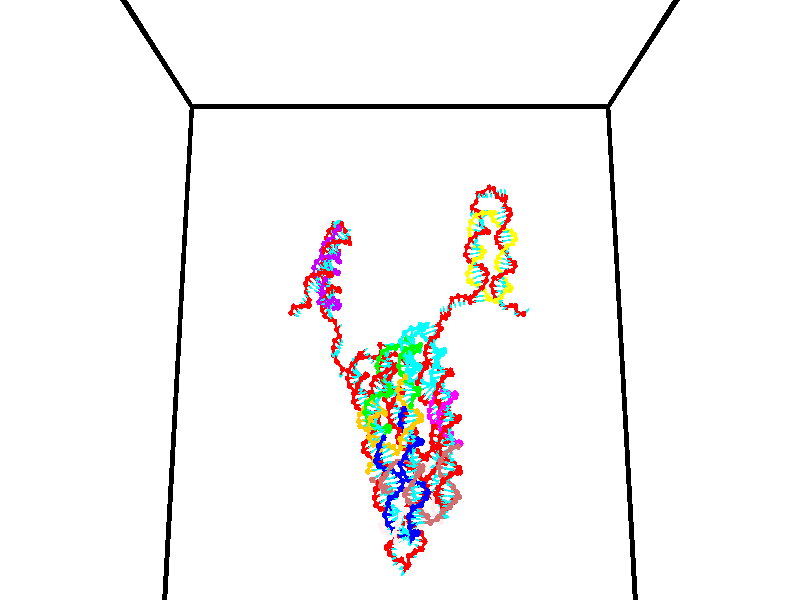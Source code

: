 // switches for output
#declare DRAW_BASES = 1; // possible values are 0, 1; only relevant for DNA ribbons
#declare DRAW_BASES_TYPE = 3; // possible values are 1, 2, 3; only relevant for DNA ribbons
#declare DRAW_FOG = 0; // set to 1 to enable fog

#include "colors.inc"

#include "transforms.inc"
background { rgb <1, 1, 1>}

#default {
   normal{
       ripples 0.25
       frequency 0.20
       turbulence 0.2
       lambda 5
   }
	finish {
		phong 0.1
		phong_size 40.
	}
}

// original window dimensions: 1024x640


// camera settings

camera {
	sky <0, 0.179814, -0.983701>
	up <0, 0.179814, -0.983701>
	right 1.6 * <1, 0, 0>
	location <35, 94.9851, 44.8844>
	look_at <35, 29.7336, 32.9568>
	direction <0, -65.2515, -11.9276>
	angle 67.0682
}


# declare cpy_camera_pos = <35, 94.9851, 44.8844>;
# if (DRAW_FOG = 1)
fog {
	fog_type 2
	up vnormalize(cpy_camera_pos)
	color rgbt<1,1,1,0.3>
	distance 1e-5
	fog_alt 3e-3
	fog_offset 56
}
# end


// LIGHTS

# declare lum = 6;
global_settings {
	ambient_light rgb lum * <0.05, 0.05, 0.05>
	max_trace_level 15
}# declare cpy_direct_light_amount = 0.25;
light_source
{	1000 * <-1, -1.16352, -0.803886>,
	rgb lum * cpy_direct_light_amount
	parallel
}

light_source
{	1000 * <1, 1.16352, 0.803886>,
	rgb lum * cpy_direct_light_amount
	parallel
}

// strand 0

// nucleotide -1

// particle -1
sphere {
	<24.000153, 34.918461, 35.013283> 0.250000
	pigment { color rgbt <1,0,0,0> }
	no_shadow
}
cylinder {
	<24.362757, 35.007908, 35.156521>,  <24.580320, 35.061577, 35.242462>, 0.100000
	pigment { color rgbt <1,0,0,0> }
	no_shadow
}
cylinder {
	<24.362757, 35.007908, 35.156521>,  <24.000153, 34.918461, 35.013283>, 0.100000
	pigment { color rgbt <1,0,0,0> }
	no_shadow
}

// particle -1
sphere {
	<24.362757, 35.007908, 35.156521> 0.100000
	pigment { color rgbt <1,0,0,0> }
	no_shadow
}
sphere {
	0, 1
	scale<0.080000,0.200000,0.300000>
	matrix <0.396444, -0.159276, -0.904137,
		-0.145147, 0.961575, -0.233038,
		0.906512, 0.223619, 0.358092,
		24.634710, 35.074993, 35.263947>
	pigment { color rgbt <0,1,1,0> }
	no_shadow
}
cylinder {
	<24.330652, 35.378029, 34.539009>,  <24.000153, 34.918461, 35.013283>, 0.130000
	pigment { color rgbt <1,0,0,0> }
	no_shadow
}

// nucleotide -1

// particle -1
sphere {
	<24.330652, 35.378029, 34.539009> 0.250000
	pigment { color rgbt <1,0,0,0> }
	no_shadow
}
cylinder {
	<24.569611, 35.143295, 34.757641>,  <24.712986, 35.002457, 34.888821>, 0.100000
	pigment { color rgbt <1,0,0,0> }
	no_shadow
}
cylinder {
	<24.569611, 35.143295, 34.757641>,  <24.330652, 35.378029, 34.539009>, 0.100000
	pigment { color rgbt <1,0,0,0> }
	no_shadow
}

// particle -1
sphere {
	<24.569611, 35.143295, 34.757641> 0.100000
	pigment { color rgbt <1,0,0,0> }
	no_shadow
}
sphere {
	0, 1
	scale<0.080000,0.200000,0.300000>
	matrix <0.411035, -0.361168, -0.837023,
		0.688598, 0.724696, 0.025448,
		0.597397, -0.586833, 0.546575,
		24.748829, 34.967247, 34.921612>
	pigment { color rgbt <0,1,1,0> }
	no_shadow
}
cylinder {
	<25.133490, 35.514126, 34.558815>,  <24.330652, 35.378029, 34.539009>, 0.130000
	pigment { color rgbt <1,0,0,0> }
	no_shadow
}

// nucleotide -1

// particle -1
sphere {
	<25.133490, 35.514126, 34.558815> 0.250000
	pigment { color rgbt <1,0,0,0> }
	no_shadow
}
cylinder {
	<25.020971, 35.130432, 34.569687>,  <24.953461, 34.900215, 34.576210>, 0.100000
	pigment { color rgbt <1,0,0,0> }
	no_shadow
}
cylinder {
	<25.020971, 35.130432, 34.569687>,  <25.133490, 35.514126, 34.558815>, 0.100000
	pigment { color rgbt <1,0,0,0> }
	no_shadow
}

// particle -1
sphere {
	<25.020971, 35.130432, 34.569687> 0.100000
	pigment { color rgbt <1,0,0,0> }
	no_shadow
}
sphere {
	0, 1
	scale<0.080000,0.200000,0.300000>
	matrix <0.465346, -0.161124, -0.870340,
		0.839241, -0.232175, 0.491700,
		-0.281296, -0.959236, 0.027180,
		24.936583, 34.842663, 34.577839>
	pigment { color rgbt <0,1,1,0> }
	no_shadow
}
cylinder {
	<25.735588, 34.963833, 34.436352>,  <25.133490, 35.514126, 34.558815>, 0.130000
	pigment { color rgbt <1,0,0,0> }
	no_shadow
}

// nucleotide -1

// particle -1
sphere {
	<25.735588, 34.963833, 34.436352> 0.250000
	pigment { color rgbt <1,0,0,0> }
	no_shadow
}
cylinder {
	<25.380163, 34.853653, 34.289608>,  <25.166908, 34.787544, 34.201561>, 0.100000
	pigment { color rgbt <1,0,0,0> }
	no_shadow
}
cylinder {
	<25.380163, 34.853653, 34.289608>,  <25.735588, 34.963833, 34.436352>, 0.100000
	pigment { color rgbt <1,0,0,0> }
	no_shadow
}

// particle -1
sphere {
	<25.380163, 34.853653, 34.289608> 0.100000
	pigment { color rgbt <1,0,0,0> }
	no_shadow
}
sphere {
	0, 1
	scale<0.080000,0.200000,0.300000>
	matrix <0.421939, -0.176789, -0.889221,
		0.180075, -0.944921, 0.273309,
		-0.888561, -0.275446, -0.366864,
		25.113594, 34.771019, 34.179550>
	pigment { color rgbt <0,1,1,0> }
	no_shadow
}
cylinder {
	<25.731134, 34.198452, 34.277260>,  <25.735588, 34.963833, 34.436352>, 0.130000
	pigment { color rgbt <1,0,0,0> }
	no_shadow
}

// nucleotide -1

// particle -1
sphere {
	<25.731134, 34.198452, 34.277260> 0.250000
	pigment { color rgbt <1,0,0,0> }
	no_shadow
}
cylinder {
	<25.462223, 34.364243, 34.031902>,  <25.300877, 34.463718, 33.884689>, 0.100000
	pigment { color rgbt <1,0,0,0> }
	no_shadow
}
cylinder {
	<25.462223, 34.364243, 34.031902>,  <25.731134, 34.198452, 34.277260>, 0.100000
	pigment { color rgbt <1,0,0,0> }
	no_shadow
}

// particle -1
sphere {
	<25.462223, 34.364243, 34.031902> 0.100000
	pigment { color rgbt <1,0,0,0> }
	no_shadow
}
sphere {
	0, 1
	scale<0.080000,0.200000,0.300000>
	matrix <0.603072, -0.173926, -0.778495,
		-0.429355, -0.893284, -0.133034,
		-0.672279, 0.414479, -0.613391,
		25.260540, 34.488586, 33.847885>
	pigment { color rgbt <0,1,1,0> }
	no_shadow
}
cylinder {
	<25.626041, 33.707455, 33.706425>,  <25.731134, 34.198452, 34.277260>, 0.130000
	pigment { color rgbt <1,0,0,0> }
	no_shadow
}

// nucleotide -1

// particle -1
sphere {
	<25.626041, 33.707455, 33.706425> 0.250000
	pigment { color rgbt <1,0,0,0> }
	no_shadow
}
cylinder {
	<25.519499, 34.069065, 33.572681>,  <25.455574, 34.286030, 33.492435>, 0.100000
	pigment { color rgbt <1,0,0,0> }
	no_shadow
}
cylinder {
	<25.519499, 34.069065, 33.572681>,  <25.626041, 33.707455, 33.706425>, 0.100000
	pigment { color rgbt <1,0,0,0> }
	no_shadow
}

// particle -1
sphere {
	<25.519499, 34.069065, 33.572681> 0.100000
	pigment { color rgbt <1,0,0,0> }
	no_shadow
}
sphere {
	0, 1
	scale<0.080000,0.200000,0.300000>
	matrix <0.457064, -0.186952, -0.869564,
		-0.848615, -0.384438, -0.363400,
		-0.266355, 0.904022, -0.334363,
		25.439592, 34.340271, 33.472374>
	pigment { color rgbt <0,1,1,0> }
	no_shadow
}
cylinder {
	<25.276020, 33.635521, 32.955524>,  <25.626041, 33.707455, 33.706425>, 0.130000
	pigment { color rgbt <1,0,0,0> }
	no_shadow
}

// nucleotide -1

// particle -1
sphere {
	<25.276020, 33.635521, 32.955524> 0.250000
	pigment { color rgbt <1,0,0,0> }
	no_shadow
}
cylinder {
	<25.454855, 33.987980, 33.017086>,  <25.562155, 34.199455, 33.054024>, 0.100000
	pigment { color rgbt <1,0,0,0> }
	no_shadow
}
cylinder {
	<25.454855, 33.987980, 33.017086>,  <25.276020, 33.635521, 32.955524>, 0.100000
	pigment { color rgbt <1,0,0,0> }
	no_shadow
}

// particle -1
sphere {
	<25.454855, 33.987980, 33.017086> 0.100000
	pigment { color rgbt <1,0,0,0> }
	no_shadow
}
sphere {
	0, 1
	scale<0.080000,0.200000,0.300000>
	matrix <0.495332, -0.100615, -0.862858,
		-0.744823, 0.462006, -0.481445,
		0.447086, 0.881151, 0.153906,
		25.588982, 34.252327, 33.063259>
	pigment { color rgbt <0,1,1,0> }
	no_shadow
}
cylinder {
	<25.270596, 34.062958, 32.337379>,  <25.276020, 33.635521, 32.955524>, 0.130000
	pigment { color rgbt <1,0,0,0> }
	no_shadow
}

// nucleotide -1

// particle -1
sphere {
	<25.270596, 34.062958, 32.337379> 0.250000
	pigment { color rgbt <1,0,0,0> }
	no_shadow
}
cylinder {
	<25.587967, 34.184036, 32.548603>,  <25.778389, 34.256683, 32.675339>, 0.100000
	pigment { color rgbt <1,0,0,0> }
	no_shadow
}
cylinder {
	<25.587967, 34.184036, 32.548603>,  <25.270596, 34.062958, 32.337379>, 0.100000
	pigment { color rgbt <1,0,0,0> }
	no_shadow
}

// particle -1
sphere {
	<25.587967, 34.184036, 32.548603> 0.100000
	pigment { color rgbt <1,0,0,0> }
	no_shadow
}
sphere {
	0, 1
	scale<0.080000,0.200000,0.300000>
	matrix <0.503054, 0.162290, -0.848881,
		-0.342648, 0.939170, -0.023506,
		0.793428, 0.302692, 0.528062,
		25.825994, 34.274845, 32.707020>
	pigment { color rgbt <0,1,1,0> }
	no_shadow
}
cylinder {
	<25.522310, 34.635696, 32.014290>,  <25.270596, 34.062958, 32.337379>, 0.130000
	pigment { color rgbt <1,0,0,0> }
	no_shadow
}

// nucleotide -1

// particle -1
sphere {
	<25.522310, 34.635696, 32.014290> 0.250000
	pigment { color rgbt <1,0,0,0> }
	no_shadow
}
cylinder {
	<25.827374, 34.522160, 32.246769>,  <26.010412, 34.454037, 32.386257>, 0.100000
	pigment { color rgbt <1,0,0,0> }
	no_shadow
}
cylinder {
	<25.827374, 34.522160, 32.246769>,  <25.522310, 34.635696, 32.014290>, 0.100000
	pigment { color rgbt <1,0,0,0> }
	no_shadow
}

// particle -1
sphere {
	<25.827374, 34.522160, 32.246769> 0.100000
	pigment { color rgbt <1,0,0,0> }
	no_shadow
}
sphere {
	0, 1
	scale<0.080000,0.200000,0.300000>
	matrix <0.638474, 0.186637, -0.746671,
		0.103465, 0.940532, 0.323566,
		0.762657, -0.283843, 0.581194,
		26.056171, 34.437008, 32.421127>
	pigment { color rgbt <0,1,1,0> }
	no_shadow
}
cylinder {
	<26.073313, 34.962887, 31.792364>,  <25.522310, 34.635696, 32.014290>, 0.130000
	pigment { color rgbt <1,0,0,0> }
	no_shadow
}

// nucleotide -1

// particle -1
sphere {
	<26.073313, 34.962887, 31.792364> 0.250000
	pigment { color rgbt <1,0,0,0> }
	no_shadow
}
cylinder {
	<26.258724, 34.657833, 31.972818>,  <26.369972, 34.474800, 32.081089>, 0.100000
	pigment { color rgbt <1,0,0,0> }
	no_shadow
}
cylinder {
	<26.258724, 34.657833, 31.972818>,  <26.073313, 34.962887, 31.792364>, 0.100000
	pigment { color rgbt <1,0,0,0> }
	no_shadow
}

// particle -1
sphere {
	<26.258724, 34.657833, 31.972818> 0.100000
	pigment { color rgbt <1,0,0,0> }
	no_shadow
}
sphere {
	0, 1
	scale<0.080000,0.200000,0.300000>
	matrix <0.585046, -0.118964, -0.802227,
		0.665478, 0.635791, 0.391035,
		0.463530, -0.762639, 0.451135,
		26.397783, 34.429043, 32.108158>
	pigment { color rgbt <0,1,1,0> }
	no_shadow
}
cylinder {
	<26.747755, 34.996437, 31.625177>,  <26.073313, 34.962887, 31.792364>, 0.130000
	pigment { color rgbt <1,0,0,0> }
	no_shadow
}

// nucleotide -1

// particle -1
sphere {
	<26.747755, 34.996437, 31.625177> 0.250000
	pigment { color rgbt <1,0,0,0> }
	no_shadow
}
cylinder {
	<26.690561, 34.615845, 31.734159>,  <26.656244, 34.387489, 31.799549>, 0.100000
	pigment { color rgbt <1,0,0,0> }
	no_shadow
}
cylinder {
	<26.690561, 34.615845, 31.734159>,  <26.747755, 34.996437, 31.625177>, 0.100000
	pigment { color rgbt <1,0,0,0> }
	no_shadow
}

// particle -1
sphere {
	<26.690561, 34.615845, 31.734159> 0.100000
	pigment { color rgbt <1,0,0,0> }
	no_shadow
}
sphere {
	0, 1
	scale<0.080000,0.200000,0.300000>
	matrix <0.482182, -0.307373, -0.820379,
		0.864324, 0.014071, 0.502739,
		-0.142985, -0.951485, 0.272455,
		26.647665, 34.330399, 31.815895>
	pigment { color rgbt <0,1,1,0> }
	no_shadow
}
cylinder {
	<27.325796, 34.667206, 31.428423>,  <26.747755, 34.996437, 31.625177>, 0.130000
	pigment { color rgbt <1,0,0,0> }
	no_shadow
}

// nucleotide -1

// particle -1
sphere {
	<27.325796, 34.667206, 31.428423> 0.250000
	pigment { color rgbt <1,0,0,0> }
	no_shadow
}
cylinder {
	<27.067074, 34.363529, 31.457485>,  <26.911840, 34.181324, 31.474922>, 0.100000
	pigment { color rgbt <1,0,0,0> }
	no_shadow
}
cylinder {
	<27.067074, 34.363529, 31.457485>,  <27.325796, 34.667206, 31.428423>, 0.100000
	pigment { color rgbt <1,0,0,0> }
	no_shadow
}

// particle -1
sphere {
	<27.067074, 34.363529, 31.457485> 0.100000
	pigment { color rgbt <1,0,0,0> }
	no_shadow
}
sphere {
	0, 1
	scale<0.080000,0.200000,0.300000>
	matrix <0.428458, -0.440532, -0.788895,
		0.630927, -0.479130, 0.610218,
		-0.646803, -0.759188, 0.072656,
		26.873034, 34.135773, 31.479282>
	pigment { color rgbt <0,1,1,0> }
	no_shadow
}
cylinder {
	<27.821854, 34.014027, 31.402554>,  <27.325796, 34.667206, 31.428423>, 0.130000
	pigment { color rgbt <1,0,0,0> }
	no_shadow
}

// nucleotide -1

// particle -1
sphere {
	<27.821854, 34.014027, 31.402554> 0.250000
	pigment { color rgbt <1,0,0,0> }
	no_shadow
}
cylinder {
	<27.454964, 33.890717, 31.301624>,  <27.234831, 33.816730, 31.241068>, 0.100000
	pigment { color rgbt <1,0,0,0> }
	no_shadow
}
cylinder {
	<27.454964, 33.890717, 31.301624>,  <27.821854, 34.014027, 31.402554>, 0.100000
	pigment { color rgbt <1,0,0,0> }
	no_shadow
}

// particle -1
sphere {
	<27.454964, 33.890717, 31.301624> 0.100000
	pigment { color rgbt <1,0,0,0> }
	no_shadow
}
sphere {
	0, 1
	scale<0.080000,0.200000,0.300000>
	matrix <0.378284, -0.475393, -0.794294,
		0.124911, -0.823994, 0.552658,
		-0.917224, -0.308278, -0.252322,
		27.179796, 33.798233, 31.225927>
	pigment { color rgbt <0,1,1,0> }
	no_shadow
}
cylinder {
	<27.849264, 33.190578, 31.408333>,  <27.821854, 34.014027, 31.402554>, 0.130000
	pigment { color rgbt <1,0,0,0> }
	no_shadow
}

// nucleotide -1

// particle -1
sphere {
	<27.849264, 33.190578, 31.408333> 0.250000
	pigment { color rgbt <1,0,0,0> }
	no_shadow
}
cylinder {
	<27.523500, 33.294273, 31.200666>,  <27.328041, 33.356491, 31.076067>, 0.100000
	pigment { color rgbt <1,0,0,0> }
	no_shadow
}
cylinder {
	<27.523500, 33.294273, 31.200666>,  <27.849264, 33.190578, 31.408333>, 0.100000
	pigment { color rgbt <1,0,0,0> }
	no_shadow
}

// particle -1
sphere {
	<27.523500, 33.294273, 31.200666> 0.100000
	pigment { color rgbt <1,0,0,0> }
	no_shadow
}
sphere {
	0, 1
	scale<0.080000,0.200000,0.300000>
	matrix <0.232585, -0.673831, -0.701325,
		-0.531636, -0.691917, 0.488481,
		-0.814412, 0.259236, -0.519162,
		27.279177, 33.372044, 31.044918>
	pigment { color rgbt <0,1,1,0> }
	no_shadow
}
cylinder {
	<27.412991, 32.482635, 31.227875>,  <27.849264, 33.190578, 31.408333>, 0.130000
	pigment { color rgbt <1,0,0,0> }
	no_shadow
}

// nucleotide -1

// particle -1
sphere {
	<27.412991, 32.482635, 31.227875> 0.250000
	pigment { color rgbt <1,0,0,0> }
	no_shadow
}
cylinder {
	<27.298082, 32.776779, 30.982363>,  <27.229137, 32.953266, 30.835056>, 0.100000
	pigment { color rgbt <1,0,0,0> }
	no_shadow
}
cylinder {
	<27.298082, 32.776779, 30.982363>,  <27.412991, 32.482635, 31.227875>, 0.100000
	pigment { color rgbt <1,0,0,0> }
	no_shadow
}

// particle -1
sphere {
	<27.298082, 32.776779, 30.982363> 0.100000
	pigment { color rgbt <1,0,0,0> }
	no_shadow
}
sphere {
	0, 1
	scale<0.080000,0.200000,0.300000>
	matrix <0.148251, -0.598933, -0.786957,
		-0.946307, -0.317062, 0.063038,
		-0.287270, 0.735357, -0.613780,
		27.211901, 32.997387, 30.798229>
	pigment { color rgbt <0,1,1,0> }
	no_shadow
}
cylinder {
	<26.963486, 32.122738, 30.757652>,  <27.412991, 32.482635, 31.227875>, 0.130000
	pigment { color rgbt <1,0,0,0> }
	no_shadow
}

// nucleotide -1

// particle -1
sphere {
	<26.963486, 32.122738, 30.757652> 0.250000
	pigment { color rgbt <1,0,0,0> }
	no_shadow
}
cylinder {
	<27.081465, 32.455723, 30.570032>,  <27.152252, 32.655514, 30.457460>, 0.100000
	pigment { color rgbt <1,0,0,0> }
	no_shadow
}
cylinder {
	<27.081465, 32.455723, 30.570032>,  <26.963486, 32.122738, 30.757652>, 0.100000
	pigment { color rgbt <1,0,0,0> }
	no_shadow
}

// particle -1
sphere {
	<27.081465, 32.455723, 30.570032> 0.100000
	pigment { color rgbt <1,0,0,0> }
	no_shadow
}
sphere {
	0, 1
	scale<0.080000,0.200000,0.300000>
	matrix <0.078858, -0.510423, -0.856301,
		-0.952254, 0.215576, -0.216195,
		0.294949, 0.832464, -0.469052,
		27.169949, 32.705463, 30.429317>
	pigment { color rgbt <0,1,1,0> }
	no_shadow
}
cylinder {
	<26.634357, 31.985037, 30.112839>,  <26.963486, 32.122738, 30.757652>, 0.130000
	pigment { color rgbt <1,0,0,0> }
	no_shadow
}

// nucleotide -1

// particle -1
sphere {
	<26.634357, 31.985037, 30.112839> 0.250000
	pigment { color rgbt <1,0,0,0> }
	no_shadow
}
cylinder {
	<26.900190, 32.275414, 30.042021>,  <27.059690, 32.449638, 29.999531>, 0.100000
	pigment { color rgbt <1,0,0,0> }
	no_shadow
}
cylinder {
	<26.900190, 32.275414, 30.042021>,  <26.634357, 31.985037, 30.112839>, 0.100000
	pigment { color rgbt <1,0,0,0> }
	no_shadow
}

// particle -1
sphere {
	<26.900190, 32.275414, 30.042021> 0.100000
	pigment { color rgbt <1,0,0,0> }
	no_shadow
}
sphere {
	0, 1
	scale<0.080000,0.200000,0.300000>
	matrix <0.279575, -0.461305, -0.842043,
		-0.692943, 0.510108, -0.509528,
		0.664580, 0.725939, -0.177045,
		27.099564, 32.493195, 29.988907>
	pigment { color rgbt <0,1,1,0> }
	no_shadow
}
cylinder {
	<26.738926, 32.100105, 29.456608>,  <26.634357, 31.985037, 30.112839>, 0.130000
	pigment { color rgbt <1,0,0,0> }
	no_shadow
}

// nucleotide -1

// particle -1
sphere {
	<26.738926, 32.100105, 29.456608> 0.250000
	pigment { color rgbt <1,0,0,0> }
	no_shadow
}
cylinder {
	<27.079988, 32.293686, 29.535368>,  <27.284626, 32.409832, 29.582624>, 0.100000
	pigment { color rgbt <1,0,0,0> }
	no_shadow
}
cylinder {
	<27.079988, 32.293686, 29.535368>,  <26.738926, 32.100105, 29.456608>, 0.100000
	pigment { color rgbt <1,0,0,0> }
	no_shadow
}

// particle -1
sphere {
	<27.079988, 32.293686, 29.535368> 0.100000
	pigment { color rgbt <1,0,0,0> }
	no_shadow
}
sphere {
	0, 1
	scale<0.080000,0.200000,0.300000>
	matrix <0.396009, -0.352789, -0.847772,
		-0.340812, 0.800834, -0.492456,
		0.852657, 0.483948, 0.196902,
		27.335785, 32.438869, 29.594439>
	pigment { color rgbt <0,1,1,0> }
	no_shadow
}
cylinder {
	<26.884228, 32.557690, 28.892897>,  <26.738926, 32.100105, 29.456608>, 0.130000
	pigment { color rgbt <1,0,0,0> }
	no_shadow
}

// nucleotide -1

// particle -1
sphere {
	<26.884228, 32.557690, 28.892897> 0.250000
	pigment { color rgbt <1,0,0,0> }
	no_shadow
}
cylinder {
	<27.218592, 32.468521, 29.093519>,  <27.419210, 32.415020, 29.213894>, 0.100000
	pigment { color rgbt <1,0,0,0> }
	no_shadow
}
cylinder {
	<27.218592, 32.468521, 29.093519>,  <26.884228, 32.557690, 28.892897>, 0.100000
	pigment { color rgbt <1,0,0,0> }
	no_shadow
}

// particle -1
sphere {
	<27.218592, 32.468521, 29.093519> 0.100000
	pigment { color rgbt <1,0,0,0> }
	no_shadow
}
sphere {
	0, 1
	scale<0.080000,0.200000,0.300000>
	matrix <0.484904, -0.128174, -0.865124,
		0.257145, 0.966372, 0.000955,
		0.835909, -0.222926, 0.501557,
		27.469364, 32.401642, 29.243986>
	pigment { color rgbt <0,1,1,0> }
	no_shadow
}
cylinder {
	<27.386045, 32.912106, 28.559633>,  <26.884228, 32.557690, 28.892897>, 0.130000
	pigment { color rgbt <1,0,0,0> }
	no_shadow
}

// nucleotide -1

// particle -1
sphere {
	<27.386045, 32.912106, 28.559633> 0.250000
	pigment { color rgbt <1,0,0,0> }
	no_shadow
}
cylinder {
	<27.581671, 32.613258, 28.739695>,  <27.699045, 32.433949, 28.847731>, 0.100000
	pigment { color rgbt <1,0,0,0> }
	no_shadow
}
cylinder {
	<27.581671, 32.613258, 28.739695>,  <27.386045, 32.912106, 28.559633>, 0.100000
	pigment { color rgbt <1,0,0,0> }
	no_shadow
}

// particle -1
sphere {
	<27.581671, 32.613258, 28.739695> 0.100000
	pigment { color rgbt <1,0,0,0> }
	no_shadow
}
sphere {
	0, 1
	scale<0.080000,0.200000,0.300000>
	matrix <0.451608, -0.224637, -0.863475,
		0.746237, 0.625584, 0.227543,
		0.489061, -0.747117, 0.450151,
		27.728390, 32.389122, 28.874741>
	pigment { color rgbt <0,1,1,0> }
	no_shadow
}
cylinder {
	<27.992926, 33.115421, 28.347080>,  <27.386045, 32.912106, 28.559633>, 0.130000
	pigment { color rgbt <1,0,0,0> }
	no_shadow
}

// nucleotide -1

// particle -1
sphere {
	<27.992926, 33.115421, 28.347080> 0.250000
	pigment { color rgbt <1,0,0,0> }
	no_shadow
}
cylinder {
	<28.049368, 32.747585, 28.493750>,  <28.083233, 32.526886, 28.581751>, 0.100000
	pigment { color rgbt <1,0,0,0> }
	no_shadow
}
cylinder {
	<28.049368, 32.747585, 28.493750>,  <27.992926, 33.115421, 28.347080>, 0.100000
	pigment { color rgbt <1,0,0,0> }
	no_shadow
}

// particle -1
sphere {
	<28.049368, 32.747585, 28.493750> 0.100000
	pigment { color rgbt <1,0,0,0> }
	no_shadow
}
sphere {
	0, 1
	scale<0.080000,0.200000,0.300000>
	matrix <0.631842, -0.201483, -0.748452,
		0.762144, 0.337293, 0.552603,
		0.141108, -0.919586, 0.366675,
		28.091700, 32.471710, 28.603752>
	pigment { color rgbt <0,1,1,0> }
	no_shadow
}
cylinder {
	<28.632845, 33.117371, 28.317638>,  <27.992926, 33.115421, 28.347080>, 0.130000
	pigment { color rgbt <1,0,0,0> }
	no_shadow
}

// nucleotide -1

// particle -1
sphere {
	<28.632845, 33.117371, 28.317638> 0.250000
	pigment { color rgbt <1,0,0,0> }
	no_shadow
}
cylinder {
	<28.495268, 32.742020, 28.331238>,  <28.412722, 32.516808, 28.339397>, 0.100000
	pigment { color rgbt <1,0,0,0> }
	no_shadow
}
cylinder {
	<28.495268, 32.742020, 28.331238>,  <28.632845, 33.117371, 28.317638>, 0.100000
	pigment { color rgbt <1,0,0,0> }
	no_shadow
}

// particle -1
sphere {
	<28.495268, 32.742020, 28.331238> 0.100000
	pigment { color rgbt <1,0,0,0> }
	no_shadow
}
sphere {
	0, 1
	scale<0.080000,0.200000,0.300000>
	matrix <0.682698, -0.274758, -0.677076,
		0.644693, -0.209663, 0.735128,
		-0.343940, -0.938376, 0.033998,
		28.392086, 32.460506, 28.341436>
	pigment { color rgbt <0,1,1,0> }
	no_shadow
}
cylinder {
	<29.178726, 32.792828, 28.314516>,  <28.632845, 33.117371, 28.317638>, 0.130000
	pigment { color rgbt <1,0,0,0> }
	no_shadow
}

// nucleotide -1

// particle -1
sphere {
	<29.178726, 32.792828, 28.314516> 0.250000
	pigment { color rgbt <1,0,0,0> }
	no_shadow
}
cylinder {
	<28.916098, 32.516518, 28.193354>,  <28.758520, 32.350731, 28.120657>, 0.100000
	pigment { color rgbt <1,0,0,0> }
	no_shadow
}
cylinder {
	<28.916098, 32.516518, 28.193354>,  <29.178726, 32.792828, 28.314516>, 0.100000
	pigment { color rgbt <1,0,0,0> }
	no_shadow
}

// particle -1
sphere {
	<28.916098, 32.516518, 28.193354> 0.100000
	pigment { color rgbt <1,0,0,0> }
	no_shadow
}
sphere {
	0, 1
	scale<0.080000,0.200000,0.300000>
	matrix <0.640599, -0.298686, -0.707403,
		0.398180, -0.658500, 0.638616,
		-0.656571, -0.690771, -0.302904,
		28.719126, 32.309288, 28.102482>
	pigment { color rgbt <0,1,1,0> }
	no_shadow
}
cylinder {
	<29.612629, 32.085342, 28.193270>,  <29.178726, 32.792828, 28.314516>, 0.130000
	pigment { color rgbt <1,0,0,0> }
	no_shadow
}

// nucleotide -1

// particle -1
sphere {
	<29.612629, 32.085342, 28.193270> 0.250000
	pigment { color rgbt <1,0,0,0> }
	no_shadow
}
cylinder {
	<29.250929, 32.033211, 28.030621>,  <29.033909, 32.001930, 27.933031>, 0.100000
	pigment { color rgbt <1,0,0,0> }
	no_shadow
}
cylinder {
	<29.250929, 32.033211, 28.030621>,  <29.612629, 32.085342, 28.193270>, 0.100000
	pigment { color rgbt <1,0,0,0> }
	no_shadow
}

// particle -1
sphere {
	<29.250929, 32.033211, 28.030621> 0.100000
	pigment { color rgbt <1,0,0,0> }
	no_shadow
}
sphere {
	0, 1
	scale<0.080000,0.200000,0.300000>
	matrix <0.413697, -0.503233, -0.758691,
		-0.105747, -0.854267, 0.508966,
		-0.904252, -0.130328, -0.406623,
		28.979652, 31.994112, 27.908634>
	pigment { color rgbt <0,1,1,0> }
	no_shadow
}
cylinder {
	<29.561146, 31.339678, 28.050707>,  <29.612629, 32.085342, 28.193270>, 0.130000
	pigment { color rgbt <1,0,0,0> }
	no_shadow
}

// nucleotide -1

// particle -1
sphere {
	<29.561146, 31.339678, 28.050707> 0.250000
	pigment { color rgbt <1,0,0,0> }
	no_shadow
}
cylinder {
	<29.350264, 31.576656, 27.807047>,  <29.223734, 31.718843, 27.660851>, 0.100000
	pigment { color rgbt <1,0,0,0> }
	no_shadow
}
cylinder {
	<29.350264, 31.576656, 27.807047>,  <29.561146, 31.339678, 28.050707>, 0.100000
	pigment { color rgbt <1,0,0,0> }
	no_shadow
}

// particle -1
sphere {
	<29.350264, 31.576656, 27.807047> 0.100000
	pigment { color rgbt <1,0,0,0> }
	no_shadow
}
sphere {
	0, 1
	scale<0.080000,0.200000,0.300000>
	matrix <0.500745, -0.362563, -0.786004,
		-0.686521, -0.719413, -0.105520,
		-0.527204, 0.592447, -0.609149,
		29.192102, 31.754391, 27.624302>
	pigment { color rgbt <0,1,1,0> }
	no_shadow
}
cylinder {
	<29.398918, 30.890396, 27.447680>,  <29.561146, 31.339678, 28.050707>, 0.130000
	pigment { color rgbt <1,0,0,0> }
	no_shadow
}

// nucleotide -1

// particle -1
sphere {
	<29.398918, 30.890396, 27.447680> 0.250000
	pigment { color rgbt <1,0,0,0> }
	no_shadow
}
cylinder {
	<29.355993, 31.275768, 27.349466>,  <29.330238, 31.506992, 27.290539>, 0.100000
	pigment { color rgbt <1,0,0,0> }
	no_shadow
}
cylinder {
	<29.355993, 31.275768, 27.349466>,  <29.398918, 30.890396, 27.447680>, 0.100000
	pigment { color rgbt <1,0,0,0> }
	no_shadow
}

// particle -1
sphere {
	<29.355993, 31.275768, 27.349466> 0.100000
	pigment { color rgbt <1,0,0,0> }
	no_shadow
}
sphere {
	0, 1
	scale<0.080000,0.200000,0.300000>
	matrix <0.273329, -0.208855, -0.938973,
		-0.955916, -0.167874, -0.240921,
		-0.107312, 0.963430, -0.245533,
		29.323799, 31.564796, 27.275806>
	pigment { color rgbt <0,1,1,0> }
	no_shadow
}
cylinder {
	<28.976870, 31.009594, 26.777662>,  <29.398918, 30.890396, 27.447680>, 0.130000
	pigment { color rgbt <1,0,0,0> }
	no_shadow
}

// nucleotide -1

// particle -1
sphere {
	<28.976870, 31.009594, 26.777662> 0.250000
	pigment { color rgbt <1,0,0,0> }
	no_shadow
}
cylinder {
	<29.244497, 31.304131, 26.817961>,  <29.405073, 31.480852, 26.842140>, 0.100000
	pigment { color rgbt <1,0,0,0> }
	no_shadow
}
cylinder {
	<29.244497, 31.304131, 26.817961>,  <28.976870, 31.009594, 26.777662>, 0.100000
	pigment { color rgbt <1,0,0,0> }
	no_shadow
}

// particle -1
sphere {
	<29.244497, 31.304131, 26.817961> 0.100000
	pigment { color rgbt <1,0,0,0> }
	no_shadow
}
sphere {
	0, 1
	scale<0.080000,0.200000,0.300000>
	matrix <0.360089, -0.202596, -0.910654,
		-0.650140, 0.645569, -0.400698,
		0.669070, 0.736339, 0.100746,
		29.445219, 31.525032, 26.848185>
	pigment { color rgbt <0,1,1,0> }
	no_shadow
}
cylinder {
	<28.589125, 30.947144, 26.078972>,  <28.976870, 31.009594, 26.777662>, 0.130000
	pigment { color rgbt <1,0,0,0> }
	no_shadow
}

// nucleotide -1

// particle -1
sphere {
	<28.589125, 30.947144, 26.078972> 0.250000
	pigment { color rgbt <1,0,0,0> }
	no_shadow
}
cylinder {
	<28.201662, 30.938543, 26.177958>,  <27.969185, 30.933384, 26.237349>, 0.100000
	pigment { color rgbt <1,0,0,0> }
	no_shadow
}
cylinder {
	<28.201662, 30.938543, 26.177958>,  <28.589125, 30.947144, 26.078972>, 0.100000
	pigment { color rgbt <1,0,0,0> }
	no_shadow
}

// particle -1
sphere {
	<28.201662, 30.938543, 26.177958> 0.100000
	pigment { color rgbt <1,0,0,0> }
	no_shadow
}
sphere {
	0, 1
	scale<0.080000,0.200000,0.300000>
	matrix <-0.080410, -0.915462, -0.394288,
		0.235022, -0.401829, 0.885041,
		-0.968658, -0.021501, 0.247465,
		27.911064, 30.932093, 26.252197>
	pigment { color rgbt <0,1,1,0> }
	no_shadow
}
cylinder {
	<28.323748, 30.345730, 26.464972>,  <28.589125, 30.947144, 26.078972>, 0.130000
	pigment { color rgbt <1,0,0,0> }
	no_shadow
}

// nucleotide -1

// particle -1
sphere {
	<28.323748, 30.345730, 26.464972> 0.250000
	pigment { color rgbt <1,0,0,0> }
	no_shadow
}
cylinder {
	<28.053671, 30.414160, 26.177959>,  <27.891624, 30.455217, 26.005753>, 0.100000
	pigment { color rgbt <1,0,0,0> }
	no_shadow
}
cylinder {
	<28.053671, 30.414160, 26.177959>,  <28.323748, 30.345730, 26.464972>, 0.100000
	pigment { color rgbt <1,0,0,0> }
	no_shadow
}

// particle -1
sphere {
	<28.053671, 30.414160, 26.177959> 0.100000
	pigment { color rgbt <1,0,0,0> }
	no_shadow
}
sphere {
	0, 1
	scale<0.080000,0.200000,0.300000>
	matrix <0.280889, -0.839819, -0.464548,
		-0.682069, -0.515205, 0.518985,
		-0.675191, 0.171077, -0.717530,
		27.851114, 30.465483, 25.962700>
	pigment { color rgbt <0,1,1,0> }
	no_shadow
}
cylinder {
	<27.780952, 29.807400, 26.393635>,  <28.323748, 30.345730, 26.464972>, 0.130000
	pigment { color rgbt <1,0,0,0> }
	no_shadow
}

// nucleotide -1

// particle -1
sphere {
	<27.780952, 29.807400, 26.393635> 0.250000
	pigment { color rgbt <1,0,0,0> }
	no_shadow
}
cylinder {
	<27.898643, 29.987375, 26.056356>,  <27.969259, 30.095360, 25.853989>, 0.100000
	pigment { color rgbt <1,0,0,0> }
	no_shadow
}
cylinder {
	<27.898643, 29.987375, 26.056356>,  <27.780952, 29.807400, 26.393635>, 0.100000
	pigment { color rgbt <1,0,0,0> }
	no_shadow
}

// particle -1
sphere {
	<27.898643, 29.987375, 26.056356> 0.100000
	pigment { color rgbt <1,0,0,0> }
	no_shadow
}
sphere {
	0, 1
	scale<0.080000,0.200000,0.300000>
	matrix <0.336708, -0.874487, -0.349143,
		-0.894459, -0.181184, -0.408798,
		0.294230, 0.449939, -0.843198,
		27.986912, 30.122356, 25.803396>
	pigment { color rgbt <0,1,1,0> }
	no_shadow
}
cylinder {
	<27.528650, 29.433182, 25.622103>,  <27.780952, 29.807400, 26.393635>, 0.130000
	pigment { color rgbt <1,0,0,0> }
	no_shadow
}

// nucleotide -1

// particle -1
sphere {
	<27.528650, 29.433182, 25.622103> 0.250000
	pigment { color rgbt <1,0,0,0> }
	no_shadow
}
cylinder {
	<27.878450, 29.624783, 25.591637>,  <28.088331, 29.739744, 25.573357>, 0.100000
	pigment { color rgbt <1,0,0,0> }
	no_shadow
}
cylinder {
	<27.878450, 29.624783, 25.591637>,  <27.528650, 29.433182, 25.622103>, 0.100000
	pigment { color rgbt <1,0,0,0> }
	no_shadow
}

// particle -1
sphere {
	<27.878450, 29.624783, 25.591637> 0.100000
	pigment { color rgbt <1,0,0,0> }
	no_shadow
}
sphere {
	0, 1
	scale<0.080000,0.200000,0.300000>
	matrix <0.404522, -0.806954, -0.430334,
		-0.267594, 0.345517, -0.899450,
		0.874503, 0.479003, -0.076167,
		28.140800, 29.768484, 25.568787>
	pigment { color rgbt <0,1,1,0> }
	no_shadow
}
cylinder {
	<27.386267, 28.588396, 25.636499>,  <27.528650, 29.433182, 25.622103>, 0.130000
	pigment { color rgbt <1,0,0,0> }
	no_shadow
}

// nucleotide -1

// particle -1
sphere {
	<27.386267, 28.588396, 25.636499> 0.250000
	pigment { color rgbt <1,0,0,0> }
	no_shadow
}
cylinder {
	<27.314886, 28.278315, 25.878893>,  <27.272058, 28.092266, 26.024328>, 0.100000
	pigment { color rgbt <1,0,0,0> }
	no_shadow
}
cylinder {
	<27.314886, 28.278315, 25.878893>,  <27.386267, 28.588396, 25.636499>, 0.100000
	pigment { color rgbt <1,0,0,0> }
	no_shadow
}

// particle -1
sphere {
	<27.314886, 28.278315, 25.878893> 0.100000
	pigment { color rgbt <1,0,0,0> }
	no_shadow
}
sphere {
	0, 1
	scale<0.080000,0.200000,0.300000>
	matrix <0.143548, 0.588769, 0.795453,
		-0.973421, 0.228938, 0.006212,
		-0.178452, -0.775202, 0.605984,
		27.261351, 28.045753, 26.060688>
	pigment { color rgbt <0,1,1,0> }
	no_shadow
}
cylinder {
	<26.901342, 28.756620, 26.145779>,  <27.386267, 28.588396, 25.636499>, 0.130000
	pigment { color rgbt <1,0,0,0> }
	no_shadow
}

// nucleotide -1

// particle -1
sphere {
	<26.901342, 28.756620, 26.145779> 0.250000
	pigment { color rgbt <1,0,0,0> }
	no_shadow
}
cylinder {
	<27.129341, 28.483746, 26.328962>,  <27.266140, 28.320021, 26.438873>, 0.100000
	pigment { color rgbt <1,0,0,0> }
	no_shadow
}
cylinder {
	<27.129341, 28.483746, 26.328962>,  <26.901342, 28.756620, 26.145779>, 0.100000
	pigment { color rgbt <1,0,0,0> }
	no_shadow
}

// particle -1
sphere {
	<27.129341, 28.483746, 26.328962> 0.100000
	pigment { color rgbt <1,0,0,0> }
	no_shadow
}
sphere {
	0, 1
	scale<0.080000,0.200000,0.300000>
	matrix <-0.102185, 0.494185, 0.863331,
		-0.815268, -0.538892, 0.211974,
		0.569996, -0.682185, 0.457960,
		27.300341, 28.279091, 26.466351>
	pigment { color rgbt <0,1,1,0> }
	no_shadow
}
cylinder {
	<26.590834, 28.440792, 26.756966>,  <26.901342, 28.756620, 26.145779>, 0.130000
	pigment { color rgbt <1,0,0,0> }
	no_shadow
}

// nucleotide -1

// particle -1
sphere {
	<26.590834, 28.440792, 26.756966> 0.250000
	pigment { color rgbt <1,0,0,0> }
	no_shadow
}
cylinder {
	<26.986053, 28.416677, 26.813704>,  <27.223186, 28.402208, 26.847746>, 0.100000
	pigment { color rgbt <1,0,0,0> }
	no_shadow
}
cylinder {
	<26.986053, 28.416677, 26.813704>,  <26.590834, 28.440792, 26.756966>, 0.100000
	pigment { color rgbt <1,0,0,0> }
	no_shadow
}

// particle -1
sphere {
	<26.986053, 28.416677, 26.813704> 0.100000
	pigment { color rgbt <1,0,0,0> }
	no_shadow
}
sphere {
	0, 1
	scale<0.080000,0.200000,0.300000>
	matrix <-0.091093, 0.513969, 0.852958,
		-0.124326, -0.855688, 0.502337,
		0.988051, -0.060285, 0.141847,
		27.282469, 28.398592, 26.856258>
	pigment { color rgbt <0,1,1,0> }
	no_shadow
}
cylinder {
	<26.691839, 28.031260, 27.348904>,  <26.590834, 28.440792, 26.756966>, 0.130000
	pigment { color rgbt <1,0,0,0> }
	no_shadow
}

// nucleotide -1

// particle -1
sphere {
	<26.691839, 28.031260, 27.348904> 0.250000
	pigment { color rgbt <1,0,0,0> }
	no_shadow
}
cylinder {
	<26.982752, 28.293415, 27.267391>,  <27.157299, 28.450708, 27.218483>, 0.100000
	pigment { color rgbt <1,0,0,0> }
	no_shadow
}
cylinder {
	<26.982752, 28.293415, 27.267391>,  <26.691839, 28.031260, 27.348904>, 0.100000
	pigment { color rgbt <1,0,0,0> }
	no_shadow
}

// particle -1
sphere {
	<26.982752, 28.293415, 27.267391> 0.100000
	pigment { color rgbt <1,0,0,0> }
	no_shadow
}
sphere {
	0, 1
	scale<0.080000,0.200000,0.300000>
	matrix <-0.025047, 0.322056, 0.946389,
		0.685883, -0.683186, 0.250641,
		0.727280, 0.655391, -0.203781,
		27.200935, 28.490032, 27.206257>
	pigment { color rgbt <0,1,1,0> }
	no_shadow
}
cylinder {
	<27.178280, 27.973482, 27.881451>,  <26.691839, 28.031260, 27.348904>, 0.130000
	pigment { color rgbt <1,0,0,0> }
	no_shadow
}

// nucleotide -1

// particle -1
sphere {
	<27.178280, 27.973482, 27.881451> 0.250000
	pigment { color rgbt <1,0,0,0> }
	no_shadow
}
cylinder {
	<27.195486, 28.341232, 27.725042>,  <27.205809, 28.561882, 27.631197>, 0.100000
	pigment { color rgbt <1,0,0,0> }
	no_shadow
}
cylinder {
	<27.195486, 28.341232, 27.725042>,  <27.178280, 27.973482, 27.881451>, 0.100000
	pigment { color rgbt <1,0,0,0> }
	no_shadow
}

// particle -1
sphere {
	<27.195486, 28.341232, 27.725042> 0.100000
	pigment { color rgbt <1,0,0,0> }
	no_shadow
}
sphere {
	0, 1
	scale<0.080000,0.200000,0.300000>
	matrix <0.156348, 0.380368, 0.911524,
		0.986765, -0.100343, -0.127381,
		0.043013, 0.919376, -0.391023,
		27.208389, 28.617044, 27.607735>
	pigment { color rgbt <0,1,1,0> }
	no_shadow
}
cylinder {
	<27.840609, 28.305267, 28.149052>,  <27.178280, 27.973482, 27.881451>, 0.130000
	pigment { color rgbt <1,0,0,0> }
	no_shadow
}

// nucleotide -1

// particle -1
sphere {
	<27.840609, 28.305267, 28.149052> 0.250000
	pigment { color rgbt <1,0,0,0> }
	no_shadow
}
cylinder {
	<27.551811, 28.564726, 28.052732>,  <27.378532, 28.720400, 27.994942>, 0.100000
	pigment { color rgbt <1,0,0,0> }
	no_shadow
}
cylinder {
	<27.551811, 28.564726, 28.052732>,  <27.840609, 28.305267, 28.149052>, 0.100000
	pigment { color rgbt <1,0,0,0> }
	no_shadow
}

// particle -1
sphere {
	<27.551811, 28.564726, 28.052732> 0.100000
	pigment { color rgbt <1,0,0,0> }
	no_shadow
}
sphere {
	0, 1
	scale<0.080000,0.200000,0.300000>
	matrix <0.102848, 0.444770, 0.889720,
		0.684212, 0.617608, -0.387833,
		-0.721995, 0.648645, -0.240797,
		27.335213, 28.759319, 27.980494>
	pigment { color rgbt <0,1,1,0> }
	no_shadow
}
cylinder {
	<28.135078, 29.021557, 28.177080>,  <27.840609, 28.305267, 28.149052>, 0.130000
	pigment { color rgbt <1,0,0,0> }
	no_shadow
}

// nucleotide -1

// particle -1
sphere {
	<28.135078, 29.021557, 28.177080> 0.250000
	pigment { color rgbt <1,0,0,0> }
	no_shadow
}
cylinder {
	<27.737873, 29.027222, 28.223940>,  <27.499550, 29.030621, 28.252056>, 0.100000
	pigment { color rgbt <1,0,0,0> }
	no_shadow
}
cylinder {
	<27.737873, 29.027222, 28.223940>,  <28.135078, 29.021557, 28.177080>, 0.100000
	pigment { color rgbt <1,0,0,0> }
	no_shadow
}

// particle -1
sphere {
	<27.737873, 29.027222, 28.223940> 0.100000
	pigment { color rgbt <1,0,0,0> }
	no_shadow
}
sphere {
	0, 1
	scale<0.080000,0.200000,0.300000>
	matrix <0.113453, 0.387602, 0.914819,
		-0.032454, 0.921718, -0.386500,
		-0.993013, 0.014160, 0.117151,
		27.439970, 29.031469, 28.259085>
	pigment { color rgbt <0,1,1,0> }
	no_shadow
}
cylinder {
	<28.161024, 29.474817, 28.610451>,  <28.135078, 29.021557, 28.177080>, 0.130000
	pigment { color rgbt <1,0,0,0> }
	no_shadow
}

// nucleotide -1

// particle -1
sphere {
	<28.161024, 29.474817, 28.610451> 0.250000
	pigment { color rgbt <1,0,0,0> }
	no_shadow
}
cylinder {
	<27.781864, 29.347435, 28.607065>,  <27.554369, 29.271006, 28.605034>, 0.100000
	pigment { color rgbt <1,0,0,0> }
	no_shadow
}
cylinder {
	<27.781864, 29.347435, 28.607065>,  <28.161024, 29.474817, 28.610451>, 0.100000
	pigment { color rgbt <1,0,0,0> }
	no_shadow
}

// particle -1
sphere {
	<27.781864, 29.347435, 28.607065> 0.100000
	pigment { color rgbt <1,0,0,0> }
	no_shadow
}
sphere {
	0, 1
	scale<0.080000,0.200000,0.300000>
	matrix <-0.115263, 0.318075, 0.941033,
		-0.296986, 0.892980, -0.338210,
		-0.947900, -0.318457, -0.008464,
		27.497494, 29.251898, 28.604527>
	pigment { color rgbt <0,1,1,0> }
	no_shadow
}
cylinder {
	<27.817741, 30.058079, 28.742178>,  <28.161024, 29.474817, 28.610451>, 0.130000
	pigment { color rgbt <1,0,0,0> }
	no_shadow
}

// nucleotide -1

// particle -1
sphere {
	<27.817741, 30.058079, 28.742178> 0.250000
	pigment { color rgbt <1,0,0,0> }
	no_shadow
}
cylinder {
	<27.570501, 29.763725, 28.852760>,  <27.422157, 29.587112, 28.919109>, 0.100000
	pigment { color rgbt <1,0,0,0> }
	no_shadow
}
cylinder {
	<27.570501, 29.763725, 28.852760>,  <27.817741, 30.058079, 28.742178>, 0.100000
	pigment { color rgbt <1,0,0,0> }
	no_shadow
}

// particle -1
sphere {
	<27.570501, 29.763725, 28.852760> 0.100000
	pigment { color rgbt <1,0,0,0> }
	no_shadow
}
sphere {
	0, 1
	scale<0.080000,0.200000,0.300000>
	matrix <-0.109489, 0.428842, 0.896720,
		-0.778439, 0.523992, -0.345637,
		-0.618098, -0.735885, 0.276456,
		27.385073, 29.542959, 28.935698>
	pigment { color rgbt <0,1,1,0> }
	no_shadow
}
cylinder {
	<27.431976, 30.402910, 29.033314>,  <27.817741, 30.058079, 28.742178>, 0.130000
	pigment { color rgbt <1,0,0,0> }
	no_shadow
}

// nucleotide -1

// particle -1
sphere {
	<27.431976, 30.402910, 29.033314> 0.250000
	pigment { color rgbt <1,0,0,0> }
	no_shadow
}
cylinder {
	<27.317106, 30.054424, 29.192572>,  <27.248184, 29.845333, 29.288126>, 0.100000
	pigment { color rgbt <1,0,0,0> }
	no_shadow
}
cylinder {
	<27.317106, 30.054424, 29.192572>,  <27.431976, 30.402910, 29.033314>, 0.100000
	pigment { color rgbt <1,0,0,0> }
	no_shadow
}

// particle -1
sphere {
	<27.317106, 30.054424, 29.192572> 0.100000
	pigment { color rgbt <1,0,0,0> }
	no_shadow
}
sphere {
	0, 1
	scale<0.080000,0.200000,0.300000>
	matrix <-0.001422, 0.416040, 0.909345,
		-0.957878, 0.260574, -0.120715,
		-0.287174, -0.871213, 0.398145,
		27.230953, 29.793060, 29.312016>
	pigment { color rgbt <0,1,1,0> }
	no_shadow
}
cylinder {
	<26.848537, 30.544670, 29.393618>,  <27.431976, 30.402910, 29.033314>, 0.130000
	pigment { color rgbt <1,0,0,0> }
	no_shadow
}

// nucleotide -1

// particle -1
sphere {
	<26.848537, 30.544670, 29.393618> 0.250000
	pigment { color rgbt <1,0,0,0> }
	no_shadow
}
cylinder {
	<27.003649, 30.211052, 29.550589>,  <27.096716, 30.010881, 29.644772>, 0.100000
	pigment { color rgbt <1,0,0,0> }
	no_shadow
}
cylinder {
	<27.003649, 30.211052, 29.550589>,  <26.848537, 30.544670, 29.393618>, 0.100000
	pigment { color rgbt <1,0,0,0> }
	no_shadow
}

// particle -1
sphere {
	<27.003649, 30.211052, 29.550589> 0.100000
	pigment { color rgbt <1,0,0,0> }
	no_shadow
}
sphere {
	0, 1
	scale<0.080000,0.200000,0.300000>
	matrix <0.028309, 0.436315, 0.899348,
		-0.921319, -0.337637, 0.192803,
		0.387776, -0.834045, 0.392427,
		27.119982, 29.960838, 29.668316>
	pigment { color rgbt <0,1,1,0> }
	no_shadow
}
cylinder {
	<26.433104, 30.398256, 30.068266>,  <26.848537, 30.544670, 29.393618>, 0.130000
	pigment { color rgbt <1,0,0,0> }
	no_shadow
}

// nucleotide -1

// particle -1
sphere {
	<26.433104, 30.398256, 30.068266> 0.250000
	pigment { color rgbt <1,0,0,0> }
	no_shadow
}
cylinder {
	<26.770687, 30.189787, 30.119034>,  <26.973238, 30.064705, 30.149494>, 0.100000
	pigment { color rgbt <1,0,0,0> }
	no_shadow
}
cylinder {
	<26.770687, 30.189787, 30.119034>,  <26.433104, 30.398256, 30.068266>, 0.100000
	pigment { color rgbt <1,0,0,0> }
	no_shadow
}

// particle -1
sphere {
	<26.770687, 30.189787, 30.119034> 0.100000
	pigment { color rgbt <1,0,0,0> }
	no_shadow
}
sphere {
	0, 1
	scale<0.080000,0.200000,0.300000>
	matrix <0.072428, 0.345167, 0.935743,
		-0.531496, -0.780535, 0.329054,
		0.843959, -0.521176, 0.126922,
		27.023874, 30.033434, 30.157110>
	pigment { color rgbt <0,1,1,0> }
	no_shadow
}
cylinder {
	<26.311537, 29.988529, 30.655716>,  <26.433104, 30.398256, 30.068266>, 0.130000
	pigment { color rgbt <1,0,0,0> }
	no_shadow
}

// nucleotide -1

// particle -1
sphere {
	<26.311537, 29.988529, 30.655716> 0.250000
	pigment { color rgbt <1,0,0,0> }
	no_shadow
}
cylinder {
	<26.707378, 30.027649, 30.613535>,  <26.944883, 30.051121, 30.588226>, 0.100000
	pigment { color rgbt <1,0,0,0> }
	no_shadow
}
cylinder {
	<26.707378, 30.027649, 30.613535>,  <26.311537, 29.988529, 30.655716>, 0.100000
	pigment { color rgbt <1,0,0,0> }
	no_shadow
}

// particle -1
sphere {
	<26.707378, 30.027649, 30.613535> 0.100000
	pigment { color rgbt <1,0,0,0> }
	no_shadow
}
sphere {
	0, 1
	scale<0.080000,0.200000,0.300000>
	matrix <0.074774, 0.276455, 0.958114,
		0.122854, -0.956038, 0.266268,
		0.989604, 0.097799, -0.105450,
		27.004259, 30.056990, 30.581900>
	pigment { color rgbt <0,1,1,0> }
	no_shadow
}
cylinder {
	<26.589266, 29.592358, 31.233845>,  <26.311537, 29.988529, 30.655716>, 0.130000
	pigment { color rgbt <1,0,0,0> }
	no_shadow
}

// nucleotide -1

// particle -1
sphere {
	<26.589266, 29.592358, 31.233845> 0.250000
	pigment { color rgbt <1,0,0,0> }
	no_shadow
}
cylinder {
	<26.859266, 29.859335, 31.108057>,  <27.021267, 30.019522, 31.032583>, 0.100000
	pigment { color rgbt <1,0,0,0> }
	no_shadow
}
cylinder {
	<26.859266, 29.859335, 31.108057>,  <26.589266, 29.592358, 31.233845>, 0.100000
	pigment { color rgbt <1,0,0,0> }
	no_shadow
}

// particle -1
sphere {
	<26.859266, 29.859335, 31.108057> 0.100000
	pigment { color rgbt <1,0,0,0> }
	no_shadow
}
sphere {
	0, 1
	scale<0.080000,0.200000,0.300000>
	matrix <0.086504, 0.351687, 0.932112,
		0.732729, -0.656379, 0.179652,
		0.675000, 0.667445, -0.314471,
		27.061766, 30.059568, 31.013716>
	pigment { color rgbt <0,1,1,0> }
	no_shadow
}
cylinder {
	<27.003815, 29.520773, 31.696829>,  <26.589266, 29.592358, 31.233845>, 0.130000
	pigment { color rgbt <1,0,0,0> }
	no_shadow
}

// nucleotide -1

// particle -1
sphere {
	<27.003815, 29.520773, 31.696829> 0.250000
	pigment { color rgbt <1,0,0,0> }
	no_shadow
}
cylinder {
	<27.102949, 29.874634, 31.538857>,  <27.162430, 30.086950, 31.444073>, 0.100000
	pigment { color rgbt <1,0,0,0> }
	no_shadow
}
cylinder {
	<27.102949, 29.874634, 31.538857>,  <27.003815, 29.520773, 31.696829>, 0.100000
	pigment { color rgbt <1,0,0,0> }
	no_shadow
}

// particle -1
sphere {
	<27.102949, 29.874634, 31.538857> 0.100000
	pigment { color rgbt <1,0,0,0> }
	no_shadow
}
sphere {
	0, 1
	scale<0.080000,0.200000,0.300000>
	matrix <0.107458, 0.380030, 0.918711,
		0.962824, -0.270127, -0.000878,
		0.247835, 0.884651, -0.394929,
		27.177299, 30.140030, 31.420378>
	pigment { color rgbt <0,1,1,0> }
	no_shadow
}
cylinder {
	<27.642666, 29.627708, 31.981855>,  <27.003815, 29.520773, 31.696829>, 0.130000
	pigment { color rgbt <1,0,0,0> }
	no_shadow
}

// nucleotide -1

// particle -1
sphere {
	<27.642666, 29.627708, 31.981855> 0.250000
	pigment { color rgbt <1,0,0,0> }
	no_shadow
}
cylinder {
	<27.501978, 29.972534, 31.835903>,  <27.417564, 30.179430, 31.748331>, 0.100000
	pigment { color rgbt <1,0,0,0> }
	no_shadow
}
cylinder {
	<27.501978, 29.972534, 31.835903>,  <27.642666, 29.627708, 31.981855>, 0.100000
	pigment { color rgbt <1,0,0,0> }
	no_shadow
}

// particle -1
sphere {
	<27.501978, 29.972534, 31.835903> 0.100000
	pigment { color rgbt <1,0,0,0> }
	no_shadow
}
sphere {
	0, 1
	scale<0.080000,0.200000,0.300000>
	matrix <0.432643, 0.495357, 0.753287,
		0.830128, 0.107085, -0.547194,
		-0.351722, 0.862064, -0.364880,
		27.396461, 30.231153, 31.726439>
	pigment { color rgbt <0,1,1,0> }
	no_shadow
}
cylinder {
	<28.207502, 30.144773, 32.118923>,  <27.642666, 29.627708, 31.981855>, 0.130000
	pigment { color rgbt <1,0,0,0> }
	no_shadow
}

// nucleotide -1

// particle -1
sphere {
	<28.207502, 30.144773, 32.118923> 0.250000
	pigment { color rgbt <1,0,0,0> }
	no_shadow
}
cylinder {
	<27.881357, 30.374018, 32.086113>,  <27.685671, 30.511564, 32.066429>, 0.100000
	pigment { color rgbt <1,0,0,0> }
	no_shadow
}
cylinder {
	<27.881357, 30.374018, 32.086113>,  <28.207502, 30.144773, 32.118923>, 0.100000
	pigment { color rgbt <1,0,0,0> }
	no_shadow
}

// particle -1
sphere {
	<27.881357, 30.374018, 32.086113> 0.100000
	pigment { color rgbt <1,0,0,0> }
	no_shadow
}
sphere {
	0, 1
	scale<0.080000,0.200000,0.300000>
	matrix <0.415585, 0.678018, 0.606285,
		0.403082, 0.460254, -0.791006,
		-0.815361, 0.573113, -0.082022,
		27.636749, 30.545952, 32.061508>
	pigment { color rgbt <0,1,1,0> }
	no_shadow
}
cylinder {
	<28.490026, 30.731625, 32.344795>,  <28.207502, 30.144773, 32.118923>, 0.130000
	pigment { color rgbt <1,0,0,0> }
	no_shadow
}

// nucleotide -1

// particle -1
sphere {
	<28.490026, 30.731625, 32.344795> 0.250000
	pigment { color rgbt <1,0,0,0> }
	no_shadow
}
cylinder {
	<28.098555, 30.811340, 32.364685>,  <27.863672, 30.859169, 32.376617>, 0.100000
	pigment { color rgbt <1,0,0,0> }
	no_shadow
}
cylinder {
	<28.098555, 30.811340, 32.364685>,  <28.490026, 30.731625, 32.344795>, 0.100000
	pigment { color rgbt <1,0,0,0> }
	no_shadow
}

// particle -1
sphere {
	<28.098555, 30.811340, 32.364685> 0.100000
	pigment { color rgbt <1,0,0,0> }
	no_shadow
}
sphere {
	0, 1
	scale<0.080000,0.200000,0.300000>
	matrix <0.189421, 0.782108, 0.593655,
		0.079419, 0.590416, -0.803182,
		-0.978679, 0.199287, 0.049723,
		27.804951, 30.871126, 32.379601>
	pigment { color rgbt <0,1,1,0> }
	no_shadow
}
cylinder {
	<28.400249, 31.463121, 32.246380>,  <28.490026, 30.731625, 32.344795>, 0.130000
	pigment { color rgbt <1,0,0,0> }
	no_shadow
}

// nucleotide -1

// particle -1
sphere {
	<28.400249, 31.463121, 32.246380> 0.250000
	pigment { color rgbt <1,0,0,0> }
	no_shadow
}
cylinder {
	<28.074535, 31.331604, 32.437725>,  <27.879107, 31.252693, 32.552532>, 0.100000
	pigment { color rgbt <1,0,0,0> }
	no_shadow
}
cylinder {
	<28.074535, 31.331604, 32.437725>,  <28.400249, 31.463121, 32.246380>, 0.100000
	pigment { color rgbt <1,0,0,0> }
	no_shadow
}

// particle -1
sphere {
	<28.074535, 31.331604, 32.437725> 0.100000
	pigment { color rgbt <1,0,0,0> }
	no_shadow
}
sphere {
	0, 1
	scale<0.080000,0.200000,0.300000>
	matrix <0.083535, 0.749153, 0.657108,
		-0.574425, 0.575033, -0.582558,
		-0.814284, -0.328796, 0.478368,
		27.830250, 31.232965, 32.581234>
	pigment { color rgbt <0,1,1,0> }
	no_shadow
}
cylinder {
	<27.776615, 31.939821, 32.183193>,  <28.400249, 31.463121, 32.246380>, 0.130000
	pigment { color rgbt <1,0,0,0> }
	no_shadow
}

// nucleotide -1

// particle -1
sphere {
	<27.776615, 31.939821, 32.183193> 0.250000
	pigment { color rgbt <1,0,0,0> }
	no_shadow
}
cylinder {
	<27.748440, 31.719570, 32.515903>,  <27.731535, 31.587420, 32.715530>, 0.100000
	pigment { color rgbt <1,0,0,0> }
	no_shadow
}
cylinder {
	<27.748440, 31.719570, 32.515903>,  <27.776615, 31.939821, 32.183193>, 0.100000
	pigment { color rgbt <1,0,0,0> }
	no_shadow
}

// particle -1
sphere {
	<27.748440, 31.719570, 32.515903> 0.100000
	pigment { color rgbt <1,0,0,0> }
	no_shadow
}
sphere {
	0, 1
	scale<0.080000,0.200000,0.300000>
	matrix <-0.140375, 0.831018, 0.538241,
		-0.987590, -0.078848, -0.135830,
		-0.070438, -0.550628, 0.831773,
		27.727308, 31.554382, 32.765434>
	pigment { color rgbt <0,1,1,0> }
	no_shadow
}
cylinder {
	<27.433922, 32.411148, 32.536255>,  <27.776615, 31.939821, 32.183193>, 0.130000
	pigment { color rgbt <1,0,0,0> }
	no_shadow
}

// nucleotide -1

// particle -1
sphere {
	<27.433922, 32.411148, 32.536255> 0.250000
	pigment { color rgbt <1,0,0,0> }
	no_shadow
}
cylinder {
	<27.503893, 32.116596, 32.797680>,  <27.545876, 31.939865, 32.954536>, 0.100000
	pigment { color rgbt <1,0,0,0> }
	no_shadow
}
cylinder {
	<27.503893, 32.116596, 32.797680>,  <27.433922, 32.411148, 32.536255>, 0.100000
	pigment { color rgbt <1,0,0,0> }
	no_shadow
}

// particle -1
sphere {
	<27.503893, 32.116596, 32.797680> 0.100000
	pigment { color rgbt <1,0,0,0> }
	no_shadow
}
sphere {
	0, 1
	scale<0.080000,0.200000,0.300000>
	matrix <-0.010580, 0.662355, 0.749116,
		-0.984525, -0.137955, 0.108072,
		0.174926, -0.736380, 0.653564,
		27.556372, 31.895683, 32.993748>
	pigment { color rgbt <0,1,1,0> }
	no_shadow
}
cylinder {
	<26.916986, 32.363914, 32.991787>,  <27.433922, 32.411148, 32.536255>, 0.130000
	pigment { color rgbt <1,0,0,0> }
	no_shadow
}

// nucleotide -1

// particle -1
sphere {
	<26.916986, 32.363914, 32.991787> 0.250000
	pigment { color rgbt <1,0,0,0> }
	no_shadow
}
cylinder {
	<27.229115, 32.217621, 33.194702>,  <27.416391, 32.129845, 33.316452>, 0.100000
	pigment { color rgbt <1,0,0,0> }
	no_shadow
}
cylinder {
	<27.229115, 32.217621, 33.194702>,  <26.916986, 32.363914, 32.991787>, 0.100000
	pigment { color rgbt <1,0,0,0> }
	no_shadow
}

// particle -1
sphere {
	<27.229115, 32.217621, 33.194702> 0.100000
	pigment { color rgbt <1,0,0,0> }
	no_shadow
}
sphere {
	0, 1
	scale<0.080000,0.200000,0.300000>
	matrix <-0.153283, 0.674574, 0.722117,
		-0.606306, -0.641241, 0.470323,
		0.780319, -0.365731, 0.507289,
		27.463211, 32.107903, 33.346889>
	pigment { color rgbt <0,1,1,0> }
	no_shadow
}
cylinder {
	<26.701897, 32.337429, 33.644814>,  <26.916986, 32.363914, 32.991787>, 0.130000
	pigment { color rgbt <1,0,0,0> }
	no_shadow
}

// nucleotide -1

// particle -1
sphere {
	<26.701897, 32.337429, 33.644814> 0.250000
	pigment { color rgbt <1,0,0,0> }
	no_shadow
}
cylinder {
	<27.100445, 32.318657, 33.673225>,  <27.339573, 32.307392, 33.690273>, 0.100000
	pigment { color rgbt <1,0,0,0> }
	no_shadow
}
cylinder {
	<27.100445, 32.318657, 33.673225>,  <26.701897, 32.337429, 33.644814>, 0.100000
	pigment { color rgbt <1,0,0,0> }
	no_shadow
}

// particle -1
sphere {
	<27.100445, 32.318657, 33.673225> 0.100000
	pigment { color rgbt <1,0,0,0> }
	no_shadow
}
sphere {
	0, 1
	scale<0.080000,0.200000,0.300000>
	matrix <-0.030234, 0.584846, 0.810581,
		-0.079584, -0.809786, 0.581303,
		0.996370, -0.046935, 0.071027,
		27.399355, 32.304577, 33.694534>
	pigment { color rgbt <0,1,1,0> }
	no_shadow
}
cylinder {
	<26.760710, 32.155891, 34.304546>,  <26.701897, 32.337429, 33.644814>, 0.130000
	pigment { color rgbt <1,0,0,0> }
	no_shadow
}

// nucleotide -1

// particle -1
sphere {
	<26.760710, 32.155891, 34.304546> 0.250000
	pigment { color rgbt <1,0,0,0> }
	no_shadow
}
cylinder {
	<27.099245, 32.325512, 34.175613>,  <27.302366, 32.427284, 34.098255>, 0.100000
	pigment { color rgbt <1,0,0,0> }
	no_shadow
}
cylinder {
	<27.099245, 32.325512, 34.175613>,  <26.760710, 32.155891, 34.304546>, 0.100000
	pigment { color rgbt <1,0,0,0> }
	no_shadow
}

// particle -1
sphere {
	<27.099245, 32.325512, 34.175613> 0.100000
	pigment { color rgbt <1,0,0,0> }
	no_shadow
}
sphere {
	0, 1
	scale<0.080000,0.200000,0.300000>
	matrix <0.036178, 0.557985, 0.829062,
		0.531417, -0.713327, 0.456902,
		0.846337, 0.424048, -0.322329,
		27.353146, 32.452728, 34.078915>
	pigment { color rgbt <0,1,1,0> }
	no_shadow
}
cylinder {
	<27.090754, 32.287937, 34.835407>,  <26.760710, 32.155891, 34.304546>, 0.130000
	pigment { color rgbt <1,0,0,0> }
	no_shadow
}

// nucleotide -1

// particle -1
sphere {
	<27.090754, 32.287937, 34.835407> 0.250000
	pigment { color rgbt <1,0,0,0> }
	no_shadow
}
cylinder {
	<27.320671, 32.514126, 34.598816>,  <27.458622, 32.649841, 34.456860>, 0.100000
	pigment { color rgbt <1,0,0,0> }
	no_shadow
}
cylinder {
	<27.320671, 32.514126, 34.598816>,  <27.090754, 32.287937, 34.835407>, 0.100000
	pigment { color rgbt <1,0,0,0> }
	no_shadow
}

// particle -1
sphere {
	<27.320671, 32.514126, 34.598816> 0.100000
	pigment { color rgbt <1,0,0,0> }
	no_shadow
}
sphere {
	0, 1
	scale<0.080000,0.200000,0.300000>
	matrix <0.270811, 0.550637, 0.789595,
		0.772188, -0.614034, 0.163365,
		0.574793, 0.565474, -0.591482,
		27.493109, 32.683769, 34.421371>
	pigment { color rgbt <0,1,1,0> }
	no_shadow
}
cylinder {
	<27.683695, 32.332504, 35.179562>,  <27.090754, 32.287937, 34.835407>, 0.130000
	pigment { color rgbt <1,0,0,0> }
	no_shadow
}

// nucleotide -1

// particle -1
sphere {
	<27.683695, 32.332504, 35.179562> 0.250000
	pigment { color rgbt <1,0,0,0> }
	no_shadow
}
cylinder {
	<27.678770, 32.653343, 34.940735>,  <27.675816, 32.845848, 34.797440>, 0.100000
	pigment { color rgbt <1,0,0,0> }
	no_shadow
}
cylinder {
	<27.678770, 32.653343, 34.940735>,  <27.683695, 32.332504, 35.179562>, 0.100000
	pigment { color rgbt <1,0,0,0> }
	no_shadow
}

// particle -1
sphere {
	<27.678770, 32.653343, 34.940735> 0.100000
	pigment { color rgbt <1,0,0,0> }
	no_shadow
}
sphere {
	0, 1
	scale<0.080000,0.200000,0.300000>
	matrix <0.230697, 0.583278, 0.778824,
		0.972948, -0.128150, -0.192224,
		-0.012314, 0.802101, -0.597062,
		27.675076, 32.893974, 34.761616>
	pigment { color rgbt <0,1,1,0> }
	no_shadow
}
cylinder {
	<28.225796, 32.696461, 35.398769>,  <27.683695, 32.332504, 35.179562>, 0.130000
	pigment { color rgbt <1,0,0,0> }
	no_shadow
}

// nucleotide -1

// particle -1
sphere {
	<28.225796, 32.696461, 35.398769> 0.250000
	pigment { color rgbt <1,0,0,0> }
	no_shadow
}
cylinder {
	<28.018734, 32.962681, 35.183704>,  <27.894497, 33.122414, 35.054665>, 0.100000
	pigment { color rgbt <1,0,0,0> }
	no_shadow
}
cylinder {
	<28.018734, 32.962681, 35.183704>,  <28.225796, 32.696461, 35.398769>, 0.100000
	pigment { color rgbt <1,0,0,0> }
	no_shadow
}

// particle -1
sphere {
	<28.018734, 32.962681, 35.183704> 0.100000
	pigment { color rgbt <1,0,0,0> }
	no_shadow
}
sphere {
	0, 1
	scale<0.080000,0.200000,0.300000>
	matrix <0.283369, 0.726305, 0.626245,
		0.807302, 0.171823, -0.564571,
		-0.517654, 0.665551, -0.537658,
		27.863438, 33.162346, 35.022408>
	pigment { color rgbt <0,1,1,0> }
	no_shadow
}
cylinder {
	<28.418577, 32.911190, 36.154816>,  <28.225796, 32.696461, 35.398769>, 0.130000
	pigment { color rgbt <1,0,0,0> }
	no_shadow
}

// nucleotide -1

// particle -1
sphere {
	<28.418577, 32.911190, 36.154816> 0.250000
	pigment { color rgbt <1,0,0,0> }
	no_shadow
}
cylinder {
	<28.617859, 32.652958, 35.923290>,  <28.737429, 32.498020, 35.784374>, 0.100000
	pigment { color rgbt <1,0,0,0> }
	no_shadow
}
cylinder {
	<28.617859, 32.652958, 35.923290>,  <28.418577, 32.911190, 36.154816>, 0.100000
	pigment { color rgbt <1,0,0,0> }
	no_shadow
}

// particle -1
sphere {
	<28.617859, 32.652958, 35.923290> 0.100000
	pigment { color rgbt <1,0,0,0> }
	no_shadow
}
sphere {
	0, 1
	scale<0.080000,0.200000,0.300000>
	matrix <0.557780, -0.272460, 0.783994,
		-0.663831, -0.713440, 0.224349,
		0.498206, -0.645577, -0.578810,
		28.767321, 32.459286, 35.749649>
	pigment { color rgbt <0,1,1,0> }
	no_shadow
}
cylinder {
	<28.712257, 32.623264, 36.678665>,  <28.418577, 32.911190, 36.154816>, 0.130000
	pigment { color rgbt <1,0,0,0> }
	no_shadow
}

// nucleotide -1

// particle -1
sphere {
	<28.712257, 32.623264, 36.678665> 0.250000
	pigment { color rgbt <1,0,0,0> }
	no_shadow
}
cylinder {
	<28.779167, 32.286179, 36.883354>,  <28.819313, 32.083927, 37.006168>, 0.100000
	pigment { color rgbt <1,0,0,0> }
	no_shadow
}
cylinder {
	<28.779167, 32.286179, 36.883354>,  <28.712257, 32.623264, 36.678665>, 0.100000
	pigment { color rgbt <1,0,0,0> }
	no_shadow
}

// particle -1
sphere {
	<28.779167, 32.286179, 36.883354> 0.100000
	pigment { color rgbt <1,0,0,0> }
	no_shadow
}
sphere {
	0, 1
	scale<0.080000,0.200000,0.300000>
	matrix <-0.301086, 0.450574, 0.840434,
		-0.938811, -0.294654, -0.178359,
		0.167273, -0.842711, 0.511720,
		28.829350, 32.033367, 37.036869>
	pigment { color rgbt <0,1,1,0> }
	no_shadow
}
cylinder {
	<28.190182, 32.554367, 37.037792>,  <28.712257, 32.623264, 36.678665>, 0.130000
	pigment { color rgbt <1,0,0,0> }
	no_shadow
}

// nucleotide -1

// particle -1
sphere {
	<28.190182, 32.554367, 37.037792> 0.250000
	pigment { color rgbt <1,0,0,0> }
	no_shadow
}
cylinder {
	<28.502762, 32.373203, 37.209469>,  <28.690310, 32.264507, 37.312477>, 0.100000
	pigment { color rgbt <1,0,0,0> }
	no_shadow
}
cylinder {
	<28.502762, 32.373203, 37.209469>,  <28.190182, 32.554367, 37.037792>, 0.100000
	pigment { color rgbt <1,0,0,0> }
	no_shadow
}

// particle -1
sphere {
	<28.502762, 32.373203, 37.209469> 0.100000
	pigment { color rgbt <1,0,0,0> }
	no_shadow
}
sphere {
	0, 1
	scale<0.080000,0.200000,0.300000>
	matrix <-0.200873, 0.468626, 0.860255,
		-0.590748, -0.758462, 0.275232,
		0.781452, -0.452907, 0.429194,
		28.737198, 32.237331, 37.338226>
	pigment { color rgbt <0,1,1,0> }
	no_shadow
}
cylinder {
	<28.027014, 32.121758, 37.620144>,  <28.190182, 32.554367, 37.037792>, 0.130000
	pigment { color rgbt <1,0,0,0> }
	no_shadow
}

// nucleotide -1

// particle -1
sphere {
	<28.027014, 32.121758, 37.620144> 0.250000
	pigment { color rgbt <1,0,0,0> }
	no_shadow
}
cylinder {
	<28.378948, 32.309212, 37.651806>,  <28.590109, 32.421684, 37.670803>, 0.100000
	pigment { color rgbt <1,0,0,0> }
	no_shadow
}
cylinder {
	<28.378948, 32.309212, 37.651806>,  <28.027014, 32.121758, 37.620144>, 0.100000
	pigment { color rgbt <1,0,0,0> }
	no_shadow
}

// particle -1
sphere {
	<28.378948, 32.309212, 37.651806> 0.100000
	pigment { color rgbt <1,0,0,0> }
	no_shadow
}
sphere {
	0, 1
	scale<0.080000,0.200000,0.300000>
	matrix <-0.340716, 0.505819, 0.792503,
		0.331357, -0.724243, 0.604710,
		0.879838, 0.468636, 0.079155,
		28.642900, 32.449802, 37.675552>
	pigment { color rgbt <0,1,1,0> }
	no_shadow
}
cylinder {
	<28.090206, 32.215752, 38.312958>,  <28.027014, 32.121758, 37.620144>, 0.130000
	pigment { color rgbt <1,0,0,0> }
	no_shadow
}

// nucleotide -1

// particle -1
sphere {
	<28.090206, 32.215752, 38.312958> 0.250000
	pigment { color rgbt <1,0,0,0> }
	no_shadow
}
cylinder {
	<28.338350, 32.497555, 38.175076>,  <28.487236, 32.666637, 38.092346>, 0.100000
	pigment { color rgbt <1,0,0,0> }
	no_shadow
}
cylinder {
	<28.338350, 32.497555, 38.175076>,  <28.090206, 32.215752, 38.312958>, 0.100000
	pigment { color rgbt <1,0,0,0> }
	no_shadow
}

// particle -1
sphere {
	<28.338350, 32.497555, 38.175076> 0.100000
	pigment { color rgbt <1,0,0,0> }
	no_shadow
}
sphere {
	0, 1
	scale<0.080000,0.200000,0.300000>
	matrix <-0.247561, 0.592914, 0.766268,
		0.744224, -0.390025, 0.542228,
		0.620358, 0.704510, -0.344706,
		28.524458, 32.708908, 38.071663>
	pigment { color rgbt <0,1,1,0> }
	no_shadow
}
cylinder {
	<28.419096, 32.548317, 38.843590>,  <28.090206, 32.215752, 38.312958>, 0.130000
	pigment { color rgbt <1,0,0,0> }
	no_shadow
}

// nucleotide -1

// particle -1
sphere {
	<28.419096, 32.548317, 38.843590> 0.250000
	pigment { color rgbt <1,0,0,0> }
	no_shadow
}
cylinder {
	<28.415302, 32.786526, 38.522278>,  <28.413027, 32.929451, 38.329491>, 0.100000
	pigment { color rgbt <1,0,0,0> }
	no_shadow
}
cylinder {
	<28.415302, 32.786526, 38.522278>,  <28.419096, 32.548317, 38.843590>, 0.100000
	pigment { color rgbt <1,0,0,0> }
	no_shadow
}

// particle -1
sphere {
	<28.415302, 32.786526, 38.522278> 0.100000
	pigment { color rgbt <1,0,0,0> }
	no_shadow
}
sphere {
	0, 1
	scale<0.080000,0.200000,0.300000>
	matrix <-0.385968, 0.738884, 0.552339,
		0.922464, 0.315278, 0.222846,
		-0.009483, 0.595524, -0.803281,
		28.412457, 32.965183, 38.281292>
	pigment { color rgbt <0,1,1,0> }
	no_shadow
}
cylinder {
	<28.603325, 33.144680, 39.011303>,  <28.419096, 32.548317, 38.843590>, 0.130000
	pigment { color rgbt <1,0,0,0> }
	no_shadow
}

// nucleotide -1

// particle -1
sphere {
	<28.603325, 33.144680, 39.011303> 0.250000
	pigment { color rgbt <1,0,0,0> }
	no_shadow
}
cylinder {
	<28.360085, 33.236885, 38.707439>,  <28.214140, 33.292206, 38.525124>, 0.100000
	pigment { color rgbt <1,0,0,0> }
	no_shadow
}
cylinder {
	<28.360085, 33.236885, 38.707439>,  <28.603325, 33.144680, 39.011303>, 0.100000
	pigment { color rgbt <1,0,0,0> }
	no_shadow
}

// particle -1
sphere {
	<28.360085, 33.236885, 38.707439> 0.100000
	pigment { color rgbt <1,0,0,0> }
	no_shadow
}
sphere {
	0, 1
	scale<0.080000,0.200000,0.300000>
	matrix <-0.515413, 0.613166, 0.598646,
		0.603790, 0.755574, -0.254059,
		-0.608101, 0.230511, -0.759656,
		28.177654, 33.306038, 38.479542>
	pigment { color rgbt <0,1,1,0> }
	no_shadow
}
cylinder {
	<29.124197, 33.089310, 39.590454>,  <28.603325, 33.144680, 39.011303>, 0.130000
	pigment { color rgbt <1,0,0,0> }
	no_shadow
}

// nucleotide -1

// particle -1
sphere {
	<29.124197, 33.089310, 39.590454> 0.250000
	pigment { color rgbt <1,0,0,0> }
	no_shadow
}
cylinder {
	<28.993273, 32.812584, 39.847908>,  <28.914719, 32.646549, 40.002380>, 0.100000
	pigment { color rgbt <1,0,0,0> }
	no_shadow
}
cylinder {
	<28.993273, 32.812584, 39.847908>,  <29.124197, 33.089310, 39.590454>, 0.100000
	pigment { color rgbt <1,0,0,0> }
	no_shadow
}

// particle -1
sphere {
	<28.993273, 32.812584, 39.847908> 0.100000
	pigment { color rgbt <1,0,0,0> }
	no_shadow
}
sphere {
	0, 1
	scale<0.080000,0.200000,0.300000>
	matrix <0.228558, -0.718892, -0.656472,
		0.916858, -0.067761, 0.393420,
		-0.327309, -0.691811, 0.643635,
		28.895081, 32.605042, 40.040997>
	pigment { color rgbt <0,1,1,0> }
	no_shadow
}
cylinder {
	<29.679199, 33.499451, 39.750374>,  <29.124197, 33.089310, 39.590454>, 0.130000
	pigment { color rgbt <1,0,0,0> }
	no_shadow
}

// nucleotide -1

// particle -1
sphere {
	<29.679199, 33.499451, 39.750374> 0.250000
	pigment { color rgbt <1,0,0,0> }
	no_shadow
}
cylinder {
	<29.930586, 33.698246, 39.511028>,  <30.081417, 33.817524, 39.367420>, 0.100000
	pigment { color rgbt <1,0,0,0> }
	no_shadow
}
cylinder {
	<29.930586, 33.698246, 39.511028>,  <29.679199, 33.499451, 39.750374>, 0.100000
	pigment { color rgbt <1,0,0,0> }
	no_shadow
}

// particle -1
sphere {
	<29.930586, 33.698246, 39.511028> 0.100000
	pigment { color rgbt <1,0,0,0> }
	no_shadow
}
sphere {
	0, 1
	scale<0.080000,0.200000,0.300000>
	matrix <0.457812, 0.385566, 0.801092,
		0.628841, -0.777394, 0.014787,
		0.628465, 0.496989, -0.598360,
		30.119125, 33.847343, 39.331520>
	pigment { color rgbt <0,1,1,0> }
	no_shadow
}
cylinder {
	<30.225094, 33.373684, 39.994865>,  <29.679199, 33.499451, 39.750374>, 0.130000
	pigment { color rgbt <1,0,0,0> }
	no_shadow
}

// nucleotide -1

// particle -1
sphere {
	<30.225094, 33.373684, 39.994865> 0.250000
	pigment { color rgbt <1,0,0,0> }
	no_shadow
}
cylinder {
	<30.307068, 33.707542, 39.790371>,  <30.356253, 33.907860, 39.667675>, 0.100000
	pigment { color rgbt <1,0,0,0> }
	no_shadow
}
cylinder {
	<30.307068, 33.707542, 39.790371>,  <30.225094, 33.373684, 39.994865>, 0.100000
	pigment { color rgbt <1,0,0,0> }
	no_shadow
}

// particle -1
sphere {
	<30.307068, 33.707542, 39.790371> 0.100000
	pigment { color rgbt <1,0,0,0> }
	no_shadow
}
sphere {
	0, 1
	scale<0.080000,0.200000,0.300000>
	matrix <0.377046, 0.414691, 0.828171,
		0.903238, -0.362480, -0.229717,
		0.204934, 0.834650, -0.511236,
		30.368547, 33.957939, 39.637001>
	pigment { color rgbt <0,1,1,0> }
	no_shadow
}
cylinder {
	<30.922583, 33.574184, 40.227715>,  <30.225094, 33.373684, 39.994865>, 0.130000
	pigment { color rgbt <1,0,0,0> }
	no_shadow
}

// nucleotide -1

// particle -1
sphere {
	<30.922583, 33.574184, 40.227715> 0.250000
	pigment { color rgbt <1,0,0,0> }
	no_shadow
}
cylinder {
	<30.784031, 33.913624, 40.067760>,  <30.700901, 34.117287, 39.971786>, 0.100000
	pigment { color rgbt <1,0,0,0> }
	no_shadow
}
cylinder {
	<30.784031, 33.913624, 40.067760>,  <30.922583, 33.574184, 40.227715>, 0.100000
	pigment { color rgbt <1,0,0,0> }
	no_shadow
}

// particle -1
sphere {
	<30.784031, 33.913624, 40.067760> 0.100000
	pigment { color rgbt <1,0,0,0> }
	no_shadow
}
sphere {
	0, 1
	scale<0.080000,0.200000,0.300000>
	matrix <0.357100, 0.513454, 0.780285,
		0.867469, 0.127474, -0.480883,
		-0.346378, 0.848596, -0.399884,
		30.680119, 34.168201, 39.947796>
	pigment { color rgbt <0,1,1,0> }
	no_shadow
}
cylinder {
	<31.415888, 34.058399, 40.313515>,  <30.922583, 33.574184, 40.227715>, 0.130000
	pigment { color rgbt <1,0,0,0> }
	no_shadow
}

// nucleotide -1

// particle -1
sphere {
	<31.415888, 34.058399, 40.313515> 0.250000
	pigment { color rgbt <1,0,0,0> }
	no_shadow
}
cylinder {
	<31.111689, 34.298626, 40.214752>,  <30.929169, 34.442764, 40.155495>, 0.100000
	pigment { color rgbt <1,0,0,0> }
	no_shadow
}
cylinder {
	<31.111689, 34.298626, 40.214752>,  <31.415888, 34.058399, 40.313515>, 0.100000
	pigment { color rgbt <1,0,0,0> }
	no_shadow
}

// particle -1
sphere {
	<31.111689, 34.298626, 40.214752> 0.100000
	pigment { color rgbt <1,0,0,0> }
	no_shadow
}
sphere {
	0, 1
	scale<0.080000,0.200000,0.300000>
	matrix <0.365008, 0.709856, 0.602390,
		0.537042, 0.367994, -0.759056,
		-0.760496, 0.600570, -0.246902,
		30.883539, 34.478798, 40.140682>
	pigment { color rgbt <0,1,1,0> }
	no_shadow
}
cylinder {
	<31.738916, 34.830872, 40.245708>,  <31.415888, 34.058399, 40.313515>, 0.130000
	pigment { color rgbt <1,0,0,0> }
	no_shadow
}

// nucleotide -1

// particle -1
sphere {
	<31.738916, 34.830872, 40.245708> 0.250000
	pigment { color rgbt <1,0,0,0> }
	no_shadow
}
cylinder {
	<31.344038, 34.864994, 40.299625>,  <31.107111, 34.885468, 40.331978>, 0.100000
	pigment { color rgbt <1,0,0,0> }
	no_shadow
}
cylinder {
	<31.344038, 34.864994, 40.299625>,  <31.738916, 34.830872, 40.245708>, 0.100000
	pigment { color rgbt <1,0,0,0> }
	no_shadow
}

// particle -1
sphere {
	<31.344038, 34.864994, 40.299625> 0.100000
	pigment { color rgbt <1,0,0,0> }
	no_shadow
}
sphere {
	0, 1
	scale<0.080000,0.200000,0.300000>
	matrix <0.157518, 0.654707, 0.739287,
		-0.025188, 0.751054, -0.659761,
		-0.987195, 0.085303, 0.134795,
		31.047880, 34.890583, 40.340065>
	pigment { color rgbt <0,1,1,0> }
	no_shadow
}
cylinder {
	<31.615370, 35.606796, 40.229691>,  <31.738916, 34.830872, 40.245708>, 0.130000
	pigment { color rgbt <1,0,0,0> }
	no_shadow
}

// nucleotide -1

// particle -1
sphere {
	<31.615370, 35.606796, 40.229691> 0.250000
	pigment { color rgbt <1,0,0,0> }
	no_shadow
}
cylinder {
	<31.304840, 35.428974, 40.408440>,  <31.118523, 35.322281, 40.515690>, 0.100000
	pigment { color rgbt <1,0,0,0> }
	no_shadow
}
cylinder {
	<31.304840, 35.428974, 40.408440>,  <31.615370, 35.606796, 40.229691>, 0.100000
	pigment { color rgbt <1,0,0,0> }
	no_shadow
}

// particle -1
sphere {
	<31.304840, 35.428974, 40.408440> 0.100000
	pigment { color rgbt <1,0,0,0> }
	no_shadow
}
sphere {
	0, 1
	scale<0.080000,0.200000,0.300000>
	matrix <0.114348, 0.597854, 0.793407,
		-0.619874, 0.667040, -0.413295,
		-0.776325, -0.444554, 0.446869,
		31.071943, 35.295609, 40.542500>
	pigment { color rgbt <0,1,1,0> }
	no_shadow
}
cylinder {
	<31.230440, 36.096630, 40.624218>,  <31.615370, 35.606796, 40.229691>, 0.130000
	pigment { color rgbt <1,0,0,0> }
	no_shadow
}

// nucleotide -1

// particle -1
sphere {
	<31.230440, 36.096630, 40.624218> 0.250000
	pigment { color rgbt <1,0,0,0> }
	no_shadow
}
cylinder {
	<31.143412, 35.742893, 40.789429>,  <31.091194, 35.530651, 40.888557>, 0.100000
	pigment { color rgbt <1,0,0,0> }
	no_shadow
}
cylinder {
	<31.143412, 35.742893, 40.789429>,  <31.230440, 36.096630, 40.624218>, 0.100000
	pigment { color rgbt <1,0,0,0> }
	no_shadow
}

// particle -1
sphere {
	<31.143412, 35.742893, 40.789429> 0.100000
	pigment { color rgbt <1,0,0,0> }
	no_shadow
}
sphere {
	0, 1
	scale<0.080000,0.200000,0.300000>
	matrix <0.214602, 0.369468, 0.904124,
		-0.952160, 0.285349, 0.109397,
		-0.217572, -0.884347, 0.413029,
		31.078140, 35.477589, 40.913338>
	pigment { color rgbt <0,1,1,0> }
	no_shadow
}
cylinder {
	<30.895134, 36.284149, 41.133087>,  <31.230440, 36.096630, 40.624218>, 0.130000
	pigment { color rgbt <1,0,0,0> }
	no_shadow
}

// nucleotide -1

// particle -1
sphere {
	<30.895134, 36.284149, 41.133087> 0.250000
	pigment { color rgbt <1,0,0,0> }
	no_shadow
}
cylinder {
	<30.978462, 35.910583, 41.249302>,  <31.028460, 35.686443, 41.319031>, 0.100000
	pigment { color rgbt <1,0,0,0> }
	no_shadow
}
cylinder {
	<30.978462, 35.910583, 41.249302>,  <30.895134, 36.284149, 41.133087>, 0.100000
	pigment { color rgbt <1,0,0,0> }
	no_shadow
}

// particle -1
sphere {
	<30.978462, 35.910583, 41.249302> 0.100000
	pigment { color rgbt <1,0,0,0> }
	no_shadow
}
sphere {
	0, 1
	scale<0.080000,0.200000,0.300000>
	matrix <0.192812, 0.330434, 0.923925,
		-0.958867, -0.136455, 0.248906,
		0.208321, -0.933913, 0.290532,
		31.040958, 35.630409, 41.336460>
	pigment { color rgbt <0,1,1,0> }
	no_shadow
}
cylinder {
	<30.523943, 36.135418, 41.829674>,  <30.895134, 36.284149, 41.133087>, 0.130000
	pigment { color rgbt <1,0,0,0> }
	no_shadow
}

// nucleotide -1

// particle -1
sphere {
	<30.523943, 36.135418, 41.829674> 0.250000
	pigment { color rgbt <1,0,0,0> }
	no_shadow
}
cylinder {
	<30.835381, 35.886200, 41.799717>,  <31.022243, 35.736671, 41.781742>, 0.100000
	pigment { color rgbt <1,0,0,0> }
	no_shadow
}
cylinder {
	<30.835381, 35.886200, 41.799717>,  <30.523943, 36.135418, 41.829674>, 0.100000
	pigment { color rgbt <1,0,0,0> }
	no_shadow
}

// particle -1
sphere {
	<30.835381, 35.886200, 41.799717> 0.100000
	pigment { color rgbt <1,0,0,0> }
	no_shadow
}
sphere {
	0, 1
	scale<0.080000,0.200000,0.300000>
	matrix <0.279941, 0.238039, 0.930038,
		-0.561626, -0.745088, 0.359751,
		0.778594, -0.623042, -0.074891,
		31.068958, 35.699287, 41.777248>
	pigment { color rgbt <0,1,1,0> }
	no_shadow
}
cylinder {
	<30.471237, 35.746826, 42.426350>,  <30.523943, 36.135418, 41.829674>, 0.130000
	pigment { color rgbt <1,0,0,0> }
	no_shadow
}

// nucleotide -1

// particle -1
sphere {
	<30.471237, 35.746826, 42.426350> 0.250000
	pigment { color rgbt <1,0,0,0> }
	no_shadow
}
cylinder {
	<30.843512, 35.699223, 42.287983>,  <31.066877, 35.670658, 42.204964>, 0.100000
	pigment { color rgbt <1,0,0,0> }
	no_shadow
}
cylinder {
	<30.843512, 35.699223, 42.287983>,  <30.471237, 35.746826, 42.426350>, 0.100000
	pigment { color rgbt <1,0,0,0> }
	no_shadow
}

// particle -1
sphere {
	<30.843512, 35.699223, 42.287983> 0.100000
	pigment { color rgbt <1,0,0,0> }
	no_shadow
}
sphere {
	0, 1
	scale<0.080000,0.200000,0.300000>
	matrix <0.359075, 0.116539, 0.926004,
		-0.069895, -0.986029, 0.151196,
		0.930687, -0.119014, -0.345913,
		31.122719, 35.663517, 42.184208>
	pigment { color rgbt <0,1,1,0> }
	no_shadow
}
cylinder {
	<30.732630, 35.222557, 42.843678>,  <30.471237, 35.746826, 42.426350>, 0.130000
	pigment { color rgbt <1,0,0,0> }
	no_shadow
}

// nucleotide -1

// particle -1
sphere {
	<30.732630, 35.222557, 42.843678> 0.250000
	pigment { color rgbt <1,0,0,0> }
	no_shadow
}
cylinder {
	<31.053165, 35.402435, 42.685879>,  <31.245487, 35.510365, 42.591198>, 0.100000
	pigment { color rgbt <1,0,0,0> }
	no_shadow
}
cylinder {
	<31.053165, 35.402435, 42.685879>,  <30.732630, 35.222557, 42.843678>, 0.100000
	pigment { color rgbt <1,0,0,0> }
	no_shadow
}

// particle -1
sphere {
	<31.053165, 35.402435, 42.685879> 0.100000
	pigment { color rgbt <1,0,0,0> }
	no_shadow
}
sphere {
	0, 1
	scale<0.080000,0.200000,0.300000>
	matrix <0.425534, 0.034982, 0.904266,
		0.420447, -0.892496, -0.163329,
		0.801340, 0.449697, -0.394495,
		31.293568, 35.537346, 42.567532>
	pigment { color rgbt <0,1,1,0> }
	no_shadow
}
cylinder {
	<31.308226, 34.978210, 43.217606>,  <30.732630, 35.222557, 42.843678>, 0.130000
	pigment { color rgbt <1,0,0,0> }
	no_shadow
}

// nucleotide -1

// particle -1
sphere {
	<31.308226, 34.978210, 43.217606> 0.250000
	pigment { color rgbt <1,0,0,0> }
	no_shadow
}
cylinder {
	<31.457735, 35.311928, 43.055496>,  <31.547441, 35.512157, 42.958229>, 0.100000
	pigment { color rgbt <1,0,0,0> }
	no_shadow
}
cylinder {
	<31.457735, 35.311928, 43.055496>,  <31.308226, 34.978210, 43.217606>, 0.100000
	pigment { color rgbt <1,0,0,0> }
	no_shadow
}

// particle -1
sphere {
	<31.457735, 35.311928, 43.055496> 0.100000
	pigment { color rgbt <1,0,0,0> }
	no_shadow
}
sphere {
	0, 1
	scale<0.080000,0.200000,0.300000>
	matrix <0.476344, 0.202257, 0.855680,
		0.795857, -0.512883, -0.321811,
		0.373775, 0.834292, -0.405277,
		31.569868, 35.562214, 42.933914>
	pigment { color rgbt <0,1,1,0> }
	no_shadow
}
cylinder {
	<32.036457, 34.994946, 43.315781>,  <31.308226, 34.978210, 43.217606>, 0.130000
	pigment { color rgbt <1,0,0,0> }
	no_shadow
}

// nucleotide -1

// particle -1
sphere {
	<32.036457, 34.994946, 43.315781> 0.250000
	pigment { color rgbt <1,0,0,0> }
	no_shadow
}
cylinder {
	<31.926971, 35.372181, 43.240234>,  <31.861280, 35.598522, 43.194908>, 0.100000
	pigment { color rgbt <1,0,0,0> }
	no_shadow
}
cylinder {
	<31.926971, 35.372181, 43.240234>,  <32.036457, 34.994946, 43.315781>, 0.100000
	pigment { color rgbt <1,0,0,0> }
	no_shadow
}

// particle -1
sphere {
	<31.926971, 35.372181, 43.240234> 0.100000
	pigment { color rgbt <1,0,0,0> }
	no_shadow
}
sphere {
	0, 1
	scale<0.080000,0.200000,0.300000>
	matrix <0.522047, 0.310593, 0.794354,
		0.807803, 0.118833, -0.577350,
		-0.273716, 0.943086, -0.188861,
		31.844856, 35.655106, 43.183575>
	pigment { color rgbt <0,1,1,0> }
	no_shadow
}
cylinder {
	<32.628639, 35.382172, 43.315445>,  <32.036457, 34.994946, 43.315781>, 0.130000
	pigment { color rgbt <1,0,0,0> }
	no_shadow
}

// nucleotide -1

// particle -1
sphere {
	<32.628639, 35.382172, 43.315445> 0.250000
	pigment { color rgbt <1,0,0,0> }
	no_shadow
}
cylinder {
	<32.328106, 35.639477, 43.374393>,  <32.147785, 35.793858, 43.409763>, 0.100000
	pigment { color rgbt <1,0,0,0> }
	no_shadow
}
cylinder {
	<32.328106, 35.639477, 43.374393>,  <32.628639, 35.382172, 43.315445>, 0.100000
	pigment { color rgbt <1,0,0,0> }
	no_shadow
}

// particle -1
sphere {
	<32.328106, 35.639477, 43.374393> 0.100000
	pigment { color rgbt <1,0,0,0> }
	no_shadow
}
sphere {
	0, 1
	scale<0.080000,0.200000,0.300000>
	matrix <0.428008, 0.305011, 0.850751,
		0.502305, 0.702271, -0.504485,
		-0.751331, 0.643261, 0.147369,
		32.102707, 35.832455, 43.418606>
	pigment { color rgbt <0,1,1,0> }
	no_shadow
}
cylinder {
	<32.935551, 35.975960, 43.590813>,  <32.628639, 35.382172, 43.315445>, 0.130000
	pigment { color rgbt <1,0,0,0> }
	no_shadow
}

// nucleotide -1

// particle -1
sphere {
	<32.935551, 35.975960, 43.590813> 0.250000
	pigment { color rgbt <1,0,0,0> }
	no_shadow
}
cylinder {
	<32.560604, 35.983418, 43.729950>,  <32.335636, 35.987892, 43.813431>, 0.100000
	pigment { color rgbt <1,0,0,0> }
	no_shadow
}
cylinder {
	<32.560604, 35.983418, 43.729950>,  <32.935551, 35.975960, 43.590813>, 0.100000
	pigment { color rgbt <1,0,0,0> }
	no_shadow
}

// particle -1
sphere {
	<32.560604, 35.983418, 43.729950> 0.100000
	pigment { color rgbt <1,0,0,0> }
	no_shadow
}
sphere {
	0, 1
	scale<0.080000,0.200000,0.300000>
	matrix <0.343229, 0.219894, 0.913149,
		-0.059467, 0.975346, -0.212519,
		-0.937367, 0.018640, 0.347843,
		32.279392, 35.989010, 43.834305>
	pigment { color rgbt <0,1,1,0> }
	no_shadow
}
cylinder {
	<32.955303, 36.394035, 44.219425>,  <32.935551, 35.975960, 43.590813>, 0.130000
	pigment { color rgbt <1,0,0,0> }
	no_shadow
}

// nucleotide -1

// particle -1
sphere {
	<32.955303, 36.394035, 44.219425> 0.250000
	pigment { color rgbt <1,0,0,0> }
	no_shadow
}
cylinder {
	<32.577778, 36.269257, 44.263073>,  <32.351261, 36.194389, 44.289261>, 0.100000
	pigment { color rgbt <1,0,0,0> }
	no_shadow
}
cylinder {
	<32.577778, 36.269257, 44.263073>,  <32.955303, 36.394035, 44.219425>, 0.100000
	pigment { color rgbt <1,0,0,0> }
	no_shadow
}

// particle -1
sphere {
	<32.577778, 36.269257, 44.263073> 0.100000
	pigment { color rgbt <1,0,0,0> }
	no_shadow
}
sphere {
	0, 1
	scale<0.080000,0.200000,0.300000>
	matrix <0.049404, 0.193306, 0.979894,
		-0.326766, 0.930228, -0.167033,
		-0.943813, -0.311944, 0.109122,
		32.294632, 36.175674, 44.295811>
	pigment { color rgbt <0,1,1,0> }
	no_shadow
}
cylinder {
	<32.620438, 36.971397, 44.668358>,  <32.955303, 36.394035, 44.219425>, 0.130000
	pigment { color rgbt <1,0,0,0> }
	no_shadow
}

// nucleotide -1

// particle -1
sphere {
	<32.620438, 36.971397, 44.668358> 0.250000
	pigment { color rgbt <1,0,0,0> }
	no_shadow
}
cylinder {
	<32.390274, 36.644722, 44.685886>,  <32.252174, 36.448715, 44.696404>, 0.100000
	pigment { color rgbt <1,0,0,0> }
	no_shadow
}
cylinder {
	<32.390274, 36.644722, 44.685886>,  <32.620438, 36.971397, 44.668358>, 0.100000
	pigment { color rgbt <1,0,0,0> }
	no_shadow
}

// particle -1
sphere {
	<32.390274, 36.644722, 44.685886> 0.100000
	pigment { color rgbt <1,0,0,0> }
	no_shadow
}
sphere {
	0, 1
	scale<0.080000,0.200000,0.300000>
	matrix <-0.026130, 0.071907, 0.997069,
		-0.817446, 0.572580, -0.062716,
		-0.575412, -0.816689, 0.043819,
		32.217651, 36.399715, 44.699032>
	pigment { color rgbt <0,1,1,0> }
	no_shadow
}
cylinder {
	<32.016788, 37.063400, 45.236549>,  <32.620438, 36.971397, 44.668358>, 0.130000
	pigment { color rgbt <1,0,0,0> }
	no_shadow
}

// nucleotide -1

// particle -1
sphere {
	<32.016788, 37.063400, 45.236549> 0.250000
	pigment { color rgbt <1,0,0,0> }
	no_shadow
}
cylinder {
	<32.061447, 36.668858, 45.188164>,  <32.088242, 36.432133, 45.159134>, 0.100000
	pigment { color rgbt <1,0,0,0> }
	no_shadow
}
cylinder {
	<32.061447, 36.668858, 45.188164>,  <32.016788, 37.063400, 45.236549>, 0.100000
	pigment { color rgbt <1,0,0,0> }
	no_shadow
}

// particle -1
sphere {
	<32.061447, 36.668858, 45.188164> 0.100000
	pigment { color rgbt <1,0,0,0> }
	no_shadow
}
sphere {
	0, 1
	scale<0.080000,0.200000,0.300000>
	matrix <0.058113, -0.115037, 0.991660,
		-0.992048, -0.117741, 0.044477,
		0.111643, -0.986359, -0.120965,
		32.094940, 36.372952, 45.151875>
	pigment { color rgbt <0,1,1,0> }
	no_shadow
}
cylinder {
	<31.570744, 36.763012, 45.777287>,  <32.016788, 37.063400, 45.236549>, 0.130000
	pigment { color rgbt <1,0,0,0> }
	no_shadow
}

// nucleotide -1

// particle -1
sphere {
	<31.570744, 36.763012, 45.777287> 0.250000
	pigment { color rgbt <1,0,0,0> }
	no_shadow
}
cylinder {
	<31.856153, 36.501858, 45.675602>,  <32.027401, 36.345165, 45.614590>, 0.100000
	pigment { color rgbt <1,0,0,0> }
	no_shadow
}
cylinder {
	<31.856153, 36.501858, 45.675602>,  <31.570744, 36.763012, 45.777287>, 0.100000
	pigment { color rgbt <1,0,0,0> }
	no_shadow
}

// particle -1
sphere {
	<31.856153, 36.501858, 45.675602> 0.100000
	pigment { color rgbt <1,0,0,0> }
	no_shadow
}
sphere {
	0, 1
	scale<0.080000,0.200000,0.300000>
	matrix <0.290296, -0.054732, 0.955370,
		-0.637659, -0.755478, 0.150477,
		0.713526, -0.652883, -0.254213,
		32.070210, 36.305992, 45.599339>
	pigment { color rgbt <0,1,1,0> }
	no_shadow
}
cylinder {
	<31.507046, 36.184994, 46.317738>,  <31.570744, 36.763012, 45.777287>, 0.130000
	pigment { color rgbt <1,0,0,0> }
	no_shadow
}

// nucleotide -1

// particle -1
sphere {
	<31.507046, 36.184994, 46.317738> 0.250000
	pigment { color rgbt <1,0,0,0> }
	no_shadow
}
cylinder {
	<31.859234, 36.179585, 46.128174>,  <32.070545, 36.176338, 46.014435>, 0.100000
	pigment { color rgbt <1,0,0,0> }
	no_shadow
}
cylinder {
	<31.859234, 36.179585, 46.128174>,  <31.507046, 36.184994, 46.317738>, 0.100000
	pigment { color rgbt <1,0,0,0> }
	no_shadow
}

// particle -1
sphere {
	<31.859234, 36.179585, 46.128174> 0.100000
	pigment { color rgbt <1,0,0,0> }
	no_shadow
}
sphere {
	0, 1
	scale<0.080000,0.200000,0.300000>
	matrix <0.468808, -0.124102, 0.874539,
		-0.070641, -0.992177, -0.102927,
		0.880471, -0.013525, -0.473907,
		32.123375, 36.175526, 45.986000>
	pigment { color rgbt <0,1,1,0> }
	no_shadow
}
cylinder {
	<31.906693, 35.604530, 46.624046>,  <31.507046, 36.184994, 46.317738>, 0.130000
	pigment { color rgbt <1,0,0,0> }
	no_shadow
}

// nucleotide -1

// particle -1
sphere {
	<31.906693, 35.604530, 46.624046> 0.250000
	pigment { color rgbt <1,0,0,0> }
	no_shadow
}
cylinder {
	<32.179920, 35.856037, 46.475418>,  <32.343857, 36.006943, 46.386242>, 0.100000
	pigment { color rgbt <1,0,0,0> }
	no_shadow
}
cylinder {
	<32.179920, 35.856037, 46.475418>,  <31.906693, 35.604530, 46.624046>, 0.100000
	pigment { color rgbt <1,0,0,0> }
	no_shadow
}

// particle -1
sphere {
	<32.179920, 35.856037, 46.475418> 0.100000
	pigment { color rgbt <1,0,0,0> }
	no_shadow
}
sphere {
	0, 1
	scale<0.080000,0.200000,0.300000>
	matrix <0.507315, -0.042486, 0.860713,
		0.525403, -0.776431, -0.348005,
		0.683070, 0.628769, -0.371572,
		32.384842, 36.044666, 46.363945>
	pigment { color rgbt <0,1,1,0> }
	no_shadow
}
cylinder {
	<32.420757, 35.416664, 47.080246>,  <31.906693, 35.604530, 46.624046>, 0.130000
	pigment { color rgbt <1,0,0,0> }
	no_shadow
}

// nucleotide -1

// particle -1
sphere {
	<32.420757, 35.416664, 47.080246> 0.250000
	pigment { color rgbt <1,0,0,0> }
	no_shadow
}
cylinder {
	<32.555649, 35.745129, 46.896084>,  <32.636585, 35.942207, 46.785587>, 0.100000
	pigment { color rgbt <1,0,0,0> }
	no_shadow
}
cylinder {
	<32.555649, 35.745129, 46.896084>,  <32.420757, 35.416664, 47.080246>, 0.100000
	pigment { color rgbt <1,0,0,0> }
	no_shadow
}

// particle -1
sphere {
	<32.555649, 35.745129, 46.896084> 0.100000
	pigment { color rgbt <1,0,0,0> }
	no_shadow
}
sphere {
	0, 1
	scale<0.080000,0.200000,0.300000>
	matrix <0.535771, 0.234727, 0.811081,
		0.774097, -0.520191, -0.360797,
		0.337228, 0.821160, -0.460405,
		32.656818, 35.991478, 46.757961>
	pigment { color rgbt <0,1,1,0> }
	no_shadow
}
cylinder {
	<33.110401, 35.402409, 47.182594>,  <32.420757, 35.416664, 47.080246>, 0.130000
	pigment { color rgbt <1,0,0,0> }
	no_shadow
}

// nucleotide -1

// particle -1
sphere {
	<33.110401, 35.402409, 47.182594> 0.250000
	pigment { color rgbt <1,0,0,0> }
	no_shadow
}
cylinder {
	<33.015648, 35.783005, 47.104061>,  <32.958794, 36.011364, 47.056942>, 0.100000
	pigment { color rgbt <1,0,0,0> }
	no_shadow
}
cylinder {
	<33.015648, 35.783005, 47.104061>,  <33.110401, 35.402409, 47.182594>, 0.100000
	pigment { color rgbt <1,0,0,0> }
	no_shadow
}

// particle -1
sphere {
	<33.015648, 35.783005, 47.104061> 0.100000
	pigment { color rgbt <1,0,0,0> }
	no_shadow
}
sphere {
	0, 1
	scale<0.080000,0.200000,0.300000>
	matrix <0.427758, 0.283591, 0.858253,
		0.872300, 0.119327, -0.474188,
		-0.236888, 0.951492, -0.196334,
		32.944580, 36.068451, 47.045162>
	pigment { color rgbt <0,1,1,0> }
	no_shadow
}
cylinder {
	<33.615417, 35.793861, 47.487972>,  <33.110401, 35.402409, 47.182594>, 0.130000
	pigment { color rgbt <1,0,0,0> }
	no_shadow
}

// nucleotide -1

// particle -1
sphere {
	<33.615417, 35.793861, 47.487972> 0.250000
	pigment { color rgbt <1,0,0,0> }
	no_shadow
}
cylinder {
	<33.315331, 36.055763, 47.451164>,  <33.135277, 36.212906, 47.429081>, 0.100000
	pigment { color rgbt <1,0,0,0> }
	no_shadow
}
cylinder {
	<33.315331, 36.055763, 47.451164>,  <33.615417, 35.793861, 47.487972>, 0.100000
	pigment { color rgbt <1,0,0,0> }
	no_shadow
}

// particle -1
sphere {
	<33.315331, 36.055763, 47.451164> 0.100000
	pigment { color rgbt <1,0,0,0> }
	no_shadow
}
sphere {
	0, 1
	scale<0.080000,0.200000,0.300000>
	matrix <0.244273, 0.403797, 0.881634,
		0.614411, 0.638941, -0.462875,
		-0.750220, 0.654754, -0.092021,
		33.090263, 36.252190, 47.423557>
	pigment { color rgbt <0,1,1,0> }
	no_shadow
}
cylinder {
	<33.899456, 36.332474, 47.613373>,  <33.615417, 35.793861, 47.487972>, 0.130000
	pigment { color rgbt <1,0,0,0> }
	no_shadow
}

// nucleotide -1

// particle -1
sphere {
	<33.899456, 36.332474, 47.613373> 0.250000
	pigment { color rgbt <1,0,0,0> }
	no_shadow
}
cylinder {
	<33.514553, 36.422531, 47.674515>,  <33.283611, 36.476566, 47.711201>, 0.100000
	pigment { color rgbt <1,0,0,0> }
	no_shadow
}
cylinder {
	<33.514553, 36.422531, 47.674515>,  <33.899456, 36.332474, 47.613373>, 0.100000
	pigment { color rgbt <1,0,0,0> }
	no_shadow
}

// particle -1
sphere {
	<33.514553, 36.422531, 47.674515> 0.100000
	pigment { color rgbt <1,0,0,0> }
	no_shadow
}
sphere {
	0, 1
	scale<0.080000,0.200000,0.300000>
	matrix <0.224918, 0.341803, 0.912460,
		0.153191, 0.912403, -0.379543,
		-0.962260, 0.225147, 0.152855,
		33.225876, 36.490074, 47.720371>
	pigment { color rgbt <0,1,1,0> }
	no_shadow
}
cylinder {
	<33.919964, 36.985947, 47.862354>,  <33.899456, 36.332474, 47.613373>, 0.130000
	pigment { color rgbt <1,0,0,0> }
	no_shadow
}

// nucleotide -1

// particle -1
sphere {
	<33.919964, 36.985947, 47.862354> 0.250000
	pigment { color rgbt <1,0,0,0> }
	no_shadow
}
cylinder {
	<33.568790, 36.834953, 47.980156>,  <33.358086, 36.744358, 48.050835>, 0.100000
	pigment { color rgbt <1,0,0,0> }
	no_shadow
}
cylinder {
	<33.568790, 36.834953, 47.980156>,  <33.919964, 36.985947, 47.862354>, 0.100000
	pigment { color rgbt <1,0,0,0> }
	no_shadow
}

// particle -1
sphere {
	<33.568790, 36.834953, 47.980156> 0.100000
	pigment { color rgbt <1,0,0,0> }
	no_shadow
}
sphere {
	0, 1
	scale<0.080000,0.200000,0.300000>
	matrix <0.131947, 0.400526, 0.906735,
		-0.460234, 0.834915, -0.301829,
		-0.877937, -0.377485, 0.294501,
		33.305408, 36.721706, 48.068504>
	pigment { color rgbt <0,1,1,0> }
	no_shadow
}
cylinder {
	<33.526978, 37.463718, 48.118412>,  <33.919964, 36.985947, 47.862354>, 0.130000
	pigment { color rgbt <1,0,0,0> }
	no_shadow
}

// nucleotide -1

// particle -1
sphere {
	<33.526978, 37.463718, 48.118412> 0.250000
	pigment { color rgbt <1,0,0,0> }
	no_shadow
}
cylinder {
	<33.403267, 37.135311, 48.310364>,  <33.329041, 36.938267, 48.425533>, 0.100000
	pigment { color rgbt <1,0,0,0> }
	no_shadow
}
cylinder {
	<33.403267, 37.135311, 48.310364>,  <33.526978, 37.463718, 48.118412>, 0.100000
	pigment { color rgbt <1,0,0,0> }
	no_shadow
}

// particle -1
sphere {
	<33.403267, 37.135311, 48.310364> 0.100000
	pigment { color rgbt <1,0,0,0> }
	no_shadow
}
sphere {
	0, 1
	scale<0.080000,0.200000,0.300000>
	matrix <0.210686, 0.432921, 0.876465,
		-0.927341, 0.372169, 0.039087,
		-0.309272, -0.821018, 0.479876,
		33.310486, 36.889008, 48.454327>
	pigment { color rgbt <0,1,1,0> }
	no_shadow
}
cylinder {
	<33.046638, 37.664944, 48.629276>,  <33.526978, 37.463718, 48.118412>, 0.130000
	pigment { color rgbt <1,0,0,0> }
	no_shadow
}

// nucleotide -1

// particle -1
sphere {
	<33.046638, 37.664944, 48.629276> 0.250000
	pigment { color rgbt <1,0,0,0> }
	no_shadow
}
cylinder {
	<33.134537, 37.292862, 48.746880>,  <33.187275, 37.069614, 48.817440>, 0.100000
	pigment { color rgbt <1,0,0,0> }
	no_shadow
}
cylinder {
	<33.134537, 37.292862, 48.746880>,  <33.046638, 37.664944, 48.629276>, 0.100000
	pigment { color rgbt <1,0,0,0> }
	no_shadow
}

// particle -1
sphere {
	<33.134537, 37.292862, 48.746880> 0.100000
	pigment { color rgbt <1,0,0,0> }
	no_shadow
}
sphere {
	0, 1
	scale<0.080000,0.200000,0.300000>
	matrix <0.253044, 0.345406, 0.903694,
		-0.942169, -0.124183, 0.311282,
		0.219742, -0.930201, 0.294007,
		33.200459, 37.013802, 48.835083>
	pigment { color rgbt <0,1,1,0> }
	no_shadow
}
cylinder {
	<32.751945, 37.581627, 49.201534>,  <33.046638, 37.664944, 48.629276>, 0.130000
	pigment { color rgbt <1,0,0,0> }
	no_shadow
}

// nucleotide -1

// particle -1
sphere {
	<32.751945, 37.581627, 49.201534> 0.250000
	pigment { color rgbt <1,0,0,0> }
	no_shadow
}
cylinder {
	<32.996208, 37.265240, 49.216908>,  <33.142765, 37.075409, 49.226131>, 0.100000
	pigment { color rgbt <1,0,0,0> }
	no_shadow
}
cylinder {
	<32.996208, 37.265240, 49.216908>,  <32.751945, 37.581627, 49.201534>, 0.100000
	pigment { color rgbt <1,0,0,0> }
	no_shadow
}

// particle -1
sphere {
	<32.996208, 37.265240, 49.216908> 0.100000
	pigment { color rgbt <1,0,0,0> }
	no_shadow
}
sphere {
	0, 1
	scale<0.080000,0.200000,0.300000>
	matrix <0.068183, 0.100874, 0.992560,
		-0.788957, -0.603490, 0.115529,
		0.610654, -0.790964, 0.038438,
		33.179405, 37.027950, 49.228439>
	pigment { color rgbt <0,1,1,0> }
	no_shadow
}
cylinder {
	<32.645714, 37.427925, 49.821209>,  <32.751945, 37.581627, 49.201534>, 0.130000
	pigment { color rgbt <1,0,0,0> }
	no_shadow
}

// nucleotide -1

// particle -1
sphere {
	<32.645714, 37.427925, 49.821209> 0.250000
	pigment { color rgbt <1,0,0,0> }
	no_shadow
}
cylinder {
	<32.984112, 37.242504, 49.715824>,  <33.187153, 37.131252, 49.652596>, 0.100000
	pigment { color rgbt <1,0,0,0> }
	no_shadow
}
cylinder {
	<32.984112, 37.242504, 49.715824>,  <32.645714, 37.427925, 49.821209>, 0.100000
	pigment { color rgbt <1,0,0,0> }
	no_shadow
}

// particle -1
sphere {
	<32.984112, 37.242504, 49.715824> 0.100000
	pigment { color rgbt <1,0,0,0> }
	no_shadow
}
sphere {
	0, 1
	scale<0.080000,0.200000,0.300000>
	matrix <0.300927, 0.007215, 0.953620,
		-0.440148, -0.886042, 0.145598,
		0.845998, -0.463548, -0.263458,
		33.237911, 37.103439, 49.636787>
	pigment { color rgbt <0,1,1,0> }
	no_shadow
}
cylinder {
	<32.761665, 36.934395, 50.429165>,  <32.645714, 37.427925, 49.821209>, 0.130000
	pigment { color rgbt <1,0,0,0> }
	no_shadow
}

// nucleotide -1

// particle -1
sphere {
	<32.761665, 36.934395, 50.429165> 0.250000
	pigment { color rgbt <1,0,0,0> }
	no_shadow
}
cylinder {
	<33.113583, 36.997318, 50.249741>,  <33.324734, 37.035072, 50.142086>, 0.100000
	pigment { color rgbt <1,0,0,0> }
	no_shadow
}
cylinder {
	<33.113583, 36.997318, 50.249741>,  <32.761665, 36.934395, 50.429165>, 0.100000
	pigment { color rgbt <1,0,0,0> }
	no_shadow
}

// particle -1
sphere {
	<33.113583, 36.997318, 50.249741> 0.100000
	pigment { color rgbt <1,0,0,0> }
	no_shadow
}
sphere {
	0, 1
	scale<0.080000,0.200000,0.300000>
	matrix <0.426946, 0.153362, 0.891177,
		0.208985, -0.975568, 0.067764,
		0.879797, 0.157311, -0.448565,
		33.377522, 37.044510, 50.115170>
	pigment { color rgbt <0,1,1,0> }
	no_shadow
}
cylinder {
	<33.183109, 36.542515, 50.752533>,  <32.761665, 36.934395, 50.429165>, 0.130000
	pigment { color rgbt <1,0,0,0> }
	no_shadow
}

// nucleotide -1

// particle -1
sphere {
	<33.183109, 36.542515, 50.752533> 0.250000
	pigment { color rgbt <1,0,0,0> }
	no_shadow
}
cylinder {
	<33.430695, 36.808140, 50.584766>,  <33.579247, 36.967514, 50.484104>, 0.100000
	pigment { color rgbt <1,0,0,0> }
	no_shadow
}
cylinder {
	<33.430695, 36.808140, 50.584766>,  <33.183109, 36.542515, 50.752533>, 0.100000
	pigment { color rgbt <1,0,0,0> }
	no_shadow
}

// particle -1
sphere {
	<33.430695, 36.808140, 50.584766> 0.100000
	pigment { color rgbt <1,0,0,0> }
	no_shadow
}
sphere {
	0, 1
	scale<0.080000,0.200000,0.300000>
	matrix <0.380598, 0.213533, 0.899749,
		0.687048, -0.716538, -0.120572,
		0.618959, 0.664061, -0.419420,
		33.616383, 37.007359, 50.458939>
	pigment { color rgbt <0,1,1,0> }
	no_shadow
}
cylinder {
	<33.814232, 36.329319, 50.923889>,  <33.183109, 36.542515, 50.752533>, 0.130000
	pigment { color rgbt <1,0,0,0> }
	no_shadow
}

// nucleotide -1

// particle -1
sphere {
	<33.814232, 36.329319, 50.923889> 0.250000
	pigment { color rgbt <1,0,0,0> }
	no_shadow
}
cylinder {
	<33.868519, 36.720257, 50.858925>,  <33.901093, 36.954819, 50.819946>, 0.100000
	pigment { color rgbt <1,0,0,0> }
	no_shadow
}
cylinder {
	<33.868519, 36.720257, 50.858925>,  <33.814232, 36.329319, 50.923889>, 0.100000
	pigment { color rgbt <1,0,0,0> }
	no_shadow
}

// particle -1
sphere {
	<33.868519, 36.720257, 50.858925> 0.100000
	pigment { color rgbt <1,0,0,0> }
	no_shadow
}
sphere {
	0, 1
	scale<0.080000,0.200000,0.300000>
	matrix <0.536264, 0.065373, 0.841515,
		0.833068, -0.201305, -0.515242,
		0.135718, 0.977345, -0.162413,
		33.909233, 37.013462, 50.810200>
	pigment { color rgbt <0,1,1,0> }
	no_shadow
}
cylinder {
	<34.576878, 36.603287, 51.018780>,  <33.814232, 36.329319, 50.923889>, 0.130000
	pigment { color rgbt <1,0,0,0> }
	no_shadow
}

// nucleotide -1

// particle -1
sphere {
	<34.576878, 36.603287, 51.018780> 0.250000
	pigment { color rgbt <1,0,0,0> }
	no_shadow
}
cylinder {
	<34.321136, 36.889412, 51.131603>,  <34.167690, 37.061089, 51.199299>, 0.100000
	pigment { color rgbt <1,0,0,0> }
	no_shadow
}
cylinder {
	<34.321136, 36.889412, 51.131603>,  <34.576878, 36.603287, 51.018780>, 0.100000
	pigment { color rgbt <1,0,0,0> }
	no_shadow
}

// particle -1
sphere {
	<34.321136, 36.889412, 51.131603> 0.100000
	pigment { color rgbt <1,0,0,0> }
	no_shadow
}
sphere {
	0, 1
	scale<0.080000,0.200000,0.300000>
	matrix <0.495226, 0.102461, 0.862701,
		0.588201, 0.691253, -0.419750,
		-0.639352, 0.715312, 0.282059,
		34.129330, 37.104004, 51.216221>
	pigment { color rgbt <0,1,1,0> }
	no_shadow
}
cylinder {
	<35.054482, 36.928066, 51.446766>,  <34.576878, 36.603287, 51.018780>, 0.130000
	pigment { color rgbt <1,0,0,0> }
	no_shadow
}

// nucleotide -1

// particle -1
sphere {
	<35.054482, 36.928066, 51.446766> 0.250000
	pigment { color rgbt <1,0,0,0> }
	no_shadow
}
cylinder {
	<34.701534, 37.102680, 51.517044>,  <34.489765, 37.207447, 51.559212>, 0.100000
	pigment { color rgbt <1,0,0,0> }
	no_shadow
}
cylinder {
	<34.701534, 37.102680, 51.517044>,  <35.054482, 36.928066, 51.446766>, 0.100000
	pigment { color rgbt <1,0,0,0> }
	no_shadow
}

// particle -1
sphere {
	<34.701534, 37.102680, 51.517044> 0.100000
	pigment { color rgbt <1,0,0,0> }
	no_shadow
}
sphere {
	0, 1
	scale<0.080000,0.200000,0.300000>
	matrix <0.343798, 0.343111, 0.874115,
		0.321297, 0.831694, -0.452829,
		-0.882367, 0.436532, 0.175694,
		34.436825, 37.233639, 51.569752>
	pigment { color rgbt <0,1,1,0> }
	no_shadow
}
cylinder {
	<35.242176, 37.587189, 51.753578>,  <35.054482, 36.928066, 51.446766>, 0.130000
	pigment { color rgbt <1,0,0,0> }
	no_shadow
}

// nucleotide -1

// particle -1
sphere {
	<35.242176, 37.587189, 51.753578> 0.250000
	pigment { color rgbt <1,0,0,0> }
	no_shadow
}
cylinder {
	<34.884090, 37.465919, 51.884224>,  <34.669239, 37.393158, 51.962612>, 0.100000
	pigment { color rgbt <1,0,0,0> }
	no_shadow
}
cylinder {
	<34.884090, 37.465919, 51.884224>,  <35.242176, 37.587189, 51.753578>, 0.100000
	pigment { color rgbt <1,0,0,0> }
	no_shadow
}

// particle -1
sphere {
	<34.884090, 37.465919, 51.884224> 0.100000
	pigment { color rgbt <1,0,0,0> }
	no_shadow
}
sphere {
	0, 1
	scale<0.080000,0.200000,0.300000>
	matrix <0.220652, 0.335204, 0.915943,
		-0.387172, 0.892033, -0.233183,
		-0.895215, -0.303175, 0.326611,
		34.615524, 37.374966, 51.982208>
	pigment { color rgbt <0,1,1,0> }
	no_shadow
}
cylinder {
	<35.140671, 38.111282, 52.176159>,  <35.242176, 37.587189, 51.753578>, 0.130000
	pigment { color rgbt <1,0,0,0> }
	no_shadow
}

// nucleotide -1

// particle -1
sphere {
	<35.140671, 38.111282, 52.176159> 0.250000
	pigment { color rgbt <1,0,0,0> }
	no_shadow
}
cylinder {
	<34.870415, 37.832001, 52.270836>,  <34.708260, 37.664433, 52.327644>, 0.100000
	pigment { color rgbt <1,0,0,0> }
	no_shadow
}
cylinder {
	<34.870415, 37.832001, 52.270836>,  <35.140671, 38.111282, 52.176159>, 0.100000
	pigment { color rgbt <1,0,0,0> }
	no_shadow
}

// particle -1
sphere {
	<34.870415, 37.832001, 52.270836> 0.100000
	pigment { color rgbt <1,0,0,0> }
	no_shadow
}
sphere {
	0, 1
	scale<0.080000,0.200000,0.300000>
	matrix <0.048507, 0.278262, 0.959280,
		-0.735634, 0.659609, -0.154137,
		-0.675640, -0.698202, 0.236695,
		34.667725, 37.622540, 52.341843>
	pigment { color rgbt <0,1,1,0> }
	no_shadow
}
cylinder {
	<34.658031, 38.434772, 52.640278>,  <35.140671, 38.111282, 52.176159>, 0.130000
	pigment { color rgbt <1,0,0,0> }
	no_shadow
}

// nucleotide -1

// particle -1
sphere {
	<34.658031, 38.434772, 52.640278> 0.250000
	pigment { color rgbt <1,0,0,0> }
	no_shadow
}
cylinder {
	<34.646423, 38.038258, 52.691673>,  <34.639458, 37.800350, 52.722511>, 0.100000
	pigment { color rgbt <1,0,0,0> }
	no_shadow
}
cylinder {
	<34.646423, 38.038258, 52.691673>,  <34.658031, 38.434772, 52.640278>, 0.100000
	pigment { color rgbt <1,0,0,0> }
	no_shadow
}

// particle -1
sphere {
	<34.646423, 38.038258, 52.691673> 0.100000
	pigment { color rgbt <1,0,0,0> }
	no_shadow
}
sphere {
	0, 1
	scale<0.080000,0.200000,0.300000>
	matrix <0.035601, 0.127437, 0.991207,
		-0.998945, 0.033336, 0.031593,
		-0.029017, -0.991286, 0.128490,
		34.637718, 37.740871, 52.730221>
	pigment { color rgbt <0,1,1,0> }
	no_shadow
}
cylinder {
	<34.104160, 38.277203, 53.103493>,  <34.658031, 38.434772, 52.640278>, 0.130000
	pigment { color rgbt <1,0,0,0> }
	no_shadow
}

// nucleotide -1

// particle -1
sphere {
	<34.104160, 38.277203, 53.103493> 0.250000
	pigment { color rgbt <1,0,0,0> }
	no_shadow
}
cylinder {
	<34.359161, 37.971539, 53.142788>,  <34.512161, 37.788139, 53.166367>, 0.100000
	pigment { color rgbt <1,0,0,0> }
	no_shadow
}
cylinder {
	<34.359161, 37.971539, 53.142788>,  <34.104160, 38.277203, 53.103493>, 0.100000
	pigment { color rgbt <1,0,0,0> }
	no_shadow
}

// particle -1
sphere {
	<34.359161, 37.971539, 53.142788> 0.100000
	pigment { color rgbt <1,0,0,0> }
	no_shadow
}
sphere {
	0, 1
	scale<0.080000,0.200000,0.300000>
	matrix <-0.169842, -0.015016, 0.985357,
		-0.751493, -0.644854, -0.139359,
		0.637504, -0.764158, 0.098239,
		34.550411, 37.742290, 53.172260>
	pigment { color rgbt <0,1,1,0> }
	no_shadow
}
cylinder {
	<33.768707, 37.703907, 53.445751>,  <34.104160, 38.277203, 53.103493>, 0.130000
	pigment { color rgbt <1,0,0,0> }
	no_shadow
}

// nucleotide -1

// particle -1
sphere {
	<33.768707, 37.703907, 53.445751> 0.250000
	pigment { color rgbt <1,0,0,0> }
	no_shadow
}
cylinder {
	<34.163742, 37.718571, 53.506836>,  <34.400764, 37.727371, 53.543488>, 0.100000
	pigment { color rgbt <1,0,0,0> }
	no_shadow
}
cylinder {
	<34.163742, 37.718571, 53.506836>,  <33.768707, 37.703907, 53.445751>, 0.100000
	pigment { color rgbt <1,0,0,0> }
	no_shadow
}

// particle -1
sphere {
	<34.163742, 37.718571, 53.506836> 0.100000
	pigment { color rgbt <1,0,0,0> }
	no_shadow
}
sphere {
	0, 1
	scale<0.080000,0.200000,0.300000>
	matrix <-0.154898, 0.067099, 0.985649,
		0.025885, -0.997073, 0.071944,
		0.987591, 0.036657, 0.152708,
		34.460018, 37.729568, 53.552647>
	pigment { color rgbt <0,1,1,0> }
	no_shadow
}
cylinder {
	<34.031624, 37.284927, 53.963814>,  <33.768707, 37.703907, 53.445751>, 0.130000
	pigment { color rgbt <1,0,0,0> }
	no_shadow
}

// nucleotide -1

// particle -1
sphere {
	<34.031624, 37.284927, 53.963814> 0.250000
	pigment { color rgbt <1,0,0,0> }
	no_shadow
}
cylinder {
	<34.280033, 37.598091, 53.948956>,  <34.429077, 37.785992, 53.940041>, 0.100000
	pigment { color rgbt <1,0,0,0> }
	no_shadow
}
cylinder {
	<34.280033, 37.598091, 53.948956>,  <34.031624, 37.284927, 53.963814>, 0.100000
	pigment { color rgbt <1,0,0,0> }
	no_shadow
}

// particle -1
sphere {
	<34.280033, 37.598091, 53.948956> 0.100000
	pigment { color rgbt <1,0,0,0> }
	no_shadow
}
sphere {
	0, 1
	scale<0.080000,0.200000,0.300000>
	matrix <-0.388498, 0.348633, 0.852951,
		0.680738, -0.515268, 0.520668,
		0.621020, 0.782914, -0.037147,
		34.466339, 37.832966, 53.937813>
	pigment { color rgbt <0,1,1,0> }
	no_shadow
}
cylinder {
	<34.504707, 36.951111, 54.407177>,  <34.031624, 37.284927, 53.963814>, 0.130000
	pigment { color rgbt <1,0,0,0> }
	no_shadow
}

// nucleotide -1

// particle -1
sphere {
	<34.504707, 36.951111, 54.407177> 0.250000
	pigment { color rgbt <1,0,0,0> }
	no_shadow
}
cylinder {
	<34.459255, 37.339218, 54.321690>,  <34.431984, 37.572083, 54.270397>, 0.100000
	pigment { color rgbt <1,0,0,0> }
	no_shadow
}
cylinder {
	<34.459255, 37.339218, 54.321690>,  <34.504707, 36.951111, 54.407177>, 0.100000
	pigment { color rgbt <1,0,0,0> }
	no_shadow
}

// particle -1
sphere {
	<34.459255, 37.339218, 54.321690> 0.100000
	pigment { color rgbt <1,0,0,0> }
	no_shadow
}
sphere {
	0, 1
	scale<0.080000,0.200000,0.300000>
	matrix <0.265676, 0.236951, 0.934489,
		0.957342, 0.049408, -0.284701,
		-0.113631, 0.970264, -0.213716,
		34.425167, 37.630299, 54.257576>
	pigment { color rgbt <0,1,1,0> }
	no_shadow
}
cylinder {
	<35.144615, 37.408360, 54.392963>,  <34.504707, 36.951111, 54.407177>, 0.130000
	pigment { color rgbt <1,0,0,0> }
	no_shadow
}

// nucleotide -1

// particle -1
sphere {
	<35.144615, 37.408360, 54.392963> 0.250000
	pigment { color rgbt <1,0,0,0> }
	no_shadow
}
cylinder {
	<34.818401, 37.603008, 54.518246>,  <34.622673, 37.719795, 54.593414>, 0.100000
	pigment { color rgbt <1,0,0,0> }
	no_shadow
}
cylinder {
	<34.818401, 37.603008, 54.518246>,  <35.144615, 37.408360, 54.392963>, 0.100000
	pigment { color rgbt <1,0,0,0> }
	no_shadow
}

// particle -1
sphere {
	<34.818401, 37.603008, 54.518246> 0.100000
	pigment { color rgbt <1,0,0,0> }
	no_shadow
}
sphere {
	0, 1
	scale<0.080000,0.200000,0.300000>
	matrix <0.369594, 0.021503, 0.928944,
		0.445307, 0.873350, -0.197388,
		-0.815538, 0.486619, 0.313210,
		34.573742, 37.748993, 54.612209>
	pigment { color rgbt <0,1,1,0> }
	no_shadow
}
cylinder {
	<35.629257, 37.110413, 54.958485>,  <35.144615, 37.408360, 54.392963>, 0.130000
	pigment { color rgbt <1,0,0,0> }
	no_shadow
}

// nucleotide -1

// particle -1
sphere {
	<35.629257, 37.110413, 54.958485> 0.250000
	pigment { color rgbt <1,0,0,0> }
	no_shadow
}
cylinder {
	<35.440529, 36.908764, 55.247829>,  <35.327293, 36.787773, 55.421436>, 0.100000
	pigment { color rgbt <1,0,0,0> }
	no_shadow
}
cylinder {
	<35.440529, 36.908764, 55.247829>,  <35.629257, 37.110413, 54.958485>, 0.100000
	pigment { color rgbt <1,0,0,0> }
	no_shadow
}

// particle -1
sphere {
	<35.440529, 36.908764, 55.247829> 0.100000
	pigment { color rgbt <1,0,0,0> }
	no_shadow
}
sphere {
	0, 1
	scale<0.080000,0.200000,0.300000>
	matrix <-0.311377, -0.672283, -0.671625,
		0.824883, -0.542122, 0.160223,
		-0.471818, -0.504123, 0.723359,
		35.298985, 36.757526, 55.464836>
	pigment { color rgbt <0,1,1,0> }
	no_shadow
}
cylinder {
	<35.818268, 36.330082, 54.900249>,  <35.629257, 37.110413, 54.958485>, 0.130000
	pigment { color rgbt <1,0,0,0> }
	no_shadow
}

// nucleotide -1

// particle -1
sphere {
	<35.818268, 36.330082, 54.900249> 0.250000
	pigment { color rgbt <1,0,0,0> }
	no_shadow
}
cylinder {
	<35.448811, 36.372540, 55.047554>,  <35.227135, 36.398014, 55.135937>, 0.100000
	pigment { color rgbt <1,0,0,0> }
	no_shadow
}
cylinder {
	<35.448811, 36.372540, 55.047554>,  <35.818268, 36.330082, 54.900249>, 0.100000
	pigment { color rgbt <1,0,0,0> }
	no_shadow
}

// particle -1
sphere {
	<35.448811, 36.372540, 55.047554> 0.100000
	pigment { color rgbt <1,0,0,0> }
	no_shadow
}
sphere {
	0, 1
	scale<0.080000,0.200000,0.300000>
	matrix <-0.334107, -0.693765, -0.638015,
		0.187762, -0.712337, 0.676256,
		-0.923644, 0.106146, 0.368259,
		35.171719, 36.404385, 55.158031>
	pigment { color rgbt <0,1,1,0> }
	no_shadow
}
cylinder {
	<35.786194, 35.747425, 54.374161>,  <35.818268, 36.330082, 54.900249>, 0.130000
	pigment { color rgbt <1,0,0,0> }
	no_shadow
}

// nucleotide -1

// particle -1
sphere {
	<35.786194, 35.747425, 54.374161> 0.250000
	pigment { color rgbt <1,0,0,0> }
	no_shadow
}
cylinder {
	<36.088177, 35.492470, 54.435844>,  <36.269367, 35.339497, 54.472855>, 0.100000
	pigment { color rgbt <1,0,0,0> }
	no_shadow
}
cylinder {
	<36.088177, 35.492470, 54.435844>,  <35.786194, 35.747425, 54.374161>, 0.100000
	pigment { color rgbt <1,0,0,0> }
	no_shadow
}

// particle -1
sphere {
	<36.088177, 35.492470, 54.435844> 0.100000
	pigment { color rgbt <1,0,0,0> }
	no_shadow
}
sphere {
	0, 1
	scale<0.080000,0.200000,0.300000>
	matrix <0.145808, -0.066109, -0.987102,
		0.639357, 0.767705, 0.043026,
		0.754959, -0.637384, 0.154205,
		36.314663, 35.301254, 54.482105>
	pigment { color rgbt <0,1,1,0> }
	no_shadow
}
cylinder {
	<36.426651, 35.979202, 54.014359>,  <35.786194, 35.747425, 54.374161>, 0.130000
	pigment { color rgbt <1,0,0,0> }
	no_shadow
}

// nucleotide -1

// particle -1
sphere {
	<36.426651, 35.979202, 54.014359> 0.250000
	pigment { color rgbt <1,0,0,0> }
	no_shadow
}
cylinder {
	<36.397739, 35.584038, 54.069202>,  <36.380394, 35.346939, 54.102108>, 0.100000
	pigment { color rgbt <1,0,0,0> }
	no_shadow
}
cylinder {
	<36.397739, 35.584038, 54.069202>,  <36.426651, 35.979202, 54.014359>, 0.100000
	pigment { color rgbt <1,0,0,0> }
	no_shadow
}

// particle -1
sphere {
	<36.397739, 35.584038, 54.069202> 0.100000
	pigment { color rgbt <1,0,0,0> }
	no_shadow
}
sphere {
	0, 1
	scale<0.080000,0.200000,0.300000>
	matrix <0.169020, -0.147617, -0.974495,
		0.982959, -0.047259, 0.177646,
		-0.072277, -0.987915, 0.137114,
		36.376057, 35.287663, 54.110336>
	pigment { color rgbt <0,1,1,0> }
	no_shadow
}
cylinder {
	<37.068092, 35.783108, 53.839252>,  <36.426651, 35.979202, 54.014359>, 0.130000
	pigment { color rgbt <1,0,0,0> }
	no_shadow
}

// nucleotide -1

// particle -1
sphere {
	<37.068092, 35.783108, 53.839252> 0.250000
	pigment { color rgbt <1,0,0,0> }
	no_shadow
}
cylinder {
	<36.782288, 35.521858, 53.738937>,  <36.610806, 35.365108, 53.678749>, 0.100000
	pigment { color rgbt <1,0,0,0> }
	no_shadow
}
cylinder {
	<36.782288, 35.521858, 53.738937>,  <37.068092, 35.783108, 53.839252>, 0.100000
	pigment { color rgbt <1,0,0,0> }
	no_shadow
}

// particle -1
sphere {
	<36.782288, 35.521858, 53.738937> 0.100000
	pigment { color rgbt <1,0,0,0> }
	no_shadow
}
sphere {
	0, 1
	scale<0.080000,0.200000,0.300000>
	matrix <0.327327, 0.004726, -0.944899,
		0.618326, -0.757232, 0.210410,
		-0.714513, -0.653129, -0.250785,
		36.567932, 35.325920, 53.663700>
	pigment { color rgbt <0,1,1,0> }
	no_shadow
}
cylinder {
	<37.368092, 35.130272, 53.371265>,  <37.068092, 35.783108, 53.839252>, 0.130000
	pigment { color rgbt <1,0,0,0> }
	no_shadow
}

// nucleotide -1

// particle -1
sphere {
	<37.368092, 35.130272, 53.371265> 0.250000
	pigment { color rgbt <1,0,0,0> }
	no_shadow
}
cylinder {
	<36.974335, 35.162209, 53.308529>,  <36.738083, 35.181370, 53.270885>, 0.100000
	pigment { color rgbt <1,0,0,0> }
	no_shadow
}
cylinder {
	<36.974335, 35.162209, 53.308529>,  <37.368092, 35.130272, 53.371265>, 0.100000
	pigment { color rgbt <1,0,0,0> }
	no_shadow
}

// particle -1
sphere {
	<36.974335, 35.162209, 53.308529> 0.100000
	pigment { color rgbt <1,0,0,0> }
	no_shadow
}
sphere {
	0, 1
	scale<0.080000,0.200000,0.300000>
	matrix <0.143779, -0.149126, -0.978309,
		-0.101502, -0.985589, 0.135319,
		-0.984391, 0.079844, -0.156844,
		36.679016, 35.186161, 53.261475>
	pigment { color rgbt <0,1,1,0> }
	no_shadow
}
cylinder {
	<37.064018, 34.572617, 52.800926>,  <37.368092, 35.130272, 53.371265>, 0.130000
	pigment { color rgbt <1,0,0,0> }
	no_shadow
}

// nucleotide -1

// particle -1
sphere {
	<37.064018, 34.572617, 52.800926> 0.250000
	pigment { color rgbt <1,0,0,0> }
	no_shadow
}
cylinder {
	<36.795109, 34.868671, 52.807343>,  <36.633762, 35.046303, 52.811192>, 0.100000
	pigment { color rgbt <1,0,0,0> }
	no_shadow
}
cylinder {
	<36.795109, 34.868671, 52.807343>,  <37.064018, 34.572617, 52.800926>, 0.100000
	pigment { color rgbt <1,0,0,0> }
	no_shadow
}

// particle -1
sphere {
	<36.795109, 34.868671, 52.807343> 0.100000
	pigment { color rgbt <1,0,0,0> }
	no_shadow
}
sphere {
	0, 1
	scale<0.080000,0.200000,0.300000>
	matrix <-0.058254, -0.031293, -0.997811,
		-0.738012, -0.671732, 0.064153,
		-0.672269, 0.740134, 0.016037,
		36.593430, 35.090710, 52.812153>
	pigment { color rgbt <0,1,1,0> }
	no_shadow
}
cylinder {
	<36.533939, 34.395782, 52.317738>,  <37.064018, 34.572617, 52.800926>, 0.130000
	pigment { color rgbt <1,0,0,0> }
	no_shadow
}

// nucleotide -1

// particle -1
sphere {
	<36.533939, 34.395782, 52.317738> 0.250000
	pigment { color rgbt <1,0,0,0> }
	no_shadow
}
cylinder {
	<36.481236, 34.789024, 52.368568>,  <36.449615, 35.024967, 52.399067>, 0.100000
	pigment { color rgbt <1,0,0,0> }
	no_shadow
}
cylinder {
	<36.481236, 34.789024, 52.368568>,  <36.533939, 34.395782, 52.317738>, 0.100000
	pigment { color rgbt <1,0,0,0> }
	no_shadow
}

// particle -1
sphere {
	<36.481236, 34.789024, 52.368568> 0.100000
	pigment { color rgbt <1,0,0,0> }
	no_shadow
}
sphere {
	0, 1
	scale<0.080000,0.200000,0.300000>
	matrix <-0.253496, 0.090519, -0.963092,
		-0.958321, -0.159109, 0.237286,
		-0.131758, 0.983103, 0.127080,
		36.441708, 35.083954, 52.406693>
	pigment { color rgbt <0,1,1,0> }
	no_shadow
}
cylinder {
	<35.866165, 34.660172, 51.909576>,  <36.533939, 34.395782, 52.317738>, 0.130000
	pigment { color rgbt <1,0,0,0> }
	no_shadow
}

// nucleotide -1

// particle -1
sphere {
	<35.866165, 34.660172, 51.909576> 0.250000
	pigment { color rgbt <1,0,0,0> }
	no_shadow
}
cylinder {
	<36.098274, 34.983521, 51.949203>,  <36.237541, 35.177532, 51.972980>, 0.100000
	pigment { color rgbt <1,0,0,0> }
	no_shadow
}
cylinder {
	<36.098274, 34.983521, 51.949203>,  <35.866165, 34.660172, 51.909576>, 0.100000
	pigment { color rgbt <1,0,0,0> }
	no_shadow
}

// particle -1
sphere {
	<36.098274, 34.983521, 51.949203> 0.100000
	pigment { color rgbt <1,0,0,0> }
	no_shadow
}
sphere {
	0, 1
	scale<0.080000,0.200000,0.300000>
	matrix <-0.220245, 0.272871, -0.936501,
		-0.784078, 0.521604, 0.336380,
		0.580271, 0.808375, 0.099071,
		36.272354, 35.226032, 51.978924>
	pigment { color rgbt <0,1,1,0> }
	no_shadow
}
cylinder {
	<35.566959, 35.057270, 51.448109>,  <35.866165, 34.660172, 51.909576>, 0.130000
	pigment { color rgbt <1,0,0,0> }
	no_shadow
}

// nucleotide -1

// particle -1
sphere {
	<35.566959, 35.057270, 51.448109> 0.250000
	pigment { color rgbt <1,0,0,0> }
	no_shadow
}
cylinder {
	<35.903614, 35.264576, 51.508835>,  <36.105606, 35.388958, 51.545269>, 0.100000
	pigment { color rgbt <1,0,0,0> }
	no_shadow
}
cylinder {
	<35.903614, 35.264576, 51.508835>,  <35.566959, 35.057270, 51.448109>, 0.100000
	pigment { color rgbt <1,0,0,0> }
	no_shadow
}

// particle -1
sphere {
	<35.903614, 35.264576, 51.508835> 0.100000
	pigment { color rgbt <1,0,0,0> }
	no_shadow
}
sphere {
	0, 1
	scale<0.080000,0.200000,0.300000>
	matrix <-0.081703, 0.400078, -0.912832,
		-0.533823, 0.755872, 0.379065,
		0.841640, 0.518261, 0.151814,
		36.156105, 35.420055, 51.554379>
	pigment { color rgbt <0,1,1,0> }
	no_shadow
}
cylinder {
	<35.408531, 35.783417, 51.234604>,  <35.566959, 35.057270, 51.448109>, 0.130000
	pigment { color rgbt <1,0,0,0> }
	no_shadow
}

// nucleotide -1

// particle -1
sphere {
	<35.408531, 35.783417, 51.234604> 0.250000
	pigment { color rgbt <1,0,0,0> }
	no_shadow
}
cylinder {
	<35.798267, 35.699997, 51.200722>,  <36.032108, 35.649944, 51.180393>, 0.100000
	pigment { color rgbt <1,0,0,0> }
	no_shadow
}
cylinder {
	<35.798267, 35.699997, 51.200722>,  <35.408531, 35.783417, 51.234604>, 0.100000
	pigment { color rgbt <1,0,0,0> }
	no_shadow
}

// particle -1
sphere {
	<35.798267, 35.699997, 51.200722> 0.100000
	pigment { color rgbt <1,0,0,0> }
	no_shadow
}
sphere {
	0, 1
	scale<0.080000,0.200000,0.300000>
	matrix <-0.012185, 0.326905, -0.944979,
		0.224763, 0.921760, 0.315975,
		0.974337, -0.208546, -0.084707,
		36.090569, 35.637432, 51.175308>
	pigment { color rgbt <0,1,1,0> }
	no_shadow
}
cylinder {
	<35.643986, 36.219395, 50.668640>,  <35.408531, 35.783417, 51.234604>, 0.130000
	pigment { color rgbt <1,0,0,0> }
	no_shadow
}

// nucleotide -1

// particle -1
sphere {
	<35.643986, 36.219395, 50.668640> 0.250000
	pigment { color rgbt <1,0,0,0> }
	no_shadow
}
cylinder {
	<35.941822, 35.955612, 50.710030>,  <36.120522, 35.797344, 50.734863>, 0.100000
	pigment { color rgbt <1,0,0,0> }
	no_shadow
}
cylinder {
	<35.941822, 35.955612, 50.710030>,  <35.643986, 36.219395, 50.668640>, 0.100000
	pigment { color rgbt <1,0,0,0> }
	no_shadow
}

// particle -1
sphere {
	<35.941822, 35.955612, 50.710030> 0.100000
	pigment { color rgbt <1,0,0,0> }
	no_shadow
}
sphere {
	0, 1
	scale<0.080000,0.200000,0.300000>
	matrix <0.291539, 0.181823, -0.939119,
		0.600495, 0.729423, 0.327640,
		0.744588, -0.659456, 0.103471,
		36.165199, 35.757774, 50.741070>
	pigment { color rgbt <0,1,1,0> }
	no_shadow
}
cylinder {
	<36.324806, 36.562996, 50.452728>,  <35.643986, 36.219395, 50.668640>, 0.130000
	pigment { color rgbt <1,0,0,0> }
	no_shadow
}

// nucleotide -1

// particle -1
sphere {
	<36.324806, 36.562996, 50.452728> 0.250000
	pigment { color rgbt <1,0,0,0> }
	no_shadow
}
cylinder {
	<36.375328, 36.168140, 50.413509>,  <36.405640, 35.931229, 50.389977>, 0.100000
	pigment { color rgbt <1,0,0,0> }
	no_shadow
}
cylinder {
	<36.375328, 36.168140, 50.413509>,  <36.324806, 36.562996, 50.452728>, 0.100000
	pigment { color rgbt <1,0,0,0> }
	no_shadow
}

// particle -1
sphere {
	<36.375328, 36.168140, 50.413509> 0.100000
	pigment { color rgbt <1,0,0,0> }
	no_shadow
}
sphere {
	0, 1
	scale<0.080000,0.200000,0.300000>
	matrix <0.466684, 0.146345, -0.872233,
		0.875360, 0.064406, 0.479163,
		0.126300, -0.987135, -0.098047,
		36.413219, 35.872002, 50.384094>
	pigment { color rgbt <0,1,1,0> }
	no_shadow
}
cylinder {
	<37.009930, 36.480846, 50.263805>,  <36.324806, 36.562996, 50.452728>, 0.130000
	pigment { color rgbt <1,0,0,0> }
	no_shadow
}

// nucleotide -1

// particle -1
sphere {
	<37.009930, 36.480846, 50.263805> 0.250000
	pigment { color rgbt <1,0,0,0> }
	no_shadow
}
cylinder {
	<36.802448, 36.159519, 50.146763>,  <36.677959, 35.966721, 50.076538>, 0.100000
	pigment { color rgbt <1,0,0,0> }
	no_shadow
}
cylinder {
	<36.802448, 36.159519, 50.146763>,  <37.009930, 36.480846, 50.263805>, 0.100000
	pigment { color rgbt <1,0,0,0> }
	no_shadow
}

// particle -1
sphere {
	<36.802448, 36.159519, 50.146763> 0.100000
	pigment { color rgbt <1,0,0,0> }
	no_shadow
}
sphere {
	0, 1
	scale<0.080000,0.200000,0.300000>
	matrix <0.231889, 0.197227, -0.952538,
		0.822905, -0.561938, 0.083979,
		-0.518705, -0.803322, -0.292607,
		36.646835, 35.918522, 50.058979>
	pigment { color rgbt <0,1,1,0> }
	no_shadow
}
cylinder {
	<37.281433, 36.345539, 49.690128>,  <37.009930, 36.480846, 50.263805>, 0.130000
	pigment { color rgbt <1,0,0,0> }
	no_shadow
}

// nucleotide -1

// particle -1
sphere {
	<37.281433, 36.345539, 49.690128> 0.250000
	pigment { color rgbt <1,0,0,0> }
	no_shadow
}
cylinder {
	<36.975033, 36.094688, 49.633629>,  <36.791191, 35.944176, 49.599728>, 0.100000
	pigment { color rgbt <1,0,0,0> }
	no_shadow
}
cylinder {
	<36.975033, 36.094688, 49.633629>,  <37.281433, 36.345539, 49.690128>, 0.100000
	pigment { color rgbt <1,0,0,0> }
	no_shadow
}

// particle -1
sphere {
	<36.975033, 36.094688, 49.633629> 0.100000
	pigment { color rgbt <1,0,0,0> }
	no_shadow
}
sphere {
	0, 1
	scale<0.080000,0.200000,0.300000>
	matrix <0.010635, 0.207332, -0.978213,
		0.642752, -0.750814, -0.152147,
		-0.766000, -0.627130, -0.141247,
		36.745232, 35.906548, 49.591255>
	pigment { color rgbt <0,1,1,0> }
	no_shadow
}
cylinder {
	<37.507450, 35.920082, 49.109039>,  <37.281433, 36.345539, 49.690128>, 0.130000
	pigment { color rgbt <1,0,0,0> }
	no_shadow
}

// nucleotide -1

// particle -1
sphere {
	<37.507450, 35.920082, 49.109039> 0.250000
	pigment { color rgbt <1,0,0,0> }
	no_shadow
}
cylinder {
	<37.112305, 35.859032, 49.120537>,  <36.875217, 35.822403, 49.127434>, 0.100000
	pigment { color rgbt <1,0,0,0> }
	no_shadow
}
cylinder {
	<37.112305, 35.859032, 49.120537>,  <37.507450, 35.920082, 49.109039>, 0.100000
	pigment { color rgbt <1,0,0,0> }
	no_shadow
}

// particle -1
sphere {
	<37.112305, 35.859032, 49.120537> 0.100000
	pigment { color rgbt <1,0,0,0> }
	no_shadow
}
sphere {
	0, 1
	scale<0.080000,0.200000,0.300000>
	matrix <-0.018020, -0.071165, -0.997302,
		0.154261, -0.985718, 0.067552,
		-0.987866, -0.152627, 0.028741,
		36.815945, 35.813244, 49.129158>
	pigment { color rgbt <0,1,1,0> }
	no_shadow
}
cylinder {
	<37.403461, 35.273083, 48.716156>,  <37.507450, 35.920082, 49.109039>, 0.130000
	pigment { color rgbt <1,0,0,0> }
	no_shadow
}

// nucleotide -1

// particle -1
sphere {
	<37.403461, 35.273083, 48.716156> 0.250000
	pigment { color rgbt <1,0,0,0> }
	no_shadow
}
cylinder {
	<37.069996, 35.493813, 48.724964>,  <36.869915, 35.626251, 48.730247>, 0.100000
	pigment { color rgbt <1,0,0,0> }
	no_shadow
}
cylinder {
	<37.069996, 35.493813, 48.724964>,  <37.403461, 35.273083, 48.716156>, 0.100000
	pigment { color rgbt <1,0,0,0> }
	no_shadow
}

// particle -1
sphere {
	<37.069996, 35.493813, 48.724964> 0.100000
	pigment { color rgbt <1,0,0,0> }
	no_shadow
}
sphere {
	0, 1
	scale<0.080000,0.200000,0.300000>
	matrix <-0.074149, -0.072333, -0.994620,
		-0.547267, -0.830815, 0.101219,
		-0.833666, 0.551828, 0.022018,
		36.819897, 35.659363, 48.731571>
	pigment { color rgbt <0,1,1,0> }
	no_shadow
}
cylinder {
	<36.898472, 34.859962, 48.397617>,  <37.403461, 35.273083, 48.716156>, 0.130000
	pigment { color rgbt <1,0,0,0> }
	no_shadow
}

// nucleotide -1

// particle -1
sphere {
	<36.898472, 34.859962, 48.397617> 0.250000
	pigment { color rgbt <1,0,0,0> }
	no_shadow
}
cylinder {
	<36.772121, 35.239368, 48.406864>,  <36.696312, 35.467014, 48.412411>, 0.100000
	pigment { color rgbt <1,0,0,0> }
	no_shadow
}
cylinder {
	<36.772121, 35.239368, 48.406864>,  <36.898472, 34.859962, 48.397617>, 0.100000
	pigment { color rgbt <1,0,0,0> }
	no_shadow
}

// particle -1
sphere {
	<36.772121, 35.239368, 48.406864> 0.100000
	pigment { color rgbt <1,0,0,0> }
	no_shadow
}
sphere {
	0, 1
	scale<0.080000,0.200000,0.300000>
	matrix <-0.202506, -0.043601, -0.978310,
		-0.926938, -0.313705, 0.205854,
		-0.315876, 0.948519, 0.023112,
		36.677357, 35.523926, 48.413799>
	pigment { color rgbt <0,1,1,0> }
	no_shadow
}
cylinder {
	<36.442142, 34.819172, 47.956406>,  <36.898472, 34.859962, 48.397617>, 0.130000
	pigment { color rgbt <1,0,0,0> }
	no_shadow
}

// nucleotide -1

// particle -1
sphere {
	<36.442142, 34.819172, 47.956406> 0.250000
	pigment { color rgbt <1,0,0,0> }
	no_shadow
}
cylinder {
	<36.488991, 35.215580, 47.982182>,  <36.517097, 35.453426, 47.997646>, 0.100000
	pigment { color rgbt <1,0,0,0> }
	no_shadow
}
cylinder {
	<36.488991, 35.215580, 47.982182>,  <36.442142, 34.819172, 47.956406>, 0.100000
	pigment { color rgbt <1,0,0,0> }
	no_shadow
}

// particle -1
sphere {
	<36.488991, 35.215580, 47.982182> 0.100000
	pigment { color rgbt <1,0,0,0> }
	no_shadow
}
sphere {
	0, 1
	scale<0.080000,0.200000,0.300000>
	matrix <-0.158742, 0.082736, -0.983847,
		-0.980349, 0.104997, 0.167008,
		0.117119, 0.991025, 0.064443,
		36.524128, 35.512886, 48.001514>
	pigment { color rgbt <0,1,1,0> }
	no_shadow
}
cylinder {
	<35.866211, 35.099720, 47.635441>,  <36.442142, 34.819172, 47.956406>, 0.130000
	pigment { color rgbt <1,0,0,0> }
	no_shadow
}

// nucleotide -1

// particle -1
sphere {
	<35.866211, 35.099720, 47.635441> 0.250000
	pigment { color rgbt <1,0,0,0> }
	no_shadow
}
cylinder {
	<36.155727, 35.375389, 47.621735>,  <36.329437, 35.540791, 47.613510>, 0.100000
	pigment { color rgbt <1,0,0,0> }
	no_shadow
}
cylinder {
	<36.155727, 35.375389, 47.621735>,  <35.866211, 35.099720, 47.635441>, 0.100000
	pigment { color rgbt <1,0,0,0> }
	no_shadow
}

// particle -1
sphere {
	<36.155727, 35.375389, 47.621735> 0.100000
	pigment { color rgbt <1,0,0,0> }
	no_shadow
}
sphere {
	0, 1
	scale<0.080000,0.200000,0.300000>
	matrix <-0.214764, 0.177799, -0.960346,
		-0.655749, 0.702447, 0.276698,
		0.723788, 0.689171, -0.034269,
		36.372864, 35.582142, 47.611454>
	pigment { color rgbt <0,1,1,0> }
	no_shadow
}
cylinder {
	<35.597847, 35.672840, 47.437004>,  <35.866211, 35.099720, 47.635441>, 0.130000
	pigment { color rgbt <1,0,0,0> }
	no_shadow
}

// nucleotide -1

// particle -1
sphere {
	<35.597847, 35.672840, 47.437004> 0.250000
	pigment { color rgbt <1,0,0,0> }
	no_shadow
}
cylinder {
	<35.986504, 35.696411, 47.345409>,  <36.219700, 35.710552, 47.290451>, 0.100000
	pigment { color rgbt <1,0,0,0> }
	no_shadow
}
cylinder {
	<35.986504, 35.696411, 47.345409>,  <35.597847, 35.672840, 47.437004>, 0.100000
	pigment { color rgbt <1,0,0,0> }
	no_shadow
}

// particle -1
sphere {
	<35.986504, 35.696411, 47.345409> 0.100000
	pigment { color rgbt <1,0,0,0> }
	no_shadow
}
sphere {
	0, 1
	scale<0.080000,0.200000,0.300000>
	matrix <-0.231966, 0.049869, -0.971445,
		-0.045823, 0.997016, 0.062123,
		0.971644, 0.058925, -0.228988,
		36.277996, 35.714088, 47.276714>
	pigment { color rgbt <0,1,1,0> }
	no_shadow
}
cylinder {
	<35.618534, 36.240292, 47.033344>,  <35.597847, 35.672840, 47.437004>, 0.130000
	pigment { color rgbt <1,0,0,0> }
	no_shadow
}

// nucleotide -1

// particle -1
sphere {
	<35.618534, 36.240292, 47.033344> 0.250000
	pigment { color rgbt <1,0,0,0> }
	no_shadow
}
cylinder {
	<35.935459, 36.009235, 46.954781>,  <36.125614, 35.870602, 46.907642>, 0.100000
	pigment { color rgbt <1,0,0,0> }
	no_shadow
}
cylinder {
	<35.935459, 36.009235, 46.954781>,  <35.618534, 36.240292, 47.033344>, 0.100000
	pigment { color rgbt <1,0,0,0> }
	no_shadow
}

// particle -1
sphere {
	<35.935459, 36.009235, 46.954781> 0.100000
	pigment { color rgbt <1,0,0,0> }
	no_shadow
}
sphere {
	0, 1
	scale<0.080000,0.200000,0.300000>
	matrix <-0.233590, 0.010198, -0.972282,
		0.563631, 0.816228, -0.126851,
		0.792310, -0.577639, -0.196411,
		36.173153, 35.835945, 46.895859>
	pigment { color rgbt <0,1,1,0> }
	no_shadow
}
cylinder {
	<35.749207, 36.506527, 46.330330>,  <35.618534, 36.240292, 47.033344>, 0.130000
	pigment { color rgbt <1,0,0,0> }
	no_shadow
}

// nucleotide -1

// particle -1
sphere {
	<35.749207, 36.506527, 46.330330> 0.250000
	pigment { color rgbt <1,0,0,0> }
	no_shadow
}
cylinder {
	<35.925156, 36.149780, 46.372429>,  <36.030727, 35.935730, 46.397686>, 0.100000
	pigment { color rgbt <1,0,0,0> }
	no_shadow
}
cylinder {
	<35.925156, 36.149780, 46.372429>,  <35.749207, 36.506527, 46.330330>, 0.100000
	pigment { color rgbt <1,0,0,0> }
	no_shadow
}

// particle -1
sphere {
	<35.925156, 36.149780, 46.372429> 0.100000
	pigment { color rgbt <1,0,0,0> }
	no_shadow
}
sphere {
	0, 1
	scale<0.080000,0.200000,0.300000>
	matrix <-0.125878, -0.177265, -0.976080,
		0.889192, 0.416107, -0.190241,
		0.439877, -0.891870, 0.105244,
		36.057117, 35.882217, 46.404003>
	pigment { color rgbt <0,1,1,0> }
	no_shadow
}
cylinder {
	<35.939064, 36.362232, 45.658745>,  <35.749207, 36.506527, 46.330330>, 0.130000
	pigment { color rgbt <1,0,0,0> }
	no_shadow
}

// nucleotide -1

// particle -1
sphere {
	<35.939064, 36.362232, 45.658745> 0.250000
	pigment { color rgbt <1,0,0,0> }
	no_shadow
}
cylinder {
	<36.013309, 36.001957, 45.815876>,  <36.057858, 35.785793, 45.910156>, 0.100000
	pigment { color rgbt <1,0,0,0> }
	no_shadow
}
cylinder {
	<36.013309, 36.001957, 45.815876>,  <35.939064, 36.362232, 45.658745>, 0.100000
	pigment { color rgbt <1,0,0,0> }
	no_shadow
}

// particle -1
sphere {
	<36.013309, 36.001957, 45.815876> 0.100000
	pigment { color rgbt <1,0,0,0> }
	no_shadow
}
sphere {
	0, 1
	scale<0.080000,0.200000,0.300000>
	matrix <-0.298634, -0.432576, -0.850704,
		0.936144, 0.040588, -0.349266,
		0.185612, -0.900684, 0.392832,
		36.068993, 35.731750, 45.933727>
	pigment { color rgbt <0,1,1,0> }
	no_shadow
}
cylinder {
	<36.343601, 36.011101, 45.194523>,  <35.939064, 36.362232, 45.658745>, 0.130000
	pigment { color rgbt <1,0,0,0> }
	no_shadow
}

// nucleotide -1

// particle -1
sphere {
	<36.343601, 36.011101, 45.194523> 0.250000
	pigment { color rgbt <1,0,0,0> }
	no_shadow
}
cylinder {
	<36.157093, 35.721794, 45.398277>,  <36.045189, 35.548210, 45.520531>, 0.100000
	pigment { color rgbt <1,0,0,0> }
	no_shadow
}
cylinder {
	<36.157093, 35.721794, 45.398277>,  <36.343601, 36.011101, 45.194523>, 0.100000
	pigment { color rgbt <1,0,0,0> }
	no_shadow
}

// particle -1
sphere {
	<36.157093, 35.721794, 45.398277> 0.100000
	pigment { color rgbt <1,0,0,0> }
	no_shadow
}
sphere {
	0, 1
	scale<0.080000,0.200000,0.300000>
	matrix <-0.275760, -0.428290, -0.860537,
		0.840566, -0.541709, 0.000249,
		-0.466268, -0.723269, 0.509388,
		36.017212, 35.504814, 45.551094>
	pigment { color rgbt <0,1,1,0> }
	no_shadow
}
cylinder {
	<36.575287, 35.397747, 44.904068>,  <36.343601, 36.011101, 45.194523>, 0.130000
	pigment { color rgbt <1,0,0,0> }
	no_shadow
}

// nucleotide -1

// particle -1
sphere {
	<36.575287, 35.397747, 44.904068> 0.250000
	pigment { color rgbt <1,0,0,0> }
	no_shadow
}
cylinder {
	<36.212566, 35.335133, 45.060631>,  <35.994934, 35.297562, 45.154568>, 0.100000
	pigment { color rgbt <1,0,0,0> }
	no_shadow
}
cylinder {
	<36.212566, 35.335133, 45.060631>,  <36.575287, 35.397747, 44.904068>, 0.100000
	pigment { color rgbt <1,0,0,0> }
	no_shadow
}

// particle -1
sphere {
	<36.212566, 35.335133, 45.060631> 0.100000
	pigment { color rgbt <1,0,0,0> }
	no_shadow
}
sphere {
	0, 1
	scale<0.080000,0.200000,0.300000>
	matrix <-0.284326, -0.458391, -0.842043,
		0.311232, -0.874856, 0.371162,
		-0.906804, -0.156540, 0.391410,
		35.940525, 35.288170, 45.178055>
	pigment { color rgbt <0,1,1,0> }
	no_shadow
}
cylinder {
	<36.404343, 34.777618, 44.603916>,  <36.575287, 35.397747, 44.904068>, 0.130000
	pigment { color rgbt <1,0,0,0> }
	no_shadow
}

// nucleotide -1

// particle -1
sphere {
	<36.404343, 34.777618, 44.603916> 0.250000
	pigment { color rgbt <1,0,0,0> }
	no_shadow
}
cylinder {
	<36.069927, 34.933338, 44.758575>,  <35.869278, 35.026768, 44.851372>, 0.100000
	pigment { color rgbt <1,0,0,0> }
	no_shadow
}
cylinder {
	<36.069927, 34.933338, 44.758575>,  <36.404343, 34.777618, 44.603916>, 0.100000
	pigment { color rgbt <1,0,0,0> }
	no_shadow
}

// particle -1
sphere {
	<36.069927, 34.933338, 44.758575> 0.100000
	pigment { color rgbt <1,0,0,0> }
	no_shadow
}
sphere {
	0, 1
	scale<0.080000,0.200000,0.300000>
	matrix <-0.509852, -0.290843, -0.809606,
		-0.202718, -0.873992, 0.441636,
		-0.836036, 0.389291, 0.386647,
		35.819118, 35.050125, 44.874569>
	pigment { color rgbt <0,1,1,0> }
	no_shadow
}
cylinder {
	<35.865715, 34.189098, 44.707909>,  <36.404343, 34.777618, 44.603916>, 0.130000
	pigment { color rgbt <1,0,0,0> }
	no_shadow
}

// nucleotide -1

// particle -1
sphere {
	<35.865715, 34.189098, 44.707909> 0.250000
	pigment { color rgbt <1,0,0,0> }
	no_shadow
}
cylinder {
	<35.682129, 34.544411, 44.700958>,  <35.571976, 34.757599, 44.696789>, 0.100000
	pigment { color rgbt <1,0,0,0> }
	no_shadow
}
cylinder {
	<35.682129, 34.544411, 44.700958>,  <35.865715, 34.189098, 44.707909>, 0.100000
	pigment { color rgbt <1,0,0,0> }
	no_shadow
}

// particle -1
sphere {
	<35.682129, 34.544411, 44.700958> 0.100000
	pigment { color rgbt <1,0,0,0> }
	no_shadow
}
sphere {
	0, 1
	scale<0.080000,0.200000,0.300000>
	matrix <-0.674035, -0.360870, -0.644554,
		-0.578817, -0.284117, 0.764361,
		-0.458964, 0.888285, -0.017373,
		35.544441, 34.810898, 44.695747>
	pigment { color rgbt <0,1,1,0> }
	no_shadow
}
cylinder {
	<35.042370, 34.004845, 44.688175>,  <35.865715, 34.189098, 44.707909>, 0.130000
	pigment { color rgbt <1,0,0,0> }
	no_shadow
}

// nucleotide -1

// particle -1
sphere {
	<35.042370, 34.004845, 44.688175> 0.250000
	pigment { color rgbt <1,0,0,0> }
	no_shadow
}
cylinder {
	<35.118065, 34.371414, 44.547119>,  <35.163483, 34.591358, 44.462486>, 0.100000
	pigment { color rgbt <1,0,0,0> }
	no_shadow
}
cylinder {
	<35.118065, 34.371414, 44.547119>,  <35.042370, 34.004845, 44.688175>, 0.100000
	pigment { color rgbt <1,0,0,0> }
	no_shadow
}

// particle -1
sphere {
	<35.118065, 34.371414, 44.547119> 0.100000
	pigment { color rgbt <1,0,0,0> }
	no_shadow
}
sphere {
	0, 1
	scale<0.080000,0.200000,0.300000>
	matrix <-0.570415, -0.189723, -0.799145,
		-0.799260, 0.352377, 0.486840,
		0.189236, 0.916425, -0.352639,
		35.174835, 34.646343, 44.441326>
	pigment { color rgbt <0,1,1,0> }
	no_shadow
}
cylinder {
	<34.413403, 34.152279, 44.401344>,  <35.042370, 34.004845, 44.688175>, 0.130000
	pigment { color rgbt <1,0,0,0> }
	no_shadow
}

// nucleotide -1

// particle -1
sphere {
	<34.413403, 34.152279, 44.401344> 0.250000
	pigment { color rgbt <1,0,0,0> }
	no_shadow
}
cylinder {
	<34.665535, 34.411415, 44.230236>,  <34.816814, 34.566898, 44.127571>, 0.100000
	pigment { color rgbt <1,0,0,0> }
	no_shadow
}
cylinder {
	<34.665535, 34.411415, 44.230236>,  <34.413403, 34.152279, 44.401344>, 0.100000
	pigment { color rgbt <1,0,0,0> }
	no_shadow
}

// particle -1
sphere {
	<34.665535, 34.411415, 44.230236> 0.100000
	pigment { color rgbt <1,0,0,0> }
	no_shadow
}
sphere {
	0, 1
	scale<0.080000,0.200000,0.300000>
	matrix <-0.446498, -0.148235, -0.882421,
		-0.635081, 0.747211, 0.195824,
		0.630327, 0.647844, -0.427769,
		34.854633, 34.605770, 44.101906>
	pigment { color rgbt <0,1,1,0> }
	no_shadow
}
cylinder {
	<34.017372, 34.639374, 43.988716>,  <34.413403, 34.152279, 44.401344>, 0.130000
	pigment { color rgbt <1,0,0,0> }
	no_shadow
}

// nucleotide -1

// particle -1
sphere {
	<34.017372, 34.639374, 43.988716> 0.250000
	pigment { color rgbt <1,0,0,0> }
	no_shadow
}
cylinder {
	<34.382301, 34.687183, 43.832058>,  <34.601257, 34.715870, 43.738064>, 0.100000
	pigment { color rgbt <1,0,0,0> }
	no_shadow
}
cylinder {
	<34.382301, 34.687183, 43.832058>,  <34.017372, 34.639374, 43.988716>, 0.100000
	pigment { color rgbt <1,0,0,0> }
	no_shadow
}

// particle -1
sphere {
	<34.382301, 34.687183, 43.832058> 0.100000
	pigment { color rgbt <1,0,0,0> }
	no_shadow
}
sphere {
	0, 1
	scale<0.080000,0.200000,0.300000>
	matrix <-0.400439, 0.060550, -0.914321,
		-0.085567, 0.990984, 0.103102,
		0.912320, 0.119522, -0.391647,
		34.655998, 34.723042, 43.714565>
	pigment { color rgbt <0,1,1,0> }
	no_shadow
}
cylinder {
	<33.842705, 35.032001, 43.544708>,  <34.017372, 34.639374, 43.988716>, 0.130000
	pigment { color rgbt <1,0,0,0> }
	no_shadow
}

// nucleotide -1

// particle -1
sphere {
	<33.842705, 35.032001, 43.544708> 0.250000
	pigment { color rgbt <1,0,0,0> }
	no_shadow
}
cylinder {
	<34.198170, 34.885113, 43.434856>,  <34.411449, 34.796978, 43.368946>, 0.100000
	pigment { color rgbt <1,0,0,0> }
	no_shadow
}
cylinder {
	<34.198170, 34.885113, 43.434856>,  <33.842705, 35.032001, 43.544708>, 0.100000
	pigment { color rgbt <1,0,0,0> }
	no_shadow
}

// particle -1
sphere {
	<34.198170, 34.885113, 43.434856> 0.100000
	pigment { color rgbt <1,0,0,0> }
	no_shadow
}
sphere {
	0, 1
	scale<0.080000,0.200000,0.300000>
	matrix <-0.263452, 0.081334, -0.961238,
		0.375323, 0.926571, -0.024466,
		0.888665, -0.367221, -0.274633,
		34.464767, 34.774948, 43.352467>
	pigment { color rgbt <0,1,1,0> }
	no_shadow
}
cylinder {
	<33.911274, 35.333061, 42.896389>,  <33.842705, 35.032001, 43.544708>, 0.130000
	pigment { color rgbt <1,0,0,0> }
	no_shadow
}

// nucleotide -1

// particle -1
sphere {
	<33.911274, 35.333061, 42.896389> 0.250000
	pigment { color rgbt <1,0,0,0> }
	no_shadow
}
cylinder {
	<34.192200, 35.049000, 42.916130>,  <34.360756, 34.878563, 42.927975>, 0.100000
	pigment { color rgbt <1,0,0,0> }
	no_shadow
}
cylinder {
	<34.192200, 35.049000, 42.916130>,  <33.911274, 35.333061, 42.896389>, 0.100000
	pigment { color rgbt <1,0,0,0> }
	no_shadow
}

// particle -1
sphere {
	<34.192200, 35.049000, 42.916130> 0.100000
	pigment { color rgbt <1,0,0,0> }
	no_shadow
}
sphere {
	0, 1
	scale<0.080000,0.200000,0.300000>
	matrix <-0.008778, -0.077965, -0.996917,
		0.711813, 0.699716, -0.060989,
		0.702314, -0.710154, 0.049355,
		34.402893, 34.835953, 42.930935>
	pigment { color rgbt <0,1,1,0> }
	no_shadow
}
cylinder {
	<34.347591, 35.507881, 42.330200>,  <33.911274, 35.333061, 42.896389>, 0.130000
	pigment { color rgbt <1,0,0,0> }
	no_shadow
}

// nucleotide -1

// particle -1
sphere {
	<34.347591, 35.507881, 42.330200> 0.250000
	pigment { color rgbt <1,0,0,0> }
	no_shadow
}
cylinder {
	<34.416927, 35.128048, 42.434700>,  <34.458530, 34.900150, 42.497398>, 0.100000
	pigment { color rgbt <1,0,0,0> }
	no_shadow
}
cylinder {
	<34.416927, 35.128048, 42.434700>,  <34.347591, 35.507881, 42.330200>, 0.100000
	pigment { color rgbt <1,0,0,0> }
	no_shadow
}

// particle -1
sphere {
	<34.416927, 35.128048, 42.434700> 0.100000
	pigment { color rgbt <1,0,0,0> }
	no_shadow
}
sphere {
	0, 1
	scale<0.080000,0.200000,0.300000>
	matrix <-0.032497, -0.270635, -0.962133,
		0.984325, 0.158289, -0.077771,
		0.173343, -0.949579, 0.261249,
		34.468929, 34.843174, 42.513073>
	pigment { color rgbt <0,1,1,0> }
	no_shadow
}
cylinder {
	<34.879398, 35.238972, 41.892441>,  <34.347591, 35.507881, 42.330200>, 0.130000
	pigment { color rgbt <1,0,0,0> }
	no_shadow
}

// nucleotide -1

// particle -1
sphere {
	<34.879398, 35.238972, 41.892441> 0.250000
	pigment { color rgbt <1,0,0,0> }
	no_shadow
}
cylinder {
	<34.674049, 34.913368, 42.001141>,  <34.550842, 34.718006, 42.066360>, 0.100000
	pigment { color rgbt <1,0,0,0> }
	no_shadow
}
cylinder {
	<34.674049, 34.913368, 42.001141>,  <34.879398, 35.238972, 41.892441>, 0.100000
	pigment { color rgbt <1,0,0,0> }
	no_shadow
}

// particle -1
sphere {
	<34.674049, 34.913368, 42.001141> 0.100000
	pigment { color rgbt <1,0,0,0> }
	no_shadow
}
sphere {
	0, 1
	scale<0.080000,0.200000,0.300000>
	matrix <-0.099117, -0.258303, -0.960966,
		0.852425, -0.520265, 0.051923,
		-0.513369, -0.814005, 0.271751,
		34.520039, 34.669167, 42.082664>
	pigment { color rgbt <0,1,1,0> }
	no_shadow
}
cylinder {
	<35.277946, 34.670532, 41.620312>,  <34.879398, 35.238972, 41.892441>, 0.130000
	pigment { color rgbt <1,0,0,0> }
	no_shadow
}

// nucleotide -1

// particle -1
sphere {
	<35.277946, 34.670532, 41.620312> 0.250000
	pigment { color rgbt <1,0,0,0> }
	no_shadow
}
cylinder {
	<34.916908, 34.517963, 41.700146>,  <34.700283, 34.426422, 41.748047>, 0.100000
	pigment { color rgbt <1,0,0,0> }
	no_shadow
}
cylinder {
	<34.916908, 34.517963, 41.700146>,  <35.277946, 34.670532, 41.620312>, 0.100000
	pigment { color rgbt <1,0,0,0> }
	no_shadow
}

// particle -1
sphere {
	<34.916908, 34.517963, 41.700146> 0.100000
	pigment { color rgbt <1,0,0,0> }
	no_shadow
}
sphere {
	0, 1
	scale<0.080000,0.200000,0.300000>
	matrix <0.037668, -0.531817, -0.846021,
		0.428835, -0.756098, 0.494384,
		-0.902597, -0.381426, 0.199581,
		34.646130, 34.403534, 41.760021>
	pigment { color rgbt <0,1,1,0> }
	no_shadow
}
cylinder {
	<35.319904, 33.898376, 41.461136>,  <35.277946, 34.670532, 41.620312>, 0.130000
	pigment { color rgbt <1,0,0,0> }
	no_shadow
}

// nucleotide -1

// particle -1
sphere {
	<35.319904, 33.898376, 41.461136> 0.250000
	pigment { color rgbt <1,0,0,0> }
	no_shadow
}
cylinder {
	<34.926376, 33.968945, 41.473648>,  <34.690258, 34.011284, 41.481155>, 0.100000
	pigment { color rgbt <1,0,0,0> }
	no_shadow
}
cylinder {
	<34.926376, 33.968945, 41.473648>,  <35.319904, 33.898376, 41.461136>, 0.100000
	pigment { color rgbt <1,0,0,0> }
	no_shadow
}

// particle -1
sphere {
	<34.926376, 33.968945, 41.473648> 0.100000
	pigment { color rgbt <1,0,0,0> }
	no_shadow
}
sphere {
	0, 1
	scale<0.080000,0.200000,0.300000>
	matrix <-0.135672, -0.619527, -0.773162,
		-0.117022, -0.764894, 0.633437,
		-0.983819, 0.176417, 0.031277,
		34.631229, 34.021870, 41.483032>
	pigment { color rgbt <0,1,1,0> }
	no_shadow
}
cylinder {
	<34.968655, 33.267551, 41.292149>,  <35.319904, 33.898376, 41.461136>, 0.130000
	pigment { color rgbt <1,0,0,0> }
	no_shadow
}

// nucleotide -1

// particle -1
sphere {
	<34.968655, 33.267551, 41.292149> 0.250000
	pigment { color rgbt <1,0,0,0> }
	no_shadow
}
cylinder {
	<34.673450, 33.528484, 41.223095>,  <34.496326, 33.685043, 41.181664>, 0.100000
	pigment { color rgbt <1,0,0,0> }
	no_shadow
}
cylinder {
	<34.673450, 33.528484, 41.223095>,  <34.968655, 33.267551, 41.292149>, 0.100000
	pigment { color rgbt <1,0,0,0> }
	no_shadow
}

// particle -1
sphere {
	<34.673450, 33.528484, 41.223095> 0.100000
	pigment { color rgbt <1,0,0,0> }
	no_shadow
}
sphere {
	0, 1
	scale<0.080000,0.200000,0.300000>
	matrix <-0.260329, -0.511269, -0.819044,
		-0.622551, -0.559522, 0.547144,
		-0.738010, 0.652333, -0.172631,
		34.452045, 33.724186, 41.171307>
	pigment { color rgbt <0,1,1,0> }
	no_shadow
}
cylinder {
	<34.427959, 32.867466, 41.205372>,  <34.968655, 33.267551, 41.292149>, 0.130000
	pigment { color rgbt <1,0,0,0> }
	no_shadow
}

// nucleotide -1

// particle -1
sphere {
	<34.427959, 32.867466, 41.205372> 0.250000
	pigment { color rgbt <1,0,0,0> }
	no_shadow
}
cylinder {
	<34.273247, 33.196007, 41.037666>,  <34.180420, 33.393131, 40.937042>, 0.100000
	pigment { color rgbt <1,0,0,0> }
	no_shadow
}
cylinder {
	<34.273247, 33.196007, 41.037666>,  <34.427959, 32.867466, 41.205372>, 0.100000
	pigment { color rgbt <1,0,0,0> }
	no_shadow
}

// particle -1
sphere {
	<34.273247, 33.196007, 41.037666> 0.100000
	pigment { color rgbt <1,0,0,0> }
	no_shadow
}
sphere {
	0, 1
	scale<0.080000,0.200000,0.300000>
	matrix <-0.228727, -0.525887, -0.819224,
		-0.893356, -0.220963, 0.391268,
		-0.386780, 0.821352, -0.419264,
		34.157211, 33.442413, 40.911888>
	pigment { color rgbt <0,1,1,0> }
	no_shadow
}
cylinder {
	<33.743835, 32.687141, 40.966305>,  <34.427959, 32.867466, 41.205372>, 0.130000
	pigment { color rgbt <1,0,0,0> }
	no_shadow
}

// nucleotide -1

// particle -1
sphere {
	<33.743835, 32.687141, 40.966305> 0.250000
	pigment { color rgbt <1,0,0,0> }
	no_shadow
}
cylinder {
	<33.859921, 33.005524, 40.753799>,  <33.929569, 33.196552, 40.626297>, 0.100000
	pigment { color rgbt <1,0,0,0> }
	no_shadow
}
cylinder {
	<33.859921, 33.005524, 40.753799>,  <33.743835, 32.687141, 40.966305>, 0.100000
	pigment { color rgbt <1,0,0,0> }
	no_shadow
}

// particle -1
sphere {
	<33.859921, 33.005524, 40.753799> 0.100000
	pigment { color rgbt <1,0,0,0> }
	no_shadow
}
sphere {
	0, 1
	scale<0.080000,0.200000,0.300000>
	matrix <-0.278239, -0.460989, -0.842658,
		-0.915621, 0.392366, 0.087681,
		0.290210, 0.795951, -0.531262,
		33.946983, 33.244308, 40.594421>
	pigment { color rgbt <0,1,1,0> }
	no_shadow
}
cylinder {
	<33.163570, 32.856873, 40.603939>,  <33.743835, 32.687141, 40.966305>, 0.130000
	pigment { color rgbt <1,0,0,0> }
	no_shadow
}

// nucleotide -1

// particle -1
sphere {
	<33.163570, 32.856873, 40.603939> 0.250000
	pigment { color rgbt <1,0,0,0> }
	no_shadow
}
cylinder {
	<33.480404, 33.013206, 40.416382>,  <33.670502, 33.107006, 40.303848>, 0.100000
	pigment { color rgbt <1,0,0,0> }
	no_shadow
}
cylinder {
	<33.480404, 33.013206, 40.416382>,  <33.163570, 32.856873, 40.603939>, 0.100000
	pigment { color rgbt <1,0,0,0> }
	no_shadow
}

// particle -1
sphere {
	<33.480404, 33.013206, 40.416382> 0.100000
	pigment { color rgbt <1,0,0,0> }
	no_shadow
}
sphere {
	0, 1
	scale<0.080000,0.200000,0.300000>
	matrix <-0.340941, -0.353901, -0.870927,
		-0.506327, 0.849708, -0.147068,
		0.792081, 0.390832, -0.468890,
		33.718029, 33.130455, 40.275715>
	pigment { color rgbt <0,1,1,0> }
	no_shadow
}
cylinder {
	<32.849045, 33.127907, 39.979042>,  <33.163570, 32.856873, 40.603939>, 0.130000
	pigment { color rgbt <1,0,0,0> }
	no_shadow
}

// nucleotide -1

// particle -1
sphere {
	<32.849045, 33.127907, 39.979042> 0.250000
	pigment { color rgbt <1,0,0,0> }
	no_shadow
}
cylinder {
	<33.241535, 33.129379, 39.901909>,  <33.477028, 33.130264, 39.855629>, 0.100000
	pigment { color rgbt <1,0,0,0> }
	no_shadow
}
cylinder {
	<33.241535, 33.129379, 39.901909>,  <32.849045, 33.127907, 39.979042>, 0.100000
	pigment { color rgbt <1,0,0,0> }
	no_shadow
}

// particle -1
sphere {
	<33.241535, 33.129379, 39.901909> 0.100000
	pigment { color rgbt <1,0,0,0> }
	no_shadow
}
sphere {
	0, 1
	scale<0.080000,0.200000,0.300000>
	matrix <-0.187837, -0.208621, -0.959789,
		-0.043763, 0.977989, -0.204013,
		0.981225, 0.003682, -0.192832,
		33.535904, 33.130486, 39.844059>
	pigment { color rgbt <0,1,1,0> }
	no_shadow
}
cylinder {
	<32.826141, 33.376022, 39.315437>,  <32.849045, 33.127907, 39.979042>, 0.130000
	pigment { color rgbt <1,0,0,0> }
	no_shadow
}

// nucleotide -1

// particle -1
sphere {
	<32.826141, 33.376022, 39.315437> 0.250000
	pigment { color rgbt <1,0,0,0> }
	no_shadow
}
cylinder {
	<33.202625, 33.254253, 39.374035>,  <33.428516, 33.181190, 39.409195>, 0.100000
	pigment { color rgbt <1,0,0,0> }
	no_shadow
}
cylinder {
	<33.202625, 33.254253, 39.374035>,  <32.826141, 33.376022, 39.315437>, 0.100000
	pigment { color rgbt <1,0,0,0> }
	no_shadow
}

// particle -1
sphere {
	<33.202625, 33.254253, 39.374035> 0.100000
	pigment { color rgbt <1,0,0,0> }
	no_shadow
}
sphere {
	0, 1
	scale<0.080000,0.200000,0.300000>
	matrix <0.054859, -0.290149, -0.955408,
		0.333351, 0.907271, -0.256390,
		0.941205, -0.304421, 0.146494,
		33.484985, 33.162926, 39.417984>
	pigment { color rgbt <0,1,1,0> }
	no_shadow
}
cylinder {
	<33.253746, 33.788700, 38.900749>,  <32.826141, 33.376022, 39.315437>, 0.130000
	pigment { color rgbt <1,0,0,0> }
	no_shadow
}

// nucleotide -1

// particle -1
sphere {
	<33.253746, 33.788700, 38.900749> 0.250000
	pigment { color rgbt <1,0,0,0> }
	no_shadow
}
cylinder {
	<33.427208, 33.431801, 38.951088>,  <33.531284, 33.217663, 38.981293>, 0.100000
	pigment { color rgbt <1,0,0,0> }
	no_shadow
}
cylinder {
	<33.427208, 33.431801, 38.951088>,  <33.253746, 33.788700, 38.900749>, 0.100000
	pigment { color rgbt <1,0,0,0> }
	no_shadow
}

// particle -1
sphere {
	<33.427208, 33.431801, 38.951088> 0.100000
	pigment { color rgbt <1,0,0,0> }
	no_shadow
}
sphere {
	0, 1
	scale<0.080000,0.200000,0.300000>
	matrix <0.107344, -0.087516, -0.990363,
		0.894663, 0.442983, 0.057826,
		0.433653, -0.892248, 0.125849,
		33.557304, 33.164127, 38.988842>
	pigment { color rgbt <0,1,1,0> }
	no_shadow
}
cylinder {
	<33.853653, 33.830341, 38.527267>,  <33.253746, 33.788700, 38.900749>, 0.130000
	pigment { color rgbt <1,0,0,0> }
	no_shadow
}

// nucleotide -1

// particle -1
sphere {
	<33.853653, 33.830341, 38.527267> 0.250000
	pigment { color rgbt <1,0,0,0> }
	no_shadow
}
cylinder {
	<33.782116, 33.438679, 38.565769>,  <33.739193, 33.203682, 38.588871>, 0.100000
	pigment { color rgbt <1,0,0,0> }
	no_shadow
}
cylinder {
	<33.782116, 33.438679, 38.565769>,  <33.853653, 33.830341, 38.527267>, 0.100000
	pigment { color rgbt <1,0,0,0> }
	no_shadow
}

// particle -1
sphere {
	<33.782116, 33.438679, 38.565769> 0.100000
	pigment { color rgbt <1,0,0,0> }
	no_shadow
}
sphere {
	0, 1
	scale<0.080000,0.200000,0.300000>
	matrix <0.048021, -0.106399, -0.993163,
		0.982705, -0.172999, 0.066049,
		-0.178844, -0.979158, 0.096251,
		33.728462, 33.144932, 38.594646>
	pigment { color rgbt <0,1,1,0> }
	no_shadow
}
cylinder {
	<34.501217, 33.386612, 38.308002>,  <33.853653, 33.830341, 38.527267>, 0.130000
	pigment { color rgbt <1,0,0,0> }
	no_shadow
}

// nucleotide -1

// particle -1
sphere {
	<34.501217, 33.386612, 38.308002> 0.250000
	pigment { color rgbt <1,0,0,0> }
	no_shadow
}
cylinder {
	<34.155991, 33.190899, 38.257866>,  <33.948853, 33.073471, 38.227783>, 0.100000
	pigment { color rgbt <1,0,0,0> }
	no_shadow
}
cylinder {
	<34.155991, 33.190899, 38.257866>,  <34.501217, 33.386612, 38.308002>, 0.100000
	pigment { color rgbt <1,0,0,0> }
	no_shadow
}

// particle -1
sphere {
	<34.155991, 33.190899, 38.257866> 0.100000
	pigment { color rgbt <1,0,0,0> }
	no_shadow
}
sphere {
	0, 1
	scale<0.080000,0.200000,0.300000>
	matrix <0.131624, 0.021714, -0.991062,
		0.487635, -0.871853, 0.045661,
		-0.863068, -0.489287, -0.125345,
		33.897072, 33.044113, 38.220261>
	pigment { color rgbt <0,1,1,0> }
	no_shadow
}
cylinder {
	<35.144703, 33.496395, 38.704758>,  <34.501217, 33.386612, 38.308002>, 0.130000
	pigment { color rgbt <1,0,0,0> }
	no_shadow
}

// nucleotide -1

// particle -1
sphere {
	<35.144703, 33.496395, 38.704758> 0.250000
	pigment { color rgbt <1,0,0,0> }
	no_shadow
}
cylinder {
	<35.489853, 33.460049, 38.505886>,  <35.696945, 33.438240, 38.386562>, 0.100000
	pigment { color rgbt <1,0,0,0> }
	no_shadow
}
cylinder {
	<35.489853, 33.460049, 38.505886>,  <35.144703, 33.496395, 38.704758>, 0.100000
	pigment { color rgbt <1,0,0,0> }
	no_shadow
}

// particle -1
sphere {
	<35.489853, 33.460049, 38.505886> 0.100000
	pigment { color rgbt <1,0,0,0> }
	no_shadow
}
sphere {
	0, 1
	scale<0.080000,0.200000,0.300000>
	matrix <0.486513, 0.415805, 0.768382,
		0.136911, -0.904903, 0.402995,
		0.862879, -0.090863, -0.497176,
		35.748718, 33.432789, 38.356735>
	pigment { color rgbt <0,1,1,0> }
	no_shadow
}
cylinder {
	<35.639347, 33.055931, 39.063812>,  <35.144703, 33.496395, 38.704758>, 0.130000
	pigment { color rgbt <1,0,0,0> }
	no_shadow
}

// nucleotide -1

// particle -1
sphere {
	<35.639347, 33.055931, 39.063812> 0.250000
	pigment { color rgbt <1,0,0,0> }
	no_shadow
}
cylinder {
	<35.828621, 33.328968, 38.841042>,  <35.942184, 33.492790, 38.707378>, 0.100000
	pigment { color rgbt <1,0,0,0> }
	no_shadow
}
cylinder {
	<35.828621, 33.328968, 38.841042>,  <35.639347, 33.055931, 39.063812>, 0.100000
	pigment { color rgbt <1,0,0,0> }
	no_shadow
}

// particle -1
sphere {
	<35.828621, 33.328968, 38.841042> 0.100000
	pigment { color rgbt <1,0,0,0> }
	no_shadow
}
sphere {
	0, 1
	scale<0.080000,0.200000,0.300000>
	matrix <0.486457, 0.324610, 0.811164,
		0.734478, -0.654749, -0.178452,
		0.473182, 0.682592, -0.556926,
		35.970577, 33.533745, 38.673965>
	pigment { color rgbt <0,1,1,0> }
	no_shadow
}
cylinder {
	<36.405720, 32.893139, 39.063217>,  <35.639347, 33.055931, 39.063812>, 0.130000
	pigment { color rgbt <1,0,0,0> }
	no_shadow
}

// nucleotide -1

// particle -1
sphere {
	<36.405720, 32.893139, 39.063217> 0.250000
	pigment { color rgbt <1,0,0,0> }
	no_shadow
}
cylinder {
	<36.342323, 33.280434, 38.985874>,  <36.304283, 33.512810, 38.939468>, 0.100000
	pigment { color rgbt <1,0,0,0> }
	no_shadow
}
cylinder {
	<36.342323, 33.280434, 38.985874>,  <36.405720, 32.893139, 39.063217>, 0.100000
	pigment { color rgbt <1,0,0,0> }
	no_shadow
}

// particle -1
sphere {
	<36.342323, 33.280434, 38.985874> 0.100000
	pigment { color rgbt <1,0,0,0> }
	no_shadow
}
sphere {
	0, 1
	scale<0.080000,0.200000,0.300000>
	matrix <0.553008, 0.249289, 0.795008,
		0.817962, 0.019074, -0.574956,
		-0.158494, 0.968241, -0.193361,
		36.294777, 33.570908, 38.927864>
	pigment { color rgbt <0,1,1,0> }
	no_shadow
}
cylinder {
	<37.007153, 33.222450, 39.194138>,  <36.405720, 32.893139, 39.063217>, 0.130000
	pigment { color rgbt <1,0,0,0> }
	no_shadow
}

// nucleotide -1

// particle -1
sphere {
	<37.007153, 33.222450, 39.194138> 0.250000
	pigment { color rgbt <1,0,0,0> }
	no_shadow
}
cylinder {
	<36.766865, 33.541218, 39.168655>,  <36.622692, 33.732479, 39.153366>, 0.100000
	pigment { color rgbt <1,0,0,0> }
	no_shadow
}
cylinder {
	<36.766865, 33.541218, 39.168655>,  <37.007153, 33.222450, 39.194138>, 0.100000
	pigment { color rgbt <1,0,0,0> }
	no_shadow
}

// particle -1
sphere {
	<36.766865, 33.541218, 39.168655> 0.100000
	pigment { color rgbt <1,0,0,0> }
	no_shadow
}
sphere {
	0, 1
	scale<0.080000,0.200000,0.300000>
	matrix <0.552438, 0.471384, 0.687465,
		0.577880, 0.377784, -0.723418,
		-0.600721, 0.796917, -0.063701,
		36.586647, 33.780293, 39.149544>
	pigment { color rgbt <0,1,1,0> }
	no_shadow
}
cylinder {
	<37.499123, 33.789780, 39.184540>,  <37.007153, 33.222450, 39.194138>, 0.130000
	pigment { color rgbt <1,0,0,0> }
	no_shadow
}

// nucleotide -1

// particle -1
sphere {
	<37.499123, 33.789780, 39.184540> 0.250000
	pigment { color rgbt <1,0,0,0> }
	no_shadow
}
cylinder {
	<37.142189, 33.908024, 39.320984>,  <36.928028, 33.978970, 39.402851>, 0.100000
	pigment { color rgbt <1,0,0,0> }
	no_shadow
}
cylinder {
	<37.142189, 33.908024, 39.320984>,  <37.499123, 33.789780, 39.184540>, 0.100000
	pigment { color rgbt <1,0,0,0> }
	no_shadow
}

// particle -1
sphere {
	<37.142189, 33.908024, 39.320984> 0.100000
	pigment { color rgbt <1,0,0,0> }
	no_shadow
}
sphere {
	0, 1
	scale<0.080000,0.200000,0.300000>
	matrix <0.441186, 0.411506, 0.797507,
		0.095378, 0.862137, -0.497618,
		-0.892333, 0.295607, 0.341114,
		36.874489, 33.996704, 39.423317>
	pigment { color rgbt <0,1,1,0> }
	no_shadow
}
cylinder {
	<37.685249, 34.373680, 39.511497>,  <37.499123, 33.789780, 39.184540>, 0.130000
	pigment { color rgbt <1,0,0,0> }
	no_shadow
}

// nucleotide -1

// particle -1
sphere {
	<37.685249, 34.373680, 39.511497> 0.250000
	pigment { color rgbt <1,0,0,0> }
	no_shadow
}
cylinder {
	<37.320171, 34.296669, 39.655670>,  <37.101124, 34.250462, 39.742176>, 0.100000
	pigment { color rgbt <1,0,0,0> }
	no_shadow
}
cylinder {
	<37.320171, 34.296669, 39.655670>,  <37.685249, 34.373680, 39.511497>, 0.100000
	pigment { color rgbt <1,0,0,0> }
	no_shadow
}

// particle -1
sphere {
	<37.320171, 34.296669, 39.655670> 0.100000
	pigment { color rgbt <1,0,0,0> }
	no_shadow
}
sphere {
	0, 1
	scale<0.080000,0.200000,0.300000>
	matrix <0.205893, 0.545240, 0.812602,
		-0.352969, 0.815873, -0.458000,
		-0.912700, -0.192524, 0.360435,
		37.046360, 34.238911, 39.763802>
	pigment { color rgbt <0,1,1,0> }
	no_shadow
}
cylinder {
	<37.438107, 35.073204, 39.681370>,  <37.685249, 34.373680, 39.511497>, 0.130000
	pigment { color rgbt <1,0,0,0> }
	no_shadow
}

// nucleotide -1

// particle -1
sphere {
	<37.438107, 35.073204, 39.681370> 0.250000
	pigment { color rgbt <1,0,0,0> }
	no_shadow
}
cylinder {
	<37.242908, 34.794235, 39.891304>,  <37.125790, 34.626854, 40.017265>, 0.100000
	pigment { color rgbt <1,0,0,0> }
	no_shadow
}
cylinder {
	<37.242908, 34.794235, 39.891304>,  <37.438107, 35.073204, 39.681370>, 0.100000
	pigment { color rgbt <1,0,0,0> }
	no_shadow
}

// particle -1
sphere {
	<37.242908, 34.794235, 39.891304> 0.100000
	pigment { color rgbt <1,0,0,0> }
	no_shadow
}
sphere {
	0, 1
	scale<0.080000,0.200000,0.300000>
	matrix <0.241119, 0.470185, 0.848992,
		-0.838881, 0.540854, -0.061286,
		-0.487996, -0.697426, 0.524839,
		37.096508, 34.585007, 40.048756>
	pigment { color rgbt <0,1,1,0> }
	no_shadow
}
cylinder {
	<37.036491, 35.431400, 40.254944>,  <37.438107, 35.073204, 39.681370>, 0.130000
	pigment { color rgbt <1,0,0,0> }
	no_shadow
}

// nucleotide -1

// particle -1
sphere {
	<37.036491, 35.431400, 40.254944> 0.250000
	pigment { color rgbt <1,0,0,0> }
	no_shadow
}
cylinder {
	<37.078434, 35.049904, 40.367645>,  <37.103600, 34.821007, 40.435265>, 0.100000
	pigment { color rgbt <1,0,0,0> }
	no_shadow
}
cylinder {
	<37.078434, 35.049904, 40.367645>,  <37.036491, 35.431400, 40.254944>, 0.100000
	pigment { color rgbt <1,0,0,0> }
	no_shadow
}

// particle -1
sphere {
	<37.078434, 35.049904, 40.367645> 0.100000
	pigment { color rgbt <1,0,0,0> }
	no_shadow
}
sphere {
	0, 1
	scale<0.080000,0.200000,0.300000>
	matrix <0.217547, 0.298451, 0.929301,
		-0.970401, -0.036151, 0.238778,
		0.104858, -0.953740, 0.281753,
		37.109890, 34.763783, 40.452171>
	pigment { color rgbt <0,1,1,0> }
	no_shadow
}
cylinder {
	<36.702099, 35.392368, 40.875137>,  <37.036491, 35.431400, 40.254944>, 0.130000
	pigment { color rgbt <1,0,0,0> }
	no_shadow
}

// nucleotide -1

// particle -1
sphere {
	<36.702099, 35.392368, 40.875137> 0.250000
	pigment { color rgbt <1,0,0,0> }
	no_shadow
}
cylinder {
	<36.970757, 35.096146, 40.866524>,  <37.131950, 34.918411, 40.861355>, 0.100000
	pigment { color rgbt <1,0,0,0> }
	no_shadow
}
cylinder {
	<36.970757, 35.096146, 40.866524>,  <36.702099, 35.392368, 40.875137>, 0.100000
	pigment { color rgbt <1,0,0,0> }
	no_shadow
}

// particle -1
sphere {
	<36.970757, 35.096146, 40.866524> 0.100000
	pigment { color rgbt <1,0,0,0> }
	no_shadow
}
sphere {
	0, 1
	scale<0.080000,0.200000,0.300000>
	matrix <0.266730, 0.214595, 0.939576,
		-0.691190, -0.636807, 0.341662,
		0.671648, -0.740557, -0.021529,
		37.172253, 34.873978, 40.860065>
	pigment { color rgbt <0,1,1,0> }
	no_shadow
}
cylinder {
	<36.769531, 35.240978, 41.558582>,  <36.702099, 35.392368, 40.875137>, 0.130000
	pigment { color rgbt <1,0,0,0> }
	no_shadow
}

// nucleotide -1

// particle -1
sphere {
	<36.769531, 35.240978, 41.558582> 0.250000
	pigment { color rgbt <1,0,0,0> }
	no_shadow
}
cylinder {
	<37.094208, 35.045391, 41.430786>,  <37.289013, 34.928040, 41.354107>, 0.100000
	pigment { color rgbt <1,0,0,0> }
	no_shadow
}
cylinder {
	<37.094208, 35.045391, 41.430786>,  <36.769531, 35.240978, 41.558582>, 0.100000
	pigment { color rgbt <1,0,0,0> }
	no_shadow
}

// particle -1
sphere {
	<37.094208, 35.045391, 41.430786> 0.100000
	pigment { color rgbt <1,0,0,0> }
	no_shadow
}
sphere {
	0, 1
	scale<0.080000,0.200000,0.300000>
	matrix <0.418553, 0.105389, 0.902057,
		-0.407403, -0.865914, 0.290201,
		0.811687, -0.488964, -0.319495,
		37.337715, 34.898701, 41.334938>
	pigment { color rgbt <0,1,1,0> }
	no_shadow
}
cylinder {
	<37.017269, 34.867653, 42.175198>,  <36.769531, 35.240978, 41.558582>, 0.130000
	pigment { color rgbt <1,0,0,0> }
	no_shadow
}

// nucleotide -1

// particle -1
sphere {
	<37.017269, 34.867653, 42.175198> 0.250000
	pigment { color rgbt <1,0,0,0> }
	no_shadow
}
cylinder {
	<37.328552, 34.844929, 41.925026>,  <37.515324, 34.831295, 41.774921>, 0.100000
	pigment { color rgbt <1,0,0,0> }
	no_shadow
}
cylinder {
	<37.328552, 34.844929, 41.925026>,  <37.017269, 34.867653, 42.175198>, 0.100000
	pigment { color rgbt <1,0,0,0> }
	no_shadow
}

// particle -1
sphere {
	<37.328552, 34.844929, 41.925026> 0.100000
	pigment { color rgbt <1,0,0,0> }
	no_shadow
}
sphere {
	0, 1
	scale<0.080000,0.200000,0.300000>
	matrix <0.627340, 0.024413, 0.778363,
		-0.028950, -0.998086, 0.054637,
		0.778208, -0.056809, -0.625433,
		37.562016, 34.827885, 41.737396>
	pigment { color rgbt <0,1,1,0> }
	no_shadow
}
cylinder {
	<37.504303, 34.408947, 42.492729>,  <37.017269, 34.867653, 42.175198>, 0.130000
	pigment { color rgbt <1,0,0,0> }
	no_shadow
}

// nucleotide -1

// particle -1
sphere {
	<37.504303, 34.408947, 42.492729> 0.250000
	pigment { color rgbt <1,0,0,0> }
	no_shadow
}
cylinder {
	<37.725292, 34.589840, 42.212654>,  <37.857887, 34.698376, 42.044609>, 0.100000
	pigment { color rgbt <1,0,0,0> }
	no_shadow
}
cylinder {
	<37.725292, 34.589840, 42.212654>,  <37.504303, 34.408947, 42.492729>, 0.100000
	pigment { color rgbt <1,0,0,0> }
	no_shadow
}

// particle -1
sphere {
	<37.725292, 34.589840, 42.212654> 0.100000
	pigment { color rgbt <1,0,0,0> }
	no_shadow
}
sphere {
	0, 1
	scale<0.080000,0.200000,0.300000>
	matrix <0.794162, -0.030475, 0.606942,
		0.253142, -0.891378, -0.375985,
		0.552473, 0.452235, -0.700184,
		37.891033, 34.725510, 42.002598>
	pigment { color rgbt <0,1,1,0> }
	no_shadow
}
cylinder {
	<38.131294, 33.984436, 42.446369>,  <37.504303, 34.408947, 42.492729>, 0.130000
	pigment { color rgbt <1,0,0,0> }
	no_shadow
}

// nucleotide -1

// particle -1
sphere {
	<38.131294, 33.984436, 42.446369> 0.250000
	pigment { color rgbt <1,0,0,0> }
	no_shadow
}
cylinder {
	<38.190636, 34.359161, 42.319641>,  <38.226242, 34.583996, 42.243603>, 0.100000
	pigment { color rgbt <1,0,0,0> }
	no_shadow
}
cylinder {
	<38.190636, 34.359161, 42.319641>,  <38.131294, 33.984436, 42.446369>, 0.100000
	pigment { color rgbt <1,0,0,0> }
	no_shadow
}

// particle -1
sphere {
	<38.190636, 34.359161, 42.319641> 0.100000
	pigment { color rgbt <1,0,0,0> }
	no_shadow
}
sphere {
	0, 1
	scale<0.080000,0.200000,0.300000>
	matrix <0.699004, 0.127290, 0.703698,
		0.699560, -0.325861, -0.635949,
		0.148357, 0.936810, -0.316825,
		38.235142, 34.640205, 42.224594>
	pigment { color rgbt <0,1,1,0> }
	no_shadow
}
cylinder {
	<38.839294, 34.062019, 42.438297>,  <38.131294, 33.984436, 42.446369>, 0.130000
	pigment { color rgbt <1,0,0,0> }
	no_shadow
}

// nucleotide -1

// particle -1
sphere {
	<38.839294, 34.062019, 42.438297> 0.250000
	pigment { color rgbt <1,0,0,0> }
	no_shadow
}
cylinder {
	<38.687374, 34.431206, 42.463234>,  <38.596222, 34.652718, 42.478195>, 0.100000
	pigment { color rgbt <1,0,0,0> }
	no_shadow
}
cylinder {
	<38.687374, 34.431206, 42.463234>,  <38.839294, 34.062019, 42.438297>, 0.100000
	pigment { color rgbt <1,0,0,0> }
	no_shadow
}

// particle -1
sphere {
	<38.687374, 34.431206, 42.463234> 0.100000
	pigment { color rgbt <1,0,0,0> }
	no_shadow
}
sphere {
	0, 1
	scale<0.080000,0.200000,0.300000>
	matrix <0.614542, 0.201364, 0.762752,
		0.691439, 0.328007, -0.643679,
		-0.379802, 0.922965, 0.062343,
		38.573433, 34.708096, 42.481937>
	pigment { color rgbt <0,1,1,0> }
	no_shadow
}
cylinder {
	<39.401432, 34.575195, 42.615631>,  <38.839294, 34.062019, 42.438297>, 0.130000
	pigment { color rgbt <1,0,0,0> }
	no_shadow
}

// nucleotide -1

// particle -1
sphere {
	<39.401432, 34.575195, 42.615631> 0.250000
	pigment { color rgbt <1,0,0,0> }
	no_shadow
}
cylinder {
	<39.072205, 34.782223, 42.709171>,  <38.874668, 34.906437, 42.765297>, 0.100000
	pigment { color rgbt <1,0,0,0> }
	no_shadow
}
cylinder {
	<39.072205, 34.782223, 42.709171>,  <39.401432, 34.575195, 42.615631>, 0.100000
	pigment { color rgbt <1,0,0,0> }
	no_shadow
}

// particle -1
sphere {
	<39.072205, 34.782223, 42.709171> 0.100000
	pigment { color rgbt <1,0,0,0> }
	no_shadow
}
sphere {
	0, 1
	scale<0.080000,0.200000,0.300000>
	matrix <0.437799, 0.315888, 0.841753,
		0.361790, 0.795200, -0.486586,
		-0.823068, 0.517564, 0.233852,
		38.825283, 34.937492, 42.779327>
	pigment { color rgbt <0,1,1,0> }
	no_shadow
}
cylinder {
	<39.720348, 35.221375, 42.837128>,  <39.401432, 34.575195, 42.615631>, 0.130000
	pigment { color rgbt <1,0,0,0> }
	no_shadow
}

// nucleotide -1

// particle -1
sphere {
	<39.720348, 35.221375, 42.837128> 0.250000
	pigment { color rgbt <1,0,0,0> }
	no_shadow
}
cylinder {
	<39.353271, 35.187660, 42.992424>,  <39.133026, 35.167431, 43.085602>, 0.100000
	pigment { color rgbt <1,0,0,0> }
	no_shadow
}
cylinder {
	<39.353271, 35.187660, 42.992424>,  <39.720348, 35.221375, 42.837128>, 0.100000
	pigment { color rgbt <1,0,0,0> }
	no_shadow
}

// particle -1
sphere {
	<39.353271, 35.187660, 42.992424> 0.100000
	pigment { color rgbt <1,0,0,0> }
	no_shadow
}
sphere {
	0, 1
	scale<0.080000,0.200000,0.300000>
	matrix <0.314458, 0.443118, 0.839501,
		-0.242794, 0.892492, -0.380143,
		-0.917697, -0.084287, 0.388238,
		39.077961, 35.162373, 43.108894>
	pigment { color rgbt <0,1,1,0> }
	no_shadow
}
cylinder {
	<39.663296, 35.856331, 43.181061>,  <39.720348, 35.221375, 42.837128>, 0.130000
	pigment { color rgbt <1,0,0,0> }
	no_shadow
}

// nucleotide -1

// particle -1
sphere {
	<39.663296, 35.856331, 43.181061> 0.250000
	pigment { color rgbt <1,0,0,0> }
	no_shadow
}
cylinder {
	<39.365517, 35.632004, 43.325985>,  <39.186848, 35.497406, 43.412941>, 0.100000
	pigment { color rgbt <1,0,0,0> }
	no_shadow
}
cylinder {
	<39.365517, 35.632004, 43.325985>,  <39.663296, 35.856331, 43.181061>, 0.100000
	pigment { color rgbt <1,0,0,0> }
	no_shadow
}

// particle -1
sphere {
	<39.365517, 35.632004, 43.325985> 0.100000
	pigment { color rgbt <1,0,0,0> }
	no_shadow
}
sphere {
	0, 1
	scale<0.080000,0.200000,0.300000>
	matrix <0.089417, 0.454018, 0.886494,
		-0.661663, 0.692348, -0.287847,
		-0.744451, -0.560822, 0.362315,
		39.142181, 35.463757, 43.434681>
	pigment { color rgbt <0,1,1,0> }
	no_shadow
}
cylinder {
	<39.187206, 36.344147, 43.567486>,  <39.663296, 35.856331, 43.181061>, 0.130000
	pigment { color rgbt <1,0,0,0> }
	no_shadow
}

// nucleotide -1

// particle -1
sphere {
	<39.187206, 36.344147, 43.567486> 0.250000
	pigment { color rgbt <1,0,0,0> }
	no_shadow
}
cylinder {
	<39.106628, 35.976501, 43.702923>,  <39.058281, 35.755913, 43.784187>, 0.100000
	pigment { color rgbt <1,0,0,0> }
	no_shadow
}
cylinder {
	<39.106628, 35.976501, 43.702923>,  <39.187206, 36.344147, 43.567486>, 0.100000
	pigment { color rgbt <1,0,0,0> }
	no_shadow
}

// particle -1
sphere {
	<39.106628, 35.976501, 43.702923> 0.100000
	pigment { color rgbt <1,0,0,0> }
	no_shadow
}
sphere {
	0, 1
	scale<0.080000,0.200000,0.300000>
	matrix <-0.145510, 0.369928, 0.917595,
		-0.968632, 0.135572, -0.208259,
		-0.201441, -0.919116, 0.338597,
		39.046196, 35.700768, 43.804501>
	pigment { color rgbt <0,1,1,0> }
	no_shadow
}
cylinder {
	<38.713135, 36.368927, 44.096924>,  <39.187206, 36.344147, 43.567486>, 0.130000
	pigment { color rgbt <1,0,0,0> }
	no_shadow
}

// nucleotide -1

// particle -1
sphere {
	<38.713135, 36.368927, 44.096924> 0.250000
	pigment { color rgbt <1,0,0,0> }
	no_shadow
}
cylinder {
	<38.881973, 36.018345, 44.189575>,  <38.983276, 35.807995, 44.245167>, 0.100000
	pigment { color rgbt <1,0,0,0> }
	no_shadow
}
cylinder {
	<38.881973, 36.018345, 44.189575>,  <38.713135, 36.368927, 44.096924>, 0.100000
	pigment { color rgbt <1,0,0,0> }
	no_shadow
}

// particle -1
sphere {
	<38.881973, 36.018345, 44.189575> 0.100000
	pigment { color rgbt <1,0,0,0> }
	no_shadow
}
sphere {
	0, 1
	scale<0.080000,0.200000,0.300000>
	matrix <-0.205394, 0.156402, 0.966101,
		-0.882975, -0.455366, -0.114002,
		0.422100, -0.876459, 0.231628,
		39.008602, 35.755405, 44.259064>
	pigment { color rgbt <0,1,1,0> }
	no_shadow
}
cylinder {
	<38.207333, 36.034222, 44.485813>,  <38.713135, 36.368927, 44.096924>, 0.130000
	pigment { color rgbt <1,0,0,0> }
	no_shadow
}

// nucleotide -1

// particle -1
sphere {
	<38.207333, 36.034222, 44.485813> 0.250000
	pigment { color rgbt <1,0,0,0> }
	no_shadow
}
cylinder {
	<38.548973, 35.850609, 44.583637>,  <38.753956, 35.740440, 44.642330>, 0.100000
	pigment { color rgbt <1,0,0,0> }
	no_shadow
}
cylinder {
	<38.548973, 35.850609, 44.583637>,  <38.207333, 36.034222, 44.485813>, 0.100000
	pigment { color rgbt <1,0,0,0> }
	no_shadow
}

// particle -1
sphere {
	<38.548973, 35.850609, 44.583637> 0.100000
	pigment { color rgbt <1,0,0,0> }
	no_shadow
}
sphere {
	0, 1
	scale<0.080000,0.200000,0.300000>
	matrix <-0.230901, 0.086687, 0.969108,
		-0.466049, -0.884182, -0.031951,
		0.854098, -0.459029, 0.244559,
		38.805202, 35.712902, 44.657005>
	pigment { color rgbt <0,1,1,0> }
	no_shadow
}
cylinder {
	<38.054474, 35.711689, 45.091572>,  <38.207333, 36.034222, 44.485813>, 0.130000
	pigment { color rgbt <1,0,0,0> }
	no_shadow
}

// nucleotide -1

// particle -1
sphere {
	<38.054474, 35.711689, 45.091572> 0.250000
	pigment { color rgbt <1,0,0,0> }
	no_shadow
}
cylinder {
	<38.448917, 35.665367, 45.139194>,  <38.685585, 35.637573, 45.167767>, 0.100000
	pigment { color rgbt <1,0,0,0> }
	no_shadow
}
cylinder {
	<38.448917, 35.665367, 45.139194>,  <38.054474, 35.711689, 45.091572>, 0.100000
	pigment { color rgbt <1,0,0,0> }
	no_shadow
}

// particle -1
sphere {
	<38.448917, 35.665367, 45.139194> 0.100000
	pigment { color rgbt <1,0,0,0> }
	no_shadow
}
sphere {
	0, 1
	scale<0.080000,0.200000,0.300000>
	matrix <-0.083857, 0.271590, 0.958753,
		-0.143364, -0.955420, 0.258107,
		0.986111, -0.115807, 0.119055,
		38.744751, 35.630627, 45.174911>
	pigment { color rgbt <0,1,1,0> }
	no_shadow
}
cylinder {
	<38.073231, 35.338615, 45.703339>,  <38.054474, 35.711689, 45.091572>, 0.130000
	pigment { color rgbt <1,0,0,0> }
	no_shadow
}

// nucleotide -1

// particle -1
sphere {
	<38.073231, 35.338615, 45.703339> 0.250000
	pigment { color rgbt <1,0,0,0> }
	no_shadow
}
cylinder {
	<38.431236, 35.509987, 45.653698>,  <38.646038, 35.612812, 45.623913>, 0.100000
	pigment { color rgbt <1,0,0,0> }
	no_shadow
}
cylinder {
	<38.431236, 35.509987, 45.653698>,  <38.073231, 35.338615, 45.703339>, 0.100000
	pigment { color rgbt <1,0,0,0> }
	no_shadow
}

// particle -1
sphere {
	<38.431236, 35.509987, 45.653698> 0.100000
	pigment { color rgbt <1,0,0,0> }
	no_shadow
}
sphere {
	0, 1
	scale<0.080000,0.200000,0.300000>
	matrix <-0.030206, 0.335814, 0.941444,
		0.445021, -0.838853, 0.313498,
		0.895010, 0.428432, -0.124106,
		38.699741, 35.638515, 45.616467>
	pigment { color rgbt <0,1,1,0> }
	no_shadow
}
cylinder {
	<38.580845, 34.968716, 46.107933>,  <38.073231, 35.338615, 45.703339>, 0.130000
	pigment { color rgbt <1,0,0,0> }
	no_shadow
}

// nucleotide -1

// particle -1
sphere {
	<38.580845, 34.968716, 46.107933> 0.250000
	pigment { color rgbt <1,0,0,0> }
	no_shadow
}
cylinder {
	<38.699001, 35.346416, 46.049789>,  <38.769894, 35.573036, 46.014904>, 0.100000
	pigment { color rgbt <1,0,0,0> }
	no_shadow
}
cylinder {
	<38.699001, 35.346416, 46.049789>,  <38.580845, 34.968716, 46.107933>, 0.100000
	pigment { color rgbt <1,0,0,0> }
	no_shadow
}

// particle -1
sphere {
	<38.699001, 35.346416, 46.049789> 0.100000
	pigment { color rgbt <1,0,0,0> }
	no_shadow
}
sphere {
	0, 1
	scale<0.080000,0.200000,0.300000>
	matrix <-0.250088, 0.223265, 0.942130,
		0.922064, -0.241942, 0.302096,
		0.295388, 0.944255, -0.145358,
		38.787617, 35.629692, 46.006184>
	pigment { color rgbt <0,1,1,0> }
	no_shadow
}
cylinder {
	<38.805759, 35.133003, 46.748535>,  <38.580845, 34.968716, 46.107933>, 0.130000
	pigment { color rgbt <1,0,0,0> }
	no_shadow
}

// nucleotide -1

// particle -1
sphere {
	<38.805759, 35.133003, 46.748535> 0.250000
	pigment { color rgbt <1,0,0,0> }
	no_shadow
}
cylinder {
	<38.797401, 35.493233, 46.574852>,  <38.792385, 35.709370, 46.470642>, 0.100000
	pigment { color rgbt <1,0,0,0> }
	no_shadow
}
cylinder {
	<38.797401, 35.493233, 46.574852>,  <38.805759, 35.133003, 46.748535>, 0.100000
	pigment { color rgbt <1,0,0,0> }
	no_shadow
}

// particle -1
sphere {
	<38.797401, 35.493233, 46.574852> 0.100000
	pigment { color rgbt <1,0,0,0> }
	no_shadow
}
sphere {
	0, 1
	scale<0.080000,0.200000,0.300000>
	matrix <-0.229968, 0.418325, 0.878703,
		0.972974, 0.118213, 0.198362,
		-0.020894, 0.900572, -0.434205,
		38.791134, 35.763405, 46.444592>
	pigment { color rgbt <0,1,1,0> }
	no_shadow
}
cylinder {
	<38.967396, 35.487740, 47.239429>,  <38.805759, 35.133003, 46.748535>, 0.130000
	pigment { color rgbt <1,0,0,0> }
	no_shadow
}

// nucleotide -1

// particle -1
sphere {
	<38.967396, 35.487740, 47.239429> 0.250000
	pigment { color rgbt <1,0,0,0> }
	no_shadow
}
cylinder {
	<38.806381, 35.768147, 47.003960>,  <38.709774, 35.936390, 46.862679>, 0.100000
	pigment { color rgbt <1,0,0,0> }
	no_shadow
}
cylinder {
	<38.806381, 35.768147, 47.003960>,  <38.967396, 35.487740, 47.239429>, 0.100000
	pigment { color rgbt <1,0,0,0> }
	no_shadow
}

// particle -1
sphere {
	<38.806381, 35.768147, 47.003960> 0.100000
	pigment { color rgbt <1,0,0,0> }
	no_shadow
}
sphere {
	0, 1
	scale<0.080000,0.200000,0.300000>
	matrix <-0.249824, 0.534536, 0.807378,
		0.880655, 0.472063, -0.040038,
		-0.402535, 0.701020, -0.588674,
		38.685619, 35.978451, 46.827358>
	pigment { color rgbt <0,1,1,0> }
	no_shadow
}
cylinder {
	<39.343868, 36.198120, 47.244865>,  <38.967396, 35.487740, 47.239429>, 0.130000
	pigment { color rgbt <1,0,0,0> }
	no_shadow
}

// nucleotide -1

// particle -1
sphere {
	<39.343868, 36.198120, 47.244865> 0.250000
	pigment { color rgbt <1,0,0,0> }
	no_shadow
}
cylinder {
	<38.954529, 36.219868, 47.155743>,  <38.720924, 36.232918, 47.102268>, 0.100000
	pigment { color rgbt <1,0,0,0> }
	no_shadow
}
cylinder {
	<38.954529, 36.219868, 47.155743>,  <39.343868, 36.198120, 47.244865>, 0.100000
	pigment { color rgbt <1,0,0,0> }
	no_shadow
}

// particle -1
sphere {
	<38.954529, 36.219868, 47.155743> 0.100000
	pigment { color rgbt <1,0,0,0> }
	no_shadow
}
sphere {
	0, 1
	scale<0.080000,0.200000,0.300000>
	matrix <-0.129737, 0.670591, 0.730395,
		0.189125, 0.739832, -0.645662,
		-0.973345, 0.054370, -0.222809,
		38.662525, 36.236179, 47.088902>
	pigment { color rgbt <0,1,1,0> }
	no_shadow
}
cylinder {
	<39.152950, 36.869331, 47.147743>,  <39.343868, 36.198120, 47.244865>, 0.130000
	pigment { color rgbt <1,0,0,0> }
	no_shadow
}

// nucleotide -1

// particle -1
sphere {
	<39.152950, 36.869331, 47.147743> 0.250000
	pigment { color rgbt <1,0,0,0> }
	no_shadow
}
cylinder {
	<38.813503, 36.681400, 47.244999>,  <38.609837, 36.568642, 47.303352>, 0.100000
	pigment { color rgbt <1,0,0,0> }
	no_shadow
}
cylinder {
	<38.813503, 36.681400, 47.244999>,  <39.152950, 36.869331, 47.147743>, 0.100000
	pigment { color rgbt <1,0,0,0> }
	no_shadow
}

// particle -1
sphere {
	<38.813503, 36.681400, 47.244999> 0.100000
	pigment { color rgbt <1,0,0,0> }
	no_shadow
}
sphere {
	0, 1
	scale<0.080000,0.200000,0.300000>
	matrix <-0.161997, 0.668324, 0.726017,
		-0.503600, 0.576719, -0.643259,
		-0.848613, -0.469828, 0.243141,
		38.558918, 36.540451, 47.317940>
	pigment { color rgbt <0,1,1,0> }
	no_shadow
}
cylinder {
	<38.618710, 37.376682, 47.299156>,  <39.152950, 36.869331, 47.147743>, 0.130000
	pigment { color rgbt <1,0,0,0> }
	no_shadow
}

// nucleotide -1

// particle -1
sphere {
	<38.618710, 37.376682, 47.299156> 0.250000
	pigment { color rgbt <1,0,0,0> }
	no_shadow
}
cylinder {
	<38.520542, 37.048393, 47.505531>,  <38.461639, 36.851421, 47.629356>, 0.100000
	pigment { color rgbt <1,0,0,0> }
	no_shadow
}
cylinder {
	<38.520542, 37.048393, 47.505531>,  <38.618710, 37.376682, 47.299156>, 0.100000
	pigment { color rgbt <1,0,0,0> }
	no_shadow
}

// particle -1
sphere {
	<38.520542, 37.048393, 47.505531> 0.100000
	pigment { color rgbt <1,0,0,0> }
	no_shadow
}
sphere {
	0, 1
	scale<0.080000,0.200000,0.300000>
	matrix <-0.227820, 0.566135, 0.792205,
		-0.942267, 0.076883, -0.325917,
		-0.245421, -0.820719, 0.515935,
		38.446915, 36.802177, 47.660313>
	pigment { color rgbt <0,1,1,0> }
	no_shadow
}
cylinder {
	<38.072212, 37.590157, 47.874565>,  <38.618710, 37.376682, 47.299156>, 0.130000
	pigment { color rgbt <1,0,0,0> }
	no_shadow
}

// nucleotide -1

// particle -1
sphere {
	<38.072212, 37.590157, 47.874565> 0.250000
	pigment { color rgbt <1,0,0,0> }
	no_shadow
}
cylinder {
	<38.179787, 37.227242, 48.003872>,  <38.244331, 37.009491, 48.081455>, 0.100000
	pigment { color rgbt <1,0,0,0> }
	no_shadow
}
cylinder {
	<38.179787, 37.227242, 48.003872>,  <38.072212, 37.590157, 47.874565>, 0.100000
	pigment { color rgbt <1,0,0,0> }
	no_shadow
}

// particle -1
sphere {
	<38.179787, 37.227242, 48.003872> 0.100000
	pigment { color rgbt <1,0,0,0> }
	no_shadow
}
sphere {
	0, 1
	scale<0.080000,0.200000,0.300000>
	matrix <-0.095089, 0.308985, 0.946301,
		-0.958453, -0.285233, -0.003176,
		0.268935, -0.907287, 0.323270,
		38.260468, 36.955055, 48.100853>
	pigment { color rgbt <0,1,1,0> }
	no_shadow
}
cylinder {
	<37.505497, 37.411610, 48.352821>,  <38.072212, 37.590157, 47.874565>, 0.130000
	pigment { color rgbt <1,0,0,0> }
	no_shadow
}

// nucleotide -1

// particle -1
sphere {
	<37.505497, 37.411610, 48.352821> 0.250000
	pigment { color rgbt <1,0,0,0> }
	no_shadow
}
cylinder {
	<37.841518, 37.206394, 48.423359>,  <38.043133, 37.083267, 48.465683>, 0.100000
	pigment { color rgbt <1,0,0,0> }
	no_shadow
}
cylinder {
	<37.841518, 37.206394, 48.423359>,  <37.505497, 37.411610, 48.352821>, 0.100000
	pigment { color rgbt <1,0,0,0> }
	no_shadow
}

// particle -1
sphere {
	<37.841518, 37.206394, 48.423359> 0.100000
	pigment { color rgbt <1,0,0,0> }
	no_shadow
}
sphere {
	0, 1
	scale<0.080000,0.200000,0.300000>
	matrix <-0.029328, 0.281640, 0.959072,
		-0.541704, -0.810847, 0.221548,
		0.840057, -0.513036, 0.176346,
		38.093536, 37.052483, 48.476261>
	pigment { color rgbt <0,1,1,0> }
	no_shadow
}
cylinder {
	<37.360443, 37.039909, 49.008965>,  <37.505497, 37.411610, 48.352821>, 0.130000
	pigment { color rgbt <1,0,0,0> }
	no_shadow
}

// nucleotide -1

// particle -1
sphere {
	<37.360443, 37.039909, 49.008965> 0.250000
	pigment { color rgbt <1,0,0,0> }
	no_shadow
}
cylinder {
	<37.747143, 37.094044, 48.922180>,  <37.979164, 37.126526, 48.870110>, 0.100000
	pigment { color rgbt <1,0,0,0> }
	no_shadow
}
cylinder {
	<37.747143, 37.094044, 48.922180>,  <37.360443, 37.039909, 49.008965>, 0.100000
	pigment { color rgbt <1,0,0,0> }
	no_shadow
}

// particle -1
sphere {
	<37.747143, 37.094044, 48.922180> 0.100000
	pigment { color rgbt <1,0,0,0> }
	no_shadow
}
sphere {
	0, 1
	scale<0.080000,0.200000,0.300000>
	matrix <0.172488, 0.281244, 0.944007,
		0.188775, -0.950046, 0.248550,
		0.966753, 0.135333, -0.216964,
		38.037170, 37.134644, 48.857090>
	pigment { color rgbt <0,1,1,0> }
	no_shadow
}
cylinder {
	<37.681152, 36.969505, 49.677219>,  <37.360443, 37.039909, 49.008965>, 0.130000
	pigment { color rgbt <1,0,0,0> }
	no_shadow
}

// nucleotide -1

// particle -1
sphere {
	<37.681152, 36.969505, 49.677219> 0.250000
	pigment { color rgbt <1,0,0,0> }
	no_shadow
}
cylinder {
	<37.966949, 37.120163, 49.441376>,  <38.138428, 37.210560, 49.299870>, 0.100000
	pigment { color rgbt <1,0,0,0> }
	no_shadow
}
cylinder {
	<37.966949, 37.120163, 49.441376>,  <37.681152, 36.969505, 49.677219>, 0.100000
	pigment { color rgbt <1,0,0,0> }
	no_shadow
}

// particle -1
sphere {
	<37.966949, 37.120163, 49.441376> 0.100000
	pigment { color rgbt <1,0,0,0> }
	no_shadow
}
sphere {
	0, 1
	scale<0.080000,0.200000,0.300000>
	matrix <0.355202, 0.530769, 0.769491,
		0.602778, -0.759222, 0.245440,
		0.714486, 0.376651, -0.589613,
		38.181297, 37.233158, 49.264492>
	pigment { color rgbt <0,1,1,0> }
	no_shadow
}
cylinder {
	<38.198097, 37.115463, 50.126236>,  <37.681152, 36.969505, 49.677219>, 0.130000
	pigment { color rgbt <1,0,0,0> }
	no_shadow
}

// nucleotide -1

// particle -1
sphere {
	<38.198097, 37.115463, 50.126236> 0.250000
	pigment { color rgbt <1,0,0,0> }
	no_shadow
}
cylinder {
	<38.307022, 37.354134, 49.824287>,  <38.372375, 37.497337, 49.643120>, 0.100000
	pigment { color rgbt <1,0,0,0> }
	no_shadow
}
cylinder {
	<38.307022, 37.354134, 49.824287>,  <38.198097, 37.115463, 50.126236>, 0.100000
	pigment { color rgbt <1,0,0,0> }
	no_shadow
}

// particle -1
sphere {
	<38.307022, 37.354134, 49.824287> 0.100000
	pigment { color rgbt <1,0,0,0> }
	no_shadow
}
sphere {
	0, 1
	scale<0.080000,0.200000,0.300000>
	matrix <0.320908, 0.683282, 0.655854,
		0.907120, -0.420839, -0.005414,
		0.272309, 0.596675, -0.754869,
		38.388714, 37.533134, 49.597828>
	pigment { color rgbt <0,1,1,0> }
	no_shadow
}
cylinder {
	<38.853626, 37.291187, 50.218384>,  <38.198097, 37.115463, 50.126236>, 0.130000
	pigment { color rgbt <1,0,0,0> }
	no_shadow
}

// nucleotide -1

// particle -1
sphere {
	<38.853626, 37.291187, 50.218384> 0.250000
	pigment { color rgbt <1,0,0,0> }
	no_shadow
}
cylinder {
	<38.749031, 37.594635, 49.979683>,  <38.686275, 37.776703, 49.836464>, 0.100000
	pigment { color rgbt <1,0,0,0> }
	no_shadow
}
cylinder {
	<38.749031, 37.594635, 49.979683>,  <38.853626, 37.291187, 50.218384>, 0.100000
	pigment { color rgbt <1,0,0,0> }
	no_shadow
}

// particle -1
sphere {
	<38.749031, 37.594635, 49.979683> 0.100000
	pigment { color rgbt <1,0,0,0> }
	no_shadow
}
sphere {
	0, 1
	scale<0.080000,0.200000,0.300000>
	matrix <0.409355, 0.647072, 0.643216,
		0.874101, -0.076090, -0.479748,
		-0.261489, 0.758623, -0.596754,
		38.670586, 37.822224, 49.800655>
	pigment { color rgbt <0,1,1,0> }
	no_shadow
}
cylinder {
	<39.480515, 37.669697, 50.308132>,  <38.853626, 37.291187, 50.218384>, 0.130000
	pigment { color rgbt <1,0,0,0> }
	no_shadow
}

// nucleotide -1

// particle -1
sphere {
	<39.480515, 37.669697, 50.308132> 0.250000
	pigment { color rgbt <1,0,0,0> }
	no_shadow
}
cylinder {
	<39.182041, 37.894909, 50.166031>,  <39.002956, 38.030037, 50.080769>, 0.100000
	pigment { color rgbt <1,0,0,0> }
	no_shadow
}
cylinder {
	<39.182041, 37.894909, 50.166031>,  <39.480515, 37.669697, 50.308132>, 0.100000
	pigment { color rgbt <1,0,0,0> }
	no_shadow
}

// particle -1
sphere {
	<39.182041, 37.894909, 50.166031> 0.100000
	pigment { color rgbt <1,0,0,0> }
	no_shadow
}
sphere {
	0, 1
	scale<0.080000,0.200000,0.300000>
	matrix <0.303430, 0.762600, 0.571289,
		0.592572, 0.318490, -0.739880,
		-0.746183, 0.563032, -0.355256,
		38.958187, 38.063820, 50.059456>
	pigment { color rgbt <0,1,1,0> }
	no_shadow
}
cylinder {
	<39.784317, 38.239868, 49.997559>,  <39.480515, 37.669697, 50.308132>, 0.130000
	pigment { color rgbt <1,0,0,0> }
	no_shadow
}

// nucleotide -1

// particle -1
sphere {
	<39.784317, 38.239868, 49.997559> 0.250000
	pigment { color rgbt <1,0,0,0> }
	no_shadow
}
cylinder {
	<39.413677, 38.311996, 50.129559>,  <39.191292, 38.355274, 50.208759>, 0.100000
	pigment { color rgbt <1,0,0,0> }
	no_shadow
}
cylinder {
	<39.413677, 38.311996, 50.129559>,  <39.784317, 38.239868, 49.997559>, 0.100000
	pigment { color rgbt <1,0,0,0> }
	no_shadow
}

// particle -1
sphere {
	<39.413677, 38.311996, 50.129559> 0.100000
	pigment { color rgbt <1,0,0,0> }
	no_shadow
}
sphere {
	0, 1
	scale<0.080000,0.200000,0.300000>
	matrix <0.337595, 0.785451, 0.518745,
		-0.165659, 0.592075, -0.788673,
		-0.926599, 0.180317, 0.329999,
		39.135696, 38.366093, 50.228558>
	pigment { color rgbt <0,1,1,0> }
	no_shadow
}
cylinder {
	<39.728134, 38.947067, 50.008286>,  <39.784317, 38.239868, 49.997559>, 0.130000
	pigment { color rgbt <1,0,0,0> }
	no_shadow
}

// nucleotide -1

// particle -1
sphere {
	<39.728134, 38.947067, 50.008286> 0.250000
	pigment { color rgbt <1,0,0,0> }
	no_shadow
}
cylinder {
	<39.397839, 38.857994, 50.215580>,  <39.199661, 38.804550, 50.339954>, 0.100000
	pigment { color rgbt <1,0,0,0> }
	no_shadow
}
cylinder {
	<39.397839, 38.857994, 50.215580>,  <39.728134, 38.947067, 50.008286>, 0.100000
	pigment { color rgbt <1,0,0,0> }
	no_shadow
}

// particle -1
sphere {
	<39.397839, 38.857994, 50.215580> 0.100000
	pigment { color rgbt <1,0,0,0> }
	no_shadow
}
sphere {
	0, 1
	scale<0.080000,0.200000,0.300000>
	matrix <0.204207, 0.738424, 0.642674,
		-0.525786, 0.636509, -0.564274,
		-0.825741, -0.222680, 0.518233,
		39.150116, 38.791191, 50.371048>
	pigment { color rgbt <0,1,1,0> }
	no_shadow
}
cylinder {
	<39.413567, 39.623604, 50.169052>,  <39.728134, 38.947067, 50.008286>, 0.130000
	pigment { color rgbt <1,0,0,0> }
	no_shadow
}

// nucleotide -1

// particle -1
sphere {
	<39.413567, 39.623604, 50.169052> 0.250000
	pigment { color rgbt <1,0,0,0> }
	no_shadow
}
cylinder {
	<39.267567, 39.359997, 50.432106>,  <39.179966, 39.201832, 50.589939>, 0.100000
	pigment { color rgbt <1,0,0,0> }
	no_shadow
}
cylinder {
	<39.267567, 39.359997, 50.432106>,  <39.413567, 39.623604, 50.169052>, 0.100000
	pigment { color rgbt <1,0,0,0> }
	no_shadow
}

// particle -1
sphere {
	<39.267567, 39.359997, 50.432106> 0.100000
	pigment { color rgbt <1,0,0,0> }
	no_shadow
}
sphere {
	0, 1
	scale<0.080000,0.200000,0.300000>
	matrix <0.198672, 0.634960, 0.746562,
		-0.909564, 0.403145, -0.100830,
		-0.364996, -0.659014, 0.657631,
		39.158070, 39.162292, 50.629395>
	pigment { color rgbt <0,1,1,0> }
	no_shadow
}
cylinder {
	<38.749916, 40.100006, 50.259178>,  <39.413567, 39.623604, 50.169052>, 0.130000
	pigment { color rgbt <1,0,0,0> }
	no_shadow
}

// nucleotide -1

// particle -1
sphere {
	<38.749916, 40.100006, 50.259178> 0.250000
	pigment { color rgbt <1,0,0,0> }
	no_shadow
}
cylinder {
	<38.828442, 40.486149, 50.190422>,  <38.875557, 40.717834, 50.149170>, 0.100000
	pigment { color rgbt <1,0,0,0> }
	no_shadow
}
cylinder {
	<38.828442, 40.486149, 50.190422>,  <38.749916, 40.100006, 50.259178>, 0.100000
	pigment { color rgbt <1,0,0,0> }
	no_shadow
}

// particle -1
sphere {
	<38.828442, 40.486149, 50.190422> 0.100000
	pigment { color rgbt <1,0,0,0> }
	no_shadow
}
sphere {
	0, 1
	scale<0.080000,0.200000,0.300000>
	matrix <0.031603, -0.181440, -0.982894,
		-0.980031, 0.187525, -0.066127,
		0.196315, 0.965357, -0.171890,
		38.887337, 40.775757, 50.138855>
	pigment { color rgbt <0,1,1,0> }
	no_shadow
}
cylinder {
	<38.288582, 40.341522, 49.741249>,  <38.749916, 40.100006, 50.259178>, 0.130000
	pigment { color rgbt <1,0,0,0> }
	no_shadow
}

// nucleotide -1

// particle -1
sphere {
	<38.288582, 40.341522, 49.741249> 0.250000
	pigment { color rgbt <1,0,0,0> }
	no_shadow
}
cylinder {
	<38.617058, 40.569786, 49.741211>,  <38.814144, 40.706745, 49.741188>, 0.100000
	pigment { color rgbt <1,0,0,0> }
	no_shadow
}
cylinder {
	<38.617058, 40.569786, 49.741211>,  <38.288582, 40.341522, 49.741249>, 0.100000
	pigment { color rgbt <1,0,0,0> }
	no_shadow
}

// particle -1
sphere {
	<38.617058, 40.569786, 49.741211> 0.100000
	pigment { color rgbt <1,0,0,0> }
	no_shadow
}
sphere {
	0, 1
	scale<0.080000,0.200000,0.300000>
	matrix <0.125437, -0.180674, -0.975511,
		-0.556705, 0.801063, -0.219949,
		0.821185, 0.570661, -0.000099,
		38.863415, 40.740986, 49.741180>
	pigment { color rgbt <0,1,1,0> }
	no_shadow
}
cylinder {
	<38.129215, 40.924786, 49.288425>,  <38.288582, 40.341522, 49.741249>, 0.130000
	pigment { color rgbt <1,0,0,0> }
	no_shadow
}

// nucleotide -1

// particle -1
sphere {
	<38.129215, 40.924786, 49.288425> 0.250000
	pigment { color rgbt <1,0,0,0> }
	no_shadow
}
cylinder {
	<38.525555, 40.928619, 49.342266>,  <38.763359, 40.930920, 49.374573>, 0.100000
	pigment { color rgbt <1,0,0,0> }
	no_shadow
}
cylinder {
	<38.525555, 40.928619, 49.342266>,  <38.129215, 40.924786, 49.288425>, 0.100000
	pigment { color rgbt <1,0,0,0> }
	no_shadow
}

// particle -1
sphere {
	<38.525555, 40.928619, 49.342266> 0.100000
	pigment { color rgbt <1,0,0,0> }
	no_shadow
}
sphere {
	0, 1
	scale<0.080000,0.200000,0.300000>
	matrix <0.134685, -0.008371, -0.990853,
		-0.008371, 0.999919, -0.009585,
		0.990853, 0.009585, 0.134604,
		38.822811, 40.931496, 49.382648>
	pigment { color rgbt <0,1,1,0> }
	no_shadow
}
cylinder {
	<38.283993, 41.436382, 48.831192>,  <38.129215, 40.924786, 49.288425>, 0.130000
	pigment { color rgbt <1,0,0,0> }
	no_shadow
}

// nucleotide -1

// particle -1
sphere {
	<38.283993, 41.436382, 48.831192> 0.250000
	pigment { color rgbt <1,0,0,0> }
	no_shadow
}
cylinder {
	<38.600044, 41.201500, 48.901493>,  <38.789673, 41.060570, 48.943676>, 0.100000
	pigment { color rgbt <1,0,0,0> }
	no_shadow
}
cylinder {
	<38.600044, 41.201500, 48.901493>,  <38.283993, 41.436382, 48.831192>, 0.100000
	pigment { color rgbt <1,0,0,0> }
	no_shadow
}

// particle -1
sphere {
	<38.600044, 41.201500, 48.901493> 0.100000
	pigment { color rgbt <1,0,0,0> }
	no_shadow
}
sphere {
	0, 1
	scale<0.080000,0.200000,0.300000>
	matrix <0.159280, -0.080189, -0.983971,
		0.591888, 0.805456, 0.030170,
		0.790126, -0.587206, 0.175756,
		38.837082, 41.025337, 48.954220>
	pigment { color rgbt <0,1,1,0> }
	no_shadow
}
cylinder {
	<38.706829, 41.632050, 48.307919>,  <38.283993, 41.436382, 48.831192>, 0.130000
	pigment { color rgbt <1,0,0,0> }
	no_shadow
}

// nucleotide -1

// particle -1
sphere {
	<38.706829, 41.632050, 48.307919> 0.250000
	pigment { color rgbt <1,0,0,0> }
	no_shadow
}
cylinder {
	<38.899567, 41.298615, 48.415966>,  <39.015209, 41.098553, 48.480797>, 0.100000
	pigment { color rgbt <1,0,0,0> }
	no_shadow
}
cylinder {
	<38.899567, 41.298615, 48.415966>,  <38.706829, 41.632050, 48.307919>, 0.100000
	pigment { color rgbt <1,0,0,0> }
	no_shadow
}

// particle -1
sphere {
	<38.899567, 41.298615, 48.415966> 0.100000
	pigment { color rgbt <1,0,0,0> }
	no_shadow
}
sphere {
	0, 1
	scale<0.080000,0.200000,0.300000>
	matrix <0.369675, -0.086111, -0.925163,
		0.794461, 0.545640, 0.266663,
		0.481843, -0.833584, 0.270121,
		39.044121, 41.048538, 48.497002>
	pigment { color rgbt <0,1,1,0> }
	no_shadow
}
cylinder {
	<39.382366, 41.647530, 47.836601>,  <38.706829, 41.632050, 48.307919>, 0.130000
	pigment { color rgbt <1,0,0,0> }
	no_shadow
}

// nucleotide -1

// particle -1
sphere {
	<39.382366, 41.647530, 47.836601> 0.250000
	pigment { color rgbt <1,0,0,0> }
	no_shadow
}
cylinder {
	<39.347679, 41.281387, 47.993881>,  <39.326866, 41.061703, 48.088249>, 0.100000
	pigment { color rgbt <1,0,0,0> }
	no_shadow
}
cylinder {
	<39.347679, 41.281387, 47.993881>,  <39.382366, 41.647530, 47.836601>, 0.100000
	pigment { color rgbt <1,0,0,0> }
	no_shadow
}

// particle -1
sphere {
	<39.347679, 41.281387, 47.993881> 0.100000
	pigment { color rgbt <1,0,0,0> }
	no_shadow
}
sphere {
	0, 1
	scale<0.080000,0.200000,0.300000>
	matrix <0.231095, -0.402404, -0.885814,
		0.969059, 0.014053, 0.246429,
		-0.086716, -0.915354, 0.393201,
		39.321663, 41.006783, 48.111843>
	pigment { color rgbt <0,1,1,0> }
	no_shadow
}
cylinder {
	<39.994240, 41.328453, 47.730858>,  <39.382366, 41.647530, 47.836601>, 0.130000
	pigment { color rgbt <1,0,0,0> }
	no_shadow
}

// nucleotide -1

// particle -1
sphere {
	<39.994240, 41.328453, 47.730858> 0.250000
	pigment { color rgbt <1,0,0,0> }
	no_shadow
}
cylinder {
	<39.728413, 41.034321, 47.783966>,  <39.568916, 40.857841, 47.815830>, 0.100000
	pigment { color rgbt <1,0,0,0> }
	no_shadow
}
cylinder {
	<39.728413, 41.034321, 47.783966>,  <39.994240, 41.328453, 47.730858>, 0.100000
	pigment { color rgbt <1,0,0,0> }
	no_shadow
}

// particle -1
sphere {
	<39.728413, 41.034321, 47.783966> 0.100000
	pigment { color rgbt <1,0,0,0> }
	no_shadow
}
sphere {
	0, 1
	scale<0.080000,0.200000,0.300000>
	matrix <0.369115, -0.477553, -0.797306,
		0.649692, -0.480859, 0.588791,
		-0.664571, -0.735335, 0.132770,
		39.529041, 40.813721, 47.823795>
	pigment { color rgbt <0,1,1,0> }
	no_shadow
}
cylinder {
	<40.297287, 40.607399, 47.736420>,  <39.994240, 41.328453, 47.730858>, 0.130000
	pigment { color rgbt <1,0,0,0> }
	no_shadow
}

// nucleotide -1

// particle -1
sphere {
	<40.297287, 40.607399, 47.736420> 0.250000
	pigment { color rgbt <1,0,0,0> }
	no_shadow
}
cylinder {
	<39.909691, 40.568092, 47.645725>,  <39.677135, 40.544506, 47.591309>, 0.100000
	pigment { color rgbt <1,0,0,0> }
	no_shadow
}
cylinder {
	<39.909691, 40.568092, 47.645725>,  <40.297287, 40.607399, 47.736420>, 0.100000
	pigment { color rgbt <1,0,0,0> }
	no_shadow
}

// particle -1
sphere {
	<39.909691, 40.568092, 47.645725> 0.100000
	pigment { color rgbt <1,0,0,0> }
	no_shadow
}
sphere {
	0, 1
	scale<0.080000,0.200000,0.300000>
	matrix <0.246175, -0.463779, -0.851062,
		-0.021522, -0.880484, 0.473587,
		-0.968986, -0.098269, -0.226735,
		39.618996, 40.538612, 47.577705>
	pigment { color rgbt <0,1,1,0> }
	no_shadow
}
cylinder {
	<40.268284, 39.936146, 47.489742>,  <40.297287, 40.607399, 47.736420>, 0.130000
	pigment { color rgbt <1,0,0,0> }
	no_shadow
}

// nucleotide -1

// particle -1
sphere {
	<40.268284, 39.936146, 47.489742> 0.250000
	pigment { color rgbt <1,0,0,0> }
	no_shadow
}
cylinder {
	<39.926186, 40.089447, 47.350212>,  <39.720928, 40.181427, 47.266495>, 0.100000
	pigment { color rgbt <1,0,0,0> }
	no_shadow
}
cylinder {
	<39.926186, 40.089447, 47.350212>,  <40.268284, 39.936146, 47.489742>, 0.100000
	pigment { color rgbt <1,0,0,0> }
	no_shadow
}

// particle -1
sphere {
	<39.926186, 40.089447, 47.350212> 0.100000
	pigment { color rgbt <1,0,0,0> }
	no_shadow
}
sphere {
	0, 1
	scale<0.080000,0.200000,0.300000>
	matrix <0.092577, -0.549290, -0.830488,
		-0.509886, -0.742564, 0.434298,
		-0.855246, 0.383248, -0.348820,
		39.669613, 40.204422, 47.245567>
	pigment { color rgbt <0,1,1,0> }
	no_shadow
}
cylinder {
	<39.919628, 39.305626, 47.244324>,  <40.268284, 39.936146, 47.489742>, 0.130000
	pigment { color rgbt <1,0,0,0> }
	no_shadow
}

// nucleotide -1

// particle -1
sphere {
	<39.919628, 39.305626, 47.244324> 0.250000
	pigment { color rgbt <1,0,0,0> }
	no_shadow
}
cylinder {
	<39.773003, 39.631229, 47.064087>,  <39.685028, 39.826591, 46.955944>, 0.100000
	pigment { color rgbt <1,0,0,0> }
	no_shadow
}
cylinder {
	<39.773003, 39.631229, 47.064087>,  <39.919628, 39.305626, 47.244324>, 0.100000
	pigment { color rgbt <1,0,0,0> }
	no_shadow
}

// particle -1
sphere {
	<39.773003, 39.631229, 47.064087> 0.100000
	pigment { color rgbt <1,0,0,0> }
	no_shadow
}
sphere {
	0, 1
	scale<0.080000,0.200000,0.300000>
	matrix <-0.239267, -0.550484, -0.799824,
		-0.899102, -0.185372, 0.396550,
		-0.366560, 0.814005, -0.450588,
		39.663036, 39.875431, 46.928909>
	pigment { color rgbt <0,1,1,0> }
	no_shadow
}
cylinder {
	<39.296207, 38.961510, 46.831280>,  <39.919628, 39.305626, 47.244324>, 0.130000
	pigment { color rgbt <1,0,0,0> }
	no_shadow
}

// nucleotide -1

// particle -1
sphere {
	<39.296207, 38.961510, 46.831280> 0.250000
	pigment { color rgbt <1,0,0,0> }
	no_shadow
}
cylinder {
	<39.344597, 39.342163, 46.718319>,  <39.373631, 39.570557, 46.650543>, 0.100000
	pigment { color rgbt <1,0,0,0> }
	no_shadow
}
cylinder {
	<39.344597, 39.342163, 46.718319>,  <39.296207, 38.961510, 46.831280>, 0.100000
	pigment { color rgbt <1,0,0,0> }
	no_shadow
}

// particle -1
sphere {
	<39.344597, 39.342163, 46.718319> 0.100000
	pigment { color rgbt <1,0,0,0> }
	no_shadow
}
sphere {
	0, 1
	scale<0.080000,0.200000,0.300000>
	matrix <-0.067448, -0.275956, -0.958801,
		-0.990362, 0.135033, 0.030804,
		0.120969, 0.951638, -0.282404,
		39.380886, 39.627655, 46.633598>
	pigment { color rgbt <0,1,1,0> }
	no_shadow
}
cylinder {
	<38.736763, 39.043980, 46.454334>,  <39.296207, 38.961510, 46.831280>, 0.130000
	pigment { color rgbt <1,0,0,0> }
	no_shadow
}

// nucleotide -1

// particle -1
sphere {
	<38.736763, 39.043980, 46.454334> 0.250000
	pigment { color rgbt <1,0,0,0> }
	no_shadow
}
cylinder {
	<39.008644, 39.307945, 46.326260>,  <39.171772, 39.466324, 46.249416>, 0.100000
	pigment { color rgbt <1,0,0,0> }
	no_shadow
}
cylinder {
	<39.008644, 39.307945, 46.326260>,  <38.736763, 39.043980, 46.454334>, 0.100000
	pigment { color rgbt <1,0,0,0> }
	no_shadow
}

// particle -1
sphere {
	<39.008644, 39.307945, 46.326260> 0.100000
	pigment { color rgbt <1,0,0,0> }
	no_shadow
}
sphere {
	0, 1
	scale<0.080000,0.200000,0.300000>
	matrix <-0.027977, -0.412881, -0.910355,
		-0.732957, 0.627725, -0.262173,
		0.679699, 0.659917, -0.320186,
		39.212555, 39.505920, 46.230206>
	pigment { color rgbt <0,1,1,0> }
	no_shadow
}
cylinder {
	<38.476189, 39.314667, 45.834419>,  <38.736763, 39.043980, 46.454334>, 0.130000
	pigment { color rgbt <1,0,0,0> }
	no_shadow
}

// nucleotide -1

// particle -1
sphere {
	<38.476189, 39.314667, 45.834419> 0.250000
	pigment { color rgbt <1,0,0,0> }
	no_shadow
}
cylinder {
	<38.868599, 39.391407, 45.823223>,  <39.104046, 39.437450, 45.816505>, 0.100000
	pigment { color rgbt <1,0,0,0> }
	no_shadow
}
cylinder {
	<38.868599, 39.391407, 45.823223>,  <38.476189, 39.314667, 45.834419>, 0.100000
	pigment { color rgbt <1,0,0,0> }
	no_shadow
}

// particle -1
sphere {
	<38.868599, 39.391407, 45.823223> 0.100000
	pigment { color rgbt <1,0,0,0> }
	no_shadow
}
sphere {
	0, 1
	scale<0.080000,0.200000,0.300000>
	matrix <0.026008, -0.273286, -0.961581,
		-0.192132, 0.942606, -0.273090,
		0.981024, 0.191853, -0.027992,
		39.162907, 39.448963, 45.814827>
	pigment { color rgbt <0,1,1,0> }
	no_shadow
}
cylinder {
	<38.596027, 39.783180, 45.207523>,  <38.476189, 39.314667, 45.834419>, 0.130000
	pigment { color rgbt <1,0,0,0> }
	no_shadow
}

// nucleotide -1

// particle -1
sphere {
	<38.596027, 39.783180, 45.207523> 0.250000
	pigment { color rgbt <1,0,0,0> }
	no_shadow
}
cylinder {
	<38.939068, 39.601067, 45.303215>,  <39.144894, 39.491798, 45.360630>, 0.100000
	pigment { color rgbt <1,0,0,0> }
	no_shadow
}
cylinder {
	<38.939068, 39.601067, 45.303215>,  <38.596027, 39.783180, 45.207523>, 0.100000
	pigment { color rgbt <1,0,0,0> }
	no_shadow
}

// particle -1
sphere {
	<38.939068, 39.601067, 45.303215> 0.100000
	pigment { color rgbt <1,0,0,0> }
	no_shadow
}
sphere {
	0, 1
	scale<0.080000,0.200000,0.300000>
	matrix <0.067582, -0.361353, -0.929977,
		0.509851, 0.813719, -0.279129,
		0.857604, -0.455286, 0.239229,
		39.196350, 39.464481, 45.374985>
	pigment { color rgbt <0,1,1,0> }
	no_shadow
}
cylinder {
	<38.993488, 39.848450, 44.590557>,  <38.596027, 39.783180, 45.207523>, 0.130000
	pigment { color rgbt <1,0,0,0> }
	no_shadow
}

// nucleotide -1

// particle -1
sphere {
	<38.993488, 39.848450, 44.590557> 0.250000
	pigment { color rgbt <1,0,0,0> }
	no_shadow
}
cylinder {
	<39.206329, 39.578884, 44.795578>,  <39.334034, 39.417145, 44.918591>, 0.100000
	pigment { color rgbt <1,0,0,0> }
	no_shadow
}
cylinder {
	<39.206329, 39.578884, 44.795578>,  <38.993488, 39.848450, 44.590557>, 0.100000
	pigment { color rgbt <1,0,0,0> }
	no_shadow
}

// particle -1
sphere {
	<39.206329, 39.578884, 44.795578> 0.100000
	pigment { color rgbt <1,0,0,0> }
	no_shadow
}
sphere {
	0, 1
	scale<0.080000,0.200000,0.300000>
	matrix <0.212619, -0.479614, -0.851331,
		0.819550, 0.561971, -0.111916,
		0.532100, -0.673913, 0.512554,
		39.365959, 39.376709, 44.949345>
	pigment { color rgbt <0,1,1,0> }
	no_shadow
}
cylinder {
	<39.625404, 39.855160, 44.255806>,  <38.993488, 39.848450, 44.590557>, 0.130000
	pigment { color rgbt <1,0,0,0> }
	no_shadow
}

// nucleotide -1

// particle -1
sphere {
	<39.625404, 39.855160, 44.255806> 0.250000
	pigment { color rgbt <1,0,0,0> }
	no_shadow
}
cylinder {
	<39.567631, 39.513893, 44.456299>,  <39.532967, 39.309132, 44.576595>, 0.100000
	pigment { color rgbt <1,0,0,0> }
	no_shadow
}
cylinder {
	<39.567631, 39.513893, 44.456299>,  <39.625404, 39.855160, 44.255806>, 0.100000
	pigment { color rgbt <1,0,0,0> }
	no_shadow
}

// particle -1
sphere {
	<39.567631, 39.513893, 44.456299> 0.100000
	pigment { color rgbt <1,0,0,0> }
	no_shadow
}
sphere {
	0, 1
	scale<0.080000,0.200000,0.300000>
	matrix <0.205527, -0.521367, -0.828212,
		0.967934, -0.016606, 0.250654,
		-0.144436, -0.853171, 0.501237,
		39.524300, 39.257942, 44.606670>
	pigment { color rgbt <0,1,1,0> }
	no_shadow
}
cylinder {
	<40.152393, 39.502003, 44.037582>,  <39.625404, 39.855160, 44.255806>, 0.130000
	pigment { color rgbt <1,0,0,0> }
	no_shadow
}

// nucleotide -1

// particle -1
sphere {
	<40.152393, 39.502003, 44.037582> 0.250000
	pigment { color rgbt <1,0,0,0> }
	no_shadow
}
cylinder {
	<39.901096, 39.224918, 44.179260>,  <39.750317, 39.058666, 44.264267>, 0.100000
	pigment { color rgbt <1,0,0,0> }
	no_shadow
}
cylinder {
	<39.901096, 39.224918, 44.179260>,  <40.152393, 39.502003, 44.037582>, 0.100000
	pigment { color rgbt <1,0,0,0> }
	no_shadow
}

// particle -1
sphere {
	<39.901096, 39.224918, 44.179260> 0.100000
	pigment { color rgbt <1,0,0,0> }
	no_shadow
}
sphere {
	0, 1
	scale<0.080000,0.200000,0.300000>
	matrix <0.143894, -0.550858, -0.822101,
		0.764592, -0.465515, 0.445752,
		-0.628246, -0.692713, 0.354197,
		39.712624, 39.017105, 44.285519>
	pigment { color rgbt <0,1,1,0> }
	no_shadow
}
cylinder {
	<40.449947, 38.901863, 43.763039>,  <40.152393, 39.502003, 44.037582>, 0.130000
	pigment { color rgbt <1,0,0,0> }
	no_shadow
}

// nucleotide -1

// particle -1
sphere {
	<40.449947, 38.901863, 43.763039> 0.250000
	pigment { color rgbt <1,0,0,0> }
	no_shadow
}
cylinder {
	<40.075768, 38.789722, 43.849152>,  <39.851261, 38.722439, 43.900818>, 0.100000
	pigment { color rgbt <1,0,0,0> }
	no_shadow
}
cylinder {
	<40.075768, 38.789722, 43.849152>,  <40.449947, 38.901863, 43.763039>, 0.100000
	pigment { color rgbt <1,0,0,0> }
	no_shadow
}

// particle -1
sphere {
	<40.075768, 38.789722, 43.849152> 0.100000
	pigment { color rgbt <1,0,0,0> }
	no_shadow
}
sphere {
	0, 1
	scale<0.080000,0.200000,0.300000>
	matrix <-0.000404, -0.608207, -0.793778,
		0.353471, -0.742623, 0.568831,
		-0.935445, -0.280348, 0.215284,
		39.795135, 38.705620, 43.913738>
	pigment { color rgbt <0,1,1,0> }
	no_shadow
}
cylinder {
	<40.398972, 38.129425, 43.875305>,  <40.449947, 38.901863, 43.763039>, 0.130000
	pigment { color rgbt <1,0,0,0> }
	no_shadow
}

// nucleotide -1

// particle -1
sphere {
	<40.398972, 38.129425, 43.875305> 0.250000
	pigment { color rgbt <1,0,0,0> }
	no_shadow
}
cylinder {
	<40.042889, 38.260628, 43.748848>,  <39.829239, 38.339352, 43.672974>, 0.100000
	pigment { color rgbt <1,0,0,0> }
	no_shadow
}
cylinder {
	<40.042889, 38.260628, 43.748848>,  <40.398972, 38.129425, 43.875305>, 0.100000
	pigment { color rgbt <1,0,0,0> }
	no_shadow
}

// particle -1
sphere {
	<40.042889, 38.260628, 43.748848> 0.100000
	pigment { color rgbt <1,0,0,0> }
	no_shadow
}
sphere {
	0, 1
	scale<0.080000,0.200000,0.300000>
	matrix <0.037312, -0.639129, -0.768194,
		-0.454028, -0.695647, 0.556718,
		-0.890206, 0.328009, -0.316138,
		39.775826, 38.359032, 43.654007>
	pigment { color rgbt <0,1,1,0> }
	no_shadow
}
cylinder {
	<40.075375, 37.508663, 43.655693>,  <40.398972, 38.129425, 43.875305>, 0.130000
	pigment { color rgbt <1,0,0,0> }
	no_shadow
}

// nucleotide -1

// particle -1
sphere {
	<40.075375, 37.508663, 43.655693> 0.250000
	pigment { color rgbt <1,0,0,0> }
	no_shadow
}
cylinder {
	<39.820820, 37.777416, 43.504124>,  <39.668087, 37.938667, 43.413181>, 0.100000
	pigment { color rgbt <1,0,0,0> }
	no_shadow
}
cylinder {
	<39.820820, 37.777416, 43.504124>,  <40.075375, 37.508663, 43.655693>, 0.100000
	pigment { color rgbt <1,0,0,0> }
	no_shadow
}

// particle -1
sphere {
	<39.820820, 37.777416, 43.504124> 0.100000
	pigment { color rgbt <1,0,0,0> }
	no_shadow
}
sphere {
	0, 1
	scale<0.080000,0.200000,0.300000>
	matrix <-0.205361, -0.621082, -0.756362,
		-0.743531, -0.403522, 0.533227,
		-0.636386, 0.671883, -0.378927,
		39.629906, 37.978981, 43.390446>
	pigment { color rgbt <0,1,1,0> }
	no_shadow
}
cylinder {
	<39.507206, 37.220684, 43.443069>,  <40.075375, 37.508663, 43.655693>, 0.130000
	pigment { color rgbt <1,0,0,0> }
	no_shadow
}

// nucleotide -1

// particle -1
sphere {
	<39.507206, 37.220684, 43.443069> 0.250000
	pigment { color rgbt <1,0,0,0> }
	no_shadow
}
cylinder {
	<39.475494, 37.568810, 43.248642>,  <39.456467, 37.777687, 43.131985>, 0.100000
	pigment { color rgbt <1,0,0,0> }
	no_shadow
}
cylinder {
	<39.475494, 37.568810, 43.248642>,  <39.507206, 37.220684, 43.443069>, 0.100000
	pigment { color rgbt <1,0,0,0> }
	no_shadow
}

// particle -1
sphere {
	<39.475494, 37.568810, 43.248642> 0.100000
	pigment { color rgbt <1,0,0,0> }
	no_shadow
}
sphere {
	0, 1
	scale<0.080000,0.200000,0.300000>
	matrix <-0.269526, -0.488158, -0.830095,
		-0.959724, 0.065195, 0.273276,
		-0.079283, 0.870317, -0.486069,
		39.451710, 37.829903, 43.102821>
	pigment { color rgbt <0,1,1,0> }
	no_shadow
}
cylinder {
	<38.838722, 37.197762, 43.022861>,  <39.507206, 37.220684, 43.443069>, 0.130000
	pigment { color rgbt <1,0,0,0> }
	no_shadow
}

// nucleotide -1

// particle -1
sphere {
	<38.838722, 37.197762, 43.022861> 0.250000
	pigment { color rgbt <1,0,0,0> }
	no_shadow
}
cylinder {
	<39.058998, 37.476471, 42.839012>,  <39.191162, 37.643696, 42.728703>, 0.100000
	pigment { color rgbt <1,0,0,0> }
	no_shadow
}
cylinder {
	<39.058998, 37.476471, 42.839012>,  <38.838722, 37.197762, 43.022861>, 0.100000
	pigment { color rgbt <1,0,0,0> }
	no_shadow
}

// particle -1
sphere {
	<39.058998, 37.476471, 42.839012> 0.100000
	pigment { color rgbt <1,0,0,0> }
	no_shadow
}
sphere {
	0, 1
	scale<0.080000,0.200000,0.300000>
	matrix <-0.249396, -0.388141, -0.887214,
		-0.796582, 0.603207, -0.039973,
		0.550689, 0.696769, -0.459624,
		39.224205, 37.685501, 42.701126>
	pigment { color rgbt <0,1,1,0> }
	no_shadow
}
cylinder {
	<38.426548, 37.372349, 42.472622>,  <38.838722, 37.197762, 43.022861>, 0.130000
	pigment { color rgbt <1,0,0,0> }
	no_shadow
}

// nucleotide -1

// particle -1
sphere {
	<38.426548, 37.372349, 42.472622> 0.250000
	pigment { color rgbt <1,0,0,0> }
	no_shadow
}
cylinder {
	<38.797348, 37.473770, 42.362076>,  <39.019829, 37.534622, 42.295750>, 0.100000
	pigment { color rgbt <1,0,0,0> }
	no_shadow
}
cylinder {
	<38.797348, 37.473770, 42.362076>,  <38.426548, 37.372349, 42.472622>, 0.100000
	pigment { color rgbt <1,0,0,0> }
	no_shadow
}

// particle -1
sphere {
	<38.797348, 37.473770, 42.362076> 0.100000
	pigment { color rgbt <1,0,0,0> }
	no_shadow
}
sphere {
	0, 1
	scale<0.080000,0.200000,0.300000>
	matrix <-0.167981, -0.378134, -0.910383,
		-0.335330, 0.890352, -0.307940,
		0.927004, 0.253551, -0.276362,
		39.075451, 37.549835, 42.279167>
	pigment { color rgbt <0,1,1,0> }
	no_shadow
}
cylinder {
	<38.361130, 37.854637, 41.876801>,  <38.426548, 37.372349, 42.472622>, 0.130000
	pigment { color rgbt <1,0,0,0> }
	no_shadow
}

// nucleotide -1

// particle -1
sphere {
	<38.361130, 37.854637, 41.876801> 0.250000
	pigment { color rgbt <1,0,0,0> }
	no_shadow
}
cylinder {
	<38.738220, 37.722542, 41.857990>,  <38.964474, 37.643284, 41.846703>, 0.100000
	pigment { color rgbt <1,0,0,0> }
	no_shadow
}
cylinder {
	<38.738220, 37.722542, 41.857990>,  <38.361130, 37.854637, 41.876801>, 0.100000
	pigment { color rgbt <1,0,0,0> }
	no_shadow
}

// particle -1
sphere {
	<38.738220, 37.722542, 41.857990> 0.100000
	pigment { color rgbt <1,0,0,0> }
	no_shadow
}
sphere {
	0, 1
	scale<0.080000,0.200000,0.300000>
	matrix <-0.155642, -0.310797, -0.937647,
		0.295028, 0.891263, -0.344395,
		0.942727, -0.330234, -0.047024,
		39.021038, 37.623470, 41.843884>
	pigment { color rgbt <0,1,1,0> }
	no_shadow
}
cylinder {
	<38.623985, 38.149483, 41.246288>,  <38.361130, 37.854637, 41.876801>, 0.130000
	pigment { color rgbt <1,0,0,0> }
	no_shadow
}

// nucleotide -1

// particle -1
sphere {
	<38.623985, 38.149483, 41.246288> 0.250000
	pigment { color rgbt <1,0,0,0> }
	no_shadow
}
cylinder {
	<38.834511, 37.829334, 41.361115>,  <38.960827, 37.637245, 41.430008>, 0.100000
	pigment { color rgbt <1,0,0,0> }
	no_shadow
}
cylinder {
	<38.834511, 37.829334, 41.361115>,  <38.623985, 38.149483, 41.246288>, 0.100000
	pigment { color rgbt <1,0,0,0> }
	no_shadow
}

// particle -1
sphere {
	<38.834511, 37.829334, 41.361115> 0.100000
	pigment { color rgbt <1,0,0,0> }
	no_shadow
}
sphere {
	0, 1
	scale<0.080000,0.200000,0.300000>
	matrix <0.000779, -0.337151, -0.941450,
		0.850291, 0.495721, -0.176824,
		0.526313, -0.800368, 0.287063,
		38.992405, 37.589222, 41.447235>
	pigment { color rgbt <0,1,1,0> }
	no_shadow
}
cylinder {
	<39.041679, 38.047375, 40.675854>,  <38.623985, 38.149483, 41.246288>, 0.130000
	pigment { color rgbt <1,0,0,0> }
	no_shadow
}

// nucleotide -1

// particle -1
sphere {
	<39.041679, 38.047375, 40.675854> 0.250000
	pigment { color rgbt <1,0,0,0> }
	no_shadow
}
cylinder {
	<39.056400, 37.700531, 40.874554>,  <39.065235, 37.492424, 40.993774>, 0.100000
	pigment { color rgbt <1,0,0,0> }
	no_shadow
}
cylinder {
	<39.056400, 37.700531, 40.874554>,  <39.041679, 38.047375, 40.675854>, 0.100000
	pigment { color rgbt <1,0,0,0> }
	no_shadow
}

// particle -1
sphere {
	<39.056400, 37.700531, 40.874554> 0.100000
	pigment { color rgbt <1,0,0,0> }
	no_shadow
}
sphere {
	0, 1
	scale<0.080000,0.200000,0.300000>
	matrix <0.279122, -0.468386, -0.838275,
		0.959550, 0.169509, 0.224790,
		0.036806, -0.867111, 0.496753,
		39.067444, 37.440399, 41.023579>
	pigment { color rgbt <0,1,1,0> }
	no_shadow
}
cylinder {
	<39.623260, 37.667103, 40.365726>,  <39.041679, 38.047375, 40.675854>, 0.130000
	pigment { color rgbt <1,0,0,0> }
	no_shadow
}

// nucleotide -1

// particle -1
sphere {
	<39.623260, 37.667103, 40.365726> 0.250000
	pigment { color rgbt <1,0,0,0> }
	no_shadow
}
cylinder {
	<39.382641, 37.397064, 40.536552>,  <39.238270, 37.235043, 40.639050>, 0.100000
	pigment { color rgbt <1,0,0,0> }
	no_shadow
}
cylinder {
	<39.382641, 37.397064, 40.536552>,  <39.623260, 37.667103, 40.365726>, 0.100000
	pigment { color rgbt <1,0,0,0> }
	no_shadow
}

// particle -1
sphere {
	<39.382641, 37.397064, 40.536552> 0.100000
	pigment { color rgbt <1,0,0,0> }
	no_shadow
}
sphere {
	0, 1
	scale<0.080000,0.200000,0.300000>
	matrix <0.111594, -0.600385, -0.791887,
		0.791000, -0.428703, 0.436499,
		-0.601552, -0.675094, 0.427064,
		39.202175, 37.194534, 40.664673>
	pigment { color rgbt <0,1,1,0> }
	no_shadow
}
cylinder {
	<39.978531, 37.111317, 40.305016>,  <39.623260, 37.667103, 40.365726>, 0.130000
	pigment { color rgbt <1,0,0,0> }
	no_shadow
}

// nucleotide -1

// particle -1
sphere {
	<39.978531, 37.111317, 40.305016> 0.250000
	pigment { color rgbt <1,0,0,0> }
	no_shadow
}
cylinder {
	<39.595535, 37.010387, 40.360943>,  <39.365738, 36.949829, 40.394497>, 0.100000
	pigment { color rgbt <1,0,0,0> }
	no_shadow
}
cylinder {
	<39.595535, 37.010387, 40.360943>,  <39.978531, 37.111317, 40.305016>, 0.100000
	pigment { color rgbt <1,0,0,0> }
	no_shadow
}

// particle -1
sphere {
	<39.595535, 37.010387, 40.360943> 0.100000
	pigment { color rgbt <1,0,0,0> }
	no_shadow
}
sphere {
	0, 1
	scale<0.080000,0.200000,0.300000>
	matrix <0.045657, -0.611120, -0.790220,
		0.284835, -0.750243, 0.596661,
		-0.957488, -0.252324, 0.139814,
		39.308289, 36.934689, 40.402885>
	pigment { color rgbt <0,1,1,0> }
	no_shadow
}
cylinder {
	<39.911896, 36.498405, 39.977859>,  <39.978531, 37.111317, 40.305016>, 0.130000
	pigment { color rgbt <1,0,0,0> }
	no_shadow
}

// nucleotide -1

// particle -1
sphere {
	<39.911896, 36.498405, 39.977859> 0.250000
	pigment { color rgbt <1,0,0,0> }
	no_shadow
}
cylinder {
	<39.522778, 36.573013, 40.032806>,  <39.289307, 36.617779, 40.065777>, 0.100000
	pigment { color rgbt <1,0,0,0> }
	no_shadow
}
cylinder {
	<39.522778, 36.573013, 40.032806>,  <39.911896, 36.498405, 39.977859>, 0.100000
	pigment { color rgbt <1,0,0,0> }
	no_shadow
}

// particle -1
sphere {
	<39.522778, 36.573013, 40.032806> 0.100000
	pigment { color rgbt <1,0,0,0> }
	no_shadow
}
sphere {
	0, 1
	scale<0.080000,0.200000,0.300000>
	matrix <-0.214038, -0.496949, -0.840969,
		-0.088592, -0.847497, 0.523355,
		-0.972800, 0.186521, 0.137371,
		39.230938, 36.628971, 40.074017>
	pigment { color rgbt <0,1,1,0> }
	no_shadow
}
cylinder {
	<39.540226, 35.814293, 39.931126>,  <39.911896, 36.498405, 39.977859>, 0.130000
	pigment { color rgbt <1,0,0,0> }
	no_shadow
}

// nucleotide -1

// particle -1
sphere {
	<39.540226, 35.814293, 39.931126> 0.250000
	pigment { color rgbt <1,0,0,0> }
	no_shadow
}
cylinder {
	<39.256641, 36.088799, 39.866112>,  <39.086491, 36.253502, 39.827103>, 0.100000
	pigment { color rgbt <1,0,0,0> }
	no_shadow
}
cylinder {
	<39.256641, 36.088799, 39.866112>,  <39.540226, 35.814293, 39.931126>, 0.100000
	pigment { color rgbt <1,0,0,0> }
	no_shadow
}

// particle -1
sphere {
	<39.256641, 36.088799, 39.866112> 0.100000
	pigment { color rgbt <1,0,0,0> }
	no_shadow
}
sphere {
	0, 1
	scale<0.080000,0.200000,0.300000>
	matrix <-0.412462, -0.590412, -0.693750,
		-0.572050, -0.424809, 0.701638,
		-0.708966, 0.686259, -0.162528,
		39.043953, 36.294678, 39.817352>
	pigment { color rgbt <0,1,1,0> }
	no_shadow
}
cylinder {
	<38.915939, 35.401398, 39.781582>,  <39.540226, 35.814293, 39.931126>, 0.130000
	pigment { color rgbt <1,0,0,0> }
	no_shadow
}

// nucleotide -1

// particle -1
sphere {
	<38.915939, 35.401398, 39.781582> 0.250000
	pigment { color rgbt <1,0,0,0> }
	no_shadow
}
cylinder {
	<38.831646, 35.773308, 39.660847>,  <38.781071, 35.996452, 39.588406>, 0.100000
	pigment { color rgbt <1,0,0,0> }
	no_shadow
}
cylinder {
	<38.831646, 35.773308, 39.660847>,  <38.915939, 35.401398, 39.781582>, 0.100000
	pigment { color rgbt <1,0,0,0> }
	no_shadow
}

// particle -1
sphere {
	<38.831646, 35.773308, 39.660847> 0.100000
	pigment { color rgbt <1,0,0,0> }
	no_shadow
}
sphere {
	0, 1
	scale<0.080000,0.200000,0.300000>
	matrix <-0.347719, -0.359876, -0.865783,
		-0.913609, -0.077498, 0.399140,
		-0.210738, 0.929776, -0.301839,
		38.768425, 36.052242, 39.570293>
	pigment { color rgbt <0,1,1,0> }
	no_shadow
}
cylinder {
	<38.290421, 35.264748, 39.486935>,  <38.915939, 35.401398, 39.781582>, 0.130000
	pigment { color rgbt <1,0,0,0> }
	no_shadow
}

// nucleotide -1

// particle -1
sphere {
	<38.290421, 35.264748, 39.486935> 0.250000
	pigment { color rgbt <1,0,0,0> }
	no_shadow
}
cylinder {
	<38.445595, 35.600845, 39.335415>,  <38.538700, 35.802505, 39.244503>, 0.100000
	pigment { color rgbt <1,0,0,0> }
	no_shadow
}
cylinder {
	<38.445595, 35.600845, 39.335415>,  <38.290421, 35.264748, 39.486935>, 0.100000
	pigment { color rgbt <1,0,0,0> }
	no_shadow
}

// particle -1
sphere {
	<38.445595, 35.600845, 39.335415> 0.100000
	pigment { color rgbt <1,0,0,0> }
	no_shadow
}
sphere {
	0, 1
	scale<0.080000,0.200000,0.300000>
	matrix <-0.391835, -0.221649, -0.892937,
		-0.834248, 0.494833, 0.243251,
		0.387938, 0.840245, -0.378804,
		38.561977, 35.852921, 39.221775>
	pigment { color rgbt <0,1,1,0> }
	no_shadow
}
cylinder {
	<37.719543, 35.540825, 39.182247>,  <38.290421, 35.264748, 39.486935>, 0.130000
	pigment { color rgbt <1,0,0,0> }
	no_shadow
}

// nucleotide -1

// particle -1
sphere {
	<37.719543, 35.540825, 39.182247> 0.250000
	pigment { color rgbt <1,0,0,0> }
	no_shadow
}
cylinder {
	<38.039322, 35.713203, 39.014832>,  <38.231190, 35.816631, 38.914383>, 0.100000
	pigment { color rgbt <1,0,0,0> }
	no_shadow
}
cylinder {
	<38.039322, 35.713203, 39.014832>,  <37.719543, 35.540825, 39.182247>, 0.100000
	pigment { color rgbt <1,0,0,0> }
	no_shadow
}

// particle -1
sphere {
	<38.039322, 35.713203, 39.014832> 0.100000
	pigment { color rgbt <1,0,0,0> }
	no_shadow
}
sphere {
	0, 1
	scale<0.080000,0.200000,0.300000>
	matrix <-0.321560, -0.281514, -0.904074,
		-0.507433, 0.857341, -0.086479,
		0.799444, 0.430948, -0.418536,
		38.279156, 35.842487, 38.889271>
	pigment { color rgbt <0,1,1,0> }
	no_shadow
}
cylinder {
	<37.461575, 35.846962, 38.551392>,  <37.719543, 35.540825, 39.182247>, 0.130000
	pigment { color rgbt <1,0,0,0> }
	no_shadow
}

// nucleotide -1

// particle -1
sphere {
	<37.461575, 35.846962, 38.551392> 0.250000
	pigment { color rgbt <1,0,0,0> }
	no_shadow
}
cylinder {
	<37.856110, 35.823662, 38.489754>,  <38.092831, 35.809681, 38.452770>, 0.100000
	pigment { color rgbt <1,0,0,0> }
	no_shadow
}
cylinder {
	<37.856110, 35.823662, 38.489754>,  <37.461575, 35.846962, 38.551392>, 0.100000
	pigment { color rgbt <1,0,0,0> }
	no_shadow
}

// particle -1
sphere {
	<37.856110, 35.823662, 38.489754> 0.100000
	pigment { color rgbt <1,0,0,0> }
	no_shadow
}
sphere {
	0, 1
	scale<0.080000,0.200000,0.300000>
	matrix <-0.154149, 0.003540, -0.988041,
		0.058101, 0.998296, -0.005488,
		0.986338, -0.058252, -0.154092,
		38.152012, 35.806187, 38.443527>
	pigment { color rgbt <0,1,1,0> }
	no_shadow
}
cylinder {
	<37.573498, 36.291889, 38.026005>,  <37.461575, 35.846962, 38.551392>, 0.130000
	pigment { color rgbt <1,0,0,0> }
	no_shadow
}

// nucleotide -1

// particle -1
sphere {
	<37.573498, 36.291889, 38.026005> 0.250000
	pigment { color rgbt <1,0,0,0> }
	no_shadow
}
cylinder {
	<37.876617, 36.031261, 38.039845>,  <38.058491, 35.874886, 38.048149>, 0.100000
	pigment { color rgbt <1,0,0,0> }
	no_shadow
}
cylinder {
	<37.876617, 36.031261, 38.039845>,  <37.573498, 36.291889, 38.026005>, 0.100000
	pigment { color rgbt <1,0,0,0> }
	no_shadow
}

// particle -1
sphere {
	<37.876617, 36.031261, 38.039845> 0.100000
	pigment { color rgbt <1,0,0,0> }
	no_shadow
}
sphere {
	0, 1
	scale<0.080000,0.200000,0.300000>
	matrix <-0.138935, -0.212941, -0.967137,
		0.637520, 0.728092, -0.251893,
		0.757803, -0.651566, 0.034597,
		38.103958, 35.835793, 38.050224>
	pigment { color rgbt <0,1,1,0> }
	no_shadow
}
cylinder {
	<38.030357, 36.369289, 37.384949>,  <37.573498, 36.291889, 38.026005>, 0.130000
	pigment { color rgbt <1,0,0,0> }
	no_shadow
}

// nucleotide -1

// particle -1
sphere {
	<38.030357, 36.369289, 37.384949> 0.250000
	pigment { color rgbt <1,0,0,0> }
	no_shadow
}
cylinder {
	<38.156357, 36.015369, 37.522301>,  <38.231956, 35.803017, 37.604710>, 0.100000
	pigment { color rgbt <1,0,0,0> }
	no_shadow
}
cylinder {
	<38.156357, 36.015369, 37.522301>,  <38.030357, 36.369289, 37.384949>, 0.100000
	pigment { color rgbt <1,0,0,0> }
	no_shadow
}

// particle -1
sphere {
	<38.156357, 36.015369, 37.522301> 0.100000
	pigment { color rgbt <1,0,0,0> }
	no_shadow
}
sphere {
	0, 1
	scale<0.080000,0.200000,0.300000>
	matrix <0.069781, -0.339223, -0.938114,
		0.946525, 0.319462, -0.045112,
		0.314995, -0.884800, 0.343375,
		38.250854, 35.749928, 37.625313>
	pigment { color rgbt <0,1,1,0> }
	no_shadow
}
cylinder {
	<38.719784, 36.214897, 37.061462>,  <38.030357, 36.369289, 37.384949>, 0.130000
	pigment { color rgbt <1,0,0,0> }
	no_shadow
}

// nucleotide -1

// particle -1
sphere {
	<38.719784, 36.214897, 37.061462> 0.250000
	pigment { color rgbt <1,0,0,0> }
	no_shadow
}
cylinder {
	<38.558002, 35.876766, 37.201084>,  <38.460934, 35.673889, 37.284855>, 0.100000
	pigment { color rgbt <1,0,0,0> }
	no_shadow
}
cylinder {
	<38.558002, 35.876766, 37.201084>,  <38.719784, 36.214897, 37.061462>, 0.100000
	pigment { color rgbt <1,0,0,0> }
	no_shadow
}

// particle -1
sphere {
	<38.558002, 35.876766, 37.201084> 0.100000
	pigment { color rgbt <1,0,0,0> }
	no_shadow
}
sphere {
	0, 1
	scale<0.080000,0.200000,0.300000>
	matrix <0.023329, -0.391072, -0.920064,
		0.914261, -0.363981, 0.177892,
		-0.404454, -0.845329, 0.349051,
		38.436665, 35.623169, 37.305798>
	pigment { color rgbt <0,1,1,0> }
	no_shadow
}
cylinder {
	<38.958683, 35.808884, 36.535667>,  <38.719784, 36.214897, 37.061462>, 0.130000
	pigment { color rgbt <1,0,0,0> }
	no_shadow
}

// nucleotide -1

// particle -1
sphere {
	<38.958683, 35.808884, 36.535667> 0.250000
	pigment { color rgbt <1,0,0,0> }
	no_shadow
}
cylinder {
	<38.701458, 35.582859, 36.742424>,  <38.547123, 35.447243, 36.866478>, 0.100000
	pigment { color rgbt <1,0,0,0> }
	no_shadow
}
cylinder {
	<38.701458, 35.582859, 36.742424>,  <38.958683, 35.808884, 36.535667>, 0.100000
	pigment { color rgbt <1,0,0,0> }
	no_shadow
}

// particle -1
sphere {
	<38.701458, 35.582859, 36.742424> 0.100000
	pigment { color rgbt <1,0,0,0> }
	no_shadow
}
sphere {
	0, 1
	scale<0.080000,0.200000,0.300000>
	matrix <-0.253907, -0.479464, -0.840027,
		0.722501, -0.671429, 0.164850,
		-0.643058, -0.565063, 0.516894,
		38.508541, 35.413342, 36.897491>
	pigment { color rgbt <0,1,1,0> }
	no_shadow
}
cylinder {
	<39.150906, 35.143745, 36.376770>,  <38.958683, 35.808884, 36.535667>, 0.130000
	pigment { color rgbt <1,0,0,0> }
	no_shadow
}

// nucleotide -1

// particle -1
sphere {
	<39.150906, 35.143745, 36.376770> 0.250000
	pigment { color rgbt <1,0,0,0> }
	no_shadow
}
cylinder {
	<38.761719, 35.123180, 36.466835>,  <38.528206, 35.110840, 36.520874>, 0.100000
	pigment { color rgbt <1,0,0,0> }
	no_shadow
}
cylinder {
	<38.761719, 35.123180, 36.466835>,  <39.150906, 35.143745, 36.376770>, 0.100000
	pigment { color rgbt <1,0,0,0> }
	no_shadow
}

// particle -1
sphere {
	<38.761719, 35.123180, 36.466835> 0.100000
	pigment { color rgbt <1,0,0,0> }
	no_shadow
}
sphere {
	0, 1
	scale<0.080000,0.200000,0.300000>
	matrix <-0.208045, -0.228281, -0.951107,
		0.100302, -0.972237, 0.211413,
		-0.972963, -0.051415, 0.225166,
		38.469830, 35.107758, 36.534386>
	pigment { color rgbt <0,1,1,0> }
	no_shadow
}
cylinder {
	<38.948936, 34.546261, 35.949604>,  <39.150906, 35.143745, 36.376770>, 0.130000
	pigment { color rgbt <1,0,0,0> }
	no_shadow
}

// nucleotide -1

// particle -1
sphere {
	<38.948936, 34.546261, 35.949604> 0.250000
	pigment { color rgbt <1,0,0,0> }
	no_shadow
}
cylinder {
	<38.610676, 34.731609, 36.055557>,  <38.407719, 34.842819, 36.119129>, 0.100000
	pigment { color rgbt <1,0,0,0> }
	no_shadow
}
cylinder {
	<38.610676, 34.731609, 36.055557>,  <38.948936, 34.546261, 35.949604>, 0.100000
	pigment { color rgbt <1,0,0,0> }
	no_shadow
}

// particle -1
sphere {
	<38.610676, 34.731609, 36.055557> 0.100000
	pigment { color rgbt <1,0,0,0> }
	no_shadow
}
sphere {
	0, 1
	scale<0.080000,0.200000,0.300000>
	matrix <-0.396946, -0.214231, -0.892490,
		-0.356808, -0.859879, 0.365097,
		-0.845649, 0.463371, 0.264886,
		38.356979, 34.870621, 36.135025>
	pigment { color rgbt <0,1,1,0> }
	no_shadow
}
cylinder {
	<39.247265, 34.983582, 35.381107>,  <38.948936, 34.546261, 35.949604>, 0.130000
	pigment { color rgbt <1,0,0,0> }
	no_shadow
}

// nucleotide -1

// particle -1
sphere {
	<39.247265, 34.983582, 35.381107> 0.250000
	pigment { color rgbt <1,0,0,0> }
	no_shadow
}
cylinder {
	<39.186314, 34.786446, 35.038437>,  <39.149742, 34.668163, 34.832836>, 0.100000
	pigment { color rgbt <1,0,0,0> }
	no_shadow
}
cylinder {
	<39.186314, 34.786446, 35.038437>,  <39.247265, 34.983582, 35.381107>, 0.100000
	pigment { color rgbt <1,0,0,0> }
	no_shadow
}

// particle -1
sphere {
	<39.186314, 34.786446, 35.038437> 0.100000
	pigment { color rgbt <1,0,0,0> }
	no_shadow
}
sphere {
	0, 1
	scale<0.080000,0.200000,0.300000>
	matrix <0.980318, 0.034728, -0.194345,
		0.125531, -0.869428, 0.477845,
		-0.152375, -0.492837, -0.856676,
		39.140602, 34.638596, 34.781433>
	pigment { color rgbt <0,1,1,0> }
	no_shadow
}
cylinder {
	<39.639145, 34.465679, 35.354248>,  <39.247265, 34.983582, 35.381107>, 0.130000
	pigment { color rgbt <1,0,0,0> }
	no_shadow
}

// nucleotide -1

// particle -1
sphere {
	<39.639145, 34.465679, 35.354248> 0.250000
	pigment { color rgbt <1,0,0,0> }
	no_shadow
}
cylinder {
	<39.552063, 34.485077, 34.964325>,  <39.499813, 34.496716, 34.730370>, 0.100000
	pigment { color rgbt <1,0,0,0> }
	no_shadow
}
cylinder {
	<39.552063, 34.485077, 34.964325>,  <39.639145, 34.465679, 35.354248>, 0.100000
	pigment { color rgbt <1,0,0,0> }
	no_shadow
}

// particle -1
sphere {
	<39.552063, 34.485077, 34.964325> 0.100000
	pigment { color rgbt <1,0,0,0> }
	no_shadow
}
sphere {
	0, 1
	scale<0.080000,0.200000,0.300000>
	matrix <0.974281, -0.048720, -0.220008,
		-0.058163, -0.997634, -0.036644,
		-0.217703, 0.048498, -0.974809,
		39.486752, 34.499626, 34.671883>
	pigment { color rgbt <0,1,1,0> }
	no_shadow
}
cylinder {
	<40.002174, 33.898243, 34.954842>,  <39.639145, 34.465679, 35.354248>, 0.130000
	pigment { color rgbt <1,0,0,0> }
	no_shadow
}

// nucleotide -1

// particle -1
sphere {
	<40.002174, 33.898243, 34.954842> 0.250000
	pigment { color rgbt <1,0,0,0> }
	no_shadow
}
cylinder {
	<39.913673, 34.213776, 34.725479>,  <39.860573, 34.403095, 34.587864>, 0.100000
	pigment { color rgbt <1,0,0,0> }
	no_shadow
}
cylinder {
	<39.913673, 34.213776, 34.725479>,  <40.002174, 33.898243, 34.954842>, 0.100000
	pigment { color rgbt <1,0,0,0> }
	no_shadow
}

// particle -1
sphere {
	<39.913673, 34.213776, 34.725479> 0.100000
	pigment { color rgbt <1,0,0,0> }
	no_shadow
}
sphere {
	0, 1
	scale<0.080000,0.200000,0.300000>
	matrix <0.962191, 0.080791, -0.260118,
		-0.158864, -0.609272, -0.776884,
		-0.221248, 0.788834, -0.573402,
		39.847298, 34.450424, 34.553459>
	pigment { color rgbt <0,1,1,0> }
	no_shadow
}
cylinder {
	<40.114872, 33.744339, 34.366913>,  <40.002174, 33.898243, 34.954842>, 0.130000
	pigment { color rgbt <1,0,0,0> }
	no_shadow
}

// nucleotide -1

// particle -1
sphere {
	<40.114872, 33.744339, 34.366913> 0.250000
	pigment { color rgbt <1,0,0,0> }
	no_shadow
}
cylinder {
	<40.152214, 34.141968, 34.344589>,  <40.174618, 34.380543, 34.331196>, 0.100000
	pigment { color rgbt <1,0,0,0> }
	no_shadow
}
cylinder {
	<40.152214, 34.141968, 34.344589>,  <40.114872, 33.744339, 34.366913>, 0.100000
	pigment { color rgbt <1,0,0,0> }
	no_shadow
}

// particle -1
sphere {
	<40.152214, 34.141968, 34.344589> 0.100000
	pigment { color rgbt <1,0,0,0> }
	no_shadow
}
sphere {
	0, 1
	scale<0.080000,0.200000,0.300000>
	matrix <0.919690, -0.107569, -0.377623,
		-0.381386, -0.016074, -0.924276,
		0.093354, 0.994068, -0.055808,
		40.180222, 34.440189, 34.327847>
	pigment { color rgbt <0,1,1,0> }
	no_shadow
}
cylinder {
	<40.322784, 34.116013, 33.659229>,  <40.114872, 33.744339, 34.366913>, 0.130000
	pigment { color rgbt <1,0,0,0> }
	no_shadow
}

// nucleotide -1

// particle -1
sphere {
	<40.322784, 34.116013, 33.659229> 0.250000
	pigment { color rgbt <1,0,0,0> }
	no_shadow
}
cylinder {
	<40.483212, 34.279804, 33.987003>,  <40.579468, 34.378078, 34.183666>, 0.100000
	pigment { color rgbt <1,0,0,0> }
	no_shadow
}
cylinder {
	<40.483212, 34.279804, 33.987003>,  <40.322784, 34.116013, 33.659229>, 0.100000
	pigment { color rgbt <1,0,0,0> }
	no_shadow
}

// particle -1
sphere {
	<40.483212, 34.279804, 33.987003> 0.100000
	pigment { color rgbt <1,0,0,0> }
	no_shadow
}
sphere {
	0, 1
	scale<0.080000,0.200000,0.300000>
	matrix <0.915922, -0.164413, -0.366136,
		-0.015201, 0.897381, -0.440994,
		0.401069, 0.409482, 0.819432,
		40.603531, 34.402649, 34.232834>
	pigment { color rgbt <0,1,1,0> }
	no_shadow
}
cylinder {
	<40.900448, 34.651413, 33.540634>,  <40.322784, 34.116013, 33.659229>, 0.130000
	pigment { color rgbt <1,0,0,0> }
	no_shadow
}

// nucleotide -1

// particle -1
sphere {
	<40.900448, 34.651413, 33.540634> 0.250000
	pigment { color rgbt <1,0,0,0> }
	no_shadow
}
cylinder {
	<41.020206, 34.427727, 33.849861>,  <41.092060, 34.293514, 34.035397>, 0.100000
	pigment { color rgbt <1,0,0,0> }
	no_shadow
}
cylinder {
	<41.020206, 34.427727, 33.849861>,  <40.900448, 34.651413, 33.540634>, 0.100000
	pigment { color rgbt <1,0,0,0> }
	no_shadow
}

// particle -1
sphere {
	<41.020206, 34.427727, 33.849861> 0.100000
	pigment { color rgbt <1,0,0,0> }
	no_shadow
}
sphere {
	0, 1
	scale<0.080000,0.200000,0.300000>
	matrix <0.835339, -0.237890, -0.495597,
		0.461053, 0.794156, 0.395913,
		0.299397, -0.559218, 0.773069,
		41.110027, 34.259960, 34.081783>
	pigment { color rgbt <0,1,1,0> }
	no_shadow
}
cylinder {
	<41.626369, 34.692253, 33.600071>,  <40.900448, 34.651413, 33.540634>, 0.130000
	pigment { color rgbt <1,0,0,0> }
	no_shadow
}

// nucleotide -1

// particle -1
sphere {
	<41.626369, 34.692253, 33.600071> 0.250000
	pigment { color rgbt <1,0,0,0> }
	no_shadow
}
cylinder {
	<41.592464, 34.347965, 33.800858>,  <41.572121, 34.141392, 33.921329>, 0.100000
	pigment { color rgbt <1,0,0,0> }
	no_shadow
}
cylinder {
	<41.592464, 34.347965, 33.800858>,  <41.626369, 34.692253, 33.600071>, 0.100000
	pigment { color rgbt <1,0,0,0> }
	no_shadow
}

// particle -1
sphere {
	<41.592464, 34.347965, 33.800858> 0.100000
	pigment { color rgbt <1,0,0,0> }
	no_shadow
}
sphere {
	0, 1
	scale<0.080000,0.200000,0.300000>
	matrix <0.826705, -0.341974, -0.446780,
		0.556213, 0.377110, 0.740550,
		-0.084763, -0.860722, 0.501970,
		41.567036, 34.089748, 33.951447>
	pigment { color rgbt <0,1,1,0> }
	no_shadow
}
cylinder {
	<42.092564, 34.988819, 34.111027>,  <41.626369, 34.692253, 33.600071>, 0.130000
	pigment { color rgbt <1,0,0,0> }
	no_shadow
}

// nucleotide -1

// particle -1
sphere {
	<42.092564, 34.988819, 34.111027> 0.250000
	pigment { color rgbt <1,0,0,0> }
	no_shadow
}
cylinder {
	<42.470417, 35.116638, 34.081230>,  <42.697128, 35.193329, 34.063354>, 0.100000
	pigment { color rgbt <1,0,0,0> }
	no_shadow
}
cylinder {
	<42.470417, 35.116638, 34.081230>,  <42.092564, 34.988819, 34.111027>, 0.100000
	pigment { color rgbt <1,0,0,0> }
	no_shadow
}

// particle -1
sphere {
	<42.470417, 35.116638, 34.081230> 0.100000
	pigment { color rgbt <1,0,0,0> }
	no_shadow
}
sphere {
	0, 1
	scale<0.080000,0.200000,0.300000>
	matrix <-0.156810, 0.240247, -0.957962,
		-0.288220, 0.916608, 0.277055,
		0.944637, 0.319549, -0.074490,
		42.753807, 35.212502, 34.058884>
	pigment { color rgbt <0,1,1,0> }
	no_shadow
}
cylinder {
	<42.058510, 35.610500, 33.800659>,  <42.092564, 34.988819, 34.111027>, 0.130000
	pigment { color rgbt <1,0,0,0> }
	no_shadow
}

// nucleotide -1

// particle -1
sphere {
	<42.058510, 35.610500, 33.800659> 0.250000
	pigment { color rgbt <1,0,0,0> }
	no_shadow
}
cylinder {
	<42.435127, 35.488388, 33.743671>,  <42.661098, 35.415119, 33.709480>, 0.100000
	pigment { color rgbt <1,0,0,0> }
	no_shadow
}
cylinder {
	<42.435127, 35.488388, 33.743671>,  <42.058510, 35.610500, 33.800659>, 0.100000
	pigment { color rgbt <1,0,0,0> }
	no_shadow
}

// particle -1
sphere {
	<42.435127, 35.488388, 33.743671> 0.100000
	pigment { color rgbt <1,0,0,0> }
	no_shadow
}
sphere {
	0, 1
	scale<0.080000,0.200000,0.300000>
	matrix <-0.044380, 0.306809, -0.950736,
		0.333954, 0.901482, 0.275326,
		0.941544, -0.305283, -0.142467,
		42.717590, 35.396805, 33.700932>
	pigment { color rgbt <0,1,1,0> }
	no_shadow
}
cylinder {
	<42.461296, 36.229256, 33.583393>,  <42.058510, 35.610500, 33.800659>, 0.130000
	pigment { color rgbt <1,0,0,0> }
	no_shadow
}

// nucleotide -1

// particle -1
sphere {
	<42.461296, 36.229256, 33.583393> 0.250000
	pigment { color rgbt <1,0,0,0> }
	no_shadow
}
cylinder {
	<42.658295, 35.915771, 33.432003>,  <42.776493, 35.727680, 33.341167>, 0.100000
	pigment { color rgbt <1,0,0,0> }
	no_shadow
}
cylinder {
	<42.658295, 35.915771, 33.432003>,  <42.461296, 36.229256, 33.583393>, 0.100000
	pigment { color rgbt <1,0,0,0> }
	no_shadow
}

// particle -1
sphere {
	<42.658295, 35.915771, 33.432003> 0.100000
	pigment { color rgbt <1,0,0,0> }
	no_shadow
}
sphere {
	0, 1
	scale<0.080000,0.200000,0.300000>
	matrix <0.203709, 0.526602, -0.825344,
		0.846137, 0.329381, 0.418998,
		0.492498, -0.783708, -0.378480,
		42.806046, 35.680660, 33.318459>
	pigment { color rgbt <0,1,1,0> }
	no_shadow
}
cylinder {
	<43.152550, 36.473095, 33.151871>,  <42.461296, 36.229256, 33.583393>, 0.130000
	pigment { color rgbt <1,0,0,0> }
	no_shadow
}

// nucleotide -1

// particle -1
sphere {
	<43.152550, 36.473095, 33.151871> 0.250000
	pigment { color rgbt <1,0,0,0> }
	no_shadow
}
cylinder {
	<43.006317, 36.116512, 33.044796>,  <42.918579, 35.902561, 32.980553>, 0.100000
	pigment { color rgbt <1,0,0,0> }
	no_shadow
}
cylinder {
	<43.006317, 36.116512, 33.044796>,  <43.152550, 36.473095, 33.151871>, 0.100000
	pigment { color rgbt <1,0,0,0> }
	no_shadow
}

// particle -1
sphere {
	<43.006317, 36.116512, 33.044796> 0.100000
	pigment { color rgbt <1,0,0,0> }
	no_shadow
}
sphere {
	0, 1
	scale<0.080000,0.200000,0.300000>
	matrix <0.035729, 0.273943, -0.961082,
		0.930095, -0.360914, -0.068297,
		-0.365578, -0.891457, -0.267688,
		42.896645, 35.849075, 32.964489>
	pigment { color rgbt <0,1,1,0> }
	no_shadow
}
cylinder {
	<43.563019, 36.406086, 32.549137>,  <43.152550, 36.473095, 33.151871>, 0.130000
	pigment { color rgbt <1,0,0,0> }
	no_shadow
}

// nucleotide -1

// particle -1
sphere {
	<43.563019, 36.406086, 32.549137> 0.250000
	pigment { color rgbt <1,0,0,0> }
	no_shadow
}
cylinder {
	<43.263676, 36.140850, 32.542473>,  <43.084072, 35.981709, 32.538475>, 0.100000
	pigment { color rgbt <1,0,0,0> }
	no_shadow
}
cylinder {
	<43.263676, 36.140850, 32.542473>,  <43.563019, 36.406086, 32.549137>, 0.100000
	pigment { color rgbt <1,0,0,0> }
	no_shadow
}

// particle -1
sphere {
	<43.263676, 36.140850, 32.542473> 0.100000
	pigment { color rgbt <1,0,0,0> }
	no_shadow
}
sphere {
	0, 1
	scale<0.080000,0.200000,0.300000>
	matrix <-0.135593, 0.177526, -0.974730,
		0.649290, -0.727186, -0.222763,
		-0.748356, -0.663088, -0.016665,
		43.039169, 35.941925, 32.537472>
	pigment { color rgbt <0,1,1,0> }
	no_shadow
}
cylinder {
	<43.700237, 36.144199, 31.883694>,  <43.563019, 36.406086, 32.549137>, 0.130000
	pigment { color rgbt <1,0,0,0> }
	no_shadow
}

// nucleotide -1

// particle -1
sphere {
	<43.700237, 36.144199, 31.883694> 0.250000
	pigment { color rgbt <1,0,0,0> }
	no_shadow
}
cylinder {
	<43.343468, 35.975052, 31.947765>,  <43.129406, 35.873566, 31.986208>, 0.100000
	pigment { color rgbt <1,0,0,0> }
	no_shadow
}
cylinder {
	<43.343468, 35.975052, 31.947765>,  <43.700237, 36.144199, 31.883694>, 0.100000
	pigment { color rgbt <1,0,0,0> }
	no_shadow
}

// particle -1
sphere {
	<43.343468, 35.975052, 31.947765> 0.100000
	pigment { color rgbt <1,0,0,0> }
	no_shadow
}
sphere {
	0, 1
	scale<0.080000,0.200000,0.300000>
	matrix <-0.253937, 0.175300, -0.951202,
		0.374152, -0.889075, -0.263735,
		-0.891923, -0.422867, 0.160180,
		43.075890, 35.848190, 31.995819>
	pigment { color rgbt <0,1,1,0> }
	no_shadow
}
cylinder {
	<43.638184, 35.577152, 31.434849>,  <43.700237, 36.144199, 31.883694>, 0.130000
	pigment { color rgbt <1,0,0,0> }
	no_shadow
}

// nucleotide -1

// particle -1
sphere {
	<43.638184, 35.577152, 31.434849> 0.250000
	pigment { color rgbt <1,0,0,0> }
	no_shadow
}
cylinder {
	<43.253471, 35.653492, 31.513397>,  <43.022644, 35.699295, 31.560526>, 0.100000
	pigment { color rgbt <1,0,0,0> }
	no_shadow
}
cylinder {
	<43.253471, 35.653492, 31.513397>,  <43.638184, 35.577152, 31.434849>, 0.100000
	pigment { color rgbt <1,0,0,0> }
	no_shadow
}

// particle -1
sphere {
	<43.253471, 35.653492, 31.513397> 0.100000
	pigment { color rgbt <1,0,0,0> }
	no_shadow
}
sphere {
	0, 1
	scale<0.080000,0.200000,0.300000>
	matrix <-0.196403, 0.018932, -0.980340,
		-0.190817, -0.981436, 0.019275,
		-0.961777, 0.190851, 0.196370,
		42.964939, 35.710747, 31.572308>
	pigment { color rgbt <0,1,1,0> }
	no_shadow
}
cylinder {
	<43.297363, 35.099884, 31.014473>,  <43.638184, 35.577152, 31.434849>, 0.130000
	pigment { color rgbt <1,0,0,0> }
	no_shadow
}

// nucleotide -1

// particle -1
sphere {
	<43.297363, 35.099884, 31.014473> 0.250000
	pigment { color rgbt <1,0,0,0> }
	no_shadow
}
cylinder {
	<43.011219, 35.360058, 31.116611>,  <42.839535, 35.516163, 31.177895>, 0.100000
	pigment { color rgbt <1,0,0,0> }
	no_shadow
}
cylinder {
	<43.011219, 35.360058, 31.116611>,  <43.297363, 35.099884, 31.014473>, 0.100000
	pigment { color rgbt <1,0,0,0> }
	no_shadow
}

// particle -1
sphere {
	<43.011219, 35.360058, 31.116611> 0.100000
	pigment { color rgbt <1,0,0,0> }
	no_shadow
}
sphere {
	0, 1
	scale<0.080000,0.200000,0.300000>
	matrix <-0.364694, -0.035825, -0.930438,
		-0.596037, -0.758721, 0.262835,
		-0.715359, 0.650430, 0.255348,
		42.796612, 35.555187, 31.193216>
	pigment { color rgbt <0,1,1,0> }
	no_shadow
}
cylinder {
	<42.688988, 34.699654, 30.828129>,  <43.297363, 35.099884, 31.014473>, 0.130000
	pigment { color rgbt <1,0,0,0> }
	no_shadow
}

// nucleotide -1

// particle -1
sphere {
	<42.688988, 34.699654, 30.828129> 0.250000
	pigment { color rgbt <1,0,0,0> }
	no_shadow
}
cylinder {
	<42.619450, 35.091808, 30.865250>,  <42.577728, 35.327103, 30.887522>, 0.100000
	pigment { color rgbt <1,0,0,0> }
	no_shadow
}
cylinder {
	<42.619450, 35.091808, 30.865250>,  <42.688988, 34.699654, 30.828129>, 0.100000
	pigment { color rgbt <1,0,0,0> }
	no_shadow
}

// particle -1
sphere {
	<42.619450, 35.091808, 30.865250> 0.100000
	pigment { color rgbt <1,0,0,0> }
	no_shadow
}
sphere {
	0, 1
	scale<0.080000,0.200000,0.300000>
	matrix <-0.422746, 0.010815, -0.906184,
		-0.889418, -0.196764, 0.412576,
		-0.173842, 0.980392, 0.092800,
		42.567295, 35.385925, 30.893089>
	pigment { color rgbt <0,1,1,0> }
	no_shadow
}
cylinder {
	<42.031384, 34.889019, 30.493036>,  <42.688988, 34.699654, 30.828129>, 0.130000
	pigment { color rgbt <1,0,0,0> }
	no_shadow
}

// nucleotide -1

// particle -1
sphere {
	<42.031384, 34.889019, 30.493036> 0.250000
	pigment { color rgbt <1,0,0,0> }
	no_shadow
}
cylinder {
	<42.224598, 35.239212, 30.498787>,  <42.340527, 35.449329, 30.502237>, 0.100000
	pigment { color rgbt <1,0,0,0> }
	no_shadow
}
cylinder {
	<42.224598, 35.239212, 30.498787>,  <42.031384, 34.889019, 30.493036>, 0.100000
	pigment { color rgbt <1,0,0,0> }
	no_shadow
}

// particle -1
sphere {
	<42.224598, 35.239212, 30.498787> 0.100000
	pigment { color rgbt <1,0,0,0> }
	no_shadow
}
sphere {
	0, 1
	scale<0.080000,0.200000,0.300000>
	matrix <-0.275077, 0.167316, -0.946751,
		-0.831271, 0.453357, 0.321645,
		0.483032, 0.875484, 0.014377,
		42.369507, 35.501858, 30.503099>
	pigment { color rgbt <0,1,1,0> }
	no_shadow
}
cylinder {
	<41.626247, 35.485092, 30.113272>,  <42.031384, 34.889019, 30.493036>, 0.130000
	pigment { color rgbt <1,0,0,0> }
	no_shadow
}

// nucleotide -1

// particle -1
sphere {
	<41.626247, 35.485092, 30.113272> 0.250000
	pigment { color rgbt <1,0,0,0> }
	no_shadow
}
cylinder {
	<42.002487, 35.620655, 30.105083>,  <42.228230, 35.701992, 30.100170>, 0.100000
	pigment { color rgbt <1,0,0,0> }
	no_shadow
}
cylinder {
	<42.002487, 35.620655, 30.105083>,  <41.626247, 35.485092, 30.113272>, 0.100000
	pigment { color rgbt <1,0,0,0> }
	no_shadow
}

// particle -1
sphere {
	<42.002487, 35.620655, 30.105083> 0.100000
	pigment { color rgbt <1,0,0,0> }
	no_shadow
}
sphere {
	0, 1
	scale<0.080000,0.200000,0.300000>
	matrix <-0.129130, 0.301321, -0.944739,
		-0.314014, 0.891260, 0.327185,
		0.940596, 0.338911, -0.020469,
		42.284664, 35.722328, 30.098942>
	pigment { color rgbt <0,1,1,0> }
	no_shadow
}
cylinder {
	<41.709106, 36.130894, 29.604435>,  <41.626247, 35.485092, 30.113272>, 0.130000
	pigment { color rgbt <1,0,0,0> }
	no_shadow
}

// nucleotide -1

// particle -1
sphere {
	<41.709106, 36.130894, 29.604435> 0.250000
	pigment { color rgbt <1,0,0,0> }
	no_shadow
}
cylinder {
	<42.057232, 35.936649, 29.637264>,  <42.266109, 35.820103, 29.656961>, 0.100000
	pigment { color rgbt <1,0,0,0> }
	no_shadow
}
cylinder {
	<42.057232, 35.936649, 29.637264>,  <41.709106, 36.130894, 29.604435>, 0.100000
	pigment { color rgbt <1,0,0,0> }
	no_shadow
}

// particle -1
sphere {
	<42.057232, 35.936649, 29.637264> 0.100000
	pigment { color rgbt <1,0,0,0> }
	no_shadow
}
sphere {
	0, 1
	scale<0.080000,0.200000,0.300000>
	matrix <0.120841, 0.049006, -0.991461,
		0.477439, 0.872802, 0.101332,
		0.870315, -0.485608, 0.082073,
		42.318325, 35.790966, 29.661886>
	pigment { color rgbt <0,1,1,0> }
	no_shadow
}
cylinder {
	<42.070625, 36.418285, 29.052521>,  <41.709106, 36.130894, 29.604435>, 0.130000
	pigment { color rgbt <1,0,0,0> }
	no_shadow
}

// nucleotide -1

// particle -1
sphere {
	<42.070625, 36.418285, 29.052521> 0.250000
	pigment { color rgbt <1,0,0,0> }
	no_shadow
}
cylinder {
	<42.291592, 36.098732, 29.147707>,  <42.424171, 35.907001, 29.204819>, 0.100000
	pigment { color rgbt <1,0,0,0> }
	no_shadow
}
cylinder {
	<42.291592, 36.098732, 29.147707>,  <42.070625, 36.418285, 29.052521>, 0.100000
	pigment { color rgbt <1,0,0,0> }
	no_shadow
}

// particle -1
sphere {
	<42.291592, 36.098732, 29.147707> 0.100000
	pigment { color rgbt <1,0,0,0> }
	no_shadow
}
sphere {
	0, 1
	scale<0.080000,0.200000,0.300000>
	matrix <0.191716, -0.156062, -0.968963,
		0.811225, 0.580889, 0.066948,
		0.552412, -0.798882, 0.237966,
		42.457314, 35.859066, 29.219097>
	pigment { color rgbt <0,1,1,0> }
	no_shadow
}
cylinder {
	<42.626289, 36.525368, 28.619154>,  <42.070625, 36.418285, 29.052521>, 0.130000
	pigment { color rgbt <1,0,0,0> }
	no_shadow
}

// nucleotide -1

// particle -1
sphere {
	<42.626289, 36.525368, 28.619154> 0.250000
	pigment { color rgbt <1,0,0,0> }
	no_shadow
}
cylinder {
	<42.678200, 36.140919, 28.716640>,  <42.709347, 35.910248, 28.775133>, 0.100000
	pigment { color rgbt <1,0,0,0> }
	no_shadow
}
cylinder {
	<42.678200, 36.140919, 28.716640>,  <42.626289, 36.525368, 28.619154>, 0.100000
	pigment { color rgbt <1,0,0,0> }
	no_shadow
}

// particle -1
sphere {
	<42.678200, 36.140919, 28.716640> 0.100000
	pigment { color rgbt <1,0,0,0> }
	no_shadow
}
sphere {
	0, 1
	scale<0.080000,0.200000,0.300000>
	matrix <0.457877, -0.159928, -0.874512,
		0.879492, 0.225085, 0.419322,
		0.129778, -0.961124, 0.243717,
		42.717133, 35.852581, 28.789755>
	pigment { color rgbt <0,1,1,0> }
	no_shadow
}
cylinder {
	<43.316174, 36.408127, 28.418772>,  <42.626289, 36.525368, 28.619154>, 0.130000
	pigment { color rgbt <1,0,0,0> }
	no_shadow
}

// nucleotide -1

// particle -1
sphere {
	<43.316174, 36.408127, 28.418772> 0.250000
	pigment { color rgbt <1,0,0,0> }
	no_shadow
}
cylinder {
	<43.134556, 36.051853, 28.427887>,  <43.025585, 35.838089, 28.433355>, 0.100000
	pigment { color rgbt <1,0,0,0> }
	no_shadow
}
cylinder {
	<43.134556, 36.051853, 28.427887>,  <43.316174, 36.408127, 28.418772>, 0.100000
	pigment { color rgbt <1,0,0,0> }
	no_shadow
}

// particle -1
sphere {
	<43.134556, 36.051853, 28.427887> 0.100000
	pigment { color rgbt <1,0,0,0> }
	no_shadow
}
sphere {
	0, 1
	scale<0.080000,0.200000,0.300000>
	matrix <0.358993, -0.206290, -0.910258,
		0.815455, -0.405117, 0.413416,
		-0.454044, -0.890688, 0.022786,
		42.998341, 35.784645, 28.434723>
	pigment { color rgbt <0,1,1,0> }
	no_shadow
}
cylinder {
	<43.787647, 35.998920, 28.257322>,  <43.316174, 36.408127, 28.418772>, 0.130000
	pigment { color rgbt <1,0,0,0> }
	no_shadow
}

// nucleotide -1

// particle -1
sphere {
	<43.787647, 35.998920, 28.257322> 0.250000
	pigment { color rgbt <1,0,0,0> }
	no_shadow
}
cylinder {
	<43.470329, 35.768208, 28.179346>,  <43.279938, 35.629780, 28.132561>, 0.100000
	pigment { color rgbt <1,0,0,0> }
	no_shadow
}
cylinder {
	<43.470329, 35.768208, 28.179346>,  <43.787647, 35.998920, 28.257322>, 0.100000
	pigment { color rgbt <1,0,0,0> }
	no_shadow
}

// particle -1
sphere {
	<43.470329, 35.768208, 28.179346> 0.100000
	pigment { color rgbt <1,0,0,0> }
	no_shadow
}
sphere {
	0, 1
	scale<0.080000,0.200000,0.300000>
	matrix <0.362998, -0.191023, -0.911999,
		0.488788, -0.794249, 0.360909,
		-0.793296, -0.576784, -0.194941,
		43.232342, 35.595173, 28.120863>
	pigment { color rgbt <0,1,1,0> }
	no_shadow
}
cylinder {
	<44.040615, 35.305885, 28.083763>,  <43.787647, 35.998920, 28.257322>, 0.130000
	pigment { color rgbt <1,0,0,0> }
	no_shadow
}

// nucleotide -1

// particle -1
sphere {
	<44.040615, 35.305885, 28.083763> 0.250000
	pigment { color rgbt <1,0,0,0> }
	no_shadow
}
cylinder {
	<43.692745, 35.388615, 27.904476>,  <43.484024, 35.438251, 27.796904>, 0.100000
	pigment { color rgbt <1,0,0,0> }
	no_shadow
}
cylinder {
	<43.692745, 35.388615, 27.904476>,  <44.040615, 35.305885, 28.083763>, 0.100000
	pigment { color rgbt <1,0,0,0> }
	no_shadow
}

// particle -1
sphere {
	<43.692745, 35.388615, 27.904476> 0.100000
	pigment { color rgbt <1,0,0,0> }
	no_shadow
}
sphere {
	0, 1
	scale<0.080000,0.200000,0.300000>
	matrix <0.374035, -0.316442, -0.871758,
		-0.322123, -0.925793, 0.197847,
		-0.869675, 0.206811, -0.448212,
		43.431843, 35.450661, 27.770012>
	pigment { color rgbt <0,1,1,0> }
	no_shadow
}
cylinder {
	<43.870796, 34.738506, 27.761066>,  <44.040615, 35.305885, 28.083763>, 0.130000
	pigment { color rgbt <1,0,0,0> }
	no_shadow
}

// nucleotide -1

// particle -1
sphere {
	<43.870796, 34.738506, 27.761066> 0.250000
	pigment { color rgbt <1,0,0,0> }
	no_shadow
}
cylinder {
	<43.639843, 34.983471, 27.545071>,  <43.501270, 35.130447, 27.415474>, 0.100000
	pigment { color rgbt <1,0,0,0> }
	no_shadow
}
cylinder {
	<43.639843, 34.983471, 27.545071>,  <43.870796, 34.738506, 27.761066>, 0.100000
	pigment { color rgbt <1,0,0,0> }
	no_shadow
}

// particle -1
sphere {
	<43.639843, 34.983471, 27.545071> 0.100000
	pigment { color rgbt <1,0,0,0> }
	no_shadow
}
sphere {
	0, 1
	scale<0.080000,0.200000,0.300000>
	matrix <0.371608, -0.391788, -0.841671,
		-0.727008, -0.686628, -0.001366,
		-0.577379, 0.612409, -0.539989,
		43.466629, 35.167194, 27.383074>
	pigment { color rgbt <0,1,1,0> }
	no_shadow
}
cylinder {
	<43.480469, 34.238148, 27.174311>,  <43.870796, 34.738506, 27.761066>, 0.130000
	pigment { color rgbt <1,0,0,0> }
	no_shadow
}

// nucleotide -1

// particle -1
sphere {
	<43.480469, 34.238148, 27.174311> 0.250000
	pigment { color rgbt <1,0,0,0> }
	no_shadow
}
cylinder {
	<43.484734, 34.626404, 27.078196>,  <43.487293, 34.859360, 27.020527>, 0.100000
	pigment { color rgbt <1,0,0,0> }
	no_shadow
}
cylinder {
	<43.484734, 34.626404, 27.078196>,  <43.480469, 34.238148, 27.174311>, 0.100000
	pigment { color rgbt <1,0,0,0> }
	no_shadow
}

// particle -1
sphere {
	<43.484734, 34.626404, 27.078196> 0.100000
	pigment { color rgbt <1,0,0,0> }
	no_shadow
}
sphere {
	0, 1
	scale<0.080000,0.200000,0.300000>
	matrix <0.193382, -0.237767, -0.951877,
		-0.981066, -0.036321, -0.190239,
		0.010660, 0.970643, -0.240289,
		43.487930, 34.917595, 27.006109>
	pigment { color rgbt <0,1,1,0> }
	no_shadow
}
cylinder {
	<43.297546, 34.240845, 26.497252>,  <43.480469, 34.238148, 27.174311>, 0.130000
	pigment { color rgbt <1,0,0,0> }
	no_shadow
}

// nucleotide -1

// particle -1
sphere {
	<43.297546, 34.240845, 26.497252> 0.250000
	pigment { color rgbt <1,0,0,0> }
	no_shadow
}
cylinder {
	<43.444298, 34.612022, 26.523573>,  <43.532349, 34.834728, 26.539366>, 0.100000
	pigment { color rgbt <1,0,0,0> }
	no_shadow
}
cylinder {
	<43.444298, 34.612022, 26.523573>,  <43.297546, 34.240845, 26.497252>, 0.100000
	pigment { color rgbt <1,0,0,0> }
	no_shadow
}

// particle -1
sphere {
	<43.444298, 34.612022, 26.523573> 0.100000
	pigment { color rgbt <1,0,0,0> }
	no_shadow
}
sphere {
	0, 1
	scale<0.080000,0.200000,0.300000>
	matrix <0.301844, -0.051830, -0.951947,
		-0.879939, 0.369109, -0.299108,
		0.366875, 0.927940, 0.065806,
		43.554359, 34.890404, 26.543314>
	pigment { color rgbt <0,1,1,0> }
	no_shadow
}
cylinder {
	<42.963982, 34.639465, 26.035660>,  <43.297546, 34.240845, 26.497252>, 0.130000
	pigment { color rgbt <1,0,0,0> }
	no_shadow
}

// nucleotide -1

// particle -1
sphere {
	<42.963982, 34.639465, 26.035660> 0.250000
	pigment { color rgbt <1,0,0,0> }
	no_shadow
}
cylinder {
	<43.327122, 34.799664, 26.085327>,  <43.545006, 34.895782, 26.115128>, 0.100000
	pigment { color rgbt <1,0,0,0> }
	no_shadow
}
cylinder {
	<43.327122, 34.799664, 26.085327>,  <42.963982, 34.639465, 26.035660>, 0.100000
	pigment { color rgbt <1,0,0,0> }
	no_shadow
}

// particle -1
sphere {
	<43.327122, 34.799664, 26.085327> 0.100000
	pigment { color rgbt <1,0,0,0> }
	no_shadow
}
sphere {
	0, 1
	scale<0.080000,0.200000,0.300000>
	matrix <0.200696, -0.155035, -0.967308,
		-0.368150, 0.903089, -0.221125,
		0.907848, 0.400493, 0.124170,
		43.599476, 34.919811, 26.122578>
	pigment { color rgbt <0,1,1,0> }
	no_shadow
}
cylinder {
	<42.541111, 34.175339, 25.521873>,  <42.963982, 34.639465, 26.035660>, 0.130000
	pigment { color rgbt <1,0,0,0> }
	no_shadow
}

// nucleotide -1

// particle -1
sphere {
	<42.541111, 34.175339, 25.521873> 0.250000
	pigment { color rgbt <1,0,0,0> }
	no_shadow
}
cylinder {
	<42.497040, 34.296631, 25.900484>,  <42.470596, 34.369404, 26.127651>, 0.100000
	pigment { color rgbt <1,0,0,0> }
	no_shadow
}
cylinder {
	<42.497040, 34.296631, 25.900484>,  <42.541111, 34.175339, 25.521873>, 0.100000
	pigment { color rgbt <1,0,0,0> }
	no_shadow
}

// particle -1
sphere {
	<42.497040, 34.296631, 25.900484> 0.100000
	pigment { color rgbt <1,0,0,0> }
	no_shadow
}
sphere {
	0, 1
	scale<0.080000,0.200000,0.300000>
	matrix <0.755260, -0.593521, 0.278055,
		0.646098, 0.745511, -0.163620,
		-0.110181, 0.303227, 0.946527,
		42.463985, 34.387600, 26.184443>
	pigment { color rgbt <0,1,1,0> }
	no_shadow
}
cylinder {
	<43.004097, 34.167492, 25.020393>,  <42.541111, 34.175339, 25.521873>, 0.130000
	pigment { color rgbt <1,0,0,0> }
	no_shadow
}

// nucleotide -1

// particle -1
sphere {
	<43.004097, 34.167492, 25.020393> 0.250000
	pigment { color rgbt <1,0,0,0> }
	no_shadow
}
cylinder {
	<43.118320, 34.511387, 24.851011>,  <43.186855, 34.717724, 24.749382>, 0.100000
	pigment { color rgbt <1,0,0,0> }
	no_shadow
}
cylinder {
	<43.118320, 34.511387, 24.851011>,  <43.004097, 34.167492, 25.020393>, 0.100000
	pigment { color rgbt <1,0,0,0> }
	no_shadow
}

// particle -1
sphere {
	<43.118320, 34.511387, 24.851011> 0.100000
	pigment { color rgbt <1,0,0,0> }
	no_shadow
}
sphere {
	0, 1
	scale<0.080000,0.200000,0.300000>
	matrix <0.910481, -0.381289, -0.160137,
		-0.299133, -0.339817, -0.891652,
		0.285560, 0.859734, -0.423454,
		43.203987, 34.769306, 24.723976>
	pigment { color rgbt <0,1,1,0> }
	no_shadow
}
cylinder {
	<43.182446, 34.265499, 24.296410>,  <43.004097, 34.167492, 25.020393>, 0.130000
	pigment { color rgbt <1,0,0,0> }
	no_shadow
}

// nucleotide -1

// particle -1
sphere {
	<43.182446, 34.265499, 24.296410> 0.250000
	pigment { color rgbt <1,0,0,0> }
	no_shadow
}
cylinder {
	<43.425953, 34.496506, 24.513990>,  <43.572056, 34.635109, 24.644539>, 0.100000
	pigment { color rgbt <1,0,0,0> }
	no_shadow
}
cylinder {
	<43.425953, 34.496506, 24.513990>,  <43.182446, 34.265499, 24.296410>, 0.100000
	pigment { color rgbt <1,0,0,0> }
	no_shadow
}

// particle -1
sphere {
	<43.425953, 34.496506, 24.513990> 0.100000
	pigment { color rgbt <1,0,0,0> }
	no_shadow
}
sphere {
	0, 1
	scale<0.080000,0.200000,0.300000>
	matrix <0.789583, -0.374309, -0.486262,
		-0.077217, 0.725514, -0.683862,
		0.608765, 0.577514, 0.543951,
		43.608582, 34.669762, 24.677176>
	pigment { color rgbt <0,1,1,0> }
	no_shadow
}
cylinder {
	<43.756939, 34.057537, 24.130779>,  <43.182446, 34.265499, 24.296410>, 0.130000
	pigment { color rgbt <1,0,0,0> }
	no_shadow
}

// nucleotide -1

// particle -1
sphere {
	<43.756939, 34.057537, 24.130779> 0.250000
	pigment { color rgbt <1,0,0,0> }
	no_shadow
}
cylinder {
	<43.920208, 34.313465, 24.391251>,  <44.018169, 34.467022, 24.547533>, 0.100000
	pigment { color rgbt <1,0,0,0> }
	no_shadow
}
cylinder {
	<43.920208, 34.313465, 24.391251>,  <43.756939, 34.057537, 24.130779>, 0.100000
	pigment { color rgbt <1,0,0,0> }
	no_shadow
}

// particle -1
sphere {
	<43.920208, 34.313465, 24.391251> 0.100000
	pigment { color rgbt <1,0,0,0> }
	no_shadow
}
sphere {
	0, 1
	scale<0.080000,0.200000,0.300000>
	matrix <0.904022, -0.382550, -0.190785,
		0.127040, 0.666551, -0.734555,
		0.408172, 0.639817, 0.651176,
		44.042660, 34.505409, 24.586603>
	pigment { color rgbt <0,1,1,0> }
	no_shadow
}
cylinder {
	<44.312363, 34.688416, 23.884895>,  <43.756939, 34.057537, 24.130779>, 0.130000
	pigment { color rgbt <1,0,0,0> }
	no_shadow
}

// nucleotide -1

// particle -1
sphere {
	<44.312363, 34.688416, 23.884895> 0.250000
	pigment { color rgbt <1,0,0,0> }
	no_shadow
}
cylinder {
	<44.425541, 34.590065, 24.255730>,  <44.493446, 34.531055, 24.478230>, 0.100000
	pigment { color rgbt <1,0,0,0> }
	no_shadow
}
cylinder {
	<44.425541, 34.590065, 24.255730>,  <44.312363, 34.688416, 23.884895>, 0.100000
	pigment { color rgbt <1,0,0,0> }
	no_shadow
}

// particle -1
sphere {
	<44.425541, 34.590065, 24.255730> 0.100000
	pigment { color rgbt <1,0,0,0> }
	no_shadow
}
sphere {
	0, 1
	scale<0.080000,0.200000,0.300000>
	matrix <0.957109, 0.009570, -0.289571,
		0.062326, 0.969255, 0.238034,
		0.282946, -0.245872, 0.927086,
		44.510426, 34.516304, 24.533855>
	pigment { color rgbt <0,1,1,0> }
	no_shadow
}
cylinder {
	<44.708004, 35.205009, 24.204771>,  <44.312363, 34.688416, 23.884895>, 0.130000
	pigment { color rgbt <1,0,0,0> }
	no_shadow
}

// nucleotide -1

// particle -1
sphere {
	<44.708004, 35.205009, 24.204771> 0.250000
	pigment { color rgbt <1,0,0,0> }
	no_shadow
}
cylinder {
	<44.796375, 34.835987, 24.331310>,  <44.849396, 34.614574, 24.407234>, 0.100000
	pigment { color rgbt <1,0,0,0> }
	no_shadow
}
cylinder {
	<44.796375, 34.835987, 24.331310>,  <44.708004, 35.205009, 24.204771>, 0.100000
	pigment { color rgbt <1,0,0,0> }
	no_shadow
}

// particle -1
sphere {
	<44.796375, 34.835987, 24.331310> 0.100000
	pigment { color rgbt <1,0,0,0> }
	no_shadow
}
sphere {
	0, 1
	scale<0.080000,0.200000,0.300000>
	matrix <0.962921, 0.154835, -0.220926,
		0.154835, 0.353428, 0.922559,
		0.220926, -0.922559, 0.316349,
		44.862652, 34.559219, 24.426214>
	pigment { color rgbt <0,1,1,0> }
	no_shadow
}
cylinder {
	<45.074677, 35.012638, 24.824610>,  <44.708004, 35.205009, 24.204771>, 0.130000
	pigment { color rgbt <1,0,0,0> }
	no_shadow
}

// nucleotide -1

// particle -1
sphere {
	<45.074677, 35.012638, 24.824610> 0.250000
	pigment { color rgbt <1,0,0,0> }
	no_shadow
}
cylinder {
	<45.171238, 34.745041, 24.543419>,  <45.229176, 34.584484, 24.374704>, 0.100000
	pigment { color rgbt <1,0,0,0> }
	no_shadow
}
cylinder {
	<45.171238, 34.745041, 24.543419>,  <45.074677, 35.012638, 24.824610>, 0.100000
	pigment { color rgbt <1,0,0,0> }
	no_shadow
}

// particle -1
sphere {
	<45.171238, 34.745041, 24.543419> 0.100000
	pigment { color rgbt <1,0,0,0> }
	no_shadow
}
sphere {
	0, 1
	scale<0.080000,0.200000,0.300000>
	matrix <0.849116, 0.496322, -0.180740,
		0.469817, -0.553279, 0.687862,
		0.241402, -0.668989, -0.702978,
		45.243660, 34.544346, 24.332525>
	pigment { color rgbt <0,1,1,0> }
	no_shadow
}
cylinder {
	<45.664925, 34.677410, 24.998919>,  <45.074677, 35.012638, 24.824610>, 0.130000
	pigment { color rgbt <1,0,0,0> }
	no_shadow
}

// nucleotide -1

// particle -1
sphere {
	<45.664925, 34.677410, 24.998919> 0.250000
	pigment { color rgbt <1,0,0,0> }
	no_shadow
}
cylinder {
	<45.614246, 34.684456, 24.602205>,  <45.583839, 34.688683, 24.364178>, 0.100000
	pigment { color rgbt <1,0,0,0> }
	no_shadow
}
cylinder {
	<45.614246, 34.684456, 24.602205>,  <45.664925, 34.677410, 24.998919>, 0.100000
	pigment { color rgbt <1,0,0,0> }
	no_shadow
}

// particle -1
sphere {
	<45.614246, 34.684456, 24.602205> 0.100000
	pigment { color rgbt <1,0,0,0> }
	no_shadow
}
sphere {
	0, 1
	scale<0.080000,0.200000,0.300000>
	matrix <0.869211, 0.483710, -0.102451,
		0.477932, -0.875051, -0.076596,
		-0.126700, 0.017613, -0.991785,
		45.576237, 34.689739, 24.304670>
	pigment { color rgbt <0,1,1,0> }
	no_shadow
}
cylinder {
	<46.123184, 34.244576, 24.668165>,  <45.664925, 34.677410, 24.998919>, 0.130000
	pigment { color rgbt <1,0,0,0> }
	no_shadow
}

// nucleotide -1

// particle -1
sphere {
	<46.123184, 34.244576, 24.668165> 0.250000
	pigment { color rgbt <1,0,0,0> }
	no_shadow
}
cylinder {
	<46.009209, 34.573086, 24.470451>,  <45.940823, 34.770191, 24.351822>, 0.100000
	pigment { color rgbt <1,0,0,0> }
	no_shadow
}
cylinder {
	<46.009209, 34.573086, 24.470451>,  <46.123184, 34.244576, 24.668165>, 0.100000
	pigment { color rgbt <1,0,0,0> }
	no_shadow
}

// particle -1
sphere {
	<46.009209, 34.573086, 24.470451> 0.100000
	pigment { color rgbt <1,0,0,0> }
	no_shadow
}
sphere {
	0, 1
	scale<0.080000,0.200000,0.300000>
	matrix <0.942949, 0.332804, 0.009394,
		0.172216, -0.463411, -0.869248,
		-0.284936, 0.821275, -0.494287,
		45.923729, 34.819469, 24.322165>
	pigment { color rgbt <0,1,1,0> }
	no_shadow
}
cylinder {
	<46.008099, 34.097363, 25.428934>,  <46.123184, 34.244576, 24.668165>, 0.130000
	pigment { color rgbt <1,0,0,0> }
	no_shadow
}

// nucleotide -1

// particle -1
sphere {
	<46.008099, 34.097363, 25.428934> 0.250000
	pigment { color rgbt <1,0,0,0> }
	no_shadow
}
cylinder {
	<45.817535, 34.410824, 25.588400>,  <45.703197, 34.598900, 25.684080>, 0.100000
	pigment { color rgbt <1,0,0,0> }
	no_shadow
}
cylinder {
	<45.817535, 34.410824, 25.588400>,  <46.008099, 34.097363, 25.428934>, 0.100000
	pigment { color rgbt <1,0,0,0> }
	no_shadow
}

// particle -1
sphere {
	<45.817535, 34.410824, 25.588400> 0.100000
	pigment { color rgbt <1,0,0,0> }
	no_shadow
}
sphere {
	0, 1
	scale<0.080000,0.200000,0.300000>
	matrix <0.168223, -0.363807, 0.916158,
		0.862983, 0.503526, 0.041492,
		-0.476404, 0.783649, 0.398664,
		45.674614, 34.645920, 25.707998>
	pigment { color rgbt <0,1,1,0> }
	no_shadow
}
cylinder {
	<46.417580, 34.601940, 25.874075>,  <46.008099, 34.097363, 25.428934>, 0.130000
	pigment { color rgbt <1,0,0,0> }
	no_shadow
}

// nucleotide -1

// particle -1
sphere {
	<46.417580, 34.601940, 25.874075> 0.250000
	pigment { color rgbt <1,0,0,0> }
	no_shadow
}
cylinder {
	<46.036438, 34.620331, 25.994041>,  <45.807751, 34.631367, 26.066021>, 0.100000
	pigment { color rgbt <1,0,0,0> }
	no_shadow
}
cylinder {
	<46.036438, 34.620331, 25.994041>,  <46.417580, 34.601940, 25.874075>, 0.100000
	pigment { color rgbt <1,0,0,0> }
	no_shadow
}

// particle -1
sphere {
	<46.036438, 34.620331, 25.994041> 0.100000
	pigment { color rgbt <1,0,0,0> }
	no_shadow
}
sphere {
	0, 1
	scale<0.080000,0.200000,0.300000>
	matrix <0.298047, -0.043388, 0.953564,
		0.056856, 0.998000, 0.027639,
		-0.952856, 0.045978, 0.299918,
		45.750580, 34.634125, 26.084017>
	pigment { color rgbt <0,1,1,0> }
	no_shadow
}
cylinder {
	<46.416374, 35.094067, 26.445087>,  <46.417580, 34.601940, 25.874075>, 0.130000
	pigment { color rgbt <1,0,0,0> }
	no_shadow
}

// nucleotide -1

// particle -1
sphere {
	<46.416374, 35.094067, 26.445087> 0.250000
	pigment { color rgbt <1,0,0,0> }
	no_shadow
}
cylinder {
	<46.088902, 34.867439, 26.482521>,  <45.892418, 34.731461, 26.504980>, 0.100000
	pigment { color rgbt <1,0,0,0> }
	no_shadow
}
cylinder {
	<46.088902, 34.867439, 26.482521>,  <46.416374, 35.094067, 26.445087>, 0.100000
	pigment { color rgbt <1,0,0,0> }
	no_shadow
}

// particle -1
sphere {
	<46.088902, 34.867439, 26.482521> 0.100000
	pigment { color rgbt <1,0,0,0> }
	no_shadow
}
sphere {
	0, 1
	scale<0.080000,0.200000,0.300000>
	matrix <0.128754, -0.022288, 0.991426,
		-0.559626, 0.823712, 0.091195,
		-0.818682, -0.566570, 0.093583,
		45.843296, 34.697468, 26.510595>
	pigment { color rgbt <0,1,1,0> }
	no_shadow
}
cylinder {
	<46.078983, 35.363499, 27.036329>,  <46.416374, 35.094067, 26.445087>, 0.130000
	pigment { color rgbt <1,0,0,0> }
	no_shadow
}

// nucleotide -1

// particle -1
sphere {
	<46.078983, 35.363499, 27.036329> 0.250000
	pigment { color rgbt <1,0,0,0> }
	no_shadow
}
cylinder {
	<45.914562, 34.999405, 27.016296>,  <45.815910, 34.780949, 27.004276>, 0.100000
	pigment { color rgbt <1,0,0,0> }
	no_shadow
}
cylinder {
	<45.914562, 34.999405, 27.016296>,  <46.078983, 35.363499, 27.036329>, 0.100000
	pigment { color rgbt <1,0,0,0> }
	no_shadow
}

// particle -1
sphere {
	<45.914562, 34.999405, 27.016296> 0.100000
	pigment { color rgbt <1,0,0,0> }
	no_shadow
}
sphere {
	0, 1
	scale<0.080000,0.200000,0.300000>
	matrix <-0.004332, -0.052988, 0.998586,
		-0.911602, 0.410688, 0.017838,
		-0.411052, -0.910235, -0.050083,
		45.791248, 34.726334, 27.001272>
	pigment { color rgbt <0,1,1,0> }
	no_shadow
}
cylinder {
	<45.556564, 35.388561, 27.698935>,  <46.078983, 35.363499, 27.036329>, 0.130000
	pigment { color rgbt <1,0,0,0> }
	no_shadow
}

// nucleotide -1

// particle -1
sphere {
	<45.556564, 35.388561, 27.698935> 0.250000
	pigment { color rgbt <1,0,0,0> }
	no_shadow
}
cylinder {
	<45.649876, 35.016171, 27.586603>,  <45.705864, 34.792736, 27.519203>, 0.100000
	pigment { color rgbt <1,0,0,0> }
	no_shadow
}
cylinder {
	<45.649876, 35.016171, 27.586603>,  <45.556564, 35.388561, 27.698935>, 0.100000
	pigment { color rgbt <1,0,0,0> }
	no_shadow
}

// particle -1
sphere {
	<45.649876, 35.016171, 27.586603> 0.100000
	pigment { color rgbt <1,0,0,0> }
	no_shadow
}
sphere {
	0, 1
	scale<0.080000,0.200000,0.300000>
	matrix <0.035681, -0.280408, 0.959217,
		-0.971755, -0.233786, -0.032195,
		0.233279, -0.930976, -0.280829,
		45.719860, 34.736877, 27.502354>
	pigment { color rgbt <0,1,1,0> }
	no_shadow
}
cylinder {
	<45.113594, 34.911373, 28.023170>,  <45.556564, 35.388561, 27.698935>, 0.130000
	pigment { color rgbt <1,0,0,0> }
	no_shadow
}

// nucleotide -1

// particle -1
sphere {
	<45.113594, 34.911373, 28.023170> 0.250000
	pigment { color rgbt <1,0,0,0> }
	no_shadow
}
cylinder {
	<45.435001, 34.687531, 27.941975>,  <45.627846, 34.553226, 27.893257>, 0.100000
	pigment { color rgbt <1,0,0,0> }
	no_shadow
}
cylinder {
	<45.435001, 34.687531, 27.941975>,  <45.113594, 34.911373, 28.023170>, 0.100000
	pigment { color rgbt <1,0,0,0> }
	no_shadow
}

// particle -1
sphere {
	<45.435001, 34.687531, 27.941975> 0.100000
	pigment { color rgbt <1,0,0,0> }
	no_shadow
}
sphere {
	0, 1
	scale<0.080000,0.200000,0.300000>
	matrix <0.056252, -0.268090, 0.961750,
		-0.592620, -0.784199, -0.183936,
		0.803515, -0.559606, -0.202989,
		45.676056, 34.519650, 27.881079>
	pigment { color rgbt <0,1,1,0> }
	no_shadow
}
cylinder {
	<44.972172, 34.312553, 28.281006>,  <45.113594, 34.911373, 28.023170>, 0.130000
	pigment { color rgbt <1,0,0,0> }
	no_shadow
}

// nucleotide -1

// particle -1
sphere {
	<44.972172, 34.312553, 28.281006> 0.250000
	pigment { color rgbt <1,0,0,0> }
	no_shadow
}
cylinder {
	<45.371330, 34.318848, 28.255842>,  <45.610825, 34.322624, 28.240744>, 0.100000
	pigment { color rgbt <1,0,0,0> }
	no_shadow
}
cylinder {
	<45.371330, 34.318848, 28.255842>,  <44.972172, 34.312553, 28.281006>, 0.100000
	pigment { color rgbt <1,0,0,0> }
	no_shadow
}

// particle -1
sphere {
	<45.371330, 34.318848, 28.255842> 0.100000
	pigment { color rgbt <1,0,0,0> }
	no_shadow
}
sphere {
	0, 1
	scale<0.080000,0.200000,0.300000>
	matrix <0.064827, -0.267740, 0.961308,
		-0.001714, -0.963363, -0.268197,
		0.997895, 0.015739, -0.062911,
		45.670700, 34.323570, 28.236969>
	pigment { color rgbt <0,1,1,0> }
	no_shadow
}
cylinder {
	<45.154240, 33.775894, 28.604668>,  <44.972172, 34.312553, 28.281006>, 0.130000
	pigment { color rgbt <1,0,0,0> }
	no_shadow
}

// nucleotide -1

// particle -1
sphere {
	<45.154240, 33.775894, 28.604668> 0.250000
	pigment { color rgbt <1,0,0,0> }
	no_shadow
}
cylinder {
	<45.487129, 33.997669, 28.604059>,  <45.686863, 34.130733, 28.603695>, 0.100000
	pigment { color rgbt <1,0,0,0> }
	no_shadow
}
cylinder {
	<45.487129, 33.997669, 28.604059>,  <45.154240, 33.775894, 28.604668>, 0.100000
	pigment { color rgbt <1,0,0,0> }
	no_shadow
}

// particle -1
sphere {
	<45.487129, 33.997669, 28.604059> 0.100000
	pigment { color rgbt <1,0,0,0> }
	no_shadow
}
sphere {
	0, 1
	scale<0.080000,0.200000,0.300000>
	matrix <0.223798, -0.333416, 0.915832,
		0.507264, -0.762518, -0.401559,
		0.832225, 0.554437, -0.001520,
		45.736797, 34.164001, 28.603603>
	pigment { color rgbt <0,1,1,0> }
	no_shadow
}
cylinder {
	<45.575863, 33.354164, 28.915945>,  <45.154240, 33.775894, 28.604668>, 0.130000
	pigment { color rgbt <1,0,0,0> }
	no_shadow
}

// nucleotide -1

// particle -1
sphere {
	<45.575863, 33.354164, 28.915945> 0.250000
	pigment { color rgbt <1,0,0,0> }
	no_shadow
}
cylinder {
	<45.786877, 33.692787, 28.944366>,  <45.913483, 33.895962, 28.961420>, 0.100000
	pigment { color rgbt <1,0,0,0> }
	no_shadow
}
cylinder {
	<45.786877, 33.692787, 28.944366>,  <45.575863, 33.354164, 28.915945>, 0.100000
	pigment { color rgbt <1,0,0,0> }
	no_shadow
}

// particle -1
sphere {
	<45.786877, 33.692787, 28.944366> 0.100000
	pigment { color rgbt <1,0,0,0> }
	no_shadow
}
sphere {
	0, 1
	scale<0.080000,0.200000,0.300000>
	matrix <0.205919, -0.208564, 0.956085,
		0.824202, -0.489734, -0.284346,
		0.527532, 0.846559, 0.071054,
		45.945137, 33.946754, 28.965683>
	pigment { color rgbt <0,1,1,0> }
	no_shadow
}
cylinder {
	<46.208370, 33.077175, 29.368420>,  <45.575863, 33.354164, 28.915945>, 0.130000
	pigment { color rgbt <1,0,0,0> }
	no_shadow
}

// nucleotide -1

// particle -1
sphere {
	<46.208370, 33.077175, 29.368420> 0.250000
	pigment { color rgbt <1,0,0,0> }
	no_shadow
}
cylinder {
	<46.188644, 33.475777, 29.395370>,  <46.176811, 33.714939, 29.411541>, 0.100000
	pigment { color rgbt <1,0,0,0> }
	no_shadow
}
cylinder {
	<46.188644, 33.475777, 29.395370>,  <46.208370, 33.077175, 29.368420>, 0.100000
	pigment { color rgbt <1,0,0,0> }
	no_shadow
}

// particle -1
sphere {
	<46.188644, 33.475777, 29.395370> 0.100000
	pigment { color rgbt <1,0,0,0> }
	no_shadow
}
sphere {
	0, 1
	scale<0.080000,0.200000,0.300000>
	matrix <0.025515, -0.066179, 0.997481,
		0.998457, 0.050907, -0.022162,
		-0.049312, 0.996508, 0.067375,
		46.173851, 33.774731, 29.415583>
	pigment { color rgbt <0,1,1,0> }
	no_shadow
}
cylinder {
	<46.550739, 33.165119, 30.039881>,  <46.208370, 33.077175, 29.368420>, 0.130000
	pigment { color rgbt <1,0,0,0> }
	no_shadow
}

// nucleotide -1

// particle -1
sphere {
	<46.550739, 33.165119, 30.039881> 0.250000
	pigment { color rgbt <1,0,0,0> }
	no_shadow
}
cylinder {
	<46.427441, 33.538166, 29.964817>,  <46.353462, 33.761993, 29.919779>, 0.100000
	pigment { color rgbt <1,0,0,0> }
	no_shadow
}
cylinder {
	<46.427441, 33.538166, 29.964817>,  <46.550739, 33.165119, 30.039881>, 0.100000
	pigment { color rgbt <1,0,0,0> }
	no_shadow
}

// particle -1
sphere {
	<46.427441, 33.538166, 29.964817> 0.100000
	pigment { color rgbt <1,0,0,0> }
	no_shadow
}
sphere {
	0, 1
	scale<0.080000,0.200000,0.300000>
	matrix <-0.176144, 0.137903, 0.974657,
		0.934858, 0.333486, 0.121767,
		-0.308243, 0.932614, -0.187661,
		46.334969, 33.817951, 29.908518>
	pigment { color rgbt <0,1,1,0> }
	no_shadow
}
cylinder {
	<46.909790, 33.707371, 30.392715>,  <46.550739, 33.165119, 30.039881>, 0.130000
	pigment { color rgbt <1,0,0,0> }
	no_shadow
}

// nucleotide -1

// particle -1
sphere {
	<46.909790, 33.707371, 30.392715> 0.250000
	pigment { color rgbt <1,0,0,0> }
	no_shadow
}
cylinder {
	<46.532318, 33.821217, 30.325232>,  <46.305836, 33.889523, 30.284740>, 0.100000
	pigment { color rgbt <1,0,0,0> }
	no_shadow
}
cylinder {
	<46.532318, 33.821217, 30.325232>,  <46.909790, 33.707371, 30.392715>, 0.100000
	pigment { color rgbt <1,0,0,0> }
	no_shadow
}

// particle -1
sphere {
	<46.532318, 33.821217, 30.325232> 0.100000
	pigment { color rgbt <1,0,0,0> }
	no_shadow
}
sphere {
	0, 1
	scale<0.080000,0.200000,0.300000>
	matrix <-0.154892, 0.070552, 0.985409,
		0.292366, 0.956042, -0.022494,
		-0.943679, 0.284616, -0.168711,
		46.249214, 33.906601, 30.274618>
	pigment { color rgbt <0,1,1,0> }
	no_shadow
}
cylinder {
	<46.872368, 34.286129, 30.800880>,  <46.909790, 33.707371, 30.392715>, 0.130000
	pigment { color rgbt <1,0,0,0> }
	no_shadow
}

// nucleotide -1

// particle -1
sphere {
	<46.872368, 34.286129, 30.800880> 0.250000
	pigment { color rgbt <1,0,0,0> }
	no_shadow
}
cylinder {
	<46.499149, 34.174915, 30.709557>,  <46.275219, 34.108189, 30.654762>, 0.100000
	pigment { color rgbt <1,0,0,0> }
	no_shadow
}
cylinder {
	<46.499149, 34.174915, 30.709557>,  <46.872368, 34.286129, 30.800880>, 0.100000
	pigment { color rgbt <1,0,0,0> }
	no_shadow
}

// particle -1
sphere {
	<46.499149, 34.174915, 30.709557> 0.100000
	pigment { color rgbt <1,0,0,0> }
	no_shadow
}
sphere {
	0, 1
	scale<0.080000,0.200000,0.300000>
	matrix <-0.260720, 0.085281, 0.961640,
		-0.247898, 0.956778, -0.152061,
		-0.933044, -0.278034, -0.228310,
		46.219234, 34.091503, 30.641064>
	pigment { color rgbt <0,1,1,0> }
	no_shadow
}
cylinder {
	<46.575123, 34.596523, 31.313694>,  <46.872368, 34.286129, 30.800880>, 0.130000
	pigment { color rgbt <1,0,0,0> }
	no_shadow
}

// nucleotide -1

// particle -1
sphere {
	<46.575123, 34.596523, 31.313694> 0.250000
	pigment { color rgbt <1,0,0,0> }
	no_shadow
}
cylinder {
	<46.266968, 34.375797, 31.185942>,  <46.082077, 34.243362, 31.109289>, 0.100000
	pigment { color rgbt <1,0,0,0> }
	no_shadow
}
cylinder {
	<46.266968, 34.375797, 31.185942>,  <46.575123, 34.596523, 31.313694>, 0.100000
	pigment { color rgbt <1,0,0,0> }
	no_shadow
}

// particle -1
sphere {
	<46.266968, 34.375797, 31.185942> 0.100000
	pigment { color rgbt <1,0,0,0> }
	no_shadow
}
sphere {
	0, 1
	scale<0.080000,0.200000,0.300000>
	matrix <-0.492482, 0.196876, 0.847763,
		-0.404933, 0.810392, -0.423431,
		-0.770384, -0.551819, -0.319382,
		46.035854, 34.210251, 31.090128>
	pigment { color rgbt <0,1,1,0> }
	no_shadow
}
cylinder {
	<45.825554, 34.864544, 31.492861>,  <46.575123, 34.596523, 31.313694>, 0.130000
	pigment { color rgbt <1,0,0,0> }
	no_shadow
}

// nucleotide -1

// particle -1
sphere {
	<45.825554, 34.864544, 31.492861> 0.250000
	pigment { color rgbt <1,0,0,0> }
	no_shadow
}
cylinder {
	<45.814503, 34.466671, 31.453192>,  <45.807873, 34.227947, 31.429390>, 0.100000
	pigment { color rgbt <1,0,0,0> }
	no_shadow
}
cylinder {
	<45.814503, 34.466671, 31.453192>,  <45.825554, 34.864544, 31.492861>, 0.100000
	pigment { color rgbt <1,0,0,0> }
	no_shadow
}

// particle -1
sphere {
	<45.814503, 34.466671, 31.453192> 0.100000
	pigment { color rgbt <1,0,0,0> }
	no_shadow
}
sphere {
	0, 1
	scale<0.080000,0.200000,0.300000>
	matrix <-0.518933, -0.070523, 0.851901,
		-0.854369, 0.074997, -0.514227,
		-0.027625, -0.994687, -0.099171,
		45.806217, 34.168266, 31.423441>
	pigment { color rgbt <0,1,1,0> }
	no_shadow
}
cylinder {
	<45.242363, 34.768932, 31.792223>,  <45.825554, 34.864544, 31.492861>, 0.130000
	pigment { color rgbt <1,0,0,0> }
	no_shadow
}

// nucleotide -1

// particle -1
sphere {
	<45.242363, 34.768932, 31.792223> 0.250000
	pigment { color rgbt <1,0,0,0> }
	no_shadow
}
cylinder {
	<45.392437, 34.398369, 31.779539>,  <45.482483, 34.176033, 31.771929>, 0.100000
	pigment { color rgbt <1,0,0,0> }
	no_shadow
}
cylinder {
	<45.392437, 34.398369, 31.779539>,  <45.242363, 34.768932, 31.792223>, 0.100000
	pigment { color rgbt <1,0,0,0> }
	no_shadow
}

// particle -1
sphere {
	<45.392437, 34.398369, 31.779539> 0.100000
	pigment { color rgbt <1,0,0,0> }
	no_shadow
}
sphere {
	0, 1
	scale<0.080000,0.200000,0.300000>
	matrix <-0.363347, -0.178450, 0.914404,
		-0.852768, -0.331553, -0.403560,
		0.375188, -0.926406, -0.031708,
		45.504993, 34.120445, 31.770027>
	pigment { color rgbt <0,1,1,0> }
	no_shadow
}
cylinder {
	<44.645588, 34.297802, 31.890621>,  <45.242363, 34.768932, 31.792223>, 0.130000
	pigment { color rgbt <1,0,0,0> }
	no_shadow
}

// nucleotide -1

// particle -1
sphere {
	<44.645588, 34.297802, 31.890621> 0.250000
	pigment { color rgbt <1,0,0,0> }
	no_shadow
}
cylinder {
	<45.000069, 34.138332, 31.985035>,  <45.212757, 34.042652, 32.041683>, 0.100000
	pigment { color rgbt <1,0,0,0> }
	no_shadow
}
cylinder {
	<45.000069, 34.138332, 31.985035>,  <44.645588, 34.297802, 31.890621>, 0.100000
	pigment { color rgbt <1,0,0,0> }
	no_shadow
}

// particle -1
sphere {
	<45.000069, 34.138332, 31.985035> 0.100000
	pigment { color rgbt <1,0,0,0> }
	no_shadow
}
sphere {
	0, 1
	scale<0.080000,0.200000,0.300000>
	matrix <-0.338815, -0.210192, 0.917073,
		-0.316002, -0.892680, -0.321349,
		0.886198, -0.398675, 0.236033,
		45.265926, 34.018730, 32.055843>
	pigment { color rgbt <0,1,1,0> }
	no_shadow
}
cylinder {
	<44.477646, 33.798130, 32.405659>,  <44.645588, 34.297802, 31.890621>, 0.130000
	pigment { color rgbt <1,0,0,0> }
	no_shadow
}

// nucleotide -1

// particle -1
sphere {
	<44.477646, 33.798130, 32.405659> 0.250000
	pigment { color rgbt <1,0,0,0> }
	no_shadow
}
cylinder {
	<44.873543, 33.830181, 32.452965>,  <45.111080, 33.849411, 32.481350>, 0.100000
	pigment { color rgbt <1,0,0,0> }
	no_shadow
}
cylinder {
	<44.873543, 33.830181, 32.452965>,  <44.477646, 33.798130, 32.405659>, 0.100000
	pigment { color rgbt <1,0,0,0> }
	no_shadow
}

// particle -1
sphere {
	<44.873543, 33.830181, 32.452965> 0.100000
	pigment { color rgbt <1,0,0,0> }
	no_shadow
}
sphere {
	0, 1
	scale<0.080000,0.200000,0.300000>
	matrix <-0.102330, -0.180029, 0.978324,
		0.099685, -0.980392, -0.169982,
		0.989743, 0.080130, 0.118270,
		45.170467, 33.854221, 32.488445>
	pigment { color rgbt <0,1,1,0> }
	no_shadow
}
cylinder {
	<44.678291, 33.302883, 32.888588>,  <44.477646, 33.798130, 32.405659>, 0.130000
	pigment { color rgbt <1,0,0,0> }
	no_shadow
}

// nucleotide -1

// particle -1
sphere {
	<44.678291, 33.302883, 32.888588> 0.250000
	pigment { color rgbt <1,0,0,0> }
	no_shadow
}
cylinder {
	<44.962948, 33.582634, 32.915222>,  <45.133743, 33.750484, 32.931202>, 0.100000
	pigment { color rgbt <1,0,0,0> }
	no_shadow
}
cylinder {
	<44.962948, 33.582634, 32.915222>,  <44.678291, 33.302883, 32.888588>, 0.100000
	pigment { color rgbt <1,0,0,0> }
	no_shadow
}

// particle -1
sphere {
	<44.962948, 33.582634, 32.915222> 0.100000
	pigment { color rgbt <1,0,0,0> }
	no_shadow
}
sphere {
	0, 1
	scale<0.080000,0.200000,0.300000>
	matrix <-0.137845, 0.046066, 0.989382,
		0.688888, -0.713263, 0.129189,
		0.711641, 0.699381, 0.066585,
		45.176441, 33.792450, 32.935196>
	pigment { color rgbt <0,1,1,0> }
	no_shadow
}
cylinder {
	<44.901760, 33.234699, 33.463917>,  <44.678291, 33.302883, 32.888588>, 0.130000
	pigment { color rgbt <1,0,0,0> }
	no_shadow
}

// nucleotide -1

// particle -1
sphere {
	<44.901760, 33.234699, 33.463917> 0.250000
	pigment { color rgbt <1,0,0,0> }
	no_shadow
}
cylinder {
	<45.083832, 33.588879, 33.426395>,  <45.193073, 33.801384, 33.403881>, 0.100000
	pigment { color rgbt <1,0,0,0> }
	no_shadow
}
cylinder {
	<45.083832, 33.588879, 33.426395>,  <44.901760, 33.234699, 33.463917>, 0.100000
	pigment { color rgbt <1,0,0,0> }
	no_shadow
}

// particle -1
sphere {
	<45.083832, 33.588879, 33.426395> 0.100000
	pigment { color rgbt <1,0,0,0> }
	no_shadow
}
sphere {
	0, 1
	scale<0.080000,0.200000,0.300000>
	matrix <0.061321, 0.073926, 0.995377,
		0.888286, -0.458826, -0.020647,
		0.455178, 0.885446, -0.093803,
		45.220387, 33.854511, 33.398254>
	pigment { color rgbt <0,1,1,0> }
	no_shadow
}
cylinder {
	<45.475601, 33.315731, 33.963085>,  <44.901760, 33.234699, 33.463917>, 0.130000
	pigment { color rgbt <1,0,0,0> }
	no_shadow
}

// nucleotide -1

// particle -1
sphere {
	<45.475601, 33.315731, 33.963085> 0.250000
	pigment { color rgbt <1,0,0,0> }
	no_shadow
}
cylinder {
	<45.403362, 33.700470, 33.880886>,  <45.360020, 33.931313, 33.831566>, 0.100000
	pigment { color rgbt <1,0,0,0> }
	no_shadow
}
cylinder {
	<45.403362, 33.700470, 33.880886>,  <45.475601, 33.315731, 33.963085>, 0.100000
	pigment { color rgbt <1,0,0,0> }
	no_shadow
}

// particle -1
sphere {
	<45.403362, 33.700470, 33.880886> 0.100000
	pigment { color rgbt <1,0,0,0> }
	no_shadow
}
sphere {
	0, 1
	scale<0.080000,0.200000,0.300000>
	matrix <0.203201, 0.240918, 0.949035,
		0.962337, 0.129640, -0.238959,
		-0.180602, 0.961848, -0.205502,
		45.349182, 33.989025, 33.819237>
	pigment { color rgbt <0,1,1,0> }
	no_shadow
}
cylinder {
	<45.937351, 33.642151, 34.325562>,  <45.475601, 33.315731, 33.963085>, 0.130000
	pigment { color rgbt <1,0,0,0> }
	no_shadow
}

// nucleotide -1

// particle -1
sphere {
	<45.937351, 33.642151, 34.325562> 0.250000
	pigment { color rgbt <1,0,0,0> }
	no_shadow
}
cylinder {
	<45.686909, 33.948162, 34.265259>,  <45.536644, 34.131767, 34.229076>, 0.100000
	pigment { color rgbt <1,0,0,0> }
	no_shadow
}
cylinder {
	<45.686909, 33.948162, 34.265259>,  <45.937351, 33.642151, 34.325562>, 0.100000
	pigment { color rgbt <1,0,0,0> }
	no_shadow
}

// particle -1
sphere {
	<45.686909, 33.948162, 34.265259> 0.100000
	pigment { color rgbt <1,0,0,0> }
	no_shadow
}
sphere {
	0, 1
	scale<0.080000,0.200000,0.300000>
	matrix <0.290526, 0.408300, 0.865382,
		0.723595, 0.498019, -0.477898,
		-0.626102, 0.765028, -0.150757,
		45.499077, 34.177670, 34.220032>
	pigment { color rgbt <0,1,1,0> }
	no_shadow
}
cylinder {
	<46.319382, 34.275169, 34.260384>,  <45.937351, 33.642151, 34.325562>, 0.130000
	pigment { color rgbt <1,0,0,0> }
	no_shadow
}

// nucleotide -1

// particle -1
sphere {
	<46.319382, 34.275169, 34.260384> 0.250000
	pigment { color rgbt <1,0,0,0> }
	no_shadow
}
cylinder {
	<45.952427, 34.312225, 34.415211>,  <45.732254, 34.334457, 34.508106>, 0.100000
	pigment { color rgbt <1,0,0,0> }
	no_shadow
}
cylinder {
	<45.952427, 34.312225, 34.415211>,  <46.319382, 34.275169, 34.260384>, 0.100000
	pigment { color rgbt <1,0,0,0> }
	no_shadow
}

// particle -1
sphere {
	<45.952427, 34.312225, 34.415211> 0.100000
	pigment { color rgbt <1,0,0,0> }
	no_shadow
}
sphere {
	0, 1
	scale<0.080000,0.200000,0.300000>
	matrix <0.398001, 0.211904, 0.892576,
		0.000663, 0.972890, -0.231267,
		-0.917385, 0.092636, 0.387071,
		45.677212, 34.340015, 34.531334>
	pigment { color rgbt <0,1,1,0> }
	no_shadow
}
cylinder {
	<46.674282, 34.882545, 34.390320>,  <46.319382, 34.275169, 34.260384>, 0.130000
	pigment { color rgbt <1,0,0,0> }
	no_shadow
}

// nucleotide -1

// particle -1
sphere {
	<46.674282, 34.882545, 34.390320> 0.250000
	pigment { color rgbt <1,0,0,0> }
	no_shadow
}
cylinder {
	<46.709095, 34.569527, 34.636909>,  <46.729980, 34.381714, 34.784863>, 0.100000
	pigment { color rgbt <1,0,0,0> }
	no_shadow
}
cylinder {
	<46.709095, 34.569527, 34.636909>,  <46.674282, 34.882545, 34.390320>, 0.100000
	pigment { color rgbt <1,0,0,0> }
	no_shadow
}

// particle -1
sphere {
	<46.709095, 34.569527, 34.636909> 0.100000
	pigment { color rgbt <1,0,0,0> }
	no_shadow
}
sphere {
	0, 1
	scale<0.080000,0.200000,0.300000>
	matrix <0.648913, 0.514063, 0.560938,
		-0.755869, 0.351223, 0.552544,
		0.087028, -0.782548, 0.616478,
		46.735203, 34.334763, 34.821854>
	pigment { color rgbt <0,1,1,0> }
	no_shadow
}
cylinder {
	<46.854801, 35.142654, 35.109154>,  <46.674282, 34.882545, 34.390320>, 0.130000
	pigment { color rgbt <1,0,0,0> }
	no_shadow
}

// nucleotide -1

// particle -1
sphere {
	<46.854801, 35.142654, 35.109154> 0.250000
	pigment { color rgbt <1,0,0,0> }
	no_shadow
}
cylinder {
	<46.712627, 35.509624, 35.180702>,  <46.627323, 35.729805, 35.223633>, 0.100000
	pigment { color rgbt <1,0,0,0> }
	no_shadow
}
cylinder {
	<46.712627, 35.509624, 35.180702>,  <46.854801, 35.142654, 35.109154>, 0.100000
	pigment { color rgbt <1,0,0,0> }
	no_shadow
}

// particle -1
sphere {
	<46.712627, 35.509624, 35.180702> 0.100000
	pigment { color rgbt <1,0,0,0> }
	no_shadow
}
sphere {
	0, 1
	scale<0.080000,0.200000,0.300000>
	matrix <0.441379, -0.003948, 0.897312,
		0.823924, 0.397886, -0.403530,
		-0.355435, 0.917426, 0.178871,
		46.605995, 35.784851, 35.234364>
	pigment { color rgbt <0,1,1,0> }
	no_shadow
}
cylinder {
	<47.492912, 34.726555, 35.073162>,  <46.854801, 35.142654, 35.109154>, 0.130000
	pigment { color rgbt <1,0,0,0> }
	no_shadow
}

// nucleotide -1

// particle -1
sphere {
	<47.492912, 34.726555, 35.073162> 0.250000
	pigment { color rgbt <1,0,0,0> }
	no_shadow
}
cylinder {
	<47.654633, 35.072975, 34.955524>,  <47.751663, 35.280827, 34.884941>, 0.100000
	pigment { color rgbt <1,0,0,0> }
	no_shadow
}
cylinder {
	<47.654633, 35.072975, 34.955524>,  <47.492912, 34.726555, 35.073162>, 0.100000
	pigment { color rgbt <1,0,0,0> }
	no_shadow
}

// particle -1
sphere {
	<47.654633, 35.072975, 34.955524> 0.100000
	pigment { color rgbt <1,0,0,0> }
	no_shadow
}
sphere {
	0, 1
	scale<0.080000,0.200000,0.300000>
	matrix <0.825717, -0.207326, 0.524603,
		0.393361, -0.454935, -0.798938,
		0.404300, 0.866055, -0.294093,
		47.775921, 35.332790, 34.867298>
	pigment { color rgbt <0,1,1,0> }
	no_shadow
}
// strand 1

// nucleotide -1

// particle -1
sphere {
	<33.992317, 39.758030, 44.737915> 0.250000
	pigment { color rgbt <0,1,0,0> }
	no_shadow
}
cylinder {
	<33.690796, 39.588478, 44.938755>,  <33.509884, 39.486748, 45.059258>, 0.100000
	pigment { color rgbt <0,1,0,0> }
	no_shadow
}
cylinder {
	<33.690796, 39.588478, 44.938755>,  <33.992317, 39.758030, 44.737915>, 0.100000
	pigment { color rgbt <0,1,0,0> }
	no_shadow
}

// particle -1
sphere {
	<33.690796, 39.588478, 44.938755> 0.100000
	pigment { color rgbt <0,1,0,0> }
	no_shadow
}
sphere {
	0, 1
	scale<0.080000,0.200000,0.300000>
	matrix <-0.413058, -0.288601, -0.863766,
		0.511038, -0.858509, 0.042463,
		-0.753806, -0.423878, 0.502100,
		33.464653, 39.461315, 45.089386>
	pigment { color rgbt <0,1,1,0> }
	no_shadow
}
cylinder {
	<34.029785, 39.081268, 44.515846>,  <33.992317, 39.758030, 44.737915>, 0.130000
	pigment { color rgbt <0,1,0,0> }
	no_shadow
}

// nucleotide -1

// particle -1
sphere {
	<34.029785, 39.081268, 44.515846> 0.250000
	pigment { color rgbt <0,1,0,0> }
	no_shadow
}
cylinder {
	<33.659966, 39.120140, 44.663235>,  <33.438076, 39.143463, 44.751667>, 0.100000
	pigment { color rgbt <0,1,0,0> }
	no_shadow
}
cylinder {
	<33.659966, 39.120140, 44.663235>,  <34.029785, 39.081268, 44.515846>, 0.100000
	pigment { color rgbt <0,1,0,0> }
	no_shadow
}

// particle -1
sphere {
	<33.659966, 39.120140, 44.663235> 0.100000
	pigment { color rgbt <0,1,0,0> }
	no_shadow
}
sphere {
	0, 1
	scale<0.080000,0.200000,0.300000>
	matrix <-0.360115, -0.539023, -0.761427,
		0.124619, -0.836666, 0.533348,
		-0.924547, 0.097178, 0.368468,
		33.382603, 39.149292, 44.773777>
	pigment { color rgbt <0,1,1,0> }
	no_shadow
}
cylinder {
	<33.783863, 38.476994, 44.441208>,  <34.029785, 39.081268, 44.515846>, 0.130000
	pigment { color rgbt <0,1,0,0> }
	no_shadow
}

// nucleotide -1

// particle -1
sphere {
	<33.783863, 38.476994, 44.441208> 0.250000
	pigment { color rgbt <0,1,0,0> }
	no_shadow
}
cylinder {
	<33.448624, 38.687115, 44.500065>,  <33.247478, 38.813187, 44.535378>, 0.100000
	pigment { color rgbt <0,1,0,0> }
	no_shadow
}
cylinder {
	<33.448624, 38.687115, 44.500065>,  <33.783863, 38.476994, 44.441208>, 0.100000
	pigment { color rgbt <0,1,0,0> }
	no_shadow
}

// particle -1
sphere {
	<33.448624, 38.687115, 44.500065> 0.100000
	pigment { color rgbt <0,1,0,0> }
	no_shadow
}
sphere {
	0, 1
	scale<0.080000,0.200000,0.300000>
	matrix <-0.493331, -0.614706, -0.615436,
		-0.232840, -0.588385, 0.774331,
		-0.838099, 0.525299, 0.147140,
		33.197193, 38.844704, 44.544209>
	pigment { color rgbt <0,1,1,0> }
	no_shadow
}
cylinder {
	<33.277611, 38.001522, 44.696770>,  <33.783863, 38.476994, 44.441208>, 0.130000
	pigment { color rgbt <0,1,0,0> }
	no_shadow
}

// nucleotide -1

// particle -1
sphere {
	<33.277611, 38.001522, 44.696770> 0.250000
	pigment { color rgbt <0,1,0,0> }
	no_shadow
}
cylinder {
	<33.100597, 38.324974, 44.541706>,  <32.994389, 38.519047, 44.448669>, 0.100000
	pigment { color rgbt <0,1,0,0> }
	no_shadow
}
cylinder {
	<33.100597, 38.324974, 44.541706>,  <33.277611, 38.001522, 44.696770>, 0.100000
	pigment { color rgbt <0,1,0,0> }
	no_shadow
}

// particle -1
sphere {
	<33.100597, 38.324974, 44.541706> 0.100000
	pigment { color rgbt <0,1,0,0> }
	no_shadow
}
sphere {
	0, 1
	scale<0.080000,0.200000,0.300000>
	matrix <-0.425672, -0.569903, -0.702861,
		-0.789285, -0.146021, 0.596412,
		-0.442529, 0.808633, -0.387659,
		32.967838, 38.567566, 44.425407>
	pigment { color rgbt <0,1,1,0> }
	no_shadow
}
cylinder {
	<32.665558, 37.742451, 44.498695>,  <33.277611, 38.001522, 44.696770>, 0.130000
	pigment { color rgbt <0,1,0,0> }
	no_shadow
}

// nucleotide -1

// particle -1
sphere {
	<32.665558, 37.742451, 44.498695> 0.250000
	pigment { color rgbt <0,1,0,0> }
	no_shadow
}
cylinder {
	<32.698452, 38.076065, 44.280476>,  <32.718189, 38.276234, 44.149544>, 0.100000
	pigment { color rgbt <0,1,0,0> }
	no_shadow
}
cylinder {
	<32.698452, 38.076065, 44.280476>,  <32.665558, 37.742451, 44.498695>, 0.100000
	pigment { color rgbt <0,1,0,0> }
	no_shadow
}

// particle -1
sphere {
	<32.698452, 38.076065, 44.280476> 0.100000
	pigment { color rgbt <0,1,0,0> }
	no_shadow
}
sphere {
	0, 1
	scale<0.080000,0.200000,0.300000>
	matrix <-0.296468, -0.502153, -0.812372,
		-0.951496, 0.228543, 0.205970,
		0.082234, 0.834032, -0.545552,
		32.723122, 38.326275, 44.116810>
	pigment { color rgbt <0,1,1,0> }
	no_shadow
}
cylinder {
	<32.019657, 37.806011, 44.065079>,  <32.665558, 37.742451, 44.498695>, 0.130000
	pigment { color rgbt <0,1,0,0> }
	no_shadow
}

// nucleotide -1

// particle -1
sphere {
	<32.019657, 37.806011, 44.065079> 0.250000
	pigment { color rgbt <0,1,0,0> }
	no_shadow
}
cylinder {
	<32.300560, 38.041588, 43.905087>,  <32.469101, 38.182934, 43.809093>, 0.100000
	pigment { color rgbt <0,1,0,0> }
	no_shadow
}
cylinder {
	<32.300560, 38.041588, 43.905087>,  <32.019657, 37.806011, 44.065079>, 0.100000
	pigment { color rgbt <0,1,0,0> }
	no_shadow
}

// particle -1
sphere {
	<32.300560, 38.041588, 43.905087> 0.100000
	pigment { color rgbt <0,1,0,0> }
	no_shadow
}
sphere {
	0, 1
	scale<0.080000,0.200000,0.300000>
	matrix <-0.214187, -0.361017, -0.907629,
		-0.678936, 0.723062, -0.127385,
		0.702261, 0.588938, -0.399978,
		32.511238, 38.218269, 43.785091>
	pigment { color rgbt <0,1,1,0> }
	no_shadow
}
cylinder {
	<31.718330, 38.083439, 43.373276>,  <32.019657, 37.806011, 44.065079>, 0.130000
	pigment { color rgbt <0,1,0,0> }
	no_shadow
}

// nucleotide -1

// particle -1
sphere {
	<31.718330, 38.083439, 43.373276> 0.250000
	pigment { color rgbt <0,1,0,0> }
	no_shadow
}
cylinder {
	<32.115803, 38.126591, 43.360905>,  <32.354286, 38.152481, 43.353481>, 0.100000
	pigment { color rgbt <0,1,0,0> }
	no_shadow
}
cylinder {
	<32.115803, 38.126591, 43.360905>,  <31.718330, 38.083439, 43.373276>, 0.100000
	pigment { color rgbt <0,1,0,0> }
	no_shadow
}

// particle -1
sphere {
	<32.115803, 38.126591, 43.360905> 0.100000
	pigment { color rgbt <0,1,0,0> }
	no_shadow
}
sphere {
	0, 1
	scale<0.080000,0.200000,0.300000>
	matrix <0.007640, -0.339948, -0.940413,
		-0.111966, 0.934236, -0.338625,
		0.993683, 0.107881, -0.030925,
		32.413906, 38.158955, 43.351627>
	pigment { color rgbt <0,1,1,0> }
	no_shadow
}
cylinder {
	<31.859919, 38.318295, 42.655838>,  <31.718330, 38.083439, 43.373276>, 0.130000
	pigment { color rgbt <0,1,0,0> }
	no_shadow
}

// nucleotide -1

// particle -1
sphere {
	<31.859919, 38.318295, 42.655838> 0.250000
	pigment { color rgbt <0,1,0,0> }
	no_shadow
}
cylinder {
	<32.211983, 38.173923, 42.779160>,  <32.423222, 38.087303, 42.853153>, 0.100000
	pigment { color rgbt <0,1,0,0> }
	no_shadow
}
cylinder {
	<32.211983, 38.173923, 42.779160>,  <31.859919, 38.318295, 42.655838>, 0.100000
	pigment { color rgbt <0,1,0,0> }
	no_shadow
}

// particle -1
sphere {
	<32.211983, 38.173923, 42.779160> 0.100000
	pigment { color rgbt <0,1,0,0> }
	no_shadow
}
sphere {
	0, 1
	scale<0.080000,0.200000,0.300000>
	matrix <0.127274, -0.446279, -0.885797,
		0.457294, 0.818883, -0.346861,
		0.880161, -0.360923, 0.308303,
		32.476032, 38.065647, 42.871651>
	pigment { color rgbt <0,1,1,0> }
	no_shadow
}
cylinder {
	<32.450047, 38.544601, 42.199635>,  <31.859919, 38.318295, 42.655838>, 0.130000
	pigment { color rgbt <0,1,0,0> }
	no_shadow
}

// nucleotide -1

// particle -1
sphere {
	<32.450047, 38.544601, 42.199635> 0.250000
	pigment { color rgbt <0,1,0,0> }
	no_shadow
}
cylinder {
	<32.587059, 38.215385, 42.380867>,  <32.669266, 38.017857, 42.489605>, 0.100000
	pigment { color rgbt <0,1,0,0> }
	no_shadow
}
cylinder {
	<32.587059, 38.215385, 42.380867>,  <32.450047, 38.544601, 42.199635>, 0.100000
	pigment { color rgbt <0,1,0,0> }
	no_shadow
}

// particle -1
sphere {
	<32.587059, 38.215385, 42.380867> 0.100000
	pigment { color rgbt <0,1,0,0> }
	no_shadow
}
sphere {
	0, 1
	scale<0.080000,0.200000,0.300000>
	matrix <0.259730, -0.380504, -0.887557,
		0.902892, 0.421693, 0.083433,
		0.342530, -0.823038, 0.453080,
		32.689819, 37.968475, 42.516792>
	pigment { color rgbt <0,1,1,0> }
	no_shadow
}
cylinder {
	<33.172298, 38.485359, 41.989841>,  <32.450047, 38.544601, 42.199635>, 0.130000
	pigment { color rgbt <0,1,0,0> }
	no_shadow
}

// nucleotide -1

// particle -1
sphere {
	<33.172298, 38.485359, 41.989841> 0.250000
	pigment { color rgbt <0,1,0,0> }
	no_shadow
}
cylinder {
	<33.071007, 38.119373, 42.115513>,  <33.010231, 37.899780, 42.190918>, 0.100000
	pigment { color rgbt <0,1,0,0> }
	no_shadow
}
cylinder {
	<33.071007, 38.119373, 42.115513>,  <33.172298, 38.485359, 41.989841>, 0.100000
	pigment { color rgbt <0,1,0,0> }
	no_shadow
}

// particle -1
sphere {
	<33.071007, 38.119373, 42.115513> 0.100000
	pigment { color rgbt <0,1,0,0> }
	no_shadow
}
sphere {
	0, 1
	scale<0.080000,0.200000,0.300000>
	matrix <0.365493, -0.391183, -0.844624,
		0.895705, -0.099056, 0.433475,
		-0.253233, -0.914967, 0.314180,
		32.995037, 37.844883, 42.209766>
	pigment { color rgbt <0,1,1,0> }
	no_shadow
}
cylinder {
	<33.822998, 38.079708, 42.046257>,  <33.172298, 38.485359, 41.989841>, 0.130000
	pigment { color rgbt <0,1,0,0> }
	no_shadow
}

// nucleotide -1

// particle -1
sphere {
	<33.822998, 38.079708, 42.046257> 0.250000
	pigment { color rgbt <0,1,0,0> }
	no_shadow
}
cylinder {
	<33.501846, 37.854290, 41.968491>,  <33.309155, 37.719040, 41.921833>, 0.100000
	pigment { color rgbt <0,1,0,0> }
	no_shadow
}
cylinder {
	<33.501846, 37.854290, 41.968491>,  <33.822998, 38.079708, 42.046257>, 0.100000
	pigment { color rgbt <0,1,0,0> }
	no_shadow
}

// particle -1
sphere {
	<33.501846, 37.854290, 41.968491> 0.100000
	pigment { color rgbt <0,1,0,0> }
	no_shadow
}
sphere {
	0, 1
	scale<0.080000,0.200000,0.300000>
	matrix <0.465608, -0.389144, -0.794843,
		0.372274, -0.728687, 0.574828,
		-0.802883, -0.563544, -0.194414,
		33.260983, 37.685226, 41.910168>
	pigment { color rgbt <0,1,1,0> }
	no_shadow
}
cylinder {
	<34.164391, 37.579254, 41.779121>,  <33.822998, 38.079708, 42.046257>, 0.130000
	pigment { color rgbt <0,1,0,0> }
	no_shadow
}

// nucleotide -1

// particle -1
sphere {
	<34.164391, 37.579254, 41.779121> 0.250000
	pigment { color rgbt <0,1,0,0> }
	no_shadow
}
cylinder {
	<33.783611, 37.492531, 41.692593>,  <33.555145, 37.440498, 41.640675>, 0.100000
	pigment { color rgbt <0,1,0,0> }
	no_shadow
}
cylinder {
	<33.783611, 37.492531, 41.692593>,  <34.164391, 37.579254, 41.779121>, 0.100000
	pigment { color rgbt <0,1,0,0> }
	no_shadow
}

// particle -1
sphere {
	<33.783611, 37.492531, 41.692593> 0.100000
	pigment { color rgbt <0,1,0,0> }
	no_shadow
}
sphere {
	0, 1
	scale<0.080000,0.200000,0.300000>
	matrix <0.297495, -0.486724, -0.821338,
		0.072782, -0.846224, 0.527834,
		-0.951945, -0.216807, -0.216323,
		33.498028, 37.427490, 41.627697>
	pigment { color rgbt <0,1,1,0> }
	no_shadow
}
cylinder {
	<34.160240, 36.923271, 41.667423>,  <34.164391, 37.579254, 41.779121>, 0.130000
	pigment { color rgbt <0,1,0,0> }
	no_shadow
}

// nucleotide -1

// particle -1
sphere {
	<34.160240, 36.923271, 41.667423> 0.250000
	pigment { color rgbt <0,1,0,0> }
	no_shadow
}
cylinder {
	<33.844135, 37.067909, 41.469543>,  <33.654472, 37.154694, 41.350815>, 0.100000
	pigment { color rgbt <0,1,0,0> }
	no_shadow
}
cylinder {
	<33.844135, 37.067909, 41.469543>,  <34.160240, 36.923271, 41.667423>, 0.100000
	pigment { color rgbt <0,1,0,0> }
	no_shadow
}

// particle -1
sphere {
	<33.844135, 37.067909, 41.469543> 0.100000
	pigment { color rgbt <0,1,0,0> }
	no_shadow
}
sphere {
	0, 1
	scale<0.080000,0.200000,0.300000>
	matrix <0.308501, -0.462763, -0.831070,
		-0.529440, -0.809382, 0.254153,
		-0.790265, 0.361596, -0.494700,
		33.607056, 37.176388, 41.321133>
	pigment { color rgbt <0,1,1,0> }
	no_shadow
}
cylinder {
	<33.929790, 36.348148, 41.179558>,  <34.160240, 36.923271, 41.667423>, 0.130000
	pigment { color rgbt <0,1,0,0> }
	no_shadow
}

// nucleotide -1

// particle -1
sphere {
	<33.929790, 36.348148, 41.179558> 0.250000
	pigment { color rgbt <0,1,0,0> }
	no_shadow
}
cylinder {
	<33.756676, 36.678535, 41.035076>,  <33.652805, 36.876766, 40.948387>, 0.100000
	pigment { color rgbt <0,1,0,0> }
	no_shadow
}
cylinder {
	<33.756676, 36.678535, 41.035076>,  <33.929790, 36.348148, 41.179558>, 0.100000
	pigment { color rgbt <0,1,0,0> }
	no_shadow
}

// particle -1
sphere {
	<33.756676, 36.678535, 41.035076> 0.100000
	pigment { color rgbt <0,1,0,0> }
	no_shadow
}
sphere {
	0, 1
	scale<0.080000,0.200000,0.300000>
	matrix <0.212247, -0.296052, -0.931292,
		-0.876153, -0.479719, -0.047181,
		-0.432791, 0.825968, -0.361205,
		33.626839, 36.926327, 40.926716>
	pigment { color rgbt <0,1,1,0> }
	no_shadow
}
cylinder {
	<33.425388, 36.138271, 40.667591>,  <33.929790, 36.348148, 41.179558>, 0.130000
	pigment { color rgbt <0,1,0,0> }
	no_shadow
}

// nucleotide -1

// particle -1
sphere {
	<33.425388, 36.138271, 40.667591> 0.250000
	pigment { color rgbt <0,1,0,0> }
	no_shadow
}
cylinder {
	<33.511353, 36.516678, 40.570541>,  <33.562931, 36.743721, 40.512314>, 0.100000
	pigment { color rgbt <0,1,0,0> }
	no_shadow
}
cylinder {
	<33.511353, 36.516678, 40.570541>,  <33.425388, 36.138271, 40.667591>, 0.100000
	pigment { color rgbt <0,1,0,0> }
	no_shadow
}

// particle -1
sphere {
	<33.511353, 36.516678, 40.570541> 0.100000
	pigment { color rgbt <0,1,0,0> }
	no_shadow
}
sphere {
	0, 1
	scale<0.080000,0.200000,0.300000>
	matrix <-0.043075, -0.239004, -0.970063,
		-0.975684, 0.218924, -0.010614,
		0.214907, 0.946018, -0.242622,
		33.575825, 36.800484, 40.497753>
	pigment { color rgbt <0,1,1,0> }
	no_shadow
}
cylinder {
	<32.923050, 36.320709, 40.179390>,  <33.425388, 36.138271, 40.667591>, 0.130000
	pigment { color rgbt <0,1,0,0> }
	no_shadow
}

// nucleotide -1

// particle -1
sphere {
	<32.923050, 36.320709, 40.179390> 0.250000
	pigment { color rgbt <0,1,0,0> }
	no_shadow
}
cylinder {
	<33.219303, 36.583557, 40.123318>,  <33.397057, 36.741268, 40.089672>, 0.100000
	pigment { color rgbt <0,1,0,0> }
	no_shadow
}
cylinder {
	<33.219303, 36.583557, 40.123318>,  <32.923050, 36.320709, 40.179390>, 0.100000
	pigment { color rgbt <0,1,0,0> }
	no_shadow
}

// particle -1
sphere {
	<33.219303, 36.583557, 40.123318> 0.100000
	pigment { color rgbt <0,1,0,0> }
	no_shadow
}
sphere {
	0, 1
	scale<0.080000,0.200000,0.300000>
	matrix <-0.005957, -0.202206, -0.979325,
		-0.671882, 0.726157, -0.145847,
		0.740635, 0.657121, -0.140184,
		33.441494, 36.780693, 40.081261>
	pigment { color rgbt <0,1,1,0> }
	no_shadow
}
cylinder {
	<32.760056, 36.705563, 39.631931>,  <32.923050, 36.320709, 40.179390>, 0.130000
	pigment { color rgbt <0,1,0,0> }
	no_shadow
}

// nucleotide -1

// particle -1
sphere {
	<32.760056, 36.705563, 39.631931> 0.250000
	pigment { color rgbt <0,1,0,0> }
	no_shadow
}
cylinder {
	<33.156517, 36.757851, 39.641075>,  <33.394394, 36.789223, 39.646561>, 0.100000
	pigment { color rgbt <0,1,0,0> }
	no_shadow
}
cylinder {
	<33.156517, 36.757851, 39.641075>,  <32.760056, 36.705563, 39.631931>, 0.100000
	pigment { color rgbt <0,1,0,0> }
	no_shadow
}

// particle -1
sphere {
	<33.156517, 36.757851, 39.641075> 0.100000
	pigment { color rgbt <0,1,0,0> }
	no_shadow
}
sphere {
	0, 1
	scale<0.080000,0.200000,0.300000>
	matrix <0.053616, -0.236907, -0.970052,
		-0.121389, 0.962698, -0.241820,
		0.991156, 0.130719, 0.022859,
		33.453865, 36.797066, 39.647934>
	pigment { color rgbt <0,1,1,0> }
	no_shadow
}
cylinder {
	<32.944099, 37.166805, 39.126148>,  <32.760056, 36.705563, 39.631931>, 0.130000
	pigment { color rgbt <0,1,0,0> }
	no_shadow
}

// nucleotide -1

// particle -1
sphere {
	<32.944099, 37.166805, 39.126148> 0.250000
	pigment { color rgbt <0,1,0,0> }
	no_shadow
}
cylinder {
	<33.265446, 36.939793, 39.198280>,  <33.458252, 36.803585, 39.241562>, 0.100000
	pigment { color rgbt <0,1,0,0> }
	no_shadow
}
cylinder {
	<33.265446, 36.939793, 39.198280>,  <32.944099, 37.166805, 39.126148>, 0.100000
	pigment { color rgbt <0,1,0,0> }
	no_shadow
}

// particle -1
sphere {
	<33.265446, 36.939793, 39.198280> 0.100000
	pigment { color rgbt <0,1,0,0> }
	no_shadow
}
sphere {
	0, 1
	scale<0.080000,0.200000,0.300000>
	matrix <0.036295, -0.255602, -0.966101,
		0.594385, 0.782673, -0.184742,
		0.803361, -0.567530, 0.180333,
		33.506454, 36.769535, 39.252380>
	pigment { color rgbt <0,1,1,0> }
	no_shadow
}
cylinder {
	<33.319687, 37.286060, 38.586388>,  <32.944099, 37.166805, 39.126148>, 0.130000
	pigment { color rgbt <0,1,0,0> }
	no_shadow
}

// nucleotide -1

// particle -1
sphere {
	<33.319687, 37.286060, 38.586388> 0.250000
	pigment { color rgbt <0,1,0,0> }
	no_shadow
}
cylinder {
	<33.483204, 36.942604, 38.710083>,  <33.581314, 36.736530, 38.784298>, 0.100000
	pigment { color rgbt <0,1,0,0> }
	no_shadow
}
cylinder {
	<33.483204, 36.942604, 38.710083>,  <33.319687, 37.286060, 38.586388>, 0.100000
	pigment { color rgbt <0,1,0,0> }
	no_shadow
}

// particle -1
sphere {
	<33.483204, 36.942604, 38.710083> 0.100000
	pigment { color rgbt <0,1,0,0> }
	no_shadow
}
sphere {
	0, 1
	scale<0.080000,0.200000,0.300000>
	matrix <0.243470, -0.223955, -0.943698,
		0.879552, 0.461066, 0.117501,
		0.408793, -0.858639, 0.309236,
		33.605843, 36.685013, 38.802853>
	pigment { color rgbt <0,1,1,0> }
	no_shadow
}
cylinder {
	<33.889347, 37.100433, 38.176582>,  <33.319687, 37.286060, 38.586388>, 0.130000
	pigment { color rgbt <0,1,0,0> }
	no_shadow
}

// nucleotide -1

// particle -1
sphere {
	<33.889347, 37.100433, 38.176582> 0.250000
	pigment { color rgbt <0,1,0,0> }
	no_shadow
}
cylinder {
	<33.842796, 36.742310, 38.348572>,  <33.814865, 36.527435, 38.451767>, 0.100000
	pigment { color rgbt <0,1,0,0> }
	no_shadow
}
cylinder {
	<33.842796, 36.742310, 38.348572>,  <33.889347, 37.100433, 38.176582>, 0.100000
	pigment { color rgbt <0,1,0,0> }
	no_shadow
}

// particle -1
sphere {
	<33.842796, 36.742310, 38.348572> 0.100000
	pigment { color rgbt <0,1,0,0> }
	no_shadow
}
sphere {
	0, 1
	scale<0.080000,0.200000,0.300000>
	matrix <0.411647, -0.437462, -0.799483,
		0.903882, 0.083953, 0.419463,
		-0.116380, -0.895309, 0.429973,
		33.807880, 36.473717, 38.477562>
	pigment { color rgbt <0,1,1,0> }
	no_shadow
}
cylinder {
	<34.561329, 36.763401, 38.153713>,  <33.889347, 37.100433, 38.176582>, 0.130000
	pigment { color rgbt <0,1,0,0> }
	no_shadow
}

// nucleotide -1

// particle -1
sphere {
	<34.561329, 36.763401, 38.153713> 0.250000
	pigment { color rgbt <0,1,0,0> }
	no_shadow
}
cylinder {
	<34.274147, 36.485935, 38.176941>,  <34.101837, 36.319458, 38.190876>, 0.100000
	pigment { color rgbt <0,1,0,0> }
	no_shadow
}
cylinder {
	<34.274147, 36.485935, 38.176941>,  <34.561329, 36.763401, 38.153713>, 0.100000
	pigment { color rgbt <0,1,0,0> }
	no_shadow
}

// particle -1
sphere {
	<34.274147, 36.485935, 38.176941> 0.100000
	pigment { color rgbt <0,1,0,0> }
	no_shadow
}
sphere {
	0, 1
	scale<0.080000,0.200000,0.300000>
	matrix <0.350830, -0.432640, -0.830506,
		0.601213, -0.575895, 0.553974,
		-0.717956, -0.693662, 0.058068,
		34.058762, 36.277836, 38.194363>
	pigment { color rgbt <0,1,1,0> }
	no_shadow
}
cylinder {
	<34.913563, 36.174622, 37.864578>,  <34.561329, 36.763401, 38.153713>, 0.130000
	pigment { color rgbt <0,1,0,0> }
	no_shadow
}

// nucleotide -1

// particle -1
sphere {
	<34.913563, 36.174622, 37.864578> 0.250000
	pigment { color rgbt <0,1,0,0> }
	no_shadow
}
cylinder {
	<34.526928, 36.074596, 37.842037>,  <34.294949, 36.014580, 37.828514>, 0.100000
	pigment { color rgbt <0,1,0,0> }
	no_shadow
}
cylinder {
	<34.526928, 36.074596, 37.842037>,  <34.913563, 36.174622, 37.864578>, 0.100000
	pigment { color rgbt <0,1,0,0> }
	no_shadow
}

// particle -1
sphere {
	<34.526928, 36.074596, 37.842037> 0.100000
	pigment { color rgbt <0,1,0,0> }
	no_shadow
}
sphere {
	0, 1
	scale<0.080000,0.200000,0.300000>
	matrix <0.177387, -0.493823, -0.851277,
		0.185049, -0.832830, 0.521682,
		-0.966587, -0.250067, -0.056352,
		34.236950, 35.999577, 37.825130>
	pigment { color rgbt <0,1,1,0> }
	no_shadow
}
cylinder {
	<35.605770, 36.240719, 37.418949>,  <34.913563, 36.174622, 37.864578>, 0.130000
	pigment { color rgbt <0,1,0,0> }
	no_shadow
}

// nucleotide -1

// particle -1
sphere {
	<35.605770, 36.240719, 37.418949> 0.250000
	pigment { color rgbt <0,1,0,0> }
	no_shadow
}
cylinder {
	<35.962658, 36.366497, 37.289291>,  <36.176792, 36.441963, 37.211498>, 0.100000
	pigment { color rgbt <0,1,0,0> }
	no_shadow
}
cylinder {
	<35.962658, 36.366497, 37.289291>,  <35.605770, 36.240719, 37.418949>, 0.100000
	pigment { color rgbt <0,1,0,0> }
	no_shadow
}

// particle -1
sphere {
	<35.962658, 36.366497, 37.289291> 0.100000
	pigment { color rgbt <0,1,0,0> }
	no_shadow
}
sphere {
	0, 1
	scale<0.080000,0.200000,0.300000>
	matrix <0.010191, 0.703567, 0.710556,
		0.451487, -0.637275, 0.624532,
		0.892220, 0.314442, -0.324145,
		36.230324, 36.460831, 37.192047>
	pigment { color rgbt <0,1,1,0> }
	no_shadow
}
cylinder {
	<36.086857, 36.219757, 38.000309>,  <35.605770, 36.240719, 37.418949>, 0.130000
	pigment { color rgbt <0,1,0,0> }
	no_shadow
}

// nucleotide -1

// particle -1
sphere {
	<36.086857, 36.219757, 38.000309> 0.250000
	pigment { color rgbt <0,1,0,0> }
	no_shadow
}
cylinder {
	<36.202606, 36.508854, 37.749264>,  <36.272057, 36.682312, 37.598637>, 0.100000
	pigment { color rgbt <0,1,0,0> }
	no_shadow
}
cylinder {
	<36.202606, 36.508854, 37.749264>,  <36.086857, 36.219757, 38.000309>, 0.100000
	pigment { color rgbt <0,1,0,0> }
	no_shadow
}

// particle -1
sphere {
	<36.202606, 36.508854, 37.749264> 0.100000
	pigment { color rgbt <0,1,0,0> }
	no_shadow
}
sphere {
	0, 1
	scale<0.080000,0.200000,0.300000>
	matrix <-0.172413, 0.684299, 0.708526,
		0.941562, -0.096817, 0.322626,
		0.289370, 0.722745, -0.627618,
		36.289417, 36.725677, 37.560978>
	pigment { color rgbt <0,1,1,0> }
	no_shadow
}
cylinder {
	<36.327858, 36.719753, 38.492184>,  <36.086857, 36.219757, 38.000309>, 0.130000
	pigment { color rgbt <0,1,0,0> }
	no_shadow
}

// nucleotide -1

// particle -1
sphere {
	<36.327858, 36.719753, 38.492184> 0.250000
	pigment { color rgbt <0,1,0,0> }
	no_shadow
}
cylinder {
	<36.276501, 36.896172, 38.136883>,  <36.245686, 37.002022, 37.923702>, 0.100000
	pigment { color rgbt <0,1,0,0> }
	no_shadow
}
cylinder {
	<36.276501, 36.896172, 38.136883>,  <36.327858, 36.719753, 38.492184>, 0.100000
	pigment { color rgbt <0,1,0,0> }
	no_shadow
}

// particle -1
sphere {
	<36.276501, 36.896172, 38.136883> 0.100000
	pigment { color rgbt <0,1,0,0> }
	no_shadow
}
sphere {
	0, 1
	scale<0.080000,0.200000,0.300000>
	matrix <-0.225496, 0.859221, 0.459229,
		0.965746, 0.259261, -0.010867,
		-0.128398, 0.441048, -0.888252,
		36.237980, 37.028484, 37.870407>
	pigment { color rgbt <0,1,1,0> }
	no_shadow
}
cylinder {
	<36.764797, 37.253967, 38.423782>,  <36.327858, 36.719753, 38.492184>, 0.130000
	pigment { color rgbt <0,1,0,0> }
	no_shadow
}

// nucleotide -1

// particle -1
sphere {
	<36.764797, 37.253967, 38.423782> 0.250000
	pigment { color rgbt <0,1,0,0> }
	no_shadow
}
cylinder {
	<36.485085, 37.361279, 38.158745>,  <36.317257, 37.425667, 37.999722>, 0.100000
	pigment { color rgbt <0,1,0,0> }
	no_shadow
}
cylinder {
	<36.485085, 37.361279, 38.158745>,  <36.764797, 37.253967, 38.423782>, 0.100000
	pigment { color rgbt <0,1,0,0> }
	no_shadow
}

// particle -1
sphere {
	<36.485085, 37.361279, 38.158745> 0.100000
	pigment { color rgbt <0,1,0,0> }
	no_shadow
}
sphere {
	0, 1
	scale<0.080000,0.200000,0.300000>
	matrix <-0.244229, 0.781463, 0.574166,
		0.671829, 0.563329, -0.480942,
		-0.699283, 0.268282, -0.662592,
		36.275299, 37.441765, 37.959969>
	pigment { color rgbt <0,1,1,0> }
	no_shadow
}
cylinder {
	<36.952190, 37.837723, 38.057491>,  <36.764797, 37.253967, 38.423782>, 0.130000
	pigment { color rgbt <0,1,0,0> }
	no_shadow
}

// nucleotide -1

// particle -1
sphere {
	<36.952190, 37.837723, 38.057491> 0.250000
	pigment { color rgbt <0,1,0,0> }
	no_shadow
}
cylinder {
	<36.555248, 37.799847, 38.089161>,  <36.317085, 37.777122, 38.108162>, 0.100000
	pigment { color rgbt <0,1,0,0> }
	no_shadow
}
cylinder {
	<36.555248, 37.799847, 38.089161>,  <36.952190, 37.837723, 38.057491>, 0.100000
	pigment { color rgbt <0,1,0,0> }
	no_shadow
}

// particle -1
sphere {
	<36.555248, 37.799847, 38.089161> 0.100000
	pigment { color rgbt <0,1,0,0> }
	no_shadow
}
sphere {
	0, 1
	scale<0.080000,0.200000,0.300000>
	matrix <-0.010326, 0.702910, 0.711203,
		-0.122995, 0.704948, -0.698513,
		-0.992353, -0.094688, 0.079176,
		36.257542, 37.771439, 38.112915>
	pigment { color rgbt <0,1,1,0> }
	no_shadow
}
cylinder {
	<36.756424, 38.511898, 38.284985>,  <36.952190, 37.837723, 38.057491>, 0.130000
	pigment { color rgbt <0,1,0,0> }
	no_shadow
}

// nucleotide -1

// particle -1
sphere {
	<36.756424, 38.511898, 38.284985> 0.250000
	pigment { color rgbt <0,1,0,0> }
	no_shadow
}
cylinder {
	<36.425102, 38.288132, 38.297340>,  <36.226307, 38.153870, 38.304752>, 0.100000
	pigment { color rgbt <0,1,0,0> }
	no_shadow
}
cylinder {
	<36.425102, 38.288132, 38.297340>,  <36.756424, 38.511898, 38.284985>, 0.100000
	pigment { color rgbt <0,1,0,0> }
	no_shadow
}

// particle -1
sphere {
	<36.425102, 38.288132, 38.297340> 0.100000
	pigment { color rgbt <0,1,0,0> }
	no_shadow
}
sphere {
	0, 1
	scale<0.080000,0.200000,0.300000>
	matrix <-0.317565, 0.514191, 0.796719,
		-0.461582, 0.650121, -0.603561,
		-0.828309, -0.559420, 0.030886,
		36.176609, 38.120304, 38.306606>
	pigment { color rgbt <0,1,1,0> }
	no_shadow
}
cylinder {
	<36.168427, 39.003372, 38.391457>,  <36.756424, 38.511898, 38.284985>, 0.130000
	pigment { color rgbt <0,1,0,0> }
	no_shadow
}

// nucleotide -1

// particle -1
sphere {
	<36.168427, 39.003372, 38.391457> 0.250000
	pigment { color rgbt <0,1,0,0> }
	no_shadow
}
cylinder {
	<36.056641, 38.642441, 38.522736>,  <35.989571, 38.425884, 38.601501>, 0.100000
	pigment { color rgbt <0,1,0,0> }
	no_shadow
}
cylinder {
	<36.056641, 38.642441, 38.522736>,  <36.168427, 39.003372, 38.391457>, 0.100000
	pigment { color rgbt <0,1,0,0> }
	no_shadow
}

// particle -1
sphere {
	<36.056641, 38.642441, 38.522736> 0.100000
	pigment { color rgbt <0,1,0,0> }
	no_shadow
}
sphere {
	0, 1
	scale<0.080000,0.200000,0.300000>
	matrix <-0.579130, 0.431046, 0.691959,
		-0.765838, 0.003311, -0.643025,
		-0.279464, -0.902324, 0.328194,
		35.972801, 38.371742, 38.621193>
	pigment { color rgbt <0,1,1,0> }
	no_shadow
}
cylinder {
	<35.500092, 39.097836, 38.519836>,  <36.168427, 39.003372, 38.391457>, 0.130000
	pigment { color rgbt <0,1,0,0> }
	no_shadow
}

// nucleotide -1

// particle -1
sphere {
	<35.500092, 39.097836, 38.519836> 0.250000
	pigment { color rgbt <0,1,0,0> }
	no_shadow
}
cylinder {
	<35.623470, 38.778736, 38.727089>,  <35.697498, 38.587276, 38.851440>, 0.100000
	pigment { color rgbt <0,1,0,0> }
	no_shadow
}
cylinder {
	<35.623470, 38.778736, 38.727089>,  <35.500092, 39.097836, 38.519836>, 0.100000
	pigment { color rgbt <0,1,0,0> }
	no_shadow
}

// particle -1
sphere {
	<35.623470, 38.778736, 38.727089> 0.100000
	pigment { color rgbt <0,1,0,0> }
	no_shadow
}
sphere {
	0, 1
	scale<0.080000,0.200000,0.300000>
	matrix <-0.334377, 0.418998, 0.844176,
		-0.890534, -0.433635, -0.137509,
		0.308448, -0.797748, 0.518130,
		35.716003, 38.539413, 38.882526>
	pigment { color rgbt <0,1,1,0> }
	no_shadow
}
cylinder {
	<35.026878, 39.035191, 39.098274>,  <35.500092, 39.097836, 38.519836>, 0.130000
	pigment { color rgbt <0,1,0,0> }
	no_shadow
}

// nucleotide -1

// particle -1
sphere {
	<35.026878, 39.035191, 39.098274> 0.250000
	pigment { color rgbt <0,1,0,0> }
	no_shadow
}
cylinder {
	<35.339771, 38.821712, 39.226826>,  <35.527508, 38.693626, 39.303959>, 0.100000
	pigment { color rgbt <0,1,0,0> }
	no_shadow
}
cylinder {
	<35.339771, 38.821712, 39.226826>,  <35.026878, 39.035191, 39.098274>, 0.100000
	pigment { color rgbt <0,1,0,0> }
	no_shadow
}

// particle -1
sphere {
	<35.339771, 38.821712, 39.226826> 0.100000
	pigment { color rgbt <0,1,0,0> }
	no_shadow
}
sphere {
	0, 1
	scale<0.080000,0.200000,0.300000>
	matrix <-0.167074, 0.317260, 0.933505,
		-0.600171, -0.783909, 0.159003,
		0.782228, -0.533698, 0.321381,
		35.574440, 38.661602, 39.323238>
	pigment { color rgbt <0,1,1,0> }
	no_shadow
}
cylinder {
	<34.865459, 38.671436, 39.808380>,  <35.026878, 39.035191, 39.098274>, 0.130000
	pigment { color rgbt <0,1,0,0> }
	no_shadow
}

// nucleotide -1

// particle -1
sphere {
	<34.865459, 38.671436, 39.808380> 0.250000
	pigment { color rgbt <0,1,0,0> }
	no_shadow
}
cylinder {
	<35.265419, 38.665890, 39.809578>,  <35.505394, 38.662560, 39.810295>, 0.100000
	pigment { color rgbt <0,1,0,0> }
	no_shadow
}
cylinder {
	<35.265419, 38.665890, 39.809578>,  <34.865459, 38.671436, 39.808380>, 0.100000
	pigment { color rgbt <0,1,0,0> }
	no_shadow
}

// particle -1
sphere {
	<35.265419, 38.665890, 39.809578> 0.100000
	pigment { color rgbt <0,1,0,0> }
	no_shadow
}
sphere {
	0, 1
	scale<0.080000,0.200000,0.300000>
	matrix <-0.001047, 0.138278, 0.990393,
		-0.014152, -0.990297, 0.138249,
		0.999899, -0.013872, 0.002994,
		35.565388, 38.661728, 39.810474>
	pigment { color rgbt <0,1,1,0> }
	no_shadow
}
cylinder {
	<35.059052, 38.211590, 40.340302>,  <34.865459, 38.671436, 39.808380>, 0.130000
	pigment { color rgbt <0,1,0,0> }
	no_shadow
}

// nucleotide -1

// particle -1
sphere {
	<35.059052, 38.211590, 40.340302> 0.250000
	pigment { color rgbt <0,1,0,0> }
	no_shadow
}
cylinder {
	<35.396801, 38.417381, 40.280514>,  <35.599453, 38.540855, 40.244640>, 0.100000
	pigment { color rgbt <0,1,0,0> }
	no_shadow
}
cylinder {
	<35.396801, 38.417381, 40.280514>,  <35.059052, 38.211590, 40.340302>, 0.100000
	pigment { color rgbt <0,1,0,0> }
	no_shadow
}

// particle -1
sphere {
	<35.396801, 38.417381, 40.280514> 0.100000
	pigment { color rgbt <0,1,0,0> }
	no_shadow
}
sphere {
	0, 1
	scale<0.080000,0.200000,0.300000>
	matrix <0.047520, 0.205974, 0.977403,
		0.533638, -0.832399, 0.149472,
		0.844377, 0.514476, -0.149471,
		35.650116, 38.571724, 40.235672>
	pigment { color rgbt <0,1,1,0> }
	no_shadow
}
cylinder {
	<35.468246, 38.027843, 40.834579>,  <35.059052, 38.211590, 40.340302>, 0.130000
	pigment { color rgbt <0,1,0,0> }
	no_shadow
}

// nucleotide -1

// particle -1
sphere {
	<35.468246, 38.027843, 40.834579> 0.250000
	pigment { color rgbt <0,1,0,0> }
	no_shadow
}
cylinder {
	<35.623268, 38.374878, 40.709934>,  <35.716282, 38.583099, 40.635147>, 0.100000
	pigment { color rgbt <0,1,0,0> }
	no_shadow
}
cylinder {
	<35.623268, 38.374878, 40.709934>,  <35.468246, 38.027843, 40.834579>, 0.100000
	pigment { color rgbt <0,1,0,0> }
	no_shadow
}

// particle -1
sphere {
	<35.623268, 38.374878, 40.709934> 0.100000
	pigment { color rgbt <0,1,0,0> }
	no_shadow
}
sphere {
	0, 1
	scale<0.080000,0.200000,0.300000>
	matrix <0.242723, 0.230070, 0.942419,
		0.889319, -0.440874, -0.121417,
		0.387553, 0.867582, -0.311616,
		35.739532, 38.635151, 40.616451>
	pigment { color rgbt <0,1,1,0> }
	no_shadow
}
cylinder {
	<36.045464, 38.066849, 41.236275>,  <35.468246, 38.027843, 40.834579>, 0.130000
	pigment { color rgbt <0,1,0,0> }
	no_shadow
}

// nucleotide -1

// particle -1
sphere {
	<36.045464, 38.066849, 41.236275> 0.250000
	pigment { color rgbt <0,1,0,0> }
	no_shadow
}
cylinder {
	<35.943668, 38.434254, 41.115238>,  <35.882591, 38.654697, 41.042614>, 0.100000
	pigment { color rgbt <0,1,0,0> }
	no_shadow
}
cylinder {
	<35.943668, 38.434254, 41.115238>,  <36.045464, 38.066849, 41.236275>, 0.100000
	pigment { color rgbt <0,1,0,0> }
	no_shadow
}

// particle -1
sphere {
	<35.943668, 38.434254, 41.115238> 0.100000
	pigment { color rgbt <0,1,0,0> }
	no_shadow
}
sphere {
	0, 1
	scale<0.080000,0.200000,0.300000>
	matrix <-0.064176, 0.296166, 0.952978,
		0.964943, 0.261945, -0.016425,
		-0.254492, 0.918515, -0.302594,
		35.867321, 38.709808, 41.024460>
	pigment { color rgbt <0,1,1,0> }
	no_shadow
}
cylinder {
	<36.524387, 38.452793, 41.576202>,  <36.045464, 38.066849, 41.236275>, 0.130000
	pigment { color rgbt <0,1,0,0> }
	no_shadow
}

// nucleotide -1

// particle -1
sphere {
	<36.524387, 38.452793, 41.576202> 0.250000
	pigment { color rgbt <0,1,0,0> }
	no_shadow
}
cylinder {
	<36.221233, 38.698204, 41.487473>,  <36.039341, 38.845451, 41.434235>, 0.100000
	pigment { color rgbt <0,1,0,0> }
	no_shadow
}
cylinder {
	<36.221233, 38.698204, 41.487473>,  <36.524387, 38.452793, 41.576202>, 0.100000
	pigment { color rgbt <0,1,0,0> }
	no_shadow
}

// particle -1
sphere {
	<36.221233, 38.698204, 41.487473> 0.100000
	pigment { color rgbt <0,1,0,0> }
	no_shadow
}
sphere {
	0, 1
	scale<0.080000,0.200000,0.300000>
	matrix <0.080301, 0.425151, 0.901553,
		0.647433, 0.665457, -0.371481,
		-0.757880, 0.613525, -0.221820,
		35.993870, 38.882263, 41.420925>
	pigment { color rgbt <0,1,1,0> }
	no_shadow
}
cylinder {
	<36.755611, 39.188824, 41.621159>,  <36.524387, 38.452793, 41.576202>, 0.130000
	pigment { color rgbt <0,1,0,0> }
	no_shadow
}

// nucleotide -1

// particle -1
sphere {
	<36.755611, 39.188824, 41.621159> 0.250000
	pigment { color rgbt <0,1,0,0> }
	no_shadow
}
cylinder {
	<36.357395, 39.185226, 41.658714>,  <36.118465, 39.183067, 41.681248>, 0.100000
	pigment { color rgbt <0,1,0,0> }
	no_shadow
}
cylinder {
	<36.357395, 39.185226, 41.658714>,  <36.755611, 39.188824, 41.621159>, 0.100000
	pigment { color rgbt <0,1,0,0> }
	no_shadow
}

// particle -1
sphere {
	<36.357395, 39.185226, 41.658714> 0.100000
	pigment { color rgbt <0,1,0,0> }
	no_shadow
}
sphere {
	0, 1
	scale<0.080000,0.200000,0.300000>
	matrix <0.087487, 0.283879, 0.954860,
		-0.035242, 0.958818, -0.281827,
		-0.995542, -0.008995, 0.093889,
		36.058731, 39.182529, 41.686882>
	pigment { color rgbt <0,1,1,0> }
	no_shadow
}
cylinder {
	<36.662292, 39.710995, 41.988979>,  <36.755611, 39.188824, 41.621159>, 0.130000
	pigment { color rgbt <0,1,0,0> }
	no_shadow
}

// nucleotide -1

// particle -1
sphere {
	<36.662292, 39.710995, 41.988979> 0.250000
	pigment { color rgbt <0,1,0,0> }
	no_shadow
}
cylinder {
	<36.318527, 39.509075, 42.021431>,  <36.112267, 39.387924, 42.040901>, 0.100000
	pigment { color rgbt <0,1,0,0> }
	no_shadow
}
cylinder {
	<36.318527, 39.509075, 42.021431>,  <36.662292, 39.710995, 41.988979>, 0.100000
	pigment { color rgbt <0,1,0,0> }
	no_shadow
}

// particle -1
sphere {
	<36.318527, 39.509075, 42.021431> 0.100000
	pigment { color rgbt <0,1,0,0> }
	no_shadow
}
sphere {
	0, 1
	scale<0.080000,0.200000,0.300000>
	matrix <-0.027360, 0.203850, 0.978620,
		-0.510547, 0.838820, -0.189003,
		-0.859414, -0.504803, 0.081125,
		36.060703, 39.357635, 42.045769>
	pigment { color rgbt <0,1,1,0> }
	no_shadow
}
cylinder {
	<36.207527, 40.212349, 42.288044>,  <36.662292, 39.710995, 41.988979>, 0.130000
	pigment { color rgbt <0,1,0,0> }
	no_shadow
}

// nucleotide -1

// particle -1
sphere {
	<36.207527, 40.212349, 42.288044> 0.250000
	pigment { color rgbt <0,1,0,0> }
	no_shadow
}
cylinder {
	<36.065983, 39.846992, 42.368546>,  <35.981056, 39.627777, 42.416847>, 0.100000
	pigment { color rgbt <0,1,0,0> }
	no_shadow
}
cylinder {
	<36.065983, 39.846992, 42.368546>,  <36.207527, 40.212349, 42.288044>, 0.100000
	pigment { color rgbt <0,1,0,0> }
	no_shadow
}

// particle -1
sphere {
	<36.065983, 39.846992, 42.368546> 0.100000
	pigment { color rgbt <0,1,0,0> }
	no_shadow
}
sphere {
	0, 1
	scale<0.080000,0.200000,0.300000>
	matrix <-0.019541, 0.222353, 0.974771,
		-0.935096, 0.340996, -0.096530,
		-0.353857, -0.913390, 0.201257,
		35.959827, 39.572975, 42.428925>
	pigment { color rgbt <0,1,1,0> }
	no_shadow
}
cylinder {
	<35.989162, 40.351154, 42.928036>,  <36.207527, 40.212349, 42.288044>, 0.130000
	pigment { color rgbt <0,1,0,0> }
	no_shadow
}

// nucleotide -1

// particle -1
sphere {
	<35.989162, 40.351154, 42.928036> 0.250000
	pigment { color rgbt <0,1,0,0> }
	no_shadow
}
cylinder {
	<35.929733, 39.957253, 42.891869>,  <35.894077, 39.720909, 42.870167>, 0.100000
	pigment { color rgbt <0,1,0,0> }
	no_shadow
}
cylinder {
	<35.929733, 39.957253, 42.891869>,  <35.989162, 40.351154, 42.928036>, 0.100000
	pigment { color rgbt <0,1,0,0> }
	no_shadow
}

// particle -1
sphere {
	<35.929733, 39.957253, 42.891869> 0.100000
	pigment { color rgbt <0,1,0,0> }
	no_shadow
}
sphere {
	0, 1
	scale<0.080000,0.200000,0.300000>
	matrix <-0.053791, -0.083253, 0.995075,
		-0.987437, 0.152706, -0.040602,
		-0.148574, -0.984759, -0.090421,
		35.885162, 39.661823, 42.864742>
	pigment { color rgbt <0,1,1,0> }
	no_shadow
}
// strand 2

// nucleotide -1

// particle -1
sphere {
	<35.359871, 40.135975, 43.168190> 0.250000
	pigment { color rgbt <0,0,1,0> }
	no_shadow
}
cylinder {
	<35.556858, 39.792171, 43.222919>,  <35.675049, 39.585888, 43.255756>, 0.100000
	pigment { color rgbt <0,0,1,0> }
	no_shadow
}
cylinder {
	<35.556858, 39.792171, 43.222919>,  <35.359871, 40.135975, 43.168190>, 0.100000
	pigment { color rgbt <0,0,1,0> }
	no_shadow
}

// particle -1
sphere {
	<35.556858, 39.792171, 43.222919> 0.100000
	pigment { color rgbt <0,0,1,0> }
	no_shadow
}
sphere {
	0, 1
	scale<0.080000,0.200000,0.300000>
	matrix <0.035056, 0.176673, 0.983645,
		-0.869624, -0.479617, 0.117137,
		0.492468, -0.859508, 0.136825,
		35.704597, 39.534321, 43.263966>
	pigment { color rgbt <0,1,1,0> }
	no_shadow
}
cylinder {
	<35.038136, 39.656288, 43.648754>,  <35.359871, 40.135975, 43.168190>, 0.130000
	pigment { color rgbt <0,0,1,0> }
	no_shadow
}

// nucleotide -1

// particle -1
sphere {
	<35.038136, 39.656288, 43.648754> 0.250000
	pigment { color rgbt <0,0,1,0> }
	no_shadow
}
cylinder {
	<35.428391, 39.568645, 43.653358>,  <35.662544, 39.516060, 43.656120>, 0.100000
	pigment { color rgbt <0,0,1,0> }
	no_shadow
}
cylinder {
	<35.428391, 39.568645, 43.653358>,  <35.038136, 39.656288, 43.648754>, 0.100000
	pigment { color rgbt <0,0,1,0> }
	no_shadow
}

// particle -1
sphere {
	<35.428391, 39.568645, 43.653358> 0.100000
	pigment { color rgbt <0,0,1,0> }
	no_shadow
}
sphere {
	0, 1
	scale<0.080000,0.200000,0.300000>
	matrix <0.039375, 0.226478, 0.973220,
		-0.215843, -0.949053, 0.229586,
		0.975634, -0.219102, 0.011515,
		35.721081, 39.502914, 43.656815>
	pigment { color rgbt <0,1,1,0> }
	no_shadow
}
cylinder {
	<35.014656, 39.311394, 44.249599>,  <35.038136, 39.656288, 43.648754>, 0.130000
	pigment { color rgbt <0,0,1,0> }
	no_shadow
}

// nucleotide -1

// particle -1
sphere {
	<35.014656, 39.311394, 44.249599> 0.250000
	pigment { color rgbt <0,0,1,0> }
	no_shadow
}
cylinder {
	<35.395931, 39.397846, 44.165005>,  <35.624695, 39.449718, 44.114250>, 0.100000
	pigment { color rgbt <0,0,1,0> }
	no_shadow
}
cylinder {
	<35.395931, 39.397846, 44.165005>,  <35.014656, 39.311394, 44.249599>, 0.100000
	pigment { color rgbt <0,0,1,0> }
	no_shadow
}

// particle -1
sphere {
	<35.395931, 39.397846, 44.165005> 0.100000
	pigment { color rgbt <0,0,1,0> }
	no_shadow
}
sphere {
	0, 1
	scale<0.080000,0.200000,0.300000>
	matrix <0.118273, 0.377191, 0.918553,
		0.278292, -0.900565, 0.333971,
		0.953187, 0.216126, -0.211482,
		35.681889, 39.462685, 44.101559>
	pigment { color rgbt <0,1,1,0> }
	no_shadow
}
cylinder {
	<35.464325, 38.941902, 44.816845>,  <35.014656, 39.311394, 44.249599>, 0.130000
	pigment { color rgbt <0,0,1,0> }
	no_shadow
}

// nucleotide -1

// particle -1
sphere {
	<35.464325, 38.941902, 44.816845> 0.250000
	pigment { color rgbt <0,0,1,0> }
	no_shadow
}
cylinder {
	<35.676758, 39.233898, 44.644768>,  <35.804218, 39.409096, 44.541523>, 0.100000
	pigment { color rgbt <0,0,1,0> }
	no_shadow
}
cylinder {
	<35.676758, 39.233898, 44.644768>,  <35.464325, 38.941902, 44.816845>, 0.100000
	pigment { color rgbt <0,0,1,0> }
	no_shadow
}

// particle -1
sphere {
	<35.676758, 39.233898, 44.644768> 0.100000
	pigment { color rgbt <0,0,1,0> }
	no_shadow
}
sphere {
	0, 1
	scale<0.080000,0.200000,0.300000>
	matrix <0.322606, 0.295269, 0.899301,
		0.783500, -0.616390, -0.078685,
		0.531087, 0.729986, -0.430194,
		35.836082, 39.452892, 44.515709>
	pigment { color rgbt <0,1,1,0> }
	no_shadow
}
cylinder {
	<36.054516, 38.920525, 45.158062>,  <35.464325, 38.941902, 44.816845>, 0.130000
	pigment { color rgbt <0,0,1,0> }
	no_shadow
}

// nucleotide -1

// particle -1
sphere {
	<36.054516, 38.920525, 45.158062> 0.250000
	pigment { color rgbt <0,0,1,0> }
	no_shadow
}
cylinder {
	<36.043179, 39.292469, 45.011337>,  <36.036377, 39.515636, 44.923302>, 0.100000
	pigment { color rgbt <0,0,1,0> }
	no_shadow
}
cylinder {
	<36.043179, 39.292469, 45.011337>,  <36.054516, 38.920525, 45.158062>, 0.100000
	pigment { color rgbt <0,0,1,0> }
	no_shadow
}

// particle -1
sphere {
	<36.043179, 39.292469, 45.011337> 0.100000
	pigment { color rgbt <0,0,1,0> }
	no_shadow
}
sphere {
	0, 1
	scale<0.080000,0.200000,0.300000>
	matrix <0.321062, 0.355986, 0.877607,
		0.946634, -0.092892, -0.308635,
		-0.028347, 0.929863, -0.366812,
		36.034676, 39.571426, 44.901295>
	pigment { color rgbt <0,1,1,0> }
	no_shadow
}
cylinder {
	<36.657581, 39.275784, 45.414055>,  <36.054516, 38.920525, 45.158062>, 0.130000
	pigment { color rgbt <0,0,1,0> }
	no_shadow
}

// nucleotide -1

// particle -1
sphere {
	<36.657581, 39.275784, 45.414055> 0.250000
	pigment { color rgbt <0,0,1,0> }
	no_shadow
}
cylinder {
	<36.404976, 39.568344, 45.311108>,  <36.253414, 39.743881, 45.249340>, 0.100000
	pigment { color rgbt <0,0,1,0> }
	no_shadow
}
cylinder {
	<36.404976, 39.568344, 45.311108>,  <36.657581, 39.275784, 45.414055>, 0.100000
	pigment { color rgbt <0,0,1,0> }
	no_shadow
}

// particle -1
sphere {
	<36.404976, 39.568344, 45.311108> 0.100000
	pigment { color rgbt <0,0,1,0> }
	no_shadow
}
sphere {
	0, 1
	scale<0.080000,0.200000,0.300000>
	matrix <0.278669, 0.523854, 0.804935,
		0.723559, 0.436604, -0.534640,
		-0.631511, 0.731405, -0.257371,
		36.215523, 39.787766, 45.233894>
	pigment { color rgbt <0,1,1,0> }
	no_shadow
}
cylinder {
	<36.935017, 39.858433, 45.650585>,  <36.657581, 39.275784, 45.414055>, 0.130000
	pigment { color rgbt <0,0,1,0> }
	no_shadow
}

// nucleotide -1

// particle -1
sphere {
	<36.935017, 39.858433, 45.650585> 0.250000
	pigment { color rgbt <0,0,1,0> }
	no_shadow
}
cylinder {
	<36.563904, 39.994804, 45.589947>,  <36.341236, 40.076630, 45.553562>, 0.100000
	pigment { color rgbt <0,0,1,0> }
	no_shadow
}
cylinder {
	<36.563904, 39.994804, 45.589947>,  <36.935017, 39.858433, 45.650585>, 0.100000
	pigment { color rgbt <0,0,1,0> }
	no_shadow
}

// particle -1
sphere {
	<36.563904, 39.994804, 45.589947> 0.100000
	pigment { color rgbt <0,0,1,0> }
	no_shadow
}
sphere {
	0, 1
	scale<0.080000,0.200000,0.300000>
	matrix <0.100596, 0.619813, 0.778275,
		0.359301, 0.706821, -0.609350,
		-0.927784, 0.340933, -0.151596,
		36.285568, 40.097084, 45.544468>
	pigment { color rgbt <0,1,1,0> }
	no_shadow
}
cylinder {
	<36.944424, 40.627110, 45.550957>,  <36.935017, 39.858433, 45.650585>, 0.130000
	pigment { color rgbt <0,0,1,0> }
	no_shadow
}

// nucleotide -1

// particle -1
sphere {
	<36.944424, 40.627110, 45.550957> 0.250000
	pigment { color rgbt <0,0,1,0> }
	no_shadow
}
cylinder {
	<36.578053, 40.515720, 45.666565>,  <36.358231, 40.448887, 45.735928>, 0.100000
	pigment { color rgbt <0,0,1,0> }
	no_shadow
}
cylinder {
	<36.578053, 40.515720, 45.666565>,  <36.944424, 40.627110, 45.550957>, 0.100000
	pigment { color rgbt <0,0,1,0> }
	no_shadow
}

// particle -1
sphere {
	<36.578053, 40.515720, 45.666565> 0.100000
	pigment { color rgbt <0,0,1,0> }
	no_shadow
}
sphere {
	0, 1
	scale<0.080000,0.200000,0.300000>
	matrix <-0.021323, 0.752875, 0.657818,
		-0.400776, 0.596351, -0.695517,
		-0.915928, -0.278469, 0.289019,
		36.303276, 40.432178, 45.753269>
	pigment { color rgbt <0,1,1,0> }
	no_shadow
}
cylinder {
	<36.504295, 41.209915, 45.673920>,  <36.944424, 40.627110, 45.550957>, 0.130000
	pigment { color rgbt <0,0,1,0> }
	no_shadow
}

// nucleotide -1

// particle -1
sphere {
	<36.504295, 41.209915, 45.673920> 0.250000
	pigment { color rgbt <0,0,1,0> }
	no_shadow
}
cylinder {
	<36.331127, 40.922054, 45.891056>,  <36.227226, 40.749336, 46.021339>, 0.100000
	pigment { color rgbt <0,0,1,0> }
	no_shadow
}
cylinder {
	<36.331127, 40.922054, 45.891056>,  <36.504295, 41.209915, 45.673920>, 0.100000
	pigment { color rgbt <0,0,1,0> }
	no_shadow
}

// particle -1
sphere {
	<36.331127, 40.922054, 45.891056> 0.100000
	pigment { color rgbt <0,0,1,0> }
	no_shadow
}
sphere {
	0, 1
	scale<0.080000,0.200000,0.300000>
	matrix <-0.176809, 0.658293, 0.731703,
		-0.883922, 0.220789, -0.412230,
		-0.432920, -0.719654, 0.542843,
		36.201252, 40.706158, 46.053909>
	pigment { color rgbt <0,1,1,0> }
	no_shadow
}
cylinder {
	<35.813931, 41.450935, 45.981274>,  <36.504295, 41.209915, 45.673920>, 0.130000
	pigment { color rgbt <0,0,1,0> }
	no_shadow
}

// nucleotide -1

// particle -1
sphere {
	<35.813931, 41.450935, 45.981274> 0.250000
	pigment { color rgbt <0,0,1,0> }
	no_shadow
}
cylinder {
	<35.915367, 41.148628, 46.222771>,  <35.976231, 40.967243, 46.367668>, 0.100000
	pigment { color rgbt <0,0,1,0> }
	no_shadow
}
cylinder {
	<35.915367, 41.148628, 46.222771>,  <35.813931, 41.450935, 45.981274>, 0.100000
	pigment { color rgbt <0,0,1,0> }
	no_shadow
}

// particle -1
sphere {
	<35.915367, 41.148628, 46.222771> 0.100000
	pigment { color rgbt <0,0,1,0> }
	no_shadow
}
sphere {
	0, 1
	scale<0.080000,0.200000,0.300000>
	matrix <-0.132957, 0.590989, 0.795647,
		-0.958129, -0.282044, 0.049388,
		0.253596, -0.755766, 0.603744,
		35.991447, 40.921898, 46.403893>
	pigment { color rgbt <0,1,1,0> }
	no_shadow
}
cylinder {
	<35.408260, 41.618706, 46.624207>,  <35.813931, 41.450935, 45.981274>, 0.130000
	pigment { color rgbt <0,0,1,0> }
	no_shadow
}

// nucleotide -1

// particle -1
sphere {
	<35.408260, 41.618706, 46.624207> 0.250000
	pigment { color rgbt <0,0,1,0> }
	no_shadow
}
cylinder {
	<35.667114, 41.342228, 46.752869>,  <35.822426, 41.176342, 46.830067>, 0.100000
	pigment { color rgbt <0,0,1,0> }
	no_shadow
}
cylinder {
	<35.667114, 41.342228, 46.752869>,  <35.408260, 41.618706, 46.624207>, 0.100000
	pigment { color rgbt <0,0,1,0> }
	no_shadow
}

// particle -1
sphere {
	<35.667114, 41.342228, 46.752869> 0.100000
	pigment { color rgbt <0,0,1,0> }
	no_shadow
}
sphere {
	0, 1
	scale<0.080000,0.200000,0.300000>
	matrix <-0.089470, 0.350145, 0.932413,
		-0.757107, -0.632176, 0.164750,
		0.647136, -0.691196, 0.321658,
		35.861256, 41.134869, 46.849365>
	pigment { color rgbt <0,1,1,0> }
	no_shadow
}
cylinder {
	<35.026726, 41.162685, 47.154827>,  <35.408260, 41.618706, 46.624207>, 0.130000
	pigment { color rgbt <0,0,1,0> }
	no_shadow
}

// nucleotide -1

// particle -1
sphere {
	<35.026726, 41.162685, 47.154827> 0.250000
	pigment { color rgbt <0,0,1,0> }
	no_shadow
}
cylinder {
	<35.420601, 41.123955, 47.212807>,  <35.656925, 41.100716, 47.247593>, 0.100000
	pigment { color rgbt <0,0,1,0> }
	no_shadow
}
cylinder {
	<35.420601, 41.123955, 47.212807>,  <35.026726, 41.162685, 47.154827>, 0.100000
	pigment { color rgbt <0,0,1,0> }
	no_shadow
}

// particle -1
sphere {
	<35.420601, 41.123955, 47.212807> 0.100000
	pigment { color rgbt <0,0,1,0> }
	no_shadow
}
sphere {
	0, 1
	scale<0.080000,0.200000,0.300000>
	matrix <-0.122322, 0.208562, 0.970329,
		-0.124188, -0.973204, 0.193525,
		0.984690, -0.096831, 0.144945,
		35.716007, 41.094906, 47.256290>
	pigment { color rgbt <0,1,1,0> }
	no_shadow
}
cylinder {
	<35.220047, 40.614025, 47.774334>,  <35.026726, 41.162685, 47.154827>, 0.130000
	pigment { color rgbt <0,0,1,0> }
	no_shadow
}

// nucleotide -1

// particle -1
sphere {
	<35.220047, 40.614025, 47.774334> 0.250000
	pigment { color rgbt <0,0,1,0> }
	no_shadow
}
cylinder {
	<35.535572, 40.855476, 47.728020>,  <35.724888, 41.000347, 47.700230>, 0.100000
	pigment { color rgbt <0,0,1,0> }
	no_shadow
}
cylinder {
	<35.535572, 40.855476, 47.728020>,  <35.220047, 40.614025, 47.774334>, 0.100000
	pigment { color rgbt <0,0,1,0> }
	no_shadow
}

// particle -1
sphere {
	<35.535572, 40.855476, 47.728020> 0.100000
	pigment { color rgbt <0,0,1,0> }
	no_shadow
}
sphere {
	0, 1
	scale<0.080000,0.200000,0.300000>
	matrix <0.070948, 0.097704, 0.992683,
		0.610529, -0.791253, 0.034244,
		0.788810, 0.603632, -0.115789,
		35.772217, 41.036568, 47.693283>
	pigment { color rgbt <0,1,1,0> }
	no_shadow
}
cylinder {
	<35.691662, 40.426254, 48.270935>,  <35.220047, 40.614025, 47.774334>, 0.130000
	pigment { color rgbt <0,0,1,0> }
	no_shadow
}

// nucleotide -1

// particle -1
sphere {
	<35.691662, 40.426254, 48.270935> 0.250000
	pigment { color rgbt <0,0,1,0> }
	no_shadow
}
cylinder {
	<35.830502, 40.790741, 48.182198>,  <35.913803, 41.009434, 48.128956>, 0.100000
	pigment { color rgbt <0,0,1,0> }
	no_shadow
}
cylinder {
	<35.830502, 40.790741, 48.182198>,  <35.691662, 40.426254, 48.270935>, 0.100000
	pigment { color rgbt <0,0,1,0> }
	no_shadow
}

// particle -1
sphere {
	<35.830502, 40.790741, 48.182198> 0.100000
	pigment { color rgbt <0,0,1,0> }
	no_shadow
}
sphere {
	0, 1
	scale<0.080000,0.200000,0.300000>
	matrix <0.246599, 0.139548, 0.959018,
		0.904828, -0.387577, -0.176268,
		0.347096, 0.911213, -0.221843,
		35.934631, 41.064106, 48.115646>
	pigment { color rgbt <0,1,1,0> }
	no_shadow
}
cylinder {
	<36.276424, 40.401787, 48.453278>,  <35.691662, 40.426254, 48.270935>, 0.130000
	pigment { color rgbt <0,0,1,0> }
	no_shadow
}

// nucleotide -1

// particle -1
sphere {
	<36.276424, 40.401787, 48.453278> 0.250000
	pigment { color rgbt <0,0,1,0> }
	no_shadow
}
cylinder {
	<36.220390, 40.797832, 48.455856>,  <36.186771, 41.035461, 48.457405>, 0.100000
	pigment { color rgbt <0,0,1,0> }
	no_shadow
}
cylinder {
	<36.220390, 40.797832, 48.455856>,  <36.276424, 40.401787, 48.453278>, 0.100000
	pigment { color rgbt <0,0,1,0> }
	no_shadow
}

// particle -1
sphere {
	<36.220390, 40.797832, 48.455856> 0.100000
	pigment { color rgbt <0,0,1,0> }
	no_shadow
}
sphere {
	0, 1
	scale<0.080000,0.200000,0.300000>
	matrix <0.333562, 0.041060, 0.941834,
		0.932262, 0.134089, -0.336017,
		-0.140086, 0.990118, 0.006448,
		36.178364, 41.094868, 48.457790>
	pigment { color rgbt <0,1,1,0> }
	no_shadow
}
cylinder {
	<37.048138, 40.781620, 48.595970>,  <36.276424, 40.401787, 48.453278>, 0.130000
	pigment { color rgbt <0,0,1,0> }
	no_shadow
}

// nucleotide -1

// particle -1
sphere {
	<37.048138, 40.781620, 48.595970> 0.250000
	pigment { color rgbt <0,0,1,0> }
	no_shadow
}
cylinder {
	<36.734608, 41.015446, 48.679787>,  <36.546490, 41.155739, 48.730076>, 0.100000
	pigment { color rgbt <0,0,1,0> }
	no_shadow
}
cylinder {
	<36.734608, 41.015446, 48.679787>,  <37.048138, 40.781620, 48.595970>, 0.100000
	pigment { color rgbt <0,0,1,0> }
	no_shadow
}

// particle -1
sphere {
	<36.734608, 41.015446, 48.679787> 0.100000
	pigment { color rgbt <0,0,1,0> }
	no_shadow
}
sphere {
	0, 1
	scale<0.080000,0.200000,0.300000>
	matrix <0.324740, 0.098236, 0.940688,
		0.529305, 0.805381, -0.266830,
		-0.783824, 0.584561, 0.209543,
		36.499462, 41.190815, 48.742649>
	pigment { color rgbt <0,1,1,0> }
	no_shadow
}
cylinder {
	<37.407623, 41.211399, 49.123840>,  <37.048138, 40.781620, 48.595970>, 0.130000
	pigment { color rgbt <0,0,1,0> }
	no_shadow
}

// nucleotide -1

// particle -1
sphere {
	<37.407623, 41.211399, 49.123840> 0.250000
	pigment { color rgbt <0,0,1,0> }
	no_shadow
}
cylinder {
	<37.011894, 41.263386, 49.150196>,  <36.774456, 41.294579, 49.166008>, 0.100000
	pigment { color rgbt <0,0,1,0> }
	no_shadow
}
cylinder {
	<37.011894, 41.263386, 49.150196>,  <37.407623, 41.211399, 49.123840>, 0.100000
	pigment { color rgbt <0,0,1,0> }
	no_shadow
}

// particle -1
sphere {
	<37.011894, 41.263386, 49.150196> 0.100000
	pigment { color rgbt <0,0,1,0> }
	no_shadow
}
sphere {
	0, 1
	scale<0.080000,0.200000,0.300000>
	matrix <0.094962, 0.232102, 0.968045,
		0.110524, 0.963969, -0.241967,
		-0.989326, 0.129969, 0.065887,
		36.715096, 41.302376, 49.169964>
	pigment { color rgbt <0,1,1,0> }
	no_shadow
}
cylinder {
	<37.245644, 41.868015, 49.421795>,  <37.407623, 41.211399, 49.123840>, 0.130000
	pigment { color rgbt <0,0,1,0> }
	no_shadow
}

// nucleotide -1

// particle -1
sphere {
	<37.245644, 41.868015, 49.421795> 0.250000
	pigment { color rgbt <0,0,1,0> }
	no_shadow
}
cylinder {
	<36.922100, 41.640785, 49.482506>,  <36.727974, 41.504448, 49.518932>, 0.100000
	pigment { color rgbt <0,0,1,0> }
	no_shadow
}
cylinder {
	<36.922100, 41.640785, 49.482506>,  <37.245644, 41.868015, 49.421795>, 0.100000
	pigment { color rgbt <0,0,1,0> }
	no_shadow
}

// particle -1
sphere {
	<36.922100, 41.640785, 49.482506> 0.100000
	pigment { color rgbt <0,0,1,0> }
	no_shadow
}
sphere {
	0, 1
	scale<0.080000,0.200000,0.300000>
	matrix <0.052763, 0.186967, 0.980948,
		-0.585634, 0.801455, -0.121256,
		-0.808856, -0.568079, 0.151782,
		36.679443, 41.470360, 49.528042>
	pigment { color rgbt <0,1,1,0> }
	no_shadow
}
cylinder {
	<36.775608, 42.297962, 49.889748>,  <37.245644, 41.868015, 49.421795>, 0.130000
	pigment { color rgbt <0,0,1,0> }
	no_shadow
}

// nucleotide -1

// particle -1
sphere {
	<36.775608, 42.297962, 49.889748> 0.250000
	pigment { color rgbt <0,0,1,0> }
	no_shadow
}
cylinder {
	<36.673351, 41.913067, 49.927170>,  <36.611996, 41.682129, 49.949623>, 0.100000
	pigment { color rgbt <0,0,1,0> }
	no_shadow
}
cylinder {
	<36.673351, 41.913067, 49.927170>,  <36.775608, 42.297962, 49.889748>, 0.100000
	pigment { color rgbt <0,0,1,0> }
	no_shadow
}

// particle -1
sphere {
	<36.673351, 41.913067, 49.927170> 0.100000
	pigment { color rgbt <0,0,1,0> }
	no_shadow
}
sphere {
	0, 1
	scale<0.080000,0.200000,0.300000>
	matrix <-0.074852, 0.116182, 0.990404,
		-0.963870, 0.246185, -0.101726,
		-0.255641, -0.962234, 0.093557,
		36.596661, 41.624397, 49.955238>
	pigment { color rgbt <0,1,1,0> }
	no_shadow
}
cylinder {
	<36.104477, 42.308701, 50.097404>,  <36.775608, 42.297962, 49.889748>, 0.130000
	pigment { color rgbt <0,0,1,0> }
	no_shadow
}

// nucleotide -1

// particle -1
sphere {
	<36.104477, 42.308701, 50.097404> 0.250000
	pigment { color rgbt <0,0,1,0> }
	no_shadow
}
cylinder {
	<36.281799, 41.966820, 50.205448>,  <36.388191, 41.761692, 50.270275>, 0.100000
	pigment { color rgbt <0,0,1,0> }
	no_shadow
}
cylinder {
	<36.281799, 41.966820, 50.205448>,  <36.104477, 42.308701, 50.097404>, 0.100000
	pigment { color rgbt <0,0,1,0> }
	no_shadow
}

// particle -1
sphere {
	<36.281799, 41.966820, 50.205448> 0.100000
	pigment { color rgbt <0,0,1,0> }
	no_shadow
}
sphere {
	0, 1
	scale<0.080000,0.200000,0.300000>
	matrix <-0.140426, 0.231399, 0.962671,
		-0.885305, -0.464684, -0.017444,
		0.443301, -0.854707, 0.270113,
		36.414791, 41.710407, 50.286484>
	pigment { color rgbt <0,1,1,0> }
	no_shadow
}
cylinder {
	<35.750614, 42.078304, 50.724548>,  <36.104477, 42.308701, 50.097404>, 0.130000
	pigment { color rgbt <0,0,1,0> }
	no_shadow
}

// nucleotide -1

// particle -1
sphere {
	<35.750614, 42.078304, 50.724548> 0.250000
	pigment { color rgbt <0,0,1,0> }
	no_shadow
}
cylinder {
	<36.100105, 41.883759, 50.727261>,  <36.309799, 41.767033, 50.728886>, 0.100000
	pigment { color rgbt <0,0,1,0> }
	no_shadow
}
cylinder {
	<36.100105, 41.883759, 50.727261>,  <35.750614, 42.078304, 50.724548>, 0.100000
	pigment { color rgbt <0,0,1,0> }
	no_shadow
}

// particle -1
sphere {
	<36.100105, 41.883759, 50.727261> 0.100000
	pigment { color rgbt <0,0,1,0> }
	no_shadow
}
sphere {
	0, 1
	scale<0.080000,0.200000,0.300000>
	matrix <0.105050, 0.202288, 0.973675,
		-0.474933, -0.850017, 0.227838,
		0.873729, -0.486365, 0.006779,
		36.362225, 41.737850, 50.729294>
	pigment { color rgbt <0,1,1,0> }
	no_shadow
}
cylinder {
	<35.849777, 41.786686, 51.458210>,  <35.750614, 42.078304, 50.724548>, 0.130000
	pigment { color rgbt <0,0,1,0> }
	no_shadow
}

// nucleotide -1

// particle -1
sphere {
	<35.849777, 41.786686, 51.458210> 0.250000
	pigment { color rgbt <0,0,1,0> }
	no_shadow
}
cylinder {
	<36.222656, 41.786888, 51.313427>,  <36.446384, 41.787010, 51.226559>, 0.100000
	pigment { color rgbt <0,0,1,0> }
	no_shadow
}
cylinder {
	<36.222656, 41.786888, 51.313427>,  <35.849777, 41.786686, 51.458210>, 0.100000
	pigment { color rgbt <0,0,1,0> }
	no_shadow
}

// particle -1
sphere {
	<36.222656, 41.786888, 51.313427> 0.100000
	pigment { color rgbt <0,0,1,0> }
	no_shadow
}
sphere {
	0, 1
	scale<0.080000,0.200000,0.300000>
	matrix <0.360485, -0.091352, 0.928281,
		-0.032595, -0.995819, -0.085340,
		0.932195, 0.000507, -0.361955,
		36.502316, 41.787041, 51.204842>
	pigment { color rgbt <0,1,1,0> }
	no_shadow
}
cylinder {
	<36.030693, 42.378002, 52.096607>,  <35.849777, 41.786686, 51.458210>, 0.130000
	pigment { color rgbt <0,0,1,0> }
	no_shadow
}

// nucleotide -1

// particle -1
sphere {
	<36.030693, 42.378002, 52.096607> 0.250000
	pigment { color rgbt <0,0,1,0> }
	no_shadow
}
cylinder {
	<35.930756, 42.083755, 52.348461>,  <35.870792, 41.907207, 52.499573>, 0.100000
	pigment { color rgbt <0,0,1,0> }
	no_shadow
}
cylinder {
	<35.930756, 42.083755, 52.348461>,  <36.030693, 42.378002, 52.096607>, 0.100000
	pigment { color rgbt <0,0,1,0> }
	no_shadow
}

// particle -1
sphere {
	<35.930756, 42.083755, 52.348461> 0.100000
	pigment { color rgbt <0,0,1,0> }
	no_shadow
}
sphere {
	0, 1
	scale<0.080000,0.200000,0.300000>
	matrix <-0.028526, -0.644384, -0.764170,
		0.967866, -0.208882, 0.140010,
		-0.249842, -0.735620, 0.629636,
		35.855804, 41.863068, 52.537354>
	pigment { color rgbt <0,1,1,0> }
	no_shadow
}
cylinder {
	<36.434956, 41.744144, 51.905289>,  <36.030693, 42.378002, 52.096607>, 0.130000
	pigment { color rgbt <0,0,1,0> }
	no_shadow
}

// nucleotide -1

// particle -1
sphere {
	<36.434956, 41.744144, 51.905289> 0.250000
	pigment { color rgbt <0,0,1,0> }
	no_shadow
}
cylinder {
	<36.113655, 41.633144, 52.116112>,  <35.920876, 41.566544, 52.242603>, 0.100000
	pigment { color rgbt <0,0,1,0> }
	no_shadow
}
cylinder {
	<36.113655, 41.633144, 52.116112>,  <36.434956, 41.744144, 51.905289>, 0.100000
	pigment { color rgbt <0,0,1,0> }
	no_shadow
}

// particle -1
sphere {
	<36.113655, 41.633144, 52.116112> 0.100000
	pigment { color rgbt <0,0,1,0> }
	no_shadow
}
sphere {
	0, 1
	scale<0.080000,0.200000,0.300000>
	matrix <-0.125151, -0.786473, -0.604812,
		0.582348, -0.551776, 0.597004,
		-0.803248, -0.277496, 0.527056,
		35.872681, 41.549896, 52.274227>
	pigment { color rgbt <0,1,1,0> }
	no_shadow
}
cylinder {
	<36.536625, 41.022720, 51.947609>,  <36.434956, 41.744144, 51.905289>, 0.130000
	pigment { color rgbt <0,0,1,0> }
	no_shadow
}

// nucleotide -1

// particle -1
sphere {
	<36.536625, 41.022720, 51.947609> 0.250000
	pigment { color rgbt <0,0,1,0> }
	no_shadow
}
cylinder {
	<36.160427, 41.068306, 52.075657>,  <35.934708, 41.095657, 52.152485>, 0.100000
	pigment { color rgbt <0,0,1,0> }
	no_shadow
}
cylinder {
	<36.160427, 41.068306, 52.075657>,  <36.536625, 41.022720, 51.947609>, 0.100000
	pigment { color rgbt <0,0,1,0> }
	no_shadow
}

// particle -1
sphere {
	<36.160427, 41.068306, 52.075657> 0.100000
	pigment { color rgbt <0,0,1,0> }
	no_shadow
}
sphere {
	0, 1
	scale<0.080000,0.200000,0.300000>
	matrix <-0.252790, -0.864203, -0.435030,
		0.227072, -0.490068, 0.841589,
		-0.940498, 0.113962, 0.320120,
		35.878277, 41.102493, 52.171692>
	pigment { color rgbt <0,1,1,0> }
	no_shadow
}
cylinder {
	<36.267002, 40.419361, 52.031918>,  <36.536625, 41.022720, 51.947609>, 0.130000
	pigment { color rgbt <0,0,1,0> }
	no_shadow
}

// nucleotide -1

// particle -1
sphere {
	<36.267002, 40.419361, 52.031918> 0.250000
	pigment { color rgbt <0,0,1,0> }
	no_shadow
}
cylinder {
	<35.929329, 40.630447, 51.994247>,  <35.726723, 40.757099, 51.971645>, 0.100000
	pigment { color rgbt <0,0,1,0> }
	no_shadow
}
cylinder {
	<35.929329, 40.630447, 51.994247>,  <36.267002, 40.419361, 52.031918>, 0.100000
	pigment { color rgbt <0,0,1,0> }
	no_shadow
}

// particle -1
sphere {
	<35.929329, 40.630447, 51.994247> 0.100000
	pigment { color rgbt <0,0,1,0> }
	no_shadow
}
sphere {
	0, 1
	scale<0.080000,0.200000,0.300000>
	matrix <-0.408069, -0.746562, -0.525477,
		-0.347606, -0.405172, 0.845580,
		-0.844186, 0.527714, -0.094171,
		35.676071, 40.788761, 51.965996>
	pigment { color rgbt <0,1,1,0> }
	no_shadow
}
cylinder {
	<35.705788, 39.913914, 52.221806>,  <36.267002, 40.419361, 52.031918>, 0.130000
	pigment { color rgbt <0,0,1,0> }
	no_shadow
}

// nucleotide -1

// particle -1
sphere {
	<35.705788, 39.913914, 52.221806> 0.250000
	pigment { color rgbt <0,0,1,0> }
	no_shadow
}
cylinder {
	<35.524025, 40.211613, 52.026009>,  <35.414967, 40.390232, 51.908531>, 0.100000
	pigment { color rgbt <0,0,1,0> }
	no_shadow
}
cylinder {
	<35.524025, 40.211613, 52.026009>,  <35.705788, 39.913914, 52.221806>, 0.100000
	pigment { color rgbt <0,0,1,0> }
	no_shadow
}

// particle -1
sphere {
	<35.524025, 40.211613, 52.026009> 0.100000
	pigment { color rgbt <0,0,1,0> }
	no_shadow
}
sphere {
	0, 1
	scale<0.080000,0.200000,0.300000>
	matrix <-0.611831, -0.660148, -0.435739,
		-0.647431, 0.101475, 0.755338,
		-0.454418, 0.744250, -0.489486,
		35.387703, 40.434887, 51.879158>
	pigment { color rgbt <0,1,1,0> }
	no_shadow
}
cylinder {
	<35.095058, 39.697598, 52.254940>,  <35.705788, 39.913914, 52.221806>, 0.130000
	pigment { color rgbt <0,0,1,0> }
	no_shadow
}

// nucleotide -1

// particle -1
sphere {
	<35.095058, 39.697598, 52.254940> 0.250000
	pigment { color rgbt <0,0,1,0> }
	no_shadow
}
cylinder {
	<35.076939, 39.957310, 51.951260>,  <35.066067, 40.113136, 51.769051>, 0.100000
	pigment { color rgbt <0,0,1,0> }
	no_shadow
}
cylinder {
	<35.076939, 39.957310, 51.951260>,  <35.095058, 39.697598, 52.254940>, 0.100000
	pigment { color rgbt <0,0,1,0> }
	no_shadow
}

// particle -1
sphere {
	<35.076939, 39.957310, 51.951260> 0.100000
	pigment { color rgbt <0,0,1,0> }
	no_shadow
}
sphere {
	0, 1
	scale<0.080000,0.200000,0.300000>
	matrix <-0.577208, -0.637293, -0.510576,
		-0.815339, 0.415088, 0.403638,
		-0.045302, 0.649276, -0.759203,
		35.063347, 40.152092, 51.723499>
	pigment { color rgbt <0,1,1,0> }
	no_shadow
}
cylinder {
	<34.439964, 39.502281, 51.987690>,  <35.095058, 39.697598, 52.254940>, 0.130000
	pigment { color rgbt <0,0,1,0> }
	no_shadow
}

// nucleotide -1

// particle -1
sphere {
	<34.439964, 39.502281, 51.987690> 0.250000
	pigment { color rgbt <0,0,1,0> }
	no_shadow
}
cylinder {
	<34.652771, 39.713829, 51.723186>,  <34.780457, 39.840755, 51.564484>, 0.100000
	pigment { color rgbt <0,0,1,0> }
	no_shadow
}
cylinder {
	<34.652771, 39.713829, 51.723186>,  <34.439964, 39.502281, 51.987690>, 0.100000
	pigment { color rgbt <0,0,1,0> }
	no_shadow
}

// particle -1
sphere {
	<34.652771, 39.713829, 51.723186> 0.100000
	pigment { color rgbt <0,0,1,0> }
	no_shadow
}
sphere {
	0, 1
	scale<0.080000,0.200000,0.300000>
	matrix <-0.446168, -0.488639, -0.749777,
		-0.719647, 0.693925, -0.024001,
		0.532017, 0.528867, -0.661255,
		34.812378, 39.872490, 51.524811>
	pigment { color rgbt <0,1,1,0> }
	no_shadow
}
cylinder {
	<33.914810, 39.838699, 51.489742>,  <34.439964, 39.502281, 51.987690>, 0.130000
	pigment { color rgbt <0,0,1,0> }
	no_shadow
}

// nucleotide -1

// particle -1
sphere {
	<33.914810, 39.838699, 51.489742> 0.250000
	pigment { color rgbt <0,0,1,0> }
	no_shadow
}
cylinder {
	<34.273468, 39.769783, 51.326599>,  <34.488663, 39.728436, 51.228714>, 0.100000
	pigment { color rgbt <0,0,1,0> }
	no_shadow
}
cylinder {
	<34.273468, 39.769783, 51.326599>,  <33.914810, 39.838699, 51.489742>, 0.100000
	pigment { color rgbt <0,0,1,0> }
	no_shadow
}

// particle -1
sphere {
	<34.273468, 39.769783, 51.326599> 0.100000
	pigment { color rgbt <0,0,1,0> }
	no_shadow
}
sphere {
	0, 1
	scale<0.080000,0.200000,0.300000>
	matrix <-0.402029, -0.702733, -0.586975,
		-0.185490, 0.690278, -0.699364,
		0.896641, -0.172287, -0.407862,
		34.542461, 39.718098, 51.204239>
	pigment { color rgbt <0,1,1,0> }
	no_shadow
}
cylinder {
	<33.671864, 39.694988, 50.848938>,  <33.914810, 39.838699, 51.489742>, 0.130000
	pigment { color rgbt <0,0,1,0> }
	no_shadow
}

// nucleotide -1

// particle -1
sphere {
	<33.671864, 39.694988, 50.848938> 0.250000
	pigment { color rgbt <0,0,1,0> }
	no_shadow
}
cylinder {
	<34.056328, 39.585060, 50.859112>,  <34.287006, 39.519104, 50.865215>, 0.100000
	pigment { color rgbt <0,0,1,0> }
	no_shadow
}
cylinder {
	<34.056328, 39.585060, 50.859112>,  <33.671864, 39.694988, 50.848938>, 0.100000
	pigment { color rgbt <0,0,1,0> }
	no_shadow
}

// particle -1
sphere {
	<34.056328, 39.585060, 50.859112> 0.100000
	pigment { color rgbt <0,0,1,0> }
	no_shadow
}
sphere {
	0, 1
	scale<0.080000,0.200000,0.300000>
	matrix <-0.216718, -0.808568, -0.547038,
		0.170900, 0.520279, -0.836721,
		0.961159, -0.274822, 0.025431,
		34.344677, 39.502613, 50.866741>
	pigment { color rgbt <0,1,1,0> }
	no_shadow
}
cylinder {
	<33.941608, 39.589115, 50.071342>,  <33.671864, 39.694988, 50.848938>, 0.130000
	pigment { color rgbt <0,0,1,0> }
	no_shadow
}

// nucleotide -1

// particle -1
sphere {
	<33.941608, 39.589115, 50.071342> 0.250000
	pigment { color rgbt <0,0,1,0> }
	no_shadow
}
cylinder {
	<34.108528, 39.383411, 50.371048>,  <34.208679, 39.259991, 50.550873>, 0.100000
	pigment { color rgbt <0,0,1,0> }
	no_shadow
}
cylinder {
	<34.108528, 39.383411, 50.371048>,  <33.941608, 39.589115, 50.071342>, 0.100000
	pigment { color rgbt <0,0,1,0> }
	no_shadow
}

// particle -1
sphere {
	<34.108528, 39.383411, 50.371048> 0.100000
	pigment { color rgbt <0,0,1,0> }
	no_shadow
}
sphere {
	0, 1
	scale<0.080000,0.200000,0.300000>
	matrix <-0.161514, -0.853328, -0.495726,
		0.894300, 0.085851, -0.439154,
		0.417301, -0.514258, 0.749265,
		34.233719, 39.229134, 50.595829>
	pigment { color rgbt <0,1,1,0> }
	no_shadow
}
cylinder {
	<34.116936, 40.255226, 49.606407>,  <33.941608, 39.589115, 50.071342>, 0.130000
	pigment { color rgbt <0,0,1,0> }
	no_shadow
}

// nucleotide -1

// particle -1
sphere {
	<34.116936, 40.255226, 49.606407> 0.250000
	pigment { color rgbt <0,0,1,0> }
	no_shadow
}
cylinder {
	<34.363056, 39.943176, 49.651676>,  <34.510727, 39.755947, 49.678837>, 0.100000
	pigment { color rgbt <0,0,1,0> }
	no_shadow
}
cylinder {
	<34.363056, 39.943176, 49.651676>,  <34.116936, 40.255226, 49.606407>, 0.100000
	pigment { color rgbt <0,0,1,0> }
	no_shadow
}

// particle -1
sphere {
	<34.363056, 39.943176, 49.651676> 0.100000
	pigment { color rgbt <0,0,1,0> }
	no_shadow
}
sphere {
	0, 1
	scale<0.080000,0.200000,0.300000>
	matrix <0.093563, -0.070274, -0.993130,
		0.782720, 0.621663, 0.029751,
		0.615302, -0.780126, 0.113170,
		34.547646, 39.709137, 49.685627>
	pigment { color rgbt <0,1,1,0> }
	no_shadow
}
cylinder {
	<34.697136, 40.443737, 49.322182>,  <34.116936, 40.255226, 49.606407>, 0.130000
	pigment { color rgbt <0,0,1,0> }
	no_shadow
}

// nucleotide -1

// particle -1
sphere {
	<34.697136, 40.443737, 49.322182> 0.250000
	pigment { color rgbt <0,0,1,0> }
	no_shadow
}
cylinder {
	<34.593273, 40.057598, 49.332691>,  <34.530956, 39.825916, 49.338997>, 0.100000
	pigment { color rgbt <0,0,1,0> }
	no_shadow
}
cylinder {
	<34.593273, 40.057598, 49.332691>,  <34.697136, 40.443737, 49.322182>, 0.100000
	pigment { color rgbt <0,0,1,0> }
	no_shadow
}

// particle -1
sphere {
	<34.593273, 40.057598, 49.332691> 0.100000
	pigment { color rgbt <0,0,1,0> }
	no_shadow
}
sphere {
	0, 1
	scale<0.080000,0.200000,0.300000>
	matrix <-0.122188, 0.005856, -0.992490,
		0.957941, -0.260914, -0.119474,
		-0.259654, -0.965344, 0.026271,
		34.515377, 39.767994, 49.340572>
	pigment { color rgbt <0,1,1,0> }
	no_shadow
}
cylinder {
	<35.158344, 40.103863, 48.918629>,  <34.697136, 40.443737, 49.322182>, 0.130000
	pigment { color rgbt <0,0,1,0> }
	no_shadow
}

// nucleotide -1

// particle -1
sphere {
	<35.158344, 40.103863, 48.918629> 0.250000
	pigment { color rgbt <0,0,1,0> }
	no_shadow
}
cylinder {
	<34.829136, 39.876850, 48.927948>,  <34.631611, 39.740643, 48.933540>, 0.100000
	pigment { color rgbt <0,0,1,0> }
	no_shadow
}
cylinder {
	<34.829136, 39.876850, 48.927948>,  <35.158344, 40.103863, 48.918629>, 0.100000
	pigment { color rgbt <0,0,1,0> }
	no_shadow
}

// particle -1
sphere {
	<34.829136, 39.876850, 48.927948> 0.100000
	pigment { color rgbt <0,0,1,0> }
	no_shadow
}
sphere {
	0, 1
	scale<0.080000,0.200000,0.300000>
	matrix <0.009263, -0.054428, -0.998475,
		0.567932, -0.821552, 0.050052,
		-0.823023, -0.567529, 0.023301,
		34.582230, 39.706593, 48.934937>
	pigment { color rgbt <0,1,1,0> }
	no_shadow
}
cylinder {
	<35.242172, 39.505116, 48.465824>,  <35.158344, 40.103863, 48.918629>, 0.130000
	pigment { color rgbt <0,0,1,0> }
	no_shadow
}

// nucleotide -1

// particle -1
sphere {
	<35.242172, 39.505116, 48.465824> 0.250000
	pigment { color rgbt <0,0,1,0> }
	no_shadow
}
cylinder {
	<34.847286, 39.538597, 48.520077>,  <34.610355, 39.558685, 48.552628>, 0.100000
	pigment { color rgbt <0,0,1,0> }
	no_shadow
}
cylinder {
	<34.847286, 39.538597, 48.520077>,  <35.242172, 39.505116, 48.465824>, 0.100000
	pigment { color rgbt <0,0,1,0> }
	no_shadow
}

// particle -1
sphere {
	<34.847286, 39.538597, 48.520077> 0.100000
	pigment { color rgbt <0,0,1,0> }
	no_shadow
}
sphere {
	0, 1
	scale<0.080000,0.200000,0.300000>
	matrix <-0.149839, -0.197314, -0.968822,
		-0.054334, -0.976760, 0.207334,
		-0.987216, 0.083707, 0.135636,
		34.551121, 39.563709, 48.560768>
	pigment { color rgbt <0,1,1,0> }
	no_shadow
}
cylinder {
	<34.960918, 39.028652, 48.052532>,  <35.242172, 39.505116, 48.465824>, 0.130000
	pigment { color rgbt <0,0,1,0> }
	no_shadow
}

// nucleotide -1

// particle -1
sphere {
	<34.960918, 39.028652, 48.052532> 0.250000
	pigment { color rgbt <0,0,1,0> }
	no_shadow
}
cylinder {
	<34.639130, 39.250332, 48.138031>,  <34.446056, 39.383339, 48.189331>, 0.100000
	pigment { color rgbt <0,0,1,0> }
	no_shadow
}
cylinder {
	<34.639130, 39.250332, 48.138031>,  <34.960918, 39.028652, 48.052532>, 0.100000
	pigment { color rgbt <0,0,1,0> }
	no_shadow
}

// particle -1
sphere {
	<34.639130, 39.250332, 48.138031> 0.100000
	pigment { color rgbt <0,0,1,0> }
	no_shadow
}
sphere {
	0, 1
	scale<0.080000,0.200000,0.300000>
	matrix <-0.319269, -0.099992, -0.942374,
		-0.500889, -0.826357, 0.257379,
		-0.804473, 0.554198, 0.213745,
		34.397789, 39.416592, 48.202156>
	pigment { color rgbt <0,1,1,0> }
	no_shadow
}
cylinder {
	<34.297405, 38.639393, 47.776314>,  <34.960918, 39.028652, 48.052532>, 0.130000
	pigment { color rgbt <0,0,1,0> }
	no_shadow
}

// nucleotide -1

// particle -1
sphere {
	<34.297405, 38.639393, 47.776314> 0.250000
	pigment { color rgbt <0,0,1,0> }
	no_shadow
}
cylinder {
	<34.183456, 39.018677, 47.832531>,  <34.115089, 39.246246, 47.866261>, 0.100000
	pigment { color rgbt <0,0,1,0> }
	no_shadow
}
cylinder {
	<34.183456, 39.018677, 47.832531>,  <34.297405, 38.639393, 47.776314>, 0.100000
	pigment { color rgbt <0,0,1,0> }
	no_shadow
}

// particle -1
sphere {
	<34.183456, 39.018677, 47.832531> 0.100000
	pigment { color rgbt <0,0,1,0> }
	no_shadow
}
sphere {
	0, 1
	scale<0.080000,0.200000,0.300000>
	matrix <-0.473465, -0.011699, -0.880735,
		-0.833474, -0.317439, 0.452276,
		-0.284870, 0.948206, 0.140546,
		34.097996, 39.303139, 47.874695>
	pigment { color rgbt <0,1,1,0> }
	no_shadow
}
cylinder {
	<33.638409, 38.618595, 47.655212>,  <34.297405, 38.639393, 47.776314>, 0.130000
	pigment { color rgbt <0,0,1,0> }
	no_shadow
}

// nucleotide -1

// particle -1
sphere {
	<33.638409, 38.618595, 47.655212> 0.250000
	pigment { color rgbt <0,0,1,0> }
	no_shadow
}
cylinder {
	<33.769024, 38.993259, 47.604542>,  <33.847393, 39.218056, 47.574139>, 0.100000
	pigment { color rgbt <0,0,1,0> }
	no_shadow
}
cylinder {
	<33.769024, 38.993259, 47.604542>,  <33.638409, 38.618595, 47.655212>, 0.100000
	pigment { color rgbt <0,0,1,0> }
	no_shadow
}

// particle -1
sphere {
	<33.769024, 38.993259, 47.604542> 0.100000
	pigment { color rgbt <0,0,1,0> }
	no_shadow
}
sphere {
	0, 1
	scale<0.080000,0.200000,0.300000>
	matrix <-0.494491, 0.055070, -0.867437,
		-0.805514, 0.345892, 0.481150,
		0.326536, 0.936657, -0.126681,
		33.866985, 39.274258, 47.566536>
	pigment { color rgbt <0,1,1,0> }
	no_shadow
}
cylinder {
	<33.075642, 38.996033, 47.366337>,  <33.638409, 38.618595, 47.655212>, 0.130000
	pigment { color rgbt <0,0,1,0> }
	no_shadow
}

// nucleotide -1

// particle -1
sphere {
	<33.075642, 38.996033, 47.366337> 0.250000
	pigment { color rgbt <0,0,1,0> }
	no_shadow
}
cylinder {
	<33.381287, 39.231865, 47.261631>,  <33.564674, 39.373363, 47.198807>, 0.100000
	pigment { color rgbt <0,0,1,0> }
	no_shadow
}
cylinder {
	<33.381287, 39.231865, 47.261631>,  <33.075642, 38.996033, 47.366337>, 0.100000
	pigment { color rgbt <0,0,1,0> }
	no_shadow
}

// particle -1
sphere {
	<33.381287, 39.231865, 47.261631> 0.100000
	pigment { color rgbt <0,0,1,0> }
	no_shadow
}
sphere {
	0, 1
	scale<0.080000,0.200000,0.300000>
	matrix <-0.460847, 0.214977, -0.861049,
		-0.451387, 0.778573, 0.435975,
		0.764114, 0.589584, -0.261765,
		33.610519, 39.408741, 47.183102>
	pigment { color rgbt <0,1,1,0> }
	no_shadow
}
cylinder {
	<32.817978, 39.508114, 47.002380>,  <33.075642, 38.996033, 47.366337>, 0.130000
	pigment { color rgbt <0,0,1,0> }
	no_shadow
}

// nucleotide -1

// particle -1
sphere {
	<32.817978, 39.508114, 47.002380> 0.250000
	pigment { color rgbt <0,0,1,0> }
	no_shadow
}
cylinder {
	<33.193634, 39.541981, 46.869202>,  <33.419025, 39.562302, 46.789295>, 0.100000
	pigment { color rgbt <0,0,1,0> }
	no_shadow
}
cylinder {
	<33.193634, 39.541981, 46.869202>,  <32.817978, 39.508114, 47.002380>, 0.100000
	pigment { color rgbt <0,0,1,0> }
	no_shadow
}

// particle -1
sphere {
	<33.193634, 39.541981, 46.869202> 0.100000
	pigment { color rgbt <0,0,1,0> }
	no_shadow
}
sphere {
	0, 1
	scale<0.080000,0.200000,0.300000>
	matrix <-0.342867, 0.170109, -0.923853,
		-0.021581, 0.981781, 0.188784,
		0.939136, 0.084666, -0.332950,
		33.475376, 39.567379, 46.769318>
	pigment { color rgbt <0,1,1,0> }
	no_shadow
}
cylinder {
	<32.969952, 40.244812, 46.613506>,  <32.817978, 39.508114, 47.002380>, 0.130000
	pigment { color rgbt <0,0,1,0> }
	no_shadow
}

// nucleotide -1

// particle -1
sphere {
	<32.969952, 40.244812, 46.613506> 0.250000
	pigment { color rgbt <0,0,1,0> }
	no_shadow
}
cylinder {
	<33.256580, 39.993984, 46.491322>,  <33.428558, 39.843487, 46.418011>, 0.100000
	pigment { color rgbt <0,0,1,0> }
	no_shadow
}
cylinder {
	<33.256580, 39.993984, 46.491322>,  <32.969952, 40.244812, 46.613506>, 0.100000
	pigment { color rgbt <0,0,1,0> }
	no_shadow
}

// particle -1
sphere {
	<33.256580, 39.993984, 46.491322> 0.100000
	pigment { color rgbt <0,0,1,0> }
	no_shadow
}
sphere {
	0, 1
	scale<0.080000,0.200000,0.300000>
	matrix <-0.276822, 0.146306, -0.949718,
		0.640231, 0.765100, -0.068748,
		0.716570, -0.627070, -0.305466,
		33.471550, 39.805862, 46.399681>
	pigment { color rgbt <0,1,1,0> }
	no_shadow
}
cylinder {
	<33.115047, 40.433117, 45.887249>,  <32.969952, 40.244812, 46.613506>, 0.130000
	pigment { color rgbt <0,0,1,0> }
	no_shadow
}

// nucleotide -1

// particle -1
sphere {
	<33.115047, 40.433117, 45.887249> 0.250000
	pigment { color rgbt <0,0,1,0> }
	no_shadow
}
cylinder {
	<33.291668, 40.076897, 45.930992>,  <33.397640, 39.863167, 45.957237>, 0.100000
	pigment { color rgbt <0,0,1,0> }
	no_shadow
}
cylinder {
	<33.291668, 40.076897, 45.930992>,  <33.115047, 40.433117, 45.887249>, 0.100000
	pigment { color rgbt <0,0,1,0> }
	no_shadow
}

// particle -1
sphere {
	<33.291668, 40.076897, 45.930992> 0.100000
	pigment { color rgbt <0,0,1,0> }
	no_shadow
}
sphere {
	0, 1
	scale<0.080000,0.200000,0.300000>
	matrix <-0.149552, -0.193223, -0.969690,
		0.884685, 0.411814, -0.218501,
		0.441551, -0.890547, 0.109354,
		33.424133, 39.809734, 45.963799>
	pigment { color rgbt <0,1,1,0> }
	no_shadow
}
cylinder {
	<33.554440, 40.399414, 45.283699>,  <33.115047, 40.433117, 45.887249>, 0.130000
	pigment { color rgbt <0,0,1,0> }
	no_shadow
}

// nucleotide -1

// particle -1
sphere {
	<33.554440, 40.399414, 45.283699> 0.250000
	pigment { color rgbt <0,0,1,0> }
	no_shadow
}
cylinder {
	<33.461769, 40.034115, 45.417747>,  <33.406166, 39.814934, 45.498177>, 0.100000
	pigment { color rgbt <0,0,1,0> }
	no_shadow
}
cylinder {
	<33.461769, 40.034115, 45.417747>,  <33.554440, 40.399414, 45.283699>, 0.100000
	pigment { color rgbt <0,0,1,0> }
	no_shadow
}

// particle -1
sphere {
	<33.461769, 40.034115, 45.417747> 0.100000
	pigment { color rgbt <0,0,1,0> }
	no_shadow
}
sphere {
	0, 1
	scale<0.080000,0.200000,0.300000>
	matrix <-0.352436, -0.242290, -0.903928,
		0.906706, -0.327525, -0.265729,
		-0.231676, -0.913249, 0.335117,
		33.392265, 39.760139, 45.518284>
	pigment { color rgbt <0,1,1,0> }
	no_shadow
}
// strand 3

// nucleotide -1

// particle -1
sphere {
	<44.688892, 35.520054, 26.436453> 0.250000
	pigment { color rgbt <1,1,0,0> }
	no_shadow
}
cylinder {
	<44.340141, 35.351173, 26.337196>,  <44.130890, 35.249844, 26.277641>, 0.100000
	pigment { color rgbt <1,1,0,0> }
	no_shadow
}
cylinder {
	<44.340141, 35.351173, 26.337196>,  <44.688892, 35.520054, 26.436453>, 0.100000
	pigment { color rgbt <1,1,0,0> }
	no_shadow
}

// particle -1
sphere {
	<44.340141, 35.351173, 26.337196> 0.100000
	pigment { color rgbt <1,1,0,0> }
	no_shadow
}
sphere {
	0, 1
	scale<0.080000,0.200000,0.300000>
	matrix <-0.414421, 0.366103, 0.833201,
		-0.260935, 0.829284, -0.494166,
		-0.871876, -0.422204, -0.248143,
		44.078579, 35.224510, 26.262753>
	pigment { color rgbt <0,1,1,0> }
	no_shadow
}
cylinder {
	<44.132584, 36.054127, 26.583912>,  <44.688892, 35.520054, 26.436453>, 0.130000
	pigment { color rgbt <1,1,0,0> }
	no_shadow
}

// nucleotide -1

// particle -1
sphere {
	<44.132584, 36.054127, 26.583912> 0.250000
	pigment { color rgbt <1,1,0,0> }
	no_shadow
}
cylinder {
	<43.935314, 35.706928, 26.560707>,  <43.816952, 35.498608, 26.546783>, 0.100000
	pigment { color rgbt <1,1,0,0> }
	no_shadow
}
cylinder {
	<43.935314, 35.706928, 26.560707>,  <44.132584, 36.054127, 26.583912>, 0.100000
	pigment { color rgbt <1,1,0,0> }
	no_shadow
}

// particle -1
sphere {
	<43.935314, 35.706928, 26.560707> 0.100000
	pigment { color rgbt <1,1,0,0> }
	no_shadow
}
sphere {
	0, 1
	scale<0.080000,0.200000,0.300000>
	matrix <-0.527696, 0.245474, 0.813191,
		-0.691606, 0.431656, -0.579098,
		-0.493172, -0.867995, -0.058012,
		43.787361, 35.446529, 26.543304>
	pigment { color rgbt <0,1,1,0> }
	no_shadow
}
cylinder {
	<43.354301, 36.225216, 26.678314>,  <44.132584, 36.054127, 26.583912>, 0.130000
	pigment { color rgbt <1,1,0,0> }
	no_shadow
}

// nucleotide -1

// particle -1
sphere {
	<43.354301, 36.225216, 26.678314> 0.250000
	pigment { color rgbt <1,1,0,0> }
	no_shadow
}
cylinder {
	<43.390144, 35.831757, 26.740793>,  <43.411648, 35.595680, 26.778280>, 0.100000
	pigment { color rgbt <1,1,0,0> }
	no_shadow
}
cylinder {
	<43.390144, 35.831757, 26.740793>,  <43.354301, 36.225216, 26.678314>, 0.100000
	pigment { color rgbt <1,1,0,0> }
	no_shadow
}

// particle -1
sphere {
	<43.390144, 35.831757, 26.740793> 0.100000
	pigment { color rgbt <1,1,0,0> }
	no_shadow
}
sphere {
	0, 1
	scale<0.080000,0.200000,0.300000>
	matrix <-0.587745, 0.074388, 0.805619,
		-0.804069, -0.163992, -0.571471,
		0.089604, -0.983653, 0.156199,
		43.417027, 35.536659, 26.787653>
	pigment { color rgbt <0,1,1,0> }
	no_shadow
}
cylinder {
	<42.682945, 35.978497, 26.804338>,  <43.354301, 36.225216, 26.678314>, 0.130000
	pigment { color rgbt <1,1,0,0> }
	no_shadow
}

// nucleotide -1

// particle -1
sphere {
	<42.682945, 35.978497, 26.804338> 0.250000
	pigment { color rgbt <1,1,0,0> }
	no_shadow
}
cylinder {
	<42.941189, 35.729599, 26.981424>,  <43.096134, 35.580261, 27.087677>, 0.100000
	pigment { color rgbt <1,1,0,0> }
	no_shadow
}
cylinder {
	<42.941189, 35.729599, 26.981424>,  <42.682945, 35.978497, 26.804338>, 0.100000
	pigment { color rgbt <1,1,0,0> }
	no_shadow
}

// particle -1
sphere {
	<42.941189, 35.729599, 26.981424> 0.100000
	pigment { color rgbt <1,1,0,0> }
	no_shadow
}
sphere {
	0, 1
	scale<0.080000,0.200000,0.300000>
	matrix <-0.528039, 0.055064, 0.847433,
		-0.551688, -0.780885, -0.293018,
		0.645613, -0.622243, 0.442716,
		43.134872, 35.542927, 27.114239>
	pigment { color rgbt <0,1,1,0> }
	no_shadow
}
cylinder {
	<42.202805, 35.656132, 27.300449>,  <42.682945, 35.978497, 26.804338>, 0.130000
	pigment { color rgbt <1,1,0,0> }
	no_shadow
}

// nucleotide -1

// particle -1
sphere {
	<42.202805, 35.656132, 27.300449> 0.250000
	pigment { color rgbt <1,1,0,0> }
	no_shadow
}
cylinder {
	<42.564449, 35.543850, 27.429312>,  <42.781437, 35.476482, 27.506630>, 0.100000
	pigment { color rgbt <1,1,0,0> }
	no_shadow
}
cylinder {
	<42.564449, 35.543850, 27.429312>,  <42.202805, 35.656132, 27.300449>, 0.100000
	pigment { color rgbt <1,1,0,0> }
	no_shadow
}

// particle -1
sphere {
	<42.564449, 35.543850, 27.429312> 0.100000
	pigment { color rgbt <1,1,0,0> }
	no_shadow
}
sphere {
	0, 1
	scale<0.080000,0.200000,0.300000>
	matrix <-0.362246, -0.103658, 0.926301,
		-0.226623, -0.954180, -0.195402,
		0.904113, -0.280705, 0.322156,
		42.835682, 35.459641, 27.525959>
	pigment { color rgbt <0,1,1,0> }
	no_shadow
}
cylinder {
	<42.126446, 34.993492, 27.763132>,  <42.202805, 35.656132, 27.300449>, 0.130000
	pigment { color rgbt <1,1,0,0> }
	no_shadow
}

// nucleotide -1

// particle -1
sphere {
	<42.126446, 34.993492, 27.763132> 0.250000
	pigment { color rgbt <1,1,0,0> }
	no_shadow
}
cylinder {
	<42.453968, 35.199890, 27.863773>,  <42.650482, 35.323727, 27.924158>, 0.100000
	pigment { color rgbt <1,1,0,0> }
	no_shadow
}
cylinder {
	<42.453968, 35.199890, 27.863773>,  <42.126446, 34.993492, 27.763132>, 0.100000
	pigment { color rgbt <1,1,0,0> }
	no_shadow
}

// particle -1
sphere {
	<42.453968, 35.199890, 27.863773> 0.100000
	pigment { color rgbt <1,1,0,0> }
	no_shadow
}
sphere {
	0, 1
	scale<0.080000,0.200000,0.300000>
	matrix <-0.252741, -0.069499, 0.965035,
		0.515435, -0.853770, 0.073505,
		0.818810, 0.515991, 0.251605,
		42.699612, 35.354687, 27.939255>
	pigment { color rgbt <0,1,1,0> }
	no_shadow
}
cylinder {
	<42.223862, 34.717636, 28.386765>,  <42.126446, 34.993492, 27.763132>, 0.130000
	pigment { color rgbt <1,1,0,0> }
	no_shadow
}

// nucleotide -1

// particle -1
sphere {
	<42.223862, 34.717636, 28.386765> 0.250000
	pigment { color rgbt <1,1,0,0> }
	no_shadow
}
cylinder {
	<42.497910, 35.008362, 28.406128>,  <42.662338, 35.182796, 28.417746>, 0.100000
	pigment { color rgbt <1,1,0,0> }
	no_shadow
}
cylinder {
	<42.497910, 35.008362, 28.406128>,  <42.223862, 34.717636, 28.386765>, 0.100000
	pigment { color rgbt <1,1,0,0> }
	no_shadow
}

// particle -1
sphere {
	<42.497910, 35.008362, 28.406128> 0.100000
	pigment { color rgbt <1,1,0,0> }
	no_shadow
}
sphere {
	0, 1
	scale<0.080000,0.200000,0.300000>
	matrix <0.001020, -0.067414, 0.997725,
		0.728427, -0.683514, -0.046928,
		0.685123, 0.726817, 0.048409,
		42.703445, 35.226406, 28.420650>
	pigment { color rgbt <0,1,1,0> }
	no_shadow
}
cylinder {
	<42.727604, 34.613937, 29.063770>,  <42.223862, 34.717636, 28.386765>, 0.130000
	pigment { color rgbt <1,1,0,0> }
	no_shadow
}

// nucleotide -1

// particle -1
sphere {
	<42.727604, 34.613937, 29.063770> 0.250000
	pigment { color rgbt <1,1,0,0> }
	no_shadow
}
cylinder {
	<42.734516, 35.004692, 28.978542>,  <42.738663, 35.239143, 28.927404>, 0.100000
	pigment { color rgbt <1,1,0,0> }
	no_shadow
}
cylinder {
	<42.734516, 35.004692, 28.978542>,  <42.727604, 34.613937, 29.063770>, 0.100000
	pigment { color rgbt <1,1,0,0> }
	no_shadow
}

// particle -1
sphere {
	<42.734516, 35.004692, 28.978542> 0.100000
	pigment { color rgbt <1,1,0,0> }
	no_shadow
}
sphere {
	0, 1
	scale<0.080000,0.200000,0.300000>
	matrix <0.001449, 0.213079, 0.977034,
		0.999850, -0.017196, 0.002268,
		0.017285, 0.976884, -0.213072,
		42.739700, 35.297756, 28.914621>
	pigment { color rgbt <0,1,1,0> }
	no_shadow
}
cylinder {
	<43.389778, 34.890541, 29.357403>,  <42.727604, 34.613937, 29.063770>, 0.130000
	pigment { color rgbt <1,1,0,0> }
	no_shadow
}

// nucleotide -1

// particle -1
sphere {
	<43.389778, 34.890541, 29.357403> 0.250000
	pigment { color rgbt <1,1,0,0> }
	no_shadow
}
cylinder {
	<43.115395, 35.180222, 29.329124>,  <42.950764, 35.354031, 29.312159>, 0.100000
	pigment { color rgbt <1,1,0,0> }
	no_shadow
}
cylinder {
	<43.115395, 35.180222, 29.329124>,  <43.389778, 34.890541, 29.357403>, 0.100000
	pigment { color rgbt <1,1,0,0> }
	no_shadow
}

// particle -1
sphere {
	<43.115395, 35.180222, 29.329124> 0.100000
	pigment { color rgbt <1,1,0,0> }
	no_shadow
}
sphere {
	0, 1
	scale<0.080000,0.200000,0.300000>
	matrix <0.085425, 0.176633, 0.980563,
		0.722611, 0.666584, -0.183028,
		-0.685957, 0.724200, -0.070694,
		42.909607, 35.397480, 29.307917>
	pigment { color rgbt <0,1,1,0> }
	no_shadow
}
cylinder {
	<43.523605, 35.493462, 29.867916>,  <43.389778, 34.890541, 29.357403>, 0.130000
	pigment { color rgbt <1,1,0,0> }
	no_shadow
}

// nucleotide -1

// particle -1
sphere {
	<43.523605, 35.493462, 29.867916> 0.250000
	pigment { color rgbt <1,1,0,0> }
	no_shadow
}
cylinder {
	<43.155621, 35.615585, 29.769562>,  <42.934830, 35.688862, 29.710548>, 0.100000
	pigment { color rgbt <1,1,0,0> }
	no_shadow
}
cylinder {
	<43.155621, 35.615585, 29.769562>,  <43.523605, 35.493462, 29.867916>, 0.100000
	pigment { color rgbt <1,1,0,0> }
	no_shadow
}

// particle -1
sphere {
	<43.155621, 35.615585, 29.769562> 0.100000
	pigment { color rgbt <1,1,0,0> }
	no_shadow
}
sphere {
	0, 1
	scale<0.080000,0.200000,0.300000>
	matrix <-0.110471, 0.399911, 0.909872,
		0.376130, 0.864208, -0.334173,
		-0.919958, 0.305314, -0.245888,
		42.879635, 35.707180, 29.695795>
	pigment { color rgbt <0,1,1,0> }
	no_shadow
}
cylinder {
	<43.454601, 36.287178, 30.050552>,  <43.523605, 35.493462, 29.867916>, 0.130000
	pigment { color rgbt <1,1,0,0> }
	no_shadow
}

// nucleotide -1

// particle -1
sphere {
	<43.454601, 36.287178, 30.050552> 0.250000
	pigment { color rgbt <1,1,0,0> }
	no_shadow
}
cylinder {
	<43.105045, 36.093735, 30.070295>,  <42.895309, 35.977669, 30.082142>, 0.100000
	pigment { color rgbt <1,1,0,0> }
	no_shadow
}
cylinder {
	<43.105045, 36.093735, 30.070295>,  <43.454601, 36.287178, 30.050552>, 0.100000
	pigment { color rgbt <1,1,0,0> }
	no_shadow
}

// particle -1
sphere {
	<43.105045, 36.093735, 30.070295> 0.100000
	pigment { color rgbt <1,1,0,0> }
	no_shadow
}
sphere {
	0, 1
	scale<0.080000,0.200000,0.300000>
	matrix <-0.005684, 0.111693, 0.993726,
		-0.486084, 0.868131, -0.100356,
		-0.873894, -0.483605, 0.049358,
		42.842876, 35.948654, 30.085102>
	pigment { color rgbt <0,1,1,0> }
	no_shadow
}
cylinder {
	<43.076130, 36.608212, 30.568247>,  <43.454601, 36.287178, 30.050552>, 0.130000
	pigment { color rgbt <1,1,0,0> }
	no_shadow
}

// nucleotide -1

// particle -1
sphere {
	<43.076130, 36.608212, 30.568247> 0.250000
	pigment { color rgbt <1,1,0,0> }
	no_shadow
}
cylinder {
	<42.887939, 36.257935, 30.524773>,  <42.775024, 36.047768, 30.498688>, 0.100000
	pigment { color rgbt <1,1,0,0> }
	no_shadow
}
cylinder {
	<42.887939, 36.257935, 30.524773>,  <43.076130, 36.608212, 30.568247>, 0.100000
	pigment { color rgbt <1,1,0,0> }
	no_shadow
}

// particle -1
sphere {
	<42.887939, 36.257935, 30.524773> 0.100000
	pigment { color rgbt <1,1,0,0> }
	no_shadow
}
sphere {
	0, 1
	scale<0.080000,0.200000,0.300000>
	matrix <-0.161209, -0.035797, 0.986271,
		-0.867561, 0.481539, -0.124328,
		-0.470478, -0.875693, -0.108685,
		42.746796, 35.995228, 30.492167>
	pigment { color rgbt <0,1,1,0> }
	no_shadow
}
cylinder {
	<42.399658, 36.679855, 30.834888>,  <43.076130, 36.608212, 30.568247>, 0.130000
	pigment { color rgbt <1,1,0,0> }
	no_shadow
}

// nucleotide -1

// particle -1
sphere {
	<42.399658, 36.679855, 30.834888> 0.250000
	pigment { color rgbt <1,1,0,0> }
	no_shadow
}
cylinder {
	<42.447906, 36.285233, 30.878990>,  <42.476856, 36.048458, 30.905451>, 0.100000
	pigment { color rgbt <1,1,0,0> }
	no_shadow
}
cylinder {
	<42.447906, 36.285233, 30.878990>,  <42.399658, 36.679855, 30.834888>, 0.100000
	pigment { color rgbt <1,1,0,0> }
	no_shadow
}

// particle -1
sphere {
	<42.447906, 36.285233, 30.878990> 0.100000
	pigment { color rgbt <1,1,0,0> }
	no_shadow
}
sphere {
	0, 1
	scale<0.080000,0.200000,0.300000>
	matrix <-0.089364, 0.099821, 0.990984,
		-0.988668, -0.129387, -0.076122,
		0.120622, -0.986557, 0.110252,
		42.484093, 35.989265, 30.912066>
	pigment { color rgbt <0,1,1,0> }
	no_shadow
}
cylinder {
	<41.959644, 36.514706, 31.481627>,  <42.399658, 36.679855, 30.834888>, 0.130000
	pigment { color rgbt <1,1,0,0> }
	no_shadow
}

// nucleotide -1

// particle -1
sphere {
	<41.959644, 36.514706, 31.481627> 0.250000
	pigment { color rgbt <1,1,0,0> }
	no_shadow
}
cylinder {
	<42.210747, 36.214970, 31.397333>,  <42.361408, 36.035126, 31.346758>, 0.100000
	pigment { color rgbt <1,1,0,0> }
	no_shadow
}
cylinder {
	<42.210747, 36.214970, 31.397333>,  <41.959644, 36.514706, 31.481627>, 0.100000
	pigment { color rgbt <1,1,0,0> }
	no_shadow
}

// particle -1
sphere {
	<42.210747, 36.214970, 31.397333> 0.100000
	pigment { color rgbt <1,1,0,0> }
	no_shadow
}
sphere {
	0, 1
	scale<0.080000,0.200000,0.300000>
	matrix <0.203408, -0.103400, 0.973619,
		-0.751364, -0.654060, 0.087512,
		0.627756, -0.749343, -0.210732,
		42.399075, 35.990166, 31.334114>
	pigment { color rgbt <0,1,1,0> }
	no_shadow
}
cylinder {
	<41.727184, 35.934696, 31.882133>,  <41.959644, 36.514706, 31.481627>, 0.130000
	pigment { color rgbt <1,1,0,0> }
	no_shadow
}

// nucleotide -1

// particle -1
sphere {
	<41.727184, 35.934696, 31.882133> 0.250000
	pigment { color rgbt <1,1,0,0> }
	no_shadow
}
cylinder {
	<42.113346, 35.878651, 31.794168>,  <42.345043, 35.845024, 31.741388>, 0.100000
	pigment { color rgbt <1,1,0,0> }
	no_shadow
}
cylinder {
	<42.113346, 35.878651, 31.794168>,  <41.727184, 35.934696, 31.882133>, 0.100000
	pigment { color rgbt <1,1,0,0> }
	no_shadow
}

// particle -1
sphere {
	<42.113346, 35.878651, 31.794168> 0.100000
	pigment { color rgbt <1,1,0,0> }
	no_shadow
}
sphere {
	0, 1
	scale<0.080000,0.200000,0.300000>
	matrix <0.175270, -0.275759, 0.945112,
		-0.193065, -0.950960, -0.241661,
		0.965405, -0.140112, -0.219914,
		42.402969, 35.836617, 31.728195>
	pigment { color rgbt <0,1,1,0> }
	no_shadow
}
cylinder {
	<41.908817, 35.360424, 32.344002>,  <41.727184, 35.934696, 31.882133>, 0.130000
	pigment { color rgbt <1,1,0,0> }
	no_shadow
}

// nucleotide -1

// particle -1
sphere {
	<41.908817, 35.360424, 32.344002> 0.250000
	pigment { color rgbt <1,1,0,0> }
	no_shadow
}
cylinder {
	<42.265442, 35.504360, 32.233997>,  <42.479416, 35.590721, 32.167995>, 0.100000
	pigment { color rgbt <1,1,0,0> }
	no_shadow
}
cylinder {
	<42.265442, 35.504360, 32.233997>,  <41.908817, 35.360424, 32.344002>, 0.100000
	pigment { color rgbt <1,1,0,0> }
	no_shadow
}

// particle -1
sphere {
	<42.265442, 35.504360, 32.233997> 0.100000
	pigment { color rgbt <1,1,0,0> }
	no_shadow
}
sphere {
	0, 1
	scale<0.080000,0.200000,0.300000>
	matrix <0.346630, -0.151351, 0.925711,
		0.291481, -0.920658, -0.259669,
		0.891564, 0.359837, -0.275011,
		42.532909, 35.612312, 32.151493>
	pigment { color rgbt <0,1,1,0> }
	no_shadow
}
cylinder {
	<42.315571, 34.861465, 32.444092>,  <41.908817, 35.360424, 32.344002>, 0.130000
	pigment { color rgbt <1,1,0,0> }
	no_shadow
}

// nucleotide -1

// particle -1
sphere {
	<42.315571, 34.861465, 32.444092> 0.250000
	pigment { color rgbt <1,1,0,0> }
	no_shadow
}
cylinder {
	<42.539288, 35.190510, 32.485069>,  <42.673519, 35.387939, 32.509655>, 0.100000
	pigment { color rgbt <1,1,0,0> }
	no_shadow
}
cylinder {
	<42.539288, 35.190510, 32.485069>,  <42.315571, 34.861465, 32.444092>, 0.100000
	pigment { color rgbt <1,1,0,0> }
	no_shadow
}

// particle -1
sphere {
	<42.539288, 35.190510, 32.485069> 0.100000
	pigment { color rgbt <1,1,0,0> }
	no_shadow
}
sphere {
	0, 1
	scale<0.080000,0.200000,0.300000>
	matrix <0.374455, -0.360955, 0.854105,
		0.739577, -0.439335, -0.509912,
		0.559293, 0.822616, 0.102443,
		42.707077, 35.437294, 32.515800>
	pigment { color rgbt <0,1,1,0> }
	no_shadow
}
cylinder {
	<42.917637, 34.629585, 32.581589>,  <42.315571, 34.861465, 32.444092>, 0.130000
	pigment { color rgbt <1,1,0,0> }
	no_shadow
}

// nucleotide -1

// particle -1
sphere {
	<42.917637, 34.629585, 32.581589> 0.250000
	pigment { color rgbt <1,1,0,0> }
	no_shadow
}
cylinder {
	<42.915165, 35.000050, 32.732418>,  <42.913681, 35.222328, 32.822914>, 0.100000
	pigment { color rgbt <1,1,0,0> }
	no_shadow
}
cylinder {
	<42.915165, 35.000050, 32.732418>,  <42.917637, 34.629585, 32.581589>, 0.100000
	pigment { color rgbt <1,1,0,0> }
	no_shadow
}

// particle -1
sphere {
	<42.915165, 35.000050, 32.732418> 0.100000
	pigment { color rgbt <1,1,0,0> }
	no_shadow
}
sphere {
	0, 1
	scale<0.080000,0.200000,0.300000>
	matrix <0.278112, -0.360609, 0.890289,
		0.960529, 0.110367, -0.255350,
		-0.006177, 0.926165, 0.377069,
		42.913311, 35.277901, 32.845539>
	pigment { color rgbt <0,1,1,0> }
	no_shadow
}
cylinder {
	<43.563808, 34.671917, 32.930824>,  <42.917637, 34.629585, 32.581589>, 0.130000
	pigment { color rgbt <1,1,0,0> }
	no_shadow
}

// nucleotide -1

// particle -1
sphere {
	<43.563808, 34.671917, 32.930824> 0.250000
	pigment { color rgbt <1,1,0,0> }
	no_shadow
}
cylinder {
	<43.329945, 34.969906, 33.059315>,  <43.189625, 35.148701, 33.136410>, 0.100000
	pigment { color rgbt <1,1,0,0> }
	no_shadow
}
cylinder {
	<43.329945, 34.969906, 33.059315>,  <43.563808, 34.671917, 32.930824>, 0.100000
	pigment { color rgbt <1,1,0,0> }
	no_shadow
}

// particle -1
sphere {
	<43.329945, 34.969906, 33.059315> 0.100000
	pigment { color rgbt <1,1,0,0> }
	no_shadow
}
sphere {
	0, 1
	scale<0.080000,0.200000,0.300000>
	matrix <0.399732, -0.080017, 0.913133,
		0.705963, 0.662278, -0.251007,
		-0.584663, 0.744973, 0.321223,
		43.154545, 35.193398, 33.155682>
	pigment { color rgbt <0,1,1,0> }
	no_shadow
}
cylinder {
	<43.833313, 34.830639, 33.525501>,  <43.563808, 34.671917, 32.930824>, 0.130000
	pigment { color rgbt <1,1,0,0> }
	no_shadow
}

// nucleotide -1

// particle -1
sphere {
	<43.833313, 34.830639, 33.525501> 0.250000
	pigment { color rgbt <1,1,0,0> }
	no_shadow
}
cylinder {
	<43.493877, 35.038567, 33.564854>,  <43.290215, 35.163322, 33.588463>, 0.100000
	pigment { color rgbt <1,1,0,0> }
	no_shadow
}
cylinder {
	<43.493877, 35.038567, 33.564854>,  <43.833313, 34.830639, 33.525501>, 0.100000
	pigment { color rgbt <1,1,0,0> }
	no_shadow
}

// particle -1
sphere {
	<43.493877, 35.038567, 33.564854> 0.100000
	pigment { color rgbt <1,1,0,0> }
	no_shadow
}
sphere {
	0, 1
	scale<0.080000,0.200000,0.300000>
	matrix <0.102554, -0.020800, 0.994510,
		0.519011, 0.854024, -0.035659,
		-0.848593, 0.519818, 0.098379,
		43.239300, 35.194511, 33.594368>
	pigment { color rgbt <0,1,1,0> }
	no_shadow
}
cylinder {
	<43.978470, 35.462894, 33.925617>,  <43.833313, 34.830639, 33.525501>, 0.130000
	pigment { color rgbt <1,1,0,0> }
	no_shadow
}

// nucleotide -1

// particle -1
sphere {
	<43.978470, 35.462894, 33.925617> 0.250000
	pigment { color rgbt <1,1,0,0> }
	no_shadow
}
cylinder {
	<43.595119, 35.362885, 33.980759>,  <43.365108, 35.302879, 34.013844>, 0.100000
	pigment { color rgbt <1,1,0,0> }
	no_shadow
}
cylinder {
	<43.595119, 35.362885, 33.980759>,  <43.978470, 35.462894, 33.925617>, 0.100000
	pigment { color rgbt <1,1,0,0> }
	no_shadow
}

// particle -1
sphere {
	<43.595119, 35.362885, 33.980759> 0.100000
	pigment { color rgbt <1,1,0,0> }
	no_shadow
}
sphere {
	0, 1
	scale<0.080000,0.200000,0.300000>
	matrix <0.157777, -0.061382, 0.985565,
		-0.237958, 0.966291, 0.098276,
		-0.958375, -0.250028, 0.137852,
		43.307606, 35.287876, 34.022114>
	pigment { color rgbt <0,1,1,0> }
	no_shadow
}
cylinder {
	<44.611263, 35.070049, 34.020660>,  <43.978470, 35.462894, 33.925617>, 0.130000
	pigment { color rgbt <1,1,0,0> }
	no_shadow
}

// nucleotide -1

// particle -1
sphere {
	<44.611263, 35.070049, 34.020660> 0.250000
	pigment { color rgbt <1,1,0,0> }
	no_shadow
}
cylinder {
	<44.901314, 34.797733, 34.062080>,  <45.075344, 34.634346, 34.086933>, 0.100000
	pigment { color rgbt <1,1,0,0> }
	no_shadow
}
cylinder {
	<44.901314, 34.797733, 34.062080>,  <44.611263, 35.070049, 34.020660>, 0.100000
	pigment { color rgbt <1,1,0,0> }
	no_shadow
}

// particle -1
sphere {
	<44.901314, 34.797733, 34.062080> 0.100000
	pigment { color rgbt <1,1,0,0> }
	no_shadow
}
sphere {
	0, 1
	scale<0.080000,0.200000,0.300000>
	matrix <0.049225, -0.098740, -0.993895,
		0.686854, 0.725797, -0.038088,
		0.725126, -0.680786, 0.103547,
		45.118851, 34.593498, 34.093143>
	pigment { color rgbt <0,1,1,0> }
	no_shadow
}
cylinder {
	<45.244511, 35.279575, 33.676006>,  <44.611263, 35.070049, 34.020660>, 0.130000
	pigment { color rgbt <1,1,0,0> }
	no_shadow
}

// nucleotide -1

// particle -1
sphere {
	<45.244511, 35.279575, 33.676006> 0.250000
	pigment { color rgbt <1,1,0,0> }
	no_shadow
}
cylinder {
	<45.240837, 34.880856, 33.707760>,  <45.238632, 34.641624, 33.726814>, 0.100000
	pigment { color rgbt <1,1,0,0> }
	no_shadow
}
cylinder {
	<45.240837, 34.880856, 33.707760>,  <45.244511, 35.279575, 33.676006>, 0.100000
	pigment { color rgbt <1,1,0,0> }
	no_shadow
}

// particle -1
sphere {
	<45.240837, 34.880856, 33.707760> 0.100000
	pigment { color rgbt <1,1,0,0> }
	no_shadow
}
sphere {
	0, 1
	scale<0.080000,0.200000,0.300000>
	matrix <0.166143, -0.079807, -0.982867,
		0.986059, 0.004166, 0.166344,
		-0.009181, -0.996802, 0.079386,
		45.238083, 34.581814, 33.731575>
	pigment { color rgbt <0,1,1,0> }
	no_shadow
}
cylinder {
	<45.664940, 35.042908, 33.119041>,  <45.244511, 35.279575, 33.676006>, 0.130000
	pigment { color rgbt <1,1,0,0> }
	no_shadow
}

// nucleotide -1

// particle -1
sphere {
	<45.664940, 35.042908, 33.119041> 0.250000
	pigment { color rgbt <1,1,0,0> }
	no_shadow
}
cylinder {
	<45.542831, 34.677158, 33.225418>,  <45.469566, 34.457706, 33.289246>, 0.100000
	pigment { color rgbt <1,1,0,0> }
	no_shadow
}
cylinder {
	<45.542831, 34.677158, 33.225418>,  <45.664940, 35.042908, 33.119041>, 0.100000
	pigment { color rgbt <1,1,0,0> }
	no_shadow
}

// particle -1
sphere {
	<45.542831, 34.677158, 33.225418> 0.100000
	pigment { color rgbt <1,1,0,0> }
	no_shadow
}
sphere {
	0, 1
	scale<0.080000,0.200000,0.300000>
	matrix <0.324134, -0.362371, -0.873856,
		0.895404, -0.180560, 0.407001,
		-0.305269, -0.914377, 0.265943,
		45.451252, 34.402843, 33.305202>
	pigment { color rgbt <0,1,1,0> }
	no_shadow
}
cylinder {
	<46.232403, 34.579502, 33.010025>,  <45.664940, 35.042908, 33.119041>, 0.130000
	pigment { color rgbt <1,1,0,0> }
	no_shadow
}

// nucleotide -1

// particle -1
sphere {
	<46.232403, 34.579502, 33.010025> 0.250000
	pigment { color rgbt <1,1,0,0> }
	no_shadow
}
cylinder {
	<45.910378, 34.342289, 33.004543>,  <45.717163, 34.199963, 33.001255>, 0.100000
	pigment { color rgbt <1,1,0,0> }
	no_shadow
}
cylinder {
	<45.910378, 34.342289, 33.004543>,  <46.232403, 34.579502, 33.010025>, 0.100000
	pigment { color rgbt <1,1,0,0> }
	no_shadow
}

// particle -1
sphere {
	<45.910378, 34.342289, 33.004543> 0.100000
	pigment { color rgbt <1,1,0,0> }
	no_shadow
}
sphere {
	0, 1
	scale<0.080000,0.200000,0.300000>
	matrix <0.316863, -0.410385, -0.855092,
		0.501471, -0.692745, 0.518296,
		-0.805062, -0.593033, -0.013709,
		45.668858, 34.164379, 33.000431>
	pigment { color rgbt <0,1,1,0> }
	no_shadow
}
cylinder {
	<46.459461, 34.011326, 32.676708>,  <46.232403, 34.579502, 33.010025>, 0.130000
	pigment { color rgbt <1,1,0,0> }
	no_shadow
}

// nucleotide -1

// particle -1
sphere {
	<46.459461, 34.011326, 32.676708> 0.250000
	pigment { color rgbt <1,1,0,0> }
	no_shadow
}
cylinder {
	<46.066822, 33.976414, 32.608768>,  <45.831238, 33.955467, 32.568005>, 0.100000
	pigment { color rgbt <1,1,0,0> }
	no_shadow
}
cylinder {
	<46.066822, 33.976414, 32.608768>,  <46.459461, 34.011326, 32.676708>, 0.100000
	pigment { color rgbt <1,1,0,0> }
	no_shadow
}

// particle -1
sphere {
	<46.066822, 33.976414, 32.608768> 0.100000
	pigment { color rgbt <1,1,0,0> }
	no_shadow
}
sphere {
	0, 1
	scale<0.080000,0.200000,0.300000>
	matrix <0.190032, -0.358895, -0.913828,
		0.018803, -0.929288, 0.368877,
		-0.981598, -0.087281, -0.169846,
		45.772343, 33.950230, 32.557816>
	pigment { color rgbt <0,1,1,0> }
	no_shadow
}
cylinder {
	<46.359268, 33.407749, 32.353794>,  <46.459461, 34.011326, 32.676708>, 0.130000
	pigment { color rgbt <1,1,0,0> }
	no_shadow
}

// nucleotide -1

// particle -1
sphere {
	<46.359268, 33.407749, 32.353794> 0.250000
	pigment { color rgbt <1,1,0,0> }
	no_shadow
}
cylinder {
	<46.015797, 33.591190, 32.262264>,  <45.809715, 33.701256, 32.207344>, 0.100000
	pigment { color rgbt <1,1,0,0> }
	no_shadow
}
cylinder {
	<46.015797, 33.591190, 32.262264>,  <46.359268, 33.407749, 32.353794>, 0.100000
	pigment { color rgbt <1,1,0,0> }
	no_shadow
}

// particle -1
sphere {
	<46.015797, 33.591190, 32.262264> 0.100000
	pigment { color rgbt <1,1,0,0> }
	no_shadow
}
sphere {
	0, 1
	scale<0.080000,0.200000,0.300000>
	matrix <0.013133, -0.426643, -0.904325,
		-0.512354, -0.779525, 0.360325,
		-0.858674, 0.458602, -0.228830,
		45.758194, 33.728771, 32.193615>
	pigment { color rgbt <0,1,1,0> }
	no_shadow
}
cylinder {
	<46.068584, 32.948570, 31.759365>,  <46.359268, 33.407749, 32.353794>, 0.130000
	pigment { color rgbt <1,1,0,0> }
	no_shadow
}

// nucleotide -1

// particle -1
sphere {
	<46.068584, 32.948570, 31.759365> 0.250000
	pigment { color rgbt <1,1,0,0> }
	no_shadow
}
cylinder {
	<45.882019, 33.302345, 31.765455>,  <45.770081, 33.514610, 31.769110>, 0.100000
	pigment { color rgbt <1,1,0,0> }
	no_shadow
}
cylinder {
	<45.882019, 33.302345, 31.765455>,  <46.068584, 32.948570, 31.759365>, 0.100000
	pigment { color rgbt <1,1,0,0> }
	no_shadow
}

// particle -1
sphere {
	<45.882019, 33.302345, 31.765455> 0.100000
	pigment { color rgbt <1,1,0,0> }
	no_shadow
}
sphere {
	0, 1
	scale<0.080000,0.200000,0.300000>
	matrix <-0.067050, -0.018187, -0.997584,
		-0.882020, -0.466312, 0.067784,
		-0.466418, 0.884433, 0.015225,
		45.742092, 33.567677, 31.770023>
	pigment { color rgbt <0,1,1,0> }
	no_shadow
}
cylinder {
	<45.618843, 32.917496, 31.132914>,  <46.068584, 32.948570, 31.759365>, 0.130000
	pigment { color rgbt <1,1,0,0> }
	no_shadow
}

// nucleotide -1

// particle -1
sphere {
	<45.618843, 32.917496, 31.132914> 0.250000
	pigment { color rgbt <1,1,0,0> }
	no_shadow
}
cylinder {
	<45.670364, 33.306236, 31.211819>,  <45.701279, 33.539482, 31.259163>, 0.100000
	pigment { color rgbt <1,1,0,0> }
	no_shadow
}
cylinder {
	<45.670364, 33.306236, 31.211819>,  <45.618843, 32.917496, 31.132914>, 0.100000
	pigment { color rgbt <1,1,0,0> }
	no_shadow
}

// particle -1
sphere {
	<45.670364, 33.306236, 31.211819> 0.100000
	pigment { color rgbt <1,1,0,0> }
	no_shadow
}
sphere {
	0, 1
	scale<0.080000,0.200000,0.300000>
	matrix <0.099021, 0.185323, -0.977676,
		-0.986714, 0.145463, -0.072363,
		0.128805, 0.971852, 0.197264,
		45.709007, 33.597794, 31.270998>
	pigment { color rgbt <0,1,1,0> }
	no_shadow
}
cylinder {
	<45.145329, 33.268982, 30.693480>,  <45.618843, 32.917496, 31.132914>, 0.130000
	pigment { color rgbt <1,1,0,0> }
	no_shadow
}

// nucleotide -1

// particle -1
sphere {
	<45.145329, 33.268982, 30.693480> 0.250000
	pigment { color rgbt <1,1,0,0> }
	no_shadow
}
cylinder {
	<45.433334, 33.520756, 30.810369>,  <45.606136, 33.671822, 30.880503>, 0.100000
	pigment { color rgbt <1,1,0,0> }
	no_shadow
}
cylinder {
	<45.433334, 33.520756, 30.810369>,  <45.145329, 33.268982, 30.693480>, 0.100000
	pigment { color rgbt <1,1,0,0> }
	no_shadow
}

// particle -1
sphere {
	<45.433334, 33.520756, 30.810369> 0.100000
	pigment { color rgbt <1,1,0,0> }
	no_shadow
}
sphere {
	0, 1
	scale<0.080000,0.200000,0.300000>
	matrix <0.164072, 0.254756, -0.952985,
		-0.674288, 0.734106, 0.080155,
		0.720011, 0.629435, 0.292225,
		45.649338, 33.709587, 30.898037>
	pigment { color rgbt <0,1,1,0> }
	no_shadow
}
cylinder {
	<45.027679, 33.751556, 30.326233>,  <45.145329, 33.268982, 30.693480>, 0.130000
	pigment { color rgbt <1,1,0,0> }
	no_shadow
}

// nucleotide -1

// particle -1
sphere {
	<45.027679, 33.751556, 30.326233> 0.250000
	pigment { color rgbt <1,1,0,0> }
	no_shadow
}
cylinder {
	<45.395905, 33.863392, 30.435335>,  <45.616840, 33.930492, 30.500797>, 0.100000
	pigment { color rgbt <1,1,0,0> }
	no_shadow
}
cylinder {
	<45.395905, 33.863392, 30.435335>,  <45.027679, 33.751556, 30.326233>, 0.100000
	pigment { color rgbt <1,1,0,0> }
	no_shadow
}

// particle -1
sphere {
	<45.395905, 33.863392, 30.435335> 0.100000
	pigment { color rgbt <1,1,0,0> }
	no_shadow
}
sphere {
	0, 1
	scale<0.080000,0.200000,0.300000>
	matrix <0.213015, 0.225971, -0.950559,
		-0.327397, 0.933150, 0.148465,
		0.920563, 0.279585, 0.272757,
		45.672073, 33.947266, 30.517162>
	pigment { color rgbt <0,1,1,0> }
	no_shadow
}
cylinder {
	<45.101807, 34.420601, 30.100769>,  <45.027679, 33.751556, 30.326233>, 0.130000
	pigment { color rgbt <1,1,0,0> }
	no_shadow
}

// nucleotide -1

// particle -1
sphere {
	<45.101807, 34.420601, 30.100769> 0.250000
	pigment { color rgbt <1,1,0,0> }
	no_shadow
}
cylinder {
	<45.468288, 34.267353, 30.147747>,  <45.688175, 34.175404, 30.175934>, 0.100000
	pigment { color rgbt <1,1,0,0> }
	no_shadow
}
cylinder {
	<45.468288, 34.267353, 30.147747>,  <45.101807, 34.420601, 30.100769>, 0.100000
	pigment { color rgbt <1,1,0,0> }
	no_shadow
}

// particle -1
sphere {
	<45.468288, 34.267353, 30.147747> 0.100000
	pigment { color rgbt <1,1,0,0> }
	no_shadow
}
sphere {
	0, 1
	scale<0.080000,0.200000,0.300000>
	matrix <0.199184, 0.181103, -0.963082,
		0.347705, 0.905771, 0.242238,
		0.916203, -0.383118, 0.117444,
		45.743149, 34.152416, 30.182980>
	pigment { color rgbt <0,1,1,0> }
	no_shadow
}
cylinder {
	<45.460995, 34.848370, 29.717966>,  <45.101807, 34.420601, 30.100769>, 0.130000
	pigment { color rgbt <1,1,0,0> }
	no_shadow
}

// nucleotide -1

// particle -1
sphere {
	<45.460995, 34.848370, 29.717966> 0.250000
	pigment { color rgbt <1,1,0,0> }
	no_shadow
}
cylinder {
	<45.710728, 34.538403, 29.757387>,  <45.860569, 34.352425, 29.781040>, 0.100000
	pigment { color rgbt <1,1,0,0> }
	no_shadow
}
cylinder {
	<45.710728, 34.538403, 29.757387>,  <45.460995, 34.848370, 29.717966>, 0.100000
	pigment { color rgbt <1,1,0,0> }
	no_shadow
}

// particle -1
sphere {
	<45.710728, 34.538403, 29.757387> 0.100000
	pigment { color rgbt <1,1,0,0> }
	no_shadow
}
sphere {
	0, 1
	scale<0.080000,0.200000,0.300000>
	matrix <0.231678, 0.063200, -0.970737,
		0.746010, 0.628898, 0.218989,
		0.624335, -0.774915, 0.098554,
		45.898029, 34.305927, 29.786953>
	pigment { color rgbt <0,1,1,0> }
	no_shadow
}
cylinder {
	<45.936337, 35.037025, 29.271502>,  <45.460995, 34.848370, 29.717966>, 0.130000
	pigment { color rgbt <1,1,0,0> }
	no_shadow
}

// nucleotide -1

// particle -1
sphere {
	<45.936337, 35.037025, 29.271502> 0.250000
	pigment { color rgbt <1,1,0,0> }
	no_shadow
}
cylinder {
	<46.023113, 34.649006, 29.315226>,  <46.075180, 34.416195, 29.341461>, 0.100000
	pigment { color rgbt <1,1,0,0> }
	no_shadow
}
cylinder {
	<46.023113, 34.649006, 29.315226>,  <45.936337, 35.037025, 29.271502>, 0.100000
	pigment { color rgbt <1,1,0,0> }
	no_shadow
}

// particle -1
sphere {
	<46.023113, 34.649006, 29.315226> 0.100000
	pigment { color rgbt <1,1,0,0> }
	no_shadow
}
sphere {
	0, 1
	scale<0.080000,0.200000,0.300000>
	matrix <0.101813, -0.088884, -0.990825,
		0.970861, 0.226078, 0.079481,
		0.216939, -0.970046, 0.109312,
		46.088196, 34.357994, 29.348019>
	pigment { color rgbt <0,1,1,0> }
	no_shadow
}
cylinder {
	<46.553177, 35.112164, 29.046722>,  <45.936337, 35.037025, 29.271502>, 0.130000
	pigment { color rgbt <1,1,0,0> }
	no_shadow
}

// nucleotide -1

// particle -1
sphere {
	<46.553177, 35.112164, 29.046722> 0.250000
	pigment { color rgbt <1,1,0,0> }
	no_shadow
}
cylinder {
	<46.385822, 34.749935, 29.018705>,  <46.285412, 34.532600, 29.001896>, 0.100000
	pigment { color rgbt <1,1,0,0> }
	no_shadow
}
cylinder {
	<46.385822, 34.749935, 29.018705>,  <46.553177, 35.112164, 29.046722>, 0.100000
	pigment { color rgbt <1,1,0,0> }
	no_shadow
}

// particle -1
sphere {
	<46.385822, 34.749935, 29.018705> 0.100000
	pigment { color rgbt <1,1,0,0> }
	no_shadow
}
sphere {
	0, 1
	scale<0.080000,0.200000,0.300000>
	matrix <0.039809, 0.058757, -0.997478,
		0.907398, -0.420115, 0.011467,
		-0.418382, -0.905567, -0.070041,
		46.260307, 34.478264, 28.997694>
	pigment { color rgbt <0,1,1,0> }
	no_shadow
}
cylinder {
	<46.903282, 34.805645, 28.592436>,  <46.553177, 35.112164, 29.046722>, 0.130000
	pigment { color rgbt <1,1,0,0> }
	no_shadow
}

// nucleotide -1

// particle -1
sphere {
	<46.903282, 34.805645, 28.592436> 0.250000
	pigment { color rgbt <1,1,0,0> }
	no_shadow
}
cylinder {
	<46.556057, 34.607063, 28.593248>,  <46.347721, 34.487915, 28.593737>, 0.100000
	pigment { color rgbt <1,1,0,0> }
	no_shadow
}
cylinder {
	<46.556057, 34.607063, 28.593248>,  <46.903282, 34.805645, 28.592436>, 0.100000
	pigment { color rgbt <1,1,0,0> }
	no_shadow
}

// particle -1
sphere {
	<46.556057, 34.607063, 28.593248> 0.100000
	pigment { color rgbt <1,1,0,0> }
	no_shadow
}
sphere {
	0, 1
	scale<0.080000,0.200000,0.300000>
	matrix <-0.047167, 0.078393, -0.995806,
		0.494215, -0.864514, -0.091467,
		-0.868059, -0.496457, 0.002034,
		46.295639, 34.458126, 28.593859>
	pigment { color rgbt <0,1,1,0> }
	no_shadow
}
cylinder {
	<46.960434, 34.256344, 28.052645>,  <46.903282, 34.805645, 28.592436>, 0.130000
	pigment { color rgbt <1,1,0,0> }
	no_shadow
}

// nucleotide -1

// particle -1
sphere {
	<46.960434, 34.256344, 28.052645> 0.250000
	pigment { color rgbt <1,1,0,0> }
	no_shadow
}
cylinder {
	<46.568371, 34.289696, 28.124578>,  <46.333134, 34.309708, 28.167738>, 0.100000
	pigment { color rgbt <1,1,0,0> }
	no_shadow
}
cylinder {
	<46.568371, 34.289696, 28.124578>,  <46.960434, 34.256344, 28.052645>, 0.100000
	pigment { color rgbt <1,1,0,0> }
	no_shadow
}

// particle -1
sphere {
	<46.568371, 34.289696, 28.124578> 0.100000
	pigment { color rgbt <1,1,0,0> }
	no_shadow
}
sphere {
	0, 1
	scale<0.080000,0.200000,0.300000>
	matrix <-0.178856, 0.019103, -0.983690,
		-0.085462, -0.996334, -0.003810,
		-0.980156, 0.083387, 0.179833,
		46.274323, 34.314709, 28.178528>
	pigment { color rgbt <0,1,1,0> }
	no_shadow
}
cylinder {
	<46.699528, 33.759426, 27.581764>,  <46.960434, 34.256344, 28.052645>, 0.130000
	pigment { color rgbt <1,1,0,0> }
	no_shadow
}

// nucleotide -1

// particle -1
sphere {
	<46.699528, 33.759426, 27.581764> 0.250000
	pigment { color rgbt <1,1,0,0> }
	no_shadow
}
cylinder {
	<46.396980, 34.007431, 27.665178>,  <46.215450, 34.156235, 27.715227>, 0.100000
	pigment { color rgbt <1,1,0,0> }
	no_shadow
}
cylinder {
	<46.396980, 34.007431, 27.665178>,  <46.699528, 33.759426, 27.581764>, 0.100000
	pigment { color rgbt <1,1,0,0> }
	no_shadow
}

// particle -1
sphere {
	<46.396980, 34.007431, 27.665178> 0.100000
	pigment { color rgbt <1,1,0,0> }
	no_shadow
}
sphere {
	0, 1
	scale<0.080000,0.200000,0.300000>
	matrix <-0.271120, -0.007010, -0.962520,
		-0.595316, -0.784558, 0.173401,
		-0.756368, 0.620016, 0.208536,
		46.170071, 34.193436, 27.727739>
	pigment { color rgbt <0,1,1,0> }
	no_shadow
}
cylinder {
	<46.003532, 33.487484, 27.294079>,  <46.699528, 33.759426, 27.581764>, 0.130000
	pigment { color rgbt <1,1,0,0> }
	no_shadow
}

// nucleotide -1

// particle -1
sphere {
	<46.003532, 33.487484, 27.294079> 0.250000
	pigment { color rgbt <1,1,0,0> }
	no_shadow
}
cylinder {
	<45.922138, 33.877178, 27.332966>,  <45.873302, 34.110996, 27.356298>, 0.100000
	pigment { color rgbt <1,1,0,0> }
	no_shadow
}
cylinder {
	<45.922138, 33.877178, 27.332966>,  <46.003532, 33.487484, 27.294079>, 0.100000
	pigment { color rgbt <1,1,0,0> }
	no_shadow
}

// particle -1
sphere {
	<45.922138, 33.877178, 27.332966> 0.100000
	pigment { color rgbt <1,1,0,0> }
	no_shadow
}
sphere {
	0, 1
	scale<0.080000,0.200000,0.300000>
	matrix <-0.339836, 0.022842, -0.940208,
		-0.918208, -0.224357, 0.326433,
		-0.203485, 0.974240, 0.097218,
		45.861092, 34.169449, 27.362131>
	pigment { color rgbt <0,1,1,0> }
	no_shadow
}
cylinder {
	<45.352398, 33.520821, 26.924978>,  <46.003532, 33.487484, 27.294079>, 0.130000
	pigment { color rgbt <1,1,0,0> }
	no_shadow
}

// nucleotide -1

// particle -1
sphere {
	<45.352398, 33.520821, 26.924978> 0.250000
	pigment { color rgbt <1,1,0,0> }
	no_shadow
}
cylinder {
	<45.480824, 33.897858, 26.961714>,  <45.557877, 34.124081, 26.983755>, 0.100000
	pigment { color rgbt <1,1,0,0> }
	no_shadow
}
cylinder {
	<45.480824, 33.897858, 26.961714>,  <45.352398, 33.520821, 26.924978>, 0.100000
	pigment { color rgbt <1,1,0,0> }
	no_shadow
}

// particle -1
sphere {
	<45.480824, 33.897858, 26.961714> 0.100000
	pigment { color rgbt <1,1,0,0> }
	no_shadow
}
sphere {
	0, 1
	scale<0.080000,0.200000,0.300000>
	matrix <-0.492835, 0.249096, -0.833706,
		-0.808724, 0.222407, 0.544518,
		0.321059, 0.942595, 0.091840,
		45.577141, 34.180637, 26.989265>
	pigment { color rgbt <0,1,1,0> }
	no_shadow
}
cylinder {
	<44.758480, 33.911186, 26.621113>,  <45.352398, 33.520821, 26.924978>, 0.130000
	pigment { color rgbt <1,1,0,0> }
	no_shadow
}

// nucleotide -1

// particle -1
sphere {
	<44.758480, 33.911186, 26.621113> 0.250000
	pigment { color rgbt <1,1,0,0> }
	no_shadow
}
cylinder {
	<45.072926, 34.156860, 26.593401>,  <45.261593, 34.304264, 26.576775>, 0.100000
	pigment { color rgbt <1,1,0,0> }
	no_shadow
}
cylinder {
	<45.072926, 34.156860, 26.593401>,  <44.758480, 33.911186, 26.621113>, 0.100000
	pigment { color rgbt <1,1,0,0> }
	no_shadow
}

// particle -1
sphere {
	<45.072926, 34.156860, 26.593401> 0.100000
	pigment { color rgbt <1,1,0,0> }
	no_shadow
}
sphere {
	0, 1
	scale<0.080000,0.200000,0.300000>
	matrix <-0.332414, 0.325630, -0.885136,
		-0.521076, 0.718850, 0.460146,
		0.786117, 0.614183, -0.069278,
		45.308762, 34.341114, 26.572618>
	pigment { color rgbt <0,1,1,0> }
	no_shadow
}
cylinder {
	<44.503822, 34.682453, 26.427269>,  <44.758480, 33.911186, 26.621113>, 0.130000
	pigment { color rgbt <1,1,0,0> }
	no_shadow
}

// nucleotide -1

// particle -1
sphere {
	<44.503822, 34.682453, 26.427269> 0.250000
	pigment { color rgbt <1,1,0,0> }
	no_shadow
}
cylinder {
	<44.883072, 34.632336, 26.310404>,  <45.110622, 34.602264, 26.240284>, 0.100000
	pigment { color rgbt <1,1,0,0> }
	no_shadow
}
cylinder {
	<44.883072, 34.632336, 26.310404>,  <44.503822, 34.682453, 26.427269>, 0.100000
	pigment { color rgbt <1,1,0,0> }
	no_shadow
}

// particle -1
sphere {
	<44.883072, 34.632336, 26.310404> 0.100000
	pigment { color rgbt <1,1,0,0> }
	no_shadow
}
sphere {
	0, 1
	scale<0.080000,0.200000,0.300000>
	matrix <-0.245264, 0.296393, -0.923037,
		0.202250, 0.946811, 0.250287,
		0.948125, -0.125298, -0.292164,
		45.167511, 34.594746, 26.222755>
	pigment { color rgbt <0,1,1,0> }
	no_shadow
}
// strand 4

// nucleotide -1

// particle -1
sphere {
	<36.198959, 39.795204, 40.294674> 0.250000
	pigment { color rgbt <0,1,1,0> }
	no_shadow
}
cylinder {
	<36.053967, 39.437241, 40.398781>,  <35.966969, 39.222462, 40.461246>, 0.100000
	pigment { color rgbt <0,1,1,0> }
	no_shadow
}
cylinder {
	<36.053967, 39.437241, 40.398781>,  <36.198959, 39.795204, 40.294674>, 0.100000
	pigment { color rgbt <0,1,1,0> }
	no_shadow
}

// particle -1
sphere {
	<36.053967, 39.437241, 40.398781> 0.100000
	pigment { color rgbt <0,1,1,0> }
	no_shadow
}
sphere {
	0, 1
	scale<0.080000,0.200000,0.300000>
	matrix <0.151398, -0.332096, -0.931016,
		0.919610, -0.298076, 0.255868,
		-0.362487, -0.894910, 0.260271,
		35.945221, 39.168766, 40.476864>
	pigment { color rgbt <0,1,1,0> }
	no_shadow
}
cylinder {
	<36.694485, 39.296860, 40.015759>,  <36.198959, 39.795204, 40.294674>, 0.130000
	pigment { color rgbt <0,1,1,0> }
	no_shadow
}

// nucleotide -1

// particle -1
sphere {
	<36.694485, 39.296860, 40.015759> 0.250000
	pigment { color rgbt <0,1,1,0> }
	no_shadow
}
cylinder {
	<36.368832, 39.073513, 40.079533>,  <36.173439, 38.939507, 40.117798>, 0.100000
	pigment { color rgbt <0,1,1,0> }
	no_shadow
}
cylinder {
	<36.368832, 39.073513, 40.079533>,  <36.694485, 39.296860, 40.015759>, 0.100000
	pigment { color rgbt <0,1,1,0> }
	no_shadow
}

// particle -1
sphere {
	<36.368832, 39.073513, 40.079533> 0.100000
	pigment { color rgbt <0,1,1,0> }
	no_shadow
}
sphere {
	0, 1
	scale<0.080000,0.200000,0.300000>
	matrix <0.218312, -0.548736, -0.806987,
		0.538077, -0.622189, 0.568641,
		-0.814133, -0.558363, 0.159431,
		36.124592, 38.906006, 40.127361>
	pigment { color rgbt <0,1,1,0> }
	no_shadow
}
cylinder {
	<36.866650, 38.650829, 39.830093>,  <36.694485, 39.296860, 40.015759>, 0.130000
	pigment { color rgbt <0,1,1,0> }
	no_shadow
}

// nucleotide -1

// particle -1
sphere {
	<36.866650, 38.650829, 39.830093> 0.250000
	pigment { color rgbt <0,1,1,0> }
	no_shadow
}
cylinder {
	<36.467747, 38.638557, 39.803173>,  <36.228405, 38.631195, 39.787022>, 0.100000
	pigment { color rgbt <0,1,1,0> }
	no_shadow
}
cylinder {
	<36.467747, 38.638557, 39.803173>,  <36.866650, 38.650829, 39.830093>, 0.100000
	pigment { color rgbt <0,1,1,0> }
	no_shadow
}

// particle -1
sphere {
	<36.467747, 38.638557, 39.803173> 0.100000
	pigment { color rgbt <0,1,1,0> }
	no_shadow
}
sphere {
	0, 1
	scale<0.080000,0.200000,0.300000>
	matrix <0.072907, -0.560789, -0.824742,
		-0.012439, -0.827390, 0.561490,
		-0.997261, -0.030677, -0.067299,
		36.168568, 38.629353, 39.782982>
	pigment { color rgbt <0,1,1,0> }
	no_shadow
}
cylinder {
	<36.613068, 37.964184, 39.636326>,  <36.866650, 38.650829, 39.830093>, 0.130000
	pigment { color rgbt <0,1,1,0> }
	no_shadow
}

// nucleotide -1

// particle -1
sphere {
	<36.613068, 37.964184, 39.636326> 0.250000
	pigment { color rgbt <0,1,1,0> }
	no_shadow
}
cylinder {
	<36.276642, 38.164246, 39.553902>,  <36.074787, 38.284283, 39.504448>, 0.100000
	pigment { color rgbt <0,1,1,0> }
	no_shadow
}
cylinder {
	<36.276642, 38.164246, 39.553902>,  <36.613068, 37.964184, 39.636326>, 0.100000
	pigment { color rgbt <0,1,1,0> }
	no_shadow
}

// particle -1
sphere {
	<36.276642, 38.164246, 39.553902> 0.100000
	pigment { color rgbt <0,1,1,0> }
	no_shadow
}
sphere {
	0, 1
	scale<0.080000,0.200000,0.300000>
	matrix <-0.059980, -0.464808, -0.883378,
		-0.537603, -0.730616, 0.420932,
		-0.841062, 0.500154, -0.206060,
		36.024323, 38.314293, 39.492085>
	pigment { color rgbt <0,1,1,0> }
	no_shadow
}
cylinder {
	<36.266964, 37.471607, 39.387886>,  <36.613068, 37.964184, 39.636326>, 0.130000
	pigment { color rgbt <0,1,1,0> }
	no_shadow
}

// nucleotide -1

// particle -1
sphere {
	<36.266964, 37.471607, 39.387886> 0.250000
	pigment { color rgbt <0,1,1,0> }
	no_shadow
}
cylinder {
	<36.083443, 37.802952, 39.259315>,  <35.973331, 38.001759, 39.182175>, 0.100000
	pigment { color rgbt <0,1,1,0> }
	no_shadow
}
cylinder {
	<36.083443, 37.802952, 39.259315>,  <36.266964, 37.471607, 39.387886>, 0.100000
	pigment { color rgbt <0,1,1,0> }
	no_shadow
}

// particle -1
sphere {
	<36.083443, 37.802952, 39.259315> 0.100000
	pigment { color rgbt <0,1,1,0> }
	no_shadow
}
sphere {
	0, 1
	scale<0.080000,0.200000,0.300000>
	matrix <-0.145758, -0.427012, -0.892421,
		-0.876502, -0.362593, 0.316654,
		-0.458801, 0.828364, -0.321426,
		35.945801, 38.051460, 39.162888>
	pigment { color rgbt <0,1,1,0> }
	no_shadow
}
cylinder {
	<35.493938, 37.283798, 39.102905>,  <36.266964, 37.471607, 39.387886>, 0.130000
	pigment { color rgbt <0,1,1,0> }
	no_shadow
}

// nucleotide -1

// particle -1
sphere {
	<35.493938, 37.283798, 39.102905> 0.250000
	pigment { color rgbt <0,1,1,0> }
	no_shadow
}
cylinder {
	<35.651222, 37.610447, 38.933903>,  <35.745594, 37.806435, 38.832500>, 0.100000
	pigment { color rgbt <0,1,1,0> }
	no_shadow
}
cylinder {
	<35.651222, 37.610447, 38.933903>,  <35.493938, 37.283798, 39.102905>, 0.100000
	pigment { color rgbt <0,1,1,0> }
	no_shadow
}

// particle -1
sphere {
	<35.651222, 37.610447, 38.933903> 0.100000
	pigment { color rgbt <0,1,1,0> }
	no_shadow
}
sphere {
	0, 1
	scale<0.080000,0.200000,0.300000>
	matrix <-0.128613, -0.406154, -0.904709,
		-0.910409, 0.410081, -0.054675,
		0.393210, 0.816623, -0.422508,
		35.769184, 37.855434, 38.807152>
	pigment { color rgbt <0,1,1,0> }
	no_shadow
}
cylinder {
	<35.239738, 37.264923, 38.321426>,  <35.493938, 37.283798, 39.102905>, 0.130000
	pigment { color rgbt <0,1,1,0> }
	no_shadow
}

// nucleotide -1

// particle -1
sphere {
	<35.239738, 37.264923, 38.321426> 0.250000
	pigment { color rgbt <0,1,1,0> }
	no_shadow
}
cylinder {
	<35.503830, 37.565346, 38.320091>,  <35.662285, 37.745598, 38.319290>, 0.100000
	pigment { color rgbt <0,1,1,0> }
	no_shadow
}
cylinder {
	<35.503830, 37.565346, 38.320091>,  <35.239738, 37.264923, 38.321426>, 0.100000
	pigment { color rgbt <0,1,1,0> }
	no_shadow
}

// particle -1
sphere {
	<35.503830, 37.565346, 38.320091> 0.100000
	pigment { color rgbt <0,1,1,0> }
	no_shadow
}
sphere {
	0, 1
	scale<0.080000,0.200000,0.300000>
	matrix <0.315163, -0.281076, -0.906459,
		-0.681740, 0.597420, -0.422280,
		0.660229, 0.751057, -0.003337,
		35.701900, 37.790665, 38.319092>
	pigment { color rgbt <0,1,1,0> }
	no_shadow
}
cylinder {
	<35.042820, 37.666805, 37.759510>,  <35.239738, 37.264923, 38.321426>, 0.130000
	pigment { color rgbt <0,1,1,0> }
	no_shadow
}

// nucleotide -1

// particle -1
sphere {
	<35.042820, 37.666805, 37.759510> 0.250000
	pigment { color rgbt <0,1,1,0> }
	no_shadow
}
cylinder {
	<35.426624, 37.697350, 37.867966>,  <35.656906, 37.715675, 37.933037>, 0.100000
	pigment { color rgbt <0,1,1,0> }
	no_shadow
}
cylinder {
	<35.426624, 37.697350, 37.867966>,  <35.042820, 37.666805, 37.759510>, 0.100000
	pigment { color rgbt <0,1,1,0> }
	no_shadow
}

// particle -1
sphere {
	<35.426624, 37.697350, 37.867966> 0.100000
	pigment { color rgbt <0,1,1,0> }
	no_shadow
}
sphere {
	0, 1
	scale<0.080000,0.200000,0.300000>
	matrix <0.278713, -0.396845, -0.874548,
		0.040815, 0.914704, -0.402059,
		0.959507, 0.076365, 0.271136,
		35.714478, 37.720261, 37.949306>
	pigment { color rgbt <0,1,1,0> }
	no_shadow
}
cylinder {
	<35.420868, 37.847454, 37.088722>,  <35.042820, 37.666805, 37.759510>, 0.130000
	pigment { color rgbt <0,1,1,0> }
	no_shadow
}

// nucleotide -1

// particle -1
sphere {
	<35.420868, 37.847454, 37.088722> 0.250000
	pigment { color rgbt <0,1,1,0> }
	no_shadow
}
cylinder {
	<35.672932, 37.697369, 37.360638>,  <35.824169, 37.607319, 37.523788>, 0.100000
	pigment { color rgbt <0,1,1,0> }
	no_shadow
}
cylinder {
	<35.672932, 37.697369, 37.360638>,  <35.420868, 37.847454, 37.088722>, 0.100000
	pigment { color rgbt <0,1,1,0> }
	no_shadow
}

// particle -1
sphere {
	<35.672932, 37.697369, 37.360638> 0.100000
	pigment { color rgbt <0,1,1,0> }
	no_shadow
}
sphere {
	0, 1
	scale<0.080000,0.200000,0.300000>
	matrix <0.435536, -0.553985, -0.709514,
		0.642811, 0.743180, -0.185681,
		0.630161, -0.375213, 0.679789,
		35.861980, 37.584805, 37.564575>
	pigment { color rgbt <0,1,1,0> }
	no_shadow
}
cylinder {
	<36.072342, 37.734962, 36.721149>,  <35.420868, 37.847454, 37.088722>, 0.130000
	pigment { color rgbt <0,1,1,0> }
	no_shadow
}

// nucleotide -1

// particle -1
sphere {
	<36.072342, 37.734962, 36.721149> 0.250000
	pigment { color rgbt <0,1,1,0> }
	no_shadow
}
cylinder {
	<36.134262, 37.515385, 37.049709>,  <36.171413, 37.383636, 37.246845>, 0.100000
	pigment { color rgbt <0,1,1,0> }
	no_shadow
}
cylinder {
	<36.134262, 37.515385, 37.049709>,  <36.072342, 37.734962, 36.721149>, 0.100000
	pigment { color rgbt <0,1,1,0> }
	no_shadow
}

// particle -1
sphere {
	<36.134262, 37.515385, 37.049709> 0.100000
	pigment { color rgbt <0,1,1,0> }
	no_shadow
}
sphere {
	0, 1
	scale<0.080000,0.200000,0.300000>
	matrix <0.432434, -0.709895, -0.555922,
		0.888278, 0.441256, 0.127494,
		0.154796, -0.548947, 0.821399,
		36.180702, 37.350700, 37.296127>
	pigment { color rgbt <0,1,1,0> }
	no_shadow
}
cylinder {
	<36.837666, 37.503384, 36.666225>,  <36.072342, 37.734962, 36.721149>, 0.130000
	pigment { color rgbt <0,1,1,0> }
	no_shadow
}

// nucleotide -1

// particle -1
sphere {
	<36.837666, 37.503384, 36.666225> 0.250000
	pigment { color rgbt <0,1,1,0> }
	no_shadow
}
cylinder {
	<36.646164, 37.267483, 36.926376>,  <36.531261, 37.125942, 37.082466>, 0.100000
	pigment { color rgbt <0,1,1,0> }
	no_shadow
}
cylinder {
	<36.646164, 37.267483, 36.926376>,  <36.837666, 37.503384, 36.666225>, 0.100000
	pigment { color rgbt <0,1,1,0> }
	no_shadow
}

// particle -1
sphere {
	<36.646164, 37.267483, 36.926376> 0.100000
	pigment { color rgbt <0,1,1,0> }
	no_shadow
}
sphere {
	0, 1
	scale<0.080000,0.200000,0.300000>
	matrix <0.493058, -0.793545, -0.356625,
		0.726421, 0.149937, 0.670694,
		-0.478755, -0.589751, 0.650375,
		36.502537, 37.090557, 37.121490>
	pigment { color rgbt <0,1,1,0> }
	no_shadow
}
cylinder {
	<37.308853, 36.908859, 36.631474>,  <36.837666, 37.503384, 36.666225>, 0.130000
	pigment { color rgbt <0,1,1,0> }
	no_shadow
}

// nucleotide -1

// particle -1
sphere {
	<37.308853, 36.908859, 36.631474> 0.250000
	pigment { color rgbt <0,1,1,0> }
	no_shadow
}
cylinder {
	<36.972134, 36.772480, 36.798866>,  <36.770103, 36.690655, 36.899303>, 0.100000
	pigment { color rgbt <0,1,1,0> }
	no_shadow
}
cylinder {
	<36.972134, 36.772480, 36.798866>,  <37.308853, 36.908859, 36.631474>, 0.100000
	pigment { color rgbt <0,1,1,0> }
	no_shadow
}

// particle -1
sphere {
	<36.972134, 36.772480, 36.798866> 0.100000
	pigment { color rgbt <0,1,1,0> }
	no_shadow
}
sphere {
	0, 1
	scale<0.080000,0.200000,0.300000>
	matrix <0.210428, -0.921212, -0.327242,
		0.497085, -0.187412, 0.847221,
		-0.841800, -0.340946, 0.418484,
		36.719593, 36.670197, 36.924412>
	pigment { color rgbt <0,1,1,0> }
	no_shadow
}
cylinder {
	<36.973022, 36.287788, 36.211235>,  <37.308853, 36.908859, 36.631474>, 0.130000
	pigment { color rgbt <0,1,1,0> }
	no_shadow
}

// nucleotide -1

// particle -1
sphere {
	<36.973022, 36.287788, 36.211235> 0.250000
	pigment { color rgbt <0,1,1,0> }
	no_shadow
}
cylinder {
	<36.633297, 36.291607, 36.422356>,  <36.429462, 36.293900, 36.549026>, 0.100000
	pigment { color rgbt <0,1,1,0> }
	no_shadow
}
cylinder {
	<36.633297, 36.291607, 36.422356>,  <36.973022, 36.287788, 36.211235>, 0.100000
	pigment { color rgbt <0,1,1,0> }
	no_shadow
}

// particle -1
sphere {
	<36.633297, 36.291607, 36.422356> 0.100000
	pigment { color rgbt <0,1,1,0> }
	no_shadow
}
sphere {
	0, 1
	scale<0.080000,0.200000,0.300000>
	matrix <0.441751, 0.560227, 0.700715,
		-0.289000, 0.828284, -0.480025,
		-0.849315, 0.009545, 0.527801,
		36.378502, 36.294472, 36.580696>
	pigment { color rgbt <0,1,1,0> }
	no_shadow
}
cylinder {
	<37.609829, 35.933144, 36.168987>,  <36.973022, 36.287788, 36.211235>, 0.130000
	pigment { color rgbt <0,1,1,0> }
	no_shadow
}

// nucleotide -1

// particle -1
sphere {
	<37.609829, 35.933144, 36.168987> 0.250000
	pigment { color rgbt <0,1,1,0> }
	no_shadow
}
cylinder {
	<37.723377, 35.572876, 36.037407>,  <37.791504, 35.356716, 35.958458>, 0.100000
	pigment { color rgbt <0,1,1,0> }
	no_shadow
}
cylinder {
	<37.723377, 35.572876, 36.037407>,  <37.609829, 35.933144, 36.168987>, 0.100000
	pigment { color rgbt <0,1,1,0> }
	no_shadow
}

// particle -1
sphere {
	<37.723377, 35.572876, 36.037407> 0.100000
	pigment { color rgbt <0,1,1,0> }
	no_shadow
}
sphere {
	0, 1
	scale<0.080000,0.200000,0.300000>
	matrix <0.206859, -0.277463, 0.938203,
		-0.936285, -0.334371, 0.107550,
		0.283866, -0.900673, -0.328952,
		37.808537, 35.302673, 35.938721>
	pigment { color rgbt <0,1,1,0> }
	no_shadow
}
cylinder {
	<37.158447, 35.448235, 36.492786>,  <37.609829, 35.933144, 36.168987>, 0.130000
	pigment { color rgbt <0,1,1,0> }
	no_shadow
}

// nucleotide -1

// particle -1
sphere {
	<37.158447, 35.448235, 36.492786> 0.250000
	pigment { color rgbt <0,1,1,0> }
	no_shadow
}
cylinder {
	<37.505722, 35.277622, 36.391335>,  <37.714085, 35.175255, 36.330463>, 0.100000
	pigment { color rgbt <0,1,1,0> }
	no_shadow
}
cylinder {
	<37.505722, 35.277622, 36.391335>,  <37.158447, 35.448235, 36.492786>, 0.100000
	pigment { color rgbt <0,1,1,0> }
	no_shadow
}

// particle -1
sphere {
	<37.505722, 35.277622, 36.391335> 0.100000
	pigment { color rgbt <0,1,1,0> }
	no_shadow
}
sphere {
	0, 1
	scale<0.080000,0.200000,0.300000>
	matrix <0.249967, -0.065629, 0.966028,
		-0.428686, -0.902089, 0.049640,
		0.868185, -0.426530, -0.253626,
		37.766178, 35.149662, 36.315247>
	pigment { color rgbt <0,1,1,0> }
	no_shadow
}
cylinder {
	<37.219990, 34.935894, 36.895512>,  <37.158447, 35.448235, 36.492786>, 0.130000
	pigment { color rgbt <0,1,1,0> }
	no_shadow
}

// nucleotide -1

// particle -1
sphere {
	<37.219990, 34.935894, 36.895512> 0.250000
	pigment { color rgbt <0,1,1,0> }
	no_shadow
}
cylinder {
	<37.598919, 35.000683, 36.784992>,  <37.826275, 35.039558, 36.718681>, 0.100000
	pigment { color rgbt <0,1,1,0> }
	no_shadow
}
cylinder {
	<37.598919, 35.000683, 36.784992>,  <37.219990, 34.935894, 36.895512>, 0.100000
	pigment { color rgbt <0,1,1,0> }
	no_shadow
}

// particle -1
sphere {
	<37.598919, 35.000683, 36.784992> 0.100000
	pigment { color rgbt <0,1,1,0> }
	no_shadow
}
sphere {
	0, 1
	scale<0.080000,0.200000,0.300000>
	matrix <0.298520, -0.133995, 0.944951,
		0.116036, -0.977655, -0.175289,
		0.947323, 0.161976, -0.276301,
		37.883118, 35.049274, 36.702103>
	pigment { color rgbt <0,1,1,0> }
	no_shadow
}
cylinder {
	<37.651665, 34.409367, 37.165638>,  <37.219990, 34.935894, 36.895512>, 0.130000
	pigment { color rgbt <0,1,1,0> }
	no_shadow
}

// nucleotide -1

// particle -1
sphere {
	<37.651665, 34.409367, 37.165638> 0.250000
	pigment { color rgbt <0,1,1,0> }
	no_shadow
}
cylinder {
	<37.877468, 34.736935, 37.124249>,  <38.012951, 34.933475, 37.099415>, 0.100000
	pigment { color rgbt <0,1,1,0> }
	no_shadow
}
cylinder {
	<37.877468, 34.736935, 37.124249>,  <37.651665, 34.409367, 37.165638>, 0.100000
	pigment { color rgbt <0,1,1,0> }
	no_shadow
}

// particle -1
sphere {
	<37.877468, 34.736935, 37.124249> 0.100000
	pigment { color rgbt <0,1,1,0> }
	no_shadow
}
sphere {
	0, 1
	scale<0.080000,0.200000,0.300000>
	matrix <0.322501, -0.103422, 0.940902,
		0.759821, -0.564514, -0.322484,
		0.564505, 0.818918, -0.103474,
		38.046818, 34.982609, 37.093204>
	pigment { color rgbt <0,1,1,0> }
	no_shadow
}
cylinder {
	<38.170933, 34.407326, 37.720402>,  <37.651665, 34.409367, 37.165638>, 0.130000
	pigment { color rgbt <0,1,1,0> }
	no_shadow
}

// nucleotide -1

// particle -1
sphere {
	<38.170933, 34.407326, 37.720402> 0.250000
	pigment { color rgbt <0,1,1,0> }
	no_shadow
}
cylinder {
	<38.241322, 34.778465, 37.588871>,  <38.283554, 35.001148, 37.509953>, 0.100000
	pigment { color rgbt <0,1,1,0> }
	no_shadow
}
cylinder {
	<38.241322, 34.778465, 37.588871>,  <38.170933, 34.407326, 37.720402>, 0.100000
	pigment { color rgbt <0,1,1,0> }
	no_shadow
}

// particle -1
sphere {
	<38.241322, 34.778465, 37.588871> 0.100000
	pigment { color rgbt <0,1,1,0> }
	no_shadow
}
sphere {
	0, 1
	scale<0.080000,0.200000,0.300000>
	matrix <0.224411, 0.287434, 0.931140,
		0.958475, -0.237646, -0.157639,
		0.175971, 0.927850, -0.328829,
		38.294113, 35.056820, 37.490223>
	pigment { color rgbt <0,1,1,0> }
	no_shadow
}
cylinder {
	<38.581314, 34.682236, 38.216225>,  <38.170933, 34.407326, 37.720402>, 0.130000
	pigment { color rgbt <0,1,1,0> }
	no_shadow
}

// nucleotide -1

// particle -1
sphere {
	<38.581314, 34.682236, 38.216225> 0.250000
	pigment { color rgbt <0,1,1,0> }
	no_shadow
}
cylinder {
	<38.475430, 35.018078, 38.026493>,  <38.411900, 35.219582, 37.912655>, 0.100000
	pigment { color rgbt <0,1,1,0> }
	no_shadow
}
cylinder {
	<38.475430, 35.018078, 38.026493>,  <38.581314, 34.682236, 38.216225>, 0.100000
	pigment { color rgbt <0,1,1,0> }
	no_shadow
}

// particle -1
sphere {
	<38.475430, 35.018078, 38.026493> 0.100000
	pigment { color rgbt <0,1,1,0> }
	no_shadow
}
sphere {
	0, 1
	scale<0.080000,0.200000,0.300000>
	matrix <0.333690, 0.541244, 0.771820,
		0.904752, 0.046034, -0.423444,
		-0.264716, 0.839605, -0.474330,
		38.396015, 35.269958, 37.884193>
	pigment { color rgbt <0,1,1,0> }
	no_shadow
}
cylinder {
	<39.185890, 35.017712, 38.224625>,  <38.581314, 34.682236, 38.216225>, 0.130000
	pigment { color rgbt <0,1,1,0> }
	no_shadow
}

// nucleotide -1

// particle -1
sphere {
	<39.185890, 35.017712, 38.224625> 0.250000
	pigment { color rgbt <0,1,1,0> }
	no_shadow
}
cylinder {
	<38.872177, 35.255901, 38.154980>,  <38.683949, 35.398815, 38.113194>, 0.100000
	pigment { color rgbt <0,1,1,0> }
	no_shadow
}
cylinder {
	<38.872177, 35.255901, 38.154980>,  <39.185890, 35.017712, 38.224625>, 0.100000
	pigment { color rgbt <0,1,1,0> }
	no_shadow
}

// particle -1
sphere {
	<38.872177, 35.255901, 38.154980> 0.100000
	pigment { color rgbt <0,1,1,0> }
	no_shadow
}
sphere {
	0, 1
	scale<0.080000,0.200000,0.300000>
	matrix <0.241692, 0.551733, 0.798233,
		0.571390, 0.583957, -0.576634,
		-0.784282, 0.595470, -0.174117,
		38.636894, 35.434544, 38.102745>
	pigment { color rgbt <0,1,1,0> }
	no_shadow
}
cylinder {
	<39.428841, 35.623268, 38.331760>,  <39.185890, 35.017712, 38.224625>, 0.130000
	pigment { color rgbt <0,1,1,0> }
	no_shadow
}

// nucleotide -1

// particle -1
sphere {
	<39.428841, 35.623268, 38.331760> 0.250000
	pigment { color rgbt <0,1,1,0> }
	no_shadow
}
cylinder {
	<39.038746, 35.711643, 38.335735>,  <38.804688, 35.764668, 38.338120>, 0.100000
	pigment { color rgbt <0,1,1,0> }
	no_shadow
}
cylinder {
	<39.038746, 35.711643, 38.335735>,  <39.428841, 35.623268, 38.331760>, 0.100000
	pigment { color rgbt <0,1,1,0> }
	no_shadow
}

// particle -1
sphere {
	<39.038746, 35.711643, 38.335735> 0.100000
	pigment { color rgbt <0,1,1,0> }
	no_shadow
}
sphere {
	0, 1
	scale<0.080000,0.200000,0.300000>
	matrix <0.147075, 0.614357, 0.775200,
		0.165166, 0.757465, -0.631638,
		-0.975238, 0.220935, 0.009934,
		38.746174, 35.777924, 38.338715>
	pigment { color rgbt <0,1,1,0> }
	no_shadow
}
cylinder {
	<39.320759, 36.403034, 38.276596>,  <39.428841, 35.623268, 38.331760>, 0.130000
	pigment { color rgbt <0,1,1,0> }
	no_shadow
}

// nucleotide -1

// particle -1
sphere {
	<39.320759, 36.403034, 38.276596> 0.250000
	pigment { color rgbt <0,1,1,0> }
	no_shadow
}
cylinder {
	<39.023148, 36.216583, 38.468075>,  <38.844582, 36.104713, 38.582962>, 0.100000
	pigment { color rgbt <0,1,1,0> }
	no_shadow
}
cylinder {
	<39.023148, 36.216583, 38.468075>,  <39.320759, 36.403034, 38.276596>, 0.100000
	pigment { color rgbt <0,1,1,0> }
	no_shadow
}

// particle -1
sphere {
	<39.023148, 36.216583, 38.468075> 0.100000
	pigment { color rgbt <0,1,1,0> }
	no_shadow
}
sphere {
	0, 1
	scale<0.080000,0.200000,0.300000>
	matrix <0.153714, 0.577815, 0.801562,
		-0.650229, 0.669965, -0.358259,
		-0.744026, -0.466129, 0.478695,
		38.799938, 36.076744, 38.611683>
	pigment { color rgbt <0,1,1,0> }
	no_shadow
}
cylinder {
	<39.109322, 36.876396, 38.688412>,  <39.320759, 36.403034, 38.276596>, 0.130000
	pigment { color rgbt <0,1,1,0> }
	no_shadow
}

// nucleotide -1

// particle -1
sphere {
	<39.109322, 36.876396, 38.688412> 0.250000
	pigment { color rgbt <0,1,1,0> }
	no_shadow
}
cylinder {
	<38.921772, 36.565189, 38.855675>,  <38.809242, 36.378468, 38.956032>, 0.100000
	pigment { color rgbt <0,1,1,0> }
	no_shadow
}
cylinder {
	<38.921772, 36.565189, 38.855675>,  <39.109322, 36.876396, 38.688412>, 0.100000
	pigment { color rgbt <0,1,1,0> }
	no_shadow
}

// particle -1
sphere {
	<38.921772, 36.565189, 38.855675> 0.100000
	pigment { color rgbt <0,1,1,0> }
	no_shadow
}
sphere {
	0, 1
	scale<0.080000,0.200000,0.300000>
	matrix <0.187164, 0.375157, 0.907870,
		-0.863209, 0.503938, -0.030284,
		-0.468871, -0.778013, 0.418158,
		38.781109, 36.331787, 38.981121>
	pigment { color rgbt <0,1,1,0> }
	no_shadow
}
cylinder {
	<38.504951, 37.230202, 39.032822>,  <39.109322, 36.876396, 38.688412>, 0.130000
	pigment { color rgbt <0,1,1,0> }
	no_shadow
}

// nucleotide -1

// particle -1
sphere {
	<38.504951, 37.230202, 39.032822> 0.250000
	pigment { color rgbt <0,1,1,0> }
	no_shadow
}
cylinder {
	<38.602036, 36.884262, 39.208611>,  <38.660286, 36.676701, 39.314083>, 0.100000
	pigment { color rgbt <0,1,1,0> }
	no_shadow
}
cylinder {
	<38.602036, 36.884262, 39.208611>,  <38.504951, 37.230202, 39.032822>, 0.100000
	pigment { color rgbt <0,1,1,0> }
	no_shadow
}

// particle -1
sphere {
	<38.602036, 36.884262, 39.208611> 0.100000
	pigment { color rgbt <0,1,1,0> }
	no_shadow
}
sphere {
	0, 1
	scale<0.080000,0.200000,0.300000>
	matrix <0.010420, 0.455313, 0.890270,
		-0.970042, -0.211502, 0.119522,
		0.242714, -0.864845, 0.439469,
		38.674850, 36.624809, 39.340450>
	pigment { color rgbt <0,1,1,0> }
	no_shadow
}
cylinder {
	<38.274097, 37.373432, 39.683929>,  <38.504951, 37.230202, 39.032822>, 0.130000
	pigment { color rgbt <0,1,1,0> }
	no_shadow
}

// nucleotide -1

// particle -1
sphere {
	<38.274097, 37.373432, 39.683929> 0.250000
	pigment { color rgbt <0,1,1,0> }
	no_shadow
}
cylinder {
	<38.469112, 37.027458, 39.731583>,  <38.586121, 36.819874, 39.760174>, 0.100000
	pigment { color rgbt <0,1,1,0> }
	no_shadow
}
cylinder {
	<38.469112, 37.027458, 39.731583>,  <38.274097, 37.373432, 39.683929>, 0.100000
	pigment { color rgbt <0,1,1,0> }
	no_shadow
}

// particle -1
sphere {
	<38.469112, 37.027458, 39.731583> 0.100000
	pigment { color rgbt <0,1,1,0> }
	no_shadow
}
sphere {
	0, 1
	scale<0.080000,0.200000,0.300000>
	matrix <0.137055, 0.210574, 0.967923,
		-0.862280, -0.455566, 0.221206,
		0.487533, -0.864938, 0.119136,
		38.615372, 36.767975, 39.767323>
	pigment { color rgbt <0,1,1,0> }
	no_shadow
}
cylinder {
	<37.986362, 36.958176, 40.180138>,  <38.274097, 37.373432, 39.683929>, 0.130000
	pigment { color rgbt <0,1,1,0> }
	no_shadow
}

// nucleotide -1

// particle -1
sphere {
	<37.986362, 36.958176, 40.180138> 0.250000
	pigment { color rgbt <0,1,1,0> }
	no_shadow
}
cylinder {
	<38.370621, 36.848835, 40.160412>,  <38.601177, 36.783230, 40.148575>, 0.100000
	pigment { color rgbt <0,1,1,0> }
	no_shadow
}
cylinder {
	<38.370621, 36.848835, 40.160412>,  <37.986362, 36.958176, 40.180138>, 0.100000
	pigment { color rgbt <0,1,1,0> }
	no_shadow
}

// particle -1
sphere {
	<38.370621, 36.848835, 40.160412> 0.100000
	pigment { color rgbt <0,1,1,0> }
	no_shadow
}
sphere {
	0, 1
	scale<0.080000,0.200000,0.300000>
	matrix <0.129654, 0.284275, 0.949935,
		-0.245651, -0.918948, 0.308530,
		0.960648, -0.273355, -0.049313,
		38.658813, 36.766830, 40.145618>
	pigment { color rgbt <0,1,1,0> }
	no_shadow
}
cylinder {
	<38.107285, 36.635723, 40.694515>,  <37.986362, 36.958176, 40.180138>, 0.130000
	pigment { color rgbt <0,1,1,0> }
	no_shadow
}

// nucleotide -1

// particle -1
sphere {
	<38.107285, 36.635723, 40.694515> 0.250000
	pigment { color rgbt <0,1,1,0> }
	no_shadow
}
cylinder {
	<38.481766, 36.738071, 40.598137>,  <38.706455, 36.799480, 40.540310>, 0.100000
	pigment { color rgbt <0,1,1,0> }
	no_shadow
}
cylinder {
	<38.481766, 36.738071, 40.598137>,  <38.107285, 36.635723, 40.694515>, 0.100000
	pigment { color rgbt <0,1,1,0> }
	no_shadow
}

// particle -1
sphere {
	<38.481766, 36.738071, 40.598137> 0.100000
	pigment { color rgbt <0,1,1,0> }
	no_shadow
}
sphere {
	0, 1
	scale<0.080000,0.200000,0.300000>
	matrix <0.176316, 0.251111, 0.951765,
		0.304034, -0.933527, 0.189976,
		0.936203, 0.255874, -0.240942,
		38.762627, 36.814835, 40.525856>
	pigment { color rgbt <0,1,1,0> }
	no_shadow
}
cylinder {
	<38.494118, 36.246765, 41.153992>,  <38.107285, 36.635723, 40.694515>, 0.130000
	pigment { color rgbt <0,1,1,0> }
	no_shadow
}

// nucleotide -1

// particle -1
sphere {
	<38.494118, 36.246765, 41.153992> 0.250000
	pigment { color rgbt <0,1,1,0> }
	no_shadow
}
cylinder {
	<38.718987, 36.551510, 41.025288>,  <38.853909, 36.734356, 40.948063>, 0.100000
	pigment { color rgbt <0,1,1,0> }
	no_shadow
}
cylinder {
	<38.718987, 36.551510, 41.025288>,  <38.494118, 36.246765, 41.153992>, 0.100000
	pigment { color rgbt <0,1,1,0> }
	no_shadow
}

// particle -1
sphere {
	<38.718987, 36.551510, 41.025288> 0.100000
	pigment { color rgbt <0,1,1,0> }
	no_shadow
}
sphere {
	0, 1
	scale<0.080000,0.200000,0.300000>
	matrix <0.189686, 0.259908, 0.946819,
		0.804975, -0.593307, 0.001598,
		0.562170, 0.761862, -0.321762,
		38.887638, 36.780067, 40.928761>
	pigment { color rgbt <0,1,1,0> }
	no_shadow
}
cylinder {
	<38.591873, 35.488472, 41.237087>,  <38.494118, 36.246765, 41.153992>, 0.130000
	pigment { color rgbt <0,1,1,0> }
	no_shadow
}

// nucleotide -1

// particle -1
sphere {
	<38.591873, 35.488472, 41.237087> 0.250000
	pigment { color rgbt <0,1,1,0> }
	no_shadow
}
cylinder {
	<38.391018, 35.253635, 41.491077>,  <38.270504, 35.112736, 41.643471>, 0.100000
	pigment { color rgbt <0,1,1,0> }
	no_shadow
}
cylinder {
	<38.391018, 35.253635, 41.491077>,  <38.591873, 35.488472, 41.237087>, 0.100000
	pigment { color rgbt <0,1,1,0> }
	no_shadow
}

// particle -1
sphere {
	<38.391018, 35.253635, 41.491077> 0.100000
	pigment { color rgbt <0,1,1,0> }
	no_shadow
}
sphere {
	0, 1
	scale<0.080000,0.200000,0.300000>
	matrix <-0.632333, -0.251622, -0.732695,
		0.589929, -0.769424, -0.244888,
		-0.502133, -0.587089, 0.634971,
		38.240379, 35.077507, 41.681568>
	pigment { color rgbt <0,1,1,0> }
	no_shadow
}
cylinder {
	<38.521503, 34.897064, 40.888908>,  <38.591873, 35.488472, 41.237087>, 0.130000
	pigment { color rgbt <0,1,1,0> }
	no_shadow
}

// nucleotide -1

// particle -1
sphere {
	<38.521503, 34.897064, 40.888908> 0.250000
	pigment { color rgbt <0,1,1,0> }
	no_shadow
}
cylinder {
	<38.229080, 34.865463, 41.160000>,  <38.053627, 34.846500, 41.322655>, 0.100000
	pigment { color rgbt <0,1,1,0> }
	no_shadow
}
cylinder {
	<38.229080, 34.865463, 41.160000>,  <38.521503, 34.897064, 40.888908>, 0.100000
	pigment { color rgbt <0,1,1,0> }
	no_shadow
}

// particle -1
sphere {
	<38.229080, 34.865463, 41.160000> 0.100000
	pigment { color rgbt <0,1,1,0> }
	no_shadow
}
sphere {
	0, 1
	scale<0.080000,0.200000,0.300000>
	matrix <-0.622681, -0.328858, -0.710015,
		0.278971, -0.941069, 0.191219,
		-0.731057, -0.079005, 0.677727,
		38.009762, 34.841763, 41.363319>
	pigment { color rgbt <0,1,1,0> }
	no_shadow
}
cylinder {
	<38.284107, 34.183773, 40.877846>,  <38.521503, 34.897064, 40.888908>, 0.130000
	pigment { color rgbt <0,1,1,0> }
	no_shadow
}

// nucleotide -1

// particle -1
sphere {
	<38.284107, 34.183773, 40.877846> 0.250000
	pigment { color rgbt <0,1,1,0> }
	no_shadow
}
cylinder {
	<37.988213, 34.419292, 41.008141>,  <37.810677, 34.560604, 41.086319>, 0.100000
	pigment { color rgbt <0,1,1,0> }
	no_shadow
}
cylinder {
	<37.988213, 34.419292, 41.008141>,  <38.284107, 34.183773, 40.877846>, 0.100000
	pigment { color rgbt <0,1,1,0> }
	no_shadow
}

// particle -1
sphere {
	<37.988213, 34.419292, 41.008141> 0.100000
	pigment { color rgbt <0,1,1,0> }
	no_shadow
}
sphere {
	0, 1
	scale<0.080000,0.200000,0.300000>
	matrix <-0.580283, -0.313103, -0.751823,
		-0.340680, -0.745173, 0.573283,
		-0.739735, 0.588798, 0.325743,
		37.766293, 34.595932, 41.105862>
	pigment { color rgbt <0,1,1,0> }
	no_shadow
}
cylinder {
	<37.826717, 33.749359, 40.969299>,  <38.284107, 34.183773, 40.877846>, 0.130000
	pigment { color rgbt <0,1,1,0> }
	no_shadow
}

// nucleotide -1

// particle -1
sphere {
	<37.826717, 33.749359, 40.969299> 0.250000
	pigment { color rgbt <0,1,1,0> }
	no_shadow
}
cylinder {
	<37.629620, 34.091652, 40.906158>,  <37.511360, 34.297028, 40.868275>, 0.100000
	pigment { color rgbt <0,1,1,0> }
	no_shadow
}
cylinder {
	<37.629620, 34.091652, 40.906158>,  <37.826717, 33.749359, 40.969299>, 0.100000
	pigment { color rgbt <0,1,1,0> }
	no_shadow
}

// particle -1
sphere {
	<37.629620, 34.091652, 40.906158> 0.100000
	pigment { color rgbt <0,1,1,0> }
	no_shadow
}
sphere {
	0, 1
	scale<0.080000,0.200000,0.300000>
	matrix <-0.647405, -0.481729, -0.590597,
		-0.581434, -0.188824, 0.791378,
		-0.492748, 0.855736, -0.157848,
		37.481796, 34.348373, 40.858803>
	pigment { color rgbt <0,1,1,0> }
	no_shadow
}
cylinder {
	<37.242088, 33.462475, 40.661350>,  <37.826717, 33.749359, 40.969299>, 0.130000
	pigment { color rgbt <0,1,1,0> }
	no_shadow
}

// nucleotide -1

// particle -1
sphere {
	<37.242088, 33.462475, 40.661350> 0.250000
	pigment { color rgbt <0,1,1,0> }
	no_shadow
}
cylinder {
	<37.190487, 33.854698, 40.602196>,  <37.159527, 34.090031, 40.566704>, 0.100000
	pigment { color rgbt <0,1,1,0> }
	no_shadow
}
cylinder {
	<37.190487, 33.854698, 40.602196>,  <37.242088, 33.462475, 40.661350>, 0.100000
	pigment { color rgbt <0,1,1,0> }
	no_shadow
}

// particle -1
sphere {
	<37.190487, 33.854698, 40.602196> 0.100000
	pigment { color rgbt <0,1,1,0> }
	no_shadow
}
sphere {
	0, 1
	scale<0.080000,0.200000,0.300000>
	matrix <-0.643067, -0.196250, -0.740237,
		-0.754866, -0.000394, 0.655880,
		-0.129008, 0.980554, -0.147890,
		37.151783, 34.148865, 40.557827>
	pigment { color rgbt <0,1,1,0> }
	no_shadow
}
cylinder {
	<36.445076, 33.628540, 40.695797>,  <37.242088, 33.462475, 40.661350>, 0.130000
	pigment { color rgbt <0,1,1,0> }
	no_shadow
}

// nucleotide -1

// particle -1
sphere {
	<36.445076, 33.628540, 40.695797> 0.250000
	pigment { color rgbt <0,1,1,0> }
	no_shadow
}
cylinder {
	<36.627697, 33.928001, 40.503517>,  <36.737270, 34.107677, 40.388149>, 0.100000
	pigment { color rgbt <0,1,1,0> }
	no_shadow
}
cylinder {
	<36.627697, 33.928001, 40.503517>,  <36.445076, 33.628540, 40.695797>, 0.100000
	pigment { color rgbt <0,1,1,0> }
	no_shadow
}

// particle -1
sphere {
	<36.627697, 33.928001, 40.503517> 0.100000
	pigment { color rgbt <0,1,1,0> }
	no_shadow
}
sphere {
	0, 1
	scale<0.080000,0.200000,0.300000>
	matrix <-0.583639, -0.155774, -0.796932,
		-0.671509, 0.644397, 0.365826,
		0.456554, 0.748657, -0.480698,
		36.764664, 34.152599, 40.359306>
	pigment { color rgbt <0,1,1,0> }
	no_shadow
}
cylinder {
	<35.906876, 34.090157, 40.375404>,  <36.445076, 33.628540, 40.695797>, 0.130000
	pigment { color rgbt <0,1,1,0> }
	no_shadow
}

// nucleotide -1

// particle -1
sphere {
	<35.906876, 34.090157, 40.375404> 0.250000
	pigment { color rgbt <0,1,1,0> }
	no_shadow
}
cylinder {
	<36.253494, 34.132866, 40.180389>,  <36.461468, 34.158493, 40.063381>, 0.100000
	pigment { color rgbt <0,1,1,0> }
	no_shadow
}
cylinder {
	<36.253494, 34.132866, 40.180389>,  <35.906876, 34.090157, 40.375404>, 0.100000
	pigment { color rgbt <0,1,1,0> }
	no_shadow
}

// particle -1
sphere {
	<36.253494, 34.132866, 40.180389> 0.100000
	pigment { color rgbt <0,1,1,0> }
	no_shadow
}
sphere {
	0, 1
	scale<0.080000,0.200000,0.300000>
	matrix <-0.467910, -0.166059, -0.868035,
		-0.173644, 0.980318, -0.093937,
		0.866550, 0.106775, -0.487536,
		36.513458, 34.164898, 40.034130>
	pigment { color rgbt <0,1,1,0> }
	no_shadow
}
cylinder {
	<35.720726, 34.466461, 39.793812>,  <35.906876, 34.090157, 40.375404>, 0.130000
	pigment { color rgbt <0,1,1,0> }
	no_shadow
}

// nucleotide -1

// particle -1
sphere {
	<35.720726, 34.466461, 39.793812> 0.250000
	pigment { color rgbt <0,1,1,0> }
	no_shadow
}
cylinder {
	<36.077080, 34.324551, 39.680351>,  <36.290894, 34.239403, 39.612274>, 0.100000
	pigment { color rgbt <0,1,1,0> }
	no_shadow
}
cylinder {
	<36.077080, 34.324551, 39.680351>,  <35.720726, 34.466461, 39.793812>, 0.100000
	pigment { color rgbt <0,1,1,0> }
	no_shadow
}

// particle -1
sphere {
	<36.077080, 34.324551, 39.680351> 0.100000
	pigment { color rgbt <0,1,1,0> }
	no_shadow
}
sphere {
	0, 1
	scale<0.080000,0.200000,0.300000>
	matrix <-0.345145, -0.122745, -0.930489,
		0.295297, 0.926860, -0.231800,
		0.890884, -0.354775, -0.283655,
		36.344345, 34.218117, 39.595253>
	pigment { color rgbt <0,1,1,0> }
	no_shadow
}
cylinder {
	<35.757507, 34.717144, 39.133335>,  <35.720726, 34.466461, 39.793812>, 0.130000
	pigment { color rgbt <0,1,1,0> }
	no_shadow
}

// nucleotide -1

// particle -1
sphere {
	<35.757507, 34.717144, 39.133335> 0.250000
	pigment { color rgbt <0,1,1,0> }
	no_shadow
}
cylinder {
	<36.029068, 34.423466, 39.130409>,  <36.192005, 34.247261, 39.128654>, 0.100000
	pigment { color rgbt <0,1,1,0> }
	no_shadow
}
cylinder {
	<36.029068, 34.423466, 39.130409>,  <35.757507, 34.717144, 39.133335>, 0.100000
	pigment { color rgbt <0,1,1,0> }
	no_shadow
}

// particle -1
sphere {
	<36.029068, 34.423466, 39.130409> 0.100000
	pigment { color rgbt <0,1,1,0> }
	no_shadow
}
sphere {
	0, 1
	scale<0.080000,0.200000,0.300000>
	matrix <-0.237093, -0.209785, -0.948566,
		0.694895, 0.645718, -0.316495,
		0.678902, -0.734193, -0.007316,
		36.232738, 34.203209, 39.128216>
	pigment { color rgbt <0,1,1,0> }
	no_shadow
}
cylinder {
	<36.139481, 34.827877, 38.487827>,  <35.757507, 34.717144, 39.133335>, 0.130000
	pigment { color rgbt <0,1,1,0> }
	no_shadow
}

// nucleotide -1

// particle -1
sphere {
	<36.139481, 34.827877, 38.487827> 0.250000
	pigment { color rgbt <0,1,1,0> }
	no_shadow
}
cylinder {
	<36.202641, 34.450928, 38.605808>,  <36.240536, 34.224758, 38.676598>, 0.100000
	pigment { color rgbt <0,1,1,0> }
	no_shadow
}
cylinder {
	<36.202641, 34.450928, 38.605808>,  <36.139481, 34.827877, 38.487827>, 0.100000
	pigment { color rgbt <0,1,1,0> }
	no_shadow
}

// particle -1
sphere {
	<36.202641, 34.450928, 38.605808> 0.100000
	pigment { color rgbt <0,1,1,0> }
	no_shadow
}
sphere {
	0, 1
	scale<0.080000,0.200000,0.300000>
	matrix <-0.220789, -0.324831, -0.919640,
		0.962455, 0.080090, -0.259357,
		0.157902, -0.942375, 0.294952,
		36.250011, 34.168217, 38.694294>
	pigment { color rgbt <0,1,1,0> }
	no_shadow
}
cylinder {
	<36.647778, 34.381199, 38.002270>,  <36.139481, 34.827877, 38.487827>, 0.130000
	pigment { color rgbt <0,1,1,0> }
	no_shadow
}

// nucleotide -1

// particle -1
sphere {
	<36.647778, 34.381199, 38.002270> 0.250000
	pigment { color rgbt <0,1,1,0> }
	no_shadow
}
cylinder {
	<36.431271, 34.117054, 38.210484>,  <36.301365, 33.958569, 38.335411>, 0.100000
	pigment { color rgbt <0,1,1,0> }
	no_shadow
}
cylinder {
	<36.431271, 34.117054, 38.210484>,  <36.647778, 34.381199, 38.002270>, 0.100000
	pigment { color rgbt <0,1,1,0> }
	no_shadow
}

// particle -1
sphere {
	<36.431271, 34.117054, 38.210484> 0.100000
	pigment { color rgbt <0,1,1,0> }
	no_shadow
}
sphere {
	0, 1
	scale<0.080000,0.200000,0.300000>
	matrix <-0.112381, -0.556688, -0.823085,
		0.833306, -0.504008, 0.227106,
		-0.541268, -0.660359, 0.520533,
		36.268890, 33.918945, 38.366642>
	pigment { color rgbt <0,1,1,0> }
	no_shadow
}
cylinder {
	<37.044861, 33.708706, 38.059444>,  <36.647778, 34.381199, 38.002270>, 0.130000
	pigment { color rgbt <0,1,1,0> }
	no_shadow
}

// nucleotide -1

// particle -1
sphere {
	<37.044861, 33.708706, 38.059444> 0.250000
	pigment { color rgbt <0,1,1,0> }
	no_shadow
}
cylinder {
	<36.647270, 33.711296, 38.015671>,  <36.408718, 33.712849, 37.989407>, 0.100000
	pigment { color rgbt <0,1,1,0> }
	no_shadow
}
cylinder {
	<36.647270, 33.711296, 38.015671>,  <37.044861, 33.708706, 38.059444>, 0.100000
	pigment { color rgbt <0,1,1,0> }
	no_shadow
}

// particle -1
sphere {
	<36.647270, 33.711296, 38.015671> 0.100000
	pigment { color rgbt <0,1,1,0> }
	no_shadow
}
sphere {
	0, 1
	scale<0.080000,0.200000,0.300000>
	matrix <0.085102, -0.583677, -0.807514,
		-0.069104, -0.811960, 0.579608,
		-0.993973, 0.006477, -0.109433,
		36.349079, 33.713238, 37.982841>
	pigment { color rgbt <0,1,1,0> }
	no_shadow
}
// strand 5

// nucleotide -1

// particle -1
sphere {
	<40.023205, 35.617645, 45.007309> 0.250000
	pigment { color rgbt <1,0,1,0> }
	no_shadow
}
cylinder {
	<39.628609, 35.645046, 45.066833>,  <39.391850, 35.661488, 45.102547>, 0.100000
	pigment { color rgbt <1,0,1,0> }
	no_shadow
}
cylinder {
	<39.628609, 35.645046, 45.066833>,  <40.023205, 35.617645, 45.007309>, 0.100000
	pigment { color rgbt <1,0,1,0> }
	no_shadow
}

// particle -1
sphere {
	<39.628609, 35.645046, 45.066833> 0.100000
	pigment { color rgbt <1,0,1,0> }
	no_shadow
}
sphere {
	0, 1
	scale<0.080000,0.200000,0.300000>
	matrix <-0.161315, -0.248074, -0.955216,
		-0.028517, -0.966316, 0.255773,
		-0.986491, 0.068500, 0.148807,
		39.332661, 35.665596, 45.111477>
	pigment { color rgbt <0,1,1,0> }
	no_shadow
}
cylinder {
	<39.812145, 35.018585, 44.950447>,  <40.023205, 35.617645, 45.007309>, 0.130000
	pigment { color rgbt <1,0,1,0> }
	no_shadow
}

// nucleotide -1

// particle -1
sphere {
	<39.812145, 35.018585, 44.950447> 0.250000
	pigment { color rgbt <1,0,1,0> }
	no_shadow
}
cylinder {
	<39.502449, 35.253765, 44.856750>,  <39.316631, 35.394875, 44.800533>, 0.100000
	pigment { color rgbt <1,0,1,0> }
	no_shadow
}
cylinder {
	<39.502449, 35.253765, 44.856750>,  <39.812145, 35.018585, 44.950447>, 0.100000
	pigment { color rgbt <1,0,1,0> }
	no_shadow
}

// particle -1
sphere {
	<39.502449, 35.253765, 44.856750> 0.100000
	pigment { color rgbt <1,0,1,0> }
	no_shadow
}
sphere {
	0, 1
	scale<0.080000,0.200000,0.300000>
	matrix <-0.028469, -0.402094, -0.915156,
		-0.632257, -0.701878, 0.328054,
		-0.774236, 0.587952, -0.234245,
		39.270180, 35.430149, 44.786476>
	pigment { color rgbt <0,1,1,0> }
	no_shadow
}
cylinder {
	<39.477333, 34.605747, 44.529518>,  <39.812145, 35.018585, 44.950447>, 0.130000
	pigment { color rgbt <1,0,1,0> }
	no_shadow
}

// nucleotide -1

// particle -1
sphere {
	<39.477333, 34.605747, 44.529518> 0.250000
	pigment { color rgbt <1,0,1,0> }
	no_shadow
}
cylinder {
	<39.285675, 34.950249, 44.461811>,  <39.170681, 35.156952, 44.421185>, 0.100000
	pigment { color rgbt <1,0,1,0> }
	no_shadow
}
cylinder {
	<39.285675, 34.950249, 44.461811>,  <39.477333, 34.605747, 44.529518>, 0.100000
	pigment { color rgbt <1,0,1,0> }
	no_shadow
}

// particle -1
sphere {
	<39.285675, 34.950249, 44.461811> 0.100000
	pigment { color rgbt <1,0,1,0> }
	no_shadow
}
sphere {
	0, 1
	scale<0.080000,0.200000,0.300000>
	matrix <-0.150279, -0.270497, -0.950919,
		-0.864773, -0.430194, 0.259037,
		-0.479149, 0.861257, -0.169270,
		39.141930, 35.208626, 44.411030>
	pigment { color rgbt <0,1,1,0> }
	no_shadow
}
cylinder {
	<38.807026, 34.482021, 44.270565>,  <39.477333, 34.605747, 44.529518>, 0.130000
	pigment { color rgbt <1,0,1,0> }
	no_shadow
}

// nucleotide -1

// particle -1
sphere {
	<38.807026, 34.482021, 44.270565> 0.250000
	pigment { color rgbt <1,0,1,0> }
	no_shadow
}
cylinder {
	<38.889153, 34.845753, 44.125809>,  <38.938427, 35.063992, 44.038956>, 0.100000
	pigment { color rgbt <1,0,1,0> }
	no_shadow
}
cylinder {
	<38.889153, 34.845753, 44.125809>,  <38.807026, 34.482021, 44.270565>, 0.100000
	pigment { color rgbt <1,0,1,0> }
	no_shadow
}

// particle -1
sphere {
	<38.889153, 34.845753, 44.125809> 0.100000
	pigment { color rgbt <1,0,1,0> }
	no_shadow
}
sphere {
	0, 1
	scale<0.080000,0.200000,0.300000>
	matrix <-0.293621, -0.295503, -0.909101,
		-0.933613, 0.292911, 0.206327,
		0.205316, 0.909330, -0.361891,
		38.950748, 35.118553, 44.017242>
	pigment { color rgbt <0,1,1,0> }
	no_shadow
}
cylinder {
	<38.206860, 34.744995, 44.089119>,  <38.807026, 34.482021, 44.270565>, 0.130000
	pigment { color rgbt <1,0,1,0> }
	no_shadow
}

// nucleotide -1

// particle -1
sphere {
	<38.206860, 34.744995, 44.089119> 0.250000
	pigment { color rgbt <1,0,1,0> }
	no_shadow
}
cylinder {
	<38.483337, 34.945347, 43.880745>,  <38.649223, 35.065559, 43.755722>, 0.100000
	pigment { color rgbt <1,0,1,0> }
	no_shadow
}
cylinder {
	<38.483337, 34.945347, 43.880745>,  <38.206860, 34.744995, 44.089119>, 0.100000
	pigment { color rgbt <1,0,1,0> }
	no_shadow
}

// particle -1
sphere {
	<38.483337, 34.945347, 43.880745> 0.100000
	pigment { color rgbt <1,0,1,0> }
	no_shadow
}
sphere {
	0, 1
	scale<0.080000,0.200000,0.300000>
	matrix <-0.452694, -0.261799, -0.852367,
		-0.563314, 0.824973, 0.045791,
		0.691192, 0.500880, -0.520935,
		38.690697, 35.095612, 43.724464>
	pigment { color rgbt <0,1,1,0> }
	no_shadow
}
cylinder {
	<37.856224, 35.150249, 43.626930>,  <38.206860, 34.744995, 44.089119>, 0.130000
	pigment { color rgbt <1,0,1,0> }
	no_shadow
}

// nucleotide -1

// particle -1
sphere {
	<37.856224, 35.150249, 43.626930> 0.250000
	pigment { color rgbt <1,0,1,0> }
	no_shadow
}
cylinder {
	<38.213326, 35.139526, 43.447033>,  <38.427586, 35.133091, 43.339096>, 0.100000
	pigment { color rgbt <1,0,1,0> }
	no_shadow
}
cylinder {
	<38.213326, 35.139526, 43.447033>,  <37.856224, 35.150249, 43.626930>, 0.100000
	pigment { color rgbt <1,0,1,0> }
	no_shadow
}

// particle -1
sphere {
	<38.213326, 35.139526, 43.447033> 0.100000
	pigment { color rgbt <1,0,1,0> }
	no_shadow
}
sphere {
	0, 1
	scale<0.080000,0.200000,0.300000>
	matrix <-0.450023, -0.100936, -0.887294,
		-0.021607, 0.994531, -0.102177,
		0.892756, -0.026810, -0.449743,
		38.481152, 35.131485, 43.312111>
	pigment { color rgbt <0,1,1,0> }
	no_shadow
}
cylinder {
	<37.833733, 35.600151, 43.164291>,  <37.856224, 35.150249, 43.626930>, 0.130000
	pigment { color rgbt <1,0,1,0> }
	no_shadow
}

// nucleotide -1

// particle -1
sphere {
	<37.833733, 35.600151, 43.164291> 0.250000
	pigment { color rgbt <1,0,1,0> }
	no_shadow
}
cylinder {
	<38.140060, 35.383667, 43.025375>,  <38.323856, 35.253777, 42.942024>, 0.100000
	pigment { color rgbt <1,0,1,0> }
	no_shadow
}
cylinder {
	<38.140060, 35.383667, 43.025375>,  <37.833733, 35.600151, 43.164291>, 0.100000
	pigment { color rgbt <1,0,1,0> }
	no_shadow
}

// particle -1
sphere {
	<38.140060, 35.383667, 43.025375> 0.100000
	pigment { color rgbt <1,0,1,0> }
	no_shadow
}
sphere {
	0, 1
	scale<0.080000,0.200000,0.300000>
	matrix <-0.474573, -0.111217, -0.873161,
		0.433941, 0.833498, -0.342017,
		0.765817, -0.541213, -0.347294,
		38.369804, 35.221302, 42.921188>
	pigment { color rgbt <0,1,1,0> }
	no_shadow
}
cylinder {
	<38.035980, 35.940723, 42.560890>,  <37.833733, 35.600151, 43.164291>, 0.130000
	pigment { color rgbt <1,0,1,0> }
	no_shadow
}

// nucleotide -1

// particle -1
sphere {
	<38.035980, 35.940723, 42.560890> 0.250000
	pigment { color rgbt <1,0,1,0> }
	no_shadow
}
cylinder {
	<38.204220, 35.579708, 42.523972>,  <38.305164, 35.363098, 42.501820>, 0.100000
	pigment { color rgbt <1,0,1,0> }
	no_shadow
}
cylinder {
	<38.204220, 35.579708, 42.523972>,  <38.035980, 35.940723, 42.560890>, 0.100000
	pigment { color rgbt <1,0,1,0> }
	no_shadow
}

// particle -1
sphere {
	<38.204220, 35.579708, 42.523972> 0.100000
	pigment { color rgbt <1,0,1,0> }
	no_shadow
}
sphere {
	0, 1
	scale<0.080000,0.200000,0.300000>
	matrix <-0.234968, -0.010106, -0.971951,
		0.876291, 0.430488, -0.216318,
		0.420600, -0.902539, -0.092295,
		38.330399, 35.308945, 42.496284>
	pigment { color rgbt <0,1,1,0> }
	no_shadow
}
cylinder {
	<38.403496, 35.924007, 41.940292>,  <38.035980, 35.940723, 42.560890>, 0.130000
	pigment { color rgbt <1,0,1,0> }
	no_shadow
}

// nucleotide -1

// particle -1
sphere {
	<38.403496, 35.924007, 41.940292> 0.250000
	pigment { color rgbt <1,0,1,0> }
	no_shadow
}
cylinder {
	<38.314785, 35.542908, 42.023312>,  <38.261559, 35.314247, 42.073124>, 0.100000
	pigment { color rgbt <1,0,1,0> }
	no_shadow
}
cylinder {
	<38.314785, 35.542908, 42.023312>,  <38.403496, 35.924007, 41.940292>, 0.100000
	pigment { color rgbt <1,0,1,0> }
	no_shadow
}

// particle -1
sphere {
	<38.314785, 35.542908, 42.023312> 0.100000
	pigment { color rgbt <1,0,1,0> }
	no_shadow
}
sphere {
	0, 1
	scale<0.080000,0.200000,0.300000>
	matrix <-0.307713, -0.133586, -0.942055,
		0.925271, -0.272794, -0.263548,
		-0.221781, -0.952753, 0.207546,
		38.248249, 35.257080, 42.085575>
	pigment { color rgbt <0,1,1,0> }
	no_shadow
}
cylinder {
	<39.069515, 36.293518, 41.606529>,  <38.403496, 35.924007, 41.940292>, 0.130000
	pigment { color rgbt <1,0,1,0> }
	no_shadow
}

// nucleotide -1

// particle -1
sphere {
	<39.069515, 36.293518, 41.606529> 0.250000
	pigment { color rgbt <1,0,1,0> }
	no_shadow
}
cylinder {
	<39.080227, 36.648186, 41.421879>,  <39.086655, 36.860989, 41.311089>, 0.100000
	pigment { color rgbt <1,0,1,0> }
	no_shadow
}
cylinder {
	<39.080227, 36.648186, 41.421879>,  <39.069515, 36.293518, 41.606529>, 0.100000
	pigment { color rgbt <1,0,1,0> }
	no_shadow
}

// particle -1
sphere {
	<39.080227, 36.648186, 41.421879> 0.100000
	pigment { color rgbt <1,0,1,0> }
	no_shadow
}
sphere {
	0, 1
	scale<0.080000,0.200000,0.300000>
	matrix <0.310484, 0.431573, 0.846962,
		0.950201, -0.166008, -0.263740,
		0.026779, 0.886671, -0.461624,
		39.088261, 36.914188, 41.283390>
	pigment { color rgbt <0,1,1,0> }
	no_shadow
}
cylinder {
	<39.746109, 36.584930, 41.815189>,  <39.069515, 36.293518, 41.606529>, 0.130000
	pigment { color rgbt <1,0,1,0> }
	no_shadow
}

// nucleotide -1

// particle -1
sphere {
	<39.746109, 36.584930, 41.815189> 0.250000
	pigment { color rgbt <1,0,1,0> }
	no_shadow
}
cylinder {
	<39.517815, 36.892311, 41.699440>,  <39.380836, 37.076740, 41.629990>, 0.100000
	pigment { color rgbt <1,0,1,0> }
	no_shadow
}
cylinder {
	<39.517815, 36.892311, 41.699440>,  <39.746109, 36.584930, 41.815189>, 0.100000
	pigment { color rgbt <1,0,1,0> }
	no_shadow
}

// particle -1
sphere {
	<39.517815, 36.892311, 41.699440> 0.100000
	pigment { color rgbt <1,0,1,0> }
	no_shadow
}
sphere {
	0, 1
	scale<0.080000,0.200000,0.300000>
	matrix <0.268144, 0.507513, 0.818858,
		0.776115, 0.389761, -0.495713,
		-0.570740, 0.768451, -0.289377,
		39.346592, 37.122845, 41.612625>
	pigment { color rgbt <0,1,1,0> }
	no_shadow
}
cylinder {
	<40.233475, 37.115700, 41.838039>,  <39.746109, 36.584930, 41.815189>, 0.130000
	pigment { color rgbt <1,0,1,0> }
	no_shadow
}

// nucleotide -1

// particle -1
sphere {
	<40.233475, 37.115700, 41.838039> 0.250000
	pigment { color rgbt <1,0,1,0> }
	no_shadow
}
cylinder {
	<39.873802, 37.290722, 41.836216>,  <39.657997, 37.395737, 41.835121>, 0.100000
	pigment { color rgbt <1,0,1,0> }
	no_shadow
}
cylinder {
	<39.873802, 37.290722, 41.836216>,  <40.233475, 37.115700, 41.838039>, 0.100000
	pigment { color rgbt <1,0,1,0> }
	no_shadow
}

// particle -1
sphere {
	<39.873802, 37.290722, 41.836216> 0.100000
	pigment { color rgbt <1,0,1,0> }
	no_shadow
}
sphere {
	0, 1
	scale<0.080000,0.200000,0.300000>
	matrix <0.260846, 0.544342, 0.797278,
		0.351332, 0.715708, -0.603596,
		-0.899180, 0.437555, -0.004555,
		39.604050, 37.421989, 41.834850>
	pigment { color rgbt <0,1,1,0> }
	no_shadow
}
cylinder {
	<40.288155, 37.862213, 41.970715>,  <40.233475, 37.115700, 41.838039>, 0.130000
	pigment { color rgbt <1,0,1,0> }
	no_shadow
}

// nucleotide -1

// particle -1
sphere {
	<40.288155, 37.862213, 41.970715> 0.250000
	pigment { color rgbt <1,0,1,0> }
	no_shadow
}
cylinder {
	<39.907261, 37.777264, 42.058487>,  <39.678726, 37.726295, 42.111149>, 0.100000
	pigment { color rgbt <1,0,1,0> }
	no_shadow
}
cylinder {
	<39.907261, 37.777264, 42.058487>,  <40.288155, 37.862213, 41.970715>, 0.100000
	pigment { color rgbt <1,0,1,0> }
	no_shadow
}

// particle -1
sphere {
	<39.907261, 37.777264, 42.058487> 0.100000
	pigment { color rgbt <1,0,1,0> }
	no_shadow
}
sphere {
	0, 1
	scale<0.080000,0.200000,0.300000>
	matrix <0.093781, 0.480471, 0.871982,
		-0.290612, 0.850909, -0.437605,
		-0.952234, -0.212370, 0.219430,
		39.621590, 37.713554, 42.124317>
	pigment { color rgbt <0,1,1,0> }
	no_shadow
}
cylinder {
	<40.141758, 38.521118, 42.170883>,  <40.288155, 37.862213, 41.970715>, 0.130000
	pigment { color rgbt <1,0,1,0> }
	no_shadow
}

// nucleotide -1

// particle -1
sphere {
	<40.141758, 38.521118, 42.170883> 0.250000
	pigment { color rgbt <1,0,1,0> }
	no_shadow
}
cylinder {
	<39.858395, 38.277866, 42.314182>,  <39.688377, 38.131916, 42.400162>, 0.100000
	pigment { color rgbt <1,0,1,0> }
	no_shadow
}
cylinder {
	<39.858395, 38.277866, 42.314182>,  <40.141758, 38.521118, 42.170883>, 0.100000
	pigment { color rgbt <1,0,1,0> }
	no_shadow
}

// particle -1
sphere {
	<39.858395, 38.277866, 42.314182> 0.100000
	pigment { color rgbt <1,0,1,0> }
	no_shadow
}
sphere {
	0, 1
	scale<0.080000,0.200000,0.300000>
	matrix <-0.062554, 0.559670, 0.826351,
		-0.703023, 0.562986, -0.434517,
		-0.708411, -0.608125, 0.358244,
		39.645870, 38.095428, 42.421654>
	pigment { color rgbt <0,1,1,0> }
	no_shadow
}
cylinder {
	<39.642235, 38.904888, 42.492218>,  <40.141758, 38.521118, 42.170883>, 0.130000
	pigment { color rgbt <1,0,1,0> }
	no_shadow
}

// nucleotide -1

// particle -1
sphere {
	<39.642235, 38.904888, 42.492218> 0.250000
	pigment { color rgbt <1,0,1,0> }
	no_shadow
}
cylinder {
	<39.558693, 38.555283, 42.667706>,  <39.508568, 38.345520, 42.772999>, 0.100000
	pigment { color rgbt <1,0,1,0> }
	no_shadow
}
cylinder {
	<39.558693, 38.555283, 42.667706>,  <39.642235, 38.904888, 42.492218>, 0.100000
	pigment { color rgbt <1,0,1,0> }
	no_shadow
}

// particle -1
sphere {
	<39.558693, 38.555283, 42.667706> 0.100000
	pigment { color rgbt <1,0,1,0> }
	no_shadow
}
sphere {
	0, 1
	scale<0.080000,0.200000,0.300000>
	matrix <-0.000511, 0.448707, 0.893679,
		-0.977946, 0.186426, -0.094162,
		-0.208856, -0.874018, 0.438716,
		39.496037, 38.293076, 42.799320>
	pigment { color rgbt <0,1,1,0> }
	no_shadow
}
cylinder {
	<38.988106, 38.985279, 42.867168>,  <39.642235, 38.904888, 42.492218>, 0.130000
	pigment { color rgbt <1,0,1,0> }
	no_shadow
}

// nucleotide -1

// particle -1
sphere {
	<38.988106, 38.985279, 42.867168> 0.250000
	pigment { color rgbt <1,0,1,0> }
	no_shadow
}
cylinder {
	<39.126389, 38.644527, 43.024536>,  <39.209358, 38.440075, 43.118958>, 0.100000
	pigment { color rgbt <1,0,1,0> }
	no_shadow
}
cylinder {
	<39.126389, 38.644527, 43.024536>,  <38.988106, 38.985279, 42.867168>, 0.100000
	pigment { color rgbt <1,0,1,0> }
	no_shadow
}

// particle -1
sphere {
	<39.126389, 38.644527, 43.024536> 0.100000
	pigment { color rgbt <1,0,1,0> }
	no_shadow
}
sphere {
	0, 1
	scale<0.080000,0.200000,0.300000>
	matrix <-0.106368, 0.380993, 0.918439,
		-0.932294, -0.359359, 0.041099,
		0.345707, -0.851883, 0.393422,
		39.230103, 38.388962, 43.142563>
	pigment { color rgbt <0,1,1,0> }
	no_shadow
}
cylinder {
	<38.562855, 38.828209, 43.421970>,  <38.988106, 38.985279, 42.867168>, 0.130000
	pigment { color rgbt <1,0,1,0> }
	no_shadow
}

// nucleotide -1

// particle -1
sphere {
	<38.562855, 38.828209, 43.421970> 0.250000
	pigment { color rgbt <1,0,1,0> }
	no_shadow
}
cylinder {
	<38.932083, 38.683350, 43.473808>,  <39.153618, 38.596436, 43.504910>, 0.100000
	pigment { color rgbt <1,0,1,0> }
	no_shadow
}
cylinder {
	<38.932083, 38.683350, 43.473808>,  <38.562855, 38.828209, 43.421970>, 0.100000
	pigment { color rgbt <1,0,1,0> }
	no_shadow
}

// particle -1
sphere {
	<38.932083, 38.683350, 43.473808> 0.100000
	pigment { color rgbt <1,0,1,0> }
	no_shadow
}
sphere {
	0, 1
	scale<0.080000,0.200000,0.300000>
	matrix <0.046896, 0.440375, 0.896588,
		-0.381770, -0.821534, 0.423479,
		0.923067, -0.362149, 0.129595,
		39.209003, 38.574703, 43.512688>
	pigment { color rgbt <0,1,1,0> }
	no_shadow
}
cylinder {
	<38.543224, 38.455933, 44.093357>,  <38.562855, 38.828209, 43.421970>, 0.130000
	pigment { color rgbt <1,0,1,0> }
	no_shadow
}

// nucleotide -1

// particle -1
sphere {
	<38.543224, 38.455933, 44.093357> 0.250000
	pigment { color rgbt <1,0,1,0> }
	no_shadow
}
cylinder {
	<38.936241, 38.510487, 44.042744>,  <39.172050, 38.543221, 44.012375>, 0.100000
	pigment { color rgbt <1,0,1,0> }
	no_shadow
}
cylinder {
	<38.936241, 38.510487, 44.042744>,  <38.543224, 38.455933, 44.093357>, 0.100000
	pigment { color rgbt <1,0,1,0> }
	no_shadow
}

// particle -1
sphere {
	<38.936241, 38.510487, 44.042744> 0.100000
	pigment { color rgbt <1,0,1,0> }
	no_shadow
}
sphere {
	0, 1
	scale<0.080000,0.200000,0.300000>
	matrix <0.060143, 0.410749, 0.909763,
		0.176055, -0.901490, 0.395375,
		0.982542, 0.136389, -0.126533,
		39.231003, 38.551403, 44.004784>
	pigment { color rgbt <0,1,1,0> }
	no_shadow
}
cylinder {
	<38.809322, 38.183777, 44.715099>,  <38.543224, 38.455933, 44.093357>, 0.130000
	pigment { color rgbt <1,0,1,0> }
	no_shadow
}

// nucleotide -1

// particle -1
sphere {
	<38.809322, 38.183777, 44.715099> 0.250000
	pigment { color rgbt <1,0,1,0> }
	no_shadow
}
cylinder {
	<39.085583, 38.433613, 44.569279>,  <39.251339, 38.583515, 44.481789>, 0.100000
	pigment { color rgbt <1,0,1,0> }
	no_shadow
}
cylinder {
	<39.085583, 38.433613, 44.569279>,  <38.809322, 38.183777, 44.715099>, 0.100000
	pigment { color rgbt <1,0,1,0> }
	no_shadow
}

// particle -1
sphere {
	<39.085583, 38.433613, 44.569279> 0.100000
	pigment { color rgbt <1,0,1,0> }
	no_shadow
}
sphere {
	0, 1
	scale<0.080000,0.200000,0.300000>
	matrix <0.172108, 0.347646, 0.921695,
		0.702413, -0.699308, 0.132605,
		0.690648, 0.624588, -0.364548,
		39.292778, 38.620991, 44.459915>
	pigment { color rgbt <0,1,1,0> }
	no_shadow
}
cylinder {
	<39.256268, 38.197651, 45.222588>,  <38.809322, 38.183777, 44.715099>, 0.130000
	pigment { color rgbt <1,0,1,0> }
	no_shadow
}

// nucleotide -1

// particle -1
sphere {
	<39.256268, 38.197651, 45.222588> 0.250000
	pigment { color rgbt <1,0,1,0> }
	no_shadow
}
cylinder {
	<39.363251, 38.524292, 45.017990>,  <39.427441, 38.720276, 44.895229>, 0.100000
	pigment { color rgbt <1,0,1,0> }
	no_shadow
}
cylinder {
	<39.363251, 38.524292, 45.017990>,  <39.256268, 38.197651, 45.222588>, 0.100000
	pigment { color rgbt <1,0,1,0> }
	no_shadow
}

// particle -1
sphere {
	<39.363251, 38.524292, 45.017990> 0.100000
	pigment { color rgbt <1,0,1,0> }
	no_shadow
}
sphere {
	0, 1
	scale<0.080000,0.200000,0.300000>
	matrix <0.231126, 0.460969, 0.856790,
		0.935441, -0.347371, -0.065450,
		0.267454, 0.816603, -0.511495,
		39.443485, 38.769272, 44.864540>
	pigment { color rgbt <0,1,1,0> }
	no_shadow
}
cylinder {
	<39.937054, 38.382885, 45.562290>,  <39.256268, 38.197651, 45.222588>, 0.130000
	pigment { color rgbt <1,0,1,0> }
	no_shadow
}

// nucleotide -1

// particle -1
sphere {
	<39.937054, 38.382885, 45.562290> 0.250000
	pigment { color rgbt <1,0,1,0> }
	no_shadow
}
cylinder {
	<39.766659, 38.680492, 45.356384>,  <39.664421, 38.859055, 45.232841>, 0.100000
	pigment { color rgbt <1,0,1,0> }
	no_shadow
}
cylinder {
	<39.766659, 38.680492, 45.356384>,  <39.937054, 38.382885, 45.562290>, 0.100000
	pigment { color rgbt <1,0,1,0> }
	no_shadow
}

// particle -1
sphere {
	<39.766659, 38.680492, 45.356384> 0.100000
	pigment { color rgbt <1,0,1,0> }
	no_shadow
}
sphere {
	0, 1
	scale<0.080000,0.200000,0.300000>
	matrix <0.103581, 0.605333, 0.789204,
		0.898781, 0.282869, -0.334928,
		-0.425985, 0.744014, -0.514762,
		39.638863, 38.903698, 45.201954>
	pigment { color rgbt <0,1,1,0> }
	no_shadow
}
cylinder {
	<40.369591, 38.984608, 45.646519>,  <39.937054, 38.382885, 45.562290>, 0.130000
	pigment { color rgbt <1,0,1,0> }
	no_shadow
}

// nucleotide -1

// particle -1
sphere {
	<40.369591, 38.984608, 45.646519> 0.250000
	pigment { color rgbt <1,0,1,0> }
	no_shadow
}
cylinder {
	<40.015045, 39.135609, 45.539299>,  <39.802319, 39.226212, 45.474968>, 0.100000
	pigment { color rgbt <1,0,1,0> }
	no_shadow
}
cylinder {
	<40.015045, 39.135609, 45.539299>,  <40.369591, 38.984608, 45.646519>, 0.100000
	pigment { color rgbt <1,0,1,0> }
	no_shadow
}

// particle -1
sphere {
	<40.015045, 39.135609, 45.539299> 0.100000
	pigment { color rgbt <1,0,1,0> }
	no_shadow
}
sphere {
	0, 1
	scale<0.080000,0.200000,0.300000>
	matrix <0.043387, 0.644128, 0.763686,
		0.460953, 0.665274, -0.587310,
		-0.886363, 0.377505, -0.268049,
		39.749138, 39.248859, 45.458885>
	pigment { color rgbt <0,1,1,0> }
	no_shadow
}
cylinder {
	<40.464611, 39.682999, 45.691452>,  <40.369591, 38.984608, 45.646519>, 0.130000
	pigment { color rgbt <1,0,1,0> }
	no_shadow
}

// nucleotide -1

// particle -1
sphere {
	<40.464611, 39.682999, 45.691452> 0.250000
	pigment { color rgbt <1,0,1,0> }
	no_shadow
}
cylinder {
	<40.068634, 39.636822, 45.724155>,  <39.831047, 39.609116, 45.743778>, 0.100000
	pigment { color rgbt <1,0,1,0> }
	no_shadow
}
cylinder {
	<40.068634, 39.636822, 45.724155>,  <40.464611, 39.682999, 45.691452>, 0.100000
	pigment { color rgbt <1,0,1,0> }
	no_shadow
}

// particle -1
sphere {
	<40.068634, 39.636822, 45.724155> 0.100000
	pigment { color rgbt <1,0,1,0> }
	no_shadow
}
sphere {
	0, 1
	scale<0.080000,0.200000,0.300000>
	matrix <-0.013596, 0.652916, 0.757308,
		-0.140810, 0.748581, -0.647919,
		-0.989943, -0.115446, 0.081760,
		39.771652, 39.602188, 45.748684>
	pigment { color rgbt <0,1,1,0> }
	no_shadow
}
// strand 6

// nucleotide -1

// particle -1
sphere {
	<31.970257, 36.719627, 47.903629> 0.250000
	pigment { color rgbt <1,0.6,0,0> }
	no_shadow
}
cylinder {
	<32.361290, 36.661404, 47.842770>,  <32.595909, 36.626469, 47.806255>, 0.100000
	pigment { color rgbt <1,0.6,0,0> }
	no_shadow
}
cylinder {
	<32.361290, 36.661404, 47.842770>,  <31.970257, 36.719627, 47.903629>, 0.100000
	pigment { color rgbt <1,0.6,0,0> }
	no_shadow
}

// particle -1
sphere {
	<32.361290, 36.661404, 47.842770> 0.100000
	pigment { color rgbt <1,0.6,0,0> }
	no_shadow
}
sphere {
	0, 1
	scale<0.080000,0.200000,0.300000>
	matrix <-0.175057, -0.160306, -0.971420,
		0.117005, 0.976276, -0.182192,
		0.977581, -0.145556, -0.152148,
		32.654564, 36.617737, 47.797127>
	pigment { color rgbt <0,1,1,0> }
	no_shadow
}
cylinder {
	<32.170456, 37.129364, 47.402203>,  <31.970257, 36.719627, 47.903629>, 0.130000
	pigment { color rgbt <1,0.6,0,0> }
	no_shadow
}

// nucleotide -1

// particle -1
sphere {
	<32.170456, 37.129364, 47.402203> 0.250000
	pigment { color rgbt <1,0.6,0,0> }
	no_shadow
}
cylinder {
	<32.454098, 36.847385, 47.396290>,  <32.624283, 36.678196, 47.392742>, 0.100000
	pigment { color rgbt <1,0.6,0,0> }
	no_shadow
}
cylinder {
	<32.454098, 36.847385, 47.396290>,  <32.170456, 37.129364, 47.402203>, 0.100000
	pigment { color rgbt <1,0.6,0,0> }
	no_shadow
}

// particle -1
sphere {
	<32.454098, 36.847385, 47.396290> 0.100000
	pigment { color rgbt <1,0.6,0,0> }
	no_shadow
}
sphere {
	0, 1
	scale<0.080000,0.200000,0.300000>
	matrix <-0.073091, -0.052633, -0.995935,
		0.701305, 0.707303, -0.088848,
		0.709104, -0.704949, -0.014786,
		32.666828, 36.635902, 47.391853>
	pigment { color rgbt <0,1,1,0> }
	no_shadow
}
cylinder {
	<32.649673, 37.309441, 46.892506>,  <32.170456, 37.129364, 47.402203>, 0.130000
	pigment { color rgbt <1,0.6,0,0> }
	no_shadow
}

// nucleotide -1

// particle -1
sphere {
	<32.649673, 37.309441, 46.892506> 0.250000
	pigment { color rgbt <1,0.6,0,0> }
	no_shadow
}
cylinder {
	<32.741451, 36.922600, 46.936432>,  <32.796520, 36.690495, 46.962788>, 0.100000
	pigment { color rgbt <1,0.6,0,0> }
	no_shadow
}
cylinder {
	<32.741451, 36.922600, 46.936432>,  <32.649673, 37.309441, 46.892506>, 0.100000
	pigment { color rgbt <1,0.6,0,0> }
	no_shadow
}

// particle -1
sphere {
	<32.741451, 36.922600, 46.936432> 0.100000
	pigment { color rgbt <1,0.6,0,0> }
	no_shadow
}
sphere {
	0, 1
	scale<0.080000,0.200000,0.300000>
	matrix <-0.273241, -0.172291, -0.946391,
		0.934180, 0.187141, -0.303785,
		0.229448, -0.967106, 0.109816,
		32.810287, 36.632469, 46.969376>
	pigment { color rgbt <0,1,1,0> }
	no_shadow
}
cylinder {
	<33.122715, 37.109631, 46.312912>,  <32.649673, 37.309441, 46.892506>, 0.130000
	pigment { color rgbt <1,0.6,0,0> }
	no_shadow
}

// nucleotide -1

// particle -1
sphere {
	<33.122715, 37.109631, 46.312912> 0.250000
	pigment { color rgbt <1,0.6,0,0> }
	no_shadow
}
cylinder {
	<32.973442, 36.757988, 46.431515>,  <32.883881, 36.547005, 46.502678>, 0.100000
	pigment { color rgbt <1,0.6,0,0> }
	no_shadow
}
cylinder {
	<32.973442, 36.757988, 46.431515>,  <33.122715, 37.109631, 46.312912>, 0.100000
	pigment { color rgbt <1,0.6,0,0> }
	no_shadow
}

// particle -1
sphere {
	<32.973442, 36.757988, 46.431515> 0.100000
	pigment { color rgbt <1,0.6,0,0> }
	no_shadow
}
sphere {
	0, 1
	scale<0.080000,0.200000,0.300000>
	matrix <-0.233993, -0.220079, -0.947002,
		0.897767, -0.422781, -0.123575,
		-0.373179, -0.879103, 0.296508,
		32.861488, 36.494259, 46.520466>
	pigment { color rgbt <0,1,1,0> }
	no_shadow
}
cylinder {
	<33.367531, 36.592022, 45.834805>,  <33.122715, 37.109631, 46.312912>, 0.130000
	pigment { color rgbt <1,0.6,0,0> }
	no_shadow
}

// nucleotide -1

// particle -1
sphere {
	<33.367531, 36.592022, 45.834805> 0.250000
	pigment { color rgbt <1,0.6,0,0> }
	no_shadow
}
cylinder {
	<33.043636, 36.429180, 46.003845>,  <32.849300, 36.331474, 46.105270>, 0.100000
	pigment { color rgbt <1,0.6,0,0> }
	no_shadow
}
cylinder {
	<33.043636, 36.429180, 46.003845>,  <33.367531, 36.592022, 45.834805>, 0.100000
	pigment { color rgbt <1,0.6,0,0> }
	no_shadow
}

// particle -1
sphere {
	<33.043636, 36.429180, 46.003845> 0.100000
	pigment { color rgbt <1,0.6,0,0> }
	no_shadow
}
sphere {
	0, 1
	scale<0.080000,0.200000,0.300000>
	matrix <-0.281266, -0.362786, -0.888412,
		0.514989, -0.838244, 0.179258,
		-0.809738, -0.407103, 0.422600,
		32.800716, 36.307049, 46.130627>
	pigment { color rgbt <0,1,1,0> }
	no_shadow
}
cylinder {
	<33.267605, 36.053303, 45.386436>,  <33.367531, 36.592022, 45.834805>, 0.130000
	pigment { color rgbt <1,0.6,0,0> }
	no_shadow
}

// nucleotide -1

// particle -1
sphere {
	<33.267605, 36.053303, 45.386436> 0.250000
	pigment { color rgbt <1,0.6,0,0> }
	no_shadow
}
cylinder {
	<32.932041, 36.057198, 45.604111>,  <32.730701, 36.059536, 45.734715>, 0.100000
	pigment { color rgbt <1,0.6,0,0> }
	no_shadow
}
cylinder {
	<32.932041, 36.057198, 45.604111>,  <33.267605, 36.053303, 45.386436>, 0.100000
	pigment { color rgbt <1,0.6,0,0> }
	no_shadow
}

// particle -1
sphere {
	<32.932041, 36.057198, 45.604111> 0.100000
	pigment { color rgbt <1,0.6,0,0> }
	no_shadow
}
sphere {
	0, 1
	scale<0.080000,0.200000,0.300000>
	matrix <-0.504152, -0.390652, -0.770209,
		0.205085, -0.920487, 0.332631,
		-0.838910, 0.009739, 0.544183,
		32.680367, 36.060120, 45.767365>
	pigment { color rgbt <0,1,1,0> }
	no_shadow
}
cylinder {
	<32.864761, 35.313816, 45.384380>,  <33.267605, 36.053303, 45.386436>, 0.130000
	pigment { color rgbt <1,0.6,0,0> }
	no_shadow
}

// nucleotide -1

// particle -1
sphere {
	<32.864761, 35.313816, 45.384380> 0.250000
	pigment { color rgbt <1,0.6,0,0> }
	no_shadow
}
cylinder {
	<32.615139, 35.622330, 45.434460>,  <32.465366, 35.807438, 45.464508>, 0.100000
	pigment { color rgbt <1,0.6,0,0> }
	no_shadow
}
cylinder {
	<32.615139, 35.622330, 45.434460>,  <32.864761, 35.313816, 45.384380>, 0.100000
	pigment { color rgbt <1,0.6,0,0> }
	no_shadow
}

// particle -1
sphere {
	<32.615139, 35.622330, 45.434460> 0.100000
	pigment { color rgbt <1,0.6,0,0> }
	no_shadow
}
sphere {
	0, 1
	scale<0.080000,0.200000,0.300000>
	matrix <-0.467325, -0.240001, -0.850886,
		-0.626227, -0.589510, 0.510214,
		-0.624058, 0.771284, 0.125198,
		32.427921, 35.853714, 45.472019>
	pigment { color rgbt <0,1,1,0> }
	no_shadow
}
cylinder {
	<32.230988, 35.063450, 45.078438>,  <32.864761, 35.313816, 45.384380>, 0.130000
	pigment { color rgbt <1,0.6,0,0> }
	no_shadow
}

// nucleotide -1

// particle -1
sphere {
	<32.230988, 35.063450, 45.078438> 0.250000
	pigment { color rgbt <1,0.6,0,0> }
	no_shadow
}
cylinder {
	<32.183769, 35.460567, 45.086758>,  <32.155437, 35.698837, 45.091751>, 0.100000
	pigment { color rgbt <1,0.6,0,0> }
	no_shadow
}
cylinder {
	<32.183769, 35.460567, 45.086758>,  <32.230988, 35.063450, 45.078438>, 0.100000
	pigment { color rgbt <1,0.6,0,0> }
	no_shadow
}

// particle -1
sphere {
	<32.183769, 35.460567, 45.086758> 0.100000
	pigment { color rgbt <1,0.6,0,0> }
	no_shadow
}
sphere {
	0, 1
	scale<0.080000,0.200000,0.300000>
	matrix <-0.445182, -0.034184, -0.894787,
		-0.887625, -0.114888, 0.446008,
		-0.118046, 0.992790, 0.020803,
		32.148354, 35.758404, 45.092999>
	pigment { color rgbt <0,1,1,0> }
	no_shadow
}
cylinder {
	<31.668522, 35.169460, 44.599899>,  <32.230988, 35.063450, 45.078438>, 0.130000
	pigment { color rgbt <1,0.6,0,0> }
	no_shadow
}

// nucleotide -1

// particle -1
sphere {
	<31.668522, 35.169460, 44.599899> 0.250000
	pigment { color rgbt <1,0.6,0,0> }
	no_shadow
}
cylinder {
	<31.820889, 35.537704, 44.634239>,  <31.912308, 35.758652, 44.654842>, 0.100000
	pigment { color rgbt <1,0.6,0,0> }
	no_shadow
}
cylinder {
	<31.820889, 35.537704, 44.634239>,  <31.668522, 35.169460, 44.599899>, 0.100000
	pigment { color rgbt <1,0.6,0,0> }
	no_shadow
}

// particle -1
sphere {
	<31.820889, 35.537704, 44.634239> 0.100000
	pigment { color rgbt <1,0.6,0,0> }
	no_shadow
}
sphere {
	0, 1
	scale<0.080000,0.200000,0.300000>
	matrix <-0.225481, 0.182540, -0.956994,
		-0.896694, 0.345177, 0.277114,
		0.380917, 0.920615, 0.085852,
		31.935163, 35.813889, 44.659996>
	pigment { color rgbt <0,1,1,0> }
	no_shadow
}
cylinder {
	<31.122816, 35.612461, 44.397972>,  <31.668522, 35.169460, 44.599899>, 0.130000
	pigment { color rgbt <1,0.6,0,0> }
	no_shadow
}

// nucleotide -1

// particle -1
sphere {
	<31.122816, 35.612461, 44.397972> 0.250000
	pigment { color rgbt <1,0.6,0,0> }
	no_shadow
}
cylinder {
	<31.469540, 35.808445, 44.360916>,  <31.677574, 35.926033, 44.338680>, 0.100000
	pigment { color rgbt <1,0.6,0,0> }
	no_shadow
}
cylinder {
	<31.469540, 35.808445, 44.360916>,  <31.122816, 35.612461, 44.397972>, 0.100000
	pigment { color rgbt <1,0.6,0,0> }
	no_shadow
}

// particle -1
sphere {
	<31.469540, 35.808445, 44.360916> 0.100000
	pigment { color rgbt <1,0.6,0,0> }
	no_shadow
}
sphere {
	0, 1
	scale<0.080000,0.200000,0.300000>
	matrix <-0.173631, 0.122413, -0.977173,
		-0.467432, 0.863109, 0.191180,
		0.866810, 0.489957, -0.092643,
		31.729582, 35.955433, 44.333122>
	pigment { color rgbt <0,1,1,0> }
	no_shadow
}
cylinder {
	<31.013840, 36.129143, 44.023632>,  <31.122816, 35.612461, 44.397972>, 0.130000
	pigment { color rgbt <1,0.6,0,0> }
	no_shadow
}

// nucleotide -1

// particle -1
sphere {
	<31.013840, 36.129143, 44.023632> 0.250000
	pigment { color rgbt <1,0.6,0,0> }
	no_shadow
}
cylinder {
	<31.407957, 36.095726, 43.964016>,  <31.644428, 36.075676, 43.928246>, 0.100000
	pigment { color rgbt <1,0.6,0,0> }
	no_shadow
}
cylinder {
	<31.407957, 36.095726, 43.964016>,  <31.013840, 36.129143, 44.023632>, 0.100000
	pigment { color rgbt <1,0.6,0,0> }
	no_shadow
}

// particle -1
sphere {
	<31.407957, 36.095726, 43.964016> 0.100000
	pigment { color rgbt <1,0.6,0,0> }
	no_shadow
}
sphere {
	0, 1
	scale<0.080000,0.200000,0.300000>
	matrix <-0.142181, 0.082836, -0.986368,
		0.094748, 0.993055, 0.069740,
		0.985296, -0.083541, -0.149042,
		31.703547, 36.070663, 43.919304>
	pigment { color rgbt <0,1,1,0> }
	no_shadow
}
cylinder {
	<31.094376, 36.577209, 43.503834>,  <31.013840, 36.129143, 44.023632>, 0.130000
	pigment { color rgbt <1,0.6,0,0> }
	no_shadow
}

// nucleotide -1

// particle -1
sphere {
	<31.094376, 36.577209, 43.503834> 0.250000
	pigment { color rgbt <1,0.6,0,0> }
	no_shadow
}
cylinder {
	<31.425570, 36.353275, 43.516644>,  <31.624287, 36.218914, 43.524330>, 0.100000
	pigment { color rgbt <1,0.6,0,0> }
	no_shadow
}
cylinder {
	<31.425570, 36.353275, 43.516644>,  <31.094376, 36.577209, 43.503834>, 0.100000
	pigment { color rgbt <1,0.6,0,0> }
	no_shadow
}

// particle -1
sphere {
	<31.425570, 36.353275, 43.516644> 0.100000
	pigment { color rgbt <1,0.6,0,0> }
	no_shadow
}
sphere {
	0, 1
	scale<0.080000,0.200000,0.300000>
	matrix <0.000530, -0.056335, -0.998412,
		0.560749, 0.826688, -0.046348,
		0.827986, -0.559834, 0.032028,
		31.673965, 36.185326, 43.526253>
	pigment { color rgbt <0,1,1,0> }
	no_shadow
}
cylinder {
	<31.578382, 36.896187, 43.043694>,  <31.094376, 36.577209, 43.503834>, 0.130000
	pigment { color rgbt <1,0.6,0,0> }
	no_shadow
}

// nucleotide -1

// particle -1
sphere {
	<31.578382, 36.896187, 43.043694> 0.250000
	pigment { color rgbt <1,0.6,0,0> }
	no_shadow
}
cylinder {
	<31.680193, 36.511623, 43.085461>,  <31.741280, 36.280884, 43.110519>, 0.100000
	pigment { color rgbt <1,0.6,0,0> }
	no_shadow
}
cylinder {
	<31.680193, 36.511623, 43.085461>,  <31.578382, 36.896187, 43.043694>, 0.100000
	pigment { color rgbt <1,0.6,0,0> }
	no_shadow
}

// particle -1
sphere {
	<31.680193, 36.511623, 43.085461> 0.100000
	pigment { color rgbt <1,0.6,0,0> }
	no_shadow
}
sphere {
	0, 1
	scale<0.080000,0.200000,0.300000>
	matrix <-0.148535, -0.145553, -0.978137,
		0.955591, 0.233451, -0.179851,
		0.254524, -0.961413, 0.104414,
		31.756550, 36.223198, 43.116783>
	pigment { color rgbt <0,1,1,0> }
	no_shadow
}
cylinder {
	<31.985682, 36.666252, 42.426243>,  <31.578382, 36.896187, 43.043694>, 0.130000
	pigment { color rgbt <1,0.6,0,0> }
	no_shadow
}

// nucleotide -1

// particle -1
sphere {
	<31.985682, 36.666252, 42.426243> 0.250000
	pigment { color rgbt <1,0.6,0,0> }
	no_shadow
}
cylinder {
	<31.901331, 36.300152, 42.563553>,  <31.850719, 36.080490, 42.645939>, 0.100000
	pigment { color rgbt <1,0.6,0,0> }
	no_shadow
}
cylinder {
	<31.901331, 36.300152, 42.563553>,  <31.985682, 36.666252, 42.426243>, 0.100000
	pigment { color rgbt <1,0.6,0,0> }
	no_shadow
}

// particle -1
sphere {
	<31.901331, 36.300152, 42.563553> 0.100000
	pigment { color rgbt <1,0.6,0,0> }
	no_shadow
}
sphere {
	0, 1
	scale<0.080000,0.200000,0.300000>
	matrix <-0.262099, -0.285375, -0.921881,
		0.941719, -0.284377, -0.179708,
		-0.210878, -0.915254, 0.343278,
		31.838068, 36.025574, 42.666538>
	pigment { color rgbt <0,1,1,0> }
	no_shadow
}
cylinder {
	<32.730679, 36.650127, 42.564407>,  <31.985682, 36.666252, 42.426243>, 0.130000
	pigment { color rgbt <1,0.6,0,0> }
	no_shadow
}

// nucleotide -1

// particle -1
sphere {
	<32.730679, 36.650127, 42.564407> 0.250000
	pigment { color rgbt <1,0.6,0,0> }
	no_shadow
}
cylinder {
	<32.821136, 37.027538, 42.467564>,  <32.875412, 37.253986, 42.409458>, 0.100000
	pigment { color rgbt <1,0.6,0,0> }
	no_shadow
}
cylinder {
	<32.821136, 37.027538, 42.467564>,  <32.730679, 36.650127, 42.564407>, 0.100000
	pigment { color rgbt <1,0.6,0,0> }
	no_shadow
}

// particle -1
sphere {
	<32.821136, 37.027538, 42.467564> 0.100000
	pigment { color rgbt <1,0.6,0,0> }
	no_shadow
}
sphere {
	0, 1
	scale<0.080000,0.200000,0.300000>
	matrix <-0.273381, 0.300037, 0.913915,
		0.934945, -0.140485, 0.325793,
		0.226142, 0.943526, -0.242112,
		32.888981, 37.310596, 42.394932>
	pigment { color rgbt <0,1,1,0> }
	no_shadow
}
cylinder {
	<33.129581, 36.922558, 43.102383>,  <32.730679, 36.650127, 42.564407>, 0.130000
	pigment { color rgbt <1,0.6,0,0> }
	no_shadow
}

// nucleotide -1

// particle -1
sphere {
	<33.129581, 36.922558, 43.102383> 0.250000
	pigment { color rgbt <1,0.6,0,0> }
	no_shadow
}
cylinder {
	<33.005772, 37.257626, 42.922379>,  <32.931488, 37.458664, 42.814377>, 0.100000
	pigment { color rgbt <1,0.6,0,0> }
	no_shadow
}
cylinder {
	<33.005772, 37.257626, 42.922379>,  <33.129581, 36.922558, 43.102383>, 0.100000
	pigment { color rgbt <1,0.6,0,0> }
	no_shadow
}

// particle -1
sphere {
	<33.005772, 37.257626, 42.922379> 0.100000
	pigment { color rgbt <1,0.6,0,0> }
	no_shadow
}
sphere {
	0, 1
	scale<0.080000,0.200000,0.300000>
	matrix <-0.203257, 0.404034, 0.891876,
		0.928915, 0.367524, 0.045204,
		-0.309522, 0.837665, -0.450015,
		32.912914, 37.508926, 42.787373>
	pigment { color rgbt <0,1,1,0> }
	no_shadow
}
cylinder {
	<33.558350, 37.528603, 43.417183>,  <33.129581, 36.922558, 43.102383>, 0.130000
	pigment { color rgbt <1,0.6,0,0> }
	no_shadow
}

// nucleotide -1

// particle -1
sphere {
	<33.558350, 37.528603, 43.417183> 0.250000
	pigment { color rgbt <1,0.6,0,0> }
	no_shadow
}
cylinder {
	<33.229160, 37.688538, 43.255764>,  <33.031647, 37.784500, 43.158913>, 0.100000
	pigment { color rgbt <1,0.6,0,0> }
	no_shadow
}
cylinder {
	<33.229160, 37.688538, 43.255764>,  <33.558350, 37.528603, 43.417183>, 0.100000
	pigment { color rgbt <1,0.6,0,0> }
	no_shadow
}

// particle -1
sphere {
	<33.229160, 37.688538, 43.255764> 0.100000
	pigment { color rgbt <1,0.6,0,0> }
	no_shadow
}
sphere {
	0, 1
	scale<0.080000,0.200000,0.300000>
	matrix <-0.113432, 0.580396, 0.806396,
		0.556645, 0.709414, -0.432294,
		-0.822970, 0.399841, -0.403545,
		32.982269, 37.808491, 43.134701>
	pigment { color rgbt <0,1,1,0> }
	no_shadow
}
cylinder {
	<33.670975, 38.292976, 43.442432>,  <33.558350, 37.528603, 43.417183>, 0.130000
	pigment { color rgbt <1,0.6,0,0> }
	no_shadow
}

// nucleotide -1

// particle -1
sphere {
	<33.670975, 38.292976, 43.442432> 0.250000
	pigment { color rgbt <1,0.6,0,0> }
	no_shadow
}
cylinder {
	<33.278152, 38.232098, 43.397873>,  <33.042461, 38.195572, 43.371140>, 0.100000
	pigment { color rgbt <1,0.6,0,0> }
	no_shadow
}
cylinder {
	<33.278152, 38.232098, 43.397873>,  <33.670975, 38.292976, 43.442432>, 0.100000
	pigment { color rgbt <1,0.6,0,0> }
	no_shadow
}

// particle -1
sphere {
	<33.278152, 38.232098, 43.397873> 0.100000
	pigment { color rgbt <1,0.6,0,0> }
	no_shadow
}
sphere {
	0, 1
	scale<0.080000,0.200000,0.300000>
	matrix <-0.186533, 0.696387, 0.693001,
		-0.027899, 0.701342, -0.712279,
		-0.982052, -0.152198, -0.111395,
		32.983536, 38.186440, 43.364456>
	pigment { color rgbt <0,1,1,0> }
	no_shadow
}
cylinder {
	<33.458843, 38.972591, 43.307049>,  <33.670975, 38.292976, 43.442432>, 0.130000
	pigment { color rgbt <1,0.6,0,0> }
	no_shadow
}

// nucleotide -1

// particle -1
sphere {
	<33.458843, 38.972591, 43.307049> 0.250000
	pigment { color rgbt <1,0.6,0,0> }
	no_shadow
}
cylinder {
	<33.143341, 38.757019, 43.425312>,  <32.954041, 38.627674, 43.496269>, 0.100000
	pigment { color rgbt <1,0.6,0,0> }
	no_shadow
}
cylinder {
	<33.143341, 38.757019, 43.425312>,  <33.458843, 38.972591, 43.307049>, 0.100000
	pigment { color rgbt <1,0.6,0,0> }
	no_shadow
}

// particle -1
sphere {
	<33.143341, 38.757019, 43.425312> 0.100000
	pigment { color rgbt <1,0.6,0,0> }
	no_shadow
}
sphere {
	0, 1
	scale<0.080000,0.200000,0.300000>
	matrix <-0.079408, 0.566277, 0.820381,
		-0.609553, 0.623605, -0.489451,
		-0.788758, -0.538932, 0.295656,
		32.906715, 38.595341, 43.514008>
	pigment { color rgbt <0,1,1,0> }
	no_shadow
}
cylinder {
	<32.952904, 39.473202, 43.569317>,  <33.458843, 38.972591, 43.307049>, 0.130000
	pigment { color rgbt <1,0.6,0,0> }
	no_shadow
}

// nucleotide -1

// particle -1
sphere {
	<32.952904, 39.473202, 43.569317> 0.250000
	pigment { color rgbt <1,0.6,0,0> }
	no_shadow
}
cylinder {
	<32.865044, 39.113708, 43.721119>,  <32.812328, 38.898010, 43.812202>, 0.100000
	pigment { color rgbt <1,0.6,0,0> }
	no_shadow
}
cylinder {
	<32.865044, 39.113708, 43.721119>,  <32.952904, 39.473202, 43.569317>, 0.100000
	pigment { color rgbt <1,0.6,0,0> }
	no_shadow
}

// particle -1
sphere {
	<32.865044, 39.113708, 43.721119> 0.100000
	pigment { color rgbt <1,0.6,0,0> }
	no_shadow
}
sphere {
	0, 1
	scale<0.080000,0.200000,0.300000>
	matrix <-0.080410, 0.404365, 0.911056,
		-0.972259, 0.169599, -0.161086,
		-0.219652, -0.898735, 0.379510,
		32.799149, 38.844090, 43.834972>
	pigment { color rgbt <0,1,1,0> }
	no_shadow
}
cylinder {
	<32.293480, 39.550743, 43.864677>,  <32.952904, 39.473202, 43.569317>, 0.130000
	pigment { color rgbt <1,0.6,0,0> }
	no_shadow
}

// nucleotide -1

// particle -1
sphere {
	<32.293480, 39.550743, 43.864677> 0.250000
	pigment { color rgbt <1,0.6,0,0> }
	no_shadow
}
cylinder {
	<32.498837, 39.247749, 44.025993>,  <32.622051, 39.065952, 44.122784>, 0.100000
	pigment { color rgbt <1,0.6,0,0> }
	no_shadow
}
cylinder {
	<32.498837, 39.247749, 44.025993>,  <32.293480, 39.550743, 43.864677>, 0.100000
	pigment { color rgbt <1,0.6,0,0> }
	no_shadow
}

// particle -1
sphere {
	<32.498837, 39.247749, 44.025993> 0.100000
	pigment { color rgbt <1,0.6,0,0> }
	no_shadow
}
sphere {
	0, 1
	scale<0.080000,0.200000,0.300000>
	matrix <0.055816, 0.498431, 0.865131,
		-0.856336, -0.421642, 0.298171,
		0.513393, -0.757485, 0.403290,
		32.652855, 39.020504, 44.146980>
	pigment { color rgbt <0,1,1,0> }
	no_shadow
}
cylinder {
	<32.081646, 39.551060, 44.608253>,  <32.293480, 39.550743, 43.864677>, 0.130000
	pigment { color rgbt <1,0.6,0,0> }
	no_shadow
}

// nucleotide -1

// particle -1
sphere {
	<32.081646, 39.551060, 44.608253> 0.250000
	pigment { color rgbt <1,0.6,0,0> }
	no_shadow
}
cylinder {
	<32.413757, 39.328602, 44.593601>,  <32.613022, 39.195126, 44.584808>, 0.100000
	pigment { color rgbt <1,0.6,0,0> }
	no_shadow
}
cylinder {
	<32.413757, 39.328602, 44.593601>,  <32.081646, 39.551060, 44.608253>, 0.100000
	pigment { color rgbt <1,0.6,0,0> }
	no_shadow
}

// particle -1
sphere {
	<32.413757, 39.328602, 44.593601> 0.100000
	pigment { color rgbt <1,0.6,0,0> }
	no_shadow
}
sphere {
	0, 1
	scale<0.080000,0.200000,0.300000>
	matrix <0.301146, 0.392338, 0.869127,
		-0.468992, -0.732646, 0.493231,
		0.830276, -0.556148, -0.036630,
		32.662842, 39.161758, 44.582611>
	pigment { color rgbt <0,1,1,0> }
	no_shadow
}
cylinder {
	<32.193371, 39.291126, 45.252453>,  <32.081646, 39.551060, 44.608253>, 0.130000
	pigment { color rgbt <1,0.6,0,0> }
	no_shadow
}

// nucleotide -1

// particle -1
sphere {
	<32.193371, 39.291126, 45.252453> 0.250000
	pigment { color rgbt <1,0.6,0,0> }
	no_shadow
}
cylinder {
	<32.555435, 39.232170, 45.092972>,  <32.772675, 39.196796, 44.997284>, 0.100000
	pigment { color rgbt <1,0.6,0,0> }
	no_shadow
}
cylinder {
	<32.555435, 39.232170, 45.092972>,  <32.193371, 39.291126, 45.252453>, 0.100000
	pigment { color rgbt <1,0.6,0,0> }
	no_shadow
}

// particle -1
sphere {
	<32.555435, 39.232170, 45.092972> 0.100000
	pigment { color rgbt <1,0.6,0,0> }
	no_shadow
}
sphere {
	0, 1
	scale<0.080000,0.200000,0.300000>
	matrix <0.425057, 0.305871, 0.851921,
		-0.003610, -0.940596, 0.339509,
		0.905160, -0.147386, -0.398703,
		32.826984, 39.187954, 44.973362>
	pigment { color rgbt <0,1,1,0> }
	no_shadow
}
cylinder {
	<32.551479, 38.897564, 45.782539>,  <32.193371, 39.291126, 45.252453>, 0.130000
	pigment { color rgbt <1,0.6,0,0> }
	no_shadow
}

// nucleotide -1

// particle -1
sphere {
	<32.551479, 38.897564, 45.782539> 0.250000
	pigment { color rgbt <1,0.6,0,0> }
	no_shadow
}
cylinder {
	<32.832455, 39.064293, 45.551769>,  <33.001041, 39.164330, 45.413307>, 0.100000
	pigment { color rgbt <1,0.6,0,0> }
	no_shadow
}
cylinder {
	<32.832455, 39.064293, 45.551769>,  <32.551479, 38.897564, 45.782539>, 0.100000
	pigment { color rgbt <1,0.6,0,0> }
	no_shadow
}

// particle -1
sphere {
	<32.832455, 39.064293, 45.551769> 0.100000
	pigment { color rgbt <1,0.6,0,0> }
	no_shadow
}
sphere {
	0, 1
	scale<0.080000,0.200000,0.300000>
	matrix <0.579857, 0.134891, 0.803474,
		0.412725, -0.898925, -0.146943,
		0.702441, 0.416819, -0.576921,
		33.043186, 39.189339, 45.378693>
	pigment { color rgbt <0,1,1,0> }
	no_shadow
}
cylinder {
	<33.267689, 38.536839, 45.988987>,  <32.551479, 38.897564, 45.782539>, 0.130000
	pigment { color rgbt <1,0.6,0,0> }
	no_shadow
}

// nucleotide -1

// particle -1
sphere {
	<33.267689, 38.536839, 45.988987> 0.250000
	pigment { color rgbt <1,0.6,0,0> }
	no_shadow
}
cylinder {
	<33.317814, 38.898891, 45.826492>,  <33.347889, 39.116123, 45.728996>, 0.100000
	pigment { color rgbt <1,0.6,0,0> }
	no_shadow
}
cylinder {
	<33.317814, 38.898891, 45.826492>,  <33.267689, 38.536839, 45.988987>, 0.100000
	pigment { color rgbt <1,0.6,0,0> }
	no_shadow
}

// particle -1
sphere {
	<33.317814, 38.898891, 45.826492> 0.100000
	pigment { color rgbt <1,0.6,0,0> }
	no_shadow
}
sphere {
	0, 1
	scale<0.080000,0.200000,0.300000>
	matrix <0.667499, 0.226016, 0.709480,
		0.733991, -0.360067, -0.575855,
		0.125308, 0.905135, -0.406238,
		33.355408, 39.170433, 45.704620>
	pigment { color rgbt <0,1,1,0> }
	no_shadow
}
cylinder {
	<33.964397, 38.670612, 45.873291>,  <33.267689, 38.536839, 45.988987>, 0.130000
	pigment { color rgbt <1,0.6,0,0> }
	no_shadow
}

// nucleotide -1

// particle -1
sphere {
	<33.964397, 38.670612, 45.873291> 0.250000
	pigment { color rgbt <1,0.6,0,0> }
	no_shadow
}
cylinder {
	<33.782860, 39.023937, 45.920261>,  <33.673939, 39.235931, 45.948444>, 0.100000
	pigment { color rgbt <1,0.6,0,0> }
	no_shadow
}
cylinder {
	<33.782860, 39.023937, 45.920261>,  <33.964397, 38.670612, 45.873291>, 0.100000
	pigment { color rgbt <1,0.6,0,0> }
	no_shadow
}

// particle -1
sphere {
	<33.782860, 39.023937, 45.920261> 0.100000
	pigment { color rgbt <1,0.6,0,0> }
	no_shadow
}
sphere {
	0, 1
	scale<0.080000,0.200000,0.300000>
	matrix <0.630347, 0.225100, 0.742962,
		0.629832, 0.411210, -0.658952,
		-0.453844, 0.883310, 0.117430,
		33.646706, 39.288929, 45.955490>
	pigment { color rgbt <0,1,1,0> }
	no_shadow
}
cylinder {
	<34.427235, 39.045418, 45.970982>,  <33.964397, 38.670612, 45.873291>, 0.130000
	pigment { color rgbt <1,0.6,0,0> }
	no_shadow
}

// nucleotide -1

// particle -1
sphere {
	<34.427235, 39.045418, 45.970982> 0.250000
	pigment { color rgbt <1,0.6,0,0> }
	no_shadow
}
cylinder {
	<34.115871, 39.254215, 46.110470>,  <33.929054, 39.379494, 46.194164>, 0.100000
	pigment { color rgbt <1,0.6,0,0> }
	no_shadow
}
cylinder {
	<34.115871, 39.254215, 46.110470>,  <34.427235, 39.045418, 45.970982>, 0.100000
	pigment { color rgbt <1,0.6,0,0> }
	no_shadow
}

// particle -1
sphere {
	<34.115871, 39.254215, 46.110470> 0.100000
	pigment { color rgbt <1,0.6,0,0> }
	no_shadow
}
sphere {
	0, 1
	scale<0.080000,0.200000,0.300000>
	matrix <0.562115, 0.332261, 0.757383,
		0.279484, 0.785572, -0.552055,
		-0.778406, 0.521995, 0.348720,
		33.882351, 39.410812, 46.215084>
	pigment { color rgbt <0,1,1,0> }
	no_shadow
}
cylinder {
	<34.745277, 39.605400, 46.373882>,  <34.427235, 39.045418, 45.970982>, 0.130000
	pigment { color rgbt <1,0.6,0,0> }
	no_shadow
}

// nucleotide -1

// particle -1
sphere {
	<34.745277, 39.605400, 46.373882> 0.250000
	pigment { color rgbt <1,0.6,0,0> }
	no_shadow
}
cylinder {
	<34.370392, 39.576107, 46.510277>,  <34.145462, 39.558529, 46.592113>, 0.100000
	pigment { color rgbt <1,0.6,0,0> }
	no_shadow
}
cylinder {
	<34.370392, 39.576107, 46.510277>,  <34.745277, 39.605400, 46.373882>, 0.100000
	pigment { color rgbt <1,0.6,0,0> }
	no_shadow
}

// particle -1
sphere {
	<34.370392, 39.576107, 46.510277> 0.100000
	pigment { color rgbt <1,0.6,0,0> }
	no_shadow
}
sphere {
	0, 1
	scale<0.080000,0.200000,0.300000>
	matrix <0.341517, 0.005577, 0.939859,
		-0.070733, 0.997299, 0.019785,
		-0.937210, -0.073236, 0.340989,
		34.089230, 39.554138, 46.612572>
	pigment { color rgbt <0,1,1,0> }
	no_shadow
}
cylinder {
	<35.028965, 40.089535, 46.003197>,  <34.745277, 39.605400, 46.373882>, 0.130000
	pigment { color rgbt <1,0.6,0,0> }
	no_shadow
}

// nucleotide -1

// particle -1
sphere {
	<35.028965, 40.089535, 46.003197> 0.250000
	pigment { color rgbt <1,0.6,0,0> }
	no_shadow
}
cylinder {
	<35.407715, 40.202557, 45.941750>,  <35.634964, 40.270370, 45.904881>, 0.100000
	pigment { color rgbt <1,0.6,0,0> }
	no_shadow
}
cylinder {
	<35.407715, 40.202557, 45.941750>,  <35.028965, 40.089535, 46.003197>, 0.100000
	pigment { color rgbt <1,0.6,0,0> }
	no_shadow
}

// particle -1
sphere {
	<35.407715, 40.202557, 45.941750> 0.100000
	pigment { color rgbt <1,0.6,0,0> }
	no_shadow
}
sphere {
	0, 1
	scale<0.080000,0.200000,0.300000>
	matrix <-0.029343, -0.399769, -0.916146,
		-0.320271, 0.871980, -0.370239,
		0.946871, 0.282551, -0.153621,
		35.691776, 40.287323, 45.895664>
	pigment { color rgbt <0,1,1,0> }
	no_shadow
}
cylinder {
	<35.023544, 40.449894, 45.372845>,  <35.028965, 40.089535, 46.003197>, 0.130000
	pigment { color rgbt <1,0.6,0,0> }
	no_shadow
}

// nucleotide -1

// particle -1
sphere {
	<35.023544, 40.449894, 45.372845> 0.250000
	pigment { color rgbt <1,0.6,0,0> }
	no_shadow
}
cylinder {
	<35.394524, 40.318054, 45.443504>,  <35.617111, 40.238953, 45.485901>, 0.100000
	pigment { color rgbt <1,0.6,0,0> }
	no_shadow
}
cylinder {
	<35.394524, 40.318054, 45.443504>,  <35.023544, 40.449894, 45.372845>, 0.100000
	pigment { color rgbt <1,0.6,0,0> }
	no_shadow
}

// particle -1
sphere {
	<35.394524, 40.318054, 45.443504> 0.100000
	pigment { color rgbt <1,0.6,0,0> }
	no_shadow
}
sphere {
	0, 1
	scale<0.080000,0.200000,0.300000>
	matrix <0.072859, -0.304069, -0.949860,
		0.366783, 0.893817, -0.257994,
		0.927449, -0.329595, 0.176650,
		35.672760, 40.219177, 45.496498>
	pigment { color rgbt <0,1,1,0> }
	no_shadow
}
cylinder {
	<35.470890, 40.778580, 44.795956>,  <35.023544, 40.449894, 45.372845>, 0.130000
	pigment { color rgbt <1,0.6,0,0> }
	no_shadow
}

// nucleotide -1

// particle -1
sphere {
	<35.470890, 40.778580, 44.795956> 0.250000
	pigment { color rgbt <1,0.6,0,0> }
	no_shadow
}
cylinder {
	<35.667049, 40.456261, 44.928745>,  <35.784744, 40.262871, 45.008419>, 0.100000
	pigment { color rgbt <1,0.6,0,0> }
	no_shadow
}
cylinder {
	<35.667049, 40.456261, 44.928745>,  <35.470890, 40.778580, 44.795956>, 0.100000
	pigment { color rgbt <1,0.6,0,0> }
	no_shadow
}

// particle -1
sphere {
	<35.667049, 40.456261, 44.928745> 0.100000
	pigment { color rgbt <1,0.6,0,0> }
	no_shadow
}
sphere {
	0, 1
	scale<0.080000,0.200000,0.300000>
	matrix <0.175959, -0.281528, -0.943282,
		0.853549, 0.520999, 0.003725,
		0.490400, -0.805793, 0.331972,
		35.814171, 40.214523, 45.028336>
	pigment { color rgbt <0,1,1,0> }
	no_shadow
}
cylinder {
	<36.148193, 40.758530, 44.393990>,  <35.470890, 40.778580, 44.795956>, 0.130000
	pigment { color rgbt <1,0.6,0,0> }
	no_shadow
}

// nucleotide -1

// particle -1
sphere {
	<36.148193, 40.758530, 44.393990> 0.250000
	pigment { color rgbt <1,0.6,0,0> }
	no_shadow
}
cylinder {
	<36.109283, 40.392185, 44.549801>,  <36.085938, 40.172379, 44.643288>, 0.100000
	pigment { color rgbt <1,0.6,0,0> }
	no_shadow
}
cylinder {
	<36.109283, 40.392185, 44.549801>,  <36.148193, 40.758530, 44.393990>, 0.100000
	pigment { color rgbt <1,0.6,0,0> }
	no_shadow
}

// particle -1
sphere {
	<36.109283, 40.392185, 44.549801> 0.100000
	pigment { color rgbt <1,0.6,0,0> }
	no_shadow
}
sphere {
	0, 1
	scale<0.080000,0.200000,0.300000>
	matrix <-0.074238, -0.383620, -0.920502,
		0.992485, -0.118456, -0.030677,
		-0.097271, -0.915863, 0.389531,
		36.080101, 40.117428, 44.666660>
	pigment { color rgbt <0,1,1,0> }
	no_shadow
}
cylinder {
	<36.644234, 40.430996, 44.044365>,  <36.148193, 40.758530, 44.393990>, 0.130000
	pigment { color rgbt <1,0.6,0,0> }
	no_shadow
}

// nucleotide -1

// particle -1
sphere {
	<36.644234, 40.430996, 44.044365> 0.250000
	pigment { color rgbt <1,0.6,0,0> }
	no_shadow
}
cylinder {
	<36.402248, 40.148247, 44.190979>,  <36.257057, 39.978596, 44.278946>, 0.100000
	pigment { color rgbt <1,0.6,0,0> }
	no_shadow
}
cylinder {
	<36.402248, 40.148247, 44.190979>,  <36.644234, 40.430996, 44.044365>, 0.100000
	pigment { color rgbt <1,0.6,0,0> }
	no_shadow
}

// particle -1
sphere {
	<36.402248, 40.148247, 44.190979> 0.100000
	pigment { color rgbt <1,0.6,0,0> }
	no_shadow
}
sphere {
	0, 1
	scale<0.080000,0.200000,0.300000>
	matrix <-0.104939, -0.385529, -0.916709,
		0.789306, -0.593041, 0.159053,
		-0.604966, -0.706873, 0.366534,
		36.220760, 39.936184, 44.300938>
	pigment { color rgbt <0,1,1,0> }
	no_shadow
}
cylinder {
	<36.926926, 39.816994, 43.946148>,  <36.644234, 40.430996, 44.044365>, 0.130000
	pigment { color rgbt <1,0.6,0,0> }
	no_shadow
}

// nucleotide -1

// particle -1
sphere {
	<36.926926, 39.816994, 43.946148> 0.250000
	pigment { color rgbt <1,0.6,0,0> }
	no_shadow
}
cylinder {
	<36.552948, 39.681366, 43.987942>,  <36.328564, 39.599991, 44.013020>, 0.100000
	pigment { color rgbt <1,0.6,0,0> }
	no_shadow
}
cylinder {
	<36.552948, 39.681366, 43.987942>,  <36.926926, 39.816994, 43.946148>, 0.100000
	pigment { color rgbt <1,0.6,0,0> }
	no_shadow
}

// particle -1
sphere {
	<36.552948, 39.681366, 43.987942> 0.100000
	pigment { color rgbt <1,0.6,0,0> }
	no_shadow
}
sphere {
	0, 1
	scale<0.080000,0.200000,0.300000>
	matrix <0.017869, -0.339110, -0.940577,
		0.354352, -0.877518, 0.323107,
		-0.934942, -0.339069, 0.104484,
		36.272465, 39.579647, 44.019287>
	pigment { color rgbt <0,1,1,0> }
	no_shadow
}
cylinder {
	<36.963490, 39.138336, 43.636890>,  <36.926926, 39.816994, 43.946148>, 0.130000
	pigment { color rgbt <1,0.6,0,0> }
	no_shadow
}

// nucleotide -1

// particle -1
sphere {
	<36.963490, 39.138336, 43.636890> 0.250000
	pigment { color rgbt <1,0.6,0,0> }
	no_shadow
}
cylinder {
	<36.583416, 39.262714, 43.645424>,  <36.355370, 39.337341, 43.650543>, 0.100000
	pigment { color rgbt <1,0.6,0,0> }
	no_shadow
}
cylinder {
	<36.583416, 39.262714, 43.645424>,  <36.963490, 39.138336, 43.636890>, 0.100000
	pigment { color rgbt <1,0.6,0,0> }
	no_shadow
}

// particle -1
sphere {
	<36.583416, 39.262714, 43.645424> 0.100000
	pigment { color rgbt <1,0.6,0,0> }
	no_shadow
}
sphere {
	0, 1
	scale<0.080000,0.200000,0.300000>
	matrix <-0.149200, -0.393688, -0.907055,
		-0.273647, -0.865056, 0.420471,
		-0.950187, 0.310947, 0.021335,
		36.298359, 39.355999, 43.651825>
	pigment { color rgbt <0,1,1,0> }
	no_shadow
}
cylinder {
	<36.571037, 38.609127, 43.297020>,  <36.963490, 39.138336, 43.636890>, 0.130000
	pigment { color rgbt <1,0.6,0,0> }
	no_shadow
}

// nucleotide -1

// particle -1
sphere {
	<36.571037, 38.609127, 43.297020> 0.250000
	pigment { color rgbt <1,0.6,0,0> }
	no_shadow
}
cylinder {
	<36.287437, 38.891155, 43.291294>,  <36.117279, 39.060371, 43.287857>, 0.100000
	pigment { color rgbt <1,0.6,0,0> }
	no_shadow
}
cylinder {
	<36.287437, 38.891155, 43.291294>,  <36.571037, 38.609127, 43.297020>, 0.100000
	pigment { color rgbt <1,0.6,0,0> }
	no_shadow
}

// particle -1
sphere {
	<36.287437, 38.891155, 43.291294> 0.100000
	pigment { color rgbt <1,0.6,0,0> }
	no_shadow
}
sphere {
	0, 1
	scale<0.080000,0.200000,0.300000>
	matrix <-0.290216, -0.310212, -0.905286,
		-0.642727, -0.637691, 0.424561,
		-0.708997, 0.705066, -0.014314,
		36.074738, 39.102676, 43.286999>
	pigment { color rgbt <0,1,1,0> }
	no_shadow
}
cylinder {
	<35.856838, 38.406433, 43.085018>,  <36.571037, 38.609127, 43.297020>, 0.130000
	pigment { color rgbt <1,0.6,0,0> }
	no_shadow
}

// nucleotide -1

// particle -1
sphere {
	<35.856838, 38.406433, 43.085018> 0.250000
	pigment { color rgbt <1,0.6,0,0> }
	no_shadow
}
cylinder {
	<35.886810, 38.785549, 42.961029>,  <35.904793, 39.013020, 42.886635>, 0.100000
	pigment { color rgbt <1,0.6,0,0> }
	no_shadow
}
cylinder {
	<35.886810, 38.785549, 42.961029>,  <35.856838, 38.406433, 43.085018>, 0.100000
	pigment { color rgbt <1,0.6,0,0> }
	no_shadow
}

// particle -1
sphere {
	<35.886810, 38.785549, 42.961029> 0.100000
	pigment { color rgbt <1,0.6,0,0> }
	no_shadow
}
sphere {
	0, 1
	scale<0.080000,0.200000,0.300000>
	matrix <-0.402077, -0.255739, -0.879165,
		-0.912534, 0.190508, 0.361922,
		0.074931, 0.947789, -0.309970,
		35.909290, 39.069885, 42.868038>
	pigment { color rgbt <0,1,1,0> }
	no_shadow
}
cylinder {
	<35.319695, 38.447651, 42.664307>,  <35.856838, 38.406433, 43.085018>, 0.130000
	pigment { color rgbt <1,0.6,0,0> }
	no_shadow
}

// nucleotide -1

// particle -1
sphere {
	<35.319695, 38.447651, 42.664307> 0.250000
	pigment { color rgbt <1,0.6,0,0> }
	no_shadow
}
cylinder {
	<35.550365, 38.763069, 42.578850>,  <35.688766, 38.952320, 42.527576>, 0.100000
	pigment { color rgbt <1,0.6,0,0> }
	no_shadow
}
cylinder {
	<35.550365, 38.763069, 42.578850>,  <35.319695, 38.447651, 42.664307>, 0.100000
	pigment { color rgbt <1,0.6,0,0> }
	no_shadow
}

// particle -1
sphere {
	<35.550365, 38.763069, 42.578850> 0.100000
	pigment { color rgbt <1,0.6,0,0> }
	no_shadow
}
sphere {
	0, 1
	scale<0.080000,0.200000,0.300000>
	matrix <-0.430090, 0.070685, -0.900015,
		-0.694601, 0.610901, 0.379907,
		0.576673, 0.788546, -0.213644,
		35.723366, 38.999634, 42.514755>
	pigment { color rgbt <0,1,1,0> }
	no_shadow
}
cylinder {
	<34.899666, 38.891556, 42.267342>,  <35.319695, 38.447651, 42.664307>, 0.130000
	pigment { color rgbt <1,0.6,0,0> }
	no_shadow
}

// nucleotide -1

// particle -1
sphere {
	<34.899666, 38.891556, 42.267342> 0.250000
	pigment { color rgbt <1,0.6,0,0> }
	no_shadow
}
cylinder {
	<35.256775, 39.050701, 42.182816>,  <35.471043, 39.146191, 42.132099>, 0.100000
	pigment { color rgbt <1,0.6,0,0> }
	no_shadow
}
cylinder {
	<35.256775, 39.050701, 42.182816>,  <34.899666, 38.891556, 42.267342>, 0.100000
	pigment { color rgbt <1,0.6,0,0> }
	no_shadow
}

// particle -1
sphere {
	<35.256775, 39.050701, 42.182816> 0.100000
	pigment { color rgbt <1,0.6,0,0> }
	no_shadow
}
sphere {
	0, 1
	scale<0.080000,0.200000,0.300000>
	matrix <-0.284054, 0.133077, -0.949528,
		-0.349663, 0.907741, 0.231823,
		0.892776, 0.397866, -0.211316,
		35.524609, 39.170059, 42.119419>
	pigment { color rgbt <0,1,1,0> }
	no_shadow
}
cylinder {
	<34.765869, 39.295021, 41.685974>,  <34.899666, 38.891556, 42.267342>, 0.130000
	pigment { color rgbt <1,0.6,0,0> }
	no_shadow
}

// nucleotide -1

// particle -1
sphere {
	<34.765869, 39.295021, 41.685974> 0.250000
	pigment { color rgbt <1,0.6,0,0> }
	no_shadow
}
cylinder {
	<35.163982, 39.257118, 41.677738>,  <35.402851, 39.234379, 41.672798>, 0.100000
	pigment { color rgbt <1,0.6,0,0> }
	no_shadow
}
cylinder {
	<35.163982, 39.257118, 41.677738>,  <34.765869, 39.295021, 41.685974>, 0.100000
	pigment { color rgbt <1,0.6,0,0> }
	no_shadow
}

// particle -1
sphere {
	<35.163982, 39.257118, 41.677738> 0.100000
	pigment { color rgbt <1,0.6,0,0> }
	no_shadow
}
sphere {
	0, 1
	scale<0.080000,0.200000,0.300000>
	matrix <-0.023603, -0.030834, -0.999246,
		0.094048, 0.995023, -0.032925,
		0.995288, -0.094754, -0.020586,
		35.462570, 39.228691, 41.671562>
	pigment { color rgbt <0,1,1,0> }
	no_shadow
}
cylinder {
	<34.988400, 39.710445, 41.153225>,  <34.765869, 39.295021, 41.685974>, 0.130000
	pigment { color rgbt <1,0.6,0,0> }
	no_shadow
}

// nucleotide -1

// particle -1
sphere {
	<34.988400, 39.710445, 41.153225> 0.250000
	pigment { color rgbt <1,0.6,0,0> }
	no_shadow
}
cylinder {
	<35.300014, 39.467552, 41.215660>,  <35.486984, 39.321815, 41.253120>, 0.100000
	pigment { color rgbt <1,0.6,0,0> }
	no_shadow
}
cylinder {
	<35.300014, 39.467552, 41.215660>,  <34.988400, 39.710445, 41.153225>, 0.100000
	pigment { color rgbt <1,0.6,0,0> }
	no_shadow
}

// particle -1
sphere {
	<35.300014, 39.467552, 41.215660> 0.100000
	pigment { color rgbt <1,0.6,0,0> }
	no_shadow
}
sphere {
	0, 1
	scale<0.080000,0.200000,0.300000>
	matrix <0.039127, -0.201387, -0.978730,
		0.625755, 0.768575, -0.133128,
		0.779037, -0.607237, 0.156091,
		35.533726, 39.285381, 41.262486>
	pigment { color rgbt <0,1,1,0> }
	no_shadow
}
cylinder {
	<35.489418, 39.902920, 40.749531>,  <34.988400, 39.710445, 41.153225>, 0.130000
	pigment { color rgbt <1,0.6,0,0> }
	no_shadow
}

// nucleotide -1

// particle -1
sphere {
	<35.489418, 39.902920, 40.749531> 0.250000
	pigment { color rgbt <1,0.6,0,0> }
	no_shadow
}
cylinder {
	<35.613934, 39.531197, 40.829018>,  <35.688644, 39.308163, 40.876709>, 0.100000
	pigment { color rgbt <1,0.6,0,0> }
	no_shadow
}
cylinder {
	<35.613934, 39.531197, 40.829018>,  <35.489418, 39.902920, 40.749531>, 0.100000
	pigment { color rgbt <1,0.6,0,0> }
	no_shadow
}

// particle -1
sphere {
	<35.613934, 39.531197, 40.829018> 0.100000
	pigment { color rgbt <1,0.6,0,0> }
	no_shadow
}
sphere {
	0, 1
	scale<0.080000,0.200000,0.300000>
	matrix <0.087197, -0.180298, -0.979740,
		0.946305, 0.322314, 0.024907,
		0.311293, -0.929304, 0.198722,
		35.707321, 39.252407, 40.888634>
	pigment { color rgbt <0,1,1,0> }
	no_shadow
}
// strand 7

// nucleotide -1

// particle -1
sphere {
	<28.378550, 32.483730, 26.849693> 0.250000
	pigment { color rgbt <0.56,0,1,0> }
	no_shadow
}
cylinder {
	<28.589508, 32.223125, 27.067825>,  <28.716084, 32.066761, 27.198706>, 0.100000
	pigment { color rgbt <0.56,0,1,0> }
	no_shadow
}
cylinder {
	<28.589508, 32.223125, 27.067825>,  <28.378550, 32.483730, 26.849693>, 0.100000
	pigment { color rgbt <0.56,0,1,0> }
	no_shadow
}

// particle -1
sphere {
	<28.589508, 32.223125, 27.067825> 0.100000
	pigment { color rgbt <0.56,0,1,0> }
	no_shadow
}
sphere {
	0, 1
	scale<0.080000,0.200000,0.300000>
	matrix <-0.578038, 0.195259, 0.792304,
		-0.622677, -0.733080, -0.273620,
		0.527395, -0.651512, 0.545331,
		28.747726, 32.027672, 27.231424>
	pigment { color rgbt <0,1,1,0> }
	no_shadow
}
cylinder {
	<27.946863, 31.913296, 27.134638>,  <28.378550, 32.483730, 26.849693>, 0.130000
	pigment { color rgbt <0.56,0,1,0> }
	no_shadow
}

// nucleotide -1

// particle -1
sphere {
	<27.946863, 31.913296, 27.134638> 0.250000
	pigment { color rgbt <0.56,0,1,0> }
	no_shadow
}
cylinder {
	<28.266169, 31.942413, 27.373795>,  <28.457752, 31.959883, 27.517288>, 0.100000
	pigment { color rgbt <0.56,0,1,0> }
	no_shadow
}
cylinder {
	<28.266169, 31.942413, 27.373795>,  <27.946863, 31.913296, 27.134638>, 0.100000
	pigment { color rgbt <0.56,0,1,0> }
	no_shadow
}

// particle -1
sphere {
	<28.266169, 31.942413, 27.373795> 0.100000
	pigment { color rgbt <0.56,0,1,0> }
	no_shadow
}
sphere {
	0, 1
	scale<0.080000,0.200000,0.300000>
	matrix <-0.593732, 0.262007, 0.760812,
		-0.101269, -0.962317, 0.252370,
		0.798265, 0.072793, 0.597891,
		28.505648, 31.964251, 27.553162>
	pigment { color rgbt <0,1,1,0> }
	no_shadow
}
cylinder {
	<27.679411, 31.645664, 27.683739>,  <27.946863, 31.913296, 27.134638>, 0.130000
	pigment { color rgbt <0.56,0,1,0> }
	no_shadow
}

// nucleotide -1

// particle -1
sphere {
	<27.679411, 31.645664, 27.683739> 0.250000
	pigment { color rgbt <0.56,0,1,0> }
	no_shadow
}
cylinder {
	<28.018473, 31.817400, 27.808413>,  <28.221910, 31.920441, 27.883217>, 0.100000
	pigment { color rgbt <0.56,0,1,0> }
	no_shadow
}
cylinder {
	<28.018473, 31.817400, 27.808413>,  <27.679411, 31.645664, 27.683739>, 0.100000
	pigment { color rgbt <0.56,0,1,0> }
	no_shadow
}

// particle -1
sphere {
	<28.018473, 31.817400, 27.808413> 0.100000
	pigment { color rgbt <0.56,0,1,0> }
	no_shadow
}
sphere {
	0, 1
	scale<0.080000,0.200000,0.300000>
	matrix <-0.441745, 0.245769, 0.862821,
		0.293839, -0.869061, 0.397985,
		0.847656, 0.429338, 0.311686,
		28.272770, 31.946201, 27.901918>
	pigment { color rgbt <0,1,1,0> }
	no_shadow
}
cylinder {
	<28.017714, 31.218100, 28.245174>,  <27.679411, 31.645664, 27.683739>, 0.130000
	pigment { color rgbt <0.56,0,1,0> }
	no_shadow
}

// nucleotide -1

// particle -1
sphere {
	<28.017714, 31.218100, 28.245174> 0.250000
	pigment { color rgbt <0.56,0,1,0> }
	no_shadow
}
cylinder {
	<28.125984, 31.600113, 28.293587>,  <28.190947, 31.829321, 28.322634>, 0.100000
	pigment { color rgbt <0.56,0,1,0> }
	no_shadow
}
cylinder {
	<28.125984, 31.600113, 28.293587>,  <28.017714, 31.218100, 28.245174>, 0.100000
	pigment { color rgbt <0.56,0,1,0> }
	no_shadow
}

// particle -1
sphere {
	<28.125984, 31.600113, 28.293587> 0.100000
	pigment { color rgbt <0.56,0,1,0> }
	no_shadow
}
sphere {
	0, 1
	scale<0.080000,0.200000,0.300000>
	matrix <-0.398019, -0.003451, 0.917370,
		0.876536, -0.296483, 0.379187,
		0.270676, 0.955032, 0.121031,
		28.207188, 31.886623, 28.329897>
	pigment { color rgbt <0,1,1,0> }
	no_shadow
}
cylinder {
	<28.344448, 31.245848, 29.000326>,  <28.017714, 31.218100, 28.245174>, 0.130000
	pigment { color rgbt <0.56,0,1,0> }
	no_shadow
}

// nucleotide -1

// particle -1
sphere {
	<28.344448, 31.245848, 29.000326> 0.250000
	pigment { color rgbt <0.56,0,1,0> }
	no_shadow
}
cylinder {
	<28.269367, 31.620970, 28.883507>,  <28.224319, 31.846043, 28.813416>, 0.100000
	pigment { color rgbt <0.56,0,1,0> }
	no_shadow
}
cylinder {
	<28.269367, 31.620970, 28.883507>,  <28.344448, 31.245848, 29.000326>, 0.100000
	pigment { color rgbt <0.56,0,1,0> }
	no_shadow
}

// particle -1
sphere {
	<28.269367, 31.620970, 28.883507> 0.100000
	pigment { color rgbt <0.56,0,1,0> }
	no_shadow
}
sphere {
	0, 1
	scale<0.080000,0.200000,0.300000>
	matrix <-0.506711, 0.162261, 0.846709,
		0.841435, 0.306911, 0.444739,
		-0.187701, 0.937804, -0.292047,
		28.213057, 31.902311, 28.795893>
	pigment { color rgbt <0,1,1,0> }
	no_shadow
}
cylinder {
	<28.363739, 31.541000, 29.626560>,  <28.344448, 31.245848, 29.000326>, 0.130000
	pigment { color rgbt <0.56,0,1,0> }
	no_shadow
}

// nucleotide -1

// particle -1
sphere {
	<28.363739, 31.541000, 29.626560> 0.250000
	pigment { color rgbt <0.56,0,1,0> }
	no_shadow
}
cylinder {
	<28.196476, 31.815849, 29.388901>,  <28.096119, 31.980759, 29.246305>, 0.100000
	pigment { color rgbt <0.56,0,1,0> }
	no_shadow
}
cylinder {
	<28.196476, 31.815849, 29.388901>,  <28.363739, 31.541000, 29.626560>, 0.100000
	pigment { color rgbt <0.56,0,1,0> }
	no_shadow
}

// particle -1
sphere {
	<28.196476, 31.815849, 29.388901> 0.100000
	pigment { color rgbt <0.56,0,1,0> }
	no_shadow
}
sphere {
	0, 1
	scale<0.080000,0.200000,0.300000>
	matrix <-0.451279, 0.410511, 0.792355,
		0.788348, 0.599455, 0.138425,
		-0.418156, 0.687120, -0.594147,
		28.071030, 32.021984, 29.210657>
	pigment { color rgbt <0,1,1,0> }
	no_shadow
}
cylinder {
	<28.555622, 32.155403, 29.941599>,  <28.363739, 31.541000, 29.626560>, 0.130000
	pigment { color rgbt <0.56,0,1,0> }
	no_shadow
}

// nucleotide -1

// particle -1
sphere {
	<28.555622, 32.155403, 29.941599> 0.250000
	pigment { color rgbt <0.56,0,1,0> }
	no_shadow
}
cylinder {
	<28.235973, 32.233608, 29.714203>,  <28.044184, 32.280533, 29.577766>, 0.100000
	pigment { color rgbt <0.56,0,1,0> }
	no_shadow
}
cylinder {
	<28.235973, 32.233608, 29.714203>,  <28.555622, 32.155403, 29.941599>, 0.100000
	pigment { color rgbt <0.56,0,1,0> }
	no_shadow
}

// particle -1
sphere {
	<28.235973, 32.233608, 29.714203> 0.100000
	pigment { color rgbt <0.56,0,1,0> }
	no_shadow
}
sphere {
	0, 1
	scale<0.080000,0.200000,0.300000>
	matrix <-0.469185, 0.388390, 0.793107,
		0.375860, 0.900515, -0.218638,
		-0.799121, 0.195515, -0.568488,
		27.996237, 32.292263, 29.543655>
	pigment { color rgbt <0,1,1,0> }
	no_shadow
}
cylinder {
	<28.427023, 32.891239, 30.020180>,  <28.555622, 32.155403, 29.941599>, 0.130000
	pigment { color rgbt <0.56,0,1,0> }
	no_shadow
}

// nucleotide -1

// particle -1
sphere {
	<28.427023, 32.891239, 30.020180> 0.250000
	pigment { color rgbt <0.56,0,1,0> }
	no_shadow
}
cylinder {
	<28.083805, 32.769688, 29.854568>,  <27.877874, 32.696758, 29.755201>, 0.100000
	pigment { color rgbt <0.56,0,1,0> }
	no_shadow
}
cylinder {
	<28.083805, 32.769688, 29.854568>,  <28.427023, 32.891239, 30.020180>, 0.100000
	pigment { color rgbt <0.56,0,1,0> }
	no_shadow
}

// particle -1
sphere {
	<28.083805, 32.769688, 29.854568> 0.100000
	pigment { color rgbt <0.56,0,1,0> }
	no_shadow
}
sphere {
	0, 1
	scale<0.080000,0.200000,0.300000>
	matrix <-0.502885, 0.660752, 0.557237,
		0.104237, 0.686342, -0.719770,
		-0.858045, -0.303878, -0.414026,
		27.826391, 32.678524, 29.730360>
	pigment { color rgbt <0,1,1,0> }
	no_shadow
}
cylinder {
	<28.082788, 33.441093, 29.762571>,  <28.427023, 32.891239, 30.020180>, 0.130000
	pigment { color rgbt <0.56,0,1,0> }
	no_shadow
}

// nucleotide -1

// particle -1
sphere {
	<28.082788, 33.441093, 29.762571> 0.250000
	pigment { color rgbt <0.56,0,1,0> }
	no_shadow
}
cylinder {
	<27.794519, 33.172153, 29.830200>,  <27.621559, 33.010792, 29.870777>, 0.100000
	pigment { color rgbt <0.56,0,1,0> }
	no_shadow
}
cylinder {
	<27.794519, 33.172153, 29.830200>,  <28.082788, 33.441093, 29.762571>, 0.100000
	pigment { color rgbt <0.56,0,1,0> }
	no_shadow
}

// particle -1
sphere {
	<27.794519, 33.172153, 29.830200> 0.100000
	pigment { color rgbt <0.56,0,1,0> }
	no_shadow
}
sphere {
	0, 1
	scale<0.080000,0.200000,0.300000>
	matrix <-0.408866, 0.609136, 0.679545,
		-0.559877, 0.420600, -0.713886,
		-0.720671, -0.672346, 0.169072,
		27.578318, 32.970451, 29.880922>
	pigment { color rgbt <0,1,1,0> }
	no_shadow
}
cylinder {
	<27.573570, 33.866795, 29.923084>,  <28.082788, 33.441093, 29.762571>, 0.130000
	pigment { color rgbt <0.56,0,1,0> }
	no_shadow
}

// nucleotide -1

// particle -1
sphere {
	<27.573570, 33.866795, 29.923084> 0.250000
	pigment { color rgbt <0.56,0,1,0> }
	no_shadow
}
cylinder {
	<27.435793, 33.519196, 30.065187>,  <27.353127, 33.310638, 30.150450>, 0.100000
	pigment { color rgbt <0.56,0,1,0> }
	no_shadow
}
cylinder {
	<27.435793, 33.519196, 30.065187>,  <27.573570, 33.866795, 29.923084>, 0.100000
	pigment { color rgbt <0.56,0,1,0> }
	no_shadow
}

// particle -1
sphere {
	<27.435793, 33.519196, 30.065187> 0.100000
	pigment { color rgbt <0.56,0,1,0> }
	no_shadow
}
sphere {
	0, 1
	scale<0.080000,0.200000,0.300000>
	matrix <-0.514588, 0.491264, 0.702751,
		-0.785212, 0.059247, -0.616386,
		-0.344444, -0.868994, 0.355258,
		27.332460, 33.258499, 30.171764>
	pigment { color rgbt <0,1,1,0> }
	no_shadow
}
cylinder {
	<26.855278, 33.940823, 29.911135>,  <27.573570, 33.866795, 29.923084>, 0.130000
	pigment { color rgbt <0.56,0,1,0> }
	no_shadow
}

// nucleotide -1

// particle -1
sphere {
	<26.855278, 33.940823, 29.911135> 0.250000
	pigment { color rgbt <0.56,0,1,0> }
	no_shadow
}
cylinder {
	<26.976385, 33.657639, 30.166361>,  <27.049049, 33.487728, 30.319496>, 0.100000
	pigment { color rgbt <0.56,0,1,0> }
	no_shadow
}
cylinder {
	<26.976385, 33.657639, 30.166361>,  <26.855278, 33.940823, 29.911135>, 0.100000
	pigment { color rgbt <0.56,0,1,0> }
	no_shadow
}

// particle -1
sphere {
	<26.976385, 33.657639, 30.166361> 0.100000
	pigment { color rgbt <0.56,0,1,0> }
	no_shadow
}
sphere {
	0, 1
	scale<0.080000,0.200000,0.300000>
	matrix <-0.494190, 0.455835, 0.740264,
		-0.814928, -0.539453, -0.211854,
		0.302767, -0.707958, 0.638065,
		27.067215, 33.445251, 30.357780>
	pigment { color rgbt <0,1,1,0> }
	no_shadow
}
cylinder {
	<26.282995, 33.761433, 30.304501>,  <26.855278, 33.940823, 29.911135>, 0.130000
	pigment { color rgbt <0.56,0,1,0> }
	no_shadow
}

// nucleotide -1

// particle -1
sphere {
	<26.282995, 33.761433, 30.304501> 0.250000
	pigment { color rgbt <0.56,0,1,0> }
	no_shadow
}
cylinder {
	<26.583904, 33.640667, 30.538742>,  <26.764450, 33.568207, 30.679287>, 0.100000
	pigment { color rgbt <0.56,0,1,0> }
	no_shadow
}
cylinder {
	<26.583904, 33.640667, 30.538742>,  <26.282995, 33.761433, 30.304501>, 0.100000
	pigment { color rgbt <0.56,0,1,0> }
	no_shadow
}

// particle -1
sphere {
	<26.583904, 33.640667, 30.538742> 0.100000
	pigment { color rgbt <0.56,0,1,0> }
	no_shadow
}
sphere {
	0, 1
	scale<0.080000,0.200000,0.300000>
	matrix <-0.446474, 0.420023, 0.790090,
		-0.484505, -0.855821, 0.181176,
		0.752274, -0.301912, 0.585605,
		26.809586, 33.550095, 30.714424>
	pigment { color rgbt <0,1,1,0> }
	no_shadow
}
cylinder {
	<25.984550, 33.419407, 30.785271>,  <26.282995, 33.761433, 30.304501>, 0.130000
	pigment { color rgbt <0.56,0,1,0> }
	no_shadow
}

// nucleotide -1

// particle -1
sphere {
	<25.984550, 33.419407, 30.785271> 0.250000
	pigment { color rgbt <0.56,0,1,0> }
	no_shadow
}
cylinder {
	<26.331472, 33.547951, 30.937326>,  <26.539625, 33.625076, 31.028561>, 0.100000
	pigment { color rgbt <0.56,0,1,0> }
	no_shadow
}
cylinder {
	<26.331472, 33.547951, 30.937326>,  <25.984550, 33.419407, 30.785271>, 0.100000
	pigment { color rgbt <0.56,0,1,0> }
	no_shadow
}

// particle -1
sphere {
	<26.331472, 33.547951, 30.937326> 0.100000
	pigment { color rgbt <0.56,0,1,0> }
	no_shadow
}
sphere {
	0, 1
	scale<0.080000,0.200000,0.300000>
	matrix <-0.456502, 0.209030, 0.864819,
		0.198449, -0.923601, 0.327991,
		0.867308, 0.321351, 0.380144,
		26.591663, 33.644360, 31.051369>
	pigment { color rgbt <0,1,1,0> }
	no_shadow
}
cylinder {
	<26.035530, 33.176792, 31.504150>,  <25.984550, 33.419407, 30.785271>, 0.130000
	pigment { color rgbt <0.56,0,1,0> }
	no_shadow
}

// nucleotide -1

// particle -1
sphere {
	<26.035530, 33.176792, 31.504150> 0.250000
	pigment { color rgbt <0.56,0,1,0> }
	no_shadow
}
cylinder {
	<26.286474, 33.487553, 31.482853>,  <26.437040, 33.674011, 31.470074>, 0.100000
	pigment { color rgbt <0.56,0,1,0> }
	no_shadow
}
cylinder {
	<26.286474, 33.487553, 31.482853>,  <26.035530, 33.176792, 31.504150>, 0.100000
	pigment { color rgbt <0.56,0,1,0> }
	no_shadow
}

// particle -1
sphere {
	<26.286474, 33.487553, 31.482853> 0.100000
	pigment { color rgbt <0.56,0,1,0> }
	no_shadow
}
sphere {
	0, 1
	scale<0.080000,0.200000,0.300000>
	matrix <-0.360260, 0.350173, 0.864634,
		0.690384, -0.523256, 0.499573,
		0.627362, 0.776906, -0.053246,
		26.474682, 33.720623, 31.466879>
	pigment { color rgbt <0,1,1,0> }
	no_shadow
}
cylinder {
	<26.484690, 33.037167, 32.017838>,  <26.035530, 33.176792, 31.504150>, 0.130000
	pigment { color rgbt <0.56,0,1,0> }
	no_shadow
}

// nucleotide -1

// particle -1
sphere {
	<26.484690, 33.037167, 32.017838> 0.250000
	pigment { color rgbt <0.56,0,1,0> }
	no_shadow
}
cylinder {
	<26.478622, 33.427467, 31.930490>,  <26.474981, 33.661648, 31.878082>, 0.100000
	pigment { color rgbt <0.56,0,1,0> }
	no_shadow
}
cylinder {
	<26.478622, 33.427467, 31.930490>,  <26.484690, 33.037167, 32.017838>, 0.100000
	pigment { color rgbt <0.56,0,1,0> }
	no_shadow
}

// particle -1
sphere {
	<26.478622, 33.427467, 31.930490> 0.100000
	pigment { color rgbt <0.56,0,1,0> }
	no_shadow
}
sphere {
	0, 1
	scale<0.080000,0.200000,0.300000>
	matrix <-0.104561, 0.215643, 0.970858,
		0.994403, 0.037559, 0.098755,
		-0.015169, 0.975750, -0.218364,
		26.474072, 33.720192, 31.864981>
	pigment { color rgbt <0,1,1,0> }
	no_shadow
}
cylinder {
	<26.882301, 33.324108, 32.563114>,  <26.484690, 33.037167, 32.017838>, 0.130000
	pigment { color rgbt <0.56,0,1,0> }
	no_shadow
}

// nucleotide -1

// particle -1
sphere {
	<26.882301, 33.324108, 32.563114> 0.250000
	pigment { color rgbt <0.56,0,1,0> }
	no_shadow
}
cylinder {
	<26.706533, 33.660603, 32.437103>,  <26.601072, 33.862499, 32.361496>, 0.100000
	pigment { color rgbt <0.56,0,1,0> }
	no_shadow
}
cylinder {
	<26.706533, 33.660603, 32.437103>,  <26.882301, 33.324108, 32.563114>, 0.100000
	pigment { color rgbt <0.56,0,1,0> }
	no_shadow
}

// particle -1
sphere {
	<26.706533, 33.660603, 32.437103> 0.100000
	pigment { color rgbt <0.56,0,1,0> }
	no_shadow
}
sphere {
	0, 1
	scale<0.080000,0.200000,0.300000>
	matrix <-0.087237, 0.309074, 0.947028,
		0.894036, 0.443624, -0.062427,
		-0.439419, 0.841232, -0.315024,
		26.574707, 33.912971, 32.342594>
	pigment { color rgbt <0,1,1,0> }
	no_shadow
}
cylinder {
	<27.128649, 33.900066, 33.051910>,  <26.882301, 33.324108, 32.563114>, 0.130000
	pigment { color rgbt <0.56,0,1,0> }
	no_shadow
}

// nucleotide -1

// particle -1
sphere {
	<27.128649, 33.900066, 33.051910> 0.250000
	pigment { color rgbt <0.56,0,1,0> }
	no_shadow
}
cylinder {
	<26.810513, 34.047428, 32.859364>,  <26.619631, 34.135845, 32.743835>, 0.100000
	pigment { color rgbt <0.56,0,1,0> }
	no_shadow
}
cylinder {
	<26.810513, 34.047428, 32.859364>,  <27.128649, 33.900066, 33.051910>, 0.100000
	pigment { color rgbt <0.56,0,1,0> }
	no_shadow
}

// particle -1
sphere {
	<26.810513, 34.047428, 32.859364> 0.100000
	pigment { color rgbt <0.56,0,1,0> }
	no_shadow
}
sphere {
	0, 1
	scale<0.080000,0.200000,0.300000>
	matrix <-0.306225, 0.441147, 0.843573,
		0.523128, 0.818334, -0.238048,
		-0.795338, 0.368400, -0.481371,
		26.571911, 34.157948, 32.714951>
	pigment { color rgbt <0,1,1,0> }
	no_shadow
}
cylinder {
	<27.023035, 34.605396, 33.366879>,  <27.128649, 33.900066, 33.051910>, 0.130000
	pigment { color rgbt <0.56,0,1,0> }
	no_shadow
}

// nucleotide -1

// particle -1
sphere {
	<27.023035, 34.605396, 33.366879> 0.250000
	pigment { color rgbt <0.56,0,1,0> }
	no_shadow
}
cylinder {
	<26.681400, 34.494392, 33.190910>,  <26.476419, 34.427792, 33.085331>, 0.100000
	pigment { color rgbt <0.56,0,1,0> }
	no_shadow
}
cylinder {
	<26.681400, 34.494392, 33.190910>,  <27.023035, 34.605396, 33.366879>, 0.100000
	pigment { color rgbt <0.56,0,1,0> }
	no_shadow
}

// particle -1
sphere {
	<26.681400, 34.494392, 33.190910> 0.100000
	pigment { color rgbt <0.56,0,1,0> }
	no_shadow
}
sphere {
	0, 1
	scale<0.080000,0.200000,0.300000>
	matrix <-0.513724, 0.317690, 0.796970,
		-0.081406, 0.906677, -0.413896,
		-0.854085, -0.277506, -0.439920,
		26.425175, 34.411140, 33.058933>
	pigment { color rgbt <0,1,1,0> }
	no_shadow
}
cylinder {
	<26.756201, 34.657536, 34.054031>,  <27.023035, 34.605396, 33.366879>, 0.130000
	pigment { color rgbt <0.56,0,1,0> }
	no_shadow
}

// nucleotide -1

// particle -1
sphere {
	<26.756201, 34.657536, 34.054031> 0.250000
	pigment { color rgbt <0.56,0,1,0> }
	no_shadow
}
cylinder {
	<27.008318, 34.960358, 33.985214>,  <27.159588, 35.142052, 33.943924>, 0.100000
	pigment { color rgbt <0.56,0,1,0> }
	no_shadow
}
cylinder {
	<27.008318, 34.960358, 33.985214>,  <26.756201, 34.657536, 34.054031>, 0.100000
	pigment { color rgbt <0.56,0,1,0> }
	no_shadow
}

// particle -1
sphere {
	<27.008318, 34.960358, 33.985214> 0.100000
	pigment { color rgbt <0.56,0,1,0> }
	no_shadow
}
sphere {
	0, 1
	scale<0.080000,0.200000,0.300000>
	matrix <0.236886, 0.023502, 0.971253,
		0.739335, -0.652928, -0.164523,
		0.630292, 0.757055, -0.172046,
		27.197405, 35.187473, 33.933601>
	pigment { color rgbt <0,1,1,0> }
	no_shadow
}
cylinder {
	<27.408827, 34.500660, 34.265759>,  <26.756201, 34.657536, 34.054031>, 0.130000
	pigment { color rgbt <0.56,0,1,0> }
	no_shadow
}

// nucleotide -1

// particle -1
sphere {
	<27.408827, 34.500660, 34.265759> 0.250000
	pigment { color rgbt <0.56,0,1,0> }
	no_shadow
}
cylinder {
	<27.343861, 34.894516, 34.291374>,  <27.304882, 35.130829, 34.306744>, 0.100000
	pigment { color rgbt <0.56,0,1,0> }
	no_shadow
}
cylinder {
	<27.343861, 34.894516, 34.291374>,  <27.408827, 34.500660, 34.265759>, 0.100000
	pigment { color rgbt <0.56,0,1,0> }
	no_shadow
}

// particle -1
sphere {
	<27.343861, 34.894516, 34.291374> 0.100000
	pigment { color rgbt <0.56,0,1,0> }
	no_shadow
}
sphere {
	0, 1
	scale<0.080000,0.200000,0.300000>
	matrix <0.328480, -0.007248, 0.944483,
		0.930442, 0.174433, -0.322259,
		-0.162414, 0.984642, 0.064042,
		27.295137, 35.189907, 34.310585>
	pigment { color rgbt <0,1,1,0> }
	no_shadow
}
cylinder {
	<27.683508, 33.852646, 33.908852>,  <27.408827, 34.500660, 34.265759>, 0.130000
	pigment { color rgbt <0.56,0,1,0> }
	no_shadow
}

// nucleotide -1

// particle -1
sphere {
	<27.683508, 33.852646, 33.908852> 0.250000
	pigment { color rgbt <0.56,0,1,0> }
	no_shadow
}
cylinder {
	<27.668039, 33.558197, 34.179150>,  <27.658758, 33.381527, 34.341328>, 0.100000
	pigment { color rgbt <0.56,0,1,0> }
	no_shadow
}
cylinder {
	<27.668039, 33.558197, 34.179150>,  <27.683508, 33.852646, 33.908852>, 0.100000
	pigment { color rgbt <0.56,0,1,0> }
	no_shadow
}

// particle -1
sphere {
	<27.668039, 33.558197, 34.179150> 0.100000
	pigment { color rgbt <0.56,0,1,0> }
	no_shadow
}
sphere {
	0, 1
	scale<0.080000,0.200000,0.300000>
	matrix <0.017022, -0.676641, -0.736116,
		0.999107, -0.016965, 0.038697,
		-0.038672, -0.736118, 0.675748,
		27.656437, 33.337360, 34.381874>
	pigment { color rgbt <0,1,1,0> }
	no_shadow
}
cylinder {
	<28.078281, 33.437325, 33.529179>,  <27.683508, 33.852646, 33.908852>, 0.130000
	pigment { color rgbt <0.56,0,1,0> }
	no_shadow
}

// nucleotide -1

// particle -1
sphere {
	<28.078281, 33.437325, 33.529179> 0.250000
	pigment { color rgbt <0.56,0,1,0> }
	no_shadow
}
cylinder {
	<27.905928, 33.212170, 33.811314>,  <27.802515, 33.077076, 33.980595>, 0.100000
	pigment { color rgbt <0.56,0,1,0> }
	no_shadow
}
cylinder {
	<27.905928, 33.212170, 33.811314>,  <28.078281, 33.437325, 33.529179>, 0.100000
	pigment { color rgbt <0.56,0,1,0> }
	no_shadow
}

// particle -1
sphere {
	<27.905928, 33.212170, 33.811314> 0.100000
	pigment { color rgbt <0.56,0,1,0> }
	no_shadow
}
sphere {
	0, 1
	scale<0.080000,0.200000,0.300000>
	matrix <-0.000297, -0.781526, -0.623873,
		0.902408, -0.269026, 0.336579,
		-0.430883, -0.562888, 0.705334,
		27.776663, 33.043304, 34.022915>
	pigment { color rgbt <0,1,1,0> }
	no_shadow
}
cylinder {
	<28.528084, 32.973118, 33.697361>,  <28.078281, 33.437325, 33.529179>, 0.130000
	pigment { color rgbt <0.56,0,1,0> }
	no_shadow
}

// nucleotide -1

// particle -1
sphere {
	<28.528084, 32.973118, 33.697361> 0.250000
	pigment { color rgbt <0.56,0,1,0> }
	no_shadow
}
cylinder {
	<28.157791, 32.847164, 33.781143>,  <27.935616, 32.771591, 33.831413>, 0.100000
	pigment { color rgbt <0.56,0,1,0> }
	no_shadow
}
cylinder {
	<28.157791, 32.847164, 33.781143>,  <28.528084, 32.973118, 33.697361>, 0.100000
	pigment { color rgbt <0.56,0,1,0> }
	no_shadow
}

// particle -1
sphere {
	<28.157791, 32.847164, 33.781143> 0.100000
	pigment { color rgbt <0.56,0,1,0> }
	no_shadow
}
sphere {
	0, 1
	scale<0.080000,0.200000,0.300000>
	matrix <0.135813, -0.793707, -0.592945,
		0.352956, -0.520460, 0.777524,
		-0.925731, -0.314881, 0.209458,
		27.880072, 32.752701, 33.843979>
	pigment { color rgbt <0,1,1,0> }
	no_shadow
}
cylinder {
	<28.649015, 32.223904, 33.898396>,  <28.528084, 32.973118, 33.697361>, 0.130000
	pigment { color rgbt <0.56,0,1,0> }
	no_shadow
}

// nucleotide -1

// particle -1
sphere {
	<28.649015, 32.223904, 33.898396> 0.250000
	pigment { color rgbt <0.56,0,1,0> }
	no_shadow
}
cylinder {
	<28.255241, 32.259144, 33.837559>,  <28.018978, 32.280289, 33.801056>, 0.100000
	pigment { color rgbt <0.56,0,1,0> }
	no_shadow
}
cylinder {
	<28.255241, 32.259144, 33.837559>,  <28.649015, 32.223904, 33.898396>, 0.100000
	pigment { color rgbt <0.56,0,1,0> }
	no_shadow
}

// particle -1
sphere {
	<28.255241, 32.259144, 33.837559> 0.100000
	pigment { color rgbt <0.56,0,1,0> }
	no_shadow
}
sphere {
	0, 1
	scale<0.080000,0.200000,0.300000>
	matrix <0.014719, -0.820946, -0.570817,
		-0.175143, -0.564169, 0.806869,
		-0.984433, 0.088098, -0.152087,
		27.959911, 32.285572, 33.791931>
	pigment { color rgbt <0,1,1,0> }
	no_shadow
}
cylinder {
	<28.417212, 31.526222, 33.999428>,  <28.649015, 32.223904, 33.898396>, 0.130000
	pigment { color rgbt <0.56,0,1,0> }
	no_shadow
}

// nucleotide -1

// particle -1
sphere {
	<28.417212, 31.526222, 33.999428> 0.250000
	pigment { color rgbt <0.56,0,1,0> }
	no_shadow
}
cylinder {
	<28.132978, 31.714243, 33.790001>,  <27.962439, 31.827055, 33.664345>, 0.100000
	pigment { color rgbt <0.56,0,1,0> }
	no_shadow
}
cylinder {
	<28.132978, 31.714243, 33.790001>,  <28.417212, 31.526222, 33.999428>, 0.100000
	pigment { color rgbt <0.56,0,1,0> }
	no_shadow
}

// particle -1
sphere {
	<28.132978, 31.714243, 33.790001> 0.100000
	pigment { color rgbt <0.56,0,1,0> }
	no_shadow
}
sphere {
	0, 1
	scale<0.080000,0.200000,0.300000>
	matrix <-0.049268, -0.775525, -0.629392,
		-0.701883, -0.421442, 0.574236,
		-0.710586, 0.470050, -0.523564,
		27.919804, 31.855259, 33.632931>
	pigment { color rgbt <0,1,1,0> }
	no_shadow
}
cylinder {
	<27.897552, 31.024580, 33.958282>,  <28.417212, 31.526222, 33.999428>, 0.130000
	pigment { color rgbt <0.56,0,1,0> }
	no_shadow
}

// nucleotide -1

// particle -1
sphere {
	<27.897552, 31.024580, 33.958282> 0.250000
	pigment { color rgbt <0.56,0,1,0> }
	no_shadow
}
cylinder {
	<27.829830, 31.278683, 33.656876>,  <27.789196, 31.431145, 33.476032>, 0.100000
	pigment { color rgbt <0.56,0,1,0> }
	no_shadow
}
cylinder {
	<27.829830, 31.278683, 33.656876>,  <27.897552, 31.024580, 33.958282>, 0.100000
	pigment { color rgbt <0.56,0,1,0> }
	no_shadow
}

// particle -1
sphere {
	<27.829830, 31.278683, 33.656876> 0.100000
	pigment { color rgbt <0.56,0,1,0> }
	no_shadow
}
sphere {
	0, 1
	scale<0.080000,0.200000,0.300000>
	matrix <0.001294, -0.764408, -0.644732,
		-0.985563, -0.110132, 0.128596,
		-0.169305, 0.635258, -0.753514,
		27.779039, 31.469259, 33.430820>
	pigment { color rgbt <0,1,1,0> }
	no_shadow
}
cylinder {
	<27.318508, 30.730623, 33.676376>,  <27.897552, 31.024580, 33.958282>, 0.130000
	pigment { color rgbt <0.56,0,1,0> }
	no_shadow
}

// nucleotide -1

// particle -1
sphere {
	<27.318508, 30.730623, 33.676376> 0.250000
	pigment { color rgbt <0.56,0,1,0> }
	no_shadow
}
cylinder {
	<27.451120, 30.988230, 33.400600>,  <27.530687, 31.142794, 33.235134>, 0.100000
	pigment { color rgbt <0.56,0,1,0> }
	no_shadow
}
cylinder {
	<27.451120, 30.988230, 33.400600>,  <27.318508, 30.730623, 33.676376>, 0.100000
	pigment { color rgbt <0.56,0,1,0> }
	no_shadow
}

// particle -1
sphere {
	<27.451120, 30.988230, 33.400600> 0.100000
	pigment { color rgbt <0.56,0,1,0> }
	no_shadow
}
sphere {
	0, 1
	scale<0.080000,0.200000,0.300000>
	matrix <-0.342225, -0.598909, -0.724010,
		-0.879187, 0.475976, 0.021843,
		0.331530, 0.644015, -0.689444,
		27.550579, 31.181435, 33.193768>
	pigment { color rgbt <0,1,1,0> }
	no_shadow
}
cylinder {
	<26.804722, 30.666939, 33.190849>,  <27.318508, 30.730623, 33.676376>, 0.130000
	pigment { color rgbt <0.56,0,1,0> }
	no_shadow
}

// nucleotide -1

// particle -1
sphere {
	<26.804722, 30.666939, 33.190849> 0.250000
	pigment { color rgbt <0.56,0,1,0> }
	no_shadow
}
cylinder {
	<27.106909, 30.848495, 33.001850>,  <27.288221, 30.957430, 32.888451>, 0.100000
	pigment { color rgbt <0.56,0,1,0> }
	no_shadow
}
cylinder {
	<27.106909, 30.848495, 33.001850>,  <26.804722, 30.666939, 33.190849>, 0.100000
	pigment { color rgbt <0.56,0,1,0> }
	no_shadow
}

// particle -1
sphere {
	<27.106909, 30.848495, 33.001850> 0.100000
	pigment { color rgbt <0.56,0,1,0> }
	no_shadow
}
sphere {
	0, 1
	scale<0.080000,0.200000,0.300000>
	matrix <-0.307057, -0.391782, -0.867308,
		-0.578780, 0.800305, -0.156607,
		0.755466, 0.453893, -0.472495,
		27.333549, 30.984663, 32.860100>
	pigment { color rgbt <0,1,1,0> }
	no_shadow
}
cylinder {
	<26.502493, 31.045752, 32.605995>,  <26.804722, 30.666939, 33.190849>, 0.130000
	pigment { color rgbt <0.56,0,1,0> }
	no_shadow
}

// nucleotide -1

// particle -1
sphere {
	<26.502493, 31.045752, 32.605995> 0.250000
	pigment { color rgbt <0.56,0,1,0> }
	no_shadow
}
cylinder {
	<26.886599, 30.968437, 32.525463>,  <27.117062, 30.922049, 32.477142>, 0.100000
	pigment { color rgbt <0.56,0,1,0> }
	no_shadow
}
cylinder {
	<26.886599, 30.968437, 32.525463>,  <26.502493, 31.045752, 32.605995>, 0.100000
	pigment { color rgbt <0.56,0,1,0> }
	no_shadow
}

// particle -1
sphere {
	<26.886599, 30.968437, 32.525463> 0.100000
	pigment { color rgbt <0.56,0,1,0> }
	no_shadow
}
sphere {
	0, 1
	scale<0.080000,0.200000,0.300000>
	matrix <-0.268092, -0.438260, -0.857936,
		0.077591, 0.877820, -0.472664,
		0.960264, -0.193286, -0.201332,
		27.174677, 30.910452, 32.465065>
	pigment { color rgbt <0,1,1,0> }
	no_shadow
}
cylinder {
	<26.560263, 31.252834, 31.907076>,  <26.502493, 31.045752, 32.605995>, 0.130000
	pigment { color rgbt <0.56,0,1,0> }
	no_shadow
}

// nucleotide -1

// particle -1
sphere {
	<26.560263, 31.252834, 31.907076> 0.250000
	pigment { color rgbt <0.56,0,1,0> }
	no_shadow
}
cylinder {
	<26.895832, 31.036852, 31.934372>,  <27.097174, 30.907263, 31.950748>, 0.100000
	pigment { color rgbt <0.56,0,1,0> }
	no_shadow
}
cylinder {
	<26.895832, 31.036852, 31.934372>,  <26.560263, 31.252834, 31.907076>, 0.100000
	pigment { color rgbt <0.56,0,1,0> }
	no_shadow
}

// particle -1
sphere {
	<26.895832, 31.036852, 31.934372> 0.100000
	pigment { color rgbt <0.56,0,1,0> }
	no_shadow
}
sphere {
	0, 1
	scale<0.080000,0.200000,0.300000>
	matrix <-0.171401, -0.381117, -0.908499,
		0.516556, 0.750465, -0.412277,
		0.838923, -0.539956, 0.068238,
		27.147509, 30.874865, 31.954844>
	pigment { color rgbt <0,1,1,0> }
	no_shadow
}
cylinder {
	<26.954515, 31.394741, 31.337652>,  <26.560263, 31.252834, 31.907076>, 0.130000
	pigment { color rgbt <0.56,0,1,0> }
	no_shadow
}

// nucleotide -1

// particle -1
sphere {
	<26.954515, 31.394741, 31.337652> 0.250000
	pigment { color rgbt <0.56,0,1,0> }
	no_shadow
}
cylinder {
	<27.076670, 31.031437, 31.452057>,  <27.149963, 30.813456, 31.520700>, 0.100000
	pigment { color rgbt <0.56,0,1,0> }
	no_shadow
}
cylinder {
	<27.076670, 31.031437, 31.452057>,  <26.954515, 31.394741, 31.337652>, 0.100000
	pigment { color rgbt <0.56,0,1,0> }
	no_shadow
}

// particle -1
sphere {
	<27.076670, 31.031437, 31.452057> 0.100000
	pigment { color rgbt <0.56,0,1,0> }
	no_shadow
}
sphere {
	0, 1
	scale<0.080000,0.200000,0.300000>
	matrix <-0.041169, -0.312675, -0.948968,
		0.951338, 0.278028, -0.132880,
		0.305388, -0.908259, 0.286013,
		27.168285, 30.758959, 31.537861>
	pigment { color rgbt <0,1,1,0> }
	no_shadow
}
cylinder {
	<27.475767, 31.310583, 30.868366>,  <26.954515, 31.394741, 31.337652>, 0.130000
	pigment { color rgbt <0.56,0,1,0> }
	no_shadow
}

// nucleotide -1

// particle -1
sphere {
	<27.475767, 31.310583, 30.868366> 0.250000
	pigment { color rgbt <0.56,0,1,0> }
	no_shadow
}
cylinder {
	<27.377422, 30.953928, 31.020437>,  <27.318417, 30.739935, 31.111681>, 0.100000
	pigment { color rgbt <0.56,0,1,0> }
	no_shadow
}
cylinder {
	<27.377422, 30.953928, 31.020437>,  <27.475767, 31.310583, 30.868366>, 0.100000
	pigment { color rgbt <0.56,0,1,0> }
	no_shadow
}

// particle -1
sphere {
	<27.377422, 30.953928, 31.020437> 0.100000
	pigment { color rgbt <0.56,0,1,0> }
	no_shadow
}
sphere {
	0, 1
	scale<0.080000,0.200000,0.300000>
	matrix <0.174990, -0.426603, -0.887349,
		0.953379, -0.151637, 0.260912,
		-0.245860, -0.891637, 0.380179,
		27.303665, 30.686438, 31.134491>
	pigment { color rgbt <0,1,1,0> }
	no_shadow
}
cylinder {
	<27.934912, 30.909962, 30.452698>,  <27.475767, 31.310583, 30.868366>, 0.130000
	pigment { color rgbt <0.56,0,1,0> }
	no_shadow
}

// nucleotide -1

// particle -1
sphere {
	<27.934912, 30.909962, 30.452698> 0.250000
	pigment { color rgbt <0.56,0,1,0> }
	no_shadow
}
cylinder {
	<27.685650, 30.651836, 30.629446>,  <27.536093, 30.496962, 30.735495>, 0.100000
	pigment { color rgbt <0.56,0,1,0> }
	no_shadow
}
cylinder {
	<27.685650, 30.651836, 30.629446>,  <27.934912, 30.909962, 30.452698>, 0.100000
	pigment { color rgbt <0.56,0,1,0> }
	no_shadow
}

// particle -1
sphere {
	<27.685650, 30.651836, 30.629446> 0.100000
	pigment { color rgbt <0.56,0,1,0> }
	no_shadow
}
sphere {
	0, 1
	scale<0.080000,0.200000,0.300000>
	matrix <0.059823, -0.602656, -0.795755,
		0.779808, -0.469444, 0.414152,
		-0.623154, -0.645312, 0.441872,
		27.498703, 30.458242, 30.762009>
	pigment { color rgbt <0,1,1,0> }
	no_shadow
}
cylinder {
	<28.262314, 30.120302, 30.481974>,  <27.934912, 30.909962, 30.452698>, 0.130000
	pigment { color rgbt <0.56,0,1,0> }
	no_shadow
}

// nucleotide -1

// particle -1
sphere {
	<28.262314, 30.120302, 30.481974> 0.250000
	pigment { color rgbt <0.56,0,1,0> }
	no_shadow
}
cylinder {
	<27.864370, 30.086134, 30.503733>,  <27.625605, 30.065634, 30.516788>, 0.100000
	pigment { color rgbt <0.56,0,1,0> }
	no_shadow
}
cylinder {
	<27.864370, 30.086134, 30.503733>,  <28.262314, 30.120302, 30.481974>, 0.100000
	pigment { color rgbt <0.56,0,1,0> }
	no_shadow
}

// particle -1
sphere {
	<27.864370, 30.086134, 30.503733> 0.100000
	pigment { color rgbt <0.56,0,1,0> }
	no_shadow
}
sphere {
	0, 1
	scale<0.080000,0.200000,0.300000>
	matrix <-0.001208, -0.527116, -0.849792,
		0.101264, -0.845489, 0.524303,
		-0.994859, -0.085420, 0.054399,
		27.565912, 30.060509, 30.520052>
	pigment { color rgbt <0,1,1,0> }
	no_shadow
}
cylinder {
	<28.096146, 29.425716, 30.431473>,  <28.262314, 30.120302, 30.481974>, 0.130000
	pigment { color rgbt <0.56,0,1,0> }
	no_shadow
}

// nucleotide -1

// particle -1
sphere {
	<28.096146, 29.425716, 30.431473> 0.250000
	pigment { color rgbt <0.56,0,1,0> }
	no_shadow
}
cylinder {
	<27.787846, 29.645323, 30.302149>,  <27.602865, 29.777086, 30.224554>, 0.100000
	pigment { color rgbt <0.56,0,1,0> }
	no_shadow
}
cylinder {
	<27.787846, 29.645323, 30.302149>,  <28.096146, 29.425716, 30.431473>, 0.100000
	pigment { color rgbt <0.56,0,1,0> }
	no_shadow
}

// particle -1
sphere {
	<27.787846, 29.645323, 30.302149> 0.100000
	pigment { color rgbt <0.56,0,1,0> }
	no_shadow
}
sphere {
	0, 1
	scale<0.080000,0.200000,0.300000>
	matrix <-0.003905, -0.511500, -0.859274,
		-0.637126, -0.661023, 0.396382,
		-0.770750, 0.549014, -0.323309,
		27.556622, 29.810026, 30.205156>
	pigment { color rgbt <0,1,1,0> }
	no_shadow
}
cylinder {
	<27.718594, 28.965540, 30.215834>,  <28.096146, 29.425716, 30.431473>, 0.130000
	pigment { color rgbt <0.56,0,1,0> }
	no_shadow
}

// nucleotide -1

// particle -1
sphere {
	<27.718594, 28.965540, 30.215834> 0.250000
	pigment { color rgbt <0.56,0,1,0> }
	no_shadow
}
cylinder {
	<27.539070, 29.275892, 30.038485>,  <27.431356, 29.462103, 29.932076>, 0.100000
	pigment { color rgbt <0.56,0,1,0> }
	no_shadow
}
cylinder {
	<27.539070, 29.275892, 30.038485>,  <27.718594, 28.965540, 30.215834>, 0.100000
	pigment { color rgbt <0.56,0,1,0> }
	no_shadow
}

// particle -1
sphere {
	<27.539070, 29.275892, 30.038485> 0.100000
	pigment { color rgbt <0.56,0,1,0> }
	no_shadow
}
sphere {
	0, 1
	scale<0.080000,0.200000,0.300000>
	matrix <-0.362881, -0.611639, -0.703005,
		-0.816632, -0.154624, 0.556061,
		-0.448810, 0.775880, -0.443374,
		27.404427, 29.508656, 29.905472>
	pigment { color rgbt <0,1,1,0> }
	no_shadow
}
cylinder {
	<27.067514, 28.709194, 29.939838>,  <27.718594, 28.965540, 30.215834>, 0.130000
	pigment { color rgbt <0.56,0,1,0> }
	no_shadow
}

// nucleotide -1

// particle -1
sphere {
	<27.067514, 28.709194, 29.939838> 0.250000
	pigment { color rgbt <0.56,0,1,0> }
	no_shadow
}
cylinder {
	<27.145731, 29.030230, 29.714409>,  <27.192661, 29.222851, 29.579151>, 0.100000
	pigment { color rgbt <0.56,0,1,0> }
	no_shadow
}
cylinder {
	<27.145731, 29.030230, 29.714409>,  <27.067514, 28.709194, 29.939838>, 0.100000
	pigment { color rgbt <0.56,0,1,0> }
	no_shadow
}

// particle -1
sphere {
	<27.145731, 29.030230, 29.714409> 0.100000
	pigment { color rgbt <0.56,0,1,0> }
	no_shadow
}
sphere {
	0, 1
	scale<0.080000,0.200000,0.300000>
	matrix <-0.349336, -0.479967, -0.804734,
		-0.916366, 0.354237, 0.186519,
		0.195543, 0.802589, -0.563573,
		27.204393, 29.271006, 29.545338>
	pigment { color rgbt <0,1,1,0> }
	no_shadow
}
cylinder {
	<26.609940, 28.664991, 29.340290>,  <27.067514, 28.709194, 29.939838>, 0.130000
	pigment { color rgbt <0.56,0,1,0> }
	no_shadow
}

// nucleotide -1

// particle -1
sphere {
	<26.609940, 28.664991, 29.340290> 0.250000
	pigment { color rgbt <0.56,0,1,0> }
	no_shadow
}
cylinder {
	<26.839832, 28.964355, 29.207888>,  <26.977768, 29.143974, 29.128447>, 0.100000
	pigment { color rgbt <0.56,0,1,0> }
	no_shadow
}
cylinder {
	<26.839832, 28.964355, 29.207888>,  <26.609940, 28.664991, 29.340290>, 0.100000
	pigment { color rgbt <0.56,0,1,0> }
	no_shadow
}

// particle -1
sphere {
	<26.839832, 28.964355, 29.207888> 0.100000
	pigment { color rgbt <0.56,0,1,0> }
	no_shadow
}
sphere {
	0, 1
	scale<0.080000,0.200000,0.300000>
	matrix <-0.268657, -0.209507, -0.940176,
		-0.772986, 0.629276, 0.080655,
		0.574732, 0.748411, -0.331005,
		27.012251, 29.188879, 29.108585>
	pigment { color rgbt <0,1,1,0> }
	no_shadow
}
cylinder {
	<26.215139, 28.956642, 28.731676>,  <26.609940, 28.664991, 29.340290>, 0.130000
	pigment { color rgbt <0.56,0,1,0> }
	no_shadow
}

// nucleotide -1

// particle -1
sphere {
	<26.215139, 28.956642, 28.731676> 0.250000
	pigment { color rgbt <0.56,0,1,0> }
	no_shadow
}
cylinder {
	<26.577711, 29.117094, 28.678795>,  <26.795254, 29.213366, 28.647066>, 0.100000
	pigment { color rgbt <0.56,0,1,0> }
	no_shadow
}
cylinder {
	<26.577711, 29.117094, 28.678795>,  <26.215139, 28.956642, 28.731676>, 0.100000
	pigment { color rgbt <0.56,0,1,0> }
	no_shadow
}

// particle -1
sphere {
	<26.577711, 29.117094, 28.678795> 0.100000
	pigment { color rgbt <0.56,0,1,0> }
	no_shadow
}
sphere {
	0, 1
	scale<0.080000,0.200000,0.300000>
	matrix <-0.017417, -0.277250, -0.960640,
		-0.421996, 0.873056, -0.244322,
		0.906430, 0.401131, -0.132204,
		26.849640, 29.237432, 28.639133>
	pigment { color rgbt <0,1,1,0> }
	no_shadow
}
cylinder {
	<26.215025, 29.453251, 28.183243>,  <26.215139, 28.956642, 28.731676>, 0.130000
	pigment { color rgbt <0.56,0,1,0> }
	no_shadow
}

// nucleotide -1

// particle -1
sphere {
	<26.215025, 29.453251, 28.183243> 0.250000
	pigment { color rgbt <0.56,0,1,0> }
	no_shadow
}
cylinder {
	<26.588278, 29.319860, 28.236988>,  <26.812229, 29.239826, 28.269236>, 0.100000
	pigment { color rgbt <0.56,0,1,0> }
	no_shadow
}
cylinder {
	<26.588278, 29.319860, 28.236988>,  <26.215025, 29.453251, 28.183243>, 0.100000
	pigment { color rgbt <0.56,0,1,0> }
	no_shadow
}

// particle -1
sphere {
	<26.588278, 29.319860, 28.236988> 0.100000
	pigment { color rgbt <0.56,0,1,0> }
	no_shadow
}
sphere {
	0, 1
	scale<0.080000,0.200000,0.300000>
	matrix <0.048422, -0.253741, -0.966059,
		0.356253, 0.907969, -0.220627,
		0.933134, -0.333478, 0.134362,
		26.868217, 29.219816, 28.277296>
	pigment { color rgbt <0,1,1,0> }
	no_shadow
}
cylinder {
	<26.471802, 29.681808, 27.624102>,  <26.215025, 29.453251, 28.183243>, 0.130000
	pigment { color rgbt <0.56,0,1,0> }
	no_shadow
}

// nucleotide -1

// particle -1
sphere {
	<26.471802, 29.681808, 27.624102> 0.250000
	pigment { color rgbt <0.56,0,1,0> }
	no_shadow
}
cylinder {
	<26.720720, 29.400391, 27.761375>,  <26.870071, 29.231541, 27.843739>, 0.100000
	pigment { color rgbt <0.56,0,1,0> }
	no_shadow
}
cylinder {
	<26.720720, 29.400391, 27.761375>,  <26.471802, 29.681808, 27.624102>, 0.100000
	pigment { color rgbt <0.56,0,1,0> }
	no_shadow
}

// particle -1
sphere {
	<26.720720, 29.400391, 27.761375> 0.100000
	pigment { color rgbt <0.56,0,1,0> }
	no_shadow
}
sphere {
	0, 1
	scale<0.080000,0.200000,0.300000>
	matrix <0.240934, -0.244981, -0.939114,
		0.744782, 0.667090, 0.017057,
		0.622294, -0.703545, 0.343182,
		26.907408, 29.189327, 27.864330>
	pigment { color rgbt <0,1,1,0> }
	no_shadow
}
cylinder {
	<27.002529, 29.785141, 27.246414>,  <26.471802, 29.681808, 27.624102>, 0.130000
	pigment { color rgbt <0.56,0,1,0> }
	no_shadow
}

// nucleotide -1

// particle -1
sphere {
	<27.002529, 29.785141, 27.246414> 0.250000
	pigment { color rgbt <0.56,0,1,0> }
	no_shadow
}
cylinder {
	<27.043358, 29.397757, 27.337332>,  <27.067856, 29.165325, 27.391882>, 0.100000
	pigment { color rgbt <0.56,0,1,0> }
	no_shadow
}
cylinder {
	<27.043358, 29.397757, 27.337332>,  <27.002529, 29.785141, 27.246414>, 0.100000
	pigment { color rgbt <0.56,0,1,0> }
	no_shadow
}

// particle -1
sphere {
	<27.043358, 29.397757, 27.337332> 0.100000
	pigment { color rgbt <0.56,0,1,0> }
	no_shadow
}
sphere {
	0, 1
	scale<0.080000,0.200000,0.300000>
	matrix <0.208018, -0.202658, -0.956900,
		0.972784, 0.144956, 0.180772,
		0.102073, -0.968461, 0.227296,
		27.073980, 29.107218, 27.405521>
	pigment { color rgbt <0,1,1,0> }
	no_shadow
}
// strand 8

// nucleotide -1

// particle -1
sphere {
	<40.160000, 40.310329, 45.915642> 0.250000
	pigment { color rgbt <0.647,0.165,0.165,0> }
	no_shadow
}
cylinder {
	<39.885166, 40.039310, 46.020599>,  <39.720268, 39.876698, 46.083572>, 0.100000
	pigment { color rgbt <0.647,0.165,0.165,0> }
	no_shadow
}
cylinder {
	<39.885166, 40.039310, 46.020599>,  <40.160000, 40.310329, 45.915642>, 0.100000
	pigment { color rgbt <0.647,0.165,0.165,0> }
	no_shadow
}

// particle -1
sphere {
	<39.885166, 40.039310, 46.020599> 0.100000
	pigment { color rgbt <0.647,0.165,0.165,0> }
	no_shadow
}
sphere {
	0, 1
	scale<0.080000,0.200000,0.300000>
	matrix <-0.119480, 0.461579, 0.879016,
		-0.716689, 0.572605, -0.398096,
		-0.687082, -0.677546, 0.262394,
		39.679043, 39.836048, 46.099316>
	pigment { color rgbt <0,1,1,0> }
	no_shadow
}
cylinder {
	<39.509838, 40.714790, 46.007858>,  <40.160000, 40.310329, 45.915642>, 0.130000
	pigment { color rgbt <0.647,0.165,0.165,0> }
	no_shadow
}

// nucleotide -1

// particle -1
sphere {
	<39.509838, 40.714790, 46.007858> 0.250000
	pigment { color rgbt <0.647,0.165,0.165,0> }
	no_shadow
}
cylinder {
	<39.515682, 40.381466, 46.228905>,  <39.519188, 40.181473, 46.361534>, 0.100000
	pigment { color rgbt <0.647,0.165,0.165,0> }
	no_shadow
}
cylinder {
	<39.515682, 40.381466, 46.228905>,  <39.509838, 40.714790, 46.007858>, 0.100000
	pigment { color rgbt <0.647,0.165,0.165,0> }
	no_shadow
}

// particle -1
sphere {
	<39.515682, 40.381466, 46.228905> 0.100000
	pigment { color rgbt <0.647,0.165,0.165,0> }
	no_shadow
}
sphere {
	0, 1
	scale<0.080000,0.200000,0.300000>
	matrix <-0.205686, 0.538353, 0.817233,
		-0.978509, -0.125604, -0.163535,
		0.014608, -0.833307, 0.552618,
		39.520065, 40.131474, 46.394691>
	pigment { color rgbt <0,1,1,0> }
	no_shadow
}
cylinder {
	<38.958920, 40.849575, 46.434788>,  <39.509838, 40.714790, 46.007858>, 0.130000
	pigment { color rgbt <0.647,0.165,0.165,0> }
	no_shadow
}

// nucleotide -1

// particle -1
sphere {
	<38.958920, 40.849575, 46.434788> 0.250000
	pigment { color rgbt <0.647,0.165,0.165,0> }
	no_shadow
}
cylinder {
	<39.175674, 40.546837, 46.580963>,  <39.305729, 40.365192, 46.668667>, 0.100000
	pigment { color rgbt <0.647,0.165,0.165,0> }
	no_shadow
}
cylinder {
	<39.175674, 40.546837, 46.580963>,  <38.958920, 40.849575, 46.434788>, 0.100000
	pigment { color rgbt <0.647,0.165,0.165,0> }
	no_shadow
}

// particle -1
sphere {
	<39.175674, 40.546837, 46.580963> 0.100000
	pigment { color rgbt <0.647,0.165,0.165,0> }
	no_shadow
}
sphere {
	0, 1
	scale<0.080000,0.200000,0.300000>
	matrix <-0.149087, 0.341351, 0.928037,
		-0.827122, -0.557373, 0.072138,
		0.541888, -0.756845, 0.365436,
		39.338242, 40.319782, 46.690594>
	pigment { color rgbt <0,1,1,0> }
	no_shadow
}
cylinder {
	<38.529785, 40.664474, 46.914963>,  <38.958920, 40.849575, 46.434788>, 0.130000
	pigment { color rgbt <0.647,0.165,0.165,0> }
	no_shadow
}

// nucleotide -1

// particle -1
sphere {
	<38.529785, 40.664474, 46.914963> 0.250000
	pigment { color rgbt <0.647,0.165,0.165,0> }
	no_shadow
}
cylinder {
	<38.889961, 40.521561, 47.014202>,  <39.106068, 40.435810, 47.073746>, 0.100000
	pigment { color rgbt <0.647,0.165,0.165,0> }
	no_shadow
}
cylinder {
	<38.889961, 40.521561, 47.014202>,  <38.529785, 40.664474, 46.914963>, 0.100000
	pigment { color rgbt <0.647,0.165,0.165,0> }
	no_shadow
}

// particle -1
sphere {
	<38.889961, 40.521561, 47.014202> 0.100000
	pigment { color rgbt <0.647,0.165,0.165,0> }
	no_shadow
}
sphere {
	0, 1
	scale<0.080000,0.200000,0.300000>
	matrix <-0.181774, 0.209112, 0.960849,
		-0.395180, -0.910285, 0.123347,
		0.900439, -0.357287, 0.248102,
		39.160091, 40.414375, 47.088634>
	pigment { color rgbt <0,1,1,0> }
	no_shadow
}
cylinder {
	<38.420372, 40.138439, 47.393085>,  <38.529785, 40.664474, 46.914963>, 0.130000
	pigment { color rgbt <0.647,0.165,0.165,0> }
	no_shadow
}

// nucleotide -1

// particle -1
sphere {
	<38.420372, 40.138439, 47.393085> 0.250000
	pigment { color rgbt <0.647,0.165,0.165,0> }
	no_shadow
}
cylinder {
	<38.795746, 40.263779, 47.451263>,  <39.020969, 40.338982, 47.486172>, 0.100000
	pigment { color rgbt <0.647,0.165,0.165,0> }
	no_shadow
}
cylinder {
	<38.795746, 40.263779, 47.451263>,  <38.420372, 40.138439, 47.393085>, 0.100000
	pigment { color rgbt <0.647,0.165,0.165,0> }
	no_shadow
}

// particle -1
sphere {
	<38.795746, 40.263779, 47.451263> 0.100000
	pigment { color rgbt <0.647,0.165,0.165,0> }
	no_shadow
}
sphere {
	0, 1
	scale<0.080000,0.200000,0.300000>
	matrix <-0.156651, 0.010736, 0.987596,
		0.307905, -0.949576, 0.059162,
		0.938433, 0.313354, 0.145446,
		39.077274, 40.357784, 47.494896>
	pigment { color rgbt <0,1,1,0> }
	no_shadow
}
cylinder {
	<38.605816, 39.812065, 47.987301>,  <38.420372, 40.138439, 47.393085>, 0.130000
	pigment { color rgbt <0.647,0.165,0.165,0> }
	no_shadow
}

// nucleotide -1

// particle -1
sphere {
	<38.605816, 39.812065, 47.987301> 0.250000
	pigment { color rgbt <0.647,0.165,0.165,0> }
	no_shadow
}
cylinder {
	<38.882130, 40.098877, 47.950016>,  <39.047920, 40.270962, 47.927643>, 0.100000
	pigment { color rgbt <0.647,0.165,0.165,0> }
	no_shadow
}
cylinder {
	<38.882130, 40.098877, 47.950016>,  <38.605816, 39.812065, 47.987301>, 0.100000
	pigment { color rgbt <0.647,0.165,0.165,0> }
	no_shadow
}

// particle -1
sphere {
	<38.882130, 40.098877, 47.950016> 0.100000
	pigment { color rgbt <0.647,0.165,0.165,0> }
	no_shadow
}
sphere {
	0, 1
	scale<0.080000,0.200000,0.300000>
	matrix <0.010769, 0.118700, 0.992872,
		0.722979, -0.686866, 0.074274,
		0.690786, 0.717026, -0.093214,
		39.089367, 40.313984, 47.922050>
	pigment { color rgbt <0,1,1,0> }
	no_shadow
}
cylinder {
	<39.218361, 39.727329, 48.371212>,  <38.605816, 39.812065, 47.987301>, 0.130000
	pigment { color rgbt <0.647,0.165,0.165,0> }
	no_shadow
}

// nucleotide -1

// particle -1
sphere {
	<39.218361, 39.727329, 48.371212> 0.250000
	pigment { color rgbt <0.647,0.165,0.165,0> }
	no_shadow
}
cylinder {
	<39.225842, 40.123356, 48.315479>,  <39.230328, 40.360973, 48.282040>, 0.100000
	pigment { color rgbt <0.647,0.165,0.165,0> }
	no_shadow
}
cylinder {
	<39.225842, 40.123356, 48.315479>,  <39.218361, 39.727329, 48.371212>, 0.100000
	pigment { color rgbt <0.647,0.165,0.165,0> }
	no_shadow
}

// particle -1
sphere {
	<39.225842, 40.123356, 48.315479> 0.100000
	pigment { color rgbt <0.647,0.165,0.165,0> }
	no_shadow
}
sphere {
	0, 1
	scale<0.080000,0.200000,0.300000>
	matrix <0.031418, 0.138708, 0.989835,
		0.999331, -0.022886, -0.028512,
		0.018698, 0.990069, -0.139335,
		39.231449, 40.420376, 48.273678>
	pigment { color rgbt <0,1,1,0> }
	no_shadow
}
cylinder {
	<39.694771, 40.003929, 48.823040>,  <39.218361, 39.727329, 48.371212>, 0.130000
	pigment { color rgbt <0.647,0.165,0.165,0> }
	no_shadow
}

// nucleotide -1

// particle -1
sphere {
	<39.694771, 40.003929, 48.823040> 0.250000
	pigment { color rgbt <0.647,0.165,0.165,0> }
	no_shadow
}
cylinder {
	<39.480721, 40.330017, 48.734447>,  <39.352291, 40.525669, 48.681290>, 0.100000
	pigment { color rgbt <0.647,0.165,0.165,0> }
	no_shadow
}
cylinder {
	<39.480721, 40.330017, 48.734447>,  <39.694771, 40.003929, 48.823040>, 0.100000
	pigment { color rgbt <0.647,0.165,0.165,0> }
	no_shadow
}

// particle -1
sphere {
	<39.480721, 40.330017, 48.734447> 0.100000
	pigment { color rgbt <0.647,0.165,0.165,0> }
	no_shadow
}
sphere {
	0, 1
	scale<0.080000,0.200000,0.300000>
	matrix <-0.053196, 0.229144, 0.971938,
		0.843098, 0.531888, -0.079253,
		-0.535123, 0.815223, -0.221486,
		39.320183, 40.574585, 48.668003>
	pigment { color rgbt <0,1,1,0> }
	no_shadow
}
cylinder {
	<40.011253, 40.430447, 49.237381>,  <39.694771, 40.003929, 48.823040>, 0.130000
	pigment { color rgbt <0.647,0.165,0.165,0> }
	no_shadow
}

// nucleotide -1

// particle -1
sphere {
	<40.011253, 40.430447, 49.237381> 0.250000
	pigment { color rgbt <0.647,0.165,0.165,0> }
	no_shadow
}
cylinder {
	<39.666748, 40.610992, 49.143997>,  <39.460045, 40.719318, 49.087967>, 0.100000
	pigment { color rgbt <0.647,0.165,0.165,0> }
	no_shadow
}
cylinder {
	<39.666748, 40.610992, 49.143997>,  <40.011253, 40.430447, 49.237381>, 0.100000
	pigment { color rgbt <0.647,0.165,0.165,0> }
	no_shadow
}

// particle -1
sphere {
	<39.666748, 40.610992, 49.143997> 0.100000
	pigment { color rgbt <0.647,0.165,0.165,0> }
	no_shadow
}
sphere {
	0, 1
	scale<0.080000,0.200000,0.300000>
	matrix <-0.126252, 0.254952, 0.958676,
		0.492231, 0.855145, -0.162594,
		-0.861260, 0.451362, -0.233459,
		39.408371, 40.746403, 49.073959>
	pigment { color rgbt <0,1,1,0> }
	no_shadow
}
cylinder {
	<40.120358, 41.047024, 49.454456>,  <40.011253, 40.430447, 49.237381>, 0.130000
	pigment { color rgbt <0.647,0.165,0.165,0> }
	no_shadow
}

// nucleotide -1

// particle -1
sphere {
	<40.120358, 41.047024, 49.454456> 0.250000
	pigment { color rgbt <0.647,0.165,0.165,0> }
	no_shadow
}
cylinder {
	<39.722584, 41.008827, 49.436653>,  <39.483921, 40.985909, 49.425972>, 0.100000
	pigment { color rgbt <0.647,0.165,0.165,0> }
	no_shadow
}
cylinder {
	<39.722584, 41.008827, 49.436653>,  <40.120358, 41.047024, 49.454456>, 0.100000
	pigment { color rgbt <0.647,0.165,0.165,0> }
	no_shadow
}

// particle -1
sphere {
	<39.722584, 41.008827, 49.436653> 0.100000
	pigment { color rgbt <0.647,0.165,0.165,0> }
	no_shadow
}
sphere {
	0, 1
	scale<0.080000,0.200000,0.300000>
	matrix <-0.071390, 0.300057, 0.951246,
		-0.077479, 0.949130, -0.305204,
		-0.994435, -0.095490, -0.044510,
		39.424252, 40.980179, 49.423302>
	pigment { color rgbt <0,1,1,0> }
	no_shadow
}
cylinder {
	<39.718964, 41.745029, 49.673195>,  <40.120358, 41.047024, 49.454456>, 0.130000
	pigment { color rgbt <0.647,0.165,0.165,0> }
	no_shadow
}

// nucleotide -1

// particle -1
sphere {
	<39.718964, 41.745029, 49.673195> 0.250000
	pigment { color rgbt <0.647,0.165,0.165,0> }
	no_shadow
}
cylinder {
	<39.478481, 41.431614, 49.735958>,  <39.334190, 41.243565, 49.773617>, 0.100000
	pigment { color rgbt <0.647,0.165,0.165,0> }
	no_shadow
}
cylinder {
	<39.478481, 41.431614, 49.735958>,  <39.718964, 41.745029, 49.673195>, 0.100000
	pigment { color rgbt <0.647,0.165,0.165,0> }
	no_shadow
}

// particle -1
sphere {
	<39.478481, 41.431614, 49.735958> 0.100000
	pigment { color rgbt <0.647,0.165,0.165,0> }
	no_shadow
}
sphere {
	0, 1
	scale<0.080000,0.200000,0.300000>
	matrix <-0.109554, 0.275324, 0.955089,
		-0.791548, 0.557016, -0.251366,
		-0.601207, -0.783537, 0.156909,
		39.298119, 41.196552, 49.783031>
	pigment { color rgbt <0,1,1,0> }
	no_shadow
}
cylinder {
	<39.220764, 42.021172, 50.036842>,  <39.718964, 41.745029, 49.673195>, 0.130000
	pigment { color rgbt <0.647,0.165,0.165,0> }
	no_shadow
}

// nucleotide -1

// particle -1
sphere {
	<39.220764, 42.021172, 50.036842> 0.250000
	pigment { color rgbt <0.647,0.165,0.165,0> }
	no_shadow
}
cylinder {
	<39.151096, 41.627945, 50.059605>,  <39.109295, 41.392010, 50.073261>, 0.100000
	pigment { color rgbt <0.647,0.165,0.165,0> }
	no_shadow
}
cylinder {
	<39.151096, 41.627945, 50.059605>,  <39.220764, 42.021172, 50.036842>, 0.100000
	pigment { color rgbt <0.647,0.165,0.165,0> }
	no_shadow
}

// particle -1
sphere {
	<39.151096, 41.627945, 50.059605> 0.100000
	pigment { color rgbt <0.647,0.165,0.165,0> }
	no_shadow
}
sphere {
	0, 1
	scale<0.080000,0.200000,0.300000>
	matrix <-0.105872, 0.076154, 0.991460,
		-0.979007, 0.166661, -0.117344,
		-0.174173, -0.983069, 0.056910,
		39.098843, 41.333023, 50.076679>
	pigment { color rgbt <0,1,1,0> }
	no_shadow
}
cylinder {
	<38.613163, 42.025085, 50.393421>,  <39.220764, 42.021172, 50.036842>, 0.130000
	pigment { color rgbt <0.647,0.165,0.165,0> }
	no_shadow
}

// nucleotide -1

// particle -1
sphere {
	<38.613163, 42.025085, 50.393421> 0.250000
	pigment { color rgbt <0.647,0.165,0.165,0> }
	no_shadow
}
cylinder {
	<38.789532, 41.667904, 50.429710>,  <38.895351, 41.453594, 50.451485>, 0.100000
	pigment { color rgbt <0.647,0.165,0.165,0> }
	no_shadow
}
cylinder {
	<38.789532, 41.667904, 50.429710>,  <38.613163, 42.025085, 50.393421>, 0.100000
	pigment { color rgbt <0.647,0.165,0.165,0> }
	no_shadow
}

// particle -1
sphere {
	<38.789532, 41.667904, 50.429710> 0.100000
	pigment { color rgbt <0.647,0.165,0.165,0> }
	no_shadow
}
sphere {
	0, 1
	scale<0.080000,0.200000,0.300000>
	matrix <0.175595, 0.184942, 0.966935,
		-0.880202, -0.410411, 0.238342,
		0.440920, -0.892950, 0.090720,
		38.921806, 41.400021, 50.456924>
	pigment { color rgbt <0,1,1,0> }
	no_shadow
}
cylinder {
	<38.202721, 41.635811, 50.871822>,  <38.613163, 42.025085, 50.393421>, 0.130000
	pigment { color rgbt <0.647,0.165,0.165,0> }
	no_shadow
}

// nucleotide -1

// particle -1
sphere {
	<38.202721, 41.635811, 50.871822> 0.250000
	pigment { color rgbt <0.647,0.165,0.165,0> }
	no_shadow
}
cylinder {
	<38.595787, 41.567818, 50.842209>,  <38.831627, 41.527020, 50.824440>, 0.100000
	pigment { color rgbt <0.647,0.165,0.165,0> }
	no_shadow
}
cylinder {
	<38.595787, 41.567818, 50.842209>,  <38.202721, 41.635811, 50.871822>, 0.100000
	pigment { color rgbt <0.647,0.165,0.165,0> }
	no_shadow
}

// particle -1
sphere {
	<38.595787, 41.567818, 50.842209> 0.100000
	pigment { color rgbt <0.647,0.165,0.165,0> }
	no_shadow
}
sphere {
	0, 1
	scale<0.080000,0.200000,0.300000>
	matrix <0.158623, 0.564006, 0.810393,
		-0.095999, -0.808085, 0.581190,
		0.982661, -0.169987, -0.074037,
		38.890587, 41.516823, 50.820000>
	pigment { color rgbt <0,1,1,0> }
	no_shadow
}
cylinder {
	<37.600777, 41.589760, 51.182552>,  <38.202721, 41.635811, 50.871822>, 0.130000
	pigment { color rgbt <0.647,0.165,0.165,0> }
	no_shadow
}

// nucleotide -1

// particle -1
sphere {
	<37.600777, 41.589760, 51.182552> 0.250000
	pigment { color rgbt <0.647,0.165,0.165,0> }
	no_shadow
}
cylinder {
	<37.202000, 41.558784, 51.186554>,  <36.962730, 41.540199, 51.188957>, 0.100000
	pigment { color rgbt <0.647,0.165,0.165,0> }
	no_shadow
}
cylinder {
	<37.202000, 41.558784, 51.186554>,  <37.600777, 41.589760, 51.182552>, 0.100000
	pigment { color rgbt <0.647,0.165,0.165,0> }
	no_shadow
}

// particle -1
sphere {
	<37.202000, 41.558784, 51.186554> 0.100000
	pigment { color rgbt <0.647,0.165,0.165,0> }
	no_shadow
}
sphere {
	0, 1
	scale<0.080000,0.200000,0.300000>
	matrix <0.005081, -0.192229, -0.981337,
		0.077913, -0.978290, 0.192036,
		-0.996948, -0.077435, 0.010007,
		36.902916, 41.535553, 51.189556>
	pigment { color rgbt <0,1,1,0> }
	no_shadow
}
cylinder {
	<37.386292, 40.932007, 50.841175>,  <37.600777, 41.589760, 51.182552>, 0.130000
	pigment { color rgbt <0.647,0.165,0.165,0> }
	no_shadow
}

// nucleotide -1

// particle -1
sphere {
	<37.386292, 40.932007, 50.841175> 0.250000
	pigment { color rgbt <0.647,0.165,0.165,0> }
	no_shadow
}
cylinder {
	<37.056320, 41.155468, 50.806778>,  <36.858337, 41.289543, 50.786140>, 0.100000
	pigment { color rgbt <0.647,0.165,0.165,0> }
	no_shadow
}
cylinder {
	<37.056320, 41.155468, 50.806778>,  <37.386292, 40.932007, 50.841175>, 0.100000
	pigment { color rgbt <0.647,0.165,0.165,0> }
	no_shadow
}

// particle -1
sphere {
	<37.056320, 41.155468, 50.806778> 0.100000
	pigment { color rgbt <0.647,0.165,0.165,0> }
	no_shadow
}
sphere {
	0, 1
	scale<0.080000,0.200000,0.300000>
	matrix <0.023807, -0.117666, -0.992768,
		-0.564729, -0.821014, 0.083767,
		-0.824933, 0.558651, -0.085996,
		36.808842, 41.323063, 50.780979>
	pigment { color rgbt <0,1,1,0> }
	no_shadow
}
cylinder {
	<36.831860, 40.522976, 50.541729>,  <37.386292, 40.932007, 50.841175>, 0.130000
	pigment { color rgbt <0.647,0.165,0.165,0> }
	no_shadow
}

// nucleotide -1

// particle -1
sphere {
	<36.831860, 40.522976, 50.541729> 0.250000
	pigment { color rgbt <0.647,0.165,0.165,0> }
	no_shadow
}
cylinder {
	<36.710255, 40.900196, 50.487709>,  <36.637291, 41.126526, 50.455296>, 0.100000
	pigment { color rgbt <0.647,0.165,0.165,0> }
	no_shadow
}
cylinder {
	<36.710255, 40.900196, 50.487709>,  <36.831860, 40.522976, 50.541729>, 0.100000
	pigment { color rgbt <0.647,0.165,0.165,0> }
	no_shadow
}

// particle -1
sphere {
	<36.710255, 40.900196, 50.487709> 0.100000
	pigment { color rgbt <0.647,0.165,0.165,0> }
	no_shadow
}
sphere {
	0, 1
	scale<0.080000,0.200000,0.300000>
	matrix <-0.080820, -0.166782, -0.982676,
		-0.949234, -0.287832, 0.126921,
		-0.304013, 0.943047, -0.135052,
		36.619049, 41.183109, 50.447193>
	pigment { color rgbt <0,1,1,0> }
	no_shadow
}
cylinder {
	<36.166847, 40.434135, 50.118542>,  <36.831860, 40.522976, 50.541729>, 0.130000
	pigment { color rgbt <0.647,0.165,0.165,0> }
	no_shadow
}

// nucleotide -1

// particle -1
sphere {
	<36.166847, 40.434135, 50.118542> 0.250000
	pigment { color rgbt <0.647,0.165,0.165,0> }
	no_shadow
}
cylinder {
	<36.290539, 40.809311, 50.055744>,  <36.364754, 41.034416, 50.018066>, 0.100000
	pigment { color rgbt <0.647,0.165,0.165,0> }
	no_shadow
}
cylinder {
	<36.290539, 40.809311, 50.055744>,  <36.166847, 40.434135, 50.118542>, 0.100000
	pigment { color rgbt <0.647,0.165,0.165,0> }
	no_shadow
}

// particle -1
sphere {
	<36.290539, 40.809311, 50.055744> 0.100000
	pigment { color rgbt <0.647,0.165,0.165,0> }
	no_shadow
}
sphere {
	0, 1
	scale<0.080000,0.200000,0.300000>
	matrix <-0.133149, -0.120755, -0.983712,
		-0.941621, 0.325092, 0.087545,
		0.309226, 0.937941, -0.156991,
		36.383305, 41.090694, 50.008648>
	pigment { color rgbt <0,1,1,0> }
	no_shadow
}
cylinder {
	<35.652618, 40.735386, 49.767433>,  <36.166847, 40.434135, 50.118542>, 0.130000
	pigment { color rgbt <0.647,0.165,0.165,0> }
	no_shadow
}

// nucleotide -1

// particle -1
sphere {
	<35.652618, 40.735386, 49.767433> 0.250000
	pigment { color rgbt <0.647,0.165,0.165,0> }
	no_shadow
}
cylinder {
	<35.981064, 40.954201, 49.702297>,  <36.178131, 41.085491, 49.663216>, 0.100000
	pigment { color rgbt <0.647,0.165,0.165,0> }
	no_shadow
}
cylinder {
	<35.981064, 40.954201, 49.702297>,  <35.652618, 40.735386, 49.767433>, 0.100000
	pigment { color rgbt <0.647,0.165,0.165,0> }
	no_shadow
}

// particle -1
sphere {
	<35.981064, 40.954201, 49.702297> 0.100000
	pigment { color rgbt <0.647,0.165,0.165,0> }
	no_shadow
}
sphere {
	0, 1
	scale<0.080000,0.200000,0.300000>
	matrix <-0.168093, -0.040870, -0.984923,
		-0.545446, 0.836109, 0.058395,
		0.821117, 0.547038, -0.162836,
		36.227398, 41.118313, 49.653446>
	pigment { color rgbt <0,1,1,0> }
	no_shadow
}
cylinder {
	<35.427349, 41.270275, 49.288746>,  <35.652618, 40.735386, 49.767433>, 0.130000
	pigment { color rgbt <0.647,0.165,0.165,0> }
	no_shadow
}

// nucleotide -1

// particle -1
sphere {
	<35.427349, 41.270275, 49.288746> 0.250000
	pigment { color rgbt <0.647,0.165,0.165,0> }
	no_shadow
}
cylinder {
	<35.826084, 41.289345, 49.263329>,  <36.065327, 41.300789, 49.248077>, 0.100000
	pigment { color rgbt <0.647,0.165,0.165,0> }
	no_shadow
}
cylinder {
	<35.826084, 41.289345, 49.263329>,  <35.427349, 41.270275, 49.288746>, 0.100000
	pigment { color rgbt <0.647,0.165,0.165,0> }
	no_shadow
}

// particle -1
sphere {
	<35.826084, 41.289345, 49.263329> 0.100000
	pigment { color rgbt <0.647,0.165,0.165,0> }
	no_shadow
}
sphere {
	0, 1
	scale<0.080000,0.200000,0.300000>
	matrix <-0.078223, 0.449605, -0.889796,
		-0.013855, 0.891954, 0.451913,
		0.996840, 0.047678, -0.063542,
		36.125137, 41.303650, 49.244267>
	pigment { color rgbt <0,1,1,0> }
	no_shadow
}
cylinder {
	<35.494335, 42.001442, 48.975933>,  <35.427349, 41.270275, 49.288746>, 0.130000
	pigment { color rgbt <0.647,0.165,0.165,0> }
	no_shadow
}

// nucleotide -1

// particle -1
sphere {
	<35.494335, 42.001442, 48.975933> 0.250000
	pigment { color rgbt <0.647,0.165,0.165,0> }
	no_shadow
}
cylinder {
	<35.806194, 41.760521, 48.907364>,  <35.993309, 41.615967, 48.866222>, 0.100000
	pigment { color rgbt <0.647,0.165,0.165,0> }
	no_shadow
}
cylinder {
	<35.806194, 41.760521, 48.907364>,  <35.494335, 42.001442, 48.975933>, 0.100000
	pigment { color rgbt <0.647,0.165,0.165,0> }
	no_shadow
}

// particle -1
sphere {
	<35.806194, 41.760521, 48.907364> 0.100000
	pigment { color rgbt <0.647,0.165,0.165,0> }
	no_shadow
}
sphere {
	0, 1
	scale<0.080000,0.200000,0.300000>
	matrix <-0.131754, 0.109843, -0.985178,
		0.612207, 0.790673, 0.006283,
		0.779644, -0.602305, -0.171421,
		36.040089, 41.579830, 48.855938>
	pigment { color rgbt <0,1,1,0> }
	no_shadow
}
cylinder {
	<36.040257, 42.381336, 48.447540>,  <35.494335, 42.001442, 48.975933>, 0.130000
	pigment { color rgbt <0.647,0.165,0.165,0> }
	no_shadow
}

// nucleotide -1

// particle -1
sphere {
	<36.040257, 42.381336, 48.447540> 0.250000
	pigment { color rgbt <0.647,0.165,0.165,0> }
	no_shadow
}
cylinder {
	<36.079468, 41.983288, 48.452087>,  <36.102993, 41.744461, 48.454815>, 0.100000
	pigment { color rgbt <0.647,0.165,0.165,0> }
	no_shadow
}
cylinder {
	<36.079468, 41.983288, 48.452087>,  <36.040257, 42.381336, 48.447540>, 0.100000
	pigment { color rgbt <0.647,0.165,0.165,0> }
	no_shadow
}

// particle -1
sphere {
	<36.079468, 41.983288, 48.452087> 0.100000
	pigment { color rgbt <0.647,0.165,0.165,0> }
	no_shadow
}
sphere {
	0, 1
	scale<0.080000,0.200000,0.300000>
	matrix <-0.015491, -0.012946, -0.999796,
		0.995063, 0.097831, -0.016684,
		0.098027, -0.995119, 0.011367,
		36.108875, 41.684753, 48.455498>
	pigment { color rgbt <0,1,1,0> }
	no_shadow
}
cylinder {
	<36.505104, 42.192337, 47.837505>,  <36.040257, 42.381336, 48.447540>, 0.130000
	pigment { color rgbt <0.647,0.165,0.165,0> }
	no_shadow
}

// nucleotide -1

// particle -1
sphere {
	<36.505104, 42.192337, 47.837505> 0.250000
	pigment { color rgbt <0.647,0.165,0.165,0> }
	no_shadow
}
cylinder {
	<36.325600, 41.844372, 47.919353>,  <36.217896, 41.635593, 47.968464>, 0.100000
	pigment { color rgbt <0.647,0.165,0.165,0> }
	no_shadow
}
cylinder {
	<36.325600, 41.844372, 47.919353>,  <36.505104, 42.192337, 47.837505>, 0.100000
	pigment { color rgbt <0.647,0.165,0.165,0> }
	no_shadow
}

// particle -1
sphere {
	<36.325600, 41.844372, 47.919353> 0.100000
	pigment { color rgbt <0.647,0.165,0.165,0> }
	no_shadow
}
sphere {
	0, 1
	scale<0.080000,0.200000,0.300000>
	matrix <0.087750, -0.270761, -0.958639,
		0.889332, -0.412245, 0.197842,
		-0.448762, -0.869909, 0.204622,
		36.190971, 41.583401, 47.980740>
	pigment { color rgbt <0,1,1,0> }
	no_shadow
}
cylinder {
	<36.902233, 41.715252, 47.538918>,  <36.505104, 42.192337, 47.837505>, 0.130000
	pigment { color rgbt <0.647,0.165,0.165,0> }
	no_shadow
}

// nucleotide -1

// particle -1
sphere {
	<36.902233, 41.715252, 47.538918> 0.250000
	pigment { color rgbt <0.647,0.165,0.165,0> }
	no_shadow
}
cylinder {
	<36.548996, 41.533092, 47.584080>,  <36.337051, 41.423798, 47.611176>, 0.100000
	pigment { color rgbt <0.647,0.165,0.165,0> }
	no_shadow
}
cylinder {
	<36.548996, 41.533092, 47.584080>,  <36.902233, 41.715252, 47.538918>, 0.100000
	pigment { color rgbt <0.647,0.165,0.165,0> }
	no_shadow
}

// particle -1
sphere {
	<36.548996, 41.533092, 47.584080> 0.100000
	pigment { color rgbt <0.647,0.165,0.165,0> }
	no_shadow
}
sphere {
	0, 1
	scale<0.080000,0.200000,0.300000>
	matrix <0.107414, -0.430479, -0.896186,
		0.456730, -0.779292, 0.429072,
		-0.883097, -0.455403, 0.112906,
		36.284065, 41.396473, 47.617950>
	pigment { color rgbt <0,1,1,0> }
	no_shadow
}
cylinder {
	<36.979446, 40.970051, 47.347206>,  <36.902233, 41.715252, 47.538918>, 0.130000
	pigment { color rgbt <0.647,0.165,0.165,0> }
	no_shadow
}

// nucleotide -1

// particle -1
sphere {
	<36.979446, 40.970051, 47.347206> 0.250000
	pigment { color rgbt <0.647,0.165,0.165,0> }
	no_shadow
}
cylinder {
	<36.581059, 40.994949, 47.321354>,  <36.342026, 41.009888, 47.305843>, 0.100000
	pigment { color rgbt <0.647,0.165,0.165,0> }
	no_shadow
}
cylinder {
	<36.581059, 40.994949, 47.321354>,  <36.979446, 40.970051, 47.347206>, 0.100000
	pigment { color rgbt <0.647,0.165,0.165,0> }
	no_shadow
}

// particle -1
sphere {
	<36.581059, 40.994949, 47.321354> 0.100000
	pigment { color rgbt <0.647,0.165,0.165,0> }
	no_shadow
}
sphere {
	0, 1
	scale<0.080000,0.200000,0.300000>
	matrix <0.012385, -0.618030, -0.786057,
		-0.088869, -0.783687, 0.614766,
		-0.995966, 0.062243, -0.064630,
		36.282269, 41.013622, 47.301964>
	pigment { color rgbt <0,1,1,0> }
	no_shadow
}
cylinder {
	<36.704914, 40.264557, 47.316441>,  <36.979446, 40.970051, 47.347206>, 0.130000
	pigment { color rgbt <0.647,0.165,0.165,0> }
	no_shadow
}

// nucleotide -1

// particle -1
sphere {
	<36.704914, 40.264557, 47.316441> 0.250000
	pigment { color rgbt <0.647,0.165,0.165,0> }
	no_shadow
}
cylinder {
	<36.447811, 40.528652, 47.161030>,  <36.293549, 40.687107, 47.067783>, 0.100000
	pigment { color rgbt <0.647,0.165,0.165,0> }
	no_shadow
}
cylinder {
	<36.447811, 40.528652, 47.161030>,  <36.704914, 40.264557, 47.316441>, 0.100000
	pigment { color rgbt <0.647,0.165,0.165,0> }
	no_shadow
}

// particle -1
sphere {
	<36.447811, 40.528652, 47.161030> 0.100000
	pigment { color rgbt <0.647,0.165,0.165,0> }
	no_shadow
}
sphere {
	0, 1
	scale<0.080000,0.200000,0.300000>
	matrix <-0.071338, -0.556548, -0.827747,
		-0.762740, -0.504325, 0.404826,
		-0.642758, 0.660235, -0.388524,
		36.254982, 40.726723, 47.044472>
	pigment { color rgbt <0,1,1,0> }
	no_shadow
}
cylinder {
	<36.110317, 39.863743, 47.186066>,  <36.704914, 40.264557, 47.316441>, 0.130000
	pigment { color rgbt <0.647,0.165,0.165,0> }
	no_shadow
}

// nucleotide -1

// particle -1
sphere {
	<36.110317, 39.863743, 47.186066> 0.250000
	pigment { color rgbt <0.647,0.165,0.165,0> }
	no_shadow
}
cylinder {
	<36.100204, 40.187477, 46.951347>,  <36.094135, 40.381718, 46.810516>, 0.100000
	pigment { color rgbt <0.647,0.165,0.165,0> }
	no_shadow
}
cylinder {
	<36.100204, 40.187477, 46.951347>,  <36.110317, 39.863743, 47.186066>, 0.100000
	pigment { color rgbt <0.647,0.165,0.165,0> }
	no_shadow
}

// particle -1
sphere {
	<36.100204, 40.187477, 46.951347> 0.100000
	pigment { color rgbt <0.647,0.165,0.165,0> }
	no_shadow
}
sphere {
	0, 1
	scale<0.080000,0.200000,0.300000>
	matrix <-0.326917, -0.561403, -0.760231,
		-0.944715, 0.172615, 0.278780,
		-0.025280, 0.809340, -0.586797,
		36.092621, 40.430279, 46.775307>
	pigment { color rgbt <0,1,1,0> }
	no_shadow
}
cylinder {
	<35.499989, 39.873207, 46.793476>,  <36.110317, 39.863743, 47.186066>, 0.130000
	pigment { color rgbt <0.647,0.165,0.165,0> }
	no_shadow
}

// nucleotide -1

// particle -1
sphere {
	<35.499989, 39.873207, 46.793476> 0.250000
	pigment { color rgbt <0.647,0.165,0.165,0> }
	no_shadow
}
cylinder {
	<35.706501, 40.116962, 46.552780>,  <35.830410, 40.263218, 46.408363>, 0.100000
	pigment { color rgbt <0.647,0.165,0.165,0> }
	no_shadow
}
cylinder {
	<35.706501, 40.116962, 46.552780>,  <35.499989, 39.873207, 46.793476>, 0.100000
	pigment { color rgbt <0.647,0.165,0.165,0> }
	no_shadow
}

// particle -1
sphere {
	<35.706501, 40.116962, 46.552780> 0.100000
	pigment { color rgbt <0.647,0.165,0.165,0> }
	no_shadow
}
sphere {
	0, 1
	scale<0.080000,0.200000,0.300000>
	matrix <-0.294422, -0.533508, -0.792896,
		-0.804218, 0.586526, -0.096024,
		0.516284, 0.609390, -0.601743,
		35.861385, 40.299778, 46.372257>
	pigment { color rgbt <0,1,1,0> }
	no_shadow
}
cylinder {
	<34.749725, 39.946335, 47.045761>,  <35.499989, 39.873207, 46.793476>, 0.130000
	pigment { color rgbt <0.647,0.165,0.165,0> }
	no_shadow
}

// nucleotide -1

// particle -1
sphere {
	<34.749725, 39.946335, 47.045761> 0.250000
	pigment { color rgbt <0.647,0.165,0.165,0> }
	no_shadow
}
cylinder {
	<34.370537, 39.818993, 47.046082>,  <34.143024, 39.742588, 47.046272>, 0.100000
	pigment { color rgbt <0.647,0.165,0.165,0> }
	no_shadow
}
cylinder {
	<34.370537, 39.818993, 47.046082>,  <34.749725, 39.946335, 47.045761>, 0.100000
	pigment { color rgbt <0.647,0.165,0.165,0> }
	no_shadow
}

// particle -1
sphere {
	<34.370537, 39.818993, 47.046082> 0.100000
	pigment { color rgbt <0.647,0.165,0.165,0> }
	no_shadow
}
sphere {
	0, 1
	scale<0.080000,0.200000,0.300000>
	matrix <-0.024929, 0.076731, 0.996740,
		-0.317377, 0.944862, -0.080675,
		-0.947972, -0.318354, 0.000798,
		34.086143, 39.723488, 47.046322>
	pigment { color rgbt <0,1,1,0> }
	no_shadow
}
cylinder {
	<34.218044, 40.516438, 47.312809>,  <34.749725, 39.946335, 47.045761>, 0.130000
	pigment { color rgbt <0.647,0.165,0.165,0> }
	no_shadow
}

// nucleotide -1

// particle -1
sphere {
	<34.218044, 40.516438, 47.312809> 0.250000
	pigment { color rgbt <0.647,0.165,0.165,0> }
	no_shadow
}
cylinder {
	<34.117859, 40.135040, 47.379875>,  <34.057747, 39.906200, 47.420116>, 0.100000
	pigment { color rgbt <0.647,0.165,0.165,0> }
	no_shadow
}
cylinder {
	<34.117859, 40.135040, 47.379875>,  <34.218044, 40.516438, 47.312809>, 0.100000
	pigment { color rgbt <0.647,0.165,0.165,0> }
	no_shadow
}

// particle -1
sphere {
	<34.117859, 40.135040, 47.379875> 0.100000
	pigment { color rgbt <0.647,0.165,0.165,0> }
	no_shadow
}
sphere {
	0, 1
	scale<0.080000,0.200000,0.300000>
	matrix <0.126592, 0.139444, 0.982105,
		-0.959814, 0.267207, 0.085779,
		-0.250464, -0.953497, 0.167666,
		34.042721, 39.848991, 47.430176>
	pigment { color rgbt <0,1,1,0> }
	no_shadow
}
cylinder {
	<33.778210, 40.577061, 47.908131>,  <34.218044, 40.516438, 47.312809>, 0.130000
	pigment { color rgbt <0.647,0.165,0.165,0> }
	no_shadow
}

// nucleotide -1

// particle -1
sphere {
	<33.778210, 40.577061, 47.908131> 0.250000
	pigment { color rgbt <0.647,0.165,0.165,0> }
	no_shadow
}
cylinder {
	<33.872387, 40.188499, 47.895790>,  <33.928894, 39.955364, 47.888386>, 0.100000
	pigment { color rgbt <0.647,0.165,0.165,0> }
	no_shadow
}
cylinder {
	<33.872387, 40.188499, 47.895790>,  <33.778210, 40.577061, 47.908131>, 0.100000
	pigment { color rgbt <0.647,0.165,0.165,0> }
	no_shadow
}

// particle -1
sphere {
	<33.872387, 40.188499, 47.895790> 0.100000
	pigment { color rgbt <0.647,0.165,0.165,0> }
	no_shadow
}
sphere {
	0, 1
	scale<0.080000,0.200000,0.300000>
	matrix <0.011269, -0.029015, 0.999515,
		-0.971823, -0.235674, 0.004115,
		0.235441, -0.971399, -0.030853,
		33.943020, 39.897079, 47.886536>
	pigment { color rgbt <0,1,1,0> }
	no_shadow
}
cylinder {
	<33.334946, 40.132549, 48.313114>,  <33.778210, 40.577061, 47.908131>, 0.130000
	pigment { color rgbt <0.647,0.165,0.165,0> }
	no_shadow
}

// nucleotide -1

// particle -1
sphere {
	<33.334946, 40.132549, 48.313114> 0.250000
	pigment { color rgbt <0.647,0.165,0.165,0> }
	no_shadow
}
cylinder {
	<33.665310, 39.908722, 48.285515>,  <33.863529, 39.774426, 48.268955>, 0.100000
	pigment { color rgbt <0.647,0.165,0.165,0> }
	no_shadow
}
cylinder {
	<33.665310, 39.908722, 48.285515>,  <33.334946, 40.132549, 48.313114>, 0.100000
	pigment { color rgbt <0.647,0.165,0.165,0> }
	no_shadow
}

// particle -1
sphere {
	<33.665310, 39.908722, 48.285515> 0.100000
	pigment { color rgbt <0.647,0.165,0.165,0> }
	no_shadow
}
sphere {
	0, 1
	scale<0.080000,0.200000,0.300000>
	matrix <-0.024169, -0.157400, 0.987239,
		-0.563287, -0.813701, -0.143522,
		0.825908, -0.559567, -0.068995,
		33.913082, 39.740852, 48.264816>
	pigment { color rgbt <0,1,1,0> }
	no_shadow
}
cylinder {
	<33.279366, 39.539314, 48.787971>,  <33.334946, 40.132549, 48.313114>, 0.130000
	pigment { color rgbt <0.647,0.165,0.165,0> }
	no_shadow
}

// nucleotide -1

// particle -1
sphere {
	<33.279366, 39.539314, 48.787971> 0.250000
	pigment { color rgbt <0.647,0.165,0.165,0> }
	no_shadow
}
cylinder {
	<33.669819, 39.573994, 48.708324>,  <33.904091, 39.594803, 48.660534>, 0.100000
	pigment { color rgbt <0.647,0.165,0.165,0> }
	no_shadow
}
cylinder {
	<33.669819, 39.573994, 48.708324>,  <33.279366, 39.539314, 48.787971>, 0.100000
	pigment { color rgbt <0.647,0.165,0.165,0> }
	no_shadow
}

// particle -1
sphere {
	<33.669819, 39.573994, 48.708324> 0.100000
	pigment { color rgbt <0.647,0.165,0.165,0> }
	no_shadow
}
sphere {
	0, 1
	scale<0.080000,0.200000,0.300000>
	matrix <0.210475, -0.151650, 0.965765,
		0.053535, -0.984625, -0.166278,
		0.976132, 0.086699, -0.199120,
		33.962658, 39.600002, 48.648590>
	pigment { color rgbt <0,1,1,0> }
	no_shadow
}
cylinder {
	<33.512482, 38.978745, 49.183887>,  <33.279366, 39.539314, 48.787971>, 0.130000
	pigment { color rgbt <0.647,0.165,0.165,0> }
	no_shadow
}

// nucleotide -1

// particle -1
sphere {
	<33.512482, 38.978745, 49.183887> 0.250000
	pigment { color rgbt <0.647,0.165,0.165,0> }
	no_shadow
}
cylinder {
	<33.822254, 39.216766, 49.097954>,  <34.008118, 39.359581, 49.046394>, 0.100000
	pigment { color rgbt <0.647,0.165,0.165,0> }
	no_shadow
}
cylinder {
	<33.822254, 39.216766, 49.097954>,  <33.512482, 38.978745, 49.183887>, 0.100000
	pigment { color rgbt <0.647,0.165,0.165,0> }
	no_shadow
}

// particle -1
sphere {
	<33.822254, 39.216766, 49.097954> 0.100000
	pigment { color rgbt <0.647,0.165,0.165,0> }
	no_shadow
}
sphere {
	0, 1
	scale<0.080000,0.200000,0.300000>
	matrix <0.348530, -0.117884, 0.929855,
		0.527993, -0.794989, -0.298690,
		0.774435, 0.595059, -0.214836,
		34.054585, 39.395283, 49.033504>
	pigment { color rgbt <0,1,1,0> }
	no_shadow
}
cylinder {
	<34.111984, 38.572662, 49.409611>,  <33.512482, 38.978745, 49.183887>, 0.130000
	pigment { color rgbt <0.647,0.165,0.165,0> }
	no_shadow
}

// nucleotide -1

// particle -1
sphere {
	<34.111984, 38.572662, 49.409611> 0.250000
	pigment { color rgbt <0.647,0.165,0.165,0> }
	no_shadow
}
cylinder {
	<34.227596, 38.954758, 49.384369>,  <34.296963, 39.184013, 49.369225>, 0.100000
	pigment { color rgbt <0.647,0.165,0.165,0> }
	no_shadow
}
cylinder {
	<34.227596, 38.954758, 49.384369>,  <34.111984, 38.572662, 49.409611>, 0.100000
	pigment { color rgbt <0.647,0.165,0.165,0> }
	no_shadow
}

// particle -1
sphere {
	<34.227596, 38.954758, 49.384369> 0.100000
	pigment { color rgbt <0.647,0.165,0.165,0> }
	no_shadow
}
sphere {
	0, 1
	scale<0.080000,0.200000,0.300000>
	matrix <0.331121, -0.037900, 0.942827,
		0.898231, -0.293404, -0.327253,
		0.289032, 0.955237, -0.063109,
		34.314304, 39.241329, 49.365437>
	pigment { color rgbt <0,1,1,0> }
	no_shadow
}
cylinder {
	<34.184654, 37.886486, 49.740417>,  <34.111984, 38.572662, 49.409611>, 0.130000
	pigment { color rgbt <0.647,0.165,0.165,0> }
	no_shadow
}

// nucleotide -1

// particle -1
sphere {
	<34.184654, 37.886486, 49.740417> 0.250000
	pigment { color rgbt <0.647,0.165,0.165,0> }
	no_shadow
}
cylinder {
	<34.069134, 37.583527, 49.974659>,  <33.999821, 37.401749, 50.115204>, 0.100000
	pigment { color rgbt <0.647,0.165,0.165,0> }
	no_shadow
}
cylinder {
	<34.069134, 37.583527, 49.974659>,  <34.184654, 37.886486, 49.740417>, 0.100000
	pigment { color rgbt <0.647,0.165,0.165,0> }
	no_shadow
}

// particle -1
sphere {
	<34.069134, 37.583527, 49.974659> 0.100000
	pigment { color rgbt <0.647,0.165,0.165,0> }
	no_shadow
}
sphere {
	0, 1
	scale<0.080000,0.200000,0.300000>
	matrix <-0.162468, -0.564027, -0.809616,
		0.943503, -0.328961, 0.039839,
		-0.288802, -0.757403, 0.585607,
		33.982494, 37.356304, 50.150341>
	pigment { color rgbt <0,1,1,0> }
	no_shadow
}
cylinder {
	<34.556404, 37.148861, 49.535923>,  <34.184654, 37.886486, 49.740417>, 0.130000
	pigment { color rgbt <0.647,0.165,0.165,0> }
	no_shadow
}

// nucleotide -1

// particle -1
sphere {
	<34.556404, 37.148861, 49.535923> 0.250000
	pigment { color rgbt <0.647,0.165,0.165,0> }
	no_shadow
}
cylinder {
	<34.200562, 37.116039, 49.715645>,  <33.987057, 37.096348, 49.823479>, 0.100000
	pigment { color rgbt <0.647,0.165,0.165,0> }
	no_shadow
}
cylinder {
	<34.200562, 37.116039, 49.715645>,  <34.556404, 37.148861, 49.535923>, 0.100000
	pigment { color rgbt <0.647,0.165,0.165,0> }
	no_shadow
}

// particle -1
sphere {
	<34.200562, 37.116039, 49.715645> 0.100000
	pigment { color rgbt <0.647,0.165,0.165,0> }
	no_shadow
}
sphere {
	0, 1
	scale<0.080000,0.200000,0.300000>
	matrix <-0.308932, -0.616459, -0.724251,
		0.336405, -0.783100, 0.523054,
		-0.889602, -0.082054, 0.449305,
		33.933681, 37.091423, 49.850437>
	pigment { color rgbt <0,1,1,0> }
	no_shadow
}
cylinder {
	<34.366997, 36.439919, 49.677319>,  <34.556404, 37.148861, 49.535923>, 0.130000
	pigment { color rgbt <0.647,0.165,0.165,0> }
	no_shadow
}

// nucleotide -1

// particle -1
sphere {
	<34.366997, 36.439919, 49.677319> 0.250000
	pigment { color rgbt <0.647,0.165,0.165,0> }
	no_shadow
}
cylinder {
	<34.021027, 36.638657, 49.648869>,  <33.813446, 36.757900, 49.631798>, 0.100000
	pigment { color rgbt <0.647,0.165,0.165,0> }
	no_shadow
}
cylinder {
	<34.021027, 36.638657, 49.648869>,  <34.366997, 36.439919, 49.677319>, 0.100000
	pigment { color rgbt <0.647,0.165,0.165,0> }
	no_shadow
}

// particle -1
sphere {
	<34.021027, 36.638657, 49.648869> 0.100000
	pigment { color rgbt <0.647,0.165,0.165,0> }
	no_shadow
}
sphere {
	0, 1
	scale<0.080000,0.200000,0.300000>
	matrix <-0.285168, -0.603074, -0.744970,
		-0.413025, -0.624059, 0.663295,
		-0.864921, 0.496842, -0.071123,
		33.761551, 36.787708, 49.627533>
	pigment { color rgbt <0,1,1,0> }
	no_shadow
}
cylinder {
	<34.053104, 36.067333, 49.240307>,  <34.366997, 36.439919, 49.677319>, 0.130000
	pigment { color rgbt <0.647,0.165,0.165,0> }
	no_shadow
}

// nucleotide -1

// particle -1
sphere {
	<34.053104, 36.067333, 49.240307> 0.250000
	pigment { color rgbt <0.647,0.165,0.165,0> }
	no_shadow
}
cylinder {
	<33.776508, 36.355034, 49.267200>,  <33.610550, 36.527653, 49.283337>, 0.100000
	pigment { color rgbt <0.647,0.165,0.165,0> }
	no_shadow
}
cylinder {
	<33.776508, 36.355034, 49.267200>,  <34.053104, 36.067333, 49.240307>, 0.100000
	pigment { color rgbt <0.647,0.165,0.165,0> }
	no_shadow
}

// particle -1
sphere {
	<33.776508, 36.355034, 49.267200> 0.100000
	pigment { color rgbt <0.647,0.165,0.165,0> }
	no_shadow
}
sphere {
	0, 1
	scale<0.080000,0.200000,0.300000>
	matrix <-0.500517, -0.409919, -0.762528,
		-0.520888, -0.560932, 0.643452,
		-0.691490, 0.719251, 0.067234,
		33.569061, 36.570808, 49.287373>
	pigment { color rgbt <0,1,1,0> }
	no_shadow
}
cylinder {
	<33.454643, 35.696400, 49.207550>,  <34.053104, 36.067333, 49.240307>, 0.130000
	pigment { color rgbt <0.647,0.165,0.165,0> }
	no_shadow
}

// nucleotide -1

// particle -1
sphere {
	<33.454643, 35.696400, 49.207550> 0.250000
	pigment { color rgbt <0.647,0.165,0.165,0> }
	no_shadow
}
cylinder {
	<33.392933, 36.081436, 49.118454>,  <33.355907, 36.312458, 49.064995>, 0.100000
	pigment { color rgbt <0.647,0.165,0.165,0> }
	no_shadow
}
cylinder {
	<33.392933, 36.081436, 49.118454>,  <33.454643, 35.696400, 49.207550>, 0.100000
	pigment { color rgbt <0.647,0.165,0.165,0> }
	no_shadow
}

// particle -1
sphere {
	<33.392933, 36.081436, 49.118454> 0.100000
	pigment { color rgbt <0.647,0.165,0.165,0> }
	no_shadow
}
sphere {
	0, 1
	scale<0.080000,0.200000,0.300000>
	matrix <-0.425375, -0.268190, -0.864367,
		-0.891770, -0.038604, 0.450839,
		-0.154279, 0.962592, -0.222743,
		33.346649, 36.370213, 49.051632>
	pigment { color rgbt <0,1,1,0> }
	no_shadow
}
cylinder {
	<32.855881, 35.746826, 48.852142>,  <33.454643, 35.696400, 49.207550>, 0.130000
	pigment { color rgbt <0.647,0.165,0.165,0> }
	no_shadow
}

// nucleotide -1

// particle -1
sphere {
	<32.855881, 35.746826, 48.852142> 0.250000
	pigment { color rgbt <0.647,0.165,0.165,0> }
	no_shadow
}
cylinder {
	<33.026527, 36.087585, 48.730644>,  <33.128918, 36.292042, 48.657745>, 0.100000
	pigment { color rgbt <0.647,0.165,0.165,0> }
	no_shadow
}
cylinder {
	<33.026527, 36.087585, 48.730644>,  <32.855881, 35.746826, 48.852142>, 0.100000
	pigment { color rgbt <0.647,0.165,0.165,0> }
	no_shadow
}

// particle -1
sphere {
	<33.026527, 36.087585, 48.730644> 0.100000
	pigment { color rgbt <0.647,0.165,0.165,0> }
	no_shadow
}
sphere {
	0, 1
	scale<0.080000,0.200000,0.300000>
	matrix <-0.346289, -0.156390, -0.925001,
		-0.835512, 0.499806, 0.228285,
		0.426619, 0.851902, -0.303743,
		33.154514, 36.343155, 48.639523>
	pigment { color rgbt <0,1,1,0> }
	no_shadow
}
cylinder {
	<32.320995, 36.052986, 48.574814>,  <32.855881, 35.746826, 48.852142>, 0.130000
	pigment { color rgbt <0.647,0.165,0.165,0> }
	no_shadow
}

// nucleotide -1

// particle -1
sphere {
	<32.320995, 36.052986, 48.574814> 0.250000
	pigment { color rgbt <0.647,0.165,0.165,0> }
	no_shadow
}
cylinder {
	<32.632019, 36.242512, 48.409454>,  <32.818634, 36.356228, 48.310238>, 0.100000
	pigment { color rgbt <0.647,0.165,0.165,0> }
	no_shadow
}
cylinder {
	<32.632019, 36.242512, 48.409454>,  <32.320995, 36.052986, 48.574814>, 0.100000
	pigment { color rgbt <0.647,0.165,0.165,0> }
	no_shadow
}

// particle -1
sphere {
	<32.632019, 36.242512, 48.409454> 0.100000
	pigment { color rgbt <0.647,0.165,0.165,0> }
	no_shadow
}
sphere {
	0, 1
	scale<0.080000,0.200000,0.300000>
	matrix <-0.395934, -0.141817, -0.907262,
		-0.488499, 0.869131, 0.077327,
		0.777564, 0.473813, -0.413396,
		32.865288, 36.384655, 48.285435>
	pigment { color rgbt <0,1,1,0> }
	no_shadow
}
// strand 9

// nucleotide -1

// particle -1
sphere {
	<38.694069, 38.307800, 51.523743> 0.250000
	pigment { color rgbt <0.98,0.855,0.867,0> }
	no_shadow
}
cylinder {
	<38.811478, 38.569378, 51.244831>,  <38.881924, 38.726326, 51.077484>, 0.100000
	pigment { color rgbt <0.98,0.855,0.867,0> }
	no_shadow
}
cylinder {
	<38.811478, 38.569378, 51.244831>,  <38.694069, 38.307800, 51.523743>, 0.100000
	pigment { color rgbt <0.98,0.855,0.867,0> }
	no_shadow
}

// particle -1
sphere {
	<38.811478, 38.569378, 51.244831> 0.100000
	pigment { color rgbt <0.98,0.855,0.867,0> }
	no_shadow
}
sphere {
	0, 1
	scale<0.080000,0.200000,0.300000>
	matrix <-0.351087, -0.604689, -0.714905,
		-0.889146, 0.454648, 0.052101,
		0.293525, 0.653947, -0.697278,
		38.899536, 38.765560, 51.035648>
	pigment { color rgbt <0,1,1,0> }
	no_shadow
}
cylinder {
	<38.159798, 38.411266, 51.061195>,  <38.694069, 38.307800, 51.523743>, 0.130000
	pigment { color rgbt <0.98,0.855,0.867,0> }
	no_shadow
}

// nucleotide -1

// particle -1
sphere {
	<38.159798, 38.411266, 51.061195> 0.250000
	pigment { color rgbt <0.98,0.855,0.867,0> }
	no_shadow
}
cylinder {
	<38.492989, 38.514565, 50.865459>,  <38.692905, 38.576546, 50.748020>, 0.100000
	pigment { color rgbt <0.98,0.855,0.867,0> }
	no_shadow
}
cylinder {
	<38.492989, 38.514565, 50.865459>,  <38.159798, 38.411266, 51.061195>, 0.100000
	pigment { color rgbt <0.98,0.855,0.867,0> }
	no_shadow
}

// particle -1
sphere {
	<38.492989, 38.514565, 50.865459> 0.100000
	pigment { color rgbt <0.98,0.855,0.867,0> }
	no_shadow
}
sphere {
	0, 1
	scale<0.080000,0.200000,0.300000>
	matrix <-0.333637, -0.471086, -0.816556,
		-0.441395, 0.843436, -0.306244,
		0.832981, 0.258250, -0.489336,
		38.742882, 38.592041, 50.718658>
	pigment { color rgbt <0,1,1,0> }
	no_shadow
}
cylinder {
	<37.972271, 38.815197, 50.433506>,  <38.159798, 38.411266, 51.061195>, 0.130000
	pigment { color rgbt <0.98,0.855,0.867,0> }
	no_shadow
}

// nucleotide -1

// particle -1
sphere {
	<37.972271, 38.815197, 50.433506> 0.250000
	pigment { color rgbt <0.98,0.855,0.867,0> }
	no_shadow
}
cylinder {
	<38.329521, 38.666626, 50.332027>,  <38.543873, 38.577484, 50.271141>, 0.100000
	pigment { color rgbt <0.98,0.855,0.867,0> }
	no_shadow
}
cylinder {
	<38.329521, 38.666626, 50.332027>,  <37.972271, 38.815197, 50.433506>, 0.100000
	pigment { color rgbt <0.98,0.855,0.867,0> }
	no_shadow
}

// particle -1
sphere {
	<38.329521, 38.666626, 50.332027> 0.100000
	pigment { color rgbt <0.98,0.855,0.867,0> }
	no_shadow
}
sphere {
	0, 1
	scale<0.080000,0.200000,0.300000>
	matrix <-0.419613, -0.484878, -0.767345,
		0.162003, 0.791791, -0.588915,
		0.893129, -0.371429, -0.253694,
		38.597462, 38.555199, 50.255920>
	pigment { color rgbt <0,1,1,0> }
	no_shadow
}
cylinder {
	<37.991039, 38.805782, 49.592171>,  <37.972271, 38.815197, 50.433506>, 0.130000
	pigment { color rgbt <0.98,0.855,0.867,0> }
	no_shadow
}

// nucleotide -1

// particle -1
sphere {
	<37.991039, 38.805782, 49.592171> 0.250000
	pigment { color rgbt <0.98,0.855,0.867,0> }
	no_shadow
}
cylinder {
	<38.289131, 38.572784, 49.721992>,  <38.467987, 38.432987, 49.799885>, 0.100000
	pigment { color rgbt <0.98,0.855,0.867,0> }
	no_shadow
}
cylinder {
	<38.289131, 38.572784, 49.721992>,  <37.991039, 38.805782, 49.592171>, 0.100000
	pigment { color rgbt <0.98,0.855,0.867,0> }
	no_shadow
}

// particle -1
sphere {
	<38.289131, 38.572784, 49.721992> 0.100000
	pigment { color rgbt <0.98,0.855,0.867,0> }
	no_shadow
}
sphere {
	0, 1
	scale<0.080000,0.200000,0.300000>
	matrix <-0.155362, -0.625008, -0.765002,
		0.648454, 0.519681, -0.556273,
		0.745232, -0.582492, 0.324550,
		38.512699, 38.398037, 49.819359>
	pigment { color rgbt <0,1,1,0> }
	no_shadow
}
cylinder {
	<38.402641, 38.774899, 48.997604>,  <37.991039, 38.805782, 49.592171>, 0.130000
	pigment { color rgbt <0.98,0.855,0.867,0> }
	no_shadow
}

// nucleotide -1

// particle -1
sphere {
	<38.402641, 38.774899, 48.997604> 0.250000
	pigment { color rgbt <0.98,0.855,0.867,0> }
	no_shadow
}
cylinder {
	<38.501675, 38.473442, 49.241158>,  <38.561092, 38.292568, 49.387287>, 0.100000
	pigment { color rgbt <0.98,0.855,0.867,0> }
	no_shadow
}
cylinder {
	<38.501675, 38.473442, 49.241158>,  <38.402641, 38.774899, 48.997604>, 0.100000
	pigment { color rgbt <0.98,0.855,0.867,0> }
	no_shadow
}

// particle -1
sphere {
	<38.501675, 38.473442, 49.241158> 0.100000
	pigment { color rgbt <0.98,0.855,0.867,0> }
	no_shadow
}
sphere {
	0, 1
	scale<0.080000,0.200000,0.300000>
	matrix <-0.250635, -0.656870, -0.711129,
		0.935888, 0.023455, -0.351516,
		0.247579, -0.753639, 0.608878,
		38.575947, 38.247349, 49.423820>
	pigment { color rgbt <0,1,1,0> }
	no_shadow
}
cylinder {
	<38.803905, 38.316422, 48.679451>,  <38.402641, 38.774899, 48.997604>, 0.130000
	pigment { color rgbt <0.98,0.855,0.867,0> }
	no_shadow
}

// nucleotide -1

// particle -1
sphere {
	<38.803905, 38.316422, 48.679451> 0.250000
	pigment { color rgbt <0.98,0.855,0.867,0> }
	no_shadow
}
cylinder {
	<38.686234, 38.057468, 48.960693>,  <38.615631, 37.902096, 49.129436>, 0.100000
	pigment { color rgbt <0.98,0.855,0.867,0> }
	no_shadow
}
cylinder {
	<38.686234, 38.057468, 48.960693>,  <38.803905, 38.316422, 48.679451>, 0.100000
	pigment { color rgbt <0.98,0.855,0.867,0> }
	no_shadow
}

// particle -1
sphere {
	<38.686234, 38.057468, 48.960693> 0.100000
	pigment { color rgbt <0.98,0.855,0.867,0> }
	no_shadow
}
sphere {
	0, 1
	scale<0.080000,0.200000,0.300000>
	matrix <-0.090821, -0.713390, -0.694856,
		0.951426, -0.268267, 0.151067,
		-0.294176, -0.647385, 0.703103,
		38.597980, 37.863255, 49.171623>
	pigment { color rgbt <0,1,1,0> }
	no_shadow
}
cylinder {
	<39.088593, 37.774849, 48.542191>,  <38.803905, 38.316422, 48.679451>, 0.130000
	pigment { color rgbt <0.98,0.855,0.867,0> }
	no_shadow
}

// nucleotide -1

// particle -1
sphere {
	<39.088593, 37.774849, 48.542191> 0.250000
	pigment { color rgbt <0.98,0.855,0.867,0> }
	no_shadow
}
cylinder {
	<38.822834, 37.596973, 48.782467>,  <38.663380, 37.490250, 48.926632>, 0.100000
	pigment { color rgbt <0.98,0.855,0.867,0> }
	no_shadow
}
cylinder {
	<38.822834, 37.596973, 48.782467>,  <39.088593, 37.774849, 48.542191>, 0.100000
	pigment { color rgbt <0.98,0.855,0.867,0> }
	no_shadow
}

// particle -1
sphere {
	<38.822834, 37.596973, 48.782467> 0.100000
	pigment { color rgbt <0.98,0.855,0.867,0> }
	no_shadow
}
sphere {
	0, 1
	scale<0.080000,0.200000,0.300000>
	matrix <-0.060453, -0.769120, -0.636238,
		0.744934, -0.459027, 0.484116,
		-0.664394, -0.444689, 0.600693,
		38.623516, 37.463566, 48.962673>
	pigment { color rgbt <0,1,1,0> }
	no_shadow
}
cylinder {
	<39.296345, 36.974667, 48.657684>,  <39.088593, 37.774849, 48.542191>, 0.130000
	pigment { color rgbt <0.98,0.855,0.867,0> }
	no_shadow
}

// nucleotide -1

// particle -1
sphere {
	<39.296345, 36.974667, 48.657684> 0.250000
	pigment { color rgbt <0.98,0.855,0.867,0> }
	no_shadow
}
cylinder {
	<38.903126, 37.001411, 48.725964>,  <38.667194, 37.017460, 48.766933>, 0.100000
	pigment { color rgbt <0.98,0.855,0.867,0> }
	no_shadow
}
cylinder {
	<38.903126, 37.001411, 48.725964>,  <39.296345, 36.974667, 48.657684>, 0.100000
	pigment { color rgbt <0.98,0.855,0.867,0> }
	no_shadow
}

// particle -1
sphere {
	<38.903126, 37.001411, 48.725964> 0.100000
	pigment { color rgbt <0.98,0.855,0.867,0> }
	no_shadow
}
sphere {
	0, 1
	scale<0.080000,0.200000,0.300000>
	matrix <-0.156874, -0.788625, -0.594526,
		0.094869, -0.611229, 0.785748,
		-0.983052, 0.066862, 0.170702,
		38.608212, 37.021469, 48.777176>
	pigment { color rgbt <0,1,1,0> }
	no_shadow
}
cylinder {
	<39.105873, 36.298809, 48.864071>,  <39.296345, 36.974667, 48.657684>, 0.130000
	pigment { color rgbt <0.98,0.855,0.867,0> }
	no_shadow
}

// nucleotide -1

// particle -1
sphere {
	<39.105873, 36.298809, 48.864071> 0.250000
	pigment { color rgbt <0.98,0.855,0.867,0> }
	no_shadow
}
cylinder {
	<38.792171, 36.517292, 48.746361>,  <38.603951, 36.648384, 48.675735>, 0.100000
	pigment { color rgbt <0.98,0.855,0.867,0> }
	no_shadow
}
cylinder {
	<38.792171, 36.517292, 48.746361>,  <39.105873, 36.298809, 48.864071>, 0.100000
	pigment { color rgbt <0.98,0.855,0.867,0> }
	no_shadow
}

// particle -1
sphere {
	<38.792171, 36.517292, 48.746361> 0.100000
	pigment { color rgbt <0.98,0.855,0.867,0> }
	no_shadow
}
sphere {
	0, 1
	scale<0.080000,0.200000,0.300000>
	matrix <-0.056123, -0.534811, -0.843106,
		-0.617894, -0.644695, 0.450084,
		-0.784256, 0.546210, -0.294274,
		38.556896, 36.681156, 48.658077>
	pigment { color rgbt <0,1,1,0> }
	no_shadow
}
cylinder {
	<38.606949, 35.840652, 48.616051>,  <39.105873, 36.298809, 48.864071>, 0.130000
	pigment { color rgbt <0.98,0.855,0.867,0> }
	no_shadow
}

// nucleotide -1

// particle -1
sphere {
	<38.606949, 35.840652, 48.616051> 0.250000
	pigment { color rgbt <0.98,0.855,0.867,0> }
	no_shadow
}
cylinder {
	<38.508484, 36.185959, 48.439789>,  <38.449406, 36.393143, 48.334030>, 0.100000
	pigment { color rgbt <0.98,0.855,0.867,0> }
	no_shadow
}
cylinder {
	<38.508484, 36.185959, 48.439789>,  <38.606949, 35.840652, 48.616051>, 0.100000
	pigment { color rgbt <0.98,0.855,0.867,0> }
	no_shadow
}

// particle -1
sphere {
	<38.508484, 36.185959, 48.439789> 0.100000
	pigment { color rgbt <0.98,0.855,0.867,0> }
	no_shadow
}
sphere {
	0, 1
	scale<0.080000,0.200000,0.300000>
	matrix <-0.135958, -0.480904, -0.866168,
		-0.959645, -0.153311, 0.235750,
		-0.246166, 0.863265, -0.440653,
		38.434635, 36.444939, 48.307594>
	pigment { color rgbt <0,1,1,0> }
	no_shadow
}
cylinder {
	<38.124565, 35.626190, 48.196274>,  <38.606949, 35.840652, 48.616051>, 0.130000
	pigment { color rgbt <0.98,0.855,0.867,0> }
	no_shadow
}

// nucleotide -1

// particle -1
sphere {
	<38.124565, 35.626190, 48.196274> 0.250000
	pigment { color rgbt <0.98,0.855,0.867,0> }
	no_shadow
}
cylinder {
	<38.202076, 35.987846, 48.043964>,  <38.248585, 36.204838, 47.952579>, 0.100000
	pigment { color rgbt <0.98,0.855,0.867,0> }
	no_shadow
}
cylinder {
	<38.202076, 35.987846, 48.043964>,  <38.124565, 35.626190, 48.196274>, 0.100000
	pigment { color rgbt <0.98,0.855,0.867,0> }
	no_shadow
}

// particle -1
sphere {
	<38.202076, 35.987846, 48.043964> 0.100000
	pigment { color rgbt <0.98,0.855,0.867,0> }
	no_shadow
}
sphere {
	0, 1
	scale<0.080000,0.200000,0.300000>
	matrix <-0.082481, -0.371738, -0.924666,
		-0.977571, 0.210589, 0.002538,
		0.193781, 0.904137, -0.380770,
		38.260212, 36.259087, 47.929733>
	pigment { color rgbt <0,1,1,0> }
	no_shadow
}
cylinder {
	<37.536621, 35.837635, 47.864002>,  <38.124565, 35.626190, 48.196274>, 0.130000
	pigment { color rgbt <0.98,0.855,0.867,0> }
	no_shadow
}

// nucleotide -1

// particle -1
sphere {
	<37.536621, 35.837635, 47.864002> 0.250000
	pigment { color rgbt <0.98,0.855,0.867,0> }
	no_shadow
}
cylinder {
	<37.863861, 36.005688, 47.706928>,  <38.060207, 36.106518, 47.612686>, 0.100000
	pigment { color rgbt <0.98,0.855,0.867,0> }
	no_shadow
}
cylinder {
	<37.863861, 36.005688, 47.706928>,  <37.536621, 35.837635, 47.864002>, 0.100000
	pigment { color rgbt <0.98,0.855,0.867,0> }
	no_shadow
}

// particle -1
sphere {
	<37.863861, 36.005688, 47.706928> 0.100000
	pigment { color rgbt <0.98,0.855,0.867,0> }
	no_shadow
}
sphere {
	0, 1
	scale<0.080000,0.200000,0.300000>
	matrix <-0.079701, -0.593412, -0.800943,
		-0.569523, 0.686550, -0.451987,
		0.818102, 0.420132, -0.392681,
		38.109291, 36.131729, 47.589123>
	pigment { color rgbt <0,1,1,0> }
	no_shadow
}
cylinder {
	<37.357693, 36.475960, 47.465607>,  <37.536621, 35.837635, 47.864002>, 0.130000
	pigment { color rgbt <0.98,0.855,0.867,0> }
	no_shadow
}

// nucleotide -1

// particle -1
sphere {
	<37.357693, 36.475960, 47.465607> 0.250000
	pigment { color rgbt <0.98,0.855,0.867,0> }
	no_shadow
}
cylinder {
	<37.081703, 36.189487, 47.507599>,  <36.916111, 36.017605, 47.532795>, 0.100000
	pigment { color rgbt <0.98,0.855,0.867,0> }
	no_shadow
}
cylinder {
	<37.081703, 36.189487, 47.507599>,  <37.357693, 36.475960, 47.465607>, 0.100000
	pigment { color rgbt <0.98,0.855,0.867,0> }
	no_shadow
}

// particle -1
sphere {
	<37.081703, 36.189487, 47.507599> 0.100000
	pigment { color rgbt <0.98,0.855,0.867,0> }
	no_shadow
}
sphere {
	0, 1
	scale<0.080000,0.200000,0.300000>
	matrix <0.023514, 0.122781, 0.992155,
		-0.723454, 0.687028, -0.067875,
		-0.689972, -0.716183, 0.104981,
		36.874710, 35.974632, 47.539093>
	pigment { color rgbt <0,1,1,0> }
	no_shadow
}
cylinder {
	<36.696430, 36.791031, 47.772804>,  <37.357693, 36.475960, 47.465607>, 0.130000
	pigment { color rgbt <0.98,0.855,0.867,0> }
	no_shadow
}

// nucleotide -1

// particle -1
sphere {
	<36.696430, 36.791031, 47.772804> 0.250000
	pigment { color rgbt <0.98,0.855,0.867,0> }
	no_shadow
}
cylinder {
	<36.700661, 36.397820, 47.846062>,  <36.703197, 36.161892, 47.890015>, 0.100000
	pigment { color rgbt <0.98,0.855,0.867,0> }
	no_shadow
}
cylinder {
	<36.700661, 36.397820, 47.846062>,  <36.696430, 36.791031, 47.772804>, 0.100000
	pigment { color rgbt <0.98,0.855,0.867,0> }
	no_shadow
}

// particle -1
sphere {
	<36.700661, 36.397820, 47.846062> 0.100000
	pigment { color rgbt <0.98,0.855,0.867,0> }
	no_shadow
}
sphere {
	0, 1
	scale<0.080000,0.200000,0.300000>
	matrix <-0.195489, 0.177583, 0.964494,
		-0.980649, -0.046003, -0.190294,
		0.010577, -0.983030, 0.183140,
		36.703835, 36.102909, 47.901005>
	pigment { color rgbt <0,1,1,0> }
	no_shadow
}
cylinder {
	<36.224312, 36.735306, 48.387959>,  <36.696430, 36.791031, 47.772804>, 0.130000
	pigment { color rgbt <0.98,0.855,0.867,0> }
	no_shadow
}

// nucleotide -1

// particle -1
sphere {
	<36.224312, 36.735306, 48.387959> 0.250000
	pigment { color rgbt <0.98,0.855,0.867,0> }
	no_shadow
}
cylinder {
	<36.353756, 36.357288, 48.406551>,  <36.431423, 36.130478, 48.417706>, 0.100000
	pigment { color rgbt <0.98,0.855,0.867,0> }
	no_shadow
}
cylinder {
	<36.353756, 36.357288, 48.406551>,  <36.224312, 36.735306, 48.387959>, 0.100000
	pigment { color rgbt <0.98,0.855,0.867,0> }
	no_shadow
}

// particle -1
sphere {
	<36.353756, 36.357288, 48.406551> 0.100000
	pigment { color rgbt <0.98,0.855,0.867,0> }
	no_shadow
}
sphere {
	0, 1
	scale<0.080000,0.200000,0.300000>
	matrix <-0.173661, -0.011032, 0.984744,
		-0.930117, -0.326747, -0.167688,
		0.323612, -0.945047, 0.046482,
		36.450840, 36.073772, 48.420498>
	pigment { color rgbt <0,1,1,0> }
	no_shadow
}
cylinder {
	<35.723339, 36.365269, 48.723293>,  <36.224312, 36.735306, 48.387959>, 0.130000
	pigment { color rgbt <0.98,0.855,0.867,0> }
	no_shadow
}

// nucleotide -1

// particle -1
sphere {
	<35.723339, 36.365269, 48.723293> 0.250000
	pigment { color rgbt <0.98,0.855,0.867,0> }
	no_shadow
}
cylinder {
	<36.050915, 36.136311, 48.739815>,  <36.247459, 35.998936, 48.749725>, 0.100000
	pigment { color rgbt <0.98,0.855,0.867,0> }
	no_shadow
}
cylinder {
	<36.050915, 36.136311, 48.739815>,  <35.723339, 36.365269, 48.723293>, 0.100000
	pigment { color rgbt <0.98,0.855,0.867,0> }
	no_shadow
}

// particle -1
sphere {
	<36.050915, 36.136311, 48.739815> 0.100000
	pigment { color rgbt <0.98,0.855,0.867,0> }
	no_shadow
}
sphere {
	0, 1
	scale<0.080000,0.200000,0.300000>
	matrix <-0.146132, -0.138397, 0.979536,
		-0.554968, -0.808212, -0.196984,
		0.818936, -0.572397, 0.041300,
		36.296597, 35.964592, 48.752205>
	pigment { color rgbt <0,1,1,0> }
	no_shadow
}
cylinder {
	<35.549290, 35.776535, 49.119377>,  <35.723339, 36.365269, 48.723293>, 0.130000
	pigment { color rgbt <0.98,0.855,0.867,0> }
	no_shadow
}

// nucleotide -1

// particle -1
sphere {
	<35.549290, 35.776535, 49.119377> 0.250000
	pigment { color rgbt <0.98,0.855,0.867,0> }
	no_shadow
}
cylinder {
	<35.948586, 35.786503, 49.140934>,  <36.188164, 35.792484, 49.153870>, 0.100000
	pigment { color rgbt <0.98,0.855,0.867,0> }
	no_shadow
}
cylinder {
	<35.948586, 35.786503, 49.140934>,  <35.549290, 35.776535, 49.119377>, 0.100000
	pigment { color rgbt <0.98,0.855,0.867,0> }
	no_shadow
}

// particle -1
sphere {
	<35.948586, 35.786503, 49.140934> 0.100000
	pigment { color rgbt <0.98,0.855,0.867,0> }
	no_shadow
}
sphere {
	0, 1
	scale<0.080000,0.200000,0.300000>
	matrix <-0.042861, -0.325724, 0.944493,
		0.041090, -0.945136, -0.324081,
		0.998236, 0.024919, 0.053893,
		36.248055, 35.793980, 49.157101>
	pigment { color rgbt <0,1,1,0> }
	no_shadow
}
cylinder {
	<35.711063, 35.090336, 49.358437>,  <35.549290, 35.776535, 49.119377>, 0.130000
	pigment { color rgbt <0.98,0.855,0.867,0> }
	no_shadow
}

// nucleotide -1

// particle -1
sphere {
	<35.711063, 35.090336, 49.358437> 0.250000
	pigment { color rgbt <0.98,0.855,0.867,0> }
	no_shadow
}
cylinder {
	<36.025578, 35.324898, 49.436295>,  <36.214287, 35.465633, 49.483009>, 0.100000
	pigment { color rgbt <0.98,0.855,0.867,0> }
	no_shadow
}
cylinder {
	<36.025578, 35.324898, 49.436295>,  <35.711063, 35.090336, 49.358437>, 0.100000
	pigment { color rgbt <0.98,0.855,0.867,0> }
	no_shadow
}

// particle -1
sphere {
	<36.025578, 35.324898, 49.436295> 0.100000
	pigment { color rgbt <0.98,0.855,0.867,0> }
	no_shadow
}
sphere {
	0, 1
	scale<0.080000,0.200000,0.300000>
	matrix <0.090376, -0.420800, 0.902640,
		0.611216, -0.692143, -0.383866,
		0.786287, 0.586400, 0.194646,
		36.261463, 35.500816, 49.494690>
	pigment { color rgbt <0,1,1,0> }
	no_shadow
}
cylinder {
	<36.128525, 34.732204, 49.770546>,  <35.711063, 35.090336, 49.358437>, 0.130000
	pigment { color rgbt <0.98,0.855,0.867,0> }
	no_shadow
}

// nucleotide -1

// particle -1
sphere {
	<36.128525, 34.732204, 49.770546> 0.250000
	pigment { color rgbt <0.98,0.855,0.867,0> }
	no_shadow
}
cylinder {
	<36.269802, 35.098579, 49.846767>,  <36.354568, 35.318405, 49.892502>, 0.100000
	pigment { color rgbt <0.98,0.855,0.867,0> }
	no_shadow
}
cylinder {
	<36.269802, 35.098579, 49.846767>,  <36.128525, 34.732204, 49.770546>, 0.100000
	pigment { color rgbt <0.98,0.855,0.867,0> }
	no_shadow
}

// particle -1
sphere {
	<36.269802, 35.098579, 49.846767> 0.100000
	pigment { color rgbt <0.98,0.855,0.867,0> }
	no_shadow
}
sphere {
	0, 1
	scale<0.080000,0.200000,0.300000>
	matrix <0.148980, -0.256146, 0.955089,
		0.923614, -0.308939, -0.226925,
		0.353190, 0.915940, 0.190554,
		36.375759, 35.373360, 49.903934>
	pigment { color rgbt <0,1,1,0> }
	no_shadow
}
cylinder {
	<36.597233, 34.631920, 50.344234>,  <36.128525, 34.732204, 49.770546>, 0.130000
	pigment { color rgbt <0.98,0.855,0.867,0> }
	no_shadow
}

// nucleotide -1

// particle -1
sphere {
	<36.597233, 34.631920, 50.344234> 0.250000
	pigment { color rgbt <0.98,0.855,0.867,0> }
	no_shadow
}
cylinder {
	<36.530968, 35.025993, 50.361958>,  <36.491207, 35.262440, 50.372593>, 0.100000
	pigment { color rgbt <0.98,0.855,0.867,0> }
	no_shadow
}
cylinder {
	<36.530968, 35.025993, 50.361958>,  <36.597233, 34.631920, 50.344234>, 0.100000
	pigment { color rgbt <0.98,0.855,0.867,0> }
	no_shadow
}

// particle -1
sphere {
	<36.530968, 35.025993, 50.361958> 0.100000
	pigment { color rgbt <0.98,0.855,0.867,0> }
	no_shadow
}
sphere {
	0, 1
	scale<0.080000,0.200000,0.300000>
	matrix <0.102036, -0.027568, 0.994399,
		0.980890, 0.169256, -0.095957,
		-0.165662, 0.985187, 0.044311,
		36.481270, 35.321548, 50.375252>
	pigment { color rgbt <0,1,1,0> }
	no_shadow
}
cylinder {
	<37.185440, 34.948109, 50.730831>,  <36.597233, 34.631920, 50.344234>, 0.130000
	pigment { color rgbt <0.98,0.855,0.867,0> }
	no_shadow
}

// nucleotide -1

// particle -1
sphere {
	<37.185440, 34.948109, 50.730831> 0.250000
	pigment { color rgbt <0.98,0.855,0.867,0> }
	no_shadow
}
cylinder {
	<36.865143, 35.186665, 50.753204>,  <36.672966, 35.329800, 50.766628>, 0.100000
	pigment { color rgbt <0.98,0.855,0.867,0> }
	no_shadow
}
cylinder {
	<36.865143, 35.186665, 50.753204>,  <37.185440, 34.948109, 50.730831>, 0.100000
	pigment { color rgbt <0.98,0.855,0.867,0> }
	no_shadow
}

// particle -1
sphere {
	<36.865143, 35.186665, 50.753204> 0.100000
	pigment { color rgbt <0.98,0.855,0.867,0> }
	no_shadow
}
sphere {
	0, 1
	scale<0.080000,0.200000,0.300000>
	matrix <0.135623, 0.089550, 0.986705,
		0.583451, 0.797685, -0.152591,
		-0.800745, 0.596389, 0.055937,
		36.624920, 35.365582, 50.769985>
	pigment { color rgbt <0,1,1,0> }
	no_shadow
}
cylinder {
	<37.387032, 35.527592, 51.072948>,  <37.185440, 34.948109, 50.730831>, 0.130000
	pigment { color rgbt <0.98,0.855,0.867,0> }
	no_shadow
}

// nucleotide -1

// particle -1
sphere {
	<37.387032, 35.527592, 51.072948> 0.250000
	pigment { color rgbt <0.98,0.855,0.867,0> }
	no_shadow
}
cylinder {
	<36.989594, 35.535061, 51.117531>,  <36.751129, 35.539543, 51.144279>, 0.100000
	pigment { color rgbt <0.98,0.855,0.867,0> }
	no_shadow
}
cylinder {
	<36.989594, 35.535061, 51.117531>,  <37.387032, 35.527592, 51.072948>, 0.100000
	pigment { color rgbt <0.98,0.855,0.867,0> }
	no_shadow
}

// particle -1
sphere {
	<36.989594, 35.535061, 51.117531> 0.100000
	pigment { color rgbt <0.98,0.855,0.867,0> }
	no_shadow
}
sphere {
	0, 1
	scale<0.080000,0.200000,0.300000>
	matrix <0.113007, 0.154760, 0.981468,
		0.001081, 0.987776, -0.155879,
		-0.993594, 0.018677, 0.111458,
		36.691517, 35.540665, 51.150967>
	pigment { color rgbt <0,1,1,0> }
	no_shadow
}
cylinder {
	<37.396946, 35.865486, 51.645523>,  <37.387032, 35.527592, 51.072948>, 0.130000
	pigment { color rgbt <0.98,0.855,0.867,0> }
	no_shadow
}

// nucleotide -1

// particle -1
sphere {
	<37.396946, 35.865486, 51.645523> 0.250000
	pigment { color rgbt <0.98,0.855,0.867,0> }
	no_shadow
}
cylinder {
	<37.011215, 35.763729, 51.616238>,  <36.779778, 35.702675, 51.598667>, 0.100000
	pigment { color rgbt <0.98,0.855,0.867,0> }
	no_shadow
}
cylinder {
	<37.011215, 35.763729, 51.616238>,  <37.396946, 35.865486, 51.645523>, 0.100000
	pigment { color rgbt <0.98,0.855,0.867,0> }
	no_shadow
}

// particle -1
sphere {
	<37.011215, 35.763729, 51.616238> 0.100000
	pigment { color rgbt <0.98,0.855,0.867,0> }
	no_shadow
}
sphere {
	0, 1
	scale<0.080000,0.200000,0.300000>
	matrix <-0.080212, 0.017230, 0.996629,
		-0.252274, 0.966947, -0.037021,
		-0.964326, -0.254393, -0.073214,
		36.721916, 35.687412, 51.594273>
	pigment { color rgbt <0,1,1,0> }
	no_shadow
}
cylinder {
	<36.984913, 36.284233, 52.090542>,  <37.396946, 35.865486, 51.645523>, 0.130000
	pigment { color rgbt <0.98,0.855,0.867,0> }
	no_shadow
}

// nucleotide -1

// particle -1
sphere {
	<36.984913, 36.284233, 52.090542> 0.250000
	pigment { color rgbt <0.98,0.855,0.867,0> }
	no_shadow
}
cylinder {
	<36.746181, 35.963928, 52.070217>,  <36.602943, 35.771748, 52.058022>, 0.100000
	pigment { color rgbt <0.98,0.855,0.867,0> }
	no_shadow
}
cylinder {
	<36.746181, 35.963928, 52.070217>,  <36.984913, 36.284233, 52.090542>, 0.100000
	pigment { color rgbt <0.98,0.855,0.867,0> }
	no_shadow
}

// particle -1
sphere {
	<36.746181, 35.963928, 52.070217> 0.100000
	pigment { color rgbt <0.98,0.855,0.867,0> }
	no_shadow
}
sphere {
	0, 1
	scale<0.080000,0.200000,0.300000>
	matrix <0.087943, -0.128226, 0.987838,
		-0.797534, 0.585102, 0.146950,
		-0.596829, -0.800758, -0.050809,
		36.567131, 35.723701, 52.054974>
	pigment { color rgbt <0,1,1,0> }
	no_shadow
}
cylinder {
	<36.320915, 36.409203, 52.477745>,  <36.984913, 36.284233, 52.090542>, 0.130000
	pigment { color rgbt <0.98,0.855,0.867,0> }
	no_shadow
}

// nucleotide -1

// particle -1
sphere {
	<36.320915, 36.409203, 52.477745> 0.250000
	pigment { color rgbt <0.98,0.855,0.867,0> }
	no_shadow
}
cylinder {
	<36.351761, 36.010651, 52.463394>,  <36.370266, 35.771519, 52.454784>, 0.100000
	pigment { color rgbt <0.98,0.855,0.867,0> }
	no_shadow
}
cylinder {
	<36.351761, 36.010651, 52.463394>,  <36.320915, 36.409203, 52.477745>, 0.100000
	pigment { color rgbt <0.98,0.855,0.867,0> }
	no_shadow
}

// particle -1
sphere {
	<36.351761, 36.010651, 52.463394> 0.100000
	pigment { color rgbt <0.98,0.855,0.867,0> }
	no_shadow
}
sphere {
	0, 1
	scale<0.080000,0.200000,0.300000>
	matrix <-0.041542, -0.039163, 0.998369,
		-0.996157, -0.075495, -0.044412,
		0.077111, -0.996377, -0.035876,
		36.374893, 35.711739, 52.452633>
	pigment { color rgbt <0,1,1,0> }
	no_shadow
}
cylinder {
	<35.831776, 36.139042, 52.870823>,  <36.320915, 36.409203, 52.477745>, 0.130000
	pigment { color rgbt <0.98,0.855,0.867,0> }
	no_shadow
}

// nucleotide -1

// particle -1
sphere {
	<35.831776, 36.139042, 52.870823> 0.250000
	pigment { color rgbt <0.98,0.855,0.867,0> }
	no_shadow
}
cylinder {
	<36.064182, 35.814289, 52.847927>,  <36.203625, 35.619438, 52.834190>, 0.100000
	pigment { color rgbt <0.98,0.855,0.867,0> }
	no_shadow
}
cylinder {
	<36.064182, 35.814289, 52.847927>,  <35.831776, 36.139042, 52.870823>, 0.100000
	pigment { color rgbt <0.98,0.855,0.867,0> }
	no_shadow
}

// particle -1
sphere {
	<36.064182, 35.814289, 52.847927> 0.100000
	pigment { color rgbt <0.98,0.855,0.867,0> }
	no_shadow
}
sphere {
	0, 1
	scale<0.080000,0.200000,0.300000>
	matrix <-0.002337, -0.071988, 0.997403,
		-0.813890, -0.579372, -0.043723,
		0.581015, -0.811878, -0.057236,
		36.238487, 35.570724, 52.830757>
	pigment { color rgbt <0,1,1,0> }
	no_shadow
}
cylinder {
	<35.278244, 36.666283, 53.032032>,  <35.831776, 36.139042, 52.870823>, 0.130000
	pigment { color rgbt <0.98,0.855,0.867,0> }
	no_shadow
}

// nucleotide -1

// particle -1
sphere {
	<35.278244, 36.666283, 53.032032> 0.250000
	pigment { color rgbt <0.98,0.855,0.867,0> }
	no_shadow
}
cylinder {
	<35.026749, 36.971104, 53.093948>,  <34.875851, 37.153996, 53.131100>, 0.100000
	pigment { color rgbt <0.98,0.855,0.867,0> }
	no_shadow
}
cylinder {
	<35.026749, 36.971104, 53.093948>,  <35.278244, 36.666283, 53.032032>, 0.100000
	pigment { color rgbt <0.98,0.855,0.867,0> }
	no_shadow
}

// particle -1
sphere {
	<35.026749, 36.971104, 53.093948> 0.100000
	pigment { color rgbt <0.98,0.855,0.867,0> }
	no_shadow
}
sphere {
	0, 1
	scale<0.080000,0.200000,0.300000>
	matrix <-0.319362, -0.071550, -0.944928,
		-0.709010, -0.643548, 0.288358,
		-0.628739, 0.762054, 0.154795,
		34.838127, 37.199718, 53.140388>
	pigment { color rgbt <0,1,1,0> }
	no_shadow
}
cylinder {
	<34.596668, 36.443298, 52.929768>,  <35.278244, 36.666283, 53.032032>, 0.130000
	pigment { color rgbt <0.98,0.855,0.867,0> }
	no_shadow
}

// nucleotide -1

// particle -1
sphere {
	<34.596668, 36.443298, 52.929768> 0.250000
	pigment { color rgbt <0.98,0.855,0.867,0> }
	no_shadow
}
cylinder {
	<34.593414, 36.839561, 52.875313>,  <34.591461, 37.077320, 52.842640>, 0.100000
	pigment { color rgbt <0.98,0.855,0.867,0> }
	no_shadow
}
cylinder {
	<34.593414, 36.839561, 52.875313>,  <34.596668, 36.443298, 52.929768>, 0.100000
	pigment { color rgbt <0.98,0.855,0.867,0> }
	no_shadow
}

// particle -1
sphere {
	<34.593414, 36.839561, 52.875313> 0.100000
	pigment { color rgbt <0.98,0.855,0.867,0> }
	no_shadow
}
sphere {
	0, 1
	scale<0.080000,0.200000,0.300000>
	matrix <-0.369152, -0.129497, -0.920303,
		-0.929333, 0.042771, 0.366756,
		-0.008132, 0.990657, -0.136135,
		34.590973, 37.136757, 52.834473>
	pigment { color rgbt <0,1,1,0> }
	no_shadow
}
cylinder {
	<33.982468, 36.539314, 52.559910>,  <34.596668, 36.443298, 52.929768>, 0.130000
	pigment { color rgbt <0.98,0.855,0.867,0> }
	no_shadow
}

// nucleotide -1

// particle -1
sphere {
	<33.982468, 36.539314, 52.559910> 0.250000
	pigment { color rgbt <0.98,0.855,0.867,0> }
	no_shadow
}
cylinder {
	<34.169346, 36.892006, 52.533722>,  <34.281475, 37.103619, 52.518009>, 0.100000
	pigment { color rgbt <0.98,0.855,0.867,0> }
	no_shadow
}
cylinder {
	<34.169346, 36.892006, 52.533722>,  <33.982468, 36.539314, 52.559910>, 0.100000
	pigment { color rgbt <0.98,0.855,0.867,0> }
	no_shadow
}

// particle -1
sphere {
	<34.169346, 36.892006, 52.533722> 0.100000
	pigment { color rgbt <0.98,0.855,0.867,0> }
	no_shadow
}
sphere {
	0, 1
	scale<0.080000,0.200000,0.300000>
	matrix <-0.347513, 0.115035, -0.930592,
		-0.812994, 0.457525, 0.360155,
		0.467200, 0.881724, -0.065473,
		34.309505, 37.156525, 52.514080>
	pigment { color rgbt <0,1,1,0> }
	no_shadow
}
cylinder {
	<33.403461, 37.027237, 52.298817>,  <33.982468, 36.539314, 52.559910>, 0.130000
	pigment { color rgbt <0.98,0.855,0.867,0> }
	no_shadow
}

// nucleotide -1

// particle -1
sphere {
	<33.403461, 37.027237, 52.298817> 0.250000
	pigment { color rgbt <0.98,0.855,0.867,0> }
	no_shadow
}
cylinder {
	<33.774189, 37.147224, 52.208466>,  <33.996628, 37.219215, 52.154255>, 0.100000
	pigment { color rgbt <0.98,0.855,0.867,0> }
	no_shadow
}
cylinder {
	<33.774189, 37.147224, 52.208466>,  <33.403461, 37.027237, 52.298817>, 0.100000
	pigment { color rgbt <0.98,0.855,0.867,0> }
	no_shadow
}

// particle -1
sphere {
	<33.774189, 37.147224, 52.208466> 0.100000
	pigment { color rgbt <0.98,0.855,0.867,0> }
	no_shadow
}
sphere {
	0, 1
	scale<0.080000,0.200000,0.300000>
	matrix <-0.288112, 0.182309, -0.940082,
		-0.240817, 0.936366, 0.255393,
		0.926822, 0.299970, -0.225875,
		34.052235, 37.237217, 52.140701>
	pigment { color rgbt <0,1,1,0> }
	no_shadow
}
cylinder {
	<33.210644, 37.642128, 51.890499>,  <33.403461, 37.027237, 52.298817>, 0.130000
	pigment { color rgbt <0.98,0.855,0.867,0> }
	no_shadow
}

// nucleotide -1

// particle -1
sphere {
	<33.210644, 37.642128, 51.890499> 0.250000
	pigment { color rgbt <0.98,0.855,0.867,0> }
	no_shadow
}
cylinder {
	<33.580940, 37.522625, 51.797760>,  <33.803116, 37.450924, 51.742115>, 0.100000
	pigment { color rgbt <0.98,0.855,0.867,0> }
	no_shadow
}
cylinder {
	<33.580940, 37.522625, 51.797760>,  <33.210644, 37.642128, 51.890499>, 0.100000
	pigment { color rgbt <0.98,0.855,0.867,0> }
	no_shadow
}

// particle -1
sphere {
	<33.580940, 37.522625, 51.797760> 0.100000
	pigment { color rgbt <0.98,0.855,0.867,0> }
	no_shadow
}
sphere {
	0, 1
	scale<0.080000,0.200000,0.300000>
	matrix <-0.180805, 0.188805, -0.965226,
		0.332144, 0.935466, 0.120767,
		0.925737, -0.298759, -0.231848,
		33.858662, 37.432999, 51.728207>
	pigment { color rgbt <0,1,1,0> }
	no_shadow
}
cylinder {
	<33.447979, 38.126854, 51.369328>,  <33.210644, 37.642128, 51.890499>, 0.130000
	pigment { color rgbt <0.98,0.855,0.867,0> }
	no_shadow
}

// nucleotide -1

// particle -1
sphere {
	<33.447979, 38.126854, 51.369328> 0.250000
	pigment { color rgbt <0.98,0.855,0.867,0> }
	no_shadow
}
cylinder {
	<33.634857, 37.774406, 51.340023>,  <33.746983, 37.562939, 51.322441>, 0.100000
	pigment { color rgbt <0.98,0.855,0.867,0> }
	no_shadow
}
cylinder {
	<33.634857, 37.774406, 51.340023>,  <33.447979, 38.126854, 51.369328>, 0.100000
	pigment { color rgbt <0.98,0.855,0.867,0> }
	no_shadow
}

// particle -1
sphere {
	<33.634857, 37.774406, 51.340023> 0.100000
	pigment { color rgbt <0.98,0.855,0.867,0> }
	no_shadow
}
sphere {
	0, 1
	scale<0.080000,0.200000,0.300000>
	matrix <-0.076753, 0.042128, -0.996160,
		0.880817, 0.471024, -0.047946,
		0.467195, -0.881114, -0.073260,
		33.775017, 37.510071, 51.318047>
	pigment { color rgbt <0,1,1,0> }
	no_shadow
}
cylinder {
	<33.874100, 38.141640, 50.747234>,  <33.447979, 38.126854, 51.369328>, 0.130000
	pigment { color rgbt <0.98,0.855,0.867,0> }
	no_shadow
}

// nucleotide -1

// particle -1
sphere {
	<33.874100, 38.141640, 50.747234> 0.250000
	pigment { color rgbt <0.98,0.855,0.867,0> }
	no_shadow
}
cylinder {
	<33.963924, 38.405804, 50.460621>,  <34.017818, 38.564304, 50.288651>, 0.100000
	pigment { color rgbt <0.98,0.855,0.867,0> }
	no_shadow
}
cylinder {
	<33.963924, 38.405804, 50.460621>,  <33.874100, 38.141640, 50.747234>, 0.100000
	pigment { color rgbt <0.98,0.855,0.867,0> }
	no_shadow
}

// particle -1
sphere {
	<33.963924, 38.405804, 50.460621> 0.100000
	pigment { color rgbt <0.98,0.855,0.867,0> }
	no_shadow
}
sphere {
	0, 1
	scale<0.080000,0.200000,0.300000>
	matrix <0.510609, 0.546540, 0.663757,
		0.829969, -0.514927, -0.214479,
		0.224565, 0.660412, -0.716537,
		34.031296, 38.603928, 50.245659>
	pigment { color rgbt <0,1,1,0> }
	no_shadow
}
cylinder {
	<34.578156, 38.274998, 50.771683>,  <33.874100, 38.141640, 50.747234>, 0.130000
	pigment { color rgbt <0.98,0.855,0.867,0> }
	no_shadow
}

// nucleotide -1

// particle -1
sphere {
	<34.578156, 38.274998, 50.771683> 0.250000
	pigment { color rgbt <0.98,0.855,0.867,0> }
	no_shadow
}
cylinder {
	<34.458843, 38.579983, 50.542011>,  <34.387257, 38.762974, 50.404209>, 0.100000
	pigment { color rgbt <0.98,0.855,0.867,0> }
	no_shadow
}
cylinder {
	<34.458843, 38.579983, 50.542011>,  <34.578156, 38.274998, 50.771683>, 0.100000
	pigment { color rgbt <0.98,0.855,0.867,0> }
	no_shadow
}

// particle -1
sphere {
	<34.458843, 38.579983, 50.542011> 0.100000
	pigment { color rgbt <0.98,0.855,0.867,0> }
	no_shadow
}
sphere {
	0, 1
	scale<0.080000,0.200000,0.300000>
	matrix <0.552348, 0.628491, 0.547641,
		0.778420, -0.153793, -0.608613,
		-0.298284, 0.762461, -0.574177,
		34.369358, 38.808720, 50.369759>
	pigment { color rgbt <0,1,1,0> }
	no_shadow
}
cylinder {
	<34.967789, 38.699406, 51.159321>,  <34.578156, 38.274998, 50.771683>, 0.130000
	pigment { color rgbt <0.98,0.855,0.867,0> }
	no_shadow
}

// nucleotide -1

// particle -1
sphere {
	<34.967789, 38.699406, 51.159321> 0.250000
	pigment { color rgbt <0.98,0.855,0.867,0> }
	no_shadow
}
cylinder {
	<34.814995, 38.894215, 50.845150>,  <34.723320, 39.011101, 50.656647>, 0.100000
	pigment { color rgbt <0.98,0.855,0.867,0> }
	no_shadow
}
cylinder {
	<34.814995, 38.894215, 50.845150>,  <34.967789, 38.699406, 51.159321>, 0.100000
	pigment { color rgbt <0.98,0.855,0.867,0> }
	no_shadow
}

// particle -1
sphere {
	<34.814995, 38.894215, 50.845150> 0.100000
	pigment { color rgbt <0.98,0.855,0.867,0> }
	no_shadow
}
sphere {
	0, 1
	scale<0.080000,0.200000,0.300000>
	matrix <0.364247, 0.860417, 0.356380,
		0.849362, -0.149959, -0.506060,
		-0.381980, 0.487026, -0.785428,
		34.700401, 39.040321, 50.609520>
	pigment { color rgbt <0,1,1,0> }
	no_shadow
}
cylinder {
	<35.518806, 39.030537, 50.730179>,  <34.967789, 38.699406, 51.159321>, 0.130000
	pigment { color rgbt <0.98,0.855,0.867,0> }
	no_shadow
}

// nucleotide -1

// particle -1
sphere {
	<35.518806, 39.030537, 50.730179> 0.250000
	pigment { color rgbt <0.98,0.855,0.867,0> }
	no_shadow
}
cylinder {
	<35.154030, 39.193947, 50.745495>,  <34.935162, 39.291992, 50.754684>, 0.100000
	pigment { color rgbt <0.98,0.855,0.867,0> }
	no_shadow
}
cylinder {
	<35.154030, 39.193947, 50.745495>,  <35.518806, 39.030537, 50.730179>, 0.100000
	pigment { color rgbt <0.98,0.855,0.867,0> }
	no_shadow
}

// particle -1
sphere {
	<35.154030, 39.193947, 50.745495> 0.100000
	pigment { color rgbt <0.98,0.855,0.867,0> }
	no_shadow
}
sphere {
	0, 1
	scale<0.080000,0.200000,0.300000>
	matrix <0.378935, 0.802736, 0.460461,
		0.157368, 0.434426, -0.886854,
		-0.911945, 0.408521, 0.038294,
		34.880447, 39.316502, 50.756985>
	pigment { color rgbt <0,1,1,0> }
	no_shadow
}
cylinder {
	<35.645569, 39.684628, 50.521145>,  <35.518806, 39.030537, 50.730179>, 0.130000
	pigment { color rgbt <0.98,0.855,0.867,0> }
	no_shadow
}

// nucleotide -1

// particle -1
sphere {
	<35.645569, 39.684628, 50.521145> 0.250000
	pigment { color rgbt <0.98,0.855,0.867,0> }
	no_shadow
}
cylinder {
	<35.291519, 39.703712, 50.706306>,  <35.079090, 39.715164, 50.817402>, 0.100000
	pigment { color rgbt <0.98,0.855,0.867,0> }
	no_shadow
}
cylinder {
	<35.291519, 39.703712, 50.706306>,  <35.645569, 39.684628, 50.521145>, 0.100000
	pigment { color rgbt <0.98,0.855,0.867,0> }
	no_shadow
}

// particle -1
sphere {
	<35.291519, 39.703712, 50.706306> 0.100000
	pigment { color rgbt <0.98,0.855,0.867,0> }
	no_shadow
}
sphere {
	0, 1
	scale<0.080000,0.200000,0.300000>
	matrix <0.283063, 0.844741, 0.454188,
		-0.369361, 0.533044, -0.761208,
		-0.885126, 0.047711, 0.462899,
		35.025982, 39.718025, 50.845177>
	pigment { color rgbt <0,1,1,0> }
	no_shadow
}
cylinder {
	<35.433945, 40.446007, 50.492481>,  <35.645569, 39.684628, 50.521145>, 0.130000
	pigment { color rgbt <0.98,0.855,0.867,0> }
	no_shadow
}

// nucleotide -1

// particle -1
sphere {
	<35.433945, 40.446007, 50.492481> 0.250000
	pigment { color rgbt <0.98,0.855,0.867,0> }
	no_shadow
}
cylinder {
	<35.238232, 40.295307, 50.807102>,  <35.120804, 40.204887, 50.995872>, 0.100000
	pigment { color rgbt <0.98,0.855,0.867,0> }
	no_shadow
}
cylinder {
	<35.238232, 40.295307, 50.807102>,  <35.433945, 40.446007, 50.492481>, 0.100000
	pigment { color rgbt <0.98,0.855,0.867,0> }
	no_shadow
}

// particle -1
sphere {
	<35.238232, 40.295307, 50.807102> 0.100000
	pigment { color rgbt <0.98,0.855,0.867,0> }
	no_shadow
}
sphere {
	0, 1
	scale<0.080000,0.200000,0.300000>
	matrix <0.138787, 0.856748, 0.496709,
		-0.861010, 0.352195, -0.366906,
		-0.489284, -0.376750, 0.786549,
		35.091446, 40.182281, 51.043068>
	pigment { color rgbt <0,1,1,0> }
	no_shadow
}
cylinder {
	<35.059921, 41.060234, 50.739300>,  <35.433945, 40.446007, 50.492481>, 0.130000
	pigment { color rgbt <0.98,0.855,0.867,0> }
	no_shadow
}

// nucleotide -1

// particle -1
sphere {
	<35.059921, 41.060234, 50.739300> 0.250000
	pigment { color rgbt <0.98,0.855,0.867,0> }
	no_shadow
}
cylinder {
	<35.063126, 40.776237, 51.020966>,  <35.065048, 40.605839, 51.189964>, 0.100000
	pigment { color rgbt <0.98,0.855,0.867,0> }
	no_shadow
}
cylinder {
	<35.063126, 40.776237, 51.020966>,  <35.059921, 41.060234, 50.739300>, 0.100000
	pigment { color rgbt <0.98,0.855,0.867,0> }
	no_shadow
}

// particle -1
sphere {
	<35.063126, 40.776237, 51.020966> 0.100000
	pigment { color rgbt <0.98,0.855,0.867,0> }
	no_shadow
}
sphere {
	0, 1
	scale<0.080000,0.200000,0.300000>
	matrix <0.116788, 0.700035, 0.704494,
		-0.993125, 0.076594, 0.088527,
		0.008012, -0.709989, 0.704167,
		35.065529, 40.563240, 51.232216>
	pigment { color rgbt <0,1,1,0> }
	no_shadow
}
cylinder {
	<34.833942, 41.408554, 51.230904>,  <35.059921, 41.060234, 50.739300>, 0.130000
	pigment { color rgbt <0.98,0.855,0.867,0> }
	no_shadow
}

// nucleotide -1

// particle -1
sphere {
	<34.833942, 41.408554, 51.230904> 0.250000
	pigment { color rgbt <0.98,0.855,0.867,0> }
	no_shadow
}
cylinder {
	<34.991703, 41.097950, 51.427467>,  <35.086361, 40.911587, 51.545406>, 0.100000
	pigment { color rgbt <0.98,0.855,0.867,0> }
	no_shadow
}
cylinder {
	<34.991703, 41.097950, 51.427467>,  <34.833942, 41.408554, 51.230904>, 0.100000
	pigment { color rgbt <0.98,0.855,0.867,0> }
	no_shadow
}

// particle -1
sphere {
	<34.991703, 41.097950, 51.427467> 0.100000
	pigment { color rgbt <0.98,0.855,0.867,0> }
	no_shadow
}
sphere {
	0, 1
	scale<0.080000,0.200000,0.300000>
	matrix <0.256471, 0.606522, 0.752565,
		-0.882423, -0.170780, 0.438365,
		0.394401, -0.776509, 0.491408,
		35.110023, 40.864998, 51.574890>
	pigment { color rgbt <0,1,1,0> }
	no_shadow
}
cylinder {
	<34.572102, 41.495392, 51.871262>,  <34.833942, 41.408554, 51.230904>, 0.130000
	pigment { color rgbt <0.98,0.855,0.867,0> }
	no_shadow
}

// nucleotide -1

// particle -1
sphere {
	<34.572102, 41.495392, 51.871262> 0.250000
	pigment { color rgbt <0.98,0.855,0.867,0> }
	no_shadow
}
cylinder {
	<34.898098, 41.268337, 51.917873>,  <35.093697, 41.132107, 51.945839>, 0.100000
	pigment { color rgbt <0.98,0.855,0.867,0> }
	no_shadow
}
cylinder {
	<34.898098, 41.268337, 51.917873>,  <34.572102, 41.495392, 51.871262>, 0.100000
	pigment { color rgbt <0.98,0.855,0.867,0> }
	no_shadow
}

// particle -1
sphere {
	<34.898098, 41.268337, 51.917873> 0.100000
	pigment { color rgbt <0.98,0.855,0.867,0> }
	no_shadow
}
sphere {
	0, 1
	scale<0.080000,0.200000,0.300000>
	matrix <0.335554, 0.626245, 0.703720,
		-0.472430, -0.534425, 0.700857,
		0.814993, -0.567633, 0.116529,
		35.142597, 41.098049, 51.952831>
	pigment { color rgbt <0,1,1,0> }
	no_shadow
}
cylinder {
	<34.649540, 41.312180, 52.511082>,  <34.572102, 41.495392, 51.871262>, 0.130000
	pigment { color rgbt <0.98,0.855,0.867,0> }
	no_shadow
}

// nucleotide -1

// particle -1
sphere {
	<34.649540, 41.312180, 52.511082> 0.250000
	pigment { color rgbt <0.98,0.855,0.867,0> }
	no_shadow
}
cylinder {
	<35.030819, 41.242737, 52.412060>,  <35.259586, 41.201073, 52.352646>, 0.100000
	pigment { color rgbt <0.98,0.855,0.867,0> }
	no_shadow
}
cylinder {
	<35.030819, 41.242737, 52.412060>,  <34.649540, 41.312180, 52.511082>, 0.100000
	pigment { color rgbt <0.98,0.855,0.867,0> }
	no_shadow
}

// particle -1
sphere {
	<35.030819, 41.242737, 52.412060> 0.100000
	pigment { color rgbt <0.98,0.855,0.867,0> }
	no_shadow
}
sphere {
	0, 1
	scale<0.080000,0.200000,0.300000>
	matrix <0.300536, 0.633793, 0.712731,
		0.033166, -0.753770, 0.656301,
		0.953194, -0.173604, -0.247555,
		35.316776, 41.190655, 52.337791>
	pigment { color rgbt <0,1,1,0> }
	no_shadow
}
// strand 10

// nucleotide -1

// particle -1
sphere {
	<33.011574, 35.723366, 37.796085> 0.250000
	pigment { color rgbt <1,0,0,0> }
	no_shadow
}
cylinder {
	<33.408669, 35.750729, 37.835655>,  <33.646927, 35.767147, 37.859398>, 0.100000
	pigment { color rgbt <1,0,0,0> }
	no_shadow
}
cylinder {
	<33.408669, 35.750729, 37.835655>,  <33.011574, 35.723366, 37.796085>, 0.100000
	pigment { color rgbt <1,0,0,0> }
	no_shadow
}

// particle -1
sphere {
	<33.408669, 35.750729, 37.835655> 0.100000
	pigment { color rgbt <1,0,0,0> }
	no_shadow
}
sphere {
	0, 1
	scale<0.080000,0.200000,0.300000>
	matrix <-0.115398, 0.309987, 0.943712,
		0.033894, -0.948277, 0.315631,
		0.992741, 0.068409, 0.098923,
		33.706490, 35.771252, 37.865334>
	pigment { color rgbt <0,1,1,0> }
	no_shadow
}
cylinder {
	<33.171013, 35.344143, 38.318905>,  <33.011574, 35.723366, 37.796085>, 0.130000
	pigment { color rgbt <1,0,0,0> }
	no_shadow
}

// nucleotide -1

// particle -1
sphere {
	<33.171013, 35.344143, 38.318905> 0.250000
	pigment { color rgbt <1,0,0,0> }
	no_shadow
}
cylinder {
	<33.463200, 35.613426, 38.272934>,  <33.638512, 35.774998, 38.245354>, 0.100000
	pigment { color rgbt <1,0,0,0> }
	no_shadow
}
cylinder {
	<33.463200, 35.613426, 38.272934>,  <33.171013, 35.344143, 38.318905>, 0.100000
	pigment { color rgbt <1,0,0,0> }
	no_shadow
}

// particle -1
sphere {
	<33.463200, 35.613426, 38.272934> 0.100000
	pigment { color rgbt <1,0,0,0> }
	no_shadow
}
sphere {
	0, 1
	scale<0.080000,0.200000,0.300000>
	matrix <-0.136119, 0.308412, 0.941464,
		0.669248, -0.672062, 0.316921,
		0.730464, 0.673212, -0.114923,
		33.682339, 35.815392, 38.238457>
	pigment { color rgbt <0,1,1,0> }
	no_shadow
}
cylinder {
	<33.632183, 35.272335, 38.878094>,  <33.171013, 35.344143, 38.318905>, 0.130000
	pigment { color rgbt <1,0,0,0> }
	no_shadow
}

// nucleotide -1

// particle -1
sphere {
	<33.632183, 35.272335, 38.878094> 0.250000
	pigment { color rgbt <1,0,0,0> }
	no_shadow
}
cylinder {
	<33.672188, 35.652119, 38.759087>,  <33.696190, 35.879990, 38.687683>, 0.100000
	pigment { color rgbt <1,0,0,0> }
	no_shadow
}
cylinder {
	<33.672188, 35.652119, 38.759087>,  <33.632183, 35.272335, 38.878094>, 0.100000
	pigment { color rgbt <1,0,0,0> }
	no_shadow
}

// particle -1
sphere {
	<33.672188, 35.652119, 38.759087> 0.100000
	pigment { color rgbt <1,0,0,0> }
	no_shadow
}
sphere {
	0, 1
	scale<0.080000,0.200000,0.300000>
	matrix <0.011353, 0.297909, 0.954526,
		0.994922, -0.098841, 0.019015,
		0.100011, 0.949463, -0.297519,
		33.702190, 35.936958, 38.669830>
	pigment { color rgbt <0,1,1,0> }
	no_shadow
}
cylinder {
	<34.112225, 35.621277, 39.281185>,  <33.632183, 35.272335, 38.878094>, 0.130000
	pigment { color rgbt <1,0,0,0> }
	no_shadow
}

// nucleotide -1

// particle -1
sphere {
	<34.112225, 35.621277, 39.281185> 0.250000
	pigment { color rgbt <1,0,0,0> }
	no_shadow
}
cylinder {
	<33.946205, 35.957764, 39.142570>,  <33.846596, 36.159657, 39.059402>, 0.100000
	pigment { color rgbt <1,0,0,0> }
	no_shadow
}
cylinder {
	<33.946205, 35.957764, 39.142570>,  <34.112225, 35.621277, 39.281185>, 0.100000
	pigment { color rgbt <1,0,0,0> }
	no_shadow
}

// particle -1
sphere {
	<33.946205, 35.957764, 39.142570> 0.100000
	pigment { color rgbt <1,0,0,0> }
	no_shadow
}
sphere {
	0, 1
	scale<0.080000,0.200000,0.300000>
	matrix <0.066387, 0.407879, 0.910619,
		0.907375, 0.354944, -0.225135,
		-0.415046, 0.841219, -0.346535,
		33.821690, 36.210129, 39.038609>
	pigment { color rgbt <0,1,1,0> }
	no_shadow
}
cylinder {
	<34.588623, 36.174480, 39.517750>,  <34.112225, 35.621277, 39.281185>, 0.130000
	pigment { color rgbt <1,0,0,0> }
	no_shadow
}

// nucleotide -1

// particle -1
sphere {
	<34.588623, 36.174480, 39.517750> 0.250000
	pigment { color rgbt <1,0,0,0> }
	no_shadow
}
cylinder {
	<34.246109, 36.366875, 39.442463>,  <34.040600, 36.482311, 39.397289>, 0.100000
	pigment { color rgbt <1,0,0,0> }
	no_shadow
}
cylinder {
	<34.246109, 36.366875, 39.442463>,  <34.588623, 36.174480, 39.517750>, 0.100000
	pigment { color rgbt <1,0,0,0> }
	no_shadow
}

// particle -1
sphere {
	<34.246109, 36.366875, 39.442463> 0.100000
	pigment { color rgbt <1,0,0,0> }
	no_shadow
}
sphere {
	0, 1
	scale<0.080000,0.200000,0.300000>
	matrix <0.036565, 0.419944, 0.906813,
		0.515203, 0.769610, -0.377180,
		-0.856287, 0.480985, -0.188216,
		33.989223, 36.511169, 39.385998>
	pigment { color rgbt <0,1,1,0> }
	no_shadow
}
cylinder {
	<34.718224, 36.921761, 39.731892>,  <34.588623, 36.174480, 39.517750>, 0.130000
	pigment { color rgbt <1,0,0,0> }
	no_shadow
}

// nucleotide -1

// particle -1
sphere {
	<34.718224, 36.921761, 39.731892> 0.250000
	pigment { color rgbt <1,0,0,0> }
	no_shadow
}
cylinder {
	<34.322052, 36.874111, 39.703995>,  <34.084351, 36.845524, 39.687256>, 0.100000
	pigment { color rgbt <1,0,0,0> }
	no_shadow
}
cylinder {
	<34.322052, 36.874111, 39.703995>,  <34.718224, 36.921761, 39.731892>, 0.100000
	pigment { color rgbt <1,0,0,0> }
	no_shadow
}

// particle -1
sphere {
	<34.322052, 36.874111, 39.703995> 0.100000
	pigment { color rgbt <1,0,0,0> }
	no_shadow
}
sphere {
	0, 1
	scale<0.080000,0.200000,0.300000>
	matrix <-0.124649, 0.554799, 0.822594,
		-0.059295, 0.823413, -0.564336,
		-0.990427, -0.119120, -0.069741,
		34.024925, 36.838375, 39.683071>
	pigment { color rgbt <0,1,1,0> }
	no_shadow
}
cylinder {
	<34.397110, 37.618275, 39.856445>,  <34.718224, 36.921761, 39.731892>, 0.130000
	pigment { color rgbt <1,0,0,0> }
	no_shadow
}

// nucleotide -1

// particle -1
sphere {
	<34.397110, 37.618275, 39.856445> 0.250000
	pigment { color rgbt <1,0,0,0> }
	no_shadow
}
cylinder {
	<34.117973, 37.346336, 39.946629>,  <33.950493, 37.183174, 40.000736>, 0.100000
	pigment { color rgbt <1,0,0,0> }
	no_shadow
}
cylinder {
	<34.117973, 37.346336, 39.946629>,  <34.397110, 37.618275, 39.856445>, 0.100000
	pigment { color rgbt <1,0,0,0> }
	no_shadow
}

// particle -1
sphere {
	<34.117973, 37.346336, 39.946629> 0.100000
	pigment { color rgbt <1,0,0,0> }
	no_shadow
}
sphere {
	0, 1
	scale<0.080000,0.200000,0.300000>
	matrix <-0.183845, 0.474241, 0.860986,
		-0.692254, 0.559384, -0.455931,
		-0.697843, -0.679842, 0.225455,
		33.908619, 37.142384, 40.014267>
	pigment { color rgbt <0,1,1,0> }
	no_shadow
}
cylinder {
	<33.815151, 38.034988, 40.097244>,  <34.397110, 37.618275, 39.856445>, 0.130000
	pigment { color rgbt <1,0,0,0> }
	no_shadow
}

// nucleotide -1

// particle -1
sphere {
	<33.815151, 38.034988, 40.097244> 0.250000
	pigment { color rgbt <1,0,0,0> }
	no_shadow
}
cylinder {
	<33.754566, 37.658920, 40.219318>,  <33.718216, 37.433281, 40.292561>, 0.100000
	pigment { color rgbt <1,0,0,0> }
	no_shadow
}
cylinder {
	<33.754566, 37.658920, 40.219318>,  <33.815151, 38.034988, 40.097244>, 0.100000
	pigment { color rgbt <1,0,0,0> }
	no_shadow
}

// particle -1
sphere {
	<33.754566, 37.658920, 40.219318> 0.100000
	pigment { color rgbt <1,0,0,0> }
	no_shadow
}
sphere {
	0, 1
	scale<0.080000,0.200000,0.300000>
	matrix <-0.422668, 0.340697, 0.839808,
		-0.893538, -0.001788, -0.448984,
		-0.151466, -0.940171, 0.305182,
		33.709126, 37.376869, 40.310871>
	pigment { color rgbt <0,1,1,0> }
	no_shadow
}
cylinder {
	<33.118980, 38.003315, 40.463493>,  <33.815151, 38.034988, 40.097244>, 0.130000
	pigment { color rgbt <1,0,0,0> }
	no_shadow
}

// nucleotide -1

// particle -1
sphere {
	<33.118980, 38.003315, 40.463493> 0.250000
	pigment { color rgbt <1,0,0,0> }
	no_shadow
}
cylinder {
	<33.284534, 37.670116, 40.610359>,  <33.383865, 37.470196, 40.698479>, 0.100000
	pigment { color rgbt <1,0,0,0> }
	no_shadow
}
cylinder {
	<33.284534, 37.670116, 40.610359>,  <33.118980, 38.003315, 40.463493>, 0.100000
	pigment { color rgbt <1,0,0,0> }
	no_shadow
}

// particle -1
sphere {
	<33.284534, 37.670116, 40.610359> 0.100000
	pigment { color rgbt <1,0,0,0> }
	no_shadow
}
sphere {
	0, 1
	scale<0.080000,0.200000,0.300000>
	matrix <-0.467733, 0.151428, 0.870801,
		-0.780977, -0.532147, -0.326948,
		0.413885, -0.833001, 0.367165,
		33.408699, 37.420216, 40.720509>
	pigment { color rgbt <0,1,1,0> }
	no_shadow
}
cylinder {
	<32.576141, 37.587322, 40.684952>,  <33.118980, 38.003315, 40.463493>, 0.130000
	pigment { color rgbt <1,0,0,0> }
	no_shadow
}

// nucleotide -1

// particle -1
sphere {
	<32.576141, 37.587322, 40.684952> 0.250000
	pigment { color rgbt <1,0,0,0> }
	no_shadow
}
cylinder {
	<32.900513, 37.486393, 40.896130>,  <33.095139, 37.425835, 41.022835>, 0.100000
	pigment { color rgbt <1,0,0,0> }
	no_shadow
}
cylinder {
	<32.900513, 37.486393, 40.896130>,  <32.576141, 37.587322, 40.684952>, 0.100000
	pigment { color rgbt <1,0,0,0> }
	no_shadow
}

// particle -1
sphere {
	<32.900513, 37.486393, 40.896130> 0.100000
	pigment { color rgbt <1,0,0,0> }
	no_shadow
}
sphere {
	0, 1
	scale<0.080000,0.200000,0.300000>
	matrix <-0.519930, 0.103199, 0.847952,
		-0.268440, -0.962124, -0.047503,
		0.810933, -0.252323, 0.527940,
		33.143791, 37.410698, 41.054512>
	pigment { color rgbt <0,1,1,0> }
	no_shadow
}
cylinder {
	<32.320564, 37.165924, 41.134220>,  <32.576141, 37.587322, 40.684952>, 0.130000
	pigment { color rgbt <1,0,0,0> }
	no_shadow
}

// nucleotide -1

// particle -1
sphere {
	<32.320564, 37.165924, 41.134220> 0.250000
	pigment { color rgbt <1,0,0,0> }
	no_shadow
}
cylinder {
	<32.669064, 37.250694, 41.311317>,  <32.878162, 37.301556, 41.417576>, 0.100000
	pigment { color rgbt <1,0,0,0> }
	no_shadow
}
cylinder {
	<32.669064, 37.250694, 41.311317>,  <32.320564, 37.165924, 41.134220>, 0.100000
	pigment { color rgbt <1,0,0,0> }
	no_shadow
}

// particle -1
sphere {
	<32.669064, 37.250694, 41.311317> 0.100000
	pigment { color rgbt <1,0,0,0> }
	no_shadow
}
sphere {
	0, 1
	scale<0.080000,0.200000,0.300000>
	matrix <-0.472106, 0.114909, 0.874021,
		0.134377, -0.970501, 0.200178,
		0.871240, 0.211953, 0.442738,
		32.930435, 37.314270, 41.444141>
	pigment { color rgbt <0,1,1,0> }
	no_shadow
}
cylinder {
	<32.315170, 36.837826, 41.762325>,  <32.320564, 37.165924, 41.134220>, 0.130000
	pigment { color rgbt <1,0,0,0> }
	no_shadow
}

// nucleotide -1

// particle -1
sphere {
	<32.315170, 36.837826, 41.762325> 0.250000
	pigment { color rgbt <1,0,0,0> }
	no_shadow
}
cylinder {
	<32.584335, 37.130672, 41.804668>,  <32.745834, 37.306381, 41.830074>, 0.100000
	pigment { color rgbt <1,0,0,0> }
	no_shadow
}
cylinder {
	<32.584335, 37.130672, 41.804668>,  <32.315170, 36.837826, 41.762325>, 0.100000
	pigment { color rgbt <1,0,0,0> }
	no_shadow
}

// particle -1
sphere {
	<32.584335, 37.130672, 41.804668> 0.100000
	pigment { color rgbt <1,0,0,0> }
	no_shadow
}
sphere {
	0, 1
	scale<0.080000,0.200000,0.300000>
	matrix <-0.358520, 0.197611, 0.912367,
		0.647038, -0.651890, 0.395452,
		0.672908, 0.732113, 0.105854,
		32.786209, 37.350307, 41.836426>
	pigment { color rgbt <0,1,1,0> }
	no_shadow
}
cylinder {
	<32.363743, 36.045597, 42.017490>,  <32.315170, 36.837826, 41.762325>, 0.130000
	pigment { color rgbt <1,0,0,0> }
	no_shadow
}

// nucleotide -1

// particle -1
sphere {
	<32.363743, 36.045597, 42.017490> 0.250000
	pigment { color rgbt <1,0,0,0> }
	no_shadow
}
cylinder {
	<32.032101, 35.898701, 42.186115>,  <31.833115, 35.810562, 42.287292>, 0.100000
	pigment { color rgbt <1,0,0,0> }
	no_shadow
}
cylinder {
	<32.032101, 35.898701, 42.186115>,  <32.363743, 36.045597, 42.017490>, 0.100000
	pigment { color rgbt <1,0,0,0> }
	no_shadow
}

// particle -1
sphere {
	<32.032101, 35.898701, 42.186115> 0.100000
	pigment { color rgbt <1,0,0,0> }
	no_shadow
}
sphere {
	0, 1
	scale<0.080000,0.200000,0.300000>
	matrix <-0.287971, -0.365800, -0.885022,
		0.479221, -0.855177, 0.197534,
		-0.829108, -0.367237, 0.421565,
		31.783369, 35.788528, 42.312584>
	pigment { color rgbt <0,1,1,0> }
	no_shadow
}
cylinder {
	<32.323982, 35.337582, 41.834007>,  <32.363743, 36.045597, 42.017490>, 0.130000
	pigment { color rgbt <1,0,0,0> }
	no_shadow
}

// nucleotide -1

// particle -1
sphere {
	<32.323982, 35.337582, 41.834007> 0.250000
	pigment { color rgbt <1,0,0,0> }
	no_shadow
}
cylinder {
	<31.947454, 35.417419, 41.942883>,  <31.721539, 35.465321, 42.008205>, 0.100000
	pigment { color rgbt <1,0,0,0> }
	no_shadow
}
cylinder {
	<31.947454, 35.417419, 41.942883>,  <32.323982, 35.337582, 41.834007>, 0.100000
	pigment { color rgbt <1,0,0,0> }
	no_shadow
}

// particle -1
sphere {
	<31.947454, 35.417419, 41.942883> 0.100000
	pigment { color rgbt <1,0,0,0> }
	no_shadow
}
sphere {
	0, 1
	scale<0.080000,0.200000,0.300000>
	matrix <-0.331854, -0.400097, -0.854281,
		-0.061608, -0.894475, 0.442854,
		-0.941317, 0.199593, 0.272186,
		31.665060, 35.477299, 42.024540>
	pigment { color rgbt <0,1,1,0> }
	no_shadow
}
cylinder {
	<31.991365, 34.799129, 41.662312>,  <32.323982, 35.337582, 41.834007>, 0.130000
	pigment { color rgbt <1,0,0,0> }
	no_shadow
}

// nucleotide -1

// particle -1
sphere {
	<31.991365, 34.799129, 41.662312> 0.250000
	pigment { color rgbt <1,0,0,0> }
	no_shadow
}
cylinder {
	<31.705654, 35.078201, 41.684376>,  <31.534227, 35.245644, 41.697613>, 0.100000
	pigment { color rgbt <1,0,0,0> }
	no_shadow
}
cylinder {
	<31.705654, 35.078201, 41.684376>,  <31.991365, 34.799129, 41.662312>, 0.100000
	pigment { color rgbt <1,0,0,0> }
	no_shadow
}

// particle -1
sphere {
	<31.705654, 35.078201, 41.684376> 0.100000
	pigment { color rgbt <1,0,0,0> }
	no_shadow
}
sphere {
	0, 1
	scale<0.080000,0.200000,0.300000>
	matrix <-0.398548, -0.340705, -0.851516,
		-0.575296, -0.630204, 0.521418,
		-0.714279, 0.697684, 0.055161,
		31.491371, 35.287506, 41.700924>
	pigment { color rgbt <0,1,1,0> }
	no_shadow
}
cylinder {
	<31.414803, 34.378658, 41.607010>,  <31.991365, 34.799129, 41.662312>, 0.130000
	pigment { color rgbt <1,0,0,0> }
	no_shadow
}

// nucleotide -1

// particle -1
sphere {
	<31.414803, 34.378658, 41.607010> 0.250000
	pigment { color rgbt <1,0,0,0> }
	no_shadow
}
cylinder {
	<31.291191, 34.752007, 41.534000>,  <31.217024, 34.976017, 41.490192>, 0.100000
	pigment { color rgbt <1,0,0,0> }
	no_shadow
}
cylinder {
	<31.291191, 34.752007, 41.534000>,  <31.414803, 34.378658, 41.607010>, 0.100000
	pigment { color rgbt <1,0,0,0> }
	no_shadow
}

// particle -1
sphere {
	<31.291191, 34.752007, 41.534000> 0.100000
	pigment { color rgbt <1,0,0,0> }
	no_shadow
}
sphere {
	0, 1
	scale<0.080000,0.200000,0.300000>
	matrix <-0.480423, -0.318835, -0.817030,
		-0.820790, -0.164794, 0.546943,
		-0.309027, 0.933374, -0.182526,
		31.198483, 35.032021, 41.479244>
	pigment { color rgbt <0,1,1,0> }
	no_shadow
}
cylinder {
	<30.596552, 34.484581, 41.615479>,  <31.414803, 34.378658, 41.607010>, 0.130000
	pigment { color rgbt <1,0,0,0> }
	no_shadow
}

// nucleotide -1

// particle -1
sphere {
	<30.596552, 34.484581, 41.615479> 0.250000
	pigment { color rgbt <1,0,0,0> }
	no_shadow
}
cylinder {
	<30.767757, 34.753471, 41.373848>,  <30.870480, 34.914806, 41.228870>, 0.100000
	pigment { color rgbt <1,0,0,0> }
	no_shadow
}
cylinder {
	<30.767757, 34.753471, 41.373848>,  <30.596552, 34.484581, 41.615479>, 0.100000
	pigment { color rgbt <1,0,0,0> }
	no_shadow
}

// particle -1
sphere {
	<30.767757, 34.753471, 41.373848> 0.100000
	pigment { color rgbt <1,0,0,0> }
	no_shadow
}
sphere {
	0, 1
	scale<0.080000,0.200000,0.300000>
	matrix <-0.530803, -0.353995, -0.770023,
		-0.731474, 0.650227, 0.205307,
		0.428012, 0.672230, -0.604081,
		30.896160, 34.955139, 41.192623>
	pigment { color rgbt <0,1,1,0> }
	no_shadow
}
cylinder {
	<29.991051, 34.782879, 41.087292>,  <30.596552, 34.484581, 41.615479>, 0.130000
	pigment { color rgbt <1,0,0,0> }
	no_shadow
}

// nucleotide -1

// particle -1
sphere {
	<29.991051, 34.782879, 41.087292> 0.250000
	pigment { color rgbt <1,0,0,0> }
	no_shadow
}
cylinder {
	<30.335606, 34.912937, 40.931194>,  <30.542339, 34.990974, 40.837536>, 0.100000
	pigment { color rgbt <1,0,0,0> }
	no_shadow
}
cylinder {
	<30.335606, 34.912937, 40.931194>,  <29.991051, 34.782879, 41.087292>, 0.100000
	pigment { color rgbt <1,0,0,0> }
	no_shadow
}

// particle -1
sphere {
	<30.335606, 34.912937, 40.931194> 0.100000
	pigment { color rgbt <1,0,0,0> }
	no_shadow
}
sphere {
	0, 1
	scale<0.080000,0.200000,0.300000>
	matrix <-0.378001, -0.102869, -0.920072,
		-0.339304, 0.940051, 0.034297,
		0.861387, 0.325149, -0.390244,
		30.594023, 35.010483, 40.814121>
	pigment { color rgbt <0,1,1,0> }
	no_shadow
}
cylinder {
	<29.789835, 34.987110, 40.498062>,  <29.991051, 34.782879, 41.087292>, 0.130000
	pigment { color rgbt <1,0,0,0> }
	no_shadow
}

// nucleotide -1

// particle -1
sphere {
	<29.789835, 34.987110, 40.498062> 0.250000
	pigment { color rgbt <1,0,0,0> }
	no_shadow
}
cylinder {
	<30.185297, 34.956627, 40.446293>,  <30.422575, 34.938339, 40.415234>, 0.100000
	pigment { color rgbt <1,0,0,0> }
	no_shadow
}
cylinder {
	<30.185297, 34.956627, 40.446293>,  <29.789835, 34.987110, 40.498062>, 0.100000
	pigment { color rgbt <1,0,0,0> }
	no_shadow
}

// particle -1
sphere {
	<30.185297, 34.956627, 40.446293> 0.100000
	pigment { color rgbt <1,0,0,0> }
	no_shadow
}
sphere {
	0, 1
	scale<0.080000,0.200000,0.300000>
	matrix <-0.149614, -0.424253, -0.893099,
		0.013152, 0.902331, -0.430842,
		0.988657, -0.076206, -0.129421,
		30.481894, 34.933765, 40.407467>
	pigment { color rgbt <0,1,1,0> }
	no_shadow
}
cylinder {
	<29.926968, 35.307186, 39.919624>,  <29.789835, 34.987110, 40.498062>, 0.130000
	pigment { color rgbt <1,0,0,0> }
	no_shadow
}

// nucleotide -1

// particle -1
sphere {
	<29.926968, 35.307186, 39.919624> 0.250000
	pigment { color rgbt <1,0,0,0> }
	no_shadow
}
cylinder {
	<30.215605, 35.036800, 39.979465>,  <30.388786, 34.874569, 40.015369>, 0.100000
	pigment { color rgbt <1,0,0,0> }
	no_shadow
}
cylinder {
	<30.215605, 35.036800, 39.979465>,  <29.926968, 35.307186, 39.919624>, 0.100000
	pigment { color rgbt <1,0,0,0> }
	no_shadow
}

// particle -1
sphere {
	<30.215605, 35.036800, 39.979465> 0.100000
	pigment { color rgbt <1,0,0,0> }
	no_shadow
}
sphere {
	0, 1
	scale<0.080000,0.200000,0.300000>
	matrix <-0.111895, -0.327117, -0.938336,
		0.683218, 0.660355, -0.311681,
		0.721591, -0.675963, 0.149602,
		30.432081, 34.834011, 40.024345>
	pigment { color rgbt <0,1,1,0> }
	no_shadow
}
cylinder {
	<30.238945, 35.208927, 39.368923>,  <29.926968, 35.307186, 39.919624>, 0.130000
	pigment { color rgbt <1,0,0,0> }
	no_shadow
}

// nucleotide -1

// particle -1
sphere {
	<30.238945, 35.208927, 39.368923> 0.250000
	pigment { color rgbt <1,0,0,0> }
	no_shadow
}
cylinder {
	<30.397123, 34.889149, 39.549816>,  <30.492031, 34.697281, 39.658352>, 0.100000
	pigment { color rgbt <1,0,0,0> }
	no_shadow
}
cylinder {
	<30.397123, 34.889149, 39.549816>,  <30.238945, 35.208927, 39.368923>, 0.100000
	pigment { color rgbt <1,0,0,0> }
	no_shadow
}

// particle -1
sphere {
	<30.397123, 34.889149, 39.549816> 0.100000
	pigment { color rgbt <1,0,0,0> }
	no_shadow
}
sphere {
	0, 1
	scale<0.080000,0.200000,0.300000>
	matrix <0.004809, -0.490553, -0.871398,
		0.918476, 0.346767, -0.190143,
		0.395447, -0.799444, 0.452228,
		30.515757, 34.649315, 39.685486>
	pigment { color rgbt <0,1,1,0> }
	no_shadow
}
cylinder {
	<30.741959, 34.897236, 38.841782>,  <30.238945, 35.208927, 39.368923>, 0.130000
	pigment { color rgbt <1,0,0,0> }
	no_shadow
}

// nucleotide -1

// particle -1
sphere {
	<30.741959, 34.897236, 38.841782> 0.250000
	pigment { color rgbt <1,0,0,0> }
	no_shadow
}
cylinder {
	<30.644152, 34.597012, 39.087341>,  <30.585468, 34.416878, 39.234676>, 0.100000
	pigment { color rgbt <1,0,0,0> }
	no_shadow
}
cylinder {
	<30.644152, 34.597012, 39.087341>,  <30.741959, 34.897236, 38.841782>, 0.100000
	pigment { color rgbt <1,0,0,0> }
	no_shadow
}

// particle -1
sphere {
	<30.644152, 34.597012, 39.087341> 0.100000
	pigment { color rgbt <1,0,0,0> }
	no_shadow
}
sphere {
	0, 1
	scale<0.080000,0.200000,0.300000>
	matrix <-0.216567, -0.574851, -0.789079,
		0.945151, -0.325892, -0.021986,
		-0.244516, -0.750561, 0.613898,
		30.570797, 34.371845, 39.271511>
	pigment { color rgbt <0,1,1,0> }
	no_shadow
}
cylinder {
	<31.094820, 34.241688, 38.543468>,  <30.741959, 34.897236, 38.841782>, 0.130000
	pigment { color rgbt <1,0,0,0> }
	no_shadow
}

// nucleotide -1

// particle -1
sphere {
	<31.094820, 34.241688, 38.543468> 0.250000
	pigment { color rgbt <1,0,0,0> }
	no_shadow
}
cylinder {
	<30.809107, 34.133282, 38.801567>,  <30.637678, 34.068237, 38.956429>, 0.100000
	pigment { color rgbt <1,0,0,0> }
	no_shadow
}
cylinder {
	<30.809107, 34.133282, 38.801567>,  <31.094820, 34.241688, 38.543468>, 0.100000
	pigment { color rgbt <1,0,0,0> }
	no_shadow
}

// particle -1
sphere {
	<30.809107, 34.133282, 38.801567> 0.100000
	pigment { color rgbt <1,0,0,0> }
	no_shadow
}
sphere {
	0, 1
	scale<0.080000,0.200000,0.300000>
	matrix <-0.328027, -0.684784, -0.650745,
		0.618221, -0.676476, 0.400229,
		-0.714283, -0.271018, 0.645251,
		30.594822, 34.051975, 38.995144>
	pigment { color rgbt <0,1,1,0> }
	no_shadow
}
cylinder {
	<31.024141, 33.464756, 38.585350>,  <31.094820, 34.241688, 38.543468>, 0.130000
	pigment { color rgbt <1,0,0,0> }
	no_shadow
}

// nucleotide -1

// particle -1
sphere {
	<31.024141, 33.464756, 38.585350> 0.250000
	pigment { color rgbt <1,0,0,0> }
	no_shadow
}
cylinder {
	<30.664669, 33.600266, 38.696781>,  <30.448986, 33.681572, 38.763641>, 0.100000
	pigment { color rgbt <1,0,0,0> }
	no_shadow
}
cylinder {
	<30.664669, 33.600266, 38.696781>,  <31.024141, 33.464756, 38.585350>, 0.100000
	pigment { color rgbt <1,0,0,0> }
	no_shadow
}

// particle -1
sphere {
	<30.664669, 33.600266, 38.696781> 0.100000
	pigment { color rgbt <1,0,0,0> }
	no_shadow
}
sphere {
	0, 1
	scale<0.080000,0.200000,0.300000>
	matrix <-0.435006, -0.769622, -0.467388,
		0.056060, -0.541215, 0.839013,
		-0.898681, 0.338774, 0.278577,
		30.395065, 33.701897, 38.780354>
	pigment { color rgbt <0,1,1,0> }
	no_shadow
}
cylinder {
	<30.828554, 32.707897, 38.233242>,  <31.024141, 33.464756, 38.585350>, 0.130000
	pigment { color rgbt <1,0,0,0> }
	no_shadow
}

// nucleotide -1

// particle -1
sphere {
	<30.828554, 32.707897, 38.233242> 0.250000
	pigment { color rgbt <1,0,0,0> }
	no_shadow
}
cylinder {
	<31.147776, 32.595345, 38.020100>,  <31.339310, 32.527813, 37.892216>, 0.100000
	pigment { color rgbt <1,0,0,0> }
	no_shadow
}
cylinder {
	<31.147776, 32.595345, 38.020100>,  <30.828554, 32.707897, 38.233242>, 0.100000
	pigment { color rgbt <1,0,0,0> }
	no_shadow
}

// particle -1
sphere {
	<31.147776, 32.595345, 38.020100> 0.100000
	pigment { color rgbt <1,0,0,0> }
	no_shadow
}
sphere {
	0, 1
	scale<0.080000,0.200000,0.300000>
	matrix <0.507598, -0.162629, 0.846106,
		-0.324734, -0.945715, 0.013040,
		0.798055, -0.281379, -0.532855,
		31.387192, 32.510929, 37.860245>
	pigment { color rgbt <0,1,1,0> }
	no_shadow
}
cylinder {
	<31.082207, 32.057243, 38.466000>,  <30.828554, 32.707897, 38.233242>, 0.130000
	pigment { color rgbt <1,0,0,0> }
	no_shadow
}

// nucleotide -1

// particle -1
sphere {
	<31.082207, 32.057243, 38.466000> 0.250000
	pigment { color rgbt <1,0,0,0> }
	no_shadow
}
cylinder {
	<31.382715, 32.293095, 38.347385>,  <31.563021, 32.434605, 38.276218>, 0.100000
	pigment { color rgbt <1,0,0,0> }
	no_shadow
}
cylinder {
	<31.382715, 32.293095, 38.347385>,  <31.082207, 32.057243, 38.466000>, 0.100000
	pigment { color rgbt <1,0,0,0> }
	no_shadow
}

// particle -1
sphere {
	<31.382715, 32.293095, 38.347385> 0.100000
	pigment { color rgbt <1,0,0,0> }
	no_shadow
}
sphere {
	0, 1
	scale<0.080000,0.200000,0.300000>
	matrix <0.540364, -0.291542, 0.789310,
		0.378945, -0.753222, -0.537640,
		0.751270, 0.589627, -0.296536,
		31.608097, 32.469982, 38.258423>
	pigment { color rgbt <0,1,1,0> }
	no_shadow
}
cylinder {
	<31.722107, 31.635109, 38.375771>,  <31.082207, 32.057243, 38.466000>, 0.130000
	pigment { color rgbt <1,0,0,0> }
	no_shadow
}

// nucleotide -1

// particle -1
sphere {
	<31.722107, 31.635109, 38.375771> 0.250000
	pigment { color rgbt <1,0,0,0> }
	no_shadow
}
cylinder {
	<31.788229, 32.015709, 38.479553>,  <31.827902, 32.244068, 38.541824>, 0.100000
	pigment { color rgbt <1,0,0,0> }
	no_shadow
}
cylinder {
	<31.788229, 32.015709, 38.479553>,  <31.722107, 31.635109, 38.375771>, 0.100000
	pigment { color rgbt <1,0,0,0> }
	no_shadow
}

// particle -1
sphere {
	<31.788229, 32.015709, 38.479553> 0.100000
	pigment { color rgbt <1,0,0,0> }
	no_shadow
}
sphere {
	0, 1
	scale<0.080000,0.200000,0.300000>
	matrix <0.704544, -0.298022, 0.644050,
		0.690139, 0.076335, -0.719640,
		0.165305, 0.951502, 0.259458,
		31.837820, 32.301159, 38.557392>
	pigment { color rgbt <0,1,1,0> }
	no_shadow
}
cylinder {
	<32.391644, 31.906883, 38.444283>,  <31.722107, 31.635109, 38.375771>, 0.130000
	pigment { color rgbt <1,0,0,0> }
	no_shadow
}

// nucleotide -1

// particle -1
sphere {
	<32.391644, 31.906883, 38.444283> 0.250000
	pigment { color rgbt <1,0,0,0> }
	no_shadow
}
cylinder {
	<32.228252, 32.164108, 38.703392>,  <32.130219, 32.318443, 38.858860>, 0.100000
	pigment { color rgbt <1,0,0,0> }
	no_shadow
}
cylinder {
	<32.228252, 32.164108, 38.703392>,  <32.391644, 31.906883, 38.444283>, 0.100000
	pigment { color rgbt <1,0,0,0> }
	no_shadow
}

// particle -1
sphere {
	<32.228252, 32.164108, 38.703392> 0.100000
	pigment { color rgbt <1,0,0,0> }
	no_shadow
}
sphere {
	0, 1
	scale<0.080000,0.200000,0.300000>
	matrix <0.766195, -0.144129, 0.626236,
		0.496073, 0.752128, -0.433838,
		-0.408481, 0.643063, 0.647775,
		32.105709, 32.357029, 38.897724>
	pigment { color rgbt <0,1,1,0> }
	no_shadow
}
cylinder {
	<33.058090, 32.111351, 38.190254>,  <32.391644, 31.906883, 38.444283>, 0.130000
	pigment { color rgbt <1,0,0,0> }
	no_shadow
}

// nucleotide -1

// particle -1
sphere {
	<33.058090, 32.111351, 38.190254> 0.250000
	pigment { color rgbt <1,0,0,0> }
	no_shadow
}
cylinder {
	<33.337700, 32.396938, 38.206367>,  <33.505466, 32.568291, 38.216034>, 0.100000
	pigment { color rgbt <1,0,0,0> }
	no_shadow
}
cylinder {
	<33.337700, 32.396938, 38.206367>,  <33.058090, 32.111351, 38.190254>, 0.100000
	pigment { color rgbt <1,0,0,0> }
	no_shadow
}

// particle -1
sphere {
	<33.337700, 32.396938, 38.206367> 0.100000
	pigment { color rgbt <1,0,0,0> }
	no_shadow
}
sphere {
	0, 1
	scale<0.080000,0.200000,0.300000>
	matrix <0.144878, -0.196559, 0.969729,
		0.700273, -0.672024, -0.240837,
		0.699020, 0.713967, 0.040284,
		33.547405, 32.611130, 38.218452>
	pigment { color rgbt <0,1,1,0> }
	no_shadow
}
cylinder {
	<33.477394, 31.858894, 38.607410>,  <33.058090, 32.111351, 38.190254>, 0.130000
	pigment { color rgbt <1,0,0,0> }
	no_shadow
}

// nucleotide -1

// particle -1
sphere {
	<33.477394, 31.858894, 38.607410> 0.250000
	pigment { color rgbt <1,0,0,0> }
	no_shadow
}
cylinder {
	<33.595814, 32.240768, 38.619637>,  <33.666866, 32.469891, 38.626972>, 0.100000
	pigment { color rgbt <1,0,0,0> }
	no_shadow
}
cylinder {
	<33.595814, 32.240768, 38.619637>,  <33.477394, 31.858894, 38.607410>, 0.100000
	pigment { color rgbt <1,0,0,0> }
	no_shadow
}

// particle -1
sphere {
	<33.595814, 32.240768, 38.619637> 0.100000
	pigment { color rgbt <1,0,0,0> }
	no_shadow
}
sphere {
	0, 1
	scale<0.080000,0.200000,0.300000>
	matrix <0.093492, -0.060804, 0.993762,
		0.950586, -0.291347, -0.107256,
		0.296051, 0.954683, 0.030561,
		33.684628, 32.527172, 38.628803>
	pigment { color rgbt <0,1,1,0> }
	no_shadow
}
cylinder {
	<34.077175, 31.935284, 39.112423>,  <33.477394, 31.858894, 38.607410>, 0.130000
	pigment { color rgbt <1,0,0,0> }
	no_shadow
}

// nucleotide -1

// particle -1
sphere {
	<34.077175, 31.935284, 39.112423> 0.250000
	pigment { color rgbt <1,0,0,0> }
	no_shadow
}
cylinder {
	<33.932312, 32.304859, 39.063148>,  <33.845394, 32.526604, 39.033585>, 0.100000
	pigment { color rgbt <1,0,0,0> }
	no_shadow
}
cylinder {
	<33.932312, 32.304859, 39.063148>,  <34.077175, 31.935284, 39.112423>, 0.100000
	pigment { color rgbt <1,0,0,0> }
	no_shadow
}

// particle -1
sphere {
	<33.932312, 32.304859, 39.063148> 0.100000
	pigment { color rgbt <1,0,0,0> }
	no_shadow
}
sphere {
	0, 1
	scale<0.080000,0.200000,0.300000>
	matrix <0.215361, 0.211526, 0.953350,
		0.906896, 0.318733, -0.275587,
		-0.362158, 0.923940, -0.123189,
		33.823666, 32.582043, 39.026192>
	pigment { color rgbt <0,1,1,0> }
	no_shadow
}
cylinder {
	<34.534893, 32.419395, 39.556641>,  <34.077175, 31.935284, 39.112423>, 0.130000
	pigment { color rgbt <1,0,0,0> }
	no_shadow
}

// nucleotide -1

// particle -1
sphere {
	<34.534893, 32.419395, 39.556641> 0.250000
	pigment { color rgbt <1,0,0,0> }
	no_shadow
}
cylinder {
	<34.199638, 32.629505, 39.497837>,  <33.998486, 32.755573, 39.462555>, 0.100000
	pigment { color rgbt <1,0,0,0> }
	no_shadow
}
cylinder {
	<34.199638, 32.629505, 39.497837>,  <34.534893, 32.419395, 39.556641>, 0.100000
	pigment { color rgbt <1,0,0,0> }
	no_shadow
}

// particle -1
sphere {
	<34.199638, 32.629505, 39.497837> 0.100000
	pigment { color rgbt <1,0,0,0> }
	no_shadow
}
sphere {
	0, 1
	scale<0.080000,0.200000,0.300000>
	matrix <0.046065, 0.336717, 0.940478,
		0.543512, 0.781477, -0.306412,
		-0.838137, 0.525276, -0.147011,
		33.948196, 32.787086, 39.453735>
	pigment { color rgbt <0,1,1,0> }
	no_shadow
}
cylinder {
	<34.787102, 33.110096, 39.526981>,  <34.534893, 32.419395, 39.556641>, 0.130000
	pigment { color rgbt <1,0,0,0> }
	no_shadow
}

// nucleotide -1

// particle -1
sphere {
	<34.787102, 33.110096, 39.526981> 0.250000
	pigment { color rgbt <1,0,0,0> }
	no_shadow
}
cylinder {
	<34.399281, 33.114655, 39.624828>,  <34.166588, 33.117390, 39.683537>, 0.100000
	pigment { color rgbt <1,0,0,0> }
	no_shadow
}
cylinder {
	<34.399281, 33.114655, 39.624828>,  <34.787102, 33.110096, 39.526981>, 0.100000
	pigment { color rgbt <1,0,0,0> }
	no_shadow
}

// particle -1
sphere {
	<34.399281, 33.114655, 39.624828> 0.100000
	pigment { color rgbt <1,0,0,0> }
	no_shadow
}
sphere {
	0, 1
	scale<0.080000,0.200000,0.300000>
	matrix <0.204761, 0.585629, 0.784291,
		-0.134320, 0.810499, -0.570131,
		-0.969552, 0.011395, 0.244620,
		34.108414, 33.118073, 39.698215>
	pigment { color rgbt <0,1,1,0> }
	no_shadow
}
cylinder {
	<34.748684, 33.716335, 39.608826>,  <34.787102, 33.110096, 39.526981>, 0.130000
	pigment { color rgbt <1,0,0,0> }
	no_shadow
}

// nucleotide -1

// particle -1
sphere {
	<34.748684, 33.716335, 39.608826> 0.250000
	pigment { color rgbt <1,0,0,0> }
	no_shadow
}
cylinder {
	<34.446960, 33.549999, 39.812038>,  <34.265926, 33.450195, 39.933968>, 0.100000
	pigment { color rgbt <1,0,0,0> }
	no_shadow
}
cylinder {
	<34.446960, 33.549999, 39.812038>,  <34.748684, 33.716335, 39.608826>, 0.100000
	pigment { color rgbt <1,0,0,0> }
	no_shadow
}

// particle -1
sphere {
	<34.446960, 33.549999, 39.812038> 0.100000
	pigment { color rgbt <1,0,0,0> }
	no_shadow
}
sphere {
	0, 1
	scale<0.080000,0.200000,0.300000>
	matrix <0.030965, 0.750425, 0.660229,
		-0.655792, 0.513746, -0.553174,
		-0.754306, -0.415844, 0.508031,
		34.220669, 33.425247, 39.964447>
	pigment { color rgbt <0,1,1,0> }
	no_shadow
}
cylinder {
	<34.414047, 34.190186, 39.892365>,  <34.748684, 33.716335, 39.608826>, 0.130000
	pigment { color rgbt <1,0,0,0> }
	no_shadow
}

// nucleotide -1

// particle -1
sphere {
	<34.414047, 34.190186, 39.892365> 0.250000
	pigment { color rgbt <1,0,0,0> }
	no_shadow
}
cylinder {
	<34.245323, 33.912674, 40.125858>,  <34.144089, 33.746166, 40.265953>, 0.100000
	pigment { color rgbt <1,0,0,0> }
	no_shadow
}
cylinder {
	<34.245323, 33.912674, 40.125858>,  <34.414047, 34.190186, 39.892365>, 0.100000
	pigment { color rgbt <1,0,0,0> }
	no_shadow
}

// particle -1
sphere {
	<34.245323, 33.912674, 40.125858> 0.100000
	pigment { color rgbt <1,0,0,0> }
	no_shadow
}
sphere {
	0, 1
	scale<0.080000,0.200000,0.300000>
	matrix <-0.127845, 0.682889, 0.719248,
		-0.897625, 0.228759, -0.376746,
		-0.421811, -0.693781, 0.583733,
		34.118778, 33.704540, 40.300980>
	pigment { color rgbt <0,1,1,0> }
	no_shadow
}
cylinder {
	<33.955078, 34.573292, 40.340412>,  <34.414047, 34.190186, 39.892365>, 0.130000
	pigment { color rgbt <1,0,0,0> }
	no_shadow
}

// nucleotide -1

// particle -1
sphere {
	<33.955078, 34.573292, 40.340412> 0.250000
	pigment { color rgbt <1,0,0,0> }
	no_shadow
}
cylinder {
	<34.009102, 34.218430, 40.516922>,  <34.041515, 34.005512, 40.622826>, 0.100000
	pigment { color rgbt <1,0,0,0> }
	no_shadow
}
cylinder {
	<34.009102, 34.218430, 40.516922>,  <33.955078, 34.573292, 40.340412>, 0.100000
	pigment { color rgbt <1,0,0,0> }
	no_shadow
}

// particle -1
sphere {
	<34.009102, 34.218430, 40.516922> 0.100000
	pigment { color rgbt <1,0,0,0> }
	no_shadow
}
sphere {
	0, 1
	scale<0.080000,0.200000,0.300000>
	matrix <-0.001849, 0.445127, 0.895466,
		-0.990836, -0.121757, 0.058478,
		0.135059, -0.887151, 0.441272,
		34.049618, 33.952286, 40.649303>
	pigment { color rgbt <0,1,1,0> }
	no_shadow
}
cylinder {
	<33.457726, 34.496719, 40.939762>,  <33.955078, 34.573292, 40.340412>, 0.130000
	pigment { color rgbt <1,0,0,0> }
	no_shadow
}

// nucleotide -1

// particle -1
sphere {
	<33.457726, 34.496719, 40.939762> 0.250000
	pigment { color rgbt <1,0,0,0> }
	no_shadow
}
cylinder {
	<33.779453, 34.274162, 41.023190>,  <33.972488, 34.140629, 41.073246>, 0.100000
	pigment { color rgbt <1,0,0,0> }
	no_shadow
}
cylinder {
	<33.779453, 34.274162, 41.023190>,  <33.457726, 34.496719, 40.939762>, 0.100000
	pigment { color rgbt <1,0,0,0> }
	no_shadow
}

// particle -1
sphere {
	<33.779453, 34.274162, 41.023190> 0.100000
	pigment { color rgbt <1,0,0,0> }
	no_shadow
}
sphere {
	0, 1
	scale<0.080000,0.200000,0.300000>
	matrix <0.023906, 0.381020, 0.924258,
		-0.593716, -0.738412, 0.319763,
		0.804320, -0.556391, 0.208565,
		34.020748, 34.107246, 41.085758>
	pigment { color rgbt <0,1,1,0> }
	no_shadow
}
cylinder {
	<33.308804, 34.166882, 41.530853>,  <33.457726, 34.496719, 40.939762>, 0.130000
	pigment { color rgbt <1,0,0,0> }
	no_shadow
}

// nucleotide -1

// particle -1
sphere {
	<33.308804, 34.166882, 41.530853> 0.250000
	pigment { color rgbt <1,0,0,0> }
	no_shadow
}
cylinder {
	<33.708031, 34.150082, 41.512577>,  <33.947567, 34.139999, 41.501614>, 0.100000
	pigment { color rgbt <1,0,0,0> }
	no_shadow
}
cylinder {
	<33.708031, 34.150082, 41.512577>,  <33.308804, 34.166882, 41.530853>, 0.100000
	pigment { color rgbt <1,0,0,0> }
	no_shadow
}

// particle -1
sphere {
	<33.708031, 34.150082, 41.512577> 0.100000
	pigment { color rgbt <1,0,0,0> }
	no_shadow
}
sphere {
	0, 1
	scale<0.080000,0.200000,0.300000>
	matrix <0.053636, 0.213492, 0.975471,
		-0.031220, -0.976041, 0.215333,
		0.998072, -0.042004, -0.045686,
		34.007454, 34.137482, 41.498871>
	pigment { color rgbt <0,1,1,0> }
	no_shadow
}
cylinder {
	<33.445431, 33.941200, 42.138935>,  <33.308804, 34.166882, 41.530853>, 0.130000
	pigment { color rgbt <1,0,0,0> }
	no_shadow
}

// nucleotide -1

// particle -1
sphere {
	<33.445431, 33.941200, 42.138935> 0.250000
	pigment { color rgbt <1,0,0,0> }
	no_shadow
}
cylinder {
	<33.796146, 34.084095, 42.010170>,  <34.006577, 34.169830, 41.932911>, 0.100000
	pigment { color rgbt <1,0,0,0> }
	no_shadow
}
cylinder {
	<33.796146, 34.084095, 42.010170>,  <33.445431, 33.941200, 42.138935>, 0.100000
	pigment { color rgbt <1,0,0,0> }
	no_shadow
}

// particle -1
sphere {
	<33.796146, 34.084095, 42.010170> 0.100000
	pigment { color rgbt <1,0,0,0> }
	no_shadow
}
sphere {
	0, 1
	scale<0.080000,0.200000,0.300000>
	matrix <0.225948, 0.284891, 0.931550,
		0.424495, -0.889505, 0.169071,
		0.876785, 0.357237, -0.321916,
		34.059181, 34.191265, 41.913593>
	pigment { color rgbt <0,1,1,0> }
	no_shadow
}
cylinder {
	<33.851891, 33.699451, 42.628666>,  <33.445431, 33.941200, 42.138935>, 0.130000
	pigment { color rgbt <1,0,0,0> }
	no_shadow
}

// nucleotide -1

// particle -1
sphere {
	<33.851891, 33.699451, 42.628666> 0.250000
	pigment { color rgbt <1,0,0,0> }
	no_shadow
}
cylinder {
	<34.054790, 33.985577, 42.436405>,  <34.176533, 34.157249, 42.321049>, 0.100000
	pigment { color rgbt <1,0,0,0> }
	no_shadow
}
cylinder {
	<34.054790, 33.985577, 42.436405>,  <33.851891, 33.699451, 42.628666>, 0.100000
	pigment { color rgbt <1,0,0,0> }
	no_shadow
}

// particle -1
sphere {
	<34.054790, 33.985577, 42.436405> 0.100000
	pigment { color rgbt <1,0,0,0> }
	no_shadow
}
sphere {
	0, 1
	scale<0.080000,0.200000,0.300000>
	matrix <0.484184, 0.224841, 0.845584,
		0.712925, -0.661650, -0.232289,
		0.507252, 0.715308, -0.480655,
		34.206966, 34.200169, 42.292210>
	pigment { color rgbt <0,1,1,0> }
	no_shadow
}
cylinder {
	<34.511101, 33.580799, 42.718136>,  <33.851891, 33.699451, 42.628666>, 0.130000
	pigment { color rgbt <1,0,0,0> }
	no_shadow
}

// nucleotide -1

// particle -1
sphere {
	<34.511101, 33.580799, 42.718136> 0.250000
	pigment { color rgbt <1,0,0,0> }
	no_shadow
}
cylinder {
	<34.537804, 33.972160, 42.639877>,  <34.553825, 34.206978, 42.592922>, 0.100000
	pigment { color rgbt <1,0,0,0> }
	no_shadow
}
cylinder {
	<34.537804, 33.972160, 42.639877>,  <34.511101, 33.580799, 42.718136>, 0.100000
	pigment { color rgbt <1,0,0,0> }
	no_shadow
}

// particle -1
sphere {
	<34.537804, 33.972160, 42.639877> 0.100000
	pigment { color rgbt <1,0,0,0> }
	no_shadow
}
sphere {
	0, 1
	scale<0.080000,0.200000,0.300000>
	matrix <0.405107, 0.152617, 0.901441,
		0.911828, -0.139439, -0.386168,
		0.066760, 0.978399, -0.195649,
		34.557831, 34.265678, 42.581184>
	pigment { color rgbt <0,1,1,0> }
	no_shadow
}
cylinder {
	<35.129143, 33.749252, 43.066410>,  <34.511101, 33.580799, 42.718136>, 0.130000
	pigment { color rgbt <1,0,0,0> }
	no_shadow
}

// nucleotide -1

// particle -1
sphere {
	<35.129143, 33.749252, 43.066410> 0.250000
	pigment { color rgbt <1,0,0,0> }
	no_shadow
}
cylinder {
	<34.957939, 34.103878, 42.996189>,  <34.855217, 34.316654, 42.954056>, 0.100000
	pigment { color rgbt <1,0,0,0> }
	no_shadow
}
cylinder {
	<34.957939, 34.103878, 42.996189>,  <35.129143, 33.749252, 43.066410>, 0.100000
	pigment { color rgbt <1,0,0,0> }
	no_shadow
}

// particle -1
sphere {
	<34.957939, 34.103878, 42.996189> 0.100000
	pigment { color rgbt <1,0,0,0> }
	no_shadow
}
sphere {
	0, 1
	scale<0.080000,0.200000,0.300000>
	matrix <0.284010, 0.316344, 0.905132,
		0.857990, 0.337545, -0.387190,
		-0.428008, 0.886561, -0.175554,
		34.829536, 34.369846, 42.943523>
	pigment { color rgbt <0,1,1,0> }
	no_shadow
}
cylinder {
	<35.630894, 34.274311, 43.078590>,  <35.129143, 33.749252, 43.066410>, 0.130000
	pigment { color rgbt <1,0,0,0> }
	no_shadow
}

// nucleotide -1

// particle -1
sphere {
	<35.630894, 34.274311, 43.078590> 0.250000
	pigment { color rgbt <1,0,0,0> }
	no_shadow
}
cylinder {
	<35.276817, 34.448086, 43.145157>,  <35.064369, 34.552353, 43.185097>, 0.100000
	pigment { color rgbt <1,0,0,0> }
	no_shadow
}
cylinder {
	<35.276817, 34.448086, 43.145157>,  <35.630894, 34.274311, 43.078590>, 0.100000
	pigment { color rgbt <1,0,0,0> }
	no_shadow
}

// particle -1
sphere {
	<35.276817, 34.448086, 43.145157> 0.100000
	pigment { color rgbt <1,0,0,0> }
	no_shadow
}
sphere {
	0, 1
	scale<0.080000,0.200000,0.300000>
	matrix <0.374491, 0.453169, 0.808947,
		0.276023, 0.778397, -0.563836,
		-0.885194, 0.434439, 0.166418,
		35.011261, 34.578419, 43.195084>
	pigment { color rgbt <0,1,1,0> }
	no_shadow
}
cylinder {
	<35.750710, 34.910446, 43.044815>,  <35.630894, 34.274311, 43.078590>, 0.130000
	pigment { color rgbt <1,0,0,0> }
	no_shadow
}

// nucleotide -1

// particle -1
sphere {
	<35.750710, 34.910446, 43.044815> 0.250000
	pigment { color rgbt <1,0,0,0> }
	no_shadow
}
cylinder {
	<35.429474, 34.833111, 43.270264>,  <35.236732, 34.786709, 43.405533>, 0.100000
	pigment { color rgbt <1,0,0,0> }
	no_shadow
}
cylinder {
	<35.429474, 34.833111, 43.270264>,  <35.750710, 34.910446, 43.044815>, 0.100000
	pigment { color rgbt <1,0,0,0> }
	no_shadow
}

// particle -1
sphere {
	<35.429474, 34.833111, 43.270264> 0.100000
	pigment { color rgbt <1,0,0,0> }
	no_shadow
}
sphere {
	0, 1
	scale<0.080000,0.200000,0.300000>
	matrix <0.469178, 0.377910, 0.798158,
		-0.367309, 0.905431, -0.212788,
		-0.803092, -0.193335, 0.563618,
		35.188545, 34.775108, 43.439350>
	pigment { color rgbt <0,1,1,0> }
	no_shadow
}
cylinder {
	<35.612923, 35.523270, 43.459362>,  <35.750710, 34.910446, 43.044815>, 0.130000
	pigment { color rgbt <1,0,0,0> }
	no_shadow
}

// nucleotide -1

// particle -1
sphere {
	<35.612923, 35.523270, 43.459362> 0.250000
	pigment { color rgbt <1,0,0,0> }
	no_shadow
}
cylinder {
	<35.380146, 35.269985, 43.663475>,  <35.240479, 35.118015, 43.785942>, 0.100000
	pigment { color rgbt <1,0,0,0> }
	no_shadow
}
cylinder {
	<35.380146, 35.269985, 43.663475>,  <35.612923, 35.523270, 43.459362>, 0.100000
	pigment { color rgbt <1,0,0,0> }
	no_shadow
}

// particle -1
sphere {
	<35.380146, 35.269985, 43.663475> 0.100000
	pigment { color rgbt <1,0,0,0> }
	no_shadow
}
sphere {
	0, 1
	scale<0.080000,0.200000,0.300000>
	matrix <0.376474, 0.346419, 0.859222,
		-0.720837, 0.692127, 0.036790,
		-0.581946, -0.633210, 0.510279,
		35.205563, 35.080021, 43.816559>
	pigment { color rgbt <0,1,1,0> }
	no_shadow
}
cylinder {
	<35.168793, 35.838715, 43.938126>,  <35.612923, 35.523270, 43.459362>, 0.130000
	pigment { color rgbt <1,0,0,0> }
	no_shadow
}

// nucleotide -1

// particle -1
sphere {
	<35.168793, 35.838715, 43.938126> 0.250000
	pigment { color rgbt <1,0,0,0> }
	no_shadow
}
cylinder {
	<35.190952, 35.475239, 44.103638>,  <35.204250, 35.257153, 44.202946>, 0.100000
	pigment { color rgbt <1,0,0,0> }
	no_shadow
}
cylinder {
	<35.190952, 35.475239, 44.103638>,  <35.168793, 35.838715, 43.938126>, 0.100000
	pigment { color rgbt <1,0,0,0> }
	no_shadow
}

// particle -1
sphere {
	<35.190952, 35.475239, 44.103638> 0.100000
	pigment { color rgbt <1,0,0,0> }
	no_shadow
}
sphere {
	0, 1
	scale<0.080000,0.200000,0.300000>
	matrix <0.377673, 0.402697, 0.833785,
		-0.924280, 0.110080, 0.365498,
		0.055402, -0.908690, 0.413779,
		35.207573, 35.202633, 44.227772>
	pigment { color rgbt <0,1,1,0> }
	no_shadow
}
cylinder {
	<34.962051, 35.938774, 44.603127>,  <35.168793, 35.838715, 43.938126>, 0.130000
	pigment { color rgbt <1,0,0,0> }
	no_shadow
}

// nucleotide -1

// particle -1
sphere {
	<34.962051, 35.938774, 44.603127> 0.250000
	pigment { color rgbt <1,0,0,0> }
	no_shadow
}
cylinder {
	<35.142200, 35.581772, 44.612911>,  <35.250290, 35.367569, 44.618782>, 0.100000
	pigment { color rgbt <1,0,0,0> }
	no_shadow
}
cylinder {
	<35.142200, 35.581772, 44.612911>,  <34.962051, 35.938774, 44.603127>, 0.100000
	pigment { color rgbt <1,0,0,0> }
	no_shadow
}

// particle -1
sphere {
	<35.142200, 35.581772, 44.612911> 0.100000
	pigment { color rgbt <1,0,0,0> }
	no_shadow
}
sphere {
	0, 1
	scale<0.080000,0.200000,0.300000>
	matrix <0.413207, 0.232637, 0.880421,
		-0.791470, -0.386412, 0.473562,
		0.450373, -0.892505, 0.024457,
		35.277313, 35.314022, 44.620247>
	pigment { color rgbt <0,1,1,0> }
	no_shadow
}
cylinder {
	<34.751183, 35.602879, 45.221977>,  <34.962051, 35.938774, 44.603127>, 0.130000
	pigment { color rgbt <1,0,0,0> }
	no_shadow
}

// nucleotide -1

// particle -1
sphere {
	<34.751183, 35.602879, 45.221977> 0.250000
	pigment { color rgbt <1,0,0,0> }
	no_shadow
}
cylinder {
	<35.102158, 35.450348, 45.105568>,  <35.312740, 35.358829, 45.035725>, 0.100000
	pigment { color rgbt <1,0,0,0> }
	no_shadow
}
cylinder {
	<35.102158, 35.450348, 45.105568>,  <34.751183, 35.602879, 45.221977>, 0.100000
	pigment { color rgbt <1,0,0,0> }
	no_shadow
}

// particle -1
sphere {
	<35.102158, 35.450348, 45.105568> 0.100000
	pigment { color rgbt <1,0,0,0> }
	no_shadow
}
sphere {
	0, 1
	scale<0.080000,0.200000,0.300000>
	matrix <0.363160, 0.131693, 0.922373,
		-0.313404, -0.915010, 0.254037,
		0.877436, -0.381331, -0.291021,
		35.365387, 35.335949, 45.018261>
	pigment { color rgbt <0,1,1,0> }
	no_shadow
}
cylinder {
	<34.841911, 34.912849, 45.674576>,  <34.751183, 35.602879, 45.221977>, 0.130000
	pigment { color rgbt <1,0,0,0> }
	no_shadow
}

// nucleotide -1

// particle -1
sphere {
	<34.841911, 34.912849, 45.674576> 0.250000
	pigment { color rgbt <1,0,0,0> }
	no_shadow
}
cylinder {
	<35.165936, 35.091076, 45.522118>,  <35.360352, 35.198009, 45.430645>, 0.100000
	pigment { color rgbt <1,0,0,0> }
	no_shadow
}
cylinder {
	<35.165936, 35.091076, 45.522118>,  <34.841911, 34.912849, 45.674576>, 0.100000
	pigment { color rgbt <1,0,0,0> }
	no_shadow
}

// particle -1
sphere {
	<35.165936, 35.091076, 45.522118> 0.100000
	pigment { color rgbt <1,0,0,0> }
	no_shadow
}
sphere {
	0, 1
	scale<0.080000,0.200000,0.300000>
	matrix <0.297545, 0.247743, 0.922004,
		0.505237, -0.860288, 0.068112,
		0.810063, 0.445564, -0.381144,
		35.408955, 35.224747, 45.407776>
	pigment { color rgbt <0,1,1,0> }
	no_shadow
}
cylinder {
	<35.369629, 34.551613, 46.152027>,  <34.841911, 34.912849, 45.674576>, 0.130000
	pigment { color rgbt <1,0,0,0> }
	no_shadow
}

// nucleotide -1

// particle -1
sphere {
	<35.369629, 34.551613, 46.152027> 0.250000
	pigment { color rgbt <1,0,0,0> }
	no_shadow
}
cylinder {
	<35.550613, 34.870255, 45.991676>,  <35.659206, 35.061440, 45.895466>, 0.100000
	pigment { color rgbt <1,0,0,0> }
	no_shadow
}
cylinder {
	<35.550613, 34.870255, 45.991676>,  <35.369629, 34.551613, 46.152027>, 0.100000
	pigment { color rgbt <1,0,0,0> }
	no_shadow
}

// particle -1
sphere {
	<35.550613, 34.870255, 45.991676> 0.100000
	pigment { color rgbt <1,0,0,0> }
	no_shadow
}
sphere {
	0, 1
	scale<0.080000,0.200000,0.300000>
	matrix <0.475675, 0.164655, 0.864073,
		0.754327, -0.581651, -0.304422,
		0.452464, 0.796600, -0.400880,
		35.686352, 35.109234, 45.871410>
	pigment { color rgbt <0,1,1,0> }
	no_shadow
}
cylinder {
	<35.991207, 34.582623, 46.472492>,  <35.369629, 34.551613, 46.152027>, 0.130000
	pigment { color rgbt <1,0,0,0> }
	no_shadow
}

// nucleotide -1

// particle -1
sphere {
	<35.991207, 34.582623, 46.472492> 0.250000
	pigment { color rgbt <1,0,0,0> }
	no_shadow
}
cylinder {
	<36.040993, 34.942879, 46.305950>,  <36.070866, 35.159035, 46.206024>, 0.100000
	pigment { color rgbt <1,0,0,0> }
	no_shadow
}
cylinder {
	<36.040993, 34.942879, 46.305950>,  <35.991207, 34.582623, 46.472492>, 0.100000
	pigment { color rgbt <1,0,0,0> }
	no_shadow
}

// particle -1
sphere {
	<36.040993, 34.942879, 46.305950> 0.100000
	pigment { color rgbt <1,0,0,0> }
	no_shadow
}
sphere {
	0, 1
	scale<0.080000,0.200000,0.300000>
	matrix <0.597213, 0.267097, 0.756305,
		0.792367, -0.342786, -0.504631,
		0.124465, 0.900643, -0.416355,
		36.078331, 35.213070, 46.181046>
	pigment { color rgbt <0,1,1,0> }
	no_shadow
}
cylinder {
	<36.727169, 34.734924, 46.383896>,  <35.991207, 34.582623, 46.472492>, 0.130000
	pigment { color rgbt <1,0,0,0> }
	no_shadow
}

// nucleotide -1

// particle -1
sphere {
	<36.727169, 34.734924, 46.383896> 0.250000
	pigment { color rgbt <1,0,0,0> }
	no_shadow
}
cylinder {
	<36.502716, 35.064640, 46.414040>,  <36.368046, 35.262470, 46.432125>, 0.100000
	pigment { color rgbt <1,0,0,0> }
	no_shadow
}
cylinder {
	<36.502716, 35.064640, 46.414040>,  <36.727169, 34.734924, 46.383896>, 0.100000
	pigment { color rgbt <1,0,0,0> }
	no_shadow
}

// particle -1
sphere {
	<36.502716, 35.064640, 46.414040> 0.100000
	pigment { color rgbt <1,0,0,0> }
	no_shadow
}
sphere {
	0, 1
	scale<0.080000,0.200000,0.300000>
	matrix <0.552270, 0.305027, 0.775858,
		0.616544, 0.476978, -0.626390,
		-0.561134, 0.824288, 0.075359,
		36.334377, 35.311928, 46.436646>
	pigment { color rgbt <0,1,1,0> }
	no_shadow
}
cylinder {
	<37.193821, 35.077553, 46.776886>,  <36.727169, 34.734924, 46.383896>, 0.130000
	pigment { color rgbt <1,0,0,0> }
	no_shadow
}

// nucleotide -1

// particle -1
sphere {
	<37.193821, 35.077553, 46.776886> 0.250000
	pigment { color rgbt <1,0,0,0> }
	no_shadow
}
cylinder {
	<36.866970, 35.304840, 46.815735>,  <36.670860, 35.441212, 46.839043>, 0.100000
	pigment { color rgbt <1,0,0,0> }
	no_shadow
}
cylinder {
	<36.866970, 35.304840, 46.815735>,  <37.193821, 35.077553, 46.776886>, 0.100000
	pigment { color rgbt <1,0,0,0> }
	no_shadow
}

// particle -1
sphere {
	<36.866970, 35.304840, 46.815735> 0.100000
	pigment { color rgbt <1,0,0,0> }
	no_shadow
}
sphere {
	0, 1
	scale<0.080000,0.200000,0.300000>
	matrix <0.361463, 0.373805, 0.854175,
		0.449052, 0.733075, -0.510836,
		-0.817127, 0.568217, 0.097121,
		36.621834, 35.475304, 46.844872>
	pigment { color rgbt <0,1,1,0> }
	no_shadow
}
cylinder {
	<37.544422, 35.780106, 46.940105>,  <37.193821, 35.077553, 46.776886>, 0.130000
	pigment { color rgbt <1,0,0,0> }
	no_shadow
}

// nucleotide -1

// particle -1
sphere {
	<37.544422, 35.780106, 46.940105> 0.250000
	pigment { color rgbt <1,0,0,0> }
	no_shadow
}
cylinder {
	<37.165977, 35.723835, 47.056782>,  <36.938911, 35.690075, 47.126789>, 0.100000
	pigment { color rgbt <1,0,0,0> }
	no_shadow
}
cylinder {
	<37.165977, 35.723835, 47.056782>,  <37.544422, 35.780106, 46.940105>, 0.100000
	pigment { color rgbt <1,0,0,0> }
	no_shadow
}

// particle -1
sphere {
	<37.165977, 35.723835, 47.056782> 0.100000
	pigment { color rgbt <1,0,0,0> }
	no_shadow
}
sphere {
	0, 1
	scale<0.080000,0.200000,0.300000>
	matrix <0.191314, 0.483951, 0.853927,
		-0.261289, 0.863715, -0.430959,
		-0.946112, -0.140673, 0.291691,
		36.882145, 35.681633, 47.144291>
	pigment { color rgbt <0,1,1,0> }
	no_shadow
}
cylinder {
	<37.571369, 36.469910, 46.618080>,  <37.544422, 35.780106, 46.940105>, 0.130000
	pigment { color rgbt <1,0,0,0> }
	no_shadow
}

// nucleotide -1

// particle -1
sphere {
	<37.571369, 36.469910, 46.618080> 0.250000
	pigment { color rgbt <1,0,0,0> }
	no_shadow
}
cylinder {
	<37.938854, 36.465027, 46.775974>,  <38.159348, 36.462097, 46.870708>, 0.100000
	pigment { color rgbt <1,0,0,0> }
	no_shadow
}
cylinder {
	<37.938854, 36.465027, 46.775974>,  <37.571369, 36.469910, 46.618080>, 0.100000
	pigment { color rgbt <1,0,0,0> }
	no_shadow
}

// particle -1
sphere {
	<37.938854, 36.465027, 46.775974> 0.100000
	pigment { color rgbt <1,0,0,0> }
	no_shadow
}
sphere {
	0, 1
	scale<0.080000,0.200000,0.300000>
	matrix <0.333673, -0.510655, -0.792397,
		0.211245, 0.859699, -0.465073,
		0.918715, -0.012207, 0.394732,
		38.214470, 36.461365, 46.894394>
	pigment { color rgbt <0,1,1,0> }
	no_shadow
}
cylinder {
	<38.034870, 36.846733, 46.156628>,  <37.571369, 36.469910, 46.618080>, 0.130000
	pigment { color rgbt <1,0,0,0> }
	no_shadow
}

// nucleotide -1

// particle -1
sphere {
	<38.034870, 36.846733, 46.156628> 0.250000
	pigment { color rgbt <1,0,0,0> }
	no_shadow
}
cylinder {
	<38.268456, 36.602367, 46.370457>,  <38.408607, 36.455746, 46.498756>, 0.100000
	pigment { color rgbt <1,0,0,0> }
	no_shadow
}
cylinder {
	<38.268456, 36.602367, 46.370457>,  <38.034870, 36.846733, 46.156628>, 0.100000
	pigment { color rgbt <1,0,0,0> }
	no_shadow
}

// particle -1
sphere {
	<38.268456, 36.602367, 46.370457> 0.100000
	pigment { color rgbt <1,0,0,0> }
	no_shadow
}
sphere {
	0, 1
	scale<0.080000,0.200000,0.300000>
	matrix <0.354833, -0.400188, -0.844952,
		0.730125, 0.683104, -0.016921,
		0.583961, -0.610917, 0.534575,
		38.443645, 36.419094, 46.530830>
	pigment { color rgbt <0,1,1,0> }
	no_shadow
}
cylinder {
	<38.723724, 36.993214, 46.013035>,  <38.034870, 36.846733, 46.156628>, 0.130000
	pigment { color rgbt <1,0,0,0> }
	no_shadow
}

// nucleotide -1

// particle -1
sphere {
	<38.723724, 36.993214, 46.013035> 0.250000
	pigment { color rgbt <1,0,0,0> }
	no_shadow
}
cylinder {
	<38.766586, 36.612507, 46.128036>,  <38.792305, 36.384083, 46.197037>, 0.100000
	pigment { color rgbt <1,0,0,0> }
	no_shadow
}
cylinder {
	<38.766586, 36.612507, 46.128036>,  <38.723724, 36.993214, 46.013035>, 0.100000
	pigment { color rgbt <1,0,0,0> }
	no_shadow
}

// particle -1
sphere {
	<38.766586, 36.612507, 46.128036> 0.100000
	pigment { color rgbt <1,0,0,0> }
	no_shadow
}
sphere {
	0, 1
	scale<0.080000,0.200000,0.300000>
	matrix <0.465749, -0.207426, -0.860263,
		0.878405, 0.226089, 0.421056,
		0.107158, -0.951766, 0.287505,
		38.798733, 36.326977, 46.214287>
	pigment { color rgbt <0,1,1,0> }
	no_shadow
}
cylinder {
	<39.308651, 36.840023, 45.787243>,  <38.723724, 36.993214, 46.013035>, 0.130000
	pigment { color rgbt <1,0,0,0> }
	no_shadow
}

// nucleotide -1

// particle -1
sphere {
	<39.308651, 36.840023, 45.787243> 0.250000
	pigment { color rgbt <1,0,0,0> }
	no_shadow
}
cylinder {
	<39.130909, 36.486870, 45.848000>,  <39.024265, 36.274979, 45.884453>, 0.100000
	pigment { color rgbt <1,0,0,0> }
	no_shadow
}
cylinder {
	<39.130909, 36.486870, 45.848000>,  <39.308651, 36.840023, 45.787243>, 0.100000
	pigment { color rgbt <1,0,0,0> }
	no_shadow
}

// particle -1
sphere {
	<39.130909, 36.486870, 45.848000> 0.100000
	pigment { color rgbt <1,0,0,0> }
	no_shadow
}
sphere {
	0, 1
	scale<0.080000,0.200000,0.300000>
	matrix <0.484713, -0.379527, -0.788043,
		0.753395, -0.276546, 0.596588,
		-0.444351, -0.882883, 0.151888,
		38.997604, 36.222004, 45.893566>
	pigment { color rgbt <0,1,1,0> }
	no_shadow
}
cylinder {
	<39.817833, 36.366039, 45.513874>,  <39.308651, 36.840023, 45.787243>, 0.130000
	pigment { color rgbt <1,0,0,0> }
	no_shadow
}

// nucleotide -1

// particle -1
sphere {
	<39.817833, 36.366039, 45.513874> 0.250000
	pigment { color rgbt <1,0,0,0> }
	no_shadow
}
cylinder {
	<39.481663, 36.150410, 45.536133>,  <39.279961, 36.021034, 45.549488>, 0.100000
	pigment { color rgbt <1,0,0,0> }
	no_shadow
}
cylinder {
	<39.481663, 36.150410, 45.536133>,  <39.817833, 36.366039, 45.513874>, 0.100000
	pigment { color rgbt <1,0,0,0> }
	no_shadow
}

// particle -1
sphere {
	<39.481663, 36.150410, 45.536133> 0.100000
	pigment { color rgbt <1,0,0,0> }
	no_shadow
}
sphere {
	0, 1
	scale<0.080000,0.200000,0.300000>
	matrix <0.229822, -0.447505, -0.864246,
		0.490789, -0.713543, 0.499983,
		-0.840421, -0.539070, 0.055643,
		39.229538, 35.988689, 45.552826>
	pigment { color rgbt <0,1,1,0> }
	no_shadow
}
// box output
cylinder {
	<0.000000, 0.000000, 0.000000>,  <70.000000, 0.000000, 0.000000>, 0.350000
	pigment { color rgbt <0,0,0,0> }
	no_shadow
}
cylinder {
	<0.000000, 0.000000, 0.000000>,  <0.000000, 70.000000, 0.000000>, 0.350000
	pigment { color rgbt <0,0,0,0> }
	no_shadow
}
cylinder {
	<0.000000, 0.000000, 0.000000>,  <0.000000, 0.000000, 70.000000>, 0.350000
	pigment { color rgbt <0,0,0,0> }
	no_shadow
}
cylinder {
	<70.000000, 70.000000, 70.000000>,  <0.000000, 70.000000, 70.000000>, 0.350000
	pigment { color rgbt <0,0,0,0> }
	no_shadow
}
cylinder {
	<70.000000, 70.000000, 70.000000>,  <70.000000, 0.000000, 70.000000>, 0.350000
	pigment { color rgbt <0,0,0,0> }
	no_shadow
}
cylinder {
	<70.000000, 70.000000, 70.000000>,  <70.000000, 70.000000, 0.000000>, 0.350000
	pigment { color rgbt <0,0,0,0> }
	no_shadow
}
cylinder {
	<0.000000, 0.000000, 70.000000>,  <0.000000, 70.000000, 70.000000>, 0.350000
	pigment { color rgbt <0,0,0,0> }
	no_shadow
}
cylinder {
	<0.000000, 0.000000, 70.000000>,  <70.000000, 0.000000, 70.000000>, 0.350000
	pigment { color rgbt <0,0,0,0> }
	no_shadow
}
cylinder {
	<70.000000, 70.000000, 0.000000>,  <0.000000, 70.000000, 0.000000>, 0.350000
	pigment { color rgbt <0,0,0,0> }
	no_shadow
}
cylinder {
	<70.000000, 70.000000, 0.000000>,  <70.000000, 0.000000, 0.000000>, 0.350000
	pigment { color rgbt <0,0,0,0> }
	no_shadow
}
cylinder {
	<70.000000, 0.000000, 70.000000>,  <70.000000, 0.000000, 0.000000>, 0.350000
	pigment { color rgbt <0,0,0,0> }
	no_shadow
}
cylinder {
	<0.000000, 70.000000, 0.000000>,  <0.000000, 70.000000, 70.000000>, 0.350000
	pigment { color rgbt <0,0,0,0> }
	no_shadow
}
// end of box output
